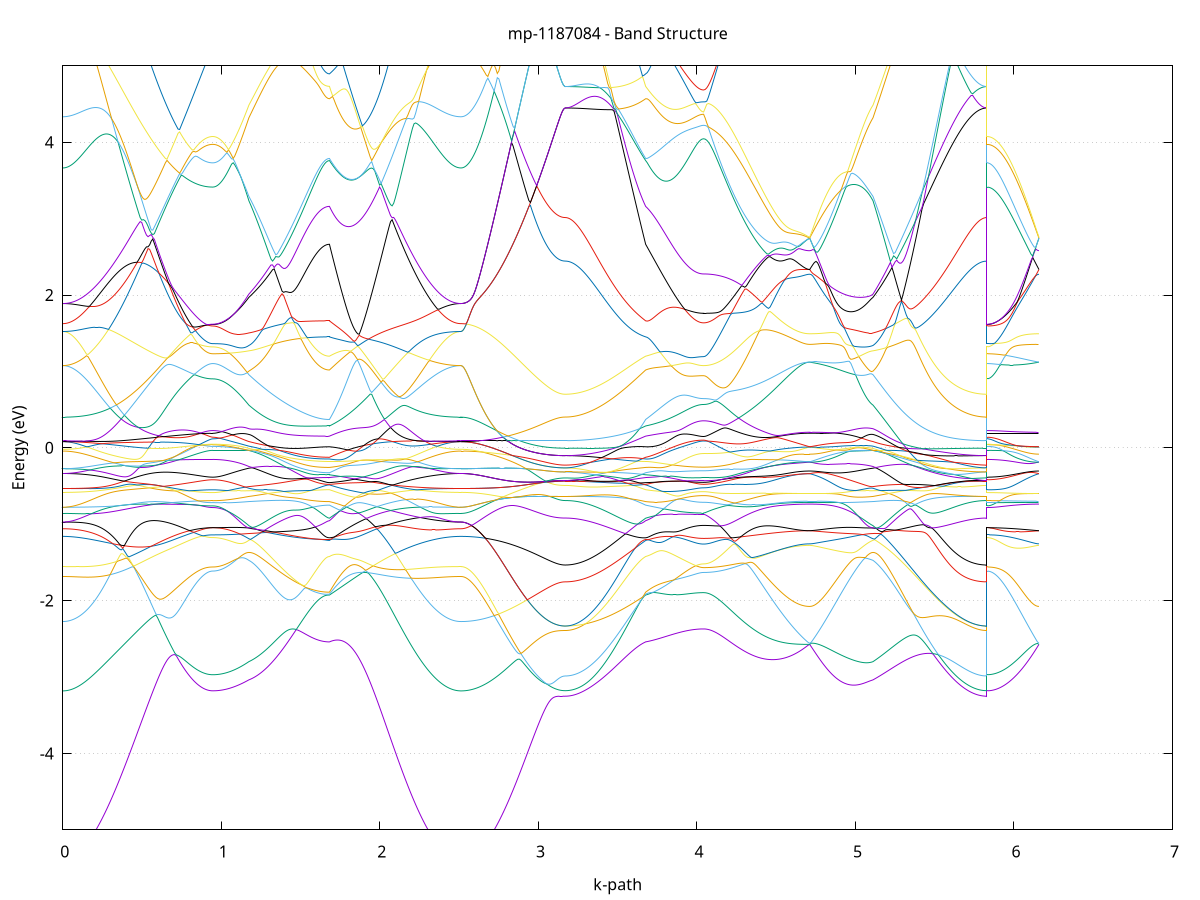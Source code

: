 set title 'mp-1187084 - Band Structure'
set xlabel 'k-path'
set ylabel 'Energy (eV)'
set grid y
set yrange [-5:5]
set terminal png size 800,600
set output 'mp-1187084_bands_gnuplot.png'
plot '-' using 1:2 with lines notitle, '-' using 1:2 with lines notitle, '-' using 1:2 with lines notitle, '-' using 1:2 with lines notitle, '-' using 1:2 with lines notitle, '-' using 1:2 with lines notitle, '-' using 1:2 with lines notitle, '-' using 1:2 with lines notitle, '-' using 1:2 with lines notitle, '-' using 1:2 with lines notitle, '-' using 1:2 with lines notitle, '-' using 1:2 with lines notitle, '-' using 1:2 with lines notitle, '-' using 1:2 with lines notitle, '-' using 1:2 with lines notitle, '-' using 1:2 with lines notitle, '-' using 1:2 with lines notitle, '-' using 1:2 with lines notitle, '-' using 1:2 with lines notitle, '-' using 1:2 with lines notitle, '-' using 1:2 with lines notitle, '-' using 1:2 with lines notitle, '-' using 1:2 with lines notitle, '-' using 1:2 with lines notitle, '-' using 1:2 with lines notitle, '-' using 1:2 with lines notitle, '-' using 1:2 with lines notitle, '-' using 1:2 with lines notitle, '-' using 1:2 with lines notitle, '-' using 1:2 with lines notitle, '-' using 1:2 with lines notitle, '-' using 1:2 with lines notitle, '-' using 1:2 with lines notitle, '-' using 1:2 with lines notitle, '-' using 1:2 with lines notitle, '-' using 1:2 with lines notitle, '-' using 1:2 with lines notitle, '-' using 1:2 with lines notitle, '-' using 1:2 with lines notitle, '-' using 1:2 with lines notitle, '-' using 1:2 with lines notitle, '-' using 1:2 with lines notitle, '-' using 1:2 with lines notitle, '-' using 1:2 with lines notitle, '-' using 1:2 with lines notitle, '-' using 1:2 with lines notitle, '-' using 1:2 with lines notitle, '-' using 1:2 with lines notitle, '-' using 1:2 with lines notitle, '-' using 1:2 with lines notitle, '-' using 1:2 with lines notitle, '-' using 1:2 with lines notitle, '-' using 1:2 with lines notitle, '-' using 1:2 with lines notitle, '-' using 1:2 with lines notitle, '-' using 1:2 with lines notitle, '-' using 1:2 with lines notitle, '-' using 1:2 with lines notitle, '-' using 1:2 with lines notitle, '-' using 1:2 with lines notitle, '-' using 1:2 with lines notitle, '-' using 1:2 with lines notitle, '-' using 1:2 with lines notitle, '-' using 1:2 with lines notitle
0.000000 -46.784776
0.009960 -46.784776
0.019920 -46.784676
0.029880 -46.784476
0.039841 -46.784376
0.049801 -46.784076
0.059761 -46.783776
0.069721 -46.783476
0.079681 -46.783076
0.089641 -46.782676
0.099601 -46.782176
0.109562 -46.781576
0.119522 -46.780976
0.129482 -46.780376
0.139442 -46.779676
0.149402 -46.778876
0.159362 -46.778076
0.169322 -46.777276
0.179283 -46.776376
0.189243 -46.775376
0.199203 -46.774476
0.209163 -46.773376
0.219123 -46.772376
0.229083 -46.771176
0.239044 -46.770076
0.249004 -46.768876
0.258964 -46.767576
0.268924 -46.766276
0.278884 -46.764976
0.288844 -46.763576
0.298804 -46.762176
0.308765 -46.760776
0.318725 -46.759276
0.328685 -46.757776
0.338645 -46.756276
0.348605 -46.754676
0.358565 -46.753076
0.368525 -46.751476
0.378486 -46.749776
0.388446 -46.748076
0.398406 -46.746376
0.408366 -46.744576
0.418326 -46.742876
0.428286 -46.741076
0.438246 -46.739176
0.448207 -46.737376
0.458167 -46.735476
0.468127 -46.733676
0.478087 -46.731776
0.488047 -46.729876
0.498007 -46.727876
0.507967 -46.725976
0.517928 -46.723976
0.527888 -46.722076
0.537848 -46.720076
0.547808 -46.718076
0.557768 -46.716076
0.567728 -46.714076
0.577688 -46.712076
0.587649 -46.710076
0.597609 -46.708076
0.607569 -46.706076
0.617529 -46.704076
0.627489 -46.701976
0.637449 -46.699976
0.647409 -46.697976
0.657370 -46.695976
0.667330 -46.693976
0.677290 -46.691976
0.687250 -46.689976
0.697210 -46.687976
0.707170 -46.686076
0.717131 -46.684076
0.727091 -46.682076
0.737051 -46.680176
0.747011 -46.678276
0.756971 -46.676376
0.766931 -46.674476
0.776891 -46.672576
0.786852 -46.670676
0.796812 -46.668876
0.806772 -46.667076
0.816732 -46.665276
0.826692 -46.663576
0.836652 -46.661876
0.846612 -46.660176
0.856573 -46.658576
0.866533 -46.656976
0.876493 -46.655476
0.886453 -46.653976
0.896413 -46.652676
0.906373 -46.651476
0.916333 -46.650476
0.926294 -46.649676
0.936254 -46.649176
0.946214 -46.649076
0.946214 -46.649076
0.956116 -46.648976
0.966018 -46.648976
0.975919 -46.648876
0.985821 -46.648676
0.995723 -46.648876
1.005625 -46.649076
1.015527 -46.649376
1.025429 -46.649676
1.035331 -46.650076
1.045232 -46.650476
1.055134 -46.650876
1.065036 -46.651276
1.074938 -46.651876
1.084840 -46.652376
1.094742 -46.652976
1.104643 -46.653576
1.114545 -46.654176
1.124447 -46.654876
1.134349 -46.655676
1.144251 -46.656376
1.154153 -46.657176
1.164055 -46.657976
1.173956 -46.658876
1.173956 -46.658876
1.183918 -46.659476
1.193879 -46.660076
1.203841 -46.660676
1.213802 -46.661276
1.223764 -46.661876
1.233725 -46.662476
1.243687 -46.662976
1.253648 -46.663576
1.263610 -46.664176
1.273571 -46.664676
1.283533 -46.665276
1.293494 -46.665776
1.303456 -46.666276
1.313417 -46.666876
1.323379 -46.667376
1.333340 -46.667876
1.343302 -46.668376
1.353263 -46.668776
1.363225 -46.669276
1.373186 -46.669776
1.383148 -46.670176
1.393109 -46.670576
1.403071 -46.671076
1.413032 -46.671476
1.422994 -46.671776
1.432955 -46.672176
1.442917 -46.672576
1.452878 -46.672976
1.462840 -46.673276
1.472801 -46.673576
1.482763 -46.673976
1.492724 -46.674276
1.502686 -46.674476
1.512647 -46.674776
1.522609 -46.675076
1.532570 -46.675276
1.542532 -46.675476
1.552493 -46.675776
1.562454 -46.675876
1.572416 -46.676076
1.582377 -46.676276
1.592339 -46.676376
1.602300 -46.676576
1.612262 -46.676676
1.622223 -46.676776
1.632185 -46.676876
1.642146 -46.676976
1.652108 -46.676976
1.662069 -46.677076
1.672031 -46.677076
1.681992 -46.677076
1.681992 -46.677076
1.691875 -46.675476
1.701757 -46.673776
1.711639 -46.672176
1.721522 -46.670476
1.731404 -46.668776
1.741286 -46.669276
1.751168 -46.671176
1.761051 -46.673076
1.770933 -46.674976
1.780815 -46.676976
1.790698 -46.678976
1.800580 -46.681076
1.810462 -46.683076
1.820344 -46.685176
1.830227 -46.687276
1.840109 -46.689276
1.849991 -46.691476
1.859874 -46.693576
1.869756 -46.695676
1.879638 -46.697776
1.889520 -46.699876
1.899403 -46.701976
1.909285 -46.704176
1.919167 -46.706276
1.929050 -46.708376
1.938932 -46.710476
1.948814 -46.712676
1.958697 -46.714776
1.968579 -46.716776
1.978461 -46.718876
1.988343 -46.720976
1.998226 -46.723076
2.008108 -46.725076
2.017990 -46.727076
2.027873 -46.729076
2.037755 -46.731076
2.047637 -46.733076
2.057519 -46.734976
2.067402 -46.736876
2.077284 -46.738876
2.087166 -46.740676
2.097049 -46.742576
2.106931 -46.744376
2.116813 -46.746176
2.126696 -46.747976
2.136578 -46.749676
2.146460 -46.751376
2.156342 -46.753076
2.166225 -46.754676
2.176107 -46.756276
2.185989 -46.757876
2.195872 -46.759376
2.205754 -46.760876
2.215636 -46.762276
2.225518 -46.763676
2.235401 -46.765076
2.245283 -46.766376
2.255165 -46.767676
2.265048 -46.768976
2.274930 -46.770176
2.284812 -46.771276
2.294694 -46.772476
2.304577 -46.773476
2.314459 -46.774576
2.324341 -46.775476
2.334224 -46.776476
2.344106 -46.777376
2.353988 -46.778176
2.363871 -46.778976
2.373753 -46.779676
2.383635 -46.780376
2.393517 -46.781076
2.403400 -46.781676
2.413282 -46.782176
2.423164 -46.782676
2.433047 -46.783076
2.442929 -46.783476
2.452811 -46.783876
2.462693 -46.784076
2.472576 -46.784376
2.482458 -46.784576
2.492340 -46.784676
2.502223 -46.784776
2.512105 -46.784776
2.512105 -46.784776
2.522052 -46.784776
2.531999 -46.784676
2.541946 -46.784576
2.551893 -46.784376
2.561839 -46.784176
2.571786 -46.783876
2.581733 -46.783576
2.591680 -46.783176
2.601627 -46.782776
2.611574 -46.782376
2.621521 -46.781876
2.631468 -46.781276
2.641415 -46.780676
2.651362 -46.780076
2.661308 -46.779376
2.671255 -46.778676
2.681202 -46.777876
2.691149 -46.777076
2.701096 -46.776276
2.711043 -46.775376
2.720990 -46.774476
2.730937 -46.773476
2.740884 -46.772476
2.750831 -46.771376
2.760777 -46.770276
2.770724 -46.769176
2.780671 -46.768076
2.790618 -46.766876
2.800565 -46.765676
2.810512 -46.764476
2.820459 -46.763176
2.830406 -46.761876
2.840353 -46.760576
2.850300 -46.759176
2.860246 -46.757876
2.870193 -46.756476
2.880140 -46.755076
2.890087 -46.753676
2.900034 -46.752276
2.909981 -46.750876
2.919928 -46.749376
2.929875 -46.747976
2.939822 -46.746576
2.949769 -46.745176
2.959715 -46.743676
2.969662 -46.742276
2.979609 -46.740876
2.989556 -46.739576
2.999503 -46.738176
3.009450 -46.736876
3.019397 -46.735576
3.029344 -46.734376
3.039291 -46.733176
3.049238 -46.732076
3.059184 -46.730976
3.069131 -46.729876
3.079078 -46.728976
3.089025 -46.728076
3.098972 -46.727276
3.108919 -46.726676
3.118866 -46.726076
3.128813 -46.725576
3.138760 -46.725176
3.148707 -46.724876
3.158653 -46.724676
3.168600 -46.724676
3.168600 -46.724676
3.178562 -46.724576
3.188523 -46.724576
3.198485 -46.724476
3.208446 -46.724276
3.218408 -46.724076
3.228369 -46.723876
3.238331 -46.723576
3.248292 -46.723276
3.258254 -46.722976
3.268215 -46.722576
3.278177 -46.722176
3.288138 -46.721676
3.298100 -46.721176
3.308061 -46.720576
3.318023 -46.720076
3.327984 -46.719376
3.337946 -46.718776
3.347907 -46.718076
3.357869 -46.717276
3.367830 -46.716476
3.377792 -46.715676
3.387753 -46.714876
3.397715 -46.713976
3.407676 -46.713076
3.417638 -46.712076
3.427599 -46.711076
3.437561 -46.710076
3.447522 -46.708976
3.457484 -46.707976
3.467445 -46.706776
3.477407 -46.705676
3.487368 -46.704476
3.497330 -46.703276
3.507291 -46.701976
3.517252 -46.700776
3.527214 -46.699476
3.537175 -46.698076
3.547137 -46.696776
3.557098 -46.695376
3.567060 -46.693976
3.577021 -46.692576
3.586983 -46.691076
3.596944 -46.689576
3.606906 -46.688076
3.616867 -46.686576
3.626829 -46.685076
3.636790 -46.683476
3.646752 -46.681876
3.656713 -46.680276
3.666675 -46.678676
3.676636 -46.677076
3.676636 -46.677076
3.686518 -46.676476
3.696400 -46.675976
3.706281 -46.675676
3.716163 -46.675476
3.726045 -46.675576
3.735926 -46.675776
3.745808 -46.676076
3.755690 -46.676576
3.765572 -46.677176
3.775453 -46.677776
3.785335 -46.678376
3.795217 -46.679076
3.805098 -46.679776
3.814980 -46.680476
3.824862 -46.681176
3.834743 -46.681776
3.844625 -46.682476
3.854507 -46.683176
3.864388 -46.683776
3.874270 -46.684376
3.884152 -46.684976
3.894034 -46.685476
3.903915 -46.685976
3.913797 -46.686476
3.923679 -46.686976
3.933560 -46.687376
3.943442 -46.687776
3.953324 -46.688176
3.963205 -46.688476
3.973087 -46.688776
3.982969 -46.688976
3.992850 -46.689176
4.002732 -46.689376
4.012614 -46.689476
4.022496 -46.689576
4.032377 -46.689676
4.042259 -46.689676
4.042259 -46.689676
4.052245 -46.689676
4.062231 -46.689576
4.072217 -46.689576
4.082204 -46.689476
4.092190 -46.689376
4.102176 -46.689176
4.112162 -46.688976
4.122148 -46.688776
4.132135 -46.688576
4.142121 -46.688376
4.152107 -46.688076
4.162093 -46.687776
4.172079 -46.687476
4.182066 -46.687076
4.192052 -46.686676
4.202038 -46.686276
4.212024 -46.685876
4.222010 -46.685476
4.231996 -46.684976
4.241983 -46.684476
4.251969 -46.683976
4.261955 -46.683376
4.271941 -46.682876
4.281927 -46.682276
4.291914 -46.681676
4.301900 -46.681076
4.311886 -46.680376
4.321872 -46.679676
4.331858 -46.679076
4.341844 -46.678276
4.351831 -46.677576
4.361817 -46.676876
4.371803 -46.676076
4.381789 -46.675276
4.391775 -46.674476
4.401762 -46.673676
4.411748 -46.672876
4.421734 -46.671976
4.431720 -46.671176
4.441706 -46.670276
4.451692 -46.669376
4.461679 -46.668476
4.471665 -46.667576
4.481651 -46.666676
4.491637 -46.665776
4.501623 -46.664776
4.511610 -46.663876
4.521596 -46.662876
4.531582 -46.661976
4.541568 -46.660976
4.551554 -46.660076
4.561540 -46.659076
4.571527 -46.658176
4.581513 -46.657176
4.591499 -46.656276
4.601485 -46.655376
4.611471 -46.654476
4.621458 -46.653576
4.631444 -46.652676
4.641430 -46.651876
4.651416 -46.651176
4.661402 -46.650476
4.671388 -46.649876
4.681375 -46.649376
4.691361 -46.648976
4.701347 -46.648776
4.711333 -46.648676
4.711333 -46.648676
4.721321 -46.648676
4.731309 -46.648776
4.741297 -46.648876
4.751285 -46.649076
4.761273 -46.649276
4.771261 -46.649576
4.781249 -46.649776
4.791236 -46.650076
4.801224 -46.650376
4.811212 -46.650676
4.821200 -46.650976
4.831188 -46.651276
4.841176 -46.651576
4.851164 -46.651876
4.861152 -46.652176
4.871140 -46.652476
4.881128 -46.652676
4.891115 -46.652976
4.901103 -46.653276
4.911091 -46.653476
4.921079 -46.653676
4.931067 -46.653976
4.941055 -46.654176
4.951043 -46.654376
4.961031 -46.654576
4.971019 -46.654776
4.981007 -46.654976
4.990995 -46.655176
5.000982 -46.655376
5.010970 -46.655576
5.020958 -46.655876
5.030946 -46.656076
5.040934 -46.656276
5.050922 -46.656576
5.060910 -46.656876
5.070898 -46.657176
5.080886 -46.657576
5.090874 -46.657976
5.100862 -46.658376
5.110849 -46.658876
5.110849 -46.658876
5.120828 -46.659776
5.130807 -46.660676
5.140786 -46.661576
5.150765 -46.662576
5.160743 -46.663576
5.170722 -46.664576
5.180701 -46.665676
5.190680 -46.666776
5.200658 -46.667776
5.210637 -46.668976
5.220616 -46.670076
5.230595 -46.671176
5.240573 -46.672376
5.250552 -46.673576
5.260531 -46.674776
5.270510 -46.675976
5.280489 -46.677176
5.290467 -46.678476
5.300446 -46.679676
5.310425 -46.680876
5.320404 -46.682176
5.330382 -46.683476
5.340361 -46.684676
5.350340 -46.685976
5.360319 -46.687176
5.370297 -46.688476
5.380276 -46.689776
5.390255 -46.690976
5.400234 -46.692276
5.410212 -46.693476
5.420191 -46.694776
5.430170 -46.695976
5.440149 -46.697176
5.450128 -46.698376
5.460106 -46.699576
5.470085 -46.700776
5.480064 -46.701876
5.490043 -46.703076
5.500021 -46.704176
5.510000 -46.705276
5.519979 -46.706376
5.529958 -46.707476
5.539936 -46.708476
5.549915 -46.709476
5.559894 -46.710476
5.569873 -46.711476
5.579852 -46.712376
5.589830 -46.713276
5.599809 -46.714176
5.609788 -46.715076
5.619767 -46.715876
5.629745 -46.716676
5.639724 -46.717376
5.649703 -46.718076
5.659682 -46.718776
5.669660 -46.719476
5.679639 -46.720076
5.689618 -46.720676
5.699597 -46.721176
5.709576 -46.721676
5.719554 -46.722176
5.729533 -46.722576
5.739512 -46.722976
5.749491 -46.723276
5.759469 -46.723576
5.769448 -46.723876
5.779427 -46.724076
5.789406 -46.724276
5.799384 -46.724476
5.809363 -46.724576
5.819342 -46.724576
5.829321 -46.724676
5.829321 -46.649076
5.839268 -46.649076
5.849215 -46.649076
5.859161 -46.649076
5.869108 -46.649076
5.879055 -46.649076
5.889002 -46.649076
5.898949 -46.648976
5.908896 -46.648976
5.918843 -46.648976
5.928790 -46.648976
5.938737 -46.648976
5.948684 -46.648976
5.958630 -46.648976
5.968577 -46.648976
5.978524 -46.648976
5.988471 -46.648976
5.998418 -46.648976
6.008365 -46.648876
6.018312 -46.648876
6.028259 -46.648876
6.038206 -46.648876
6.048153 -46.648876
6.058099 -46.648876
6.068046 -46.648876
6.077993 -46.648776
6.087940 -46.648776
6.097887 -46.648776
6.107834 -46.648776
6.117781 -46.648776
6.127728 -46.648776
6.137675 -46.648776
6.147622 -46.648676
6.157569 -46.648676
e
0.000000 -46.574276
0.009960 -46.574276
0.019920 -46.574376
0.029880 -46.574476
0.039841 -46.574576
0.049801 -46.574776
0.059761 -46.574976
0.069721 -46.575276
0.079681 -46.575576
0.089641 -46.575876
0.099601 -46.576276
0.109562 -46.576676
0.119522 -46.577176
0.129482 -46.577676
0.139442 -46.578176
0.149402 -46.578776
0.159362 -46.579376
0.169322 -46.580076
0.179283 -46.580676
0.189243 -46.581376
0.199203 -46.582176
0.209163 -46.582976
0.219123 -46.583776
0.229083 -46.584576
0.239044 -46.585476
0.249004 -46.586376
0.258964 -46.587276
0.268924 -46.588176
0.278884 -46.589176
0.288844 -46.590176
0.298804 -46.591176
0.308765 -46.592276
0.318725 -46.593276
0.328685 -46.594376
0.338645 -46.595476
0.348605 -46.596576
0.358565 -46.597776
0.368525 -46.598876
0.378486 -46.600076
0.388446 -46.601176
0.398406 -46.602376
0.408366 -46.603576
0.418326 -46.604776
0.428286 -46.605976
0.438246 -46.607276
0.448207 -46.608476
0.458167 -46.609676
0.468127 -46.610876
0.478087 -46.612076
0.488047 -46.613376
0.498007 -46.614576
0.507967 -46.615776
0.517928 -46.616976
0.527888 -46.618176
0.537848 -46.619376
0.547808 -46.620576
0.557768 -46.621776
0.567728 -46.622976
0.577688 -46.624076
0.587649 -46.625276
0.597609 -46.626376
0.607569 -46.627476
0.617529 -46.628576
0.627489 -46.629676
0.637449 -46.630676
0.647409 -46.631676
0.657370 -46.632676
0.667330 -46.633676
0.677290 -46.634676
0.687250 -46.635576
0.697210 -46.636476
0.707170 -46.637376
0.717131 -46.638276
0.727091 -46.639076
0.737051 -46.639876
0.747011 -46.640576
0.756971 -46.641376
0.766931 -46.642076
0.776891 -46.642676
0.786852 -46.643376
0.796812 -46.643976
0.806772 -46.644476
0.816732 -46.644976
0.826692 -46.645476
0.836652 -46.645976
0.846612 -46.646376
0.856573 -46.646776
0.866533 -46.647076
0.876493 -46.647376
0.886453 -46.647676
0.896413 -46.647876
0.906373 -46.648076
0.916333 -46.648176
0.926294 -46.648276
0.936254 -46.648376
0.946214 -46.648376
0.946214 -46.648376
0.956116 -46.648376
0.966018 -46.648476
0.975919 -46.648576
0.985821 -46.648676
0.995723 -46.648576
1.005625 -46.648276
1.015527 -46.648076
1.025429 -46.647776
1.035331 -46.647476
1.045232 -46.647076
1.055134 -46.646676
1.065036 -46.646176
1.074938 -46.645776
1.084840 -46.645176
1.094742 -46.644676
1.104643 -46.644076
1.114545 -46.643476
1.124447 -46.642776
1.134349 -46.642076
1.144251 -46.641376
1.154153 -46.640576
1.164055 -46.639776
1.173956 -46.638976
1.173956 -46.638976
1.183918 -46.638576
1.193879 -46.638576
1.203841 -46.638976
1.213802 -46.639376
1.223764 -46.639976
1.233725 -46.640576
1.243687 -46.641176
1.253648 -46.641876
1.263610 -46.642576
1.273571 -46.643176
1.283533 -46.643876
1.293494 -46.644476
1.303456 -46.645176
1.313417 -46.645776
1.323379 -46.646476
1.333340 -46.647076
1.343302 -46.647676
1.353263 -46.648276
1.363225 -46.648776
1.373186 -46.649376
1.383148 -46.649976
1.393109 -46.650476
1.403071 -46.650976
1.413032 -46.651476
1.422994 -46.651976
1.432955 -46.652476
1.442917 -46.652976
1.452878 -46.653376
1.462840 -46.653876
1.472801 -46.654276
1.482763 -46.654676
1.492724 -46.654976
1.502686 -46.655376
1.512647 -46.655676
1.522609 -46.656076
1.532570 -46.656376
1.542532 -46.656676
1.552493 -46.656876
1.562454 -46.657176
1.572416 -46.657376
1.582377 -46.657576
1.592339 -46.657776
1.602300 -46.657976
1.612262 -46.658076
1.622223 -46.658276
1.632185 -46.658376
1.642146 -46.658476
1.652108 -46.658476
1.662069 -46.658576
1.672031 -46.658576
1.681992 -46.658576
1.681992 -46.658576
1.691875 -46.660276
1.701757 -46.661976
1.711639 -46.663676
1.721522 -46.665476
1.731404 -46.667376
1.741286 -46.667076
1.751168 -46.665376
1.761051 -46.663676
1.770933 -46.661976
1.780815 -46.660276
1.790698 -46.658476
1.800580 -46.656776
1.810462 -46.655076
1.820344 -46.653276
1.830227 -46.651576
1.840109 -46.649776
1.849991 -46.648076
1.859874 -46.646376
1.869756 -46.644576
1.879638 -46.642876
1.889520 -46.641076
1.899403 -46.639376
1.909285 -46.637676
1.919167 -46.635976
1.929050 -46.634276
1.938932 -46.632476
1.948814 -46.630876
1.958697 -46.629176
1.968579 -46.627476
1.978461 -46.625776
1.988343 -46.624176
1.998226 -46.622576
2.008108 -46.620876
2.017990 -46.619276
2.027873 -46.617676
2.037755 -46.616176
2.047637 -46.614576
2.057519 -46.613076
2.067402 -46.611576
2.077284 -46.610076
2.087166 -46.608576
2.097049 -46.607076
2.106931 -46.605676
2.116813 -46.604276
2.126696 -46.602876
2.136578 -46.601576
2.146460 -46.600176
2.156342 -46.598876
2.166225 -46.597676
2.176107 -46.596376
2.185989 -46.595176
2.195872 -46.593976
2.205754 -46.592876
2.215636 -46.591676
2.225518 -46.590576
2.235401 -46.589476
2.245283 -46.588476
2.255165 -46.587476
2.265048 -46.586476
2.274930 -46.585576
2.284812 -46.584676
2.294694 -46.583776
2.304577 -46.582976
2.314459 -46.582176
2.324341 -46.581476
2.334224 -46.580676
2.344106 -46.579976
2.353988 -46.579376
2.363871 -46.578776
2.373753 -46.578176
2.383635 -46.577676
2.393517 -46.577176
2.403400 -46.576676
2.413282 -46.576276
2.423164 -46.575876
2.433047 -46.575576
2.442929 -46.575276
2.452811 -46.574976
2.462693 -46.574776
2.472576 -46.574576
2.482458 -46.574476
2.492340 -46.574376
2.502223 -46.574276
2.512105 -46.574276
2.512105 -46.574276
2.522052 -46.574276
2.531999 -46.574276
2.541946 -46.574476
2.551893 -46.574676
2.561839 -46.574876
2.571786 -46.575076
2.581733 -46.575476
2.591680 -46.575776
2.601627 -46.576176
2.611574 -46.576676
2.621521 -46.577176
2.631468 -46.577776
2.641415 -46.578376
2.651362 -46.578976
2.661308 -46.579676
2.671255 -46.580376
2.681202 -46.581176
2.691149 -46.581976
2.701096 -46.582876
2.711043 -46.583776
2.720990 -46.584776
2.730937 -46.585676
2.740884 -46.586776
2.750831 -46.587776
2.760777 -46.588876
2.770724 -46.590076
2.780671 -46.591176
2.790618 -46.592376
2.800565 -46.593576
2.810512 -46.594876
2.820459 -46.596176
2.830406 -46.597476
2.840353 -46.598776
2.850300 -46.600176
2.860246 -46.601476
2.870193 -46.602876
2.880140 -46.604276
2.890087 -46.605776
2.900034 -46.607176
2.909981 -46.608576
2.919928 -46.610076
2.929875 -46.611476
2.939822 -46.612976
2.949769 -46.614376
2.959715 -46.615776
2.969662 -46.617276
2.979609 -46.618676
2.989556 -46.619976
2.999503 -46.621376
3.009450 -46.622676
3.019397 -46.623976
3.029344 -46.625276
3.039291 -46.626476
3.049238 -46.627576
3.059184 -46.628676
3.069131 -46.629776
3.079078 -46.630676
3.089025 -46.631576
3.098972 -46.632376
3.108919 -46.633076
3.118866 -46.633676
3.128813 -46.634176
3.138760 -46.634576
3.148707 -46.634876
3.158653 -46.634976
3.168600 -46.635076
3.168600 -46.635076
3.178562 -46.635076
3.188523 -46.635076
3.198485 -46.635076
3.208446 -46.635076
3.218408 -46.635076
3.228369 -46.635076
3.238331 -46.635076
3.248292 -46.635076
3.258254 -46.635076
3.268215 -46.635076
3.278177 -46.635076
3.288138 -46.635076
3.298100 -46.635076
3.308061 -46.635076
3.318023 -46.635076
3.327984 -46.635076
3.337946 -46.635176
3.347907 -46.635176
3.357869 -46.635276
3.367830 -46.635276
3.377792 -46.635376
3.387753 -46.635476
3.397715 -46.635676
3.407676 -46.635776
3.417638 -46.635976
3.427599 -46.636176
3.437561 -46.636376
3.447522 -46.636676
3.457484 -46.636976
3.467445 -46.637376
3.477407 -46.637776
3.487368 -46.638176
3.497330 -46.638676
3.507291 -46.639276
3.517252 -46.639876
3.527214 -46.640576
3.537175 -46.641276
3.547137 -46.642076
3.557098 -46.642976
3.567060 -46.643876
3.577021 -46.644876
3.586983 -46.645976
3.596944 -46.647176
3.606906 -46.648376
3.616867 -46.649676
3.626829 -46.650976
3.636790 -46.652376
3.646752 -46.653876
3.656713 -46.655376
3.666675 -46.656976
3.676636 -46.658576
3.676636 -46.658576
3.686518 -46.659276
3.696400 -46.659776
3.706281 -46.660076
3.716163 -46.660276
3.726045 -46.660276
3.735926 -46.660176
3.745808 -46.659876
3.755690 -46.659576
3.765572 -46.659076
3.775453 -46.658576
3.785335 -46.658076
3.795217 -46.657576
3.805098 -46.656976
3.814980 -46.656476
3.824862 -46.655876
3.834743 -46.655376
3.844625 -46.654876
3.854507 -46.654376
3.864388 -46.653876
3.874270 -46.653476
3.884152 -46.653076
3.894034 -46.652676
3.903915 -46.652276
3.913797 -46.651976
3.923679 -46.651576
3.933560 -46.651276
3.943442 -46.651076
3.953324 -46.650776
3.963205 -46.650576
3.973087 -46.650376
3.982969 -46.650276
3.992850 -46.650076
4.002732 -46.649976
4.012614 -46.649876
4.022496 -46.649876
4.032377 -46.649776
4.042259 -46.649776
4.042259 -46.649776
4.052245 -46.649776
4.062231 -46.649776
4.072217 -46.649776
4.082204 -46.649776
4.092190 -46.649776
4.102176 -46.649776
4.112162 -46.649776
4.122148 -46.649776
4.132135 -46.649776
4.142121 -46.649776
4.152107 -46.649776
4.162093 -46.649676
4.172079 -46.649676
4.182066 -46.649676
4.192052 -46.649676
4.202038 -46.649676
4.212024 -46.649676
4.222010 -46.649576
4.231996 -46.649576
4.241983 -46.649576
4.251969 -46.649576
4.261955 -46.649576
4.271941 -46.649476
4.281927 -46.649476
4.291914 -46.649476
4.301900 -46.649476
4.311886 -46.649376
4.321872 -46.649376
4.331858 -46.649376
4.341844 -46.649376
4.351831 -46.649276
4.361817 -46.649276
4.371803 -46.649276
4.381789 -46.649276
4.391775 -46.649176
4.401762 -46.649176
4.411748 -46.649176
4.421734 -46.649176
4.431720 -46.649076
4.441706 -46.649076
4.451692 -46.649076
4.461679 -46.649076
4.471665 -46.648976
4.481651 -46.648976
4.491637 -46.648976
4.501623 -46.648976
4.511610 -46.648876
4.521596 -46.648876
4.531582 -46.648876
4.541568 -46.648876
4.551554 -46.648876
4.561540 -46.648876
4.571527 -46.648776
4.581513 -46.648776
4.591499 -46.648776
4.601485 -46.648776
4.611471 -46.648776
4.621458 -46.648776
4.631444 -46.648776
4.641430 -46.648776
4.651416 -46.648776
4.661402 -46.648676
4.671388 -46.648676
4.681375 -46.648676
4.691361 -46.648676
4.701347 -46.648676
4.711333 -46.648676
4.711333 -46.648676
4.721321 -46.648676
4.731309 -46.648676
4.741297 -46.648676
4.751285 -46.648676
4.761273 -46.648576
4.771261 -46.648576
4.781249 -46.648476
4.791236 -46.648376
4.801224 -46.648276
4.811212 -46.648176
4.821200 -46.648076
4.831188 -46.647876
4.841176 -46.647776
4.851164 -46.647576
4.861152 -46.647376
4.871140 -46.647276
4.881128 -46.647076
4.891115 -46.646776
4.901103 -46.646576
4.911091 -46.646376
4.921079 -46.646076
4.931067 -46.645776
4.941055 -46.645576
4.951043 -46.645276
4.961031 -46.644976
4.971019 -46.644676
4.981007 -46.644276
4.990995 -46.643976
5.000982 -46.643576
5.010970 -46.643276
5.020958 -46.642876
5.030946 -46.642476
5.040934 -46.642076
5.050922 -46.641676
5.060910 -46.641276
5.070898 -46.640876
5.080886 -46.640376
5.090874 -46.639976
5.100862 -46.639476
5.110849 -46.638976
5.110849 -46.638976
5.120828 -46.638176
5.130807 -46.637276
5.140786 -46.636376
5.150765 -46.635376
5.160743 -46.634476
5.170722 -46.633476
5.180701 -46.633376
5.190680 -46.633476
5.200658 -46.633476
5.210637 -46.633476
5.220616 -46.633576
5.230595 -46.633576
5.240573 -46.633576
5.250552 -46.633576
5.260531 -46.633676
5.270510 -46.633676
5.280489 -46.633676
5.290467 -46.633776
5.300446 -46.633776
5.310425 -46.633776
5.320404 -46.633876
5.330382 -46.633876
5.340361 -46.633876
5.350340 -46.633976
5.360319 -46.633976
5.370297 -46.633976
5.380276 -46.634076
5.390255 -46.634076
5.400234 -46.634076
5.410212 -46.634176
5.420191 -46.634176
5.430170 -46.634176
5.440149 -46.634276
5.450128 -46.634276
5.460106 -46.634276
5.470085 -46.634376
5.480064 -46.634376
5.490043 -46.634376
5.500021 -46.634476
5.510000 -46.634476
5.519979 -46.634476
5.529958 -46.634576
5.539936 -46.634576
5.549915 -46.634576
5.559894 -46.634576
5.569873 -46.634676
5.579852 -46.634676
5.589830 -46.634676
5.599809 -46.634776
5.609788 -46.634776
5.619767 -46.634776
5.629745 -46.634776
5.639724 -46.634876
5.649703 -46.634876
5.659682 -46.634876
5.669660 -46.634876
5.679639 -46.634876
5.689618 -46.634976
5.699597 -46.634976
5.709576 -46.634976
5.719554 -46.634976
5.729533 -46.634976
5.739512 -46.634976
5.749491 -46.634976
5.759469 -46.635076
5.769448 -46.635076
5.779427 -46.635076
5.789406 -46.635076
5.799384 -46.635076
5.809363 -46.635076
5.819342 -46.635076
5.829321 -46.635076
5.829321 -46.648376
5.839268 -46.648376
5.849215 -46.648376
5.859161 -46.648376
5.869108 -46.648376
5.879055 -46.648376
5.889002 -46.648376
5.898949 -46.648376
5.908896 -46.648376
5.918843 -46.648376
5.928790 -46.648376
5.938737 -46.648376
5.948684 -46.648376
5.958630 -46.648476
5.968577 -46.648476
5.978524 -46.648476
5.988471 -46.648476
5.998418 -46.648476
6.008365 -46.648476
6.018312 -46.648476
6.028259 -46.648476
6.038206 -46.648476
6.048153 -46.648576
6.058099 -46.648576
6.068046 -46.648576
6.077993 -46.648576
6.087940 -46.648576
6.097887 -46.648576
6.107834 -46.648676
6.117781 -46.648676
6.127728 -46.648676
6.137675 -46.648676
6.147622 -46.648676
6.157569 -46.648676
e
0.000000 -46.574276
0.009960 -46.574276
0.019920 -46.574276
0.029880 -46.574276
0.039841 -46.574376
0.049801 -46.574376
0.059761 -46.574476
0.069721 -46.574476
0.079681 -46.574576
0.089641 -46.574676
0.099601 -46.574776
0.109562 -46.574876
0.119522 -46.575076
0.129482 -46.575176
0.139442 -46.575376
0.149402 -46.575476
0.159362 -46.575676
0.169322 -46.575876
0.179283 -46.576076
0.189243 -46.576276
0.199203 -46.576476
0.209163 -46.576776
0.219123 -46.576976
0.229083 -46.577276
0.239044 -46.577476
0.249004 -46.577776
0.258964 -46.578076
0.268924 -46.578376
0.278884 -46.578776
0.288844 -46.579076
0.298804 -46.579476
0.308765 -46.579776
0.318725 -46.580176
0.328685 -46.580576
0.338645 -46.580976
0.348605 -46.581376
0.358565 -46.581876
0.368525 -46.582276
0.378486 -46.582776
0.388446 -46.583276
0.398406 -46.583776
0.408366 -46.584276
0.418326 -46.584776
0.428286 -46.585276
0.438246 -46.585876
0.448207 -46.586476
0.458167 -46.587076
0.468127 -46.587676
0.478087 -46.588276
0.488047 -46.588876
0.498007 -46.589576
0.507967 -46.590276
0.517928 -46.590976
0.527888 -46.591676
0.537848 -46.592376
0.547808 -46.593076
0.557768 -46.593876
0.567728 -46.594676
0.577688 -46.595476
0.587649 -46.596276
0.597609 -46.597076
0.607569 -46.597976
0.617529 -46.598876
0.627489 -46.599776
0.637449 -46.600676
0.647409 -46.601576
0.657370 -46.602576
0.667330 -46.603576
0.677290 -46.604476
0.687250 -46.605476
0.697210 -46.606576
0.707170 -46.607576
0.717131 -46.608676
0.727091 -46.609776
0.737051 -46.610876
0.747011 -46.611976
0.756971 -46.613176
0.766931 -46.614276
0.776891 -46.615476
0.786852 -46.616676
0.796812 -46.617876
0.806772 -46.619076
0.816732 -46.620276
0.826692 -46.621576
0.836652 -46.622776
0.846612 -46.623976
0.856573 -46.625276
0.866533 -46.626476
0.876493 -46.627676
0.886453 -46.628876
0.896413 -46.629876
0.906373 -46.630876
0.916333 -46.631776
0.926294 -46.632476
0.936254 -46.632876
0.946214 -46.633076
0.946214 -46.633076
0.956116 -46.633076
0.966018 -46.633076
0.975919 -46.633076
0.985821 -46.633076
0.995723 -46.633076
1.005625 -46.633076
1.015527 -46.633076
1.025429 -46.633076
1.035331 -46.633076
1.045232 -46.633076
1.055134 -46.633076
1.065036 -46.633076
1.074938 -46.633076
1.084840 -46.633176
1.094742 -46.633176
1.104643 -46.633176
1.114545 -46.633176
1.124447 -46.633176
1.134349 -46.633176
1.144251 -46.633176
1.154153 -46.633276
1.164055 -46.633276
1.173956 -46.633276
1.173956 -46.633276
1.183918 -46.633076
1.193879 -46.632476
1.203841 -46.631676
1.213802 -46.630576
1.223764 -46.629476
1.233725 -46.628376
1.243687 -46.627176
1.253648 -46.625976
1.263610 -46.624876
1.273571 -46.623676
1.283533 -46.622476
1.293494 -46.621376
1.303456 -46.620276
1.313417 -46.619176
1.323379 -46.618076
1.333340 -46.616976
1.343302 -46.615976
1.353263 -46.614976
1.363225 -46.613976
1.373186 -46.612976
1.383148 -46.612076
1.393109 -46.611076
1.403071 -46.610176
1.413032 -46.609376
1.422994 -46.608476
1.432955 -46.607676
1.442917 -46.606876
1.452878 -46.606176
1.462840 -46.605476
1.472801 -46.604776
1.482763 -46.604076
1.492724 -46.603476
1.502686 -46.602876
1.512647 -46.602276
1.522609 -46.601676
1.532570 -46.601176
1.542532 -46.600676
1.552493 -46.600276
1.562454 -46.599876
1.572416 -46.599476
1.582377 -46.599076
1.592339 -46.598776
1.602300 -46.598476
1.612262 -46.598276
1.622223 -46.598076
1.632185 -46.597876
1.642146 -46.597676
1.652108 -46.597576
1.662069 -46.597476
1.672031 -46.597476
1.681992 -46.597476
1.681992 -46.597476
1.691875 -46.597376
1.701757 -46.597276
1.711639 -46.597176
1.721522 -46.596976
1.731404 -46.596776
1.741286 -46.596576
1.751168 -46.596376
1.761051 -46.596176
1.770933 -46.595876
1.780815 -46.595576
1.790698 -46.595276
1.800580 -46.594976
1.810462 -46.594676
1.820344 -46.594276
1.830227 -46.593976
1.840109 -46.593576
1.849991 -46.593176
1.859874 -46.592876
1.869756 -46.592476
1.879638 -46.592076
1.889520 -46.591676
1.899403 -46.591276
1.909285 -46.590876
1.919167 -46.590476
1.929050 -46.590076
1.938932 -46.589576
1.948814 -46.589176
1.958697 -46.588776
1.968579 -46.588376
1.978461 -46.587976
1.988343 -46.587576
1.998226 -46.587076
2.008108 -46.586676
2.017990 -46.586276
2.027873 -46.585876
2.037755 -46.585476
2.047637 -46.585076
2.057519 -46.584676
2.067402 -46.584276
2.077284 -46.583876
2.087166 -46.583476
2.097049 -46.583076
2.106931 -46.582676
2.116813 -46.582376
2.126696 -46.581976
2.136578 -46.581576
2.146460 -46.581276
2.156342 -46.580876
2.166225 -46.580576
2.176107 -46.580276
2.185989 -46.579876
2.195872 -46.579576
2.205754 -46.579276
2.215636 -46.578976
2.225518 -46.578676
2.235401 -46.578376
2.245283 -46.578076
2.255165 -46.577876
2.265048 -46.577576
2.274930 -46.577276
2.284812 -46.577076
2.294694 -46.576876
2.304577 -46.576576
2.314459 -46.576376
2.324341 -46.576176
2.334224 -46.575976
2.344106 -46.575776
2.353988 -46.575676
2.363871 -46.575476
2.373753 -46.575276
2.383635 -46.575176
2.393517 -46.574976
2.403400 -46.574876
2.413282 -46.574776
2.423164 -46.574676
2.433047 -46.574576
2.442929 -46.574476
2.452811 -46.574476
2.462693 -46.574376
2.472576 -46.574376
2.482458 -46.574276
2.492340 -46.574276
2.502223 -46.574276
2.512105 -46.574276
2.512105 -46.574276
2.522052 -46.574276
2.531999 -46.574276
2.541946 -46.574276
2.551893 -46.574276
2.561839 -46.574276
2.571786 -46.574276
2.581733 -46.574276
2.591680 -46.574276
2.601627 -46.574276
2.611574 -46.574276
2.621521 -46.574276
2.631468 -46.574276
2.641415 -46.574276
2.651362 -46.574276
2.661308 -46.574376
2.671255 -46.574376
2.681202 -46.574376
2.691149 -46.574376
2.701096 -46.574376
2.711043 -46.574376
2.720990 -46.574376
2.730937 -46.574376
2.740884 -46.574376
2.750831 -46.574376
2.760777 -46.574376
2.770724 -46.574476
2.780671 -46.574476
2.790618 -46.574476
2.800565 -46.574476
2.810512 -46.574476
2.820459 -46.574476
2.830406 -46.574476
2.840353 -46.574476
2.850300 -46.574476
2.860246 -46.574576
2.870193 -46.574476
2.880140 -46.574576
2.890087 -46.574576
2.900034 -46.574576
2.909981 -46.574576
2.919928 -46.574576
2.929875 -46.574576
2.939822 -46.574576
2.949769 -46.574576
2.959715 -46.574676
2.969662 -46.574676
2.979609 -46.574676
2.989556 -46.574676
2.999503 -46.574676
3.009450 -46.574676
3.019397 -46.574676
3.029344 -46.574676
3.039291 -46.574676
3.049238 -46.574676
3.059184 -46.574676
3.069131 -46.574676
3.079078 -46.574676
3.089025 -46.574776
3.098972 -46.574776
3.108919 -46.574776
3.118866 -46.574776
3.128813 -46.574776
3.138760 -46.574776
3.148707 -46.574776
3.158653 -46.574776
3.168600 -46.574776
3.168600 -46.574776
3.178562 -46.574776
3.188523 -46.574776
3.198485 -46.574976
3.208446 -46.574976
3.218408 -46.575276
3.228369 -46.575476
3.238331 -46.575776
3.248292 -46.575976
3.258254 -46.576376
3.268215 -46.576776
3.278177 -46.577176
3.288138 -46.577576
3.298100 -46.578076
3.308061 -46.578576
3.318023 -46.579176
3.327984 -46.579776
3.337946 -46.580276
3.347907 -46.580976
3.357869 -46.581676
3.367830 -46.582276
3.377792 -46.582976
3.387753 -46.583676
3.397715 -46.584476
3.407676 -46.585176
3.417638 -46.585976
3.427599 -46.586676
3.437561 -46.587476
3.447522 -46.588176
3.457484 -46.588976
3.467445 -46.589676
3.477407 -46.590376
3.487368 -46.591076
3.497330 -46.591776
3.507291 -46.592376
3.517252 -46.593076
3.527214 -46.593576
3.537175 -46.594176
3.547137 -46.594676
3.557098 -46.595176
3.567060 -46.595576
3.577021 -46.595976
3.586983 -46.596276
3.596944 -46.596576
3.606906 -46.596876
3.616867 -46.597076
3.626829 -46.597276
3.636790 -46.597376
3.646752 -46.597476
3.656713 -46.597476
3.666675 -46.597476
3.676636 -46.597476
3.676636 -46.597476
3.686518 -46.597376
3.696400 -46.597376
3.706281 -46.597276
3.716163 -46.597276
3.726045 -46.597176
3.735926 -46.597076
3.745808 -46.596976
3.755690 -46.596876
3.765572 -46.596776
3.775453 -46.596576
3.785335 -46.596476
3.795217 -46.596276
3.805098 -46.596176
3.814980 -46.595976
3.824862 -46.595876
3.834743 -46.595676
3.844625 -46.595476
3.854507 -46.595376
3.864388 -46.595176
3.874270 -46.594976
3.884152 -46.594876
3.894034 -46.594676
3.903915 -46.594476
3.913797 -46.594376
3.923679 -46.594176
3.933560 -46.594076
3.943442 -46.593976
3.953324 -46.593776
3.963205 -46.593676
3.973087 -46.593576
3.982969 -46.593476
3.992850 -46.593476
4.002732 -46.593376
4.012614 -46.593376
4.022496 -46.593276
4.032377 -46.593276
4.042259 -46.593276
4.042259 -46.593276
4.052245 -46.593276
4.062231 -46.593276
4.072217 -46.593376
4.082204 -46.593476
4.092190 -46.593576
4.102176 -46.593676
4.112162 -46.593876
4.122148 -46.594076
4.132135 -46.594276
4.142121 -46.594476
4.152107 -46.594776
4.162093 -46.595076
4.172079 -46.595376
4.182066 -46.595676
4.192052 -46.596076
4.202038 -46.596476
4.212024 -46.596876
4.222010 -46.597276
4.231996 -46.597776
4.241983 -46.598176
4.251969 -46.598676
4.261955 -46.599176
4.271941 -46.599776
4.281927 -46.600276
4.291914 -46.600876
4.301900 -46.601476
4.311886 -46.602076
4.321872 -46.602776
4.331858 -46.603476
4.341844 -46.604076
4.351831 -46.604776
4.361817 -46.605576
4.371803 -46.606276
4.381789 -46.606976
4.391775 -46.607776
4.401762 -46.608576
4.411748 -46.609376
4.421734 -46.610176
4.431720 -46.611076
4.441706 -46.611876
4.451692 -46.612776
4.461679 -46.613576
4.471665 -46.614476
4.481651 -46.615376
4.491637 -46.616276
4.501623 -46.617176
4.511610 -46.618076
4.521596 -46.619076
4.531582 -46.619976
4.541568 -46.620876
4.551554 -46.621876
4.561540 -46.622776
4.571527 -46.623676
4.581513 -46.624676
4.591499 -46.625576
4.601485 -46.626476
4.611471 -46.627376
4.621458 -46.628276
4.631444 -46.629076
4.641430 -46.629876
4.651416 -46.630576
4.661402 -46.631276
4.671388 -46.631876
4.681375 -46.632376
4.691361 -46.632776
4.701347 -46.632976
4.711333 -46.633076
4.711333 -46.633076
4.721321 -46.632976
4.731309 -46.632976
4.741297 -46.632876
4.751285 -46.632676
4.761273 -46.632576
4.771261 -46.632376
4.781249 -46.632176
4.791236 -46.631976
4.801224 -46.631876
4.811212 -46.631676
4.821200 -46.631476
4.831188 -46.631376
4.841176 -46.631176
4.851164 -46.631076
4.861152 -46.630976
4.871140 -46.630876
4.881128 -46.630876
4.891115 -46.630776
4.901103 -46.630776
4.911091 -46.630776
4.921079 -46.630876
4.931067 -46.630876
4.941055 -46.630976
4.951043 -46.631076
4.961031 -46.631176
4.971019 -46.631276
4.981007 -46.631476
4.990995 -46.631676
5.000982 -46.631776
5.010970 -46.631976
5.020958 -46.632176
5.030946 -46.632376
5.040934 -46.632476
5.050922 -46.632676
5.060910 -46.632876
5.070898 -46.632976
5.080886 -46.633076
5.090874 -46.633176
5.100862 -46.633276
5.110849 -46.633276
5.110849 -46.633276
5.120828 -46.633276
5.130807 -46.633276
5.140786 -46.633376
5.150765 -46.633376
5.160743 -46.633376
5.170722 -46.633376
5.180701 -46.632476
5.190680 -46.631476
5.200658 -46.630376
5.210637 -46.629276
5.220616 -46.628176
5.230595 -46.627076
5.240573 -46.625976
5.250552 -46.624876
5.260531 -46.623676
5.270510 -46.622476
5.280489 -46.621276
5.290467 -46.620076
5.300446 -46.618876
5.310425 -46.617676
5.320404 -46.616476
5.330382 -46.615276
5.340361 -46.614076
5.350340 -46.612776
5.360319 -46.611576
5.370297 -46.610376
5.380276 -46.609076
5.390255 -46.607876
5.400234 -46.606676
5.410212 -46.605476
5.420191 -46.604276
5.430170 -46.602976
5.440149 -46.601876
5.450128 -46.600676
5.460106 -46.599476
5.470085 -46.598376
5.480064 -46.597176
5.490043 -46.596076
5.500021 -46.594976
5.510000 -46.593876
5.519979 -46.592776
5.529958 -46.591776
5.539936 -46.590676
5.549915 -46.589776
5.559894 -46.588776
5.569873 -46.587776
5.579852 -46.586876
5.589830 -46.585976
5.599809 -46.585076
5.609788 -46.584276
5.619767 -46.583476
5.629745 -46.582676
5.639724 -46.581976
5.649703 -46.581176
5.659682 -46.580476
5.669660 -46.579876
5.679639 -46.579276
5.689618 -46.578676
5.699597 -46.578176
5.709576 -46.577676
5.719554 -46.577176
5.729533 -46.576776
5.739512 -46.576376
5.749491 -46.576076
5.759469 -46.575776
5.769448 -46.575476
5.779427 -46.575276
5.789406 -46.575076
5.799384 -46.574976
5.809363 -46.574776
5.819342 -46.574776
5.829321 -46.574776
5.829321 -46.633076
5.839268 -46.633076
5.849215 -46.633076
5.859161 -46.633076
5.869108 -46.633076
5.879055 -46.633076
5.889002 -46.633076
5.898949 -46.633076
5.908896 -46.633076
5.918843 -46.633076
5.928790 -46.633076
5.938737 -46.633076
5.948684 -46.633076
5.958630 -46.633076
5.968577 -46.633076
5.978524 -46.633076
5.988471 -46.633076
5.998418 -46.633076
6.008365 -46.633076
6.018312 -46.633076
6.028259 -46.633076
6.038206 -46.633076
6.048153 -46.633076
6.058099 -46.633076
6.068046 -46.633076
6.077993 -46.633076
6.087940 -46.633076
6.097887 -46.633076
6.107834 -46.633076
6.117781 -46.633076
6.127728 -46.633076
6.137675 -46.633076
6.147622 -46.633076
6.157569 -46.633076
e
0.000000 -39.529276
0.009960 -39.529276
0.019920 -39.529376
0.029880 -39.529376
0.039841 -39.529376
0.049801 -39.529376
0.059761 -39.529376
0.069721 -39.529376
0.079681 -39.529376
0.089641 -39.529476
0.099601 -39.529476
0.109562 -39.529476
0.119522 -39.529476
0.129482 -39.529576
0.139442 -39.529576
0.149402 -39.529576
0.159362 -39.529676
0.169322 -39.529676
0.179283 -39.529776
0.189243 -39.529776
0.199203 -39.529776
0.209163 -39.529876
0.219123 -39.529876
0.229083 -39.529976
0.239044 -39.529976
0.249004 -39.530076
0.258964 -39.530076
0.268924 -39.530176
0.278884 -39.530176
0.288844 -39.530276
0.298804 -39.530376
0.308765 -39.530376
0.318725 -39.530476
0.328685 -39.530476
0.338645 -39.530576
0.348605 -39.530576
0.358565 -39.530676
0.368525 -39.530676
0.378486 -39.530776
0.388446 -39.530776
0.398406 -39.530876
0.408366 -39.530876
0.418326 -39.530976
0.428286 -39.530976
0.438246 -39.531076
0.448207 -39.531076
0.458167 -39.531076
0.468127 -39.531176
0.478087 -39.531176
0.488047 -39.531276
0.498007 -39.531276
0.507967 -39.531276
0.517928 -39.531376
0.527888 -39.531376
0.537848 -39.531376
0.547808 -39.531476
0.557768 -39.531476
0.567728 -39.531476
0.577688 -39.531476
0.587649 -39.531576
0.597609 -39.531576
0.607569 -39.531576
0.617529 -39.531576
0.627489 -39.531576
0.637449 -39.531576
0.647409 -39.531676
0.657370 -39.531676
0.667330 -39.531676
0.677290 -39.531676
0.687250 -39.531676
0.697210 -39.531676
0.707170 -39.531676
0.717131 -39.531676
0.727091 -39.531676
0.737051 -39.531676
0.747011 -39.531676
0.756971 -39.531676
0.766931 -39.531676
0.776891 -39.531676
0.786852 -39.531676
0.796812 -39.531676
0.806772 -39.531676
0.816732 -39.531676
0.826692 -39.531676
0.836652 -39.531676
0.846612 -39.531676
0.856573 -39.531676
0.866533 -39.531676
0.876493 -39.531676
0.886453 -39.531676
0.896413 -39.531676
0.906373 -39.531676
0.916333 -39.531676
0.926294 -39.531676
0.936254 -39.531676
0.946214 -39.531676
0.946214 -39.531676
0.956116 -39.531676
0.966018 -39.531676
0.975919 -39.531676
0.985821 -39.531676
0.995723 -39.531776
1.005625 -39.531776
1.015527 -39.531776
1.025429 -39.531776
1.035331 -39.531776
1.045232 -39.531776
1.055134 -39.531876
1.065036 -39.531876
1.074938 -39.531876
1.084840 -39.531876
1.094742 -39.531976
1.104643 -39.531976
1.114545 -39.531976
1.124447 -39.532076
1.134349 -39.532076
1.144251 -39.532076
1.154153 -39.532176
1.164055 -39.532176
1.173956 -39.532276
1.173956 -39.532276
1.183918 -39.532276
1.193879 -39.532276
1.203841 -39.532276
1.213802 -39.532376
1.223764 -39.532376
1.233725 -39.532376
1.243687 -39.532476
1.253648 -39.532476
1.263610 -39.532476
1.273571 -39.532476
1.283533 -39.532576
1.293494 -39.532576
1.303456 -39.532576
1.313417 -39.532676
1.323379 -39.532676
1.333340 -39.532676
1.343302 -39.532676
1.353263 -39.532776
1.363225 -39.532776
1.373186 -39.532776
1.383148 -39.532876
1.393109 -39.532876
1.403071 -39.532876
1.413032 -39.532876
1.422994 -39.532976
1.432955 -39.532976
1.442917 -39.532976
1.452878 -39.532976
1.462840 -39.533076
1.472801 -39.533076
1.482763 -39.533076
1.492724 -39.533076
1.502686 -39.533076
1.512647 -39.533176
1.522609 -39.533176
1.532570 -39.533176
1.542532 -39.533176
1.552493 -39.533176
1.562454 -39.533176
1.572416 -39.533276
1.582377 -39.533276
1.592339 -39.533276
1.602300 -39.533276
1.612262 -39.533276
1.622223 -39.533276
1.632185 -39.533276
1.642146 -39.533276
1.652108 -39.533276
1.662069 -39.533276
1.672031 -39.533276
1.681992 -39.533276
1.681992 -39.533276
1.691875 -39.533276
1.701757 -39.533276
1.711639 -39.533276
1.721522 -39.533276
1.731404 -39.533176
1.741286 -39.533176
1.751168 -39.533176
1.761051 -39.533176
1.770933 -39.533076
1.780815 -39.533076
1.790698 -39.533076
1.800580 -39.532976
1.810462 -39.532976
1.820344 -39.532976
1.830227 -39.532876
1.840109 -39.532876
1.849991 -39.532776
1.859874 -39.532776
1.869756 -39.532676
1.879638 -39.532676
1.889520 -39.532576
1.899403 -39.532576
1.909285 -39.532476
1.919167 -39.532476
1.929050 -39.532376
1.938932 -39.532376
1.948814 -39.532276
1.958697 -39.532176
1.968579 -39.532176
1.978461 -39.532076
1.988343 -39.531976
1.998226 -39.531976
2.008108 -39.531876
2.017990 -39.531776
2.027873 -39.531776
2.037755 -39.531676
2.047637 -39.531576
2.057519 -39.531576
2.067402 -39.531476
2.077284 -39.531376
2.087166 -39.531276
2.097049 -39.531276
2.106931 -39.531176
2.116813 -39.531076
2.126696 -39.531076
2.136578 -39.530976
2.146460 -39.530876
2.156342 -39.530776
2.166225 -39.530776
2.176107 -39.530676
2.185989 -39.530576
2.195872 -39.530576
2.205754 -39.530476
2.215636 -39.530376
2.225518 -39.530376
2.235401 -39.530276
2.245283 -39.530276
2.255165 -39.530176
2.265048 -39.530076
2.274930 -39.530076
2.284812 -39.529976
2.294694 -39.529976
2.304577 -39.529876
2.314459 -39.529876
2.324341 -39.529776
2.334224 -39.529776
2.344106 -39.529676
2.353988 -39.529676
2.363871 -39.529576
2.373753 -39.529576
2.383635 -39.529576
2.393517 -39.529476
2.403400 -39.529476
2.413282 -39.529476
2.423164 -39.529476
2.433047 -39.529376
2.442929 -39.529376
2.452811 -39.529376
2.462693 -39.529376
2.472576 -39.529376
2.482458 -39.529376
2.492340 -39.529376
2.502223 -39.529276
2.512105 -39.529276
2.512105 -39.529276
2.522052 -39.529276
2.531999 -39.529376
2.541946 -39.529376
2.551893 -39.529376
2.561839 -39.529376
2.571786 -39.529376
2.581733 -39.529376
2.591680 -39.529476
2.601627 -39.529476
2.611574 -39.529476
2.621521 -39.529576
2.631468 -39.529576
2.641415 -39.529676
2.651362 -39.529676
2.661308 -39.529776
2.671255 -39.529776
2.681202 -39.529876
2.691149 -39.529976
2.701096 -39.529976
2.711043 -39.530076
2.720990 -39.530176
2.730937 -39.530276
2.740884 -39.530276
2.750831 -39.530376
2.760777 -39.530476
2.770724 -39.530576
2.780671 -39.530676
2.790618 -39.530676
2.800565 -39.530776
2.810512 -39.530876
2.820459 -39.530976
2.830406 -39.531076
2.840353 -39.531176
2.850300 -39.531276
2.860246 -39.531276
2.870193 -39.531376
2.880140 -39.531476
2.890087 -39.531576
2.900034 -39.531676
2.909981 -39.531776
2.919928 -39.531776
2.929875 -39.531876
2.939822 -39.531976
2.949769 -39.532076
2.959715 -39.532176
2.969662 -39.532176
2.979609 -39.532276
2.989556 -39.532376
2.999503 -39.532376
3.009450 -39.532476
3.019397 -39.532476
3.029344 -39.532576
3.039291 -39.532676
3.049238 -39.532676
3.059184 -39.532676
3.069131 -39.532776
3.079078 -39.532776
3.089025 -39.532876
3.098972 -39.532876
3.108919 -39.532876
3.118866 -39.532876
3.128813 -39.532976
3.138760 -39.532976
3.148707 -39.532976
3.158653 -39.532976
3.168600 -39.532976
3.168600 -39.532976
3.178562 -39.532976
3.188523 -39.532976
3.198485 -39.532976
3.208446 -39.532976
3.218408 -39.532976
3.228369 -39.532976
3.238331 -39.532976
3.248292 -39.532976
3.258254 -39.532976
3.268215 -39.532976
3.278177 -39.532976
3.288138 -39.533076
3.298100 -39.533076
3.308061 -39.533076
3.318023 -39.533076
3.327984 -39.533076
3.337946 -39.533076
3.347907 -39.533076
3.357869 -39.533076
3.367830 -39.533176
3.377792 -39.533176
3.387753 -39.533176
3.397715 -39.533176
3.407676 -39.533176
3.417638 -39.533176
3.427599 -39.533176
3.437561 -39.533276
3.447522 -39.533276
3.457484 -39.533276
3.467445 -39.533276
3.477407 -39.533276
3.487368 -39.533276
3.497330 -39.533276
3.507291 -39.533276
3.517252 -39.533276
3.527214 -39.533376
3.537175 -39.533376
3.547137 -39.533376
3.557098 -39.533376
3.567060 -39.533376
3.577021 -39.533376
3.586983 -39.533376
3.596944 -39.533376
3.606906 -39.533376
3.616867 -39.533376
3.626829 -39.533376
3.636790 -39.533376
3.646752 -39.533376
3.656713 -39.533376
3.666675 -39.533276
3.676636 -39.533276
3.676636 -39.533276
3.686518 -39.533276
3.696400 -39.533276
3.706281 -39.533276
3.716163 -39.533276
3.726045 -39.533276
3.735926 -39.533276
3.745808 -39.533276
3.755690 -39.533176
3.765572 -39.533176
3.775453 -39.533176
3.785335 -39.533176
3.795217 -39.533176
3.805098 -39.533176
3.814980 -39.533076
3.824862 -39.533076
3.834743 -39.533076
3.844625 -39.533076
3.854507 -39.533076
3.864388 -39.532976
3.874270 -39.532976
3.884152 -39.532976
3.894034 -39.532976
3.903915 -39.532976
3.913797 -39.532976
3.923679 -39.532976
3.933560 -39.532876
3.943442 -39.532876
3.953324 -39.532876
3.963205 -39.532876
3.973087 -39.532876
3.982969 -39.532876
3.992850 -39.532876
4.002732 -39.532876
4.012614 -39.532876
4.022496 -39.532876
4.032377 -39.532876
4.042259 -39.532876
4.042259 -39.532876
4.052245 -39.532876
4.062231 -39.532876
4.072217 -39.532876
4.082204 -39.532876
4.092190 -39.532776
4.102176 -39.532776
4.112162 -39.532776
4.122148 -39.532776
4.132135 -39.532776
4.142121 -39.532776
4.152107 -39.532776
4.162093 -39.532776
4.172079 -39.532776
4.182066 -39.532676
4.192052 -39.532676
4.202038 -39.532676
4.212024 -39.532676
4.222010 -39.532676
4.231996 -39.532676
4.241983 -39.532576
4.251969 -39.532576
4.261955 -39.532576
4.271941 -39.532576
4.281927 -39.532476
4.291914 -39.532476
4.301900 -39.532476
4.311886 -39.532476
4.321872 -39.532376
4.331858 -39.532376
4.341844 -39.532376
4.351831 -39.532376
4.361817 -39.532276
4.371803 -39.532276
4.381789 -39.532276
4.391775 -39.532276
4.401762 -39.532176
4.411748 -39.532176
4.421734 -39.532176
4.431720 -39.532176
4.441706 -39.532076
4.451692 -39.532076
4.461679 -39.532076
4.471665 -39.532076
4.481651 -39.531976
4.491637 -39.531976
4.501623 -39.531976
4.511610 -39.531976
4.521596 -39.531876
4.531582 -39.531876
4.541568 -39.531876
4.551554 -39.531876
4.561540 -39.531876
4.571527 -39.531776
4.581513 -39.531776
4.591499 -39.531776
4.601485 -39.531776
4.611471 -39.531776
4.621458 -39.531776
4.631444 -39.531776
4.641430 -39.531776
4.651416 -39.531776
4.661402 -39.531676
4.671388 -39.531676
4.681375 -39.531676
4.691361 -39.531676
4.701347 -39.531676
4.711333 -39.531676
4.711333 -39.531676
4.721321 -39.531676
4.731309 -39.531676
4.741297 -39.531676
4.751285 -39.531676
4.761273 -39.531676
4.771261 -39.531676
4.781249 -39.531676
4.791236 -39.531676
4.801224 -39.531776
4.811212 -39.531776
4.821200 -39.531776
4.831188 -39.531776
4.841176 -39.531776
4.851164 -39.531776
4.861152 -39.531776
4.871140 -39.531776
4.881128 -39.531776
4.891115 -39.531776
4.901103 -39.531776
4.911091 -39.531876
4.921079 -39.531876
4.931067 -39.531876
4.941055 -39.531876
4.951043 -39.531876
4.961031 -39.531876
4.971019 -39.531976
4.981007 -39.531976
4.990995 -39.531976
5.000982 -39.531976
5.010970 -39.531976
5.020958 -39.532076
5.030946 -39.532076
5.040934 -39.532076
5.050922 -39.532076
5.060910 -39.532076
5.070898 -39.532176
5.080886 -39.532176
5.090874 -39.532176
5.100862 -39.532176
5.110849 -39.532276
5.110849 -39.532276
5.120828 -39.532276
5.130807 -39.532276
5.140786 -39.532376
5.150765 -39.532376
5.160743 -39.532476
5.170722 -39.532476
5.180701 -39.532476
5.190680 -39.532576
5.200658 -39.532576
5.210637 -39.532676
5.220616 -39.532676
5.230595 -39.532676
5.240573 -39.532776
5.250552 -39.532776
5.260531 -39.532776
5.270510 -39.532876
5.280489 -39.532876
5.290467 -39.532876
5.300446 -39.532976
5.310425 -39.532976
5.320404 -39.532976
5.330382 -39.532976
5.340361 -39.533076
5.350340 -39.533076
5.360319 -39.533076
5.370297 -39.533076
5.380276 -39.533176
5.390255 -39.533176
5.400234 -39.533176
5.410212 -39.533176
5.420191 -39.533176
5.430170 -39.533176
5.440149 -39.533176
5.450128 -39.533176
5.460106 -39.533176
5.470085 -39.533176
5.480064 -39.533176
5.490043 -39.533176
5.500021 -39.533176
5.510000 -39.533176
5.519979 -39.533176
5.529958 -39.533176
5.539936 -39.533176
5.549915 -39.533176
5.559894 -39.533176
5.569873 -39.533176
5.579852 -39.533176
5.589830 -39.533176
5.599809 -39.533176
5.609788 -39.533176
5.619767 -39.533176
5.629745 -39.533076
5.639724 -39.533076
5.649703 -39.533076
5.659682 -39.533076
5.669660 -39.533076
5.679639 -39.533076
5.689618 -39.533076
5.699597 -39.533076
5.709576 -39.533076
5.719554 -39.532976
5.729533 -39.532976
5.739512 -39.532976
5.749491 -39.532976
5.759469 -39.532976
5.769448 -39.532976
5.779427 -39.532976
5.789406 -39.532976
5.799384 -39.532976
5.809363 -39.532976
5.819342 -39.532976
5.829321 -39.532976
5.829321 -39.531676
5.839268 -39.531676
5.849215 -39.531676
5.859161 -39.531676
5.869108 -39.531676
5.879055 -39.531676
5.889002 -39.531676
5.898949 -39.531676
5.908896 -39.531676
5.918843 -39.531676
5.928790 -39.531676
5.938737 -39.531676
5.948684 -39.531676
5.958630 -39.531676
5.968577 -39.531676
5.978524 -39.531676
5.988471 -39.531676
5.998418 -39.531676
6.008365 -39.531676
6.018312 -39.531676
6.028259 -39.531676
6.038206 -39.531676
6.048153 -39.531676
6.058099 -39.531676
6.068046 -39.531676
6.077993 -39.531676
6.087940 -39.531676
6.097887 -39.531676
6.107834 -39.531676
6.117781 -39.531676
6.127728 -39.531676
6.137675 -39.531676
6.147622 -39.531676
6.157569 -39.531676
e
0.000000 -20.854876
0.009960 -20.854776
0.019920 -20.854276
0.029880 -20.853576
0.039841 -20.852576
0.049801 -20.851276
0.059761 -20.849776
0.069721 -20.847876
0.079681 -20.845776
0.089641 -20.843376
0.099601 -20.840776
0.109562 -20.837876
0.119522 -20.834676
0.129482 -20.831276
0.139442 -20.827576
0.149402 -20.823676
0.159362 -20.819576
0.169322 -20.815276
0.179283 -20.810676
0.189243 -20.805976
0.199203 -20.801176
0.209163 -20.796176
0.219123 -20.791076
0.229083 -20.785976
0.239044 -20.780776
0.249004 -20.775676
0.258964 -20.770576
0.268924 -20.765676
0.278884 -20.760976
0.288844 -20.756676
0.298804 -20.752776
0.308765 -20.749476
0.318725 -20.746876
0.328685 -20.745176
0.338645 -20.744276
0.348605 -20.744476
0.358565 -20.745776
0.368525 -20.748176
0.378486 -20.751576
0.388446 -20.755976
0.398406 -20.761176
0.408366 -20.767176
0.418326 -20.773776
0.428286 -20.780876
0.438246 -20.788476
0.448207 -20.796476
0.458167 -20.804676
0.468127 -20.813176
0.478087 -20.821776
0.488047 -20.830476
0.498007 -20.839276
0.507967 -20.848176
0.517928 -20.856976
0.527888 -20.865776
0.537848 -20.874576
0.547808 -20.883376
0.557768 -20.891976
0.567728 -20.900576
0.577688 -20.909076
0.587649 -20.917376
0.597609 -20.925576
0.607569 -20.933676
0.617529 -20.941576
0.627489 -20.949276
0.637449 -20.956876
0.647409 -20.964276
0.657370 -20.971476
0.667330 -20.978476
0.677290 -20.985276
0.687250 -20.991876
0.697210 -20.998276
0.707170 -21.004476
0.717131 -21.010476
0.727091 -21.016276
0.737051 -21.021776
0.747011 -21.027076
0.756971 -21.032076
0.766931 -21.036876
0.776891 -21.041476
0.786852 -21.045776
0.796812 -21.049876
0.806772 -21.053676
0.816732 -21.057276
0.826692 -21.060576
0.836652 -21.063576
0.846612 -21.066376
0.856573 -21.068976
0.866533 -21.071176
0.876493 -21.073276
0.886453 -21.074976
0.896413 -21.076476
0.906373 -21.077676
0.916333 -21.078576
0.926294 -21.079276
0.936254 -21.079676
0.946214 -21.079776
0.946214 -21.079776
0.956116 -21.079476
0.966018 -21.078576
0.975919 -21.076976
0.985821 -21.074676
0.995723 -21.071876
1.005625 -21.068376
1.015527 -21.064276
1.025429 -21.059476
1.035331 -21.054076
1.045232 -21.048176
1.055134 -21.041576
1.065036 -21.034276
1.074938 -21.026476
1.084840 -21.018076
1.094742 -21.009076
1.104643 -20.999576
1.114545 -20.989376
1.124447 -20.978676
1.134349 -20.967476
1.144251 -20.955576
1.154153 -20.943276
1.164055 -20.930376
1.173956 -20.916976
1.173956 -20.916976
1.183918 -20.907176
1.193879 -20.896876
1.203841 -20.886276
1.213802 -20.875276
1.223764 -20.863976
1.233725 -20.852276
1.243687 -20.840276
1.253648 -20.827876
1.263610 -20.815276
1.273571 -20.802276
1.283533 -20.789076
1.293494 -20.775576
1.303456 -20.761776
1.313417 -20.747676
1.323379 -20.733376
1.333340 -20.718876
1.343302 -20.704176
1.353263 -20.689176
1.363225 -20.674076
1.373186 -20.658876
1.383148 -20.643476
1.393109 -20.627876
1.403071 -20.612276
1.413032 -20.596676
1.422994 -20.585376
1.432955 -20.577376
1.442917 -20.569676
1.452878 -20.562076
1.462840 -20.554576
1.472801 -20.547276
1.482763 -20.540176
1.492724 -20.533076
1.502686 -20.526276
1.512647 -20.519476
1.522609 -20.512876
1.532570 -20.506476
1.542532 -20.500176
1.552493 -20.494076
1.562454 -20.488176
1.572416 -20.482476
1.582377 -20.477076
1.592339 -20.471876
1.602300 -20.466976
1.612262 -20.462476
1.622223 -20.458476
1.632185 -20.454876
1.642146 -20.451776
1.652108 -20.449276
1.662069 -20.447476
1.672031 -20.446376
1.681992 -20.445976
1.681992 -20.445976
1.691875 -20.432176
1.701757 -20.418176
1.711639 -20.404076
1.721522 -20.389776
1.731404 -20.375476
1.741286 -20.367876
1.751168 -20.370576
1.761051 -20.380176
1.770933 -20.389576
1.780815 -20.398776
1.790698 -20.407876
1.800580 -20.416776
1.810462 -20.425576
1.820344 -20.434176
1.830227 -20.442676
1.840109 -20.450976
1.849991 -20.459176
1.859874 -20.467276
1.869756 -20.475176
1.879638 -20.482976
1.889520 -20.490676
1.899403 -20.498276
1.909285 -20.505776
1.919167 -20.513176
1.929050 -20.520576
1.938932 -20.527876
1.948814 -20.535176
1.958697 -20.542376
1.968579 -20.549576
1.978461 -20.556776
1.988343 -20.563976
1.998226 -20.571276
2.008108 -20.578476
2.017990 -20.585876
2.027873 -20.593176
2.037755 -20.600576
2.047637 -20.608076
2.057519 -20.615576
2.067402 -20.623176
2.077284 -20.630876
2.087166 -20.638576
2.097049 -20.646276
2.106931 -20.653976
2.116813 -20.661776
2.126696 -20.669576
2.136578 -20.677276
2.146460 -20.685076
2.156342 -20.692776
2.166225 -20.700476
2.176107 -20.708076
2.185989 -20.715576
2.195872 -20.722976
2.205754 -20.730276
2.215636 -20.737476
2.225518 -20.744476
2.235401 -20.751376
2.245283 -20.758176
2.255165 -20.764776
2.265048 -20.771176
2.274930 -20.777376
2.284812 -20.783376
2.294694 -20.789276
2.304577 -20.794876
2.314459 -20.800276
2.324341 -20.805376
2.334224 -20.810376
2.344106 -20.815076
2.353988 -20.819476
2.363871 -20.823676
2.373753 -20.827676
2.383635 -20.831376
2.393517 -20.834776
2.403400 -20.837976
2.413282 -20.840876
2.423164 -20.843576
2.433047 -20.845876
2.442929 -20.847976
2.452811 -20.849776
2.462693 -20.851376
2.472576 -20.852676
2.482458 -20.853576
2.492340 -20.854276
2.502223 -20.854776
2.512105 -20.854876
2.512105 -20.854876
2.522052 -20.854676
2.531999 -20.853876
2.541946 -20.852676
2.551893 -20.850976
2.561839 -20.848776
2.571786 -20.846076
2.581733 -20.842876
2.591680 -20.839176
2.601627 -20.834976
2.611574 -20.830376
2.621521 -20.825176
2.631468 -20.819576
2.641415 -20.813476
2.651362 -20.806876
2.661308 -20.799876
2.671255 -20.792276
2.681202 -20.784276
2.691149 -20.775776
2.701096 -20.766876
2.711043 -20.757476
2.720990 -20.747576
2.730937 -20.737176
2.740884 -20.726476
2.750831 -20.715176
2.760777 -20.703476
2.770724 -20.691376
2.780671 -20.678776
2.790618 -20.665776
2.800565 -20.652276
2.810512 -20.648376
2.820459 -20.658276
2.830406 -20.667876
2.840353 -20.677376
2.850300 -20.686576
2.860246 -20.695576
2.870193 -20.704276
2.880140 -20.712876
2.890087 -20.721076
2.900034 -20.729176
2.909981 -20.736876
2.919928 -20.744376
2.929875 -20.751676
2.939822 -20.758676
2.949769 -20.765376
2.959715 -20.771776
2.969662 -20.777876
2.979609 -20.783776
2.989556 -20.789376
2.999503 -20.794676
3.009450 -20.799676
3.019397 -20.804376
3.029344 -20.808876
3.039291 -20.812976
3.049238 -20.816776
3.059184 -20.820376
3.069131 -20.823576
3.079078 -20.826476
3.089025 -20.829176
3.098972 -20.831476
3.108919 -20.833476
3.118866 -20.835176
3.128813 -20.836576
3.138760 -20.837676
3.148707 -20.838376
3.158653 -20.838876
3.168600 -20.839076
3.168600 -20.839076
3.178562 -20.838876
3.188523 -20.838376
3.198485 -20.837576
3.208446 -20.836376
3.218408 -20.834876
3.228369 -20.833076
3.238331 -20.830976
3.248292 -20.828476
3.258254 -20.825676
3.268215 -20.822576
3.278177 -20.819076
3.288138 -20.815376
3.298100 -20.811276
3.308061 -20.806876
3.318023 -20.802176
3.327984 -20.797076
3.337946 -20.791776
3.347907 -20.786076
3.357869 -20.780076
3.367830 -20.773776
3.377792 -20.767176
3.387753 -20.760276
3.397715 -20.753076
3.407676 -20.745576
3.417638 -20.737876
3.427599 -20.729776
3.437561 -20.721376
3.447522 -20.712776
3.457484 -20.703776
3.467445 -20.694576
3.477407 -20.685176
3.487368 -20.675376
3.497330 -20.665376
3.507291 -20.655076
3.517252 -20.644576
3.527214 -20.633776
3.537175 -20.622776
3.547137 -20.611576
3.557098 -20.600076
3.567060 -20.588276
3.577021 -20.576376
3.586983 -20.564176
3.596944 -20.551776
3.606906 -20.539276
3.616867 -20.526476
3.626829 -20.513476
3.636790 -20.500376
3.646752 -20.486976
3.656713 -20.473476
3.666675 -20.459776
3.676636 -20.445976
3.676636 -20.445976
3.686518 -20.439776
3.696400 -20.433376
3.706281 -20.426676
3.716163 -20.419776
3.726045 -20.412576
3.735926 -20.405276
3.745808 -20.397676
3.755690 -20.401676
3.765572 -20.408776
3.775453 -20.415876
3.785335 -20.422776
3.795217 -20.429376
3.805098 -20.435776
3.814980 -20.441876
3.824862 -20.447576
3.834743 -20.452976
3.844625 -20.457976
3.854507 -20.462576
3.864388 -20.466876
3.874270 -20.470776
3.884152 -20.474376
3.894034 -20.477576
3.903915 -20.480576
3.913797 -20.483176
3.923679 -20.485476
3.933560 -20.487476
3.943442 -20.489276
3.953324 -20.490776
3.963205 -20.492076
3.973087 -20.493076
3.982969 -20.493976
3.992850 -20.494776
4.002732 -20.495276
4.012614 -20.495776
4.022496 -20.496076
4.032377 -20.496176
4.042259 -20.496276
4.042259 -20.496276
4.052245 -20.496776
4.062231 -20.498176
4.072217 -20.500576
4.082204 -20.503876
4.092190 -20.508076
4.102176 -20.513076
4.112162 -20.518876
4.122148 -20.525476
4.132135 -20.532676
4.142121 -20.540476
4.152107 -20.548776
4.162093 -20.557576
4.172079 -20.566876
4.182066 -20.576476
4.192052 -20.586376
4.202038 -20.596576
4.212024 -20.606976
4.222010 -20.617576
4.231996 -20.628276
4.241983 -20.639076
4.251969 -20.649876
4.261955 -20.660776
4.271941 -20.671676
4.281927 -20.682476
4.291914 -20.693276
4.301900 -20.703976
4.311886 -20.714576
4.321872 -20.725076
4.331858 -20.735476
4.341844 -20.745676
4.351831 -20.755676
4.361817 -20.765476
4.371803 -20.775176
4.381789 -20.784576
4.391775 -20.793876
4.401762 -20.802876
4.411748 -20.811676
4.421734 -20.820176
4.431720 -20.828476
4.441706 -20.836476
4.451692 -20.844276
4.461679 -20.851776
4.471665 -20.858976
4.481651 -20.865976
4.491637 -20.872676
4.501623 -20.879076
4.511610 -20.885176
4.521596 -20.890976
4.531582 -20.896476
4.541568 -20.901676
4.551554 -20.906676
4.561540 -20.911276
4.571527 -20.915676
4.581513 -20.919676
4.591499 -20.923376
4.601485 -20.926876
4.611471 -20.929976
4.621458 -20.932876
4.631444 -20.935376
4.641430 -20.937676
4.651416 -20.939576
4.661402 -20.941276
4.671388 -20.942576
4.681375 -20.943676
4.691361 -20.944376
4.701347 -20.944876
4.711333 -20.944976
4.711333 -20.944976
4.721321 -20.945376
4.731309 -20.946576
4.741297 -20.948576
4.751285 -20.951076
4.761273 -20.954176
4.771261 -20.957576
4.781249 -20.961276
4.791236 -20.965076
4.801224 -20.968976
4.811212 -20.972876
4.821200 -20.976676
4.831188 -20.980276
4.841176 -20.983576
4.851164 -20.986776
4.861152 -20.989576
4.871140 -20.991976
4.881128 -20.994076
4.891115 -20.995776
4.901103 -20.997076
4.911091 -20.997976
4.921079 -20.998376
4.931067 -20.998276
4.941055 -20.997676
4.951043 -20.996676
4.961031 -20.995176
4.971019 -20.993076
4.981007 -20.990576
4.990995 -20.987576
5.000982 -20.984076
5.010970 -20.980076
5.020958 -20.975576
5.030946 -20.970576
5.040934 -20.965176
5.050922 -20.959376
5.060910 -20.953176
5.070898 -20.946576
5.080886 -20.939576
5.090874 -20.932276
5.100862 -20.924776
5.110849 -20.916976
5.110849 -20.916976
5.120828 -20.903076
5.130807 -20.888576
5.140786 -20.873576
5.150765 -20.858076
5.160743 -20.842176
5.170722 -20.825876
5.180701 -20.809076
5.190680 -20.791876
5.200658 -20.774376
5.210637 -20.756376
5.220616 -20.738076
5.230595 -20.719376
5.240573 -20.700476
5.250552 -20.681176
5.260531 -20.661576
5.270510 -20.655976
5.280489 -20.653076
5.290467 -20.651276
5.300446 -20.650476
5.310425 -20.650476
5.320404 -20.651076
5.330382 -20.652376
5.340361 -20.654076
5.350340 -20.656276
5.360319 -20.658876
5.370297 -20.661776
5.380276 -20.664976
5.390255 -20.668476
5.400234 -20.672276
5.410212 -20.676276
5.420191 -20.680476
5.430170 -20.684776
5.440149 -20.689376
5.450128 -20.694076
5.460106 -20.698876
5.470085 -20.703876
5.480064 -20.708876
5.490043 -20.714076
5.500021 -20.719276
5.510000 -20.724576
5.519979 -20.729876
5.529958 -20.735276
5.539936 -20.740676
5.549915 -20.745976
5.559894 -20.751376
5.569873 -20.756676
5.579852 -20.761876
5.589830 -20.767076
5.599809 -20.772176
5.609788 -20.777276
5.619767 -20.782176
5.629745 -20.786876
5.639724 -20.791576
5.649703 -20.796076
5.659682 -20.800376
5.669660 -20.804476
5.679639 -20.808476
5.689618 -20.812176
5.699597 -20.815776
5.709576 -20.819076
5.719554 -20.822176
5.729533 -20.825076
5.739512 -20.827676
5.749491 -20.829976
5.759469 -20.832076
5.769448 -20.833876
5.779427 -20.835476
5.789406 -20.836776
5.799384 -20.837776
5.809363 -20.838476
5.819342 -20.838876
5.829321 -20.839076
5.829321 -21.079776
5.839268 -21.079576
5.849215 -21.079076
5.859161 -21.078176
5.869108 -21.076876
5.879055 -21.075176
5.889002 -21.073176
5.898949 -21.070776
5.908896 -21.067976
5.918843 -21.064876
5.928790 -21.061476
5.938737 -21.057676
5.948684 -21.053576
5.958630 -21.049176
5.968577 -21.044376
5.978524 -21.039376
5.988471 -21.034076
5.998418 -21.028476
6.008365 -21.022676
6.018312 -21.016676
6.028259 -21.010376
6.038206 -21.003976
6.048153 -20.997476
6.058099 -20.990976
6.068046 -20.984376
6.077993 -20.977876
6.087940 -20.971576
6.097887 -20.965576
6.107834 -20.959976
6.117781 -20.954976
6.127728 -20.950876
6.137675 -20.947676
6.147622 -20.945676
6.157569 -20.944976
e
0.000000 -20.362176
0.009960 -20.362376
0.019920 -20.363276
0.029880 -20.364576
0.039841 -20.366476
0.049801 -20.368976
0.059761 -20.371876
0.069721 -20.375276
0.079681 -20.379276
0.089641 -20.383676
0.099601 -20.388476
0.109562 -20.393776
0.119522 -20.399376
0.129482 -20.405376
0.139442 -20.411776
0.149402 -20.418476
0.159362 -20.425476
0.169322 -20.432676
0.179283 -20.440076
0.189243 -20.447776
0.199203 -20.455476
0.209163 -20.463376
0.219123 -20.471276
0.229083 -20.479176
0.239044 -20.486976
0.249004 -20.494676
0.258964 -20.502176
0.268924 -20.509376
0.278884 -20.516176
0.288844 -20.522476
0.298804 -20.528176
0.308765 -20.533076
0.318725 -20.537076
0.328685 -20.539976
0.338645 -20.541776
0.348605 -20.542276
0.358565 -20.541476
0.368525 -20.539276
0.378486 -20.535876
0.388446 -20.531176
0.398406 -20.529076
0.408366 -20.542076
0.418326 -20.554976
0.428286 -20.567676
0.438246 -20.580276
0.448207 -20.592776
0.458167 -20.605176
0.468127 -20.617276
0.478087 -20.629276
0.488047 -20.641176
0.498007 -20.652876
0.507967 -20.664276
0.517928 -20.675576
0.527888 -20.686776
0.537848 -20.697676
0.547808 -20.708376
0.557768 -20.718876
0.567728 -20.729176
0.577688 -20.739276
0.587649 -20.749176
0.597609 -20.758776
0.607569 -20.768176
0.617529 -20.777376
0.627489 -20.786376
0.637449 -20.795076
0.647409 -20.803576
0.657370 -20.811776
0.667330 -20.819776
0.677290 -20.827476
0.687250 -20.834976
0.697210 -20.842176
0.707170 -20.849076
0.717131 -20.855776
0.727091 -20.862176
0.737051 -20.868376
0.747011 -20.874276
0.756971 -20.879876
0.766931 -20.885176
0.776891 -20.890276
0.786852 -20.895076
0.796812 -20.899576
0.806772 -20.903776
0.816732 -20.907676
0.826692 -20.911276
0.836652 -20.914676
0.846612 -20.917776
0.856573 -20.920576
0.866533 -20.923076
0.876493 -20.925276
0.886453 -20.927176
0.896413 -20.928776
0.906373 -20.930076
0.916333 -20.931076
0.926294 -20.931876
0.936254 -20.932276
0.946214 -20.932476
0.946214 -20.932476
0.956116 -20.932176
0.966018 -20.931376
0.975919 -20.930176
0.985821 -20.928376
0.995723 -20.926076
1.005625 -20.923276
1.015527 -20.919976
1.025429 -20.916176
1.035331 -20.911876
1.045232 -20.907076
1.055134 -20.901776
1.065036 -20.896076
1.074938 -20.889876
1.084840 -20.883276
1.094742 -20.876176
1.104643 -20.868676
1.114545 -20.860676
1.124447 -20.852376
1.134349 -20.843676
1.144251 -20.834576
1.154153 -20.825076
1.164055 -20.815276
1.173956 -20.805276
1.173956 -20.805276
1.183918 -20.797776
1.193879 -20.790176
1.203841 -20.782176
1.213802 -20.774076
1.223764 -20.765676
1.233725 -20.757076
1.243687 -20.748276
1.253648 -20.739276
1.263610 -20.730276
1.273571 -20.720976
1.283533 -20.711676
1.293494 -20.702276
1.303456 -20.692876
1.313417 -20.683376
1.323379 -20.673976
1.333340 -20.664476
1.343302 -20.655176
1.353263 -20.645876
1.363225 -20.636776
1.373186 -20.627776
1.383148 -20.618976
1.393109 -20.610276
1.403071 -20.601776
1.413032 -20.593476
1.422994 -20.580876
1.432955 -20.565176
1.442917 -20.549476
1.452878 -20.533776
1.462840 -20.518176
1.472801 -20.502776
1.482763 -20.487476
1.492724 -20.472376
1.502686 -20.457476
1.512647 -20.442976
1.522609 -20.428776
1.532570 -20.415076
1.542532 -20.401776
1.552493 -20.389076
1.562454 -20.381676
1.572416 -20.378976
1.582377 -20.376876
1.592339 -20.375276
1.602300 -20.374076
1.612262 -20.373276
1.622223 -20.372776
1.632185 -20.372576
1.642146 -20.372476
1.652108 -20.372576
1.662069 -20.372676
1.672031 -20.372676
1.681992 -20.372776
1.681992 -20.372776
1.691875 -20.369076
1.701757 -20.366876
1.711639 -20.365876
1.721522 -20.365876
1.731404 -20.366576
1.741286 -20.361076
1.751168 -20.369576
1.761051 -20.371676
1.770933 -20.373876
1.780815 -20.376176
1.790698 -20.378476
1.800580 -20.380776
1.810462 -20.383076
1.820344 -20.385276
1.830227 -20.387276
1.840109 -20.389276
1.849991 -20.390976
1.859874 -20.392576
1.869756 -20.393976
1.879638 -20.395176
1.889520 -20.396176
1.899403 -20.396876
1.909285 -20.397376
1.919167 -20.397676
1.929050 -20.397676
1.938932 -20.397376
1.948814 -20.396976
1.958697 -20.396176
1.968579 -20.395176
1.978461 -20.393876
1.988343 -20.392376
1.998226 -20.390576
2.008108 -20.388476
2.017990 -20.386076
2.027873 -20.383476
2.037755 -20.380576
2.047637 -20.377476
2.057519 -20.374076
2.067402 -20.370376
2.077284 -20.366376
2.087166 -20.370276
2.097049 -20.374776
2.106931 -20.378876
2.116813 -20.382376
2.126696 -20.385576
2.136578 -20.388276
2.146460 -20.390576
2.156342 -20.392576
2.166225 -20.394076
2.176107 -20.395376
2.185989 -20.396276
2.195872 -20.396776
2.205754 -20.397076
2.215636 -20.397176
2.225518 -20.396876
2.235401 -20.396476
2.245283 -20.395776
2.255165 -20.394876
2.265048 -20.393876
2.274930 -20.392676
2.284812 -20.391376
2.294694 -20.389876
2.304577 -20.388376
2.314459 -20.386776
2.324341 -20.385076
2.334224 -20.383276
2.344106 -20.381576
2.353988 -20.379776
2.363871 -20.378076
2.373753 -20.376276
2.383635 -20.374576
2.393517 -20.372976
2.403400 -20.371376
2.413282 -20.369876
2.423164 -20.368476
2.433047 -20.367276
2.442929 -20.366076
2.452811 -20.365076
2.462693 -20.364176
2.472576 -20.363476
2.482458 -20.362876
2.492340 -20.362476
2.502223 -20.362176
2.512105 -20.362176
2.512105 -20.362176
2.522052 -20.362976
2.531999 -20.365376
2.541946 -20.369376
2.551893 -20.374776
2.561839 -20.381376
2.571786 -20.388976
2.581733 -20.397576
2.591680 -20.406776
2.601627 -20.416676
2.611574 -20.426976
2.621521 -20.437676
2.631468 -20.448576
2.641415 -20.459776
2.651362 -20.471176
2.661308 -20.482676
2.671255 -20.494176
2.681202 -20.505776
2.691149 -20.517276
2.701096 -20.528876
2.711043 -20.540276
2.720990 -20.551676
2.730937 -20.562976
2.740884 -20.574176
2.750831 -20.585276
2.760777 -20.596176
2.770724 -20.606976
2.780671 -20.617576
2.790618 -20.628076
2.800565 -20.638276
2.810512 -20.648376
2.820459 -20.658276
2.830406 -20.667876
2.840353 -20.677376
2.850300 -20.686576
2.860246 -20.695576
2.870193 -20.704276
2.880140 -20.712876
2.890087 -20.721076
2.900034 -20.729176
2.909981 -20.736876
2.919928 -20.744376
2.929875 -20.751676
2.939822 -20.758676
2.949769 -20.765376
2.959715 -20.771776
2.969662 -20.777876
2.979609 -20.783776
2.989556 -20.789376
2.999503 -20.794676
3.009450 -20.799676
3.019397 -20.804376
3.029344 -20.808876
3.039291 -20.812976
3.049238 -20.816776
3.059184 -20.820376
3.069131 -20.823576
3.079078 -20.826476
3.089025 -20.829176
3.098972 -20.831476
3.108919 -20.833476
3.118866 -20.835176
3.128813 -20.836576
3.138760 -20.837676
3.148707 -20.838376
3.158653 -20.838876
3.168600 -20.839076
3.168600 -20.839076
3.178562 -20.838776
3.188523 -20.838076
3.198485 -20.836976
3.208446 -20.835376
3.218408 -20.833376
3.228369 -20.830776
3.238331 -20.827876
3.248292 -20.824476
3.258254 -20.820576
3.268215 -20.816276
3.278177 -20.811476
3.288138 -20.806276
3.298100 -20.800676
3.308061 -20.794576
3.318023 -20.788076
3.327984 -20.781076
3.337946 -20.773676
3.347907 -20.765876
3.357869 -20.757576
3.367830 -20.748876
3.377792 -20.739776
3.387753 -20.730276
3.397715 -20.720376
3.407676 -20.710076
3.417638 -20.699376
3.427599 -20.688176
3.437561 -20.676776
3.447522 -20.664876
3.457484 -20.652676
3.467445 -20.640076
3.477407 -20.627176
3.487368 -20.613976
3.497330 -20.600476
3.507291 -20.586676
3.517252 -20.572576
3.527214 -20.558276
3.537175 -20.543776
3.547137 -20.529076
3.557098 -20.514276
3.567060 -20.499476
3.577021 -20.484676
3.586983 -20.470076
3.596944 -20.455576
3.606906 -20.441576
3.616867 -20.428176
3.626829 -20.415576
3.636790 -20.404076
3.646752 -20.393776
3.656713 -20.385076
3.666675 -20.378076
3.676636 -20.372776
3.676636 -20.372776
3.686518 -20.371376
3.696400 -20.371476
3.706281 -20.373276
3.716163 -20.376876
3.726045 -20.381876
3.735926 -20.387876
3.745808 -20.394576
3.755690 -20.389776
3.765572 -20.381776
3.775453 -20.373476
3.785335 -20.365076
3.795217 -20.356376
3.805098 -20.347476
3.814980 -20.338476
3.824862 -20.329276
3.834743 -20.319876
3.844625 -20.310376
3.854507 -20.300676
3.864388 -20.290876
3.874270 -20.280976
3.884152 -20.270976
3.894034 -20.260876
3.903915 -20.252976
3.913797 -20.250076
3.923679 -20.247176
3.933560 -20.244376
3.943442 -20.241676
3.953324 -20.238976
3.963205 -20.236376
3.973087 -20.233776
3.982969 -20.231176
3.992850 -20.228576
4.002732 -20.225976
4.012614 -20.223276
4.022496 -20.220576
4.032377 -20.217976
4.042259 -20.216476
4.042259 -20.216476
4.052245 -20.216976
4.062231 -20.226076
4.072217 -20.240376
4.082204 -20.255976
4.092190 -20.272176
4.102176 -20.288476
4.112162 -20.304976
4.122148 -20.321376
4.132135 -20.337676
4.142121 -20.353876
4.152107 -20.369876
4.162093 -20.385776
4.172079 -20.401476
4.182066 -20.416876
4.192052 -20.432176
4.202038 -20.447176
4.212024 -20.461876
4.222010 -20.476476
4.231996 -20.490676
4.241983 -20.504676
4.251969 -20.518376
4.261955 -20.531776
4.271941 -20.544876
4.281927 -20.557676
4.291914 -20.570176
4.301900 -20.582276
4.311886 -20.594176
4.321872 -20.605776
4.331858 -20.616976
4.341844 -20.627776
4.351831 -20.638376
4.361817 -20.648476
4.371803 -20.658376
4.381789 -20.667876
4.391775 -20.676976
4.401762 -20.685676
4.411748 -20.694176
4.421734 -20.702176
4.431720 -20.709876
4.441706 -20.717076
4.451692 -20.724076
4.461679 -20.730576
4.471665 -20.736776
4.481651 -20.742576
4.491637 -20.748076
4.501623 -20.753076
4.511610 -20.757776
4.521596 -20.762076
4.531582 -20.766076
4.541568 -20.769676
4.551554 -20.772976
4.561540 -20.775876
4.571527 -20.778376
4.581513 -20.780676
4.591499 -20.782576
4.601485 -20.784276
4.611471 -20.785576
4.621458 -20.786676
4.631444 -20.787576
4.641430 -20.788176
4.651416 -20.788676
4.661402 -20.788976
4.671388 -20.789176
4.681375 -20.789276
4.691361 -20.789376
4.701347 -20.789376
4.711333 -20.789376
4.711333 -20.789376
4.721321 -20.788776
4.731309 -20.787176
4.741297 -20.784476
4.751285 -20.781076
4.761273 -20.777376
4.771261 -20.774376
4.781249 -20.774276
4.791236 -20.777976
4.801224 -20.783476
4.811212 -20.789376
4.821200 -20.795176
4.831188 -20.800776
4.841176 -20.806076
4.851164 -20.810976
4.861152 -20.815476
4.871140 -20.819676
4.881128 -20.823476
4.891115 -20.826876
4.901103 -20.829976
4.911091 -20.832576
4.921079 -20.834876
4.931067 -20.836876
4.941055 -20.838376
4.951043 -20.839576
4.961031 -20.840376
4.971019 -20.840876
4.981007 -20.840976
4.990995 -20.840676
5.000982 -20.840076
5.010970 -20.839076
5.020958 -20.837676
5.030946 -20.835776
5.040934 -20.833576
5.050922 -20.830976
5.060910 -20.827876
5.070898 -20.824376
5.080886 -20.820376
5.090874 -20.815876
5.100862 -20.810776
5.110849 -20.805276
5.110849 -20.805276
5.120828 -20.794776
5.130807 -20.784076
5.140786 -20.773276
5.150765 -20.762176
5.160743 -20.751076
5.170722 -20.739976
5.180701 -20.728876
5.190680 -20.717976
5.200658 -20.707476
5.210637 -20.697376
5.220616 -20.687876
5.230595 -20.679276
5.240573 -20.671676
5.250552 -20.665176
5.260531 -20.659976
5.270510 -20.641776
5.280489 -20.621776
5.290467 -20.601476
5.300446 -20.580976
5.310425 -20.560276
5.320404 -20.539476
5.330382 -20.518576
5.340361 -20.497576
5.350340 -20.476476
5.360319 -20.455276
5.370297 -20.459876
5.380276 -20.470276
5.390255 -20.480876
5.400234 -20.491676
5.410212 -20.502676
5.420191 -20.513876
5.430170 -20.525176
5.440149 -20.536576
5.450128 -20.548076
5.460106 -20.559676
5.470085 -20.571276
5.480064 -20.582976
5.490043 -20.594676
5.500021 -20.606276
5.510000 -20.617876
5.519979 -20.629376
5.529958 -20.640776
5.539936 -20.651976
5.549915 -20.663076
5.559894 -20.674076
5.569873 -20.684776
5.579852 -20.695276
5.589830 -20.705576
5.599809 -20.715576
5.609788 -20.725376
5.619767 -20.734776
5.629745 -20.743876
5.639724 -20.752676
5.649703 -20.761176
5.659682 -20.769176
5.669660 -20.776876
5.679639 -20.784176
5.689618 -20.791076
5.699597 -20.797476
5.709576 -20.803476
5.719554 -20.809076
5.729533 -20.814176
5.739512 -20.818876
5.749491 -20.823076
5.759469 -20.826776
5.769448 -20.829976
5.779427 -20.832776
5.789406 -20.834976
5.799384 -20.836776
5.809363 -20.838076
5.819342 -20.838776
5.829321 -20.839076
5.829321 -20.932476
5.839268 -20.932176
5.849215 -20.931476
5.859161 -20.930376
5.869108 -20.928776
5.879055 -20.926776
5.889002 -20.924276
5.898949 -20.921276
5.908896 -20.917976
5.918843 -20.914076
5.928790 -20.909776
5.938737 -20.905076
5.948684 -20.899876
5.958630 -20.894276
5.968577 -20.888276
5.978524 -20.881776
5.988471 -20.874876
5.998418 -20.867576
6.008365 -20.859776
6.018312 -20.851576
6.028259 -20.843076
6.038206 -20.834076
6.048153 -20.824676
6.058099 -20.814876
6.068046 -20.804776
6.077993 -20.794176
6.087940 -20.783276
6.097887 -20.771976
6.107834 -20.770076
6.117781 -20.776576
6.127728 -20.781976
6.137675 -20.786076
6.147622 -20.788576
6.157569 -20.789376
e
0.000000 -20.362176
0.009960 -20.361776
0.019920 -20.360776
0.029880 -20.359076
0.039841 -20.356676
0.049801 -20.353576
0.059761 -20.349776
0.069721 -20.345376
0.079681 -20.340276
0.089641 -20.334476
0.099601 -20.328076
0.109562 -20.320976
0.119522 -20.313176
0.129482 -20.304776
0.139442 -20.295676
0.149402 -20.285976
0.159362 -20.275676
0.169322 -20.264676
0.179283 -20.253176
0.189243 -20.246476
0.199203 -20.259376
0.209163 -20.272376
0.219123 -20.285576
0.229083 -20.298876
0.239044 -20.312376
0.249004 -20.325876
0.258964 -20.339476
0.268924 -20.353176
0.278884 -20.366876
0.288844 -20.380576
0.298804 -20.394276
0.308765 -20.407976
0.318725 -20.421676
0.328685 -20.435376
0.338645 -20.448976
0.348605 -20.462476
0.358565 -20.475976
0.368525 -20.489376
0.378486 -20.502676
0.388446 -20.515976
0.398406 -20.525276
0.408366 -20.518376
0.418326 -20.510576
0.428286 -20.501976
0.438246 -20.492476
0.448207 -20.482476
0.458167 -20.471776
0.468127 -20.460576
0.478087 -20.448876
0.488047 -20.436676
0.498007 -20.424176
0.507967 -20.411176
0.517928 -20.397976
0.527888 -20.384376
0.537848 -20.370476
0.547808 -20.356276
0.557768 -20.341776
0.567728 -20.327076
0.577688 -20.312176
0.587649 -20.296976
0.597609 -20.281576
0.607569 -20.292076
0.617529 -20.307076
0.627489 -20.321876
0.637449 -20.336276
0.647409 -20.350376
0.657370 -20.364076
0.667330 -20.377376
0.677290 -20.390276
0.687250 -20.402876
0.697210 -20.414976
0.707170 -20.426676
0.717131 -20.437976
0.727091 -20.448776
0.737051 -20.459176
0.747011 -20.469176
0.756971 -20.478576
0.766931 -20.487576
0.776891 -20.496176
0.786852 -20.504176
0.796812 -20.511776
0.806772 -20.518876
0.816732 -20.525476
0.826692 -20.531576
0.836652 -20.537176
0.846612 -20.542376
0.856573 -20.546976
0.866533 -20.551176
0.876493 -20.554776
0.886453 -20.557976
0.896413 -20.560676
0.906373 -20.562876
0.916333 -20.564576
0.926294 -20.565776
0.936254 -20.566576
0.946214 -20.566776
0.946214 -20.566776
0.956116 -20.566776
0.966018 -20.566776
0.975919 -20.566776
0.985821 -20.566776
0.995723 -20.566776
1.005625 -20.566776
1.015527 -20.566776
1.025429 -20.566776
1.035331 -20.566676
1.045232 -20.566676
1.055134 -20.566676
1.065036 -20.566676
1.074938 -20.566676
1.084840 -20.566676
1.094742 -20.566676
1.104643 -20.566676
1.114545 -20.566676
1.124447 -20.566776
1.134349 -20.566776
1.144251 -20.566776
1.154153 -20.566676
1.164055 -20.566676
1.173956 -20.566576
1.173956 -20.566576
1.183918 -20.566476
1.193879 -20.565976
1.203841 -20.565176
1.213802 -20.564176
1.223764 -20.562876
1.233725 -20.561276
1.243687 -20.559376
1.253648 -20.557176
1.263610 -20.554676
1.273571 -20.551876
1.283533 -20.548676
1.293494 -20.545176
1.303456 -20.541276
1.313417 -20.537076
1.323379 -20.532576
1.333340 -20.527676
1.343302 -20.522376
1.353263 -20.516676
1.363225 -20.510676
1.373186 -20.504376
1.383148 -20.497676
1.393109 -20.490776
1.403071 -20.483476
1.413032 -20.476076
1.422994 -20.468476
1.432955 -20.460676
1.442917 -20.452976
1.452878 -20.445176
1.462840 -20.437576
1.472801 -20.430176
1.482763 -20.422976
1.492724 -20.416076
1.502686 -20.409576
1.512647 -20.403576
1.522609 -20.398076
1.532570 -20.393076
1.542532 -20.388676
1.552493 -20.384876
1.562454 -20.376876
1.572416 -20.365376
1.582377 -20.354676
1.592339 -20.344676
1.602300 -20.335576
1.612262 -20.327376
1.622223 -20.320176
1.632185 -20.313876
1.642146 -20.308776
1.652108 -20.304776
1.662069 -20.301776
1.672031 -20.300076
1.681992 -20.299476
1.681992 -20.299476
1.691875 -20.310076
1.701757 -20.320576
1.711639 -20.330876
1.721522 -20.340976
1.731404 -20.351076
1.741286 -20.360876
1.751168 -20.346576
1.761051 -20.331976
1.770933 -20.317276
1.780815 -20.302576
1.790698 -20.287876
1.800580 -20.273176
1.810462 -20.258376
1.820344 -20.243676
1.830227 -20.228976
1.840109 -20.214276
1.849991 -20.199676
1.859874 -20.185176
1.869756 -20.170776
1.879638 -20.172876
1.889520 -20.185776
1.899403 -20.198576
1.909285 -20.210976
1.919167 -20.223176
1.929050 -20.235076
1.938932 -20.246576
1.948814 -20.257876
1.958697 -20.268676
1.968579 -20.279176
1.978461 -20.289276
1.988343 -20.298976
1.998226 -20.308276
2.008108 -20.317076
2.017990 -20.325376
2.027873 -20.333276
2.037755 -20.340676
2.047637 -20.347576
2.057519 -20.353976
2.067402 -20.359876
2.077284 -20.365376
2.087166 -20.362176
2.097049 -20.357676
2.106931 -20.352976
2.116813 -20.347976
2.126696 -20.342776
2.136578 -20.337376
2.146460 -20.331676
2.156342 -20.325676
2.166225 -20.319576
2.176107 -20.313176
2.185989 -20.306576
2.195872 -20.299776
2.205754 -20.292776
2.215636 -20.285676
2.225518 -20.278276
2.235401 -20.270876
2.245283 -20.263176
2.255165 -20.261776
2.265048 -20.269276
2.274930 -20.276376
2.284812 -20.283276
2.294694 -20.289876
2.304577 -20.296176
2.314459 -20.302276
2.324341 -20.308076
2.334224 -20.313576
2.344106 -20.318776
2.353988 -20.323676
2.363871 -20.328276
2.373753 -20.332576
2.383635 -20.336676
2.393517 -20.340376
2.403400 -20.343876
2.413282 -20.347076
2.423164 -20.349876
2.433047 -20.352476
2.442929 -20.354776
2.452811 -20.356676
2.462693 -20.358376
2.472576 -20.359676
2.482458 -20.360776
2.492340 -20.361576
2.502223 -20.361976
2.512105 -20.362176
2.512105 -20.362176
2.522052 -20.362976
2.531999 -20.365376
2.541946 -20.369376
2.551893 -20.374776
2.561839 -20.381376
2.571786 -20.388976
2.581733 -20.397576
2.591680 -20.406776
2.601627 -20.416676
2.611574 -20.426976
2.621521 -20.437676
2.631468 -20.448576
2.641415 -20.459776
2.651362 -20.471176
2.661308 -20.482676
2.671255 -20.494176
2.681202 -20.505776
2.691149 -20.517276
2.701096 -20.528876
2.711043 -20.540276
2.720990 -20.551676
2.730937 -20.562976
2.740884 -20.574176
2.750831 -20.585276
2.760777 -20.596176
2.770724 -20.606976
2.780671 -20.617576
2.790618 -20.628076
2.800565 -20.638276
2.810512 -20.638476
2.820459 -20.624176
2.830406 -20.609476
2.840353 -20.594376
2.850300 -20.578776
2.860246 -20.562876
2.870193 -20.546576
2.880140 -20.529876
2.890087 -20.512776
2.900034 -20.495276
2.909981 -20.477476
2.919928 -20.459276
2.929875 -20.440776
2.939822 -20.421876
2.949769 -20.402676
2.959715 -20.383176
2.969662 -20.363376
2.979609 -20.343276
2.989556 -20.322876
2.999503 -20.302176
3.009450 -20.281276
3.019397 -20.260076
3.029344 -20.238776
3.039291 -20.217176
3.049238 -20.195376
3.059184 -20.173576
3.069131 -20.151576
3.079078 -20.129576
3.089025 -20.107576
3.098972 -20.085676
3.108919 -20.064076
3.118866 -20.042976
3.128813 -20.022776
3.138760 -20.003976
3.148707 -19.987876
3.158653 -19.976376
3.168600 -19.972176
3.168600 -19.972176
3.178562 -19.972376
3.188523 -19.972976
3.198485 -19.974076
3.208446 -19.975476
3.218408 -19.977376
3.228369 -19.979676
3.238331 -19.982276
3.248292 -19.985376
3.258254 -19.988776
3.268215 -19.992576
3.278177 -19.996676
3.288138 -20.001176
3.298100 -20.005876
3.308061 -20.010976
3.318023 -20.016376
3.327984 -20.021976
3.337946 -20.027776
3.347907 -20.033876
3.357869 -20.040176
3.367830 -20.046676
3.377792 -20.053376
3.387753 -20.060176
3.397715 -20.067176
3.407676 -20.074276
3.417638 -20.081476
3.427599 -20.088676
3.437561 -20.095976
3.447522 -20.103376
3.457484 -20.110776
3.467445 -20.118076
3.477407 -20.125476
3.487368 -20.132776
3.497330 -20.139976
3.507291 -20.147076
3.517252 -20.154076
3.527214 -20.160776
3.537175 -20.167376
3.547137 -20.173676
3.557098 -20.179676
3.567060 -20.185276
3.577021 -20.190476
3.586983 -20.198076
3.596944 -20.209776
3.606906 -20.221276
3.616867 -20.232776
3.626829 -20.244176
3.636790 -20.255476
3.646752 -20.266676
3.656713 -20.277776
3.666675 -20.288676
3.676636 -20.299476
3.676636 -20.299476
3.686518 -20.304076
3.696400 -20.308076
3.706281 -20.310676
3.716163 -20.311776
3.726045 -20.311376
3.735926 -20.309876
3.745808 -20.307576
3.755690 -20.304776
3.765572 -20.301476
3.775453 -20.298076
3.785335 -20.294476
3.795217 -20.290876
3.805098 -20.287176
3.814980 -20.283476
3.824862 -20.279776
3.834743 -20.276176
3.844625 -20.272676
3.854507 -20.269176
3.864388 -20.265776
3.874270 -20.262476
3.884152 -20.259176
3.894034 -20.256076
3.903915 -20.250776
3.913797 -20.240676
3.923679 -20.230576
3.933560 -20.220576
3.943442 -20.210776
3.953324 -20.201076
3.963205 -20.191776
3.973087 -20.182876
3.982969 -20.185376
3.992850 -20.190976
4.002732 -20.196076
4.012614 -20.200776
4.022496 -20.204876
4.032377 -20.208376
4.042259 -20.210076
4.042259 -20.210076
4.052245 -20.214776
4.062231 -20.218476
4.072217 -20.220876
4.082204 -20.224076
4.092190 -20.228176
4.102176 -20.232976
4.112162 -20.238476
4.122148 -20.244576
4.132135 -20.251276
4.142121 -20.258376
4.152107 -20.266076
4.162093 -20.274076
4.172079 -20.282476
4.182066 -20.291176
4.192052 -20.300276
4.202038 -20.309576
4.212024 -20.319176
4.222010 -20.328976
4.231996 -20.338976
4.241983 -20.349176
4.251969 -20.359576
4.261955 -20.369976
4.271941 -20.380576
4.281927 -20.391276
4.291914 -20.402076
4.301900 -20.412776
4.311886 -20.423676
4.321872 -20.434476
4.331858 -20.445276
4.341844 -20.456076
4.351831 -20.466776
4.361817 -20.477376
4.371803 -20.487976
4.381789 -20.498376
4.391775 -20.508776
4.401762 -20.518976
4.411748 -20.528976
4.421734 -20.538776
4.431720 -20.548476
4.441706 -20.557976
4.451692 -20.567276
4.461679 -20.576276
4.471665 -20.585076
4.481651 -20.593576
4.491637 -20.601876
4.501623 -20.609776
4.511610 -20.617476
4.521596 -20.624876
4.531582 -20.631976
4.541568 -20.638776
4.551554 -20.645176
4.561540 -20.651276
4.571527 -20.656976
4.581513 -20.662376
4.591499 -20.667376
4.601485 -20.671976
4.611471 -20.676276
4.621458 -20.680176
4.631444 -20.683676
4.641430 -20.686676
4.651416 -20.689376
4.661402 -20.691676
4.671388 -20.693576
4.681375 -20.694976
4.691361 -20.696076
4.701347 -20.696676
4.711333 -20.696876
4.711333 -20.696876
4.721321 -20.707676
4.731309 -20.717976
4.741297 -20.727676
4.751285 -20.736576
4.761273 -20.744476
4.771261 -20.750376
4.781249 -20.752176
4.791236 -20.749276
4.801224 -20.743676
4.811212 -20.736776
4.821200 -20.729276
4.831188 -20.721376
4.841176 -20.713176
4.851164 -20.704876
4.861152 -20.696376
4.871140 -20.687976
4.881128 -20.679476
4.891115 -20.671176
4.901103 -20.662876
4.911091 -20.654776
4.921079 -20.646876
4.931067 -20.639176
4.941055 -20.631776
4.951043 -20.624576
4.961031 -20.617776
4.971019 -20.611276
4.981007 -20.605176
4.990995 -20.599476
5.000982 -20.594176
5.010970 -20.589376
5.020958 -20.584976
5.030946 -20.581076
5.040934 -20.577576
5.050922 -20.574576
5.060910 -20.572176
5.070898 -20.570176
5.080886 -20.568576
5.090874 -20.567476
5.100862 -20.566876
5.110849 -20.566576
5.110849 -20.566576
5.120828 -20.566476
5.130807 -20.566376
5.140786 -20.566076
5.150765 -20.565676
5.160743 -20.565176
5.170722 -20.564476
5.180701 -20.563376
5.190680 -20.561976
5.200658 -20.560176
5.210637 -20.557676
5.220616 -20.554376
5.230595 -20.550276
5.240573 -20.544976
5.250552 -20.538476
5.260531 -20.530776
5.270510 -20.521776
5.280489 -20.511576
5.290467 -20.500376
5.300446 -20.488376
5.310425 -20.475576
5.320404 -20.462176
5.330382 -20.448376
5.340361 -20.434076
5.350340 -20.439876
5.360319 -20.449776
5.370297 -20.434076
5.380276 -20.412976
5.390255 -20.391776
5.400234 -20.370676
5.410212 -20.349676
5.420191 -20.328776
5.430170 -20.307976
5.440149 -20.287476
5.450128 -20.270976
5.460106 -20.256576
5.470085 -20.242376
5.480064 -20.228476
5.490043 -20.214776
5.500021 -20.201376
5.510000 -20.188176
5.519979 -20.175276
5.529958 -20.162776
5.539936 -20.150576
5.549915 -20.138676
5.559894 -20.127176
5.569873 -20.116076
5.579852 -20.105276
5.589830 -20.094976
5.599809 -20.084976
5.609788 -20.075376
5.619767 -20.066276
5.629745 -20.057476
5.639724 -20.049176
5.649703 -20.041276
5.659682 -20.033776
5.669660 -20.026676
5.679639 -20.020076
5.689618 -20.013876
5.699597 -20.008076
5.709576 -20.002776
5.719554 -19.997876
5.729533 -19.993376
5.739512 -19.989376
5.749491 -19.985776
5.759469 -19.982576
5.769448 -19.979776
5.779427 -19.977476
5.789406 -19.975576
5.799384 -19.974076
5.809363 -19.972976
5.819342 -19.972376
5.829321 -19.972176
5.829321 -20.566776
5.839268 -20.567176
5.849215 -20.568476
5.859161 -20.570576
5.869108 -20.573376
5.879055 -20.577076
5.889002 -20.581476
5.898949 -20.586576
5.908896 -20.592376
5.918843 -20.598776
5.928790 -20.605776
5.938737 -20.613376
5.948684 -20.621476
5.958630 -20.629876
5.968577 -20.638776
5.978524 -20.647976
5.988471 -20.657476
5.998418 -20.667176
6.008365 -20.677076
6.018312 -20.687076
6.028259 -20.697176
6.038206 -20.707176
6.048153 -20.717176
6.058099 -20.726976
6.068046 -20.736576
6.077993 -20.745776
6.087940 -20.754476
6.097887 -20.762676
6.107834 -20.760276
6.117781 -20.748276
6.127728 -20.735876
6.137675 -20.723276
6.147622 -20.710176
6.157569 -20.696876
e
0.000000 -20.094976
0.009960 -20.095576
0.019920 -20.097176
0.029880 -20.099876
0.039841 -20.103676
0.049801 -20.108376
0.059761 -20.114076
0.069721 -20.120676
0.079681 -20.128076
0.089641 -20.136276
0.099601 -20.145076
0.109562 -20.154576
0.119522 -20.164576
0.129482 -20.175076
0.139442 -20.186176
0.149402 -20.197576
0.159362 -20.209376
0.169322 -20.221476
0.179283 -20.233876
0.189243 -20.240976
0.199203 -20.228176
0.209163 -20.214876
0.219123 -20.200976
0.229083 -20.186476
0.239044 -20.171376
0.249004 -20.155876
0.258964 -20.139776
0.268924 -20.123076
0.278884 -20.105976
0.288844 -20.088376
0.298804 -20.070276
0.308765 -20.051776
0.318725 -20.032776
0.328685 -20.013376
0.338645 -19.993576
0.348605 -19.973376
0.358565 -19.952776
0.368525 -19.931876
0.378486 -19.938776
0.388446 -19.948776
0.398406 -19.960176
0.408366 -19.972676
0.418326 -19.986076
0.428286 -20.000376
0.438246 -20.015276
0.448207 -20.030776
0.458167 -20.046576
0.468127 -20.062876
0.478087 -20.079276
0.488047 -20.095976
0.498007 -20.112676
0.507967 -20.129476
0.517928 -20.146276
0.527888 -20.163076
0.537848 -20.179776
0.547808 -20.196376
0.557768 -20.212876
0.567728 -20.229176
0.577688 -20.245276
0.587649 -20.261076
0.597609 -20.276776
0.607569 -20.266076
0.617529 -20.250276
0.627489 -20.234376
0.637449 -20.218276
0.647409 -20.201976
0.657370 -20.185576
0.667330 -20.169076
0.677290 -20.152376
0.687250 -20.135676
0.697210 -20.118776
0.707170 -20.101776
0.717131 -20.084776
0.727091 -20.077876
0.737051 -20.093776
0.747011 -20.109076
0.756971 -20.123776
0.766931 -20.137876
0.776891 -20.151276
0.786852 -20.164076
0.796812 -20.176176
0.806772 -20.187576
0.816732 -20.198176
0.826692 -20.208176
0.836652 -20.217376
0.846612 -20.225776
0.856573 -20.233476
0.866533 -20.240376
0.876493 -20.246476
0.886453 -20.251776
0.896413 -20.256276
0.906373 -20.259976
0.916333 -20.262876
0.926294 -20.264876
0.936254 -20.266176
0.946214 -20.266576
0.946214 -20.266576
0.956116 -20.266576
0.966018 -20.266776
0.975919 -20.266976
0.985821 -20.267176
0.995723 -20.267576
1.005625 -20.268076
1.015527 -20.268576
1.025429 -20.269276
1.035331 -20.269976
1.045232 -20.270776
1.055134 -20.271776
1.065036 -20.272776
1.074938 -20.273976
1.084840 -20.275276
1.094742 -20.276676
1.104643 -20.278176
1.114545 -20.279876
1.124447 -20.281776
1.134349 -20.283776
1.144251 -20.285876
1.154153 -20.288276
1.164055 -20.290776
1.173956 -20.293476
1.173956 -20.293476
1.183918 -20.295376
1.193879 -20.296876
1.203841 -20.298176
1.213802 -20.299176
1.223764 -20.299976
1.233725 -20.300476
1.243687 -20.300776
1.253648 -20.300776
1.263610 -20.300576
1.273571 -20.300176
1.283533 -20.299576
1.293494 -20.298776
1.303456 -20.297776
1.313417 -20.296576
1.323379 -20.295176
1.333340 -20.293676
1.343302 -20.292076
1.353263 -20.290276
1.363225 -20.288276
1.373186 -20.286176
1.383148 -20.283976
1.393109 -20.281676
1.403071 -20.279176
1.413032 -20.276676
1.422994 -20.273876
1.432955 -20.271076
1.442917 -20.268076
1.452878 -20.264876
1.462840 -20.261576
1.472801 -20.258076
1.482763 -20.254376
1.492724 -20.250576
1.502686 -20.246476
1.512647 -20.242176
1.522609 -20.237776
1.532570 -20.233176
1.542532 -20.228376
1.552493 -20.223576
1.562454 -20.218676
1.572416 -20.213776
1.582377 -20.209076
1.592339 -20.204476
1.602300 -20.200076
1.612262 -20.195976
1.622223 -20.192376
1.632185 -20.189176
1.642146 -20.186376
1.652108 -20.184276
1.662069 -20.182676
1.672031 -20.181676
1.681992 -20.181376
1.681992 -20.181376
1.691875 -20.170576
1.701757 -20.157876
1.711639 -20.143576
1.721522 -20.127876
1.731404 -20.110976
1.741286 -20.093076
1.751168 -20.074376
1.761051 -20.055076
1.770933 -20.035076
1.780815 -20.034176
1.790698 -20.048476
1.800580 -20.062776
1.810462 -20.076976
1.820344 -20.091176
1.830227 -20.105176
1.840109 -20.118976
1.849991 -20.132776
1.859874 -20.146276
1.869756 -20.159676
1.879638 -20.156576
1.889520 -20.142476
1.899403 -20.128576
1.909285 -20.114976
1.919167 -20.101676
1.929050 -20.088576
1.938932 -20.075876
1.948814 -20.063676
1.958697 -20.051876
1.968579 -20.040576
1.978461 -20.029976
1.988343 -20.019976
1.998226 -20.010676
2.008108 -20.002176
2.017990 -20.012376
2.027873 -20.025076
2.037755 -20.037676
2.047637 -20.050076
2.057519 -20.062276
2.067402 -20.074276
2.077284 -20.086176
2.087166 -20.097776
2.097049 -20.109276
2.106931 -20.120476
2.116813 -20.131576
2.126696 -20.142376
2.136578 -20.152976
2.146460 -20.163376
2.156342 -20.173576
2.166225 -20.183476
2.176107 -20.193176
2.185989 -20.202576
2.195872 -20.211776
2.205754 -20.220776
2.215636 -20.229476
2.225518 -20.237976
2.235401 -20.246176
2.245283 -20.254176
2.255165 -20.255376
2.265048 -20.247476
2.274930 -20.239576
2.284812 -20.231476
2.294694 -20.223276
2.304577 -20.215076
2.314459 -20.206876
2.324341 -20.198676
2.334224 -20.190576
2.344106 -20.182476
2.353988 -20.174376
2.363871 -20.166576
2.373753 -20.158776
2.383635 -20.151276
2.393517 -20.144076
2.403400 -20.137076
2.413282 -20.130476
2.423164 -20.124276
2.433047 -20.118576
2.442929 -20.113276
2.452811 -20.108676
2.462693 -20.104576
2.472576 -20.101176
2.482458 -20.098476
2.492340 -20.096576
2.502223 -20.095376
2.512105 -20.094976
2.512105 -20.094976
2.522052 -20.094076
2.531999 -20.091476
2.541946 -20.087276
2.551893 -20.081576
2.561839 -20.074576
2.571786 -20.066376
2.581733 -20.057176
2.591680 -20.047276
2.601627 -20.036576
2.611574 -20.025376
2.621521 -20.013676
2.631468 -20.001676
2.641415 -19.989276
2.651362 -19.976676
2.661308 -19.963876
2.671255 -19.950976
2.681202 -19.937876
2.691149 -19.924776
2.701096 -19.911676
2.711043 -19.898476
2.720990 -19.885276
2.730937 -19.872176
2.740884 -19.859076
2.750831 -19.846076
2.760777 -19.833176
2.770724 -19.820376
2.780671 -19.807676
2.790618 -19.795176
2.800565 -19.782776
2.810512 -19.770476
2.820459 -19.758476
2.830406 -19.746576
2.840353 -19.734876
2.850300 -19.723376
2.860246 -19.712076
2.870193 -19.701076
2.880140 -19.690276
2.890087 -19.679776
2.900034 -19.669476
2.909981 -19.659376
2.919928 -19.649676
2.929875 -19.640176
2.939822 -19.631076
2.949769 -19.622176
2.959715 -19.613676
2.969662 -19.605376
2.979609 -19.597476
2.989556 -19.589976
2.999503 -19.582776
3.009450 -19.575976
3.019397 -19.569476
3.029344 -19.581976
3.039291 -19.601776
3.049238 -19.622176
3.059184 -19.642976
3.069131 -19.664176
3.079078 -19.685676
3.089025 -19.707276
3.098972 -19.728876
3.108919 -19.750376
3.118866 -19.771476
3.128813 -19.791676
3.138760 -19.810476
3.148707 -19.826576
3.158653 -19.838076
3.168600 -19.842276
3.168600 -19.842276
3.178562 -19.842576
3.188523 -19.843476
3.198485 -19.844976
3.208446 -19.846976
3.218408 -19.849676
3.228369 -19.852776
3.238331 -19.856576
3.248292 -19.860876
3.258254 -19.865676
3.268215 -19.870976
3.278177 -19.876876
3.288138 -19.883176
3.298100 -19.889976
3.308061 -19.897276
3.318023 -19.904876
3.327984 -19.912976
3.337946 -19.921476
3.347907 -19.930276
3.357869 -19.939476
3.367830 -19.948976
3.377792 -19.958776
3.387753 -19.968776
3.397715 -19.979076
3.407676 -19.989676
3.417638 -20.000376
3.427599 -20.011376
3.437561 -20.022476
3.447522 -20.033776
3.457484 -20.045176
3.467445 -20.056676
3.477407 -20.068276
3.487368 -20.079976
3.497330 -20.091776
3.507291 -20.103576
3.517252 -20.115376
3.527214 -20.127276
3.537175 -20.139176
3.547137 -20.150976
3.557098 -20.162876
3.567060 -20.174676
3.577021 -20.186376
3.586983 -20.195076
3.596944 -20.198876
3.606906 -20.201976
3.616867 -20.203976
3.626829 -20.204676
3.636790 -20.203876
3.646752 -20.201376
3.656713 -20.196876
3.666675 -20.190176
3.676636 -20.181376
3.676636 -20.181376
3.686518 -20.176376
3.696400 -20.170276
3.706281 -20.163476
3.716163 -20.156276
3.726045 -20.148776
3.735926 -20.141176
3.745808 -20.133476
3.755690 -20.125776
3.765572 -20.118176
3.775453 -20.110776
3.785335 -20.103476
3.795217 -20.096376
3.805098 -20.089476
3.814980 -20.082776
3.824862 -20.076476
3.834743 -20.070476
3.844625 -20.065876
3.854507 -20.073176
3.864388 -20.083676
3.874270 -20.094176
3.884152 -20.104376
3.894034 -20.114276
3.903915 -20.123876
3.913797 -20.133076
3.923679 -20.141876
3.933560 -20.150276
3.943442 -20.158276
3.953324 -20.165776
3.963205 -20.172776
3.973087 -20.179376
3.982969 -20.174476
3.992850 -20.166876
4.002732 -20.160176
4.012614 -20.154676
4.022496 -20.150476
4.032377 -20.147876
4.042259 -20.146976
4.042259 -20.146976
4.052245 -20.142176
4.062231 -20.130676
4.072217 -20.115976
4.082204 -20.100076
4.092190 -20.083776
4.102176 -20.068076
4.112162 -20.055976
4.122148 -20.053576
4.132135 -20.059176
4.142121 -20.067676
4.152107 -20.077576
4.162093 -20.088476
4.172079 -20.100076
4.182066 -20.112276
4.192052 -20.125076
4.202038 -20.138276
4.212024 -20.151876
4.222010 -20.165776
4.231996 -20.179976
4.241983 -20.194476
4.251969 -20.209076
4.261955 -20.223876
4.271941 -20.238776
4.281927 -20.253776
4.291914 -20.268876
4.301900 -20.283976
4.311886 -20.299076
4.321872 -20.314076
4.331858 -20.329076
4.341844 -20.344076
4.351831 -20.358876
4.361817 -20.373676
4.371803 -20.388276
4.381789 -20.402676
4.391775 -20.416976
4.401762 -20.431076
4.411748 -20.444976
4.421734 -20.458676
4.431720 -20.472176
4.441706 -20.485376
4.451692 -20.498376
4.461679 -20.511076
4.471665 -20.523476
4.481651 -20.535676
4.491637 -20.547476
4.501623 -20.558976
4.511610 -20.570176
4.521596 -20.580976
4.531582 -20.591476
4.541568 -20.601576
4.551554 -20.611276
4.561540 -20.620576
4.571527 -20.629476
4.581513 -20.637976
4.591499 -20.645976
4.601485 -20.653476
4.611471 -20.660476
4.621458 -20.666976
4.631444 -20.672976
4.641430 -20.678376
4.651416 -20.683076
4.661402 -20.687176
4.671388 -20.690576
4.681375 -20.693376
4.691361 -20.695276
4.701347 -20.696476
4.711333 -20.696876
4.711333 -20.696876
4.721321 -20.685576
4.731309 -20.674076
4.741297 -20.662276
4.751285 -20.650276
4.761273 -20.638076
4.771261 -20.625576
4.781249 -20.612976
4.791236 -20.600176
4.801224 -20.587176
4.811212 -20.574076
4.821200 -20.560876
4.831188 -20.547576
4.841176 -20.534176
4.851164 -20.520776
4.861152 -20.507276
4.871140 -20.493876
4.881128 -20.480376
4.891115 -20.467076
4.901103 -20.453876
4.911091 -20.440776
4.921079 -20.427876
4.931067 -20.415176
4.941055 -20.402776
4.951043 -20.390776
4.961031 -20.379176
4.971019 -20.367976
4.981007 -20.357276
4.990995 -20.347176
5.000982 -20.337676
5.010970 -20.328976
5.020958 -20.321076
5.030946 -20.313976
5.040934 -20.307776
5.050922 -20.302576
5.060910 -20.298476
5.070898 -20.295276
5.080886 -20.293276
5.090874 -20.292276
5.100862 -20.292376
5.110849 -20.293476
5.110849 -20.293476
5.120828 -20.296376
5.130807 -20.299576
5.140786 -20.302976
5.150765 -20.306576
5.160743 -20.310376
5.170722 -20.314576
5.180701 -20.318876
5.190680 -20.323576
5.200658 -20.328476
5.210637 -20.333776
5.220616 -20.339276
5.230595 -20.345076
5.240573 -20.351276
5.250552 -20.357676
5.260531 -20.364476
5.270510 -20.371576
5.280489 -20.379076
5.290467 -20.386776
5.300446 -20.394876
5.310425 -20.403276
5.320404 -20.411976
5.330382 -20.420976
5.340361 -20.430276
5.350340 -20.419576
5.360319 -20.404876
5.370297 -20.389976
5.380276 -20.374976
5.390255 -20.359976
5.400234 -20.344976
5.410212 -20.329976
5.420191 -20.315076
5.430170 -20.300176
5.440149 -20.285476
5.450128 -20.267076
5.460106 -20.246876
5.470085 -20.226976
5.480064 -20.207276
5.490043 -20.187976
5.500021 -20.168976
5.510000 -20.150276
5.519979 -20.132076
5.529958 -20.114176
5.539936 -20.096876
5.549915 -20.079876
5.559894 -20.063476
5.569873 -20.047476
5.579852 -20.032076
5.589830 -20.017176
5.599809 -20.002876
5.609788 -19.989176
5.619767 -19.976076
5.629745 -19.963476
5.639724 -19.951576
5.649703 -19.940176
5.659682 -19.929476
5.669660 -19.919376
5.679639 -19.909976
5.689618 -19.901176
5.699597 -19.892976
5.709576 -19.885376
5.719554 -19.878476
5.729533 -19.872076
5.739512 -19.866376
5.749491 -19.861376
5.759469 -19.856876
5.769448 -19.852976
5.779427 -19.849676
5.789406 -19.847076
5.799384 -19.844976
5.809363 -19.843476
5.819342 -19.842576
5.829321 -19.842276
5.829321 -20.266576
5.839268 -20.267476
5.849215 -20.270376
5.859161 -20.274976
5.869108 -20.281376
5.879055 -20.289276
5.889002 -20.298576
5.898949 -20.309076
5.908896 -20.320776
5.918843 -20.333376
5.928790 -20.346676
5.938737 -20.360676
5.948684 -20.375276
5.958630 -20.390276
5.968577 -20.405576
5.978524 -20.421176
5.988471 -20.436976
5.998418 -20.452976
6.008365 -20.468976
6.018312 -20.485076
6.028259 -20.501176
6.038206 -20.517176
6.048153 -20.533176
6.058099 -20.549076
6.068046 -20.564776
6.077993 -20.580276
6.087940 -20.595676
6.097887 -20.610876
6.107834 -20.625876
6.117781 -20.640576
6.127728 -20.655076
6.137675 -20.669276
6.147622 -20.683176
6.157569 -20.696876
e
0.000000 -20.094976
0.009960 -20.094776
0.019920 -20.093976
0.029880 -20.092676
0.039841 -20.090776
0.049801 -20.088476
0.059761 -20.085576
0.069721 -20.082176
0.079681 -20.078376
0.089641 -20.073976
0.099601 -20.069176
0.109562 -20.063876
0.119522 -20.058176
0.129482 -20.051976
0.139442 -20.045376
0.149402 -20.038476
0.159362 -20.031176
0.169322 -20.023476
0.179283 -20.015476
0.189243 -20.007276
0.199203 -19.998876
0.209163 -19.990376
0.219123 -19.981676
0.229083 -19.972976
0.239044 -19.964376
0.249004 -19.955976
0.258964 -19.947876
0.268924 -19.940276
0.278884 -19.933276
0.288844 -19.927076
0.298804 -19.921876
0.308765 -19.917976
0.318725 -19.915476
0.328685 -19.914676
0.338645 -19.915776
0.348605 -19.918776
0.358565 -19.923676
0.368525 -19.930376
0.378486 -19.910576
0.388446 -19.888976
0.398406 -19.867076
0.408366 -19.844976
0.418326 -19.822576
0.428286 -19.799876
0.438246 -19.777076
0.448207 -19.753976
0.458167 -19.730776
0.468127 -19.707476
0.478087 -19.683976
0.488047 -19.660476
0.498007 -19.641976
0.507967 -19.656376
0.517928 -19.672476
0.527888 -19.689876
0.537848 -19.708376
0.547808 -19.727576
0.557768 -19.747476
0.567728 -19.767776
0.577688 -19.788376
0.587649 -19.809076
0.597609 -19.829876
0.607569 -19.850676
0.617529 -19.871376
0.627489 -19.891876
0.637449 -19.912176
0.647409 -19.932276
0.657370 -19.951976
0.667330 -19.971276
0.677290 -19.990276
0.687250 -20.008776
0.697210 -20.026776
0.707170 -20.044376
0.717131 -20.061376
0.727091 -20.067676
0.737051 -20.050576
0.747011 -20.033376
0.756971 -20.016176
0.766931 -19.998876
0.776891 -19.981676
0.786852 -19.964576
0.796812 -19.947476
0.806772 -19.930476
0.816732 -19.913576
0.826692 -19.896876
0.836652 -19.880476
0.846612 -19.864276
0.856573 -19.848576
0.866533 -19.833276
0.876493 -19.818676
0.886453 -19.804876
0.896413 -19.792176
0.906373 -19.780876
0.916333 -19.771376
0.926294 -19.764076
0.936254 -19.759476
0.946214 -19.757876
0.946214 -19.757876
0.956116 -19.757876
0.966018 -19.757676
0.975919 -19.757376
0.985821 -19.756976
0.995723 -19.756476
1.005625 -19.755876
1.015527 -19.755176
1.025429 -19.754276
1.035331 -19.753376
1.045232 -19.752276
1.055134 -19.751176
1.065036 -19.749876
1.074938 -19.748576
1.084840 -19.747076
1.094742 -19.745476
1.104643 -19.743776
1.114545 -19.742076
1.124447 -19.740176
1.134349 -19.738276
1.144251 -19.736176
1.154153 -19.734076
1.164055 -19.731776
1.173956 -19.729476
1.173956 -19.729476
1.183918 -19.728476
1.193879 -19.728776
1.203841 -19.730176
1.213802 -19.732676
1.223764 -19.736076
1.233725 -19.740276
1.243687 -19.745076
1.253648 -19.750276
1.263610 -19.755876
1.273571 -19.761776
1.283533 -19.767976
1.293494 -19.774176
1.303456 -19.780476
1.313417 -19.786876
1.323379 -19.793276
1.333340 -19.799576
1.343302 -19.805876
1.353263 -19.811976
1.363225 -19.818076
1.373186 -19.823976
1.383148 -19.829776
1.393109 -19.835376
1.403071 -19.840776
1.413032 -19.845976
1.422994 -19.850876
1.432955 -19.855676
1.442917 -19.860176
1.452878 -19.864476
1.462840 -19.868476
1.472801 -19.872176
1.482763 -19.875576
1.492724 -19.878676
1.502686 -19.881576
1.512647 -19.884076
1.522609 -19.886276
1.532570 -19.888176
1.542532 -19.889676
1.552493 -19.890976
1.562454 -19.891876
1.572416 -19.892576
1.582377 -19.892876
1.592339 -19.892976
1.602300 -19.892876
1.612262 -19.892576
1.622223 -19.892176
1.632185 -19.891776
1.642146 -19.891276
1.652108 -19.890776
1.662069 -19.890476
1.672031 -19.890176
1.681992 -19.890176
1.681992 -19.890176
1.691875 -19.904376
1.701757 -19.918576
1.711639 -19.932976
1.721522 -19.947376
1.731404 -19.961876
1.741286 -19.976276
1.751168 -19.990776
1.761051 -20.005276
1.770933 -20.019676
1.780815 -20.014676
1.790698 -19.993876
1.800580 -19.972776
1.810462 -19.951476
1.820344 -19.929876
1.830227 -19.908176
1.840109 -19.886376
1.849991 -19.864576
1.859874 -19.842776
1.869756 -19.821076
1.879638 -19.819776
1.889520 -19.834276
1.899403 -19.848676
1.909285 -19.862876
1.919167 -19.877076
1.929050 -19.891176
1.938932 -19.905176
1.948814 -19.918976
1.958697 -19.932776
1.968579 -19.946376
1.978461 -19.959876
1.988343 -19.973176
1.998226 -19.986376
2.008108 -19.999476
2.017990 -19.994576
2.027873 -19.987876
2.037755 -19.982076
2.047637 -19.977376
2.057519 -19.973576
2.067402 -19.970776
2.077284 -19.968976
2.087166 -19.968076
2.097049 -19.968076
2.106931 -19.968776
2.116813 -19.970276
2.126696 -19.972276
2.136578 -19.974976
2.146460 -19.978076
2.156342 -19.981476
2.166225 -19.985376
2.176107 -19.989476
2.185989 -19.993776
2.195872 -19.998176
2.205754 -20.002776
2.215636 -20.007476
2.225518 -20.012176
2.235401 -20.016876
2.245283 -20.021576
2.255165 -20.026276
2.265048 -20.030876
2.274930 -20.035376
2.284812 -20.039876
2.294694 -20.044176
2.304577 -20.048376
2.314459 -20.052476
2.324341 -20.056376
2.334224 -20.060176
2.344106 -20.063776
2.353988 -20.067176
2.363871 -20.070476
2.373753 -20.073576
2.383635 -20.076476
2.393517 -20.079176
2.403400 -20.081676
2.413282 -20.083976
2.423164 -20.085976
2.433047 -20.087876
2.442929 -20.089576
2.452811 -20.090976
2.462693 -20.092176
2.472576 -20.093176
2.482458 -20.093976
2.492340 -20.094576
2.502223 -20.094876
2.512105 -20.094976
2.512105 -20.094976
2.522052 -20.094076
2.531999 -20.091476
2.541946 -20.087276
2.551893 -20.081576
2.561839 -20.074576
2.571786 -20.066376
2.581733 -20.057176
2.591680 -20.047276
2.601627 -20.036576
2.611574 -20.025376
2.621521 -20.013676
2.631468 -20.001676
2.641415 -19.989276
2.651362 -19.976676
2.661308 -19.963876
2.671255 -19.950976
2.681202 -19.937876
2.691149 -19.924776
2.701096 -19.911676
2.711043 -19.898476
2.720990 -19.885276
2.730937 -19.872176
2.740884 -19.859076
2.750831 -19.846076
2.760777 -19.833176
2.770724 -19.820376
2.780671 -19.807676
2.790618 -19.795176
2.800565 -19.782776
2.810512 -19.770476
2.820459 -19.758476
2.830406 -19.746576
2.840353 -19.734876
2.850300 -19.723376
2.860246 -19.712076
2.870193 -19.701076
2.880140 -19.690276
2.890087 -19.679776
2.900034 -19.669476
2.909981 -19.659376
2.919928 -19.649676
2.929875 -19.640176
2.939822 -19.631076
2.949769 -19.622176
2.959715 -19.613676
2.969662 -19.605376
2.979609 -19.597476
2.989556 -19.589976
2.999503 -19.582776
3.009450 -19.575976
3.019397 -19.569476
3.029344 -19.563376
3.039291 -19.557676
3.049238 -19.552376
3.059184 -19.547776
3.069131 -19.547076
3.079078 -19.546376
3.089025 -19.545776
3.098972 -19.545276
3.108919 -19.544776
3.118866 -19.544476
3.128813 -19.544076
3.138760 -19.543876
3.148707 -19.543676
3.158653 -19.543576
3.168600 -19.543576
3.168600 -19.543576
3.178562 -19.543576
3.188523 -19.543776
3.198485 -19.544076
3.208446 -19.544476
3.218408 -19.545076
3.228369 -19.545776
3.238331 -19.546576
3.248292 -19.547576
3.258254 -19.548676
3.268215 -19.549976
3.278177 -19.551376
3.288138 -19.553076
3.298100 -19.554876
3.308061 -19.556976
3.318023 -19.559276
3.327984 -19.561876
3.337946 -19.564776
3.347907 -19.567976
3.357869 -19.571476
3.367830 -19.575376
3.377792 -19.579676
3.387753 -19.584376
3.397715 -19.589476
3.407676 -19.595076
3.417638 -19.600976
3.427599 -19.607476
3.437561 -19.614376
3.447522 -19.621776
3.457484 -19.629576
3.467445 -19.637876
3.477407 -19.646576
3.487368 -19.655676
3.497330 -19.665276
3.507291 -19.675276
3.517252 -19.685576
3.527214 -19.696376
3.537175 -19.707476
3.547137 -19.718876
3.557098 -19.730676
3.567060 -19.742676
3.577021 -19.754976
3.586983 -19.767676
3.596944 -19.780476
3.606906 -19.793576
3.616867 -19.806876
3.626829 -19.820376
3.636790 -19.833976
3.646752 -19.847876
3.656713 -19.861776
3.666675 -19.875876
3.676636 -19.890176
3.676636 -19.890176
3.686518 -19.896776
3.696400 -19.904176
3.706281 -19.912176
3.716163 -19.920876
3.726045 -19.930176
3.735926 -19.939876
3.745808 -19.950076
3.755690 -19.960576
3.765572 -19.971476
3.775453 -19.982476
3.785335 -19.993676
3.795217 -20.005076
3.805098 -20.016376
3.814980 -20.027776
3.824862 -20.039076
3.834743 -20.050276
3.844625 -20.060076
3.854507 -20.058176
3.864388 -20.053076
3.874270 -20.048176
3.884152 -20.043476
3.894034 -20.038976
3.903915 -20.034876
3.913797 -20.031076
3.923679 -20.027576
3.933560 -20.024276
3.943442 -20.021376
3.953324 -20.018676
3.963205 -20.016376
3.973087 -20.014276
3.982969 -20.012476
3.992850 -20.010976
4.002732 -20.009676
4.012614 -20.008776
4.022496 -20.008076
4.032377 -20.007676
4.042259 -20.007576
4.042259 -20.007576
4.052245 -20.008076
4.062231 -20.009776
4.072217 -20.012476
4.082204 -20.016176
4.092190 -20.020576
4.102176 -20.024876
4.112162 -20.026376
4.122148 -20.018876
4.132135 -20.004076
4.142121 -19.987176
4.152107 -19.969476
4.162093 -19.951376
4.172079 -19.933176
4.182066 -19.914876
4.192052 -19.896576
4.202038 -19.878276
4.212024 -19.859976
4.222010 -19.841776
4.231996 -19.823576
4.241983 -19.805476
4.251969 -19.787576
4.261955 -19.769676
4.271941 -19.751876
4.281927 -19.734276
4.291914 -19.716876
4.301900 -19.699576
4.311886 -19.682476
4.321872 -19.665576
4.331858 -19.651876
4.341844 -19.640076
4.351831 -19.628576
4.361817 -19.617176
4.371803 -19.605876
4.381789 -19.594776
4.391775 -19.583876
4.401762 -19.573176
4.411748 -19.562576
4.421734 -19.552176
4.431720 -19.541876
4.441706 -19.531676
4.451692 -19.521676
4.461679 -19.511876
4.471665 -19.502076
4.481651 -19.492476
4.491637 -19.482976
4.501623 -19.473676
4.511610 -19.464376
4.521596 -19.455276
4.531582 -19.446176
4.541568 -19.437176
4.551554 -19.428376
4.561540 -19.419576
4.571527 -19.410976
4.581513 -19.402376
4.591499 -19.393876
4.601485 -19.385476
4.611471 -19.377276
4.621458 -19.369176
4.631444 -19.361176
4.641430 -19.353376
4.651416 -19.345776
4.661402 -19.338576
4.671388 -19.331776
4.681375 -19.325576
4.691361 -19.320476
4.701347 -19.316876
4.711333 -19.315576
4.711333 -19.315576
4.721321 -19.316376
4.731309 -19.318276
4.741297 -19.321076
4.751285 -19.324676
4.761273 -19.337176
4.771261 -19.351976
4.781249 -19.366976
4.791236 -19.382076
4.801224 -19.397276
4.811212 -19.412676
4.821200 -19.428076
4.831188 -19.443576
4.841176 -19.459076
4.851164 -19.474576
4.861152 -19.490076
4.871140 -19.505476
4.881128 -19.520676
4.891115 -19.535876
4.901103 -19.550876
4.911091 -19.565576
4.921079 -19.580076
4.931067 -19.594176
4.941055 -19.607976
4.951043 -19.621376
4.961031 -19.634276
4.971019 -19.646576
4.981007 -19.658376
4.990995 -19.669376
5.000982 -19.679776
5.010970 -19.689276
5.020958 -19.697976
5.030946 -19.705776
5.040934 -19.712476
5.050922 -19.718176
5.060910 -19.722876
5.070898 -19.726376
5.080886 -19.728776
5.090874 -19.730076
5.100862 -19.730376
5.110849 -19.729476
5.110849 -19.729476
5.120828 -19.727076
5.130807 -19.724576
5.140786 -19.721976
5.150765 -19.719276
5.160743 -19.716576
5.170722 -19.713776
5.180701 -19.710876
5.190680 -19.707976
5.200658 -19.704976
5.210637 -19.701876
5.220616 -19.698776
5.230595 -19.695576
5.240573 -19.692376
5.250552 -19.689076
5.260531 -19.685776
5.270510 -19.682376
5.280489 -19.678976
5.290467 -19.675576
5.300446 -19.672076
5.310425 -19.668676
5.320404 -19.665176
5.330382 -19.661576
5.340361 -19.658076
5.350340 -19.654576
5.360319 -19.650976
5.370297 -19.647476
5.380276 -19.643876
5.390255 -19.640376
5.400234 -19.636776
5.410212 -19.633276
5.420191 -19.629776
5.430170 -19.626276
5.440149 -19.622876
5.450128 -19.619376
5.460106 -19.615976
5.470085 -19.612676
5.480064 -19.609376
5.490043 -19.606076
5.500021 -19.602876
5.510000 -19.599676
5.519979 -19.596576
5.529958 -19.593476
5.539936 -19.590476
5.549915 -19.587576
5.559894 -19.584676
5.569873 -19.581876
5.579852 -19.579176
5.589830 -19.576576
5.599809 -19.573976
5.609788 -19.571576
5.619767 -19.569176
5.629745 -19.566876
5.639724 -19.564676
5.649703 -19.562576
5.659682 -19.560576
5.669660 -19.558676
5.679639 -19.556876
5.689618 -19.555176
5.699597 -19.553576
5.709576 -19.552176
5.719554 -19.550776
5.729533 -19.549576
5.739512 -19.548376
5.749491 -19.547376
5.759469 -19.546476
5.769448 -19.545676
5.779427 -19.545076
5.789406 -19.544476
5.799384 -19.544076
5.809363 -19.543776
5.819342 -19.543576
5.829321 -19.543576
5.829321 -19.757876
5.839268 -19.756876
5.849215 -19.753776
5.859161 -19.748776
5.869108 -19.741976
5.879055 -19.733476
5.889002 -19.723376
5.898949 -19.711876
5.908896 -19.699276
5.918843 -19.685476
5.928790 -19.670876
5.938737 -19.655476
5.948684 -19.639376
5.958630 -19.622676
5.968577 -19.605576
5.978524 -19.588076
5.988471 -19.570276
5.998418 -19.552276
6.008365 -19.534076
6.018312 -19.515676
6.028259 -19.497276
6.038206 -19.478876
6.048153 -19.460376
6.058099 -19.441976
6.068046 -19.423676
6.077993 -19.405476
6.087940 -19.387376
6.097887 -19.369376
6.107834 -19.351676
6.117781 -19.334176
6.127728 -19.321576
6.137675 -19.318276
6.147622 -19.316276
6.157569 -19.315576
e
0.000000 -19.606976
0.009960 -19.606576
0.019920 -19.605176
0.029880 -19.602876
0.039841 -19.599776
0.049801 -19.595776
0.059761 -19.591076
0.069721 -19.585676
0.079681 -19.579676
0.089641 -19.573076
0.099601 -19.565976
0.109562 -19.558376
0.119522 -19.550476
0.129482 -19.542176
0.139442 -19.533676
0.149402 -19.524976
0.159362 -19.516076
0.169322 -19.507076
0.179283 -19.497976
0.189243 -19.488776
0.199203 -19.488676
0.209163 -19.499976
0.219123 -19.511376
0.229083 -19.522876
0.239044 -19.534376
0.249004 -19.545776
0.258964 -19.556976
0.268924 -19.567776
0.278884 -19.577976
0.288844 -19.587576
0.298804 -19.596176
0.308765 -19.603776
0.318725 -19.609976
0.328685 -19.614776
0.338645 -19.617976
0.348605 -19.619576
0.358565 -19.619676
0.368525 -19.618476
0.378486 -19.616176
0.388446 -19.613076
0.398406 -19.609576
0.408366 -19.606176
0.418326 -19.603276
0.428286 -19.601276
0.438246 -19.600676
0.448207 -19.601876
0.458167 -19.605176
0.468127 -19.610876
0.478087 -19.618976
0.488047 -19.629376
0.498007 -19.636776
0.507967 -19.613176
0.517928 -19.589476
0.527888 -19.565776
0.537848 -19.542176
0.547808 -19.518576
0.557768 -19.495076
0.567728 -19.471676
0.577688 -19.448476
0.587649 -19.425376
0.597609 -19.402576
0.607569 -19.379876
0.617529 -19.357476
0.627489 -19.335376
0.637449 -19.313676
0.647409 -19.292176
0.657370 -19.271076
0.667330 -19.250476
0.677290 -19.230176
0.687250 -19.211776
0.697210 -19.224376
0.707170 -19.237476
0.717131 -19.250876
0.727091 -19.264576
0.737051 -19.278576
0.747011 -19.292876
0.756971 -19.307476
0.766931 -19.322176
0.776891 -19.337076
0.786852 -19.352076
0.796812 -19.367176
0.806772 -19.382376
0.816732 -19.397576
0.826692 -19.412776
0.836652 -19.427876
0.846612 -19.442776
0.856573 -19.457376
0.866533 -19.471676
0.876493 -19.485376
0.886453 -19.498476
0.896413 -19.510476
0.906373 -19.521276
0.916333 -19.530376
0.926294 -19.537376
0.936254 -19.541876
0.946214 -19.543376
0.946214 -19.543376
0.956116 -19.543276
0.966018 -19.543176
0.975919 -19.542876
0.985821 -19.542576
0.995723 -19.542076
1.005625 -19.541576
1.015527 -19.540876
1.025429 -19.540176
1.035331 -19.539276
1.045232 -19.538376
1.055134 -19.537276
1.065036 -19.536176
1.074938 -19.534976
1.084840 -19.533576
1.094742 -19.532176
1.104643 -19.530676
1.114545 -19.529076
1.124447 -19.527376
1.134349 -19.525576
1.144251 -19.523676
1.154153 -19.521776
1.164055 -19.519676
1.173956 -19.517576
1.173956 -19.517576
1.183918 -19.515276
1.193879 -19.511776
1.203841 -19.507076
1.213802 -19.501276
1.223764 -19.494676
1.233725 -19.487276
1.243687 -19.479276
1.253648 -19.470776
1.263610 -19.461976
1.273571 -19.452876
1.283533 -19.443676
1.293494 -19.434376
1.303456 -19.425076
1.313417 -19.415776
1.323379 -19.406576
1.333340 -19.397576
1.343302 -19.388776
1.353263 -19.380176
1.363225 -19.371976
1.373186 -19.364076
1.383148 -19.356776
1.393109 -19.349976
1.403071 -19.343876
1.413032 -19.351476
1.422994 -19.362076
1.432955 -19.372476
1.442917 -19.382476
1.452878 -19.392376
1.462840 -19.401876
1.472801 -19.411076
1.482763 -19.419876
1.492724 -19.428376
1.502686 -19.436476
1.512647 -19.444176
1.522609 -19.451476
1.532570 -19.458376
1.542532 -19.464776
1.552493 -19.470776
1.562454 -19.476276
1.572416 -19.481376
1.582377 -19.485976
1.592339 -19.490076
1.602300 -19.493676
1.612262 -19.496876
1.622223 -19.500976
1.632185 -19.508476
1.642146 -19.514776
1.652108 -19.519776
1.662069 -19.523376
1.672031 -19.525576
1.681992 -19.526376
1.681992 -19.526376
1.691875 -19.540676
1.701757 -19.555176
1.711639 -19.569676
1.721522 -19.584276
1.731404 -19.598976
1.741286 -19.613676
1.751168 -19.628376
1.761051 -19.643176
1.770933 -19.657976
1.780815 -19.672776
1.790698 -19.687576
1.800580 -19.702376
1.810462 -19.717176
1.820344 -19.731976
1.830227 -19.746676
1.840109 -19.761476
1.849991 -19.776076
1.859874 -19.790776
1.869756 -19.805276
1.879638 -19.799476
1.889520 -19.778176
1.899403 -19.757176
1.909285 -19.736476
1.919167 -19.716276
1.929050 -19.696676
1.938932 -19.677776
1.948814 -19.659576
1.958697 -19.642376
1.968579 -19.626076
1.978461 -19.624976
1.988343 -19.629676
1.998226 -19.633676
2.008108 -19.636876
2.017990 -19.639276
2.027873 -19.640676
2.037755 -19.641176
2.047637 -19.640676
2.057519 -19.639176
2.067402 -19.636676
2.077284 -19.633276
2.087166 -19.628976
2.097049 -19.623776
2.106931 -19.617876
2.116813 -19.611376
2.126696 -19.604176
2.136578 -19.596476
2.146460 -19.588376
2.156342 -19.579976
2.166225 -19.571276
2.176107 -19.562376
2.185989 -19.553276
2.195872 -19.544076
2.205754 -19.534876
2.215636 -19.525676
2.225518 -19.516576
2.235401 -19.507476
2.245283 -19.498476
2.255165 -19.489676
2.265048 -19.480976
2.274930 -19.472476
2.284812 -19.474776
2.294694 -19.479076
2.304577 -19.484076
2.314459 -19.489976
2.324341 -19.496476
2.334224 -19.503576
2.344106 -19.511076
2.353988 -19.518976
2.363871 -19.526976
2.373753 -19.535076
2.383635 -19.543276
2.393517 -19.551176
2.403400 -19.558976
2.413282 -19.566376
2.423164 -19.573376
2.433047 -19.579976
2.442929 -19.585976
2.452811 -19.591276
2.462693 -19.595976
2.472576 -19.599876
2.482458 -19.602976
2.492340 -19.605176
2.502223 -19.606576
2.512105 -19.606976
2.512105 -19.606976
2.522052 -19.606976
2.531999 -19.606876
2.541946 -19.606676
2.551893 -19.606476
2.561839 -19.606076
2.571786 -19.605776
2.581733 -19.605276
2.591680 -19.604776
2.601627 -19.604176
2.611574 -19.603476
2.621521 -19.602776
2.631468 -19.601976
2.641415 -19.601176
2.651362 -19.600276
2.661308 -19.599376
2.671255 -19.598276
2.681202 -19.597276
2.691149 -19.596176
2.701096 -19.594976
2.711043 -19.593776
2.720990 -19.592576
2.730937 -19.591276
2.740884 -19.589976
2.750831 -19.588576
2.760777 -19.587276
2.770724 -19.585776
2.780671 -19.584376
2.790618 -19.582976
2.800565 -19.581476
2.810512 -19.579976
2.820459 -19.578476
2.830406 -19.576976
2.840353 -19.575476
2.850300 -19.573976
2.860246 -19.572476
2.870193 -19.570976
2.880140 -19.569476
2.890087 -19.567976
2.900034 -19.566476
2.909981 -19.565076
2.919928 -19.563676
2.929875 -19.562276
2.939822 -19.560876
2.949769 -19.559576
2.959715 -19.558276
2.969662 -19.556976
2.979609 -19.555776
2.989556 -19.554576
2.999503 -19.553476
3.009450 -19.552376
3.019397 -19.562876
3.029344 -19.563376
3.039291 -19.557676
3.049238 -19.552376
3.059184 -19.547476
3.069131 -19.542976
3.079078 -19.538776
3.089025 -19.535176
3.098972 -19.531876
3.108919 -19.528976
3.118866 -19.526576
3.128813 -19.524676
3.138760 -19.523076
3.148707 -19.521976
3.158653 -19.521276
3.168600 -19.521076
3.168600 -19.521076
3.178562 -19.521076
3.188523 -19.521076
3.198485 -19.520976
3.208446 -19.520876
3.218408 -19.520776
3.228369 -19.520576
3.238331 -19.520376
3.248292 -19.520176
3.258254 -19.519976
3.268215 -19.519776
3.278177 -19.519476
3.288138 -19.519276
3.298100 -19.518976
3.308061 -19.518776
3.318023 -19.518476
3.327984 -19.518276
3.337946 -19.517976
3.347907 -19.517776
3.357869 -19.517576
3.367830 -19.517376
3.377792 -19.517076
3.387753 -19.516876
3.397715 -19.516776
3.407676 -19.516576
3.417638 -19.516376
3.427599 -19.516176
3.437561 -19.516076
3.447522 -19.515876
3.457484 -19.515776
3.467445 -19.515576
3.477407 -19.515476
3.487368 -19.515276
3.497330 -19.515176
3.507291 -19.514976
3.517252 -19.514776
3.527214 -19.514576
3.537175 -19.514376
3.547137 -19.514076
3.557098 -19.513776
3.567060 -19.513476
3.577021 -19.513176
3.586983 -19.512776
3.596944 -19.512376
3.606906 -19.511876
3.616867 -19.511276
3.626829 -19.510776
3.636790 -19.510076
3.646752 -19.509376
3.656713 -19.508576
3.666675 -19.511976
3.676636 -19.526376
3.676636 -19.526376
3.686518 -19.533276
3.696400 -19.541376
3.706281 -19.550576
3.716163 -19.560676
3.726045 -19.571476
3.735926 -19.582976
3.745808 -19.594976
3.755690 -19.607476
3.765572 -19.620376
3.775453 -19.633576
3.785335 -19.646976
3.795217 -19.660676
3.805098 -19.674476
3.814980 -19.688376
3.824862 -19.702376
3.834743 -19.716376
3.844625 -19.730476
3.854507 -19.744576
3.864388 -19.758576
3.874270 -19.772576
3.884152 -19.786476
3.894034 -19.800176
3.903915 -19.813776
3.913797 -19.827176
3.923679 -19.840276
3.933560 -19.853176
3.943442 -19.865576
3.953324 -19.877576
3.963205 -19.889076
3.973087 -19.899876
3.982969 -19.909876
3.992850 -19.918876
4.002732 -19.926676
4.012614 -19.933076
4.022496 -19.937976
4.032377 -19.940876
4.042259 -19.941976
4.042259 -19.941976
4.052245 -19.941276
4.062231 -19.939176
4.072217 -19.935776
4.082204 -19.931176
4.092190 -19.925376
4.102176 -19.918476
4.112162 -19.910676
4.122148 -19.901976
4.132135 -19.892576
4.142121 -19.882476
4.152107 -19.871876
4.162093 -19.860876
4.172079 -19.849376
4.182066 -19.837576
4.192052 -19.825476
4.202038 -19.813176
4.212024 -19.800776
4.222010 -19.788276
4.231996 -19.775676
4.241983 -19.762976
4.251969 -19.750276
4.261955 -19.737676
4.271941 -19.725076
4.281927 -19.712576
4.291914 -19.700176
4.301900 -19.687876
4.311886 -19.675776
4.321872 -19.663676
4.331858 -19.648876
4.341844 -19.632376
4.351831 -19.616076
4.361817 -19.600076
4.371803 -19.584276
4.381789 -19.568776
4.391775 -19.553476
4.401762 -19.538476
4.411748 -19.523776
4.421734 -19.509376
4.431720 -19.495176
4.441706 -19.481376
4.451692 -19.467876
4.461679 -19.454676
4.471665 -19.441876
4.481651 -19.429276
4.491637 -19.417176
4.501623 -19.405376
4.511610 -19.393876
4.521596 -19.382876
4.531582 -19.372176
4.541568 -19.361876
4.551554 -19.351976
4.561540 -19.342576
4.571527 -19.333576
4.581513 -19.325076
4.591499 -19.316976
4.601485 -19.309376
4.611471 -19.302376
4.621458 -19.295876
4.631444 -19.289976
4.641430 -19.284676
4.651416 -19.280076
4.661402 -19.276076
4.671388 -19.272776
4.681375 -19.270176
4.691361 -19.268276
4.701347 -19.267076
4.711333 -19.266776
4.711333 -19.266776
4.721321 -19.280276
4.731309 -19.294176
4.741297 -19.308276
4.751285 -19.322576
4.761273 -19.328976
4.771261 -19.333976
4.781249 -19.339476
4.791236 -19.345576
4.801224 -19.352176
4.811212 -19.359176
4.821200 -19.366476
4.831188 -19.374176
4.841176 -19.382076
4.851164 -19.390176
4.861152 -19.398476
4.871140 -19.406776
4.881128 -19.415076
4.891115 -19.423376
4.901103 -19.431576
4.911091 -19.439576
4.921079 -19.447476
4.931067 -19.455076
4.941055 -19.462476
4.951043 -19.469476
4.961031 -19.476176
4.971019 -19.482476
4.981007 -19.488376
4.990995 -19.493776
5.000982 -19.498676
5.010970 -19.503176
5.020958 -19.507076
5.030946 -19.510476
5.040934 -19.513276
5.050922 -19.515576
5.060910 -19.517276
5.070898 -19.518376
5.080886 -19.518976
5.090874 -19.519076
5.100862 -19.518576
5.110849 -19.517576
5.110849 -19.517576
5.120828 -19.515276
5.130807 -19.512976
5.140786 -19.510576
5.150765 -19.508076
5.160743 -19.505476
5.170722 -19.502876
5.180701 -19.500076
5.190680 -19.497276
5.200658 -19.494376
5.210637 -19.491476
5.220616 -19.488376
5.230595 -19.485276
5.240573 -19.482076
5.250552 -19.478776
5.260531 -19.475476
5.270510 -19.472076
5.280489 -19.468576
5.290467 -19.465076
5.300446 -19.461376
5.310425 -19.457676
5.320404 -19.453876
5.330382 -19.450076
5.340361 -19.446176
5.350340 -19.442176
5.360319 -19.438076
5.370297 -19.433976
5.380276 -19.429676
5.390255 -19.425376
5.400234 -19.420976
5.410212 -19.424076
5.420191 -19.430976
5.430170 -19.437576
5.440149 -19.443776
5.450128 -19.449676
5.460106 -19.455276
5.470085 -19.460476
5.480064 -19.465376
5.490043 -19.469976
5.500021 -19.474276
5.510000 -19.478376
5.519979 -19.482076
5.529958 -19.485676
5.539936 -19.488876
5.549915 -19.491876
5.559894 -19.494776
5.569873 -19.497376
5.579852 -19.499776
5.589830 -19.501976
5.599809 -19.503976
5.609788 -19.505876
5.619767 -19.507576
5.629745 -19.509176
5.639724 -19.510576
5.649703 -19.511876
5.659682 -19.513076
5.669660 -19.514176
5.679639 -19.515076
5.689618 -19.515976
5.699597 -19.516776
5.709576 -19.517476
5.719554 -19.518076
5.729533 -19.518676
5.739512 -19.519176
5.749491 -19.519576
5.759469 -19.519976
5.769448 -19.520276
5.779427 -19.520576
5.789406 -19.520776
5.799384 -19.520876
5.809363 -19.520976
5.819342 -19.521076
5.829321 -19.521076
5.829321 -19.543376
5.839268 -19.542876
5.849215 -19.541476
5.859161 -19.539276
5.869108 -19.536076
5.879055 -19.532076
5.889002 -19.527276
5.898949 -19.521676
5.908896 -19.515276
5.918843 -19.508176
5.928790 -19.500576
5.938737 -19.492276
5.948684 -19.483476
5.958630 -19.474276
5.968577 -19.464576
5.978524 -19.454676
5.988471 -19.444376
5.998418 -19.433976
6.008365 -19.423476
6.018312 -19.412976
6.028259 -19.402476
6.038206 -19.392076
6.048153 -19.381976
6.058099 -19.372076
6.068046 -19.362676
6.077993 -19.353876
6.087940 -19.345576
6.097887 -19.338176
6.107834 -19.331576
6.117781 -19.325976
6.127728 -19.316876
6.137675 -19.299876
6.147622 -19.283176
6.157569 -19.266776
e
0.000000 -19.368576
0.009960 -19.368276
0.019920 -19.367576
0.029880 -19.366476
0.039841 -19.368476
0.049801 -19.371576
0.059761 -19.375276
0.069721 -19.379776
0.079681 -19.384776
0.089641 -19.390476
0.099601 -19.396876
0.109562 -19.403776
0.119522 -19.411276
0.129482 -19.419276
0.139442 -19.427876
0.149402 -19.436976
0.159362 -19.446576
0.169322 -19.456576
0.179283 -19.466976
0.189243 -19.477676
0.199203 -19.479676
0.209163 -19.470576
0.219123 -19.461476
0.229083 -19.452376
0.239044 -19.443476
0.249004 -19.434576
0.258964 -19.425876
0.268924 -19.417176
0.278884 -19.408676
0.288844 -19.400276
0.298804 -19.391976
0.308765 -19.383776
0.318725 -19.375676
0.328685 -19.367776
0.338645 -19.359876
0.348605 -19.352076
0.358565 -19.344276
0.368525 -19.336676
0.378486 -19.328976
0.388446 -19.321476
0.398406 -19.313876
0.408366 -19.306376
0.418326 -19.298976
0.428286 -19.291476
0.438246 -19.284076
0.448207 -19.276576
0.458167 -19.269176
0.468127 -19.261776
0.478087 -19.254376
0.488047 -19.246976
0.498007 -19.239576
0.507967 -19.232076
0.517928 -19.224676
0.527888 -19.217276
0.537848 -19.209876
0.547808 -19.202476
0.557768 -19.195076
0.567728 -19.187676
0.577688 -19.180276
0.587649 -19.172876
0.597609 -19.165476
0.607569 -19.158176
0.617529 -19.150876
0.627489 -19.146976
0.637449 -19.156176
0.647409 -19.166176
0.657370 -19.176676
0.667330 -19.187876
0.677290 -19.199576
0.687250 -19.210376
0.697210 -19.191076
0.707170 -19.172276
0.717131 -19.153976
0.727091 -19.136176
0.737051 -19.119076
0.747011 -19.102576
0.756971 -19.086676
0.766931 -19.071376
0.776891 -19.056876
0.786852 -19.042976
0.796812 -19.030476
0.806772 -19.024976
0.816732 -19.019676
0.826692 -19.014676
0.836652 -19.009876
0.846612 -19.005276
0.856573 -19.001076
0.866533 -18.997176
0.876493 -18.993676
0.886453 -18.990476
0.896413 -18.987776
0.906373 -18.985376
0.916333 -18.983576
0.926294 -18.982276
0.936254 -18.981476
0.946214 -18.981176
0.946214 -18.981176
0.956116 -18.981276
0.966018 -18.981576
0.975919 -18.981976
0.985821 -18.982676
0.995723 -18.983476
1.005625 -18.984576
1.015527 -18.985776
1.025429 -18.987276
1.035331 -18.988876
1.045232 -18.990776
1.055134 -18.992876
1.065036 -18.995176
1.074938 -18.997776
1.084840 -19.000576
1.094742 -19.005876
1.104643 -19.015076
1.114545 -19.024576
1.124447 -19.034576
1.134349 -19.044976
1.144251 -19.055676
1.154153 -19.066776
1.164055 -19.078176
1.173956 -19.089776
1.173956 -19.089776
1.183918 -19.098476
1.193879 -19.107576
1.203841 -19.117076
1.213802 -19.126976
1.223764 -19.137176
1.233725 -19.147676
1.243687 -19.158376
1.253648 -19.169376
1.263610 -19.180476
1.273571 -19.191776
1.283533 -19.203176
1.293494 -19.214676
1.303456 -19.226276
1.313417 -19.237876
1.323379 -19.249576
1.333340 -19.261176
1.343302 -19.272876
1.353263 -19.284376
1.363225 -19.295876
1.373186 -19.307276
1.383148 -19.318576
1.393109 -19.329776
1.403071 -19.340676
1.413032 -19.338676
1.422994 -19.334676
1.432955 -19.331876
1.442917 -19.330876
1.452878 -19.331676
1.462840 -19.334676
1.472801 -19.339776
1.482763 -19.346976
1.492724 -19.355776
1.502686 -19.365976
1.512647 -19.377076
1.522609 -19.388976
1.532570 -19.401176
1.542532 -19.413576
1.552493 -19.425976
1.562454 -19.438276
1.572416 -19.450276
1.582377 -19.461776
1.592339 -19.472776
1.602300 -19.483076
1.612262 -19.492476
1.622223 -19.499576
1.632185 -19.501776
1.642146 -19.503576
1.652108 -19.504976
1.662069 -19.505976
1.672031 -19.506576
1.681992 -19.506776
1.681992 -19.506776
1.691875 -19.505776
1.701757 -19.504676
1.711639 -19.503476
1.721522 -19.502176
1.731404 -19.500776
1.741286 -19.499276
1.751168 -19.497676
1.761051 -19.495976
1.770933 -19.494076
1.780815 -19.492076
1.790698 -19.489876
1.800580 -19.487476
1.810462 -19.488676
1.820344 -19.497476
1.830227 -19.506476
1.840109 -19.515476
1.849991 -19.524476
1.859874 -19.533476
1.869756 -19.542476
1.879638 -19.551276
1.889520 -19.560076
1.899403 -19.568576
1.909285 -19.576876
1.919167 -19.584976
1.929050 -19.592676
1.938932 -19.600076
1.948814 -19.607076
1.958697 -19.613576
1.968579 -19.619576
1.978461 -19.610976
1.988343 -19.596876
1.998226 -19.583976
2.008108 -19.572076
2.017990 -19.561376
2.027873 -19.551576
2.037755 -19.542676
2.047637 -19.534576
2.057519 -19.527276
2.067402 -19.520576
2.077284 -19.514376
2.087166 -19.508676
2.097049 -19.503476
2.106931 -19.498676
2.116813 -19.494176
2.126696 -19.489976
2.136578 -19.486176
2.146460 -19.482676
2.156342 -19.479376
2.166225 -19.476476
2.176107 -19.473776
2.185989 -19.471476
2.195872 -19.469476
2.205754 -19.467776
2.215636 -19.466576
2.225518 -19.465876
2.235401 -19.465676
2.245283 -19.466076
2.255165 -19.467076
2.265048 -19.468876
2.274930 -19.471376
2.284812 -19.464276
2.294694 -19.456176
2.304577 -19.448476
2.314459 -19.440876
2.324341 -19.433676
2.334224 -19.426676
2.344106 -19.420076
2.353988 -19.413776
2.363871 -19.407776
2.373753 -19.402176
2.383635 -19.396876
2.393517 -19.391876
2.403400 -19.387376
2.413282 -19.383176
2.423164 -19.379376
2.433047 -19.375976
2.442929 -19.372876
2.452811 -19.370276
2.462693 -19.368076
2.472576 -19.366176
2.482458 -19.366476
2.492340 -19.367676
2.502223 -19.368276
2.512105 -19.368576
2.512105 -19.368576
2.522052 -19.368476
2.531999 -19.368476
2.541946 -19.368476
2.551893 -19.368376
2.561839 -19.368276
2.571786 -19.368176
2.581733 -19.367976
2.591680 -19.367876
2.601627 -19.367676
2.611574 -19.367576
2.621521 -19.367376
2.631468 -19.367276
2.641415 -19.367076
2.651362 -19.366976
2.661308 -19.366776
2.671255 -19.366676
2.681202 -19.366676
2.691149 -19.366576
2.701096 -19.366676
2.711043 -19.366676
2.720990 -19.366876
2.730937 -19.367076
2.740884 -19.367476
2.750831 -19.367876
2.760777 -19.368476
2.770724 -19.369276
2.780671 -19.370176
2.790618 -19.371276
2.800565 -19.372676
2.810512 -19.374276
2.820459 -19.376276
2.830406 -19.378476
2.840353 -19.381176
2.850300 -19.384276
2.860246 -19.387876
2.870193 -19.392076
2.880140 -19.396876
2.890087 -19.402476
2.900034 -19.408776
2.909981 -19.415876
2.919928 -19.423976
2.929875 -19.433076
2.939822 -19.443176
2.949769 -19.454476
2.959715 -19.466776
2.969662 -19.480276
2.979609 -19.494776
2.989556 -19.510376
2.999503 -19.526976
3.009450 -19.544476
3.019397 -19.551376
3.029344 -19.550376
3.039291 -19.549476
3.049238 -19.548576
3.059184 -19.547476
3.069131 -19.542976
3.079078 -19.538776
3.089025 -19.535176
3.098972 -19.531876
3.108919 -19.528976
3.118866 -19.526576
3.128813 -19.524676
3.138760 -19.523076
3.148707 -19.521976
3.158653 -19.521276
3.168600 -19.521076
3.168600 -19.521076
3.178562 -19.520976
3.188523 -19.520676
3.198485 -19.520176
3.208446 -19.519576
3.218408 -19.518676
3.228369 -19.517576
3.238331 -19.516376
3.248292 -19.514876
3.258254 -19.513276
3.268215 -19.511476
3.278177 -19.509476
3.288138 -19.507276
3.298100 -19.504876
3.308061 -19.502376
3.318023 -19.499676
3.327984 -19.496776
3.337946 -19.493776
3.347907 -19.490576
3.357869 -19.487276
3.367830 -19.483776
3.377792 -19.480176
3.387753 -19.476476
3.397715 -19.472576
3.407676 -19.468676
3.417638 -19.464576
3.427599 -19.460476
3.437561 -19.456176
3.447522 -19.451876
3.457484 -19.447576
3.467445 -19.443276
3.477407 -19.438876
3.487368 -19.434476
3.497330 -19.430176
3.507291 -19.425976
3.517252 -19.421776
3.527214 -19.417776
3.537175 -19.413876
3.547137 -19.410176
3.557098 -19.406776
3.567060 -19.403576
3.577021 -19.400776
3.586983 -19.401076
3.596944 -19.414376
3.606906 -19.427976
3.616867 -19.441576
3.626829 -19.455376
3.636790 -19.469376
3.646752 -19.483476
3.656713 -19.497676
3.666675 -19.507676
3.676636 -19.506776
3.676636 -19.506776
3.686518 -19.505976
3.696400 -19.504376
3.706281 -19.502176
3.716163 -19.499276
3.726045 -19.495676
3.735926 -19.491576
3.745808 -19.487076
3.755690 -19.481976
3.765572 -19.476576
3.775453 -19.470776
3.785335 -19.464676
3.795217 -19.458376
3.805098 -19.451876
3.814980 -19.445176
3.824862 -19.438276
3.834743 -19.431276
3.844625 -19.424276
3.854507 -19.417276
3.864388 -19.410176
3.874270 -19.403176
3.884152 -19.396176
3.894034 -19.389276
3.903915 -19.382576
3.913797 -19.375976
3.923679 -19.369676
3.933560 -19.363576
3.943442 -19.357676
3.953324 -19.352276
3.963205 -19.347076
3.973087 -19.342476
3.982969 -19.338276
3.992850 -19.334576
4.002732 -19.331576
4.012614 -19.329076
4.022496 -19.328576
4.032377 -19.328276
4.042259 -19.328176
4.042259 -19.328176
4.052245 -19.327676
4.062231 -19.326276
4.072217 -19.324776
4.082204 -19.323876
4.092190 -19.322676
4.102176 -19.321276
4.112162 -19.319576
4.122148 -19.317576
4.132135 -19.315276
4.142121 -19.312676
4.152107 -19.309876
4.162093 -19.306676
4.172079 -19.303176
4.182066 -19.299376
4.192052 -19.295176
4.202038 -19.290776
4.212024 -19.285976
4.222010 -19.280876
4.231996 -19.275376
4.241983 -19.269676
4.251969 -19.263576
4.261955 -19.257076
4.271941 -19.250376
4.281927 -19.243376
4.291914 -19.236076
4.301900 -19.228476
4.311886 -19.220576
4.321872 -19.212476
4.331858 -19.204076
4.341844 -19.195476
4.351831 -19.186676
4.361817 -19.177676
4.371803 -19.168576
4.381789 -19.159276
4.391775 -19.149876
4.401762 -19.140476
4.411748 -19.131076
4.421734 -19.121776
4.431720 -19.113076
4.441706 -19.107376
4.451692 -19.109276
4.461679 -19.114176
4.471665 -19.119676
4.481651 -19.125576
4.491637 -19.131576
4.501623 -19.137776
4.511610 -19.144076
4.521596 -19.150376
4.531582 -19.156876
4.541568 -19.163376
4.551554 -19.170076
4.561540 -19.176776
4.571527 -19.183476
4.581513 -19.190376
4.591499 -19.197276
4.601485 -19.204176
4.611471 -19.211076
4.621458 -19.218076
4.631444 -19.224976
4.641430 -19.231876
4.651416 -19.238676
4.661402 -19.245276
4.671388 -19.251576
4.681375 -19.257276
4.691361 -19.262176
4.701347 -19.265476
4.711333 -19.266776
4.711333 -19.266776
4.721321 -19.253276
4.731309 -19.239976
4.741297 -19.227176
4.751285 -19.214976
4.761273 -19.203476
4.771261 -19.192676
4.781249 -19.182476
4.791236 -19.172876
4.801224 -19.163876
4.811212 -19.155376
4.821200 -19.147276
4.831188 -19.139476
4.841176 -19.132176
4.851164 -19.125076
4.861152 -19.118176
4.871140 -19.111676
4.881128 -19.105276
4.891115 -19.099076
4.901103 -19.093076
4.911091 -19.087276
4.921079 -19.081676
4.931067 -19.076276
4.941055 -19.071076
4.951043 -19.065976
4.961031 -19.061176
4.971019 -19.056676
4.981007 -19.052376
4.990995 -19.048476
5.000982 -19.044776
5.010970 -19.041476
5.020958 -19.038676
5.030946 -19.038476
5.040934 -19.044576
5.050922 -19.050676
5.060910 -19.056976
5.070898 -19.063376
5.080886 -19.069876
5.090874 -19.076376
5.100862 -19.083076
5.110849 -19.089776
5.110849 -19.089776
5.120828 -19.101776
5.130807 -19.114076
5.140786 -19.126376
5.150765 -19.138976
5.160743 -19.151676
5.170722 -19.164376
5.180701 -19.177176
5.190680 -19.190076
5.200658 -19.202876
5.210637 -19.215576
5.220616 -19.228276
5.230595 -19.240876
5.240573 -19.253376
5.250552 -19.265676
5.260531 -19.277776
5.270510 -19.289676
5.280489 -19.301376
5.290467 -19.312776
5.300446 -19.323876
5.310425 -19.334676
5.320404 -19.345176
5.330382 -19.355376
5.340361 -19.365176
5.350340 -19.374676
5.360319 -19.383876
5.370297 -19.392576
5.380276 -19.400976
5.390255 -19.409076
5.400234 -19.416776
5.410212 -19.416476
5.420191 -19.411976
5.430170 -19.407276
5.440149 -19.402476
5.450128 -19.397676
5.460106 -19.392776
5.470085 -19.387676
5.480064 -19.392276
5.490043 -19.400176
5.500021 -19.407776
5.510000 -19.415176
5.519979 -19.422276
5.529958 -19.429076
5.539936 -19.435676
5.549915 -19.441876
5.559894 -19.447876
5.569873 -19.453576
5.579852 -19.459076
5.589830 -19.464276
5.599809 -19.469176
5.609788 -19.473876
5.619767 -19.478276
5.629745 -19.482476
5.639724 -19.486476
5.649703 -19.490176
5.659682 -19.493676
5.669660 -19.496876
5.679639 -19.499876
5.689618 -19.502676
5.699597 -19.505276
5.709576 -19.507676
5.719554 -19.509876
5.729533 -19.511876
5.739512 -19.513676
5.749491 -19.515176
5.759469 -19.516576
5.769448 -19.517776
5.779427 -19.518776
5.789406 -19.519676
5.799384 -19.520276
5.809363 -19.520776
5.819342 -19.520976
5.829321 -19.521076
5.829321 -18.981176
5.839268 -18.981376
5.849215 -18.982176
5.859161 -18.983576
5.869108 -18.985376
5.879055 -18.987876
5.889002 -18.990776
5.898949 -18.994276
5.908896 -18.998276
5.918843 -19.002876
5.928790 -19.007976
5.938737 -19.013576
5.948684 -19.019776
5.958630 -19.026576
5.968577 -19.033776
5.978524 -19.041676
5.988471 -19.049976
5.998418 -19.058876
6.008365 -19.068276
6.018312 -19.078276
6.028259 -19.088776
6.038206 -19.099676
6.048153 -19.111176
6.058099 -19.123176
6.068046 -19.135576
6.077993 -19.148476
6.087940 -19.161776
6.097887 -19.175576
6.107834 -19.189876
6.117781 -19.204476
6.127728 -19.219476
6.137675 -19.234876
6.147622 -19.250676
6.157569 -19.266776
e
0.000000 -19.362876
0.009960 -19.363276
0.019920 -19.364276
0.029880 -19.366076
0.039841 -19.364876
0.049801 -19.362876
0.059761 -19.360376
0.069721 -19.357476
0.079681 -19.355276
0.089641 -19.353276
0.099601 -19.350976
0.109562 -19.348476
0.119522 -19.345676
0.129482 -19.342576
0.139442 -19.339276
0.149402 -19.335776
0.159362 -19.331876
0.169322 -19.327876
0.179283 -19.323476
0.189243 -19.318876
0.199203 -19.313976
0.209163 -19.308876
0.219123 -19.303376
0.229083 -19.297776
0.239044 -19.291876
0.249004 -19.285676
0.258964 -19.279276
0.268924 -19.272576
0.278884 -19.265776
0.288844 -19.258776
0.298804 -19.251476
0.308765 -19.244076
0.318725 -19.236576
0.328685 -19.228876
0.338645 -19.221076
0.348605 -19.213276
0.358565 -19.205276
0.368525 -19.197276
0.378486 -19.189276
0.388446 -19.181276
0.398406 -19.173176
0.408366 -19.177676
0.418326 -19.193976
0.428286 -19.208476
0.438246 -19.220776
0.448207 -19.230476
0.458167 -19.237376
0.468127 -19.241376
0.478087 -19.242476
0.488047 -19.240676
0.498007 -19.236276
0.507967 -19.229576
0.517928 -19.220976
0.527888 -19.210576
0.537848 -19.198776
0.547808 -19.185876
0.557768 -19.172076
0.567728 -19.157476
0.577688 -19.142376
0.587649 -19.126676
0.597609 -19.123976
0.607569 -19.130876
0.617529 -19.138476
0.627489 -19.143576
0.637449 -19.136276
0.647409 -19.129076
0.657370 -19.121876
0.667330 -19.114776
0.677290 -19.107676
0.687250 -19.100676
0.697210 -19.093776
0.707170 -19.086976
0.717131 -19.080176
0.727091 -19.073476
0.737051 -19.066976
0.747011 -19.060476
0.756971 -19.054176
0.766931 -19.047976
0.776891 -19.041976
0.786852 -19.036076
0.796812 -19.029876
0.806772 -19.017476
0.816732 -19.005876
0.826692 -18.995076
0.836652 -18.985076
0.846612 -18.975776
0.856573 -18.967476
0.866533 -18.959876
0.876493 -18.953176
0.886453 -18.947376
0.896413 -18.942476
0.906373 -18.938376
0.916333 -18.935776
0.926294 -18.935576
0.936254 -18.935476
0.946214 -18.935476
0.946214 -18.935476
0.956116 -18.935776
0.966018 -18.936776
0.975919 -18.938476
0.985821 -18.940776
0.995723 -18.943676
1.005625 -18.947276
1.015527 -18.951476
1.025429 -18.956276
1.035331 -18.961676
1.045232 -18.967676
1.055134 -18.974276
1.065036 -18.981376
1.074938 -18.989076
1.084840 -18.997276
1.094742 -19.003676
1.104643 -19.006976
1.114545 -19.010576
1.124447 -19.014576
1.134349 -19.018776
1.144251 -19.023276
1.154153 -19.028176
1.164055 -19.033476
1.173956 -19.039076
1.173956 -19.039076
1.183918 -19.043176
1.193879 -19.047476
1.203841 -19.051976
1.213802 -19.056576
1.223764 -19.061376
1.233725 -19.066476
1.243687 -19.071776
1.253648 -19.077276
1.263610 -19.083076
1.273571 -19.089076
1.283533 -19.095376
1.293494 -19.101976
1.303456 -19.108776
1.313417 -19.115876
1.323379 -19.123176
1.333340 -19.130776
1.343302 -19.138576
1.353263 -19.146576
1.363225 -19.154876
1.373186 -19.163376
1.383148 -19.172076
1.393109 -19.180976
1.403071 -19.190076
1.413032 -19.199376
1.422994 -19.208776
1.432955 -19.218376
1.442917 -19.228076
1.452878 -19.237876
1.462840 -19.247676
1.472801 -19.257676
1.482763 -19.267576
1.492724 -19.277476
1.502686 -19.287376
1.512647 -19.297176
1.522609 -19.306776
1.532570 -19.316276
1.542532 -19.325576
1.552493 -19.334576
1.562454 -19.343176
1.572416 -19.351576
1.582377 -19.359376
1.592339 -19.366776
1.602300 -19.373676
1.612262 -19.379876
1.622223 -19.385376
1.632185 -19.390176
1.642146 -19.394276
1.652108 -19.397476
1.662069 -19.399776
1.672031 -19.401176
1.681992 -19.401576
1.681992 -19.401576
1.691875 -19.405276
1.701757 -19.409576
1.711639 -19.414476
1.721522 -19.420076
1.731404 -19.426176
1.741286 -19.432676
1.751168 -19.439776
1.761051 -19.447176
1.770933 -19.454976
1.780815 -19.462976
1.790698 -19.471376
1.800580 -19.479876
1.810462 -19.484976
1.820344 -19.482276
1.830227 -19.479376
1.840109 -19.476276
1.849991 -19.472876
1.859874 -19.469176
1.869756 -19.465176
1.879638 -19.460876
1.889520 -19.456176
1.899403 -19.450976
1.909285 -19.445376
1.919167 -19.439176
1.929050 -19.432276
1.938932 -19.424776
1.948814 -19.416476
1.958697 -19.407276
1.968579 -19.397276
1.978461 -19.386376
1.988343 -19.374576
1.998226 -19.361976
2.008108 -19.348676
2.017990 -19.334776
2.027873 -19.320476
2.037755 -19.306176
2.047637 -19.292076
2.057519 -19.278476
2.067402 -19.265876
2.077284 -19.254576
2.087166 -19.245076
2.097049 -19.237676
2.106931 -19.232676
2.116813 -19.230076
2.126696 -19.229876
2.136578 -19.231776
2.146460 -19.235376
2.156342 -19.240576
2.166225 -19.246776
2.176107 -19.253976
2.185989 -19.261776
2.195872 -19.269976
2.205754 -19.278476
2.215636 -19.287176
2.225518 -19.295776
2.235401 -19.304276
2.245283 -19.312476
2.255165 -19.320376
2.265048 -19.327576
2.274930 -19.334276
2.284812 -19.340276
2.294694 -19.345476
2.304577 -19.349876
2.314459 -19.353476
2.324341 -19.356476
2.334224 -19.358776
2.344106 -19.360576
2.353988 -19.361876
2.363871 -19.362776
2.373753 -19.363476
2.383635 -19.363876
2.393517 -19.364076
2.403400 -19.364176
2.413282 -19.364076
2.423164 -19.363976
2.433047 -19.363876
2.442929 -19.363676
2.452811 -19.363576
2.462693 -19.363376
2.472576 -19.364876
2.482458 -19.364776
2.492340 -19.363776
2.502223 -19.363176
2.512105 -19.362876
2.512105 -19.362876
2.522052 -19.362776
2.531999 -19.362476
2.541946 -19.361976
2.551893 -19.361276
2.561839 -19.360376
2.571786 -19.359176
2.581733 -19.357876
2.591680 -19.356276
2.601627 -19.354576
2.611574 -19.352576
2.621521 -19.350476
2.631468 -19.348176
2.641415 -19.345576
2.651362 -19.342876
2.661308 -19.339976
2.671255 -19.336876
2.681202 -19.333576
2.691149 -19.330076
2.701096 -19.326376
2.711043 -19.322576
2.720990 -19.318576
2.730937 -19.314376
2.740884 -19.310076
2.750831 -19.305576
2.760777 -19.300876
2.770724 -19.296076
2.780671 -19.291176
2.790618 -19.286076
2.800565 -19.280776
2.810512 -19.275476
2.820459 -19.269976
2.830406 -19.264376
2.840353 -19.258676
2.850300 -19.252876
2.860246 -19.246876
2.870193 -19.240876
2.880140 -19.234776
2.890087 -19.228576
2.900034 -19.222376
2.909981 -19.216076
2.919928 -19.209676
2.929875 -19.203276
2.939822 -19.196876
2.949769 -19.190376
2.959715 -19.183876
2.969662 -19.177476
2.979609 -19.170976
2.989556 -19.164576
2.999503 -19.158176
3.009450 -19.151876
3.019397 -19.157376
3.029344 -19.162876
3.039291 -19.167676
3.049238 -19.171876
3.059184 -19.175576
3.069131 -19.178776
3.079078 -19.181476
3.089025 -19.183876
3.098972 -19.185776
3.108919 -19.187476
3.118866 -19.188876
3.128813 -19.189876
3.138760 -19.190776
3.148707 -19.191276
3.158653 -19.191676
3.168600 -19.191776
3.168600 -19.191776
3.178562 -19.192276
3.188523 -19.193576
3.198485 -19.195676
3.208446 -19.198576
3.218408 -19.201876
3.228369 -19.205676
3.238331 -19.209876
3.248292 -19.214176
3.258254 -19.218576
3.268215 -19.223176
3.278177 -19.227676
3.288138 -19.232176
3.298100 -19.236576
3.308061 -19.240876
3.318023 -19.244976
3.327984 -19.248876
3.337946 -19.252576
3.347907 -19.255976
3.357869 -19.259176
3.367830 -19.261976
3.377792 -19.264476
3.387753 -19.266676
3.397715 -19.268476
3.407676 -19.269776
3.417638 -19.270776
3.427599 -19.271376
3.437561 -19.271476
3.447522 -19.271276
3.457484 -19.270576
3.467445 -19.269476
3.477407 -19.267976
3.487368 -19.278276
3.497330 -19.289576
3.507291 -19.301076
3.517252 -19.312776
3.527214 -19.324776
3.537175 -19.336976
3.547137 -19.349376
3.557098 -19.362076
3.567060 -19.374876
3.577021 -19.387876
3.586983 -19.398376
3.596944 -19.396376
3.606906 -19.394876
3.616867 -19.393876
3.626829 -19.393476
3.636790 -19.393776
3.646752 -19.394676
3.656713 -19.396276
3.666675 -19.398576
3.676636 -19.401576
3.676636 -19.401576
3.686518 -19.402676
3.696400 -19.402876
3.706281 -19.402376
3.716163 -19.401376
3.726045 -19.399776
3.735926 -19.397776
3.745808 -19.395476
3.755690 -19.392876
3.765572 -19.390076
3.775453 -19.387176
3.785335 -19.384076
3.795217 -19.380976
3.805098 -19.377776
3.814980 -19.374576
3.824862 -19.371376
3.834743 -19.368176
3.844625 -19.365076
3.854507 -19.361976
3.864388 -19.358976
3.874270 -19.355976
3.884152 -19.353076
3.894034 -19.350376
3.903915 -19.347676
3.913797 -19.345176
3.923679 -19.342776
3.933560 -19.340576
3.943442 -19.338476
3.953324 -19.336576
3.963205 -19.334876
3.973087 -19.333276
3.982969 -19.331976
3.992850 -19.330776
4.002732 -19.329876
4.012614 -19.329076
4.022496 -19.327376
4.032377 -19.326276
4.042259 -19.325876
4.042259 -19.325876
4.052245 -19.325776
4.062231 -19.325376
4.072217 -19.323976
4.082204 -19.320876
4.092190 -19.316876
4.102176 -19.312176
4.112162 -19.306776
4.122148 -19.300776
4.132135 -19.294076
4.142121 -19.286976
4.152107 -19.279476
4.162093 -19.271576
4.172079 -19.263376
4.182066 -19.254976
4.192052 -19.246376
4.202038 -19.237776
4.212024 -19.228976
4.222010 -19.220176
4.231996 -19.211376
4.241983 -19.202676
4.251969 -19.193976
4.261955 -19.185376
4.271941 -19.176876
4.281927 -19.168476
4.291914 -19.160176
4.301900 -19.152076
4.311886 -19.143976
4.321872 -19.135976
4.331858 -19.128076
4.341844 -19.120376
4.351831 -19.112676
4.361817 -19.105076
4.371803 -19.097576
4.381789 -19.090176
4.391775 -19.082876
4.401762 -19.078976
4.411748 -19.084076
4.421734 -19.089076
4.431720 -19.093576
4.441706 -19.095176
4.451692 -19.089376
4.461679 -19.080776
4.471665 -19.071576
4.481651 -19.062376
4.491637 -19.053176
4.501623 -19.044176
4.511610 -19.035276
4.521596 -19.026576
4.531582 -19.018176
4.541568 -19.009976
4.551554 -19.002076
4.561540 -18.994476
4.571527 -18.987176
4.581513 -18.980276
4.591499 -18.973776
4.601485 -18.967676
4.611471 -18.962076
4.621458 -18.959776
4.631444 -18.962976
4.641430 -18.965876
4.651416 -18.968476
4.661402 -18.970776
4.671388 -18.972676
4.681375 -18.974176
4.691361 -18.975276
4.701347 -18.975976
4.711333 -18.976176
4.711333 -18.976176
4.721321 -18.975776
4.731309 -18.974476
4.741297 -18.972376
4.751285 -18.969376
4.761273 -18.965476
4.771261 -18.960976
4.781249 -18.955676
4.791236 -18.949876
4.801224 -18.943676
4.811212 -18.945276
4.821200 -18.947576
4.831188 -18.950076
4.841176 -18.952876
4.851164 -18.955776
4.861152 -18.958876
4.871140 -18.962176
4.881128 -18.965676
4.891115 -18.969376
4.901103 -18.973276
4.911091 -18.977276
4.921079 -18.981476
4.931067 -18.985876
4.941055 -18.990476
4.951043 -18.995176
4.961031 -19.000076
4.971019 -19.005076
4.981007 -19.010276
4.990995 -19.015676
5.000982 -19.021176
5.010970 -19.026776
5.020958 -19.032576
5.030946 -19.036176
5.040934 -19.034276
5.050922 -19.032976
5.060910 -19.032176
5.070898 -19.032076
5.080886 -19.032676
5.090874 -19.033976
5.100862 -19.036076
5.110849 -19.039076
5.110849 -19.039076
5.120828 -19.045076
5.130807 -19.051476
5.140786 -19.058376
5.150765 -19.065576
5.160743 -19.073176
5.170722 -19.081176
5.180701 -19.089576
5.190680 -19.098376
5.200658 -19.107476
5.210637 -19.116976
5.220616 -19.126676
5.230595 -19.136776
5.240573 -19.147076
5.250552 -19.157576
5.260531 -19.168276
5.270510 -19.179076
5.280489 -19.189976
5.290467 -19.201076
5.300446 -19.212076
5.310425 -19.223176
5.320404 -19.234276
5.330382 -19.245376
5.340361 -19.256276
5.350340 -19.267176
5.360319 -19.277976
5.370297 -19.288576
5.380276 -19.299076
5.390255 -19.309476
5.400234 -19.319576
5.410212 -19.329476
5.420191 -19.339176
5.430170 -19.348676
5.440149 -19.357876
5.450128 -19.366876
5.460106 -19.375576
5.470085 -19.384076
5.480064 -19.382576
5.490043 -19.377276
5.500021 -19.371976
5.510000 -19.366476
5.519979 -19.360876
5.529958 -19.355276
5.539936 -19.349476
5.549915 -19.343576
5.559894 -19.337576
5.569873 -19.331476
5.579852 -19.325276
5.589830 -19.318976
5.599809 -19.312576
5.609788 -19.306076
5.619767 -19.299576
5.629745 -19.292976
5.639724 -19.286376
5.649703 -19.279676
5.659682 -19.272976
5.669660 -19.266376
5.679639 -19.259676
5.689618 -19.253076
5.699597 -19.246576
5.709576 -19.240276
5.719554 -19.233976
5.729533 -19.227976
5.739512 -19.222176
5.749491 -19.216676
5.759469 -19.211476
5.769448 -19.206676
5.779427 -19.202476
5.789406 -19.198776
5.799384 -19.195776
5.809363 -19.193576
5.819342 -19.192276
5.829321 -19.191776
5.829321 -18.935476
5.839268 -18.935476
5.849215 -18.935476
5.859161 -18.935476
5.869108 -18.935476
5.879055 -18.935376
5.889002 -18.935376
5.898949 -18.935376
5.908896 -18.935376
5.918843 -18.935276
5.928790 -18.935276
5.938737 -18.935176
5.948684 -18.935176
5.958630 -18.935076
5.968577 -18.935076
5.978524 -18.934976
5.988471 -18.934876
5.998418 -18.934876
6.008365 -18.934776
6.018312 -18.934676
6.028259 -18.934576
6.038206 -18.934576
6.048153 -18.934476
6.058099 -18.935876
6.068046 -18.942276
6.077993 -18.948476
6.087940 -18.954276
6.097887 -18.959676
6.107834 -18.964376
6.117781 -18.968476
6.127728 -18.971776
6.137675 -18.974176
6.147622 -18.975676
6.157569 -18.976176
e
0.000000 -19.362876
0.009960 -19.362776
0.019920 -19.362476
0.029880 -19.361876
0.039841 -19.360976
0.049801 -19.359976
0.059761 -19.358676
0.069721 -19.357076
0.079681 -19.354176
0.089641 -19.350476
0.099601 -19.346376
0.109562 -19.341976
0.119522 -19.337276
0.129482 -19.332176
0.139442 -19.326776
0.149402 -19.321076
0.159362 -19.315176
0.169322 -19.309076
0.179283 -19.302676
0.189243 -19.296176
0.199203 -19.289376
0.209163 -19.282476
0.219123 -19.275476
0.229083 -19.268376
0.239044 -19.261176
0.249004 -19.253876
0.258964 -19.246476
0.268924 -19.239076
0.278884 -19.231676
0.288844 -19.224276
0.298804 -19.216876
0.308765 -19.209576
0.318725 -19.202276
0.328685 -19.195076
0.338645 -19.187876
0.348605 -19.180876
0.358565 -19.173976
0.368525 -19.167176
0.378486 -19.160676
0.388446 -19.154276
0.398406 -19.159776
0.408366 -19.165176
0.418326 -19.157176
0.428286 -19.149176
0.438246 -19.141276
0.448207 -19.133476
0.458167 -19.125776
0.468127 -19.118076
0.478087 -19.110476
0.488047 -19.106676
0.498007 -19.104376
0.507967 -19.102676
0.517928 -19.101776
0.527888 -19.101476
0.537848 -19.102076
0.547808 -19.103476
0.557768 -19.105776
0.567728 -19.108876
0.577688 -19.113076
0.587649 -19.118076
0.597609 -19.110776
0.607569 -19.094576
0.617529 -19.078276
0.627489 -19.061876
0.637449 -19.045476
0.647409 -19.029176
0.657370 -19.012976
0.667330 -18.996876
0.677290 -18.988376
0.687250 -18.983976
0.697210 -18.979776
0.707170 -18.975876
0.717131 -18.971976
0.727091 -18.968376
0.737051 -18.964976
0.747011 -18.961776
0.756971 -18.958676
0.766931 -18.955876
0.776891 -18.953176
0.786852 -18.950776
0.796812 -18.948476
0.806772 -18.946376
0.816732 -18.944576
0.826692 -18.942876
0.836652 -18.941376
0.846612 -18.940176
0.856573 -18.939076
0.866533 -18.938176
0.876493 -18.937376
0.886453 -18.936776
0.896413 -18.936276
0.906373 -18.935976
0.916333 -18.935276
0.926294 -18.932976
0.936254 -18.931676
0.946214 -18.931176
0.946214 -18.931176
0.956116 -18.931276
0.966018 -18.931376
0.975919 -18.931576
0.985821 -18.931876
0.995723 -18.932276
1.005625 -18.932776
1.015527 -18.933276
1.025429 -18.933976
1.035331 -18.934676
1.045232 -18.935476
1.055134 -18.936376
1.065036 -18.937276
1.074938 -18.938376
1.084840 -18.939476
1.094742 -18.940676
1.104643 -18.941976
1.114545 -18.943276
1.124447 -18.944676
1.134349 -18.946176
1.144251 -18.947776
1.154153 -18.949376
1.164055 -18.951076
1.173956 -18.952876
1.173956 -18.952876
1.183918 -18.954476
1.193879 -18.956976
1.203841 -18.960376
1.213802 -18.964576
1.223764 -18.969576
1.233725 -18.975476
1.243687 -18.982076
1.253648 -18.989376
1.263610 -18.997376
1.273571 -19.006076
1.283533 -19.015176
1.293494 -19.024976
1.303456 -19.035076
1.313417 -19.045776
1.323379 -19.056776
1.333340 -19.068076
1.343302 -19.079776
1.353263 -19.091576
1.363225 -19.103676
1.373186 -19.115876
1.383148 -19.127976
1.393109 -19.140076
1.403071 -19.151876
1.413032 -19.163276
1.422994 -19.173976
1.432955 -19.183776
1.442917 -19.192276
1.452878 -19.199276
1.462840 -19.204476
1.472801 -19.207776
1.482763 -19.209476
1.492724 -19.209676
1.502686 -19.208776
1.512647 -19.207076
1.522609 -19.204776
1.532570 -19.202176
1.542532 -19.199376
1.552493 -19.196476
1.562454 -19.193576
1.572416 -19.190876
1.582377 -19.188176
1.592339 -19.185676
1.602300 -19.183476
1.612262 -19.181376
1.622223 -19.179576
1.632185 -19.178076
1.642146 -19.176776
1.652108 -19.175776
1.662069 -19.175076
1.672031 -19.174676
1.681992 -19.174476
1.681992 -19.174476
1.691875 -19.167876
1.701757 -19.161176
1.711639 -19.154376
1.721522 -19.147576
1.731404 -19.140776
1.741286 -19.133976
1.751168 -19.127076
1.761051 -19.120276
1.770933 -19.113576
1.780815 -19.106876
1.790698 -19.100376
1.800580 -19.093976
1.810462 -19.087676
1.820344 -19.081676
1.830227 -19.075876
1.840109 -19.070376
1.849991 -19.065176
1.859874 -19.060276
1.869756 -19.055876
1.879638 -19.051876
1.889520 -19.048376
1.899403 -19.045476
1.909285 -19.043176
1.919167 -19.041376
1.929050 -19.040276
1.938932 -19.039776
1.948814 -19.040076
1.958697 -19.040876
1.968579 -19.042376
1.978461 -19.044576
1.988343 -19.047276
1.998226 -19.050676
2.008108 -19.054476
2.017990 -19.058876
2.027873 -19.063776
2.037755 -19.069076
2.047637 -19.074776
2.057519 -19.080776
2.067402 -19.087176
2.077284 -19.093976
2.087166 -19.100976
2.097049 -19.108176
2.106931 -19.115676
2.116813 -19.123376
2.126696 -19.131276
2.136578 -19.139276
2.146460 -19.147376
2.156342 -19.155676
2.166225 -19.163976
2.176107 -19.172476
2.185989 -19.180976
2.195872 -19.189476
2.205754 -19.197976
2.215636 -19.206476
2.225518 -19.214976
2.235401 -19.223376
2.245283 -19.231776
2.255165 -19.240076
2.265048 -19.248276
2.274930 -19.256376
2.284812 -19.264276
2.294694 -19.272076
2.304577 -19.279676
2.314459 -19.287076
2.324341 -19.294276
2.334224 -19.301276
2.344106 -19.307976
2.353988 -19.314376
2.363871 -19.320576
2.373753 -19.326476
2.383635 -19.331976
2.393517 -19.337176
2.403400 -19.341976
2.413282 -19.346476
2.423164 -19.350576
2.433047 -19.354276
2.442929 -19.357576
2.452811 -19.360476
2.462693 -19.362876
2.472576 -19.363176
2.482458 -19.363076
2.492340 -19.362976
2.502223 -19.362976
2.512105 -19.362876
2.512105 -19.362876
2.522052 -19.362776
2.531999 -19.362476
2.541946 -19.361976
2.551893 -19.361276
2.561839 -19.360376
2.571786 -19.359176
2.581733 -19.357876
2.591680 -19.356276
2.601627 -19.354576
2.611574 -19.352576
2.621521 -19.350476
2.631468 -19.348176
2.641415 -19.345576
2.651362 -19.342876
2.661308 -19.339976
2.671255 -19.336876
2.681202 -19.333576
2.691149 -19.330076
2.701096 -19.326376
2.711043 -19.322576
2.720990 -19.318576
2.730937 -19.314376
2.740884 -19.310076
2.750831 -19.305576
2.760777 -19.300876
2.770724 -19.296076
2.780671 -19.291176
2.790618 -19.286076
2.800565 -19.280776
2.810512 -19.275476
2.820459 -19.269976
2.830406 -19.264376
2.840353 -19.258676
2.850300 -19.252876
2.860246 -19.246876
2.870193 -19.240876
2.880140 -19.234776
2.890087 -19.228576
2.900034 -19.222376
2.909981 -19.216076
2.919928 -19.209676
2.929875 -19.203276
2.939822 -19.196876
2.949769 -19.190376
2.959715 -19.183876
2.969662 -19.177476
2.979609 -19.170976
2.989556 -19.164576
2.999503 -19.158176
3.009450 -19.151876
3.019397 -19.145676
3.029344 -19.139576
3.039291 -19.133676
3.049238 -19.127876
3.059184 -19.122276
3.069131 -19.116976
3.079078 -19.111976
3.089025 -19.107176
3.098972 -19.102876
3.108919 -19.098976
3.118866 -19.095576
3.128813 -19.092676
3.138760 -19.090376
3.148707 -19.088676
3.158653 -19.087676
3.168600 -19.087276
3.168600 -19.087276
3.178562 -19.087476
3.188523 -19.088076
3.198485 -19.089076
3.208446 -19.090476
3.218408 -19.092276
3.228369 -19.094476
3.238331 -19.097076
3.248292 -19.099976
3.258254 -19.103376
3.268215 -19.107176
3.278177 -19.111276
3.288138 -19.115776
3.298100 -19.120676
3.308061 -19.125876
3.318023 -19.131576
3.327984 -19.137476
3.337946 -19.143876
3.347907 -19.150576
3.357869 -19.157576
3.367830 -19.164976
3.377792 -19.172776
3.387753 -19.180776
3.397715 -19.189176
3.407676 -19.197876
3.417638 -19.206876
3.427599 -19.216276
3.437561 -19.225876
3.447522 -19.235776
3.457484 -19.245976
3.467445 -19.256476
3.477407 -19.267276
3.487368 -19.266076
3.497330 -19.263776
3.507291 -19.261176
3.517252 -19.258176
3.527214 -19.254776
3.537175 -19.251176
3.547137 -19.247176
3.557098 -19.242876
3.567060 -19.238376
3.577021 -19.233576
3.586983 -19.228476
3.596944 -19.223176
3.606906 -19.217676
3.616867 -19.211976
3.626829 -19.206176
3.636790 -19.200076
3.646752 -19.193876
3.656713 -19.187576
3.666675 -19.181076
3.676636 -19.174476
3.676636 -19.174476
3.686518 -19.171476
3.696400 -19.168376
3.706281 -19.164976
3.716163 -19.161476
3.726045 -19.157776
3.735926 -19.153876
3.745808 -19.149776
3.755690 -19.145376
3.765572 -19.140876
3.775453 -19.136176
3.785335 -19.131276
3.795217 -19.126176
3.805098 -19.120876
3.814980 -19.115476
3.824862 -19.109876
3.834743 -19.104176
3.844625 -19.098476
3.854507 -19.092676
3.864388 -19.086876
3.874270 -19.081176
3.884152 -19.075576
3.894034 -19.070376
3.903915 -19.067676
3.913797 -19.067676
3.923679 -19.067676
3.933560 -19.067776
3.943442 -19.067776
3.953324 -19.067876
3.963205 -19.067976
3.973087 -19.068076
3.982969 -19.068176
3.992850 -19.068276
4.002732 -19.068376
4.012614 -19.068376
4.022496 -19.068476
4.032377 -19.068476
4.042259 -19.068476
4.042259 -19.068476
4.052245 -19.068176
4.062231 -19.067276
4.072217 -19.065876
4.082204 -19.063776
4.092190 -19.061176
4.102176 -19.058076
4.112162 -19.055076
4.122148 -19.052476
4.132135 -19.049576
4.142121 -19.046376
4.152107 -19.042676
4.162093 -19.038776
4.172079 -19.034476
4.182066 -19.029776
4.192052 -19.024776
4.202038 -19.019376
4.212024 -19.013676
4.222010 -19.010176
4.231996 -19.011776
4.241983 -19.014076
4.251969 -19.016676
4.261955 -19.019676
4.271941 -19.022876
4.281927 -19.026276
4.291914 -19.029876
4.301900 -19.033676
4.311886 -19.037576
4.321872 -19.041676
4.331858 -19.045876
4.341844 -19.050176
4.351831 -19.054676
4.361817 -19.059276
4.371803 -19.064076
4.381789 -19.068976
4.391775 -19.073876
4.401762 -19.075576
4.411748 -19.068376
4.421734 -19.061276
4.431720 -19.054276
4.441706 -19.047376
4.451692 -19.040476
4.461679 -19.033776
4.471665 -19.027076
4.481651 -19.020576
4.491637 -19.014176
4.501623 -19.007876
4.511610 -19.001776
4.521596 -18.995876
4.531582 -18.990076
4.541568 -18.984476
4.551554 -18.979076
4.561540 -18.973976
4.571527 -18.969076
4.581513 -18.964376
4.591499 -18.960076
4.601485 -18.956176
4.611471 -18.956476
4.621458 -18.956876
4.631444 -18.952076
4.641430 -18.947876
4.651416 -18.944176
4.661402 -18.941076
4.671388 -18.938376
4.681375 -18.936376
4.691361 -18.934876
4.701347 -18.933976
4.711333 -18.933776
4.711333 -18.933776
4.721321 -18.933876
4.731309 -18.934176
4.741297 -18.934776
4.751285 -18.935676
4.761273 -18.936676
4.771261 -18.937976
4.781249 -18.939476
4.791236 -18.941176
4.801224 -18.943076
4.811212 -18.936976
4.821200 -18.936476
4.831188 -18.936976
4.841176 -18.937576
4.851164 -18.938076
4.861152 -18.938676
4.871140 -18.939276
4.881128 -18.939776
4.891115 -18.940376
4.901103 -18.940876
4.911091 -18.941376
4.921079 -18.941976
4.931067 -18.942476
4.941055 -18.942876
4.951043 -18.943376
4.961031 -18.943876
4.971019 -18.944376
4.981007 -18.944776
4.990995 -18.945276
5.000982 -18.945676
5.010970 -18.946176
5.020958 -18.946676
5.030946 -18.947076
5.040934 -18.947676
5.050922 -18.948176
5.060910 -18.948776
5.070898 -18.949476
5.080886 -18.950176
5.090874 -18.950976
5.100862 -18.951876
5.110849 -18.952876
5.110849 -18.952876
5.120828 -18.954676
5.130807 -18.956576
5.140786 -18.958476
5.150765 -18.960576
5.160743 -18.962576
5.170722 -18.964676
5.180701 -18.966876
5.190680 -18.969076
5.200658 -18.971276
5.210637 -18.973576
5.220616 -18.975976
5.230595 -18.978276
5.240573 -18.980676
5.250552 -18.983176
5.260531 -18.985576
5.270510 -18.988076
5.280489 -18.990576
5.290467 -18.993076
5.300446 -18.995676
5.310425 -18.998176
5.320404 -19.000776
5.330382 -19.003376
5.340361 -19.005976
5.350340 -19.008576
5.360319 -19.011076
5.370297 -19.013676
5.380276 -19.016276
5.390255 -19.018876
5.400234 -19.021376
5.410212 -19.023976
5.420191 -19.026476
5.430170 -19.028976
5.440149 -19.031476
5.450128 -19.033876
5.460106 -19.036376
5.470085 -19.038776
5.480064 -19.041076
5.490043 -19.043476
5.500021 -19.045776
5.510000 -19.047976
5.519979 -19.050176
5.529958 -19.052376
5.539936 -19.054476
5.549915 -19.056576
5.559894 -19.058576
5.569873 -19.060576
5.579852 -19.062476
5.589830 -19.064276
5.599809 -19.066076
5.609788 -19.067876
5.619767 -19.069476
5.629745 -19.071076
5.639724 -19.072576
5.649703 -19.074076
5.659682 -19.075476
5.669660 -19.076776
5.679639 -19.078076
5.689618 -19.079176
5.699597 -19.080276
5.709576 -19.081376
5.719554 -19.082276
5.729533 -19.083176
5.739512 -19.083976
5.749491 -19.084676
5.759469 -19.085276
5.769448 -19.085776
5.779427 -19.086276
5.789406 -19.086676
5.799384 -19.086976
5.809363 -19.087176
5.819342 -19.087276
5.829321 -19.087276
5.829321 -18.931176
5.839268 -18.931176
5.849215 -18.931176
5.859161 -18.931176
5.869108 -18.931276
5.879055 -18.931276
5.889002 -18.931276
5.898949 -18.931276
5.908896 -18.931376
5.918843 -18.931376
5.928790 -18.931376
5.938737 -18.931476
5.948684 -18.931476
5.958630 -18.931576
5.968577 -18.931676
5.978524 -18.931676
5.988471 -18.931776
5.998418 -18.931876
6.008365 -18.931876
6.018312 -18.931976
6.028259 -18.932076
6.038206 -18.932176
6.048153 -18.932176
6.058099 -18.934376
6.068046 -18.934276
6.077993 -18.934176
6.087940 -18.934076
6.097887 -18.934076
6.107834 -18.933976
6.117781 -18.933876
6.127728 -18.933876
6.137675 -18.933776
6.147622 -18.933776
6.157569 -18.933776
e
0.000000 -18.557476
0.009960 -18.557576
0.019920 -18.557976
0.029880 -18.558476
0.039841 -18.559376
0.049801 -18.560376
0.059761 -18.565576
0.069721 -18.572176
0.079681 -18.579676
0.089641 -18.588176
0.099601 -18.597576
0.109562 -18.607876
0.119522 -18.619176
0.129482 -18.631276
0.139442 -18.644276
0.149402 -18.658076
0.159362 -18.672676
0.169322 -18.688176
0.179283 -18.704276
0.189243 -18.721176
0.199203 -18.738776
0.209163 -18.756976
0.219123 -18.775876
0.229083 -18.795276
0.239044 -18.815176
0.249004 -18.835676
0.258964 -18.856576
0.268924 -18.877876
0.278884 -18.899576
0.288844 -18.921576
0.298804 -18.943776
0.308765 -18.966076
0.318725 -18.988576
0.328685 -19.011076
0.338645 -19.033576
0.348605 -19.055776
0.358565 -19.077776
0.368525 -19.099376
0.378486 -19.120376
0.388446 -19.140576
0.398406 -19.148076
0.408366 -19.142076
0.418326 -19.136376
0.428286 -19.130976
0.438246 -19.125876
0.448207 -19.121176
0.458167 -19.116876
0.468127 -19.112976
0.478087 -19.109576
0.488047 -19.103076
0.498007 -19.095676
0.507967 -19.088476
0.517928 -19.081376
0.527888 -19.074376
0.537848 -19.067576
0.547808 -19.060876
0.557768 -19.054276
0.567728 -19.047876
0.577688 -19.041676
0.587649 -19.035576
0.597609 -19.029676
0.607569 -19.023876
0.617529 -19.018276
0.627489 -19.012876
0.637449 -19.007576
0.647409 -19.002576
0.657370 -18.997676
0.667330 -18.992876
0.677290 -18.980976
0.687250 -18.965376
0.697210 -18.950076
0.707170 -18.935076
0.717131 -18.920476
0.727091 -18.906176
0.737051 -18.892376
0.747011 -18.878976
0.756971 -18.866076
0.766931 -18.853676
0.776891 -18.848976
0.786852 -18.847576
0.796812 -18.846176
0.806772 -18.844776
0.816732 -18.843476
0.826692 -18.842276
0.836652 -18.841076
0.846612 -18.840076
0.856573 -18.839076
0.866533 -18.838176
0.876493 -18.837376
0.886453 -18.836776
0.896413 -18.836176
0.906373 -18.835676
0.916333 -18.835276
0.926294 -18.834976
0.936254 -18.834876
0.946214 -18.834776
0.946214 -18.834776
0.956116 -18.834876
0.966018 -18.834976
0.975919 -18.835276
0.985821 -18.835676
0.995723 -18.836176
1.005625 -18.836776
1.015527 -18.837376
1.025429 -18.838176
1.035331 -18.839076
1.045232 -18.840076
1.055134 -18.841176
1.065036 -18.842376
1.074938 -18.843676
1.084840 -18.845076
1.094742 -18.846576
1.104643 -18.848176
1.114545 -18.849776
1.124447 -18.851576
1.134349 -18.853376
1.144251 -18.855376
1.154153 -18.857376
1.164055 -18.859476
1.173956 -18.861576
1.173956 -18.861576
1.183918 -18.863076
1.193879 -18.864176
1.203841 -18.865076
1.213802 -18.865576
1.223764 -18.865776
1.233725 -18.865676
1.243687 -18.865276
1.253648 -18.864676
1.263610 -18.863876
1.273571 -18.869276
1.283533 -18.874876
1.293494 -18.880676
1.303456 -18.886576
1.313417 -18.892676
1.323379 -18.898876
1.333340 -18.905376
1.343302 -18.911876
1.353263 -18.918576
1.363225 -18.925376
1.373186 -18.932276
1.383148 -18.939276
1.393109 -18.946276
1.403071 -18.953376
1.413032 -18.960476
1.422994 -18.967576
1.432955 -18.974576
1.442917 -18.981576
1.452878 -18.988476
1.462840 -18.995176
1.472801 -19.001876
1.482763 -19.008376
1.492724 -19.014676
1.502686 -19.020776
1.512647 -19.026676
1.522609 -19.032376
1.532570 -19.037776
1.542532 -19.042876
1.552493 -19.047776
1.562454 -19.052276
1.572416 -19.056576
1.582377 -19.060476
1.592339 -19.064076
1.602300 -19.067276
1.612262 -19.070176
1.622223 -19.072676
1.632185 -19.074776
1.642146 -19.076576
1.652108 -19.077876
1.662069 -19.078876
1.672031 -19.079476
1.681992 -19.079676
1.681992 -19.079676
1.691875 -19.078476
1.701757 -19.076476
1.711639 -19.073876
1.721522 -19.070576
1.731404 -19.066676
1.741286 -19.062176
1.751168 -19.057076
1.761051 -19.051576
1.770933 -19.045576
1.780815 -19.039076
1.790698 -19.032276
1.800580 -19.025176
1.810462 -19.017676
1.820344 -19.009976
1.830227 -19.001976
1.840109 -18.993776
1.849991 -18.985376
1.859874 -18.976776
1.869756 -18.967976
1.879638 -18.959076
1.889520 -18.950076
1.899403 -18.940976
1.909285 -18.931776
1.919167 -18.922476
1.929050 -18.921276
1.938932 -18.928776
1.948814 -18.936276
1.958697 -18.943976
1.968579 -18.951676
1.978461 -18.959476
1.988343 -18.967176
1.998226 -18.974776
2.008108 -18.982176
2.017990 -18.989376
2.027873 -18.996076
2.037755 -19.002376
2.047637 -19.007876
2.057519 -19.012376
2.067402 -19.015676
2.077284 -19.017376
2.087166 -19.017176
2.097049 -19.014676
2.106931 -19.009876
2.116813 -19.002576
2.126696 -18.992976
2.136578 -18.981476
2.146460 -18.968176
2.156342 -18.953676
2.166225 -18.938176
2.176107 -18.921876
2.185989 -18.905176
2.195872 -18.888076
2.205754 -18.870876
2.215636 -18.853576
2.225518 -18.836376
2.235401 -18.819276
2.245283 -18.802376
2.255165 -18.785776
2.265048 -18.769476
2.274930 -18.753476
2.284812 -18.737976
2.294694 -18.722776
2.304577 -18.708176
2.314459 -18.694076
2.324341 -18.680476
2.334224 -18.667376
2.344106 -18.654976
2.353988 -18.643076
2.363871 -18.631776
2.373753 -18.621176
2.383635 -18.611276
2.393517 -18.601976
2.403400 -18.593376
2.413282 -18.585476
2.423164 -18.578276
2.433047 -18.571876
2.442929 -18.566176
2.452811 -18.561576
2.462693 -18.560276
2.472576 -18.559276
2.482458 -18.558476
2.492340 -18.557976
2.502223 -18.557576
2.512105 -18.557476
2.512105 -18.557476
2.522052 -18.557876
2.531999 -18.559076
2.541946 -18.561076
2.551893 -18.563776
2.561839 -18.567276
2.571786 -18.571576
2.581733 -18.576676
2.591680 -18.582476
2.601627 -18.589076
2.611574 -18.596376
2.621521 -18.604476
2.631468 -18.613176
2.641415 -18.622676
2.651362 -18.632776
2.661308 -18.643576
2.671255 -18.654976
2.681202 -18.667076
2.691149 -18.679776
2.701096 -18.692976
2.711043 -18.706776
2.720990 -18.721176
2.730937 -18.735976
2.740884 -18.751276
2.750831 -18.767076
2.760777 -18.783176
2.770724 -18.799776
2.780671 -18.816576
2.790618 -18.833776
2.800565 -18.851176
2.810512 -18.868776
2.820459 -18.886476
2.830406 -18.904276
2.840353 -18.922076
2.850300 -18.939876
2.860246 -18.957476
2.870193 -18.974876
2.880140 -18.991976
2.890087 -19.008676
2.900034 -19.024876
2.909981 -19.040576
2.919928 -19.055576
2.929875 -19.069776
2.939822 -19.083176
2.949769 -19.095676
2.959715 -19.107276
2.969662 -19.117876
2.979609 -19.127576
2.989556 -19.136276
2.999503 -19.144176
3.009450 -19.151176
3.019397 -19.145676
3.029344 -19.139576
3.039291 -19.133676
3.049238 -19.127876
3.059184 -19.122276
3.069131 -19.116976
3.079078 -19.111976
3.089025 -19.107176
3.098972 -19.102876
3.108919 -19.098976
3.118866 -19.095576
3.128813 -19.092676
3.138760 -19.090376
3.148707 -19.088676
3.158653 -19.087676
3.168600 -19.087276
3.168600 -19.087276
3.178562 -19.086776
3.188523 -19.085076
3.198485 -19.082376
3.208446 -19.078776
3.218408 -19.074376
3.228369 -19.069276
3.238331 -19.063776
3.248292 -19.057776
3.258254 -19.051376
3.268215 -19.044776
3.278177 -19.037976
3.288138 -19.030876
3.298100 -19.023776
3.308061 -19.016476
3.318023 -19.009176
3.327984 -19.001776
3.337946 -18.994376
3.347907 -18.986976
3.357869 -18.979576
3.367830 -18.972276
3.377792 -18.964976
3.387753 -18.957776
3.397715 -18.950676
3.407676 -18.943576
3.417638 -18.947176
3.427599 -18.953676
3.437561 -18.960376
3.447522 -18.967076
3.457484 -18.973976
3.467445 -18.980976
3.477407 -18.987976
3.487368 -18.994976
3.497330 -19.001976
3.507291 -19.008976
3.517252 -19.015876
3.527214 -19.022676
3.537175 -19.029376
3.547137 -19.035876
3.557098 -19.042076
3.567060 -19.048076
3.577021 -19.053676
3.586983 -19.058976
3.596944 -19.063676
3.606906 -19.067976
3.616867 -19.071676
3.626829 -19.074776
3.636790 -19.077176
3.646752 -19.078876
3.656713 -19.079876
3.666675 -19.080176
3.676636 -19.079676
3.676636 -19.079676
3.686518 -19.079176
3.696400 -19.078676
3.706281 -19.077976
3.716163 -19.077176
3.726045 -19.076376
3.735926 -19.075576
3.745808 -19.074776
3.755690 -19.073976
3.765572 -19.073176
3.775453 -19.072376
3.785335 -19.071676
3.795217 -19.071076
3.805098 -19.070476
3.814980 -19.069876
3.824862 -19.069376
3.834743 -19.068976
3.844625 -19.068676
3.854507 -19.068376
3.864388 -19.068076
3.874270 -19.067876
3.884152 -19.067776
3.894034 -19.067676
3.903915 -19.065476
3.913797 -19.061176
3.923679 -19.057676
3.933560 -19.054976
3.943442 -19.053476
3.953324 -19.052976
3.963205 -19.053476
3.973087 -19.054676
3.982969 -19.056276
3.992850 -19.058076
4.002732 -19.059776
4.012614 -19.061276
4.022496 -19.062376
4.032377 -19.063076
4.042259 -19.063376
4.042259 -19.063376
4.052245 -19.063176
4.062231 -19.062676
4.072217 -19.061876
4.082204 -19.060676
4.092190 -19.059176
4.102176 -19.057276
4.112162 -19.054376
4.122148 -19.050276
4.132135 -19.045676
4.142121 -19.040676
4.152107 -19.035476
4.162093 -19.029876
4.172079 -19.024276
4.182066 -19.018876
4.192052 -19.014176
4.202038 -19.010876
4.212024 -19.009676
4.222010 -19.007676
4.231996 -19.001376
4.241983 -18.994776
4.251969 -18.987876
4.261955 -18.980676
4.271941 -18.973376
4.281927 -18.965776
4.291914 -18.958076
4.301900 -18.950276
4.311886 -18.942376
4.321872 -18.934476
4.331858 -18.926576
4.341844 -18.918776
4.351831 -18.911176
4.361817 -18.903876
4.371803 -18.896976
4.381789 -18.890876
4.391775 -18.885876
4.401762 -18.882476
4.411748 -18.881076
4.421734 -18.881476
4.431720 -18.883176
4.441706 -18.885876
4.451692 -18.889176
4.461679 -18.892876
4.471665 -18.896776
4.481651 -18.900976
4.491637 -18.905276
4.501623 -18.909576
4.511610 -18.913976
4.521596 -18.918476
4.531582 -18.922976
4.541568 -18.927376
4.551554 -18.931776
4.561540 -18.936076
4.571527 -18.940376
4.581513 -18.944476
4.591499 -18.948476
4.601485 -18.952176
4.611471 -18.951676
4.621458 -18.948376
4.631444 -18.945176
4.641430 -18.942376
4.651416 -18.939976
4.661402 -18.937776
4.671388 -18.936076
4.681375 -18.934676
4.691361 -18.933676
4.701347 -18.933176
4.711333 -18.932976
4.711333 -18.932976
4.721321 -18.932976
4.731309 -18.933076
4.741297 -18.933276
4.751285 -18.933476
4.761273 -18.933776
4.771261 -18.934176
4.781249 -18.934476
4.791236 -18.934976
4.801224 -18.935376
4.811212 -18.935876
4.821200 -18.930176
4.831188 -18.923276
4.841176 -18.916276
4.851164 -18.909376
4.861152 -18.902676
4.871140 -18.896276
4.881128 -18.890176
4.891115 -18.884376
4.901103 -18.879076
4.911091 -18.874276
4.921079 -18.869976
4.931067 -18.866176
4.941055 -18.862976
4.951043 -18.860276
4.961031 -18.858076
4.971019 -18.856376
4.981007 -18.855176
4.990995 -18.854376
5.000982 -18.854076
5.010970 -18.853976
5.020958 -18.854276
5.030946 -18.854676
5.040934 -18.855376
5.050922 -18.856076
5.060910 -18.856876
5.070898 -18.857776
5.080886 -18.858576
5.090874 -18.859476
5.100862 -18.860476
5.110849 -18.861576
5.110849 -18.861576
5.120828 -18.863876
5.130807 -18.866176
5.140786 -18.868576
5.150765 -18.871076
5.160743 -18.873576
5.170722 -18.876176
5.180701 -18.878876
5.190680 -18.881576
5.200658 -18.884276
5.210637 -18.887076
5.220616 -18.889976
5.230595 -18.892876
5.240573 -18.895876
5.250552 -18.898776
5.260531 -18.901876
5.270510 -18.904876
5.280489 -18.907976
5.290467 -18.911076
5.300446 -18.914276
5.310425 -18.917376
5.320404 -18.920576
5.330382 -18.923776
5.340361 -18.927076
5.350340 -18.930276
5.360319 -18.933576
5.370297 -18.936776
5.380276 -18.940076
5.390255 -18.943376
5.400234 -18.946676
5.410212 -18.949976
5.420191 -18.953276
5.430170 -18.956576
5.440149 -18.959976
5.450128 -18.963276
5.460106 -18.966576
5.470085 -18.969976
5.480064 -18.973276
5.490043 -18.976676
5.500021 -18.980076
5.510000 -18.983476
5.519979 -18.986776
5.529958 -18.990276
5.539936 -18.993676
5.549915 -18.997076
5.559894 -19.000576
5.569873 -19.004076
5.579852 -19.007576
5.589830 -19.011076
5.599809 -19.014676
5.609788 -19.018176
5.619767 -19.021876
5.629745 -19.025476
5.639724 -19.029176
5.649703 -19.032876
5.659682 -19.036576
5.669660 -19.040376
5.679639 -19.044176
5.689618 -19.047976
5.699597 -19.051776
5.709576 -19.055576
5.719554 -19.059376
5.729533 -19.063076
5.739512 -19.066776
5.749491 -19.070276
5.759469 -19.073676
5.769448 -19.076876
5.779427 -19.079776
5.789406 -19.082276
5.799384 -19.084376
5.809363 -19.085976
5.819342 -19.086976
5.829321 -19.087276
5.829321 -18.834776
5.839268 -18.835076
5.849215 -18.835776
5.859161 -18.836876
5.869108 -18.838476
5.879055 -18.840576
5.889002 -18.843076
5.898949 -18.845976
5.908896 -18.849276
5.918843 -18.853076
5.928790 -18.857276
5.938737 -18.861776
5.948684 -18.866676
5.958630 -18.871876
5.968577 -18.877476
5.978524 -18.883376
5.988471 -18.889476
5.998418 -18.895776
6.008365 -18.902276
6.018312 -18.908976
6.028259 -18.915676
6.038206 -18.922476
6.048153 -18.929176
6.058099 -18.932276
6.068046 -18.932376
6.077993 -18.932476
6.087940 -18.932576
6.097887 -18.932576
6.107834 -18.932676
6.117781 -18.932776
6.127728 -18.932876
6.137675 -18.932876
6.147622 -18.932876
6.157569 -18.932976
e
0.000000 -18.547276
0.009960 -18.547876
0.019920 -18.549376
0.029880 -18.551876
0.039841 -18.555476
0.049801 -18.560076
0.059761 -18.561676
0.069721 -18.563176
0.079681 -18.564876
0.089641 -18.566876
0.099601 -18.568976
0.109562 -18.571476
0.119522 -18.574076
0.129482 -18.576976
0.139442 -18.580076
0.149402 -18.583376
0.159362 -18.586876
0.169322 -18.590676
0.179283 -18.594676
0.189243 -18.598876
0.199203 -18.603276
0.209163 -18.607976
0.219123 -18.612876
0.229083 -18.617876
0.239044 -18.623176
0.249004 -18.628676
0.258964 -18.634376
0.268924 -18.640276
0.278884 -18.646376
0.288844 -18.652676
0.298804 -18.659176
0.308765 -18.665876
0.318725 -18.672676
0.328685 -18.679676
0.338645 -18.686876
0.348605 -18.694176
0.358565 -18.701676
0.368525 -18.709276
0.378486 -18.716976
0.388446 -18.724776
0.398406 -18.732676
0.408366 -18.740676
0.418326 -18.748676
0.428286 -18.756776
0.438246 -18.764776
0.448207 -18.772776
0.458167 -18.780776
0.468127 -18.788676
0.478087 -18.796376
0.488047 -18.803876
0.498007 -18.811076
0.507967 -18.818076
0.517928 -18.824776
0.527888 -18.830976
0.537848 -18.836776
0.547808 -18.842076
0.557768 -18.846776
0.567728 -18.850976
0.577688 -18.854476
0.587649 -18.857476
0.597609 -18.859976
0.607569 -18.861776
0.617529 -18.863176
0.627489 -18.863976
0.637449 -18.864476
0.647409 -18.864476
0.657370 -18.864276
0.667330 -18.863676
0.677290 -18.862876
0.687250 -18.861876
0.697210 -18.860676
0.707170 -18.859476
0.717131 -18.858076
0.727091 -18.856576
0.737051 -18.855076
0.747011 -18.853576
0.756971 -18.852076
0.766931 -18.850476
0.776891 -18.841776
0.786852 -18.830476
0.796812 -18.819776
0.806772 -18.809576
0.816732 -18.800076
0.826692 -18.791176
0.836652 -18.782876
0.846612 -18.775276
0.856573 -18.768376
0.866533 -18.762176
0.876493 -18.756676
0.886453 -18.751876
0.896413 -18.747776
0.906373 -18.744476
0.916333 -18.741876
0.926294 -18.739976
0.936254 -18.738876
0.946214 -18.738476
0.946214 -18.738476
0.956116 -18.738476
0.966018 -18.738576
0.975919 -18.738776
0.985821 -18.738976
0.995723 -18.739276
1.005625 -18.739576
1.015527 -18.739976
1.025429 -18.740476
1.035331 -18.740976
1.045232 -18.741576
1.055134 -18.744476
1.065036 -18.749476
1.074938 -18.754776
1.084840 -18.760376
1.094742 -18.766276
1.104643 -18.772476
1.114545 -18.778776
1.124447 -18.785276
1.134349 -18.791976
1.144251 -18.798676
1.154153 -18.805476
1.164055 -18.812276
1.173956 -18.819176
1.173956 -18.819176
1.183918 -18.823976
1.193879 -18.828776
1.203841 -18.833576
1.213802 -18.838476
1.223764 -18.843376
1.233725 -18.848376
1.243687 -18.853376
1.253648 -18.858576
1.263610 -18.863876
1.273571 -18.862976
1.283533 -18.861876
1.293494 -18.860676
1.303456 -18.859476
1.313417 -18.858076
1.323379 -18.856676
1.333340 -18.855276
1.343302 -18.853876
1.353263 -18.852476
1.363225 -18.850976
1.373186 -18.849576
1.383148 -18.848076
1.393109 -18.846676
1.403071 -18.845276
1.413032 -18.843876
1.422994 -18.842576
1.432955 -18.841176
1.442917 -18.839876
1.452878 -18.838676
1.462840 -18.837376
1.472801 -18.836176
1.482763 -18.835076
1.492724 -18.833976
1.502686 -18.832876
1.512647 -18.831876
1.522609 -18.830876
1.532570 -18.829976
1.542532 -18.829076
1.552493 -18.828276
1.562454 -18.827476
1.572416 -18.826776
1.582377 -18.826076
1.592339 -18.825476
1.602300 -18.824976
1.612262 -18.824476
1.622223 -18.824076
1.632185 -18.823676
1.642146 -18.823376
1.652108 -18.823176
1.662069 -18.822976
1.672031 -18.822876
1.681992 -18.822876
1.681992 -18.822876
1.691875 -18.821476
1.701757 -18.820376
1.711639 -18.819376
1.721522 -18.818676
1.731404 -18.818076
1.741286 -18.817676
1.751168 -18.820676
1.761051 -18.824276
1.770933 -18.828176
1.780815 -18.832176
1.790698 -18.836576
1.800580 -18.841076
1.810462 -18.845976
1.820344 -18.850976
1.830227 -18.856276
1.840109 -18.861876
1.849991 -18.867576
1.859874 -18.873576
1.869756 -18.879776
1.879638 -18.886276
1.889520 -18.892876
1.899403 -18.899676
1.909285 -18.906776
1.919167 -18.913876
1.929050 -18.913076
1.938932 -18.903676
1.948814 -18.894276
1.958697 -18.884776
1.968579 -18.875376
1.978461 -18.865876
1.988343 -18.856376
1.998226 -18.846876
2.008108 -18.837476
2.017990 -18.828076
2.027873 -18.818776
2.037755 -18.809476
2.047637 -18.800176
2.057519 -18.790976
2.067402 -18.781876
2.077284 -18.772876
2.087166 -18.763976
2.097049 -18.755176
2.106931 -18.746476
2.116813 -18.737776
2.126696 -18.729376
2.136578 -18.720976
2.146460 -18.712776
2.156342 -18.704676
2.166225 -18.696676
2.176107 -18.688876
2.185989 -18.681276
2.195872 -18.673776
2.205754 -18.666476
2.215636 -18.659376
2.225518 -18.652376
2.235401 -18.645676
2.245283 -18.639076
2.255165 -18.632676
2.265048 -18.626476
2.274930 -18.620476
2.284812 -18.615076
2.294694 -18.610376
2.304577 -18.605876
2.314459 -18.601576
2.324341 -18.597376
2.334224 -18.593376
2.344106 -18.589576
2.353988 -18.585976
2.363871 -18.582576
2.373753 -18.579476
2.383635 -18.576476
2.393517 -18.573676
2.403400 -18.571076
2.413282 -18.568776
2.423164 -18.566676
2.433047 -18.564676
2.442929 -18.563076
2.452811 -18.561176
2.462693 -18.556976
2.472576 -18.553476
2.482458 -18.550776
2.492340 -18.548876
2.502223 -18.547676
2.512105 -18.547276
2.512105 -18.547276
2.522052 -18.547476
2.531999 -18.547776
2.541946 -18.548376
2.551893 -18.549176
2.561839 -18.550276
2.571786 -18.551576
2.581733 -18.553076
2.591680 -18.554876
2.601627 -18.556876
2.611574 -18.559076
2.621521 -18.561576
2.631468 -18.564276
2.641415 -18.567176
2.651362 -18.570276
2.661308 -18.573576
2.671255 -18.577176
2.681202 -18.580876
2.691149 -18.584876
2.701096 -18.588976
2.711043 -18.593376
2.720990 -18.597976
2.730937 -18.602676
2.740884 -18.607676
2.750831 -18.612776
2.760777 -18.618076
2.770724 -18.623576
2.780671 -18.629176
2.790618 -18.634976
2.800565 -18.640976
2.810512 -18.647076
2.820459 -18.653276
2.830406 -18.659676
2.840353 -18.666176
2.850300 -18.672776
2.860246 -18.679476
2.870193 -18.686376
2.880140 -18.693276
2.890087 -18.700276
2.900034 -18.707376
2.909981 -18.714576
2.919928 -18.721776
2.929875 -18.729076
2.939822 -18.736276
2.949769 -18.743676
2.959715 -18.750976
2.969662 -18.758276
2.979609 -18.765476
2.989556 -18.772676
2.999503 -18.779876
3.009450 -18.786976
3.019397 -18.793876
3.029344 -18.800676
3.039291 -18.807276
3.049238 -18.813776
3.059184 -18.819876
3.069131 -18.825776
3.079078 -18.831376
3.089025 -18.836576
3.098972 -18.841376
3.108919 -18.845576
3.118866 -18.849376
3.128813 -18.852476
3.138760 -18.854976
3.148707 -18.856876
3.158653 -18.857976
3.168600 -18.858376
3.168600 -18.858376
3.178562 -18.858476
3.188523 -18.858976
3.198485 -18.859776
3.208446 -18.860776
3.218408 -18.862176
3.228369 -18.863876
3.238331 -18.865876
3.248292 -18.868076
3.258254 -18.870676
3.268215 -18.873576
3.278177 -18.876676
3.288138 -18.880076
3.298100 -18.883876
3.308061 -18.887776
3.318023 -18.892076
3.327984 -18.896576
3.337946 -18.901276
3.347907 -18.906276
3.357869 -18.911476
3.367830 -18.916976
3.377792 -18.922576
3.387753 -18.928476
3.397715 -18.934476
3.407676 -18.940776
3.417638 -18.936676
3.427599 -18.929876
3.437561 -18.923276
3.447522 -18.916776
3.457484 -18.910376
3.467445 -18.904276
3.477407 -18.898276
3.487368 -18.892376
3.497330 -18.886776
3.507291 -18.881376
3.517252 -18.876076
3.527214 -18.871076
3.537175 -18.866276
3.547137 -18.861676
3.557098 -18.857276
3.567060 -18.853176
3.577021 -18.849176
3.586983 -18.845576
3.596944 -18.842076
3.606906 -18.838876
3.616867 -18.835876
3.626829 -18.833176
3.636790 -18.830676
3.646752 -18.828376
3.656713 -18.826276
3.666675 -18.824476
3.676636 -18.822876
3.676636 -18.822876
3.686518 -18.824676
3.696400 -18.829776
3.706281 -18.836176
3.716163 -18.843176
3.726045 -18.850376
3.735926 -18.857676
3.745808 -18.865176
3.755690 -18.872676
3.765572 -18.880276
3.775453 -18.887876
3.785335 -18.895476
3.795217 -18.903076
3.805098 -18.910676
3.814980 -18.918176
3.824862 -18.925676
3.834743 -18.933076
3.844625 -18.940276
3.854507 -18.947376
3.864388 -18.954176
3.874270 -18.960776
3.884152 -18.967076
3.894034 -18.972876
3.903915 -18.978076
3.913797 -18.982676
3.923679 -18.986276
3.933560 -18.988876
3.943442 -18.990376
3.953324 -18.990676
3.963205 -18.989876
3.973087 -18.988376
3.982969 -18.986476
3.992850 -18.984376
4.002732 -18.982376
4.012614 -18.980676
4.022496 -18.979376
4.032377 -18.978476
4.042259 -18.978176
4.042259 -18.978176
4.052245 -18.978276
4.062231 -18.978476
4.072217 -18.978876
4.082204 -18.979376
4.092190 -18.980076
4.102176 -18.980876
4.112162 -18.981776
4.122148 -18.982776
4.132135 -18.983976
4.142121 -18.985176
4.152107 -18.986476
4.162093 -18.987776
4.172079 -18.988976
4.182066 -18.989776
4.192052 -18.989776
4.202038 -18.988176
4.212024 -18.984376
4.222010 -18.978776
4.231996 -18.972076
4.241983 -18.964776
4.251969 -18.957076
4.261955 -18.949076
4.271941 -18.940976
4.281927 -18.932776
4.291914 -18.924476
4.301900 -18.916176
4.311886 -18.907776
4.321872 -18.899576
4.331858 -18.891376
4.341844 -18.883176
4.351831 -18.875176
4.361817 -18.867276
4.371803 -18.859576
4.381789 -18.851976
4.391775 -18.844476
4.401762 -18.842476
4.411748 -18.840276
4.421734 -18.836576
4.431720 -18.831776
4.441706 -18.826276
4.451692 -18.820376
4.461679 -18.814476
4.471665 -18.808476
4.481651 -18.802576
4.491637 -18.796876
4.501623 -18.791276
4.511610 -18.785976
4.521596 -18.780876
4.531582 -18.775976
4.541568 -18.771376
4.551554 -18.766976
4.561540 -18.762876
4.571527 -18.759076
4.581513 -18.755576
4.591499 -18.752276
4.601485 -18.749276
4.611471 -18.746576
4.621458 -18.744076
4.631444 -18.741876
4.641430 -18.739976
4.651416 -18.738276
4.661402 -18.736876
4.671388 -18.735776
4.681375 -18.734876
4.691361 -18.734276
4.701347 -18.733876
4.711333 -18.733776
4.711333 -18.733776
4.721321 -18.734076
4.731309 -18.734276
4.741297 -18.734376
4.751285 -18.734576
4.761273 -18.734576
4.771261 -18.734876
4.781249 -18.735576
4.791236 -18.736476
4.801224 -18.737476
4.811212 -18.738576
4.821200 -18.739876
4.831188 -18.741276
4.841176 -18.742776
4.851164 -18.744376
4.861152 -18.746076
4.871140 -18.747876
4.881128 -18.749676
4.891115 -18.751676
4.901103 -18.753676
4.911091 -18.755676
4.921079 -18.757876
4.931067 -18.759976
4.941055 -18.762276
4.951043 -18.764576
4.961031 -18.766976
4.971019 -18.769376
4.981007 -18.771976
4.990995 -18.774676
5.000982 -18.777476
5.010970 -18.780476
5.020958 -18.783576
5.030946 -18.786976
5.040934 -18.790576
5.050922 -18.794276
5.060910 -18.798276
5.070898 -18.802376
5.080886 -18.806576
5.090874 -18.810876
5.100862 -18.815076
5.110849 -18.819176
5.110849 -18.819176
5.120828 -18.825976
5.130807 -18.832676
5.140786 -18.839276
5.150765 -18.845676
5.160743 -18.851876
5.170722 -18.857976
5.180701 -18.863676
5.190680 -18.869276
5.200658 -18.874576
5.210637 -18.879576
5.220616 -18.884276
5.230595 -18.888776
5.240573 -18.892976
5.250552 -18.896876
5.260531 -18.900576
5.270510 -18.903976
5.280489 -18.907076
5.290467 -18.909976
5.300446 -18.912576
5.310425 -18.914976
5.320404 -18.917176
5.330382 -18.919176
5.340361 -18.920876
5.350340 -18.922376
5.360319 -18.923576
5.370297 -18.924676
5.380276 -18.925576
5.390255 -18.926176
5.400234 -18.926576
5.410212 -18.926876
5.420191 -18.926876
5.430170 -18.926676
5.440149 -18.926376
5.450128 -18.925876
5.460106 -18.925076
5.470085 -18.924176
5.480064 -18.923076
5.490043 -18.921876
5.500021 -18.920476
5.510000 -18.918876
5.519979 -18.917176
5.529958 -18.915376
5.539936 -18.913376
5.549915 -18.911276
5.559894 -18.909076
5.569873 -18.906776
5.579852 -18.904376
5.589830 -18.901976
5.599809 -18.899376
5.609788 -18.896876
5.619767 -18.894276
5.629745 -18.891676
5.639724 -18.889076
5.649703 -18.886476
5.659682 -18.883976
5.669660 -18.881376
5.679639 -18.878976
5.689618 -18.876576
5.699597 -18.874276
5.709576 -18.872176
5.719554 -18.870076
5.729533 -18.868176
5.739512 -18.866376
5.749491 -18.864776
5.759469 -18.863276
5.769448 -18.861976
5.779427 -18.860876
5.789406 -18.859976
5.799384 -18.859276
5.809363 -18.858776
5.819342 -18.858476
5.829321 -18.858376
5.829321 -18.738476
5.839268 -18.738476
5.849215 -18.738476
5.859161 -18.738476
5.869108 -18.738476
5.879055 -18.738376
5.889002 -18.738376
5.898949 -18.738376
5.908896 -18.738276
5.918843 -18.738276
5.928790 -18.738176
5.938737 -18.738076
5.948684 -18.738076
5.958630 -18.737976
5.968577 -18.737876
5.978524 -18.737776
5.988471 -18.737676
5.998418 -18.737576
6.008365 -18.737376
6.018312 -18.737276
6.028259 -18.737076
6.038206 -18.736976
6.048153 -18.736776
6.058099 -18.736576
6.068046 -18.736376
6.077993 -18.736176
6.087940 -18.735876
6.097887 -18.735676
6.107834 -18.735376
6.117781 -18.735076
6.127728 -18.734776
6.137675 -18.734476
6.147622 -18.734076
6.157569 -18.733776
e
0.000000 -18.547276
0.009960 -18.547376
0.019920 -18.547376
0.029880 -18.547476
0.039841 -18.547576
0.049801 -18.547776
0.059761 -18.547876
0.069721 -18.548076
0.079681 -18.548376
0.089641 -18.548676
0.099601 -18.548976
0.109562 -18.549276
0.119522 -18.549676
0.129482 -18.550076
0.139442 -18.550576
0.149402 -18.551076
0.159362 -18.551576
0.169322 -18.552176
0.179283 -18.552776
0.189243 -18.553476
0.199203 -18.554076
0.209163 -18.554876
0.219123 -18.555576
0.229083 -18.556476
0.239044 -18.557276
0.249004 -18.558176
0.258964 -18.559176
0.268924 -18.560176
0.278884 -18.561176
0.288844 -18.562276
0.298804 -18.563476
0.308765 -18.564676
0.318725 -18.565976
0.328685 -18.567276
0.338645 -18.568576
0.348605 -18.569976
0.358565 -18.571476
0.368525 -18.572976
0.378486 -18.574576
0.388446 -18.576276
0.398406 -18.577976
0.408366 -18.579676
0.418326 -18.581576
0.428286 -18.583476
0.438246 -18.585376
0.448207 -18.587376
0.458167 -18.589476
0.468127 -18.591576
0.478087 -18.593876
0.488047 -18.596076
0.498007 -18.598476
0.507967 -18.600876
0.517928 -18.603276
0.527888 -18.605776
0.537848 -18.608376
0.547808 -18.611076
0.557768 -18.613776
0.567728 -18.616576
0.577688 -18.619376
0.587649 -18.622276
0.597609 -18.625176
0.607569 -18.628276
0.617529 -18.631276
0.627489 -18.634376
0.637449 -18.637576
0.647409 -18.640676
0.657370 -18.643976
0.667330 -18.647176
0.677290 -18.650476
0.687250 -18.653876
0.697210 -18.657176
0.707170 -18.660576
0.717131 -18.663876
0.727091 -18.667276
0.737051 -18.670576
0.747011 -18.673976
0.756971 -18.677276
0.766931 -18.680476
0.776891 -18.683776
0.786852 -18.686876
0.796812 -18.689976
0.806772 -18.692976
0.816732 -18.695876
0.826692 -18.698576
0.836652 -18.701276
0.846612 -18.703676
0.856573 -18.706076
0.866533 -18.708176
0.876493 -18.710076
0.886453 -18.711776
0.896413 -18.713276
0.906373 -18.714476
0.916333 -18.715376
0.926294 -18.716076
0.936254 -18.716576
0.946214 -18.716676
0.946214 -18.716676
0.956116 -18.716876
0.966018 -18.717676
0.975919 -18.718876
0.985821 -18.720476
0.995723 -18.722576
1.005625 -18.725176
1.015527 -18.728276
1.025429 -18.731676
1.035331 -18.735576
1.045232 -18.739876
1.055134 -18.742176
1.065036 -18.742876
1.074938 -18.743676
1.084840 -18.744476
1.094742 -18.745376
1.104643 -18.746376
1.114545 -18.747376
1.124447 -18.748376
1.134349 -18.749576
1.144251 -18.750776
1.154153 -18.751976
1.164055 -18.753276
1.173956 -18.754676
1.173956 -18.754676
1.183918 -18.755776
1.193879 -18.757076
1.203841 -18.758576
1.213802 -18.760276
1.223764 -18.762076
1.233725 -18.763976
1.243687 -18.766076
1.253648 -18.768176
1.263610 -18.770276
1.273571 -18.772376
1.283533 -18.774476
1.293494 -18.776476
1.303456 -18.778476
1.313417 -18.780476
1.323379 -18.782276
1.333340 -18.784076
1.343302 -18.785676
1.353263 -18.787276
1.363225 -18.788676
1.373186 -18.789976
1.383148 -18.791276
1.393109 -18.792376
1.403071 -18.793476
1.413032 -18.794476
1.422994 -18.795276
1.432955 -18.796076
1.442917 -18.796876
1.452878 -18.797476
1.462840 -18.798076
1.472801 -18.798676
1.482763 -18.799176
1.492724 -18.799576
1.502686 -18.799976
1.512647 -18.800276
1.522609 -18.800676
1.532570 -18.800876
1.542532 -18.801176
1.552493 -18.801376
1.562454 -18.801576
1.572416 -18.801776
1.582377 -18.801876
1.592339 -18.801976
1.602300 -18.802176
1.612262 -18.802176
1.622223 -18.802276
1.632185 -18.802376
1.642146 -18.802376
1.652108 -18.802476
1.662069 -18.802476
1.672031 -18.802476
1.681992 -18.802476
1.681992 -18.802476
1.691875 -18.804376
1.701757 -18.806476
1.711639 -18.808876
1.721522 -18.811476
1.731404 -18.814276
1.741286 -18.817376
1.751168 -18.817476
1.761051 -18.817376
1.770933 -18.817376
1.780815 -18.817576
1.790698 -18.817876
1.800580 -18.818176
1.810462 -18.818476
1.820344 -18.818876
1.830227 -18.819276
1.840109 -18.819576
1.849991 -18.819776
1.859874 -18.819776
1.869756 -18.819676
1.879638 -18.819376
1.889520 -18.818776
1.899403 -18.817876
1.909285 -18.816676
1.919167 -18.814976
1.929050 -18.812976
1.938932 -18.810576
1.948814 -18.807776
1.958697 -18.804476
1.968579 -18.800876
1.978461 -18.796776
1.988343 -18.792376
1.998226 -18.787576
2.008108 -18.782576
2.017990 -18.777176
2.027873 -18.771576
2.037755 -18.765776
2.047637 -18.759776
2.057519 -18.753676
2.067402 -18.747376
2.077284 -18.741076
2.087166 -18.734676
2.097049 -18.728176
2.106931 -18.721676
2.116813 -18.715076
2.126696 -18.708576
2.136578 -18.702076
2.146460 -18.695676
2.156342 -18.689276
2.166225 -18.682876
2.176107 -18.676576
2.185989 -18.670376
2.195872 -18.664276
2.205754 -18.658276
2.215636 -18.652476
2.225518 -18.646676
2.235401 -18.641076
2.245283 -18.635576
2.255165 -18.630176
2.265048 -18.625076
2.274930 -18.619976
2.284812 -18.614776
2.294694 -18.609176
2.304577 -18.603876
2.314459 -18.598676
2.324341 -18.593776
2.334224 -18.589176
2.344106 -18.584676
2.353988 -18.580476
2.363871 -18.576576
2.373753 -18.572876
2.383635 -18.569376
2.393517 -18.566076
2.403400 -18.563176
2.413282 -18.560376
2.423164 -18.557976
2.433047 -18.555676
2.442929 -18.553776
2.452811 -18.552076
2.462693 -18.550576
2.472576 -18.549476
2.482458 -18.548476
2.492340 -18.547876
2.502223 -18.547476
2.512105 -18.547276
2.512105 -18.547276
2.522052 -18.547476
2.531999 -18.547776
2.541946 -18.548376
2.551893 -18.549176
2.561839 -18.550276
2.571786 -18.551576
2.581733 -18.553076
2.591680 -18.554876
2.601627 -18.556876
2.611574 -18.559076
2.621521 -18.561576
2.631468 -18.564276
2.641415 -18.567176
2.651362 -18.570276
2.661308 -18.573576
2.671255 -18.577176
2.681202 -18.580876
2.691149 -18.584876
2.701096 -18.588976
2.711043 -18.593376
2.720990 -18.597976
2.730937 -18.602676
2.740884 -18.607676
2.750831 -18.612776
2.760777 -18.618076
2.770724 -18.623576
2.780671 -18.629176
2.790618 -18.634976
2.800565 -18.640976
2.810512 -18.647076
2.820459 -18.653276
2.830406 -18.659676
2.840353 -18.666176
2.850300 -18.672776
2.860246 -18.679476
2.870193 -18.686376
2.880140 -18.693276
2.890087 -18.700276
2.900034 -18.707376
2.909981 -18.714576
2.919928 -18.721776
2.929875 -18.729076
2.939822 -18.736276
2.949769 -18.743676
2.959715 -18.750976
2.969662 -18.758276
2.979609 -18.765476
2.989556 -18.772676
2.999503 -18.779876
3.009450 -18.786976
3.019397 -18.793876
3.029344 -18.800676
3.039291 -18.807276
3.049238 -18.813776
3.059184 -18.819876
3.069131 -18.825776
3.079078 -18.831376
3.089025 -18.836576
3.098972 -18.841376
3.108919 -18.845576
3.118866 -18.849376
3.128813 -18.852476
3.138760 -18.854976
3.148707 -18.856876
3.158653 -18.857976
3.168600 -18.858376
3.168600 -18.858376
3.178562 -18.858276
3.188523 -18.857976
3.198485 -18.857576
3.208446 -18.857076
3.218408 -18.856276
3.228369 -18.855476
3.238331 -18.854476
3.248292 -18.853276
3.258254 -18.851976
3.268215 -18.850576
3.278177 -18.848976
3.288138 -18.847276
3.298100 -18.845576
3.308061 -18.843676
3.318023 -18.841776
3.327984 -18.839676
3.337946 -18.837576
3.347907 -18.835476
3.357869 -18.833276
3.367830 -18.831076
3.377792 -18.828776
3.387753 -18.826476
3.397715 -18.824276
3.407676 -18.821976
3.417638 -18.819776
3.427599 -18.817576
3.437561 -18.815476
3.447522 -18.813376
3.457484 -18.811376
3.467445 -18.809376
3.477407 -18.807576
3.487368 -18.805776
3.497330 -18.804076
3.507291 -18.802576
3.517252 -18.801176
3.527214 -18.799876
3.537175 -18.798776
3.547137 -18.797876
3.557098 -18.796976
3.567060 -18.796376
3.577021 -18.795876
3.586983 -18.795676
3.596944 -18.795576
3.606906 -18.795676
3.616867 -18.795976
3.626829 -18.796576
3.636790 -18.797276
3.646752 -18.798276
3.656713 -18.799476
3.666675 -18.800876
3.676636 -18.802476
3.676636 -18.802476
3.686518 -18.800976
3.696400 -18.796676
3.706281 -18.791376
3.716163 -18.786076
3.726045 -18.780976
3.735926 -18.776076
3.745808 -18.771576
3.755690 -18.767376
3.765572 -18.763576
3.775453 -18.760276
3.785335 -18.757276
3.795217 -18.754676
3.805098 -18.752576
3.814980 -18.750876
3.824862 -18.749576
3.834743 -18.748676
3.844625 -18.748076
3.854507 -18.747976
3.864388 -18.748176
3.874270 -18.748776
3.884152 -18.749676
3.894034 -18.750876
3.903915 -18.752376
3.913797 -18.754076
3.923679 -18.755976
3.933560 -18.757976
3.943442 -18.760176
3.953324 -18.762476
3.963205 -18.764676
3.973087 -18.766876
3.982969 -18.768976
3.992850 -18.770876
4.002732 -18.772576
4.012614 -18.773976
4.022496 -18.774976
4.032377 -18.775576
4.042259 -18.775876
4.042259 -18.775876
4.052245 -18.775876
4.062231 -18.776076
4.072217 -18.776476
4.082204 -18.776876
4.092190 -18.777476
4.102176 -18.778276
4.112162 -18.779076
4.122148 -18.780176
4.132135 -18.781276
4.142121 -18.782576
4.152107 -18.783876
4.162093 -18.785476
4.172079 -18.787076
4.182066 -18.788876
4.192052 -18.790776
4.202038 -18.792776
4.212024 -18.794976
4.222010 -18.797176
4.231996 -18.799576
4.241983 -18.802076
4.251969 -18.804676
4.261955 -18.807376
4.271941 -18.810176
4.281927 -18.813076
4.291914 -18.815976
4.301900 -18.819076
4.311886 -18.822176
4.321872 -18.825276
4.331858 -18.828376
4.341844 -18.831576
4.351831 -18.834576
4.361817 -18.837376
4.371803 -18.839976
4.381789 -18.841876
4.391775 -18.842876
4.401762 -18.837276
4.411748 -18.830276
4.421734 -18.823376
4.431720 -18.816776
4.441706 -18.810476
4.451692 -18.804276
4.461679 -18.798476
4.471665 -18.792876
4.481651 -18.787476
4.491637 -18.782376
4.501623 -18.777576
4.511610 -18.773076
4.521596 -18.768776
4.531582 -18.764776
4.541568 -18.761076
4.551554 -18.757576
4.561540 -18.754476
4.571527 -18.751476
4.581513 -18.748876
4.591499 -18.746376
4.601485 -18.744276
4.611471 -18.742276
4.621458 -18.740576
4.631444 -18.739076
4.641430 -18.737776
4.651416 -18.736676
4.661402 -18.735776
4.671388 -18.734976
4.681375 -18.734476
4.691361 -18.734076
4.701347 -18.733876
4.711333 -18.733776
4.711333 -18.733776
4.721321 -18.733476
4.731309 -18.733476
4.741297 -18.733576
4.751285 -18.733876
4.761273 -18.734276
4.771261 -18.734676
4.781249 -18.734676
4.791236 -18.734776
4.801224 -18.734776
4.811212 -18.734776
4.821200 -18.734876
4.831188 -18.734976
4.841176 -18.735076
4.851164 -18.735176
4.861152 -18.735376
4.871140 -18.735676
4.881128 -18.735976
4.891115 -18.736276
4.901103 -18.736676
4.911091 -18.737176
4.921079 -18.737676
4.931067 -18.738276
4.941055 -18.738876
4.951043 -18.739576
4.961031 -18.740376
4.971019 -18.741176
4.981007 -18.741976
4.990995 -18.742876
5.000982 -18.743876
5.010970 -18.744776
5.020958 -18.745776
5.030946 -18.746876
5.040934 -18.747876
5.050922 -18.748976
5.060910 -18.749976
5.070898 -18.750976
5.080886 -18.751976
5.090874 -18.752876
5.100862 -18.753776
5.110849 -18.754676
5.110849 -18.754676
5.120828 -18.756076
5.130807 -18.757476
5.140786 -18.758976
5.150765 -18.760576
5.160743 -18.762176
5.170722 -18.763876
5.180701 -18.765476
5.190680 -18.767276
5.200658 -18.768976
5.210637 -18.770776
5.220616 -18.772576
5.230595 -18.774476
5.240573 -18.776376
5.250552 -18.778276
5.260531 -18.780176
5.270510 -18.782076
5.280489 -18.784076
5.290467 -18.786076
5.300446 -18.788076
5.310425 -18.790076
5.320404 -18.792076
5.330382 -18.794076
5.340361 -18.796076
5.350340 -18.798076
5.360319 -18.800176
5.370297 -18.802176
5.380276 -18.804176
5.390255 -18.806176
5.400234 -18.808176
5.410212 -18.810076
5.420191 -18.812076
5.430170 -18.813976
5.440149 -18.815976
5.450128 -18.817876
5.460106 -18.819676
5.470085 -18.821576
5.480064 -18.823376
5.490043 -18.825176
5.500021 -18.826976
5.510000 -18.828676
5.519979 -18.830376
5.529958 -18.831976
5.539936 -18.833576
5.549915 -18.835176
5.559894 -18.836776
5.569873 -18.838276
5.579852 -18.839676
5.589830 -18.841076
5.599809 -18.842476
5.609788 -18.843776
5.619767 -18.844976
5.629745 -18.846176
5.639724 -18.847376
5.649703 -18.848476
5.659682 -18.849476
5.669660 -18.850476
5.679639 -18.851476
5.689618 -18.852276
5.699597 -18.853176
5.709576 -18.853876
5.719554 -18.854576
5.729533 -18.855276
5.739512 -18.855876
5.749491 -18.856376
5.759469 -18.856776
5.769448 -18.857176
5.779427 -18.857576
5.789406 -18.857876
5.799384 -18.858076
5.809363 -18.858176
5.819342 -18.858276
5.829321 -18.858376
5.829321 -18.716676
5.839268 -18.716676
5.849215 -18.716776
5.859161 -18.716976
5.869108 -18.717276
5.879055 -18.717576
5.889002 -18.717976
5.898949 -18.718476
5.908896 -18.718976
5.918843 -18.719476
5.928790 -18.720076
5.938737 -18.720676
5.948684 -18.721376
5.958630 -18.721976
5.968577 -18.722676
5.978524 -18.723376
5.988471 -18.724076
5.998418 -18.724776
6.008365 -18.725476
6.018312 -18.726176
6.028259 -18.726876
6.038206 -18.727476
6.048153 -18.728176
6.058099 -18.728776
6.068046 -18.729376
6.077993 -18.729976
6.087940 -18.730476
6.097887 -18.731076
6.107834 -18.731576
6.117781 -18.732076
6.127728 -18.732476
6.137675 -18.732976
6.147622 -18.733376
6.157569 -18.733776
e
0.000000 -5.392276
0.009960 -5.391276
0.019920 -5.388576
0.029880 -5.383876
0.039841 -5.377476
0.049801 -5.369076
0.059761 -5.358976
0.069721 -5.347076
0.079681 -5.333276
0.089641 -5.317776
0.099601 -5.300476
0.109562 -5.281476
0.119522 -5.260776
0.129482 -5.238376
0.139442 -5.214276
0.149402 -5.188576
0.159362 -5.161276
0.169322 -5.132376
0.179283 -5.101976
0.189243 -5.070076
0.199203 -5.036676
0.209163 -5.001876
0.219123 -4.965776
0.229083 -4.928176
0.239044 -4.889376
0.249004 -4.849376
0.258964 -4.808076
0.268924 -4.765676
0.278884 -4.722076
0.288844 -4.677376
0.298804 -4.631776
0.308765 -4.585076
0.318725 -4.537476
0.328685 -4.488976
0.338645 -4.439676
0.348605 -4.389476
0.358565 -4.338676
0.368525 -4.287076
0.378486 -4.234876
0.388446 -4.181976
0.398406 -4.128676
0.408366 -4.074776
0.418326 -4.020476
0.428286 -3.965676
0.438246 -3.910676
0.448207 -3.855276
0.458167 -3.799776
0.468127 -3.743976
0.478087 -3.688076
0.488047 -3.632176
0.498007 -3.576276
0.507967 -3.520376
0.517928 -3.464676
0.527888 -3.409276
0.537848 -3.354076
0.547808 -3.299376
0.557768 -3.245176
0.567728 -3.191676
0.577688 -3.138876
0.587649 -3.087176
0.597609 -3.036776
0.607569 -2.987776
0.617529 -2.940776
0.627489 -2.895976
0.637449 -2.854176
0.647409 -2.815976
0.657370 -2.782276
0.667330 -2.753976
0.677290 -2.731976
0.687250 -2.716876
0.697210 -2.708676
0.707170 -2.706976
0.717131 -2.725376
0.727091 -2.761576
0.737051 -2.796676
0.747011 -2.830476
0.756971 -2.862976
0.766931 -2.894076
0.776891 -2.923876
0.786852 -2.952276
0.796812 -2.979076
0.806772 -3.004476
0.816732 -3.028176
0.826692 -3.050376
0.836652 -3.070876
0.846612 -3.089676
0.856573 -3.106876
0.866533 -3.122276
0.876493 -3.135876
0.886453 -3.147776
0.896413 -3.157876
0.906373 -3.166176
0.916333 -3.172576
0.926294 -3.177176
0.936254 -3.179976
0.946214 -3.180876
0.946214 -3.180876
0.956116 -3.180576
0.966018 -3.179676
0.975919 -3.178276
0.985821 -3.176176
0.995723 -3.173576
1.005625 -3.170376
1.015527 -3.166576
1.025429 -3.162276
1.035331 -3.157376
1.045232 -3.151976
1.055134 -3.145976
1.065036 -3.139476
1.074938 -3.132476
1.084840 -3.124976
1.094742 -3.116976
1.104643 -3.108476
1.114545 -3.099576
1.124447 -3.090176
1.134349 -3.080476
1.144251 -3.070276
1.154153 -3.059676
1.164055 -3.048776
1.173956 -3.037576
1.173956 -3.037576
1.183918 -3.028876
1.193879 -3.019176
1.203841 -3.008376
1.213802 -2.996476
1.223764 -2.983576
1.233725 -2.969576
1.243687 -2.954576
1.253648 -2.938576
1.263610 -2.921576
1.273571 -2.903576
1.283533 -2.884576
1.293494 -2.864676
1.303456 -2.843776
1.313417 -2.822076
1.323379 -2.799476
1.333340 -2.775976
1.343302 -2.751676
1.353263 -2.726576
1.363225 -2.700676
1.373186 -2.674176
1.383148 -2.646876
1.393109 -2.618976
1.403071 -2.590476
1.413032 -2.561376
1.422994 -2.531876
1.432955 -2.501776
1.442917 -2.471476
1.452878 -2.440776
1.462840 -2.409776
1.472801 -2.379076
1.482763 -2.386576
1.492724 -2.395776
1.502686 -2.406176
1.512647 -2.417276
1.522609 -2.428776
1.532570 -2.440376
1.542532 -2.451776
1.552493 -2.462876
1.562454 -2.473576
1.572416 -2.483676
1.582377 -2.493076
1.592339 -2.501876
1.602300 -2.509776
1.612262 -2.516876
1.622223 -2.523076
1.632185 -2.528376
1.642146 -2.532776
1.652108 -2.536176
1.662069 -2.538676
1.672031 -2.540176
1.681992 -2.540576
1.681992 -2.540576
1.691875 -2.532276
1.701757 -2.525476
1.711639 -2.520376
1.721522 -2.517176
1.731404 -2.515876
1.741286 -2.516776
1.751168 -2.519776
1.761051 -2.525276
1.770933 -2.533076
1.780815 -2.543476
1.790698 -2.556576
1.800580 -2.572376
1.810462 -2.590876
1.820344 -2.612176
1.830227 -2.636276
1.840109 -2.663276
1.849991 -2.692876
1.859874 -2.725276
1.869756 -2.760376
1.879638 -2.797876
1.889520 -2.837876
1.899403 -2.880076
1.909285 -2.924476
1.919167 -2.970876
1.929050 -3.019176
1.938932 -3.069076
1.948814 -3.120476
1.958697 -3.173376
1.968579 -3.227376
1.978461 -3.282476
1.988343 -3.338476
1.998226 -3.395276
2.008108 -3.452676
2.017990 -3.510576
2.027873 -3.568876
2.037755 -3.627376
2.047637 -3.686176
2.057519 -3.744876
2.067402 -3.803576
2.077284 -3.862076
2.087166 -3.920376
2.097049 -3.978376
2.106931 -4.035876
2.116813 -4.092976
2.126696 -4.149476
2.136578 -4.205276
2.146460 -4.260476
2.156342 -4.314876
2.166225 -4.368376
2.176107 -4.421076
2.185989 -4.472776
2.195872 -4.523476
2.205754 -4.573076
2.215636 -4.621676
2.225518 -4.669076
2.235401 -4.715276
2.245283 -4.760276
2.255165 -4.803976
2.265048 -4.846376
2.274930 -4.887376
2.284812 -4.926976
2.294694 -4.965176
2.304577 -5.001976
2.314459 -5.037176
2.324341 -5.070976
2.334224 -5.103076
2.344106 -5.133676
2.353988 -5.162676
2.363871 -5.190076
2.373753 -5.215776
2.383635 -5.239776
2.393517 -5.262076
2.403400 -5.282676
2.413282 -5.301576
2.423164 -5.318676
2.433047 -5.334076
2.442929 -5.347676
2.452811 -5.359476
2.462693 -5.369476
2.472576 -5.377676
2.482458 -5.384076
2.492340 -5.388576
2.502223 -5.391376
2.512105 -5.392276
2.512105 -5.392276
2.522052 -5.391376
2.531999 -5.388576
2.541946 -5.383976
2.551893 -5.377676
2.561839 -5.369476
2.571786 -5.359476
2.581733 -5.347576
2.591680 -5.334076
2.601627 -5.318676
2.611574 -5.301576
2.621521 -5.282676
2.631468 -5.262076
2.641415 -5.239776
2.651362 -5.215776
2.661308 -5.190076
2.671255 -5.162776
2.681202 -5.133876
2.691149 -5.103376
2.701096 -5.071276
2.711043 -5.037676
2.720990 -5.002576
2.730937 -4.966076
2.740884 -4.928076
2.750831 -4.888776
2.760777 -4.848076
2.770724 -4.806076
2.780671 -4.762776
2.790618 -4.718276
2.800565 -4.672576
2.810512 -4.625876
2.820459 -4.577976
2.830406 -4.529176
2.840353 -4.479476
2.850300 -4.428776
2.860246 -4.377376
2.870193 -4.325176
2.880140 -4.272276
2.890087 -4.218876
2.900034 -4.164976
2.909981 -4.110676
2.919928 -4.055976
2.929875 -4.001176
2.939822 -3.946276
2.949769 -3.891476
2.959715 -3.836876
2.969662 -3.782576
2.979609 -3.728876
2.989556 -3.675876
2.999503 -3.623876
3.009450 -3.573176
3.019397 -3.523976
3.029344 -3.476776
3.039291 -3.432176
3.049238 -3.390776
3.059184 -3.353576
3.069131 -3.321576
3.079078 -3.295876
3.089025 -3.276976
3.098972 -3.264676
3.108919 -3.257376
3.118866 -3.253576
3.128813 -3.251876
3.138760 -3.251276
3.148707 -3.251276
3.158653 -3.251376
3.168600 -3.251476
3.168600 -3.251476
3.178562 -3.250976
3.188523 -3.249376
3.198485 -3.246776
3.208446 -3.243176
3.218408 -3.238576
3.228369 -3.232976
3.238331 -3.226476
3.248292 -3.219076
3.258254 -3.210876
3.268215 -3.201876
3.278177 -3.191976
3.288138 -3.181476
3.298100 -3.170276
3.308061 -3.158476
3.318023 -3.145976
3.327984 -3.132976
3.337946 -3.119376
3.347907 -3.105176
3.357869 -3.090576
3.367830 -3.075376
3.377792 -3.059776
3.387753 -3.043676
3.397715 -3.027076
3.407676 -3.010076
3.417638 -2.992676
3.427599 -2.974876
3.437561 -2.956776
3.447522 -2.938276
3.457484 -2.919576
3.467445 -2.900476
3.477407 -2.881276
3.487368 -2.861876
3.497330 -2.842276
3.507291 -2.822676
3.517252 -2.802976
3.527214 -2.783276
3.537175 -2.763676
3.547137 -2.744276
3.557098 -2.725076
3.567060 -2.706076
3.577021 -2.687476
3.586983 -2.669276
3.596944 -2.651676
3.606906 -2.634576
3.616867 -2.618276
3.626829 -2.602676
3.636790 -2.587976
3.646752 -2.574376
3.656713 -2.561876
3.666675 -2.550576
3.676636 -2.540576
3.676636 -2.540676
3.686518 -2.536476
3.696400 -2.531976
3.706281 -2.527276
3.716163 -2.522276
3.726045 -2.516976
3.735926 -2.511476
3.745808 -2.505776
3.755690 -2.499876
3.765572 -2.493876
3.775453 -2.487676
3.785335 -2.481476
3.795217 -2.475076
3.805098 -2.468776
3.814980 -2.462476
3.824862 -2.456076
3.834743 -2.449876
3.844625 -2.443676
3.854507 -2.437576
3.864388 -2.431676
3.874270 -2.425876
3.884152 -2.420276
3.894034 -2.414876
3.903915 -2.409676
3.913797 -2.404776
3.923679 -2.400076
3.933560 -2.395676
3.943442 -2.391576
3.953324 -2.387776
3.963205 -2.384376
3.973087 -2.381276
3.982969 -2.378576
3.992850 -2.376276
4.002732 -2.374276
4.012614 -2.372776
4.022496 -2.371676
4.032377 -2.371076
4.042259 -2.370876
4.042259 -2.370876
4.052245 -2.371676
4.062231 -2.374176
4.072217 -2.378376
4.082204 -2.384076
4.092190 -2.391276
4.102176 -2.399776
4.112162 -2.409476
4.122148 -2.420176
4.132135 -2.431876
4.142121 -2.444276
4.152107 -2.457376
4.162093 -2.470976
4.172079 -2.484976
4.182066 -2.499276
4.192052 -2.513776
4.202038 -2.528276
4.212024 -2.542876
4.222010 -2.557376
4.231996 -2.571676
4.241983 -2.585876
4.251969 -2.599776
4.261955 -2.613376
4.271941 -2.626576
4.281927 -2.639376
4.291914 -2.651776
4.301900 -2.663776
4.311886 -2.675176
4.321872 -2.686076
4.331858 -2.696376
4.341844 -2.706176
4.351831 -2.715276
4.361817 -2.723876
4.371803 -2.731776
4.381789 -2.738976
4.391775 -2.745576
4.401762 -2.751476
4.411748 -2.756676
4.421734 -2.761076
4.431720 -2.764876
4.441706 -2.767876
4.451692 -2.770276
4.461679 -2.771776
4.471665 -2.772676
4.481651 -2.772776
4.491637 -2.772076
4.501623 -2.770676
4.511610 -2.768476
4.521596 -2.765476
4.531582 -2.761776
4.541568 -2.757276
4.551554 -2.752076
4.561540 -2.746076
4.571527 -2.739276
4.581513 -2.731776
4.591499 -2.723476
4.601485 -2.714476
4.611471 -2.704676
4.621458 -2.694076
4.631444 -2.682776
4.641430 -2.670776
4.651416 -2.658076
4.661402 -2.644576
4.671388 -2.630376
4.681375 -2.615576
4.691361 -2.600176
4.701347 -2.584476
4.711333 -2.573276
4.711333 -2.573276
4.721321 -2.603376
4.731309 -2.634476
4.741297 -2.665576
4.751285 -2.696476
4.761273 -2.726876
4.771261 -2.756776
4.781249 -2.785976
4.791236 -2.814376
4.801224 -2.841776
4.811212 -2.868176
4.821200 -2.893476
4.831188 -2.917476
4.841176 -2.940276
4.851164 -2.961776
4.861152 -2.981876
4.871140 -3.000576
4.881128 -3.017776
4.891115 -3.033476
4.901103 -3.047776
4.911091 -3.060376
4.921079 -3.071576
4.931067 -3.081176
4.941055 -3.089176
4.951043 -3.095676
4.961031 -3.100676
4.971019 -3.104076
4.981007 -3.106076
4.990995 -3.106576
5.000982 -3.105676
5.010970 -3.103476
5.020958 -3.099976
5.030946 -3.095276
5.040934 -3.089576
5.050922 -3.083076
5.060910 -3.075776
5.070898 -3.068076
5.080886 -3.060076
5.090874 -3.052076
5.100862 -3.044476
5.110849 -3.037576
5.110849 -3.037576
5.120828 -3.025876
5.130807 -3.013976
5.140786 -3.001776
5.150765 -2.989376
5.160743 -2.976776
5.170722 -2.963976
5.180701 -2.951076
5.190680 -2.937976
5.200658 -2.924876
5.210637 -2.911776
5.220616 -2.898576
5.230595 -2.885476
5.240573 -2.872476
5.250552 -2.859476
5.260531 -2.846776
5.270510 -2.834176
5.280489 -2.821876
5.290467 -2.809776
5.300446 -2.798076
5.310425 -2.786776
5.320404 -2.775776
5.330382 -2.765376
5.340361 -2.755376
5.350340 -2.745976
5.360319 -2.737076
5.370297 -2.728876
5.380276 -2.721376
5.390255 -2.714676
5.400234 -2.708576
5.410212 -2.703376
5.420191 -2.699076
5.430170 -2.695576
5.440149 -2.692976
5.450128 -2.691276
5.460106 -2.690576
5.470085 -2.690876
5.480064 -2.692076
5.490043 -2.700776
5.500021 -2.728976
5.510000 -2.756976
5.519979 -2.784576
5.529958 -2.811776
5.539936 -2.838376
5.549915 -2.864476
5.559894 -2.889976
5.569873 -2.914776
5.579852 -2.938876
5.589830 -2.962276
5.599809 -2.984876
5.609788 -3.006776
5.619767 -3.027776
5.629745 -3.047976
5.639724 -3.067276
5.649703 -3.085676
5.659682 -3.103176
5.669660 -3.119876
5.679639 -3.135476
5.689618 -3.150276
5.699597 -3.163976
5.709576 -3.176776
5.719554 -3.188676
5.729533 -3.199476
5.739512 -3.209276
5.749491 -3.218076
5.759469 -3.225876
5.769448 -3.232676
5.779427 -3.238376
5.789406 -3.243076
5.799384 -3.246776
5.809363 -3.249376
5.819342 -3.250976
5.829321 -3.251476
5.829321 -3.180876
5.839268 -3.180276
5.849215 -3.178476
5.859161 -3.175476
5.869108 -3.171276
5.879055 -3.165876
5.889002 -3.159276
5.898949 -3.151576
5.908896 -3.142576
5.918843 -3.132476
5.928790 -3.121176
5.938737 -3.108776
5.948684 -3.095176
5.958630 -3.080476
5.968577 -3.064676
5.978524 -3.047676
5.988471 -3.029676
5.998418 -3.010476
6.008365 -2.990276
6.018312 -2.969076
6.028259 -2.946776
6.038206 -2.923476
6.048153 -2.899176
6.058099 -2.873876
6.068046 -2.847676
6.077993 -2.820476
6.087940 -2.792476
6.097887 -2.763476
6.107834 -2.733776
6.117781 -2.703176
6.127728 -2.671776
6.137675 -2.639676
6.147622 -2.606776
6.157569 -2.573276
e
0.000000 -3.181976
0.009960 -3.181376
0.019920 -3.179376
0.029880 -3.176176
0.039841 -3.171676
0.049801 -3.165976
0.059761 -3.158976
0.069721 -3.150876
0.079681 -3.141576
0.089641 -3.131176
0.099601 -3.119676
0.109562 -3.107176
0.119522 -3.093776
0.129482 -3.079376
0.139442 -3.064276
0.149402 -3.048276
0.159362 -3.031676
0.169322 -3.014376
0.179283 -2.996476
0.189243 -2.978076
0.199203 -2.959176
0.209163 -2.939976
0.219123 -2.920376
0.229083 -2.900576
0.239044 -2.880476
0.249004 -2.860176
0.258964 -2.839676
0.268924 -2.819076
0.278884 -2.798476
0.288844 -2.777676
0.298804 -2.756876
0.308765 -2.736076
0.318725 -2.715176
0.328685 -2.694376
0.338645 -2.673476
0.348605 -2.652576
0.358565 -2.631776
0.368525 -2.610876
0.378486 -2.589976
0.388446 -2.569176
0.398406 -2.548276
0.408366 -2.527476
0.418326 -2.506676
0.428286 -2.485876
0.438246 -2.465076
0.448207 -2.444376
0.458167 -2.423776
0.468127 -2.403176
0.478087 -2.382576
0.488047 -2.362276
0.498007 -2.341976
0.507967 -2.321976
0.517928 -2.302276
0.527888 -2.282976
0.537848 -2.264176
0.547808 -2.246076
0.557768 -2.229076
0.567728 -2.213476
0.577688 -2.200076
0.587649 -2.189776
0.597609 -2.222276
0.607569 -2.267476
0.617529 -2.312276
0.627489 -2.356776
0.637449 -2.400676
0.647409 -2.443976
0.657370 -2.486776
0.667330 -2.528676
0.677290 -2.569876
0.687250 -2.610276
0.697210 -2.649676
0.707170 -2.688076
0.717131 -2.710876
0.727091 -2.719176
0.737051 -2.730776
0.747011 -2.744776
0.756971 -2.760376
0.766931 -2.776976
0.776891 -2.793976
0.786852 -2.811176
0.796812 -2.828176
0.806772 -2.844676
0.816732 -2.860676
0.826692 -2.875876
0.836652 -2.890176
0.846612 -2.903576
0.856573 -2.915776
0.866533 -2.926976
0.876493 -2.936976
0.886453 -2.945676
0.896413 -2.953076
0.906373 -2.959276
0.916333 -2.964076
0.926294 -2.967476
0.936254 -2.969576
0.946214 -2.970276
0.946214 -2.970276
0.956116 -2.969876
0.966018 -2.968876
0.975919 -2.967076
0.985821 -2.964676
0.995723 -2.961576
1.005625 -2.957776
1.015527 -2.953276
1.025429 -2.948176
1.035331 -2.942276
1.045232 -2.935876
1.055134 -2.928776
1.065036 -2.921076
1.074938 -2.912676
1.084840 -2.903776
1.094742 -2.894176
1.104643 -2.884076
1.114545 -2.873476
1.124447 -2.862276
1.134349 -2.850576
1.144251 -2.838376
1.154153 -2.825676
1.164055 -2.812576
1.173956 -2.798976
1.173956 -2.798976
1.183918 -2.788776
1.193879 -2.777676
1.203841 -2.765676
1.213802 -2.752876
1.223764 -2.739176
1.233725 -2.724676
1.243687 -2.709276
1.253648 -2.693276
1.263610 -2.676376
1.273571 -2.658876
1.283533 -2.640676
1.293494 -2.621876
1.303456 -2.602576
1.313417 -2.582776
1.323379 -2.562676
1.333340 -2.542176
1.343302 -2.521676
1.353263 -2.501076
1.363225 -2.480876
1.373186 -2.461076
1.383148 -2.442176
1.393109 -2.424476
1.403071 -2.408476
1.413032 -2.394776
1.422994 -2.383776
1.432955 -2.376076
1.442917 -2.371876
1.452878 -2.371176
1.462840 -2.373676
1.472801 -2.378676
1.482763 -2.347476
1.492724 -2.316376
1.502686 -2.285276
1.512647 -2.254476
1.522609 -2.224076
1.532570 -2.194076
1.542532 -2.164776
1.552493 -2.136176
1.562454 -2.108676
1.572416 -2.082176
1.582377 -2.057076
1.592339 -2.033576
1.602300 -2.011776
1.612262 -1.991876
1.622223 -1.974176
1.632185 -1.958976
1.642146 -1.946376
1.652108 -1.936676
1.662069 -1.930476
1.672031 -1.927676
1.681992 -1.927076
1.681992 -1.927076
1.691875 -1.913376
1.701757 -1.899576
1.711639 -1.885776
1.721522 -1.871876
1.731404 -1.857876
1.741286 -1.843876
1.751168 -1.829876
1.761051 -1.815776
1.770933 -1.801676
1.780815 -1.787576
1.790698 -1.773576
1.800580 -1.759476
1.810462 -1.745476
1.820344 -1.731376
1.830227 -1.717476
1.840109 -1.703576
1.849991 -1.689676
1.859874 -1.675876
1.869756 -1.662176
1.879638 -1.648576
1.889520 -1.635076
1.899403 -1.630576
1.909285 -1.631776
1.919167 -1.633476
1.929050 -1.643076
1.938932 -1.666576
1.948814 -1.691976
1.958697 -1.719376
1.968579 -1.748376
1.978461 -1.778876
1.988343 -1.810776
1.998226 -1.843776
2.008108 -1.877976
2.017990 -1.912976
2.027873 -1.948676
2.037755 -1.985076
2.047637 -2.021976
2.057519 -2.059376
2.067402 -2.096976
2.077284 -2.134876
2.087166 -2.172876
2.097049 -2.210976
2.106931 -2.248976
2.116813 -2.286876
2.126696 -2.324576
2.136578 -2.362076
2.146460 -2.399276
2.156342 -2.436076
2.166225 -2.472376
2.176107 -2.508276
2.185989 -2.543676
2.195872 -2.578376
2.205754 -2.612476
2.215636 -2.645976
2.225518 -2.678676
2.235401 -2.710576
2.245283 -2.741676
2.255165 -2.771976
2.265048 -2.801376
2.274930 -2.829876
2.284812 -2.857476
2.294694 -2.884076
2.304577 -2.909676
2.314459 -2.934176
2.324341 -2.957676
2.334224 -2.980176
2.344106 -3.001476
2.353988 -3.021676
2.363871 -3.040776
2.373753 -3.058776
2.383635 -3.075476
2.393517 -3.091076
2.403400 -3.105476
2.413282 -3.118676
2.423164 -3.130676
2.433047 -3.141376
2.442929 -3.150876
2.452811 -3.159076
2.462693 -3.166076
2.472576 -3.171776
2.482458 -3.176276
2.492340 -3.179476
2.502223 -3.181376
2.512105 -3.181976
2.512105 -3.181976
2.522052 -3.181576
2.531999 -3.180476
2.541946 -3.178576
2.551893 -3.175876
2.561839 -3.172376
2.571786 -3.168176
2.581733 -3.163276
2.591680 -3.157576
2.601627 -3.151076
2.611574 -3.143976
2.621521 -3.136076
2.631468 -3.127476
2.641415 -3.118076
2.651362 -3.108076
2.661308 -3.097376
2.671255 -3.086076
2.681202 -3.074076
2.691149 -3.061476
2.701096 -3.048176
2.711043 -3.034376
2.720990 -3.019876
2.730937 -3.004976
2.740884 -2.989476
2.750831 -2.973476
2.760777 -2.956976
2.770724 -2.940076
2.780671 -2.922776
2.790618 -2.905076
2.800565 -2.887076
2.810512 -2.868876
2.820459 -2.850476
2.830406 -2.832076
2.840353 -2.813776
2.850300 -2.796076
2.860246 -2.779776
2.870193 -2.767676
2.880140 -2.766476
2.890087 -2.780576
2.900034 -2.802676
2.909981 -2.827276
2.919928 -2.852276
2.929875 -2.876976
2.939822 -2.901076
2.949769 -2.924476
2.959715 -2.946876
2.969662 -2.968276
2.979609 -2.988576
2.989556 -3.007676
2.999503 -3.025476
3.009450 -3.041876
3.019397 -3.056676
3.029344 -3.069676
3.039291 -3.080476
3.049238 -3.088776
3.059184 -3.100476
3.069131 -3.113976
3.079078 -3.126276
3.089025 -3.137376
3.098972 -3.147076
3.108919 -3.155576
3.118866 -3.162776
3.128813 -3.168676
3.138760 -3.173276
3.148707 -3.176476
3.158653 -3.178476
3.168600 -3.179176
3.168600 -3.179176
3.178562 -3.178676
3.188523 -3.177076
3.198485 -3.174476
3.208446 -3.170776
3.218408 -3.165976
3.228369 -3.160176
3.238331 -3.153176
3.248292 -3.145076
3.258254 -3.135776
3.268215 -3.125276
3.278177 -3.113576
3.288138 -3.100676
3.298100 -3.086476
3.308061 -3.070976
3.318023 -3.054276
3.327984 -3.036276
3.337946 -3.017076
3.347907 -2.996576
3.357869 -2.974876
3.367830 -2.951976
3.377792 -2.927976
3.387753 -2.902776
3.397715 -2.876576
3.407676 -2.849276
3.417638 -2.820876
3.427599 -2.791576
3.437561 -2.761376
3.447522 -2.730276
3.457484 -2.698276
3.467445 -2.665476
3.477407 -2.631876
3.487368 -2.597676
3.497330 -2.562676
3.507291 -2.527176
3.517252 -2.490976
3.527214 -2.454376
3.537175 -2.417276
3.547137 -2.379876
3.557098 -2.342076
3.567060 -2.303976
3.577021 -2.265776
3.586983 -2.227376
3.596944 -2.188976
3.606906 -2.150576
3.616867 -2.112276
3.626829 -2.074176
3.636790 -2.036376
3.646752 -2.000276
3.656713 -1.971676
3.666675 -1.943676
3.676636 -1.927076
3.676636 -1.927076
3.686518 -1.920776
3.696400 -1.913676
3.706281 -1.906076
3.716163 -1.897676
3.726045 -1.893676
3.735926 -1.894876
3.745808 -1.897176
3.755690 -1.900076
3.765572 -1.903276
3.775453 -1.906776
3.785335 -1.910176
3.795217 -1.913376
3.805098 -1.916376
3.814980 -1.918876
3.824862 -1.920976
3.834743 -1.922576
3.844625 -1.923676
3.854507 -1.924276
3.864388 -1.924276
3.874270 -1.923876
3.884152 -1.922976
3.894034 -1.921676
3.903915 -1.920076
3.913797 -1.918176
3.923679 -1.915976
3.933560 -1.913676
3.943442 -1.911276
3.953324 -1.908876
3.963205 -1.906476
3.973087 -1.904276
3.982969 -1.902176
3.992850 -1.900376
4.002732 -1.898776
4.012614 -1.897476
4.022496 -1.896576
4.032377 -1.895976
4.042259 -1.895776
4.042259 -1.895776
4.052245 -1.896976
4.062231 -1.900276
4.072217 -1.905876
4.082204 -1.913476
4.092190 -1.922976
4.102176 -1.934176
4.112162 -1.946876
4.122148 -1.960976
4.132135 -1.976276
4.142121 -1.992476
4.152107 -2.009476
4.162093 -2.027176
4.172079 -2.045476
4.182066 -2.064076
4.192052 -2.082976
4.202038 -2.102076
4.212024 -2.121276
4.222010 -2.140476
4.231996 -2.159576
4.241983 -2.178676
4.251969 -2.197476
4.261955 -2.216176
4.271941 -2.234476
4.281927 -2.252576
4.291914 -2.270176
4.301900 -2.287476
4.311886 -2.304376
4.321872 -2.320876
4.331858 -2.336776
4.341844 -2.352276
4.351831 -2.367276
4.361817 -2.381776
4.371803 -2.395676
4.381789 -2.409076
4.391775 -2.421976
4.401762 -2.434276
4.411748 -2.445976
4.421734 -2.457076
4.431720 -2.467676
4.441706 -2.477576
4.451692 -2.487076
4.461679 -2.495876
4.471665 -2.504176
4.481651 -2.511876
4.491637 -2.518976
4.501623 -2.525576
4.511610 -2.531676
4.521596 -2.537276
4.531582 -2.542276
4.541568 -2.546876
4.551554 -2.550976
4.561540 -2.554576
4.571527 -2.557776
4.581513 -2.560576
4.591499 -2.563076
4.601485 -2.565176
4.611471 -2.566876
4.621458 -2.568376
4.631444 -2.569676
4.641430 -2.570676
4.651416 -2.571376
4.661402 -2.572076
4.671388 -2.572476
4.681375 -2.572876
4.691361 -2.573076
4.701347 -2.573176
4.711333 -2.573276
4.711333 -2.573276
4.721321 -2.557476
4.731309 -2.557676
4.741297 -2.559676
4.751285 -2.563476
4.761273 -2.568676
4.771261 -2.575276
4.781249 -2.582876
4.791236 -2.591376
4.801224 -2.600576
4.811212 -2.610276
4.821200 -2.620376
4.831188 -2.630776
4.841176 -2.641276
4.851164 -2.651776
4.861152 -2.662376
4.871140 -2.672976
4.881128 -2.683376
4.891115 -2.693676
4.901103 -2.703776
4.911091 -2.713676
4.921079 -2.723376
4.931067 -2.732776
4.941055 -2.741876
4.951043 -2.750576
4.961031 -2.758976
4.971019 -2.766976
4.981007 -2.774576
4.990995 -2.781776
5.000982 -2.788376
5.010970 -2.794376
5.020958 -2.799776
5.030946 -2.804476
5.040934 -2.808376
5.050922 -2.811376
5.060910 -2.813176
5.070898 -2.813776
5.080886 -2.812876
5.090874 -2.810276
5.100862 -2.805776
5.110849 -2.798976
5.110849 -2.798976
5.120828 -2.784976
5.130807 -2.770576
5.140786 -2.755776
5.150765 -2.740676
5.160743 -2.725376
5.170722 -2.709776
5.180701 -2.693876
5.190680 -2.677976
5.200658 -2.661876
5.210637 -2.645676
5.220616 -2.629376
5.230595 -2.613176
5.240573 -2.597076
5.250552 -2.581176
5.260531 -2.565376
5.270510 -2.549876
5.280489 -2.534876
5.290467 -2.520276
5.300446 -2.506376
5.310425 -2.493276
5.320404 -2.481276
5.330382 -2.470576
5.340361 -2.461476
5.350340 -2.454676
5.360319 -2.450576
5.370297 -2.449976
5.380276 -2.453576
5.390255 -2.461776
5.400234 -2.474676
5.410212 -2.491876
5.420191 -2.512676
5.430170 -2.536176
5.440149 -2.561576
5.450128 -2.588376
5.460106 -2.615976
5.470085 -2.644076
5.480064 -2.672376
5.490043 -2.694376
5.500021 -2.697676
5.510000 -2.701876
5.519979 -2.707076
5.529958 -2.727476
5.539936 -2.755876
5.549915 -2.783476
5.559894 -2.810276
5.569873 -2.836176
5.579852 -2.861276
5.589830 -2.885476
5.599809 -2.908876
5.609788 -2.931376
5.619767 -2.952876
5.629745 -2.973576
5.639724 -2.993276
5.649703 -3.012076
5.659682 -3.029876
5.669660 -3.046676
5.679639 -3.062576
5.689618 -3.077476
5.699597 -3.091376
5.709576 -3.104276
5.719554 -3.116176
5.729533 -3.127076
5.739512 -3.136876
5.749491 -3.145776
5.759469 -3.153576
5.769448 -3.160376
5.779427 -3.166076
5.789406 -3.170776
5.799384 -3.174476
5.809363 -3.177076
5.819342 -3.178676
5.829321 -3.179176
5.829321 -2.970276
5.839268 -2.969676
5.849215 -2.967976
5.859161 -2.965176
5.869108 -2.961176
5.879055 -2.956076
5.889002 -2.949876
5.898949 -2.942576
5.908896 -2.934176
5.918843 -2.924676
5.928790 -2.914176
5.938737 -2.902676
5.948684 -2.890076
5.958630 -2.876576
5.968577 -2.862076
5.978524 -2.846676
5.988471 -2.830476
5.998418 -2.813376
6.008365 -2.795576
6.018312 -2.777076
6.028259 -2.758076
6.038206 -2.738576
6.048153 -2.718676
6.058099 -2.698676
6.068046 -2.678576
6.077993 -2.658776
6.087940 -2.639576
6.097887 -2.621176
6.107834 -2.604176
6.117781 -2.589076
6.127728 -2.576376
6.137675 -2.566676
6.147622 -2.560676
6.157569 -2.573276
e
0.000000 -2.274076
0.009960 -2.273476
0.019920 -2.271576
0.029880 -2.268376
0.039841 -2.263976
0.049801 -2.258276
0.059761 -2.251276
0.069721 -2.242976
0.079681 -2.233376
0.089641 -2.222376
0.099601 -2.210076
0.109562 -2.196276
0.119522 -2.181176
0.129482 -2.164576
0.139442 -2.146576
0.149402 -2.127076
0.159362 -2.106076
0.169322 -2.083576
0.179283 -2.059476
0.189243 -2.033976
0.199203 -2.006876
0.209163 -1.978276
0.219123 -1.948176
0.229083 -1.916676
0.239044 -1.883676
0.249004 -1.849376
0.258964 -1.813676
0.268924 -1.776776
0.278884 -1.738676
0.288844 -1.699676
0.298804 -1.660576
0.308765 -1.655476
0.318725 -1.649976
0.328685 -1.644076
0.338645 -1.637776
0.348605 -1.631176
0.358565 -1.624176
0.368525 -1.616776
0.378486 -1.609176
0.388446 -1.601076
0.398406 -1.592776
0.408366 -1.584176
0.418326 -1.575276
0.428286 -1.566176
0.438246 -1.556876
0.448207 -1.563076
0.458167 -1.602776
0.468127 -1.643376
0.478087 -1.684976
0.488047 -1.727476
0.498007 -1.770576
0.507967 -1.814376
0.517928 -1.858776
0.527888 -1.903576
0.537848 -1.948676
0.547808 -1.994176
0.557768 -2.039776
0.567728 -2.085476
0.577688 -2.131176
0.587649 -2.176776
0.597609 -2.183576
0.607569 -2.182376
0.617529 -2.186376
0.627489 -2.194476
0.637449 -2.204676
0.647409 -2.214876
0.657370 -2.223176
0.667330 -2.227876
0.677290 -2.227576
0.687250 -2.221376
0.697210 -2.208976
0.707170 -2.190676
0.717131 -2.167276
0.727091 -2.139876
0.737051 -2.109576
0.747011 -2.077276
0.756971 -2.043676
0.766931 -2.009576
0.776891 -1.975376
0.786852 -1.941476
0.796812 -1.908176
0.806772 -1.875776
0.816732 -1.844476
0.826692 -1.814476
0.836652 -1.786076
0.846612 -1.759176
0.856573 -1.734076
0.866533 -1.710876
0.876493 -1.689776
0.886453 -1.670776
0.896413 -1.654176
0.906373 -1.639976
0.916333 -1.628576
0.926294 -1.620076
0.936254 -1.614876
0.946214 -1.613076
0.946214 -1.613076
0.956116 -1.612376
0.966018 -1.610076
0.975919 -1.606376
0.985821 -1.601176
0.995723 -1.594576
1.005625 -1.586676
1.015527 -1.577276
1.025429 -1.566676
1.035331 -1.554876
1.045232 -1.541976
1.055134 -1.528076
1.065036 -1.513276
1.074938 -1.497776
1.084840 -1.481676
1.094742 -1.465176
1.104643 -1.448576
1.114545 -1.442376
1.124447 -1.438876
1.134349 -1.438776
1.144251 -1.442276
1.154153 -1.449476
1.164055 -1.459976
1.173956 -1.473276
1.173956 -1.473276
1.183918 -1.485176
1.193879 -1.499676
1.203841 -1.516376
1.213802 -1.534876
1.223764 -1.555076
1.233725 -1.576676
1.243687 -1.599476
1.253648 -1.623276
1.263610 -1.647876
1.273571 -1.673176
1.283533 -1.698976
1.293494 -1.724976
1.303456 -1.751176
1.313417 -1.777176
1.323379 -1.803076
1.333340 -1.828376
1.343302 -1.853076
1.353263 -1.876776
1.363225 -1.899276
1.373186 -1.920376
1.383148 -1.939476
1.393109 -1.956376
1.403071 -1.970376
1.413032 -1.980976
1.422994 -1.987576
1.432955 -1.989876
1.442917 -1.987476
1.452878 -1.980376
1.462840 -1.968876
1.472801 -1.953476
1.482763 -1.934676
1.492724 -1.913176
1.502686 -1.889776
1.512647 -1.865276
1.522609 -1.842476
1.532570 -1.831776
1.542532 -1.839776
1.552493 -1.850776
1.562454 -1.861076
1.572416 -1.870576
1.582377 -1.879276
1.592339 -1.887176
1.602300 -1.894276
1.612262 -1.900476
1.622223 -1.905876
1.632185 -1.910376
1.642146 -1.913876
1.652108 -1.916276
1.662069 -1.917176
1.672031 -1.916676
1.681992 -1.916276
1.681992 -1.916276
1.691875 -1.889876
1.701757 -1.864376
1.711639 -1.839776
1.721522 -1.816176
1.731404 -1.793776
1.741286 -1.772576
1.751168 -1.752576
1.761051 -1.734076
1.770933 -1.717076
1.780815 -1.701576
1.790698 -1.687676
1.800580 -1.675376
1.810462 -1.664676
1.820344 -1.655576
1.830227 -1.648076
1.840109 -1.641976
1.849991 -1.637276
1.859874 -1.633876
1.869756 -1.631676
1.879638 -1.630476
1.889520 -1.630076
1.899403 -1.621676
1.909285 -1.608376
1.919167 -1.621676
1.929050 -1.635676
1.938932 -1.638276
1.948814 -1.641176
1.958697 -1.644376
1.968579 -1.647776
1.978461 -1.651276
1.988343 -1.654776
1.998226 -1.658376
2.008108 -1.662076
2.017990 -1.665676
2.027873 -1.669176
2.037755 -1.672676
2.047637 -1.676076
2.057519 -1.679276
2.067402 -1.682476
2.077284 -1.685476
2.087166 -1.688276
2.097049 -1.690976
2.106931 -1.693476
2.116813 -1.695776
2.126696 -1.697876
2.136578 -1.699776
2.146460 -1.701576
2.156342 -1.703076
2.166225 -1.704476
2.176107 -1.705676
2.185989 -1.706576
2.195872 -1.707376
2.205754 -1.732976
2.215636 -1.763776
2.225518 -1.794076
2.235401 -1.823876
2.245283 -1.852976
2.255165 -1.881376
2.265048 -1.909076
2.274930 -1.936076
2.284812 -1.962176
2.294694 -1.987476
2.304577 -2.011876
2.314459 -2.035276
2.324341 -2.057776
2.334224 -2.079276
2.344106 -2.099776
2.353988 -2.119176
2.363871 -2.137576
2.373753 -2.154876
2.383635 -2.171076
2.393517 -2.186076
2.403400 -2.199976
2.413282 -2.212776
2.423164 -2.224276
2.433047 -2.234676
2.442929 -2.243876
2.452811 -2.251876
2.462693 -2.258676
2.472576 -2.264176
2.482458 -2.268476
2.492340 -2.271576
2.502223 -2.273476
2.512105 -2.274076
2.512105 -2.274076
2.522052 -2.273876
2.531999 -2.273376
2.541946 -2.272476
2.551893 -2.271176
2.561839 -2.269576
2.571786 -2.267576
2.581733 -2.265276
2.591680 -2.262576
2.601627 -2.259576
2.611574 -2.256176
2.621521 -2.252476
2.631468 -2.248476
2.641415 -2.243976
2.651362 -2.239276
2.661308 -2.234176
2.671255 -2.228776
2.681202 -2.222976
2.691149 -2.216976
2.701096 -2.210576
2.711043 -2.203876
2.720990 -2.196876
2.730937 -2.231476
2.740884 -2.266676
2.750831 -2.301876
2.760777 -2.336976
2.770724 -2.371876
2.780671 -2.406476
2.790618 -2.440876
2.800565 -2.474776
2.810512 -2.508276
2.820459 -2.541176
2.830406 -2.573376
2.840353 -2.604676
2.850300 -2.634676
2.860246 -2.662376
2.870193 -2.685276
2.880140 -2.696476
2.890087 -2.694776
2.900034 -2.726676
2.909981 -2.757776
2.919928 -2.787976
2.929875 -2.817176
2.939822 -2.845476
2.949769 -2.872776
2.959715 -2.899076
2.969662 -2.924276
2.979609 -2.948476
2.989556 -2.971476
2.999503 -2.993476
3.009450 -3.014276
3.019397 -3.033876
3.029344 -3.052376
3.039291 -3.069576
3.049238 -3.085676
3.059184 -3.093676
3.069131 -3.094576
3.079078 -3.090576
3.089025 -3.081376
3.098972 -3.067876
3.108919 -3.051676
3.118866 -3.034876
3.128813 -3.019076
3.138760 -3.005576
3.148707 -2.995376
3.158653 -2.988976
3.168600 -2.986876
3.168600 -2.986876
3.178562 -2.986276
3.188523 -2.984676
3.198485 -2.981976
3.208446 -2.978076
3.218408 -2.973276
3.228369 -2.967276
3.238331 -2.960276
3.248292 -2.952176
3.258254 -2.942976
3.268215 -2.932776
3.278177 -2.921576
3.288138 -2.909276
3.298100 -2.896076
3.308061 -2.881776
3.318023 -2.866576
3.327984 -2.850376
3.337946 -2.833176
3.347907 -2.815176
3.357869 -2.796176
3.367830 -2.776276
3.377792 -2.755576
3.387753 -2.733976
3.397715 -2.711676
3.407676 -2.688476
3.417638 -2.664576
3.427599 -2.639976
3.437561 -2.614676
3.447522 -2.588776
3.457484 -2.562176
3.467445 -2.534976
3.477407 -2.507276
3.487368 -2.479076
3.497330 -2.450476
3.507291 -2.421376
3.517252 -2.391976
3.527214 -2.362176
3.537175 -2.332176
3.547137 -2.301876
3.557098 -2.271476
3.567060 -2.240976
3.577021 -2.210376
3.586983 -2.179776
3.596944 -2.149276
3.606906 -2.118876
3.616867 -2.088776
3.626829 -2.058876
3.636790 -2.029376
3.646752 -1.998876
3.656713 -1.961876
3.666675 -1.940776
3.676636 -1.916276
3.676636 -1.916276
3.686518 -1.906276
3.696400 -1.899576
3.706281 -1.895576
3.716163 -1.893676
3.726045 -1.888776
3.735926 -1.879276
3.745808 -1.869176
3.755690 -1.858576
3.765572 -1.847476
3.775453 -1.835876
3.785335 -1.823776
3.795217 -1.811376
3.805098 -1.798476
3.814980 -1.785276
3.824862 -1.771676
3.834743 -1.757876
3.844625 -1.743776
3.854507 -1.729576
3.864388 -1.724576
3.874270 -1.719576
3.884152 -1.714576
3.894034 -1.709576
3.903915 -1.704376
3.913797 -1.699076
3.923679 -1.693676
3.933560 -1.688076
3.943442 -1.682376
3.953324 -1.676476
3.963205 -1.670376
3.973087 -1.664276
3.982969 -1.658076
3.992850 -1.651876
4.002732 -1.645976
4.012614 -1.640476
4.022496 -1.635876
4.032377 -1.632676
4.042259 -1.631576
4.042259 -1.631576
4.052245 -1.631376
4.062231 -1.630876
4.072217 -1.629876
4.082204 -1.628576
4.092190 -1.626876
4.102176 -1.624876
4.112162 -1.622376
4.122148 -1.619576
4.132135 -1.616276
4.142121 -1.612776
4.152107 -1.608776
4.162093 -1.604476
4.172079 -1.599876
4.182066 -1.594876
4.192052 -1.589576
4.202038 -1.583976
4.212024 -1.578076
4.222010 -1.571976
4.231996 -1.565576
4.241983 -1.558976
4.251969 -1.552176
4.261955 -1.545176
4.271941 -1.538176
4.281927 -1.530976
4.291914 -1.523776
4.301900 -1.516776
4.311886 -1.520076
4.321872 -1.535376
4.331858 -1.556876
4.341844 -1.582376
4.351831 -1.610276
4.361817 -1.639476
4.371803 -1.669476
4.381789 -1.699976
4.391775 -1.730776
4.401762 -1.761776
4.411748 -1.792776
4.421734 -1.823776
4.431720 -1.854776
4.441706 -1.885576
4.451692 -1.916176
4.461679 -1.946676
4.471665 -1.976876
4.481651 -2.006776
4.491637 -2.036376
4.501623 -2.065676
4.511610 -2.094576
4.521596 -2.123076
4.531582 -2.151176
4.541568 -2.178776
4.551554 -2.206076
4.561540 -2.232776
4.571527 -2.258976
4.581513 -2.284676
4.591499 -2.309876
4.601485 -2.334576
4.611471 -2.358676
4.621458 -2.382176
4.631444 -2.405076
4.641430 -2.427376
4.651416 -2.448976
4.661402 -2.470076
4.671388 -2.490376
4.681375 -2.510076
4.691361 -2.528876
4.701347 -2.546676
4.711333 -2.558576
4.711333 -2.558576
4.721321 -2.544876
4.731309 -2.515676
4.741297 -2.485676
4.751285 -2.454876
4.761273 -2.423376
4.771261 -2.391276
4.781249 -2.358476
4.791236 -2.325076
4.801224 -2.291276
4.811212 -2.256876
4.821200 -2.222176
4.831188 -2.187076
4.841176 -2.151676
4.851164 -2.116076
4.861152 -2.080376
4.871140 -2.044476
4.881128 -2.008476
4.891115 -1.972576
4.901103 -1.936776
4.911091 -1.901176
4.921079 -1.865776
4.931067 -1.830576
4.941055 -1.795876
4.951043 -1.761576
4.961031 -1.727776
4.971019 -1.694576
4.981007 -1.662076
4.990995 -1.630376
5.000982 -1.599476
5.010970 -1.569476
5.020958 -1.540476
5.030946 -1.512776
5.040934 -1.486276
5.050922 -1.461176
5.060910 -1.441976
5.070898 -1.446676
5.080886 -1.452076
5.090874 -1.458376
5.100862 -1.465376
5.110849 -1.473276
5.110849 -1.473276
5.120828 -1.489176
5.130807 -1.507176
5.140786 -1.527076
5.150765 -1.548476
5.160743 -1.571276
5.170722 -1.595376
5.180701 -1.620676
5.190680 -1.647076
5.200658 -1.674376
5.210637 -1.702576
5.220616 -1.731576
5.230595 -1.761276
5.240573 -1.791576
5.250552 -1.822476
5.260531 -1.853776
5.270510 -1.885276
5.280489 -1.917076
5.290467 -1.948876
5.300446 -1.980576
5.310425 -2.011976
5.320404 -2.042776
5.330382 -2.072776
5.340361 -2.101576
5.350340 -2.128476
5.360319 -2.153176
5.370297 -2.185376
5.380276 -2.222876
5.390255 -2.260176
5.400234 -2.297076
5.410212 -2.333476
5.420191 -2.369576
5.430170 -2.405076
5.440149 -2.440076
5.450128 -2.474576
5.460106 -2.508476
5.470085 -2.541776
5.480064 -2.574476
5.490043 -2.606476
5.500021 -2.637876
5.510000 -2.668476
5.519979 -2.698376
5.529958 -2.713276
5.539936 -2.720376
5.549915 -2.728276
5.559894 -2.737076
5.569873 -2.746576
5.579852 -2.756876
5.589830 -2.767676
5.599809 -2.779176
5.609788 -2.790976
5.619767 -2.803276
5.629745 -2.815776
5.639724 -2.828576
5.649703 -2.841376
5.659682 -2.854176
5.669660 -2.866876
5.679639 -2.879276
5.689618 -2.891476
5.699597 -2.903276
5.709576 -2.914476
5.719554 -2.925176
5.729533 -2.935276
5.739512 -2.944576
5.749491 -2.953076
5.759469 -2.960776
5.769448 -2.967576
5.779427 -2.973376
5.789406 -2.978176
5.799384 -2.981976
5.809363 -2.984676
5.819342 -2.986276
5.829321 -2.986876
5.829321 -1.613076
5.839268 -1.614676
5.849215 -1.619476
5.859161 -1.627476
5.869108 -1.638576
5.879055 -1.652576
5.889002 -1.669476
5.898949 -1.688976
5.908896 -1.711076
5.918843 -1.735376
5.928790 -1.761876
5.938737 -1.790176
5.948684 -1.820276
5.958630 -1.851776
5.968577 -1.884476
5.978524 -1.918376
5.988471 -1.953276
5.998418 -1.988876
6.008365 -2.025076
6.018312 -2.061776
6.028259 -2.098876
6.038206 -2.136176
6.048153 -2.173676
6.058099 -2.211276
6.068046 -2.248776
6.077993 -2.286176
6.087940 -2.323376
6.097887 -2.360376
6.107834 -2.396976
6.117781 -2.433276
6.127728 -2.469076
6.137675 -2.504376
6.147622 -2.539076
6.157569 -2.558576
e
0.000000 -1.684376
0.009960 -1.684476
0.019920 -1.684676
0.029880 -1.685076
0.039841 -1.685576
0.049801 -1.686176
0.059761 -1.686876
0.069721 -1.687676
0.079681 -1.688476
0.089641 -1.689376
0.099601 -1.690176
0.109562 -1.690876
0.119522 -1.691576
0.129482 -1.692176
0.139442 -1.692576
0.149402 -1.692776
0.159362 -1.692876
0.169322 -1.692676
0.179283 -1.692176
0.189243 -1.691476
0.199203 -1.690476
0.209163 -1.689076
0.219123 -1.687376
0.229083 -1.685376
0.239044 -1.682976
0.249004 -1.680176
0.258964 -1.677076
0.268924 -1.673476
0.278884 -1.669576
0.288844 -1.665276
0.298804 -1.659676
0.308765 -1.618876
0.318725 -1.577676
0.328685 -1.535976
0.338645 -1.494376
0.348605 -1.481776
0.358565 -1.474776
0.368525 -1.467476
0.378486 -1.459876
0.388446 -1.451876
0.398406 -1.443776
0.408366 -1.451776
0.418326 -1.476776
0.428286 -1.502876
0.438246 -1.529776
0.448207 -1.557576
0.458167 -1.586176
0.468127 -1.615376
0.478087 -1.645076
0.488047 -1.675376
0.498007 -1.705876
0.507967 -1.736676
0.517928 -1.767376
0.527888 -1.797976
0.537848 -1.828176
0.547808 -1.857576
0.557768 -1.885876
0.567728 -1.912276
0.577688 -1.936076
0.587649 -1.956176
0.597609 -1.971276
0.607569 -1.979976
0.617529 -1.981976
0.627489 -1.977876
0.637449 -1.968876
0.647409 -1.956676
0.657370 -1.942076
0.667330 -1.925976
0.677290 -1.908876
0.687250 -1.891076
0.697210 -1.872876
0.707170 -1.854476
0.717131 -1.835976
0.727091 -1.817476
0.737051 -1.798976
0.747011 -1.780776
0.756971 -1.762676
0.766931 -1.744876
0.776891 -1.727376
0.786852 -1.710376
0.796812 -1.693876
0.806772 -1.677876
0.816732 -1.662476
0.826692 -1.647876
0.836652 -1.634076
0.846612 -1.621176
0.856573 -1.609276
0.866533 -1.598476
0.876493 -1.588976
0.886453 -1.580776
0.896413 -1.573976
0.906373 -1.568576
0.916333 -1.564576
0.926294 -1.561976
0.936254 -1.560476
0.946214 -1.559976
0.946214 -1.559976
0.956116 -1.559376
0.966018 -1.557676
0.975919 -1.554876
0.985821 -1.550976
0.995723 -1.545976
1.005625 -1.539976
1.015527 -1.532976
1.025429 -1.525076
1.035331 -1.516376
1.045232 -1.506976
1.055134 -1.497076
1.065036 -1.486776
1.074938 -1.476376
1.084840 -1.466276
1.094742 -1.456776
1.104643 -1.448576
1.114545 -1.432276
1.124447 -1.416476
1.134349 -1.401876
1.144251 -1.388976
1.154153 -1.378676
1.164055 -1.371876
1.173956 -1.369476
1.173956 -1.369476
1.183918 -1.370976
1.193879 -1.375376
1.203841 -1.382376
1.213802 -1.391776
1.223764 -1.403076
1.233725 -1.415776
1.243687 -1.429476
1.253648 -1.443976
1.263610 -1.458976
1.273571 -1.474276
1.283533 -1.489776
1.293494 -1.505476
1.303456 -1.521076
1.313417 -1.536776
1.323379 -1.552276
1.333340 -1.567776
1.343302 -1.583176
1.353263 -1.598276
1.363225 -1.613276
1.373186 -1.628076
1.383148 -1.642676
1.393109 -1.656976
1.403071 -1.671076
1.413032 -1.684776
1.422994 -1.698276
1.432955 -1.711376
1.442917 -1.724076
1.452878 -1.736476
1.462840 -1.748476
1.472801 -1.759976
1.482763 -1.770976
1.492724 -1.781376
1.502686 -1.790976
1.512647 -1.802276
1.522609 -1.815476
1.532570 -1.827976
1.542532 -1.834876
1.552493 -1.841076
1.562454 -1.847676
1.572416 -1.854076
1.582377 -1.860076
1.592339 -1.865576
1.602300 -1.870576
1.612262 -1.874976
1.622223 -1.878876
1.632185 -1.882076
1.642146 -1.884776
1.652108 -1.886976
1.662069 -1.888476
1.672031 -1.889376
1.681992 -1.889676
1.681992 -1.889676
1.691875 -1.854876
1.701757 -1.820976
1.711639 -1.788076
1.721522 -1.756276
1.731404 -1.725676
1.741286 -1.696376
1.751168 -1.668676
1.761051 -1.642776
1.770933 -1.618676
1.780815 -1.596676
1.790698 -1.577176
1.800580 -1.560476
1.810462 -1.546876
1.820344 -1.536776
1.830227 -1.530676
1.840109 -1.528876
1.849991 -1.531076
1.859874 -1.536876
1.869756 -1.545676
1.879638 -1.556776
1.889520 -1.569976
1.899403 -1.585276
1.909285 -1.602476
1.919167 -1.595176
1.929050 -1.582076
1.938932 -1.569176
1.948814 -1.556376
1.958697 -1.545076
1.968579 -1.552176
1.978461 -1.558576
1.988343 -1.564376
1.998226 -1.569476
2.008108 -1.574076
2.017990 -1.578176
2.027873 -1.581776
2.037755 -1.584876
2.047637 -1.587476
2.057519 -1.589776
2.067402 -1.591576
2.077284 -1.592976
2.087166 -1.594076
2.097049 -1.594776
2.106931 -1.595276
2.116813 -1.595376
2.126696 -1.595276
2.136578 -1.594876
2.146460 -1.594276
2.156342 -1.593476
2.166225 -1.605876
2.176107 -1.638076
2.185989 -1.670076
2.195872 -1.701676
2.205754 -1.707976
2.215636 -1.708376
2.225518 -1.708576
2.235401 -1.708676
2.245283 -1.708576
2.255165 -1.708276
2.265048 -1.707876
2.274930 -1.707276
2.284812 -1.706676
2.294694 -1.705776
2.304577 -1.704876
2.314459 -1.703876
2.324341 -1.702776
2.334224 -1.701576
2.344106 -1.700276
2.353988 -1.698976
2.363871 -1.697676
2.373753 -1.696376
2.383635 -1.694976
2.393517 -1.693676
2.403400 -1.692376
2.413282 -1.691176
2.423164 -1.689976
2.433047 -1.688876
2.442929 -1.687876
2.452811 -1.686976
2.462693 -1.686176
2.472576 -1.685576
2.482458 -1.685076
2.492340 -1.684676
2.502223 -1.684476
2.512105 -1.684376
2.512105 -1.684376
2.522052 -1.686176
2.531999 -1.691576
2.541946 -1.700476
2.551893 -1.712676
2.561839 -1.727976
2.571786 -1.745876
2.581733 -1.766376
2.591680 -1.789076
2.601627 -1.813776
2.611574 -1.840176
2.621521 -1.868076
2.631468 -1.897376
2.641415 -1.927776
2.651362 -1.959176
2.661308 -1.991476
2.671255 -2.024376
2.681202 -2.057976
2.691149 -2.092076
2.701096 -2.126576
2.711043 -2.161376
2.720990 -2.196376
2.730937 -2.189476
2.740884 -2.181876
2.750831 -2.186376
2.760777 -2.224676
2.770724 -2.262976
2.780671 -2.301176
2.790618 -2.339176
2.800565 -2.376976
2.810512 -2.414376
2.820459 -2.451376
2.830406 -2.487976
2.840353 -2.524076
2.850300 -2.559576
2.860246 -2.594376
2.870193 -2.628576
2.880140 -2.662076
2.890087 -2.691576
2.900034 -2.677876
2.909981 -2.661176
2.919928 -2.643176
2.929875 -2.624976
2.939822 -2.606576
2.949769 -2.588476
2.959715 -2.570676
2.969662 -2.553276
2.979609 -2.536376
2.989556 -2.520176
2.999503 -2.504676
3.009450 -2.489876
3.019397 -2.476076
3.029344 -2.463276
3.039291 -2.451376
3.049238 -2.440676
3.059184 -2.431076
3.069131 -2.422576
3.079078 -2.415276
3.089025 -2.409176
3.098972 -2.404076
3.108919 -2.400076
3.118866 -2.397076
3.128813 -2.394776
3.138760 -2.393276
3.148707 -2.392276
3.158653 -2.391676
3.168600 -2.391476
3.168600 -2.391476
3.178562 -2.390976
3.188523 -2.389276
3.198485 -2.386576
3.208446 -2.382776
3.218408 -2.377976
3.228369 -2.371976
3.238331 -2.364976
3.248292 -2.356976
3.258254 -2.347776
3.268215 -2.337676
3.278177 -2.326476
3.288138 -2.314276
3.298100 -2.303376
3.308061 -2.298776
3.318023 -2.293776
3.327984 -2.288376
3.337946 -2.282776
3.347907 -2.276776
3.357869 -2.270476
3.367830 -2.263776
3.377792 -2.256876
3.387753 -2.249576
3.397715 -2.241976
3.407676 -2.234076
3.417638 -2.225876
3.427599 -2.217376
3.437561 -2.208576
3.447522 -2.199576
3.457484 -2.190176
3.467445 -2.180576
3.477407 -2.170676
3.487368 -2.160476
3.497330 -2.150076
3.507291 -2.139376
3.517252 -2.128476
3.527214 -2.117276
3.537175 -2.105876
3.547137 -2.094276
3.557098 -2.082476
3.567060 -2.070476
3.577021 -2.058276
3.586983 -2.045876
3.596944 -2.033276
3.606906 -2.020476
3.616867 -2.007576
3.626829 -1.994476
3.636790 -1.981276
3.646752 -1.967876
3.656713 -1.954376
3.666675 -1.925476
3.676636 -1.889676
3.676636 -1.889676
3.686518 -1.874376
3.696400 -1.859776
3.706281 -1.845976
3.716163 -1.833176
3.726045 -1.821376
3.735926 -1.810576
3.745808 -1.800676
3.755690 -1.791676
3.765572 -1.783376
3.775453 -1.775776
3.785335 -1.768776
3.795217 -1.762276
3.805098 -1.756176
3.814980 -1.750376
3.824862 -1.744976
3.834743 -1.739676
3.844625 -1.734576
3.854507 -1.729476
3.864388 -1.715076
3.874270 -1.700476
3.884152 -1.685976
3.894034 -1.671376
3.903915 -1.656776
3.913797 -1.642376
3.923679 -1.628176
3.933560 -1.614276
3.943442 -1.600776
3.953324 -1.587776
3.963205 -1.575376
3.973087 -1.563776
3.982969 -1.553076
3.992850 -1.543476
4.002732 -1.549976
4.012614 -1.557176
4.022496 -1.562976
4.032377 -1.566776
4.042259 -1.568176
4.042259 -1.568176
4.052245 -1.568076
4.062231 -1.567676
4.072217 -1.566976
4.082204 -1.566076
4.092190 -1.564976
4.102176 -1.563476
4.112162 -1.561776
4.122148 -1.559876
4.132135 -1.557676
4.142121 -1.555276
4.152107 -1.552676
4.162093 -1.549776
4.172079 -1.546776
4.182066 -1.543476
4.192052 -1.540076
4.202038 -1.536476
4.212024 -1.532776
4.222010 -1.528976
4.231996 -1.525176
4.241983 -1.521276
4.251969 -1.517576
4.261955 -1.514076
4.271941 -1.511076
4.281927 -1.509076
4.291914 -1.508776
4.301900 -1.511676
4.311886 -1.509976
4.321872 -1.503976
4.331858 -1.499376
4.341844 -1.498376
4.351831 -1.504176
4.361817 -1.517876
4.371803 -1.536776
4.381789 -1.558076
4.391775 -1.580576
4.401762 -1.603576
4.411748 -1.626876
4.421734 -1.650276
4.431720 -1.673576
4.441706 -1.696676
4.451692 -1.719676
4.461679 -1.742376
4.471665 -1.764676
4.481651 -1.786576
4.491637 -1.808076
4.501623 -1.829076
4.511610 -1.849476
4.521596 -1.869376
4.531582 -1.888576
4.541568 -1.907076
4.551554 -1.924876
4.561540 -1.941976
4.571527 -1.958176
4.581513 -1.973476
4.591499 -1.987976
4.601485 -2.001476
4.611471 -2.013976
4.621458 -2.025476
4.631444 -2.035876
4.641430 -2.045176
4.651416 -2.053276
4.661402 -2.060276
4.671388 -2.065976
4.681375 -2.070476
4.691361 -2.073676
4.701347 -2.075676
4.711333 -2.076276
4.711333 -2.076276
4.721321 -2.074376
4.731309 -2.068676
4.741297 -2.059376
4.751285 -2.046776
4.761273 -2.031376
4.771261 -2.013376
4.781249 -1.993176
4.791236 -1.971176
4.801224 -1.947476
4.811212 -1.922476
4.821200 -1.896476
4.831188 -1.869476
4.841176 -1.841876
4.851164 -1.813676
4.861152 -1.785176
4.871140 -1.756476
4.881128 -1.727676
4.891115 -1.698876
4.901103 -1.670376
4.911091 -1.642076
4.921079 -1.614276
4.931067 -1.587076
4.941055 -1.560576
4.951043 -1.535176
4.961031 -1.510976
4.971019 -1.488676
4.981007 -1.468876
4.990995 -1.452776
5.000982 -1.441376
5.010970 -1.435076
5.020958 -1.432676
5.030946 -1.432976
5.040934 -1.434876
5.050922 -1.437976
5.060910 -1.437976
5.070898 -1.416776
5.080886 -1.398276
5.090874 -1.383276
5.100862 -1.373176
5.110849 -1.369476
5.110849 -1.369476
5.120828 -1.372176
5.130807 -1.380476
5.140786 -1.394076
5.150765 -1.412476
5.160743 -1.434776
5.170722 -1.460376
5.180701 -1.488576
5.190680 -1.518876
5.200658 -1.550876
5.210637 -1.584276
5.220616 -1.618776
5.230595 -1.654176
5.240573 -1.690376
5.250552 -1.727176
5.260531 -1.764576
5.270510 -1.802276
5.280489 -1.840276
5.290467 -1.878576
5.300446 -1.917076
5.310425 -1.955576
5.320404 -1.994176
5.330382 -2.032676
5.340361 -2.071076
5.350340 -2.109376
5.360319 -2.147476
5.370297 -2.174676
5.380276 -2.192476
5.390255 -2.206076
5.400234 -2.215276
5.410212 -2.220476
5.420191 -2.222576
5.430170 -2.222376
5.440149 -2.220476
5.450128 -2.217576
5.460106 -2.214276
5.470085 -2.210776
5.480064 -2.207376
5.490043 -2.204276
5.500021 -2.201776
5.510000 -2.199776
5.519979 -2.198476
5.529958 -2.197876
5.539936 -2.198276
5.549915 -2.199376
5.559894 -2.201476
5.569873 -2.204576
5.579852 -2.208576
5.589830 -2.213476
5.599809 -2.219276
5.609788 -2.225976
5.619767 -2.233576
5.629745 -2.241776
5.639724 -2.250776
5.649703 -2.260276
5.659682 -2.270176
5.669660 -2.280476
5.679639 -2.290876
5.689618 -2.301376
5.699597 -2.311776
5.709576 -2.322076
5.719554 -2.331876
5.729533 -2.341376
5.739512 -2.350176
5.749491 -2.358376
5.759469 -2.365776
5.769448 -2.372476
5.779427 -2.378176
5.789406 -2.382876
5.799384 -2.386676
5.809363 -2.389376
5.819342 -2.390976
5.829321 -2.391476
5.829321 -1.559976
5.839268 -1.560276
5.849215 -1.561276
5.859161 -1.562976
5.869108 -1.565376
5.879055 -1.568676
5.889002 -1.572976
5.898949 -1.578476
5.908896 -1.585176
5.918843 -1.593376
5.928790 -1.603376
5.938737 -1.615176
5.948684 -1.628976
5.958630 -1.644876
5.968577 -1.662876
5.978524 -1.682976
5.988471 -1.704876
5.998418 -1.728576
6.008365 -1.753676
6.018312 -1.780076
6.028259 -1.807276
6.038206 -1.835176
6.048153 -1.863376
6.058099 -1.891476
6.068046 -1.919276
6.077993 -1.946276
6.087940 -1.972176
6.097887 -1.996376
6.107834 -2.018576
6.117781 -2.037976
6.127728 -2.054076
6.137675 -2.066176
6.147622 -2.073776
6.157569 -2.076276
e
0.000000 -1.554776
0.009960 -1.554776
0.019920 -1.554876
0.029880 -1.554976
0.039841 -1.555076
0.049801 -1.555276
0.059761 -1.555376
0.069721 -1.555576
0.079681 -1.555676
0.089641 -1.555776
0.099601 -1.555776
0.109562 -1.555676
0.119522 -1.555576
0.129482 -1.555176
0.139442 -1.554776
0.149402 -1.554076
0.159362 -1.553276
0.169322 -1.552176
0.179283 -1.550876
0.189243 -1.549376
0.199203 -1.547476
0.209163 -1.545376
0.219123 -1.542976
0.229083 -1.540276
0.239044 -1.537276
0.249004 -1.533876
0.258964 -1.530276
0.268924 -1.526176
0.278884 -1.521876
0.288844 -1.517176
0.298804 -1.512076
0.308765 -1.506676
0.318725 -1.500976
0.328685 -1.494876
0.338645 -1.488576
0.348605 -1.453376
0.358565 -1.414476
0.368525 -1.385776
0.378486 -1.387876
0.388446 -1.406076
0.398406 -1.428076
0.408366 -1.435276
0.418326 -1.450976
0.428286 -1.487076
0.438246 -1.524476
0.448207 -1.547276
0.458167 -1.537476
0.468127 -1.527576
0.478087 -1.517476
0.488047 -1.507276
0.498007 -1.497076
0.507967 -1.486776
0.517928 -1.476376
0.527888 -1.466076
0.537848 -1.455676
0.547808 -1.445476
0.557768 -1.435276
0.567728 -1.425176
0.577688 -1.415176
0.587649 -1.405376
0.597609 -1.395676
0.607569 -1.386076
0.617529 -1.376676
0.627489 -1.367376
0.637449 -1.358176
0.647409 -1.349076
0.657370 -1.340076
0.667330 -1.331076
0.677290 -1.322076
0.687250 -1.313076
0.697210 -1.304076
0.707170 -1.295076
0.717131 -1.285976
0.727091 -1.276776
0.737051 -1.267576
0.747011 -1.258376
0.756971 -1.249176
0.766931 -1.239976
0.776891 -1.230876
0.786852 -1.221876
0.796812 -1.212976
0.806772 -1.204376
0.816732 -1.196076
0.826692 -1.188176
0.836652 -1.180676
0.846612 -1.173676
0.856573 -1.167276
0.866533 -1.161476
0.876493 -1.156276
0.886453 -1.154876
0.896413 -1.160676
0.906373 -1.165676
0.916333 -1.169676
0.926294 -1.172576
0.936254 -1.174376
0.946214 -1.174976
0.946214 -1.174976
0.956116 -1.175376
0.966018 -1.176576
0.975919 -1.178576
0.985821 -1.181376
0.995723 -1.184776
1.005625 -1.188976
1.015527 -1.193776
1.025429 -1.199176
1.035331 -1.205176
1.045232 -1.211576
1.055134 -1.218276
1.065036 -1.225276
1.074938 -1.232176
1.084840 -1.238776
1.094742 -1.244776
1.104643 -1.249576
1.114545 -1.252576
1.124447 -1.253076
1.134349 -1.250576
1.144251 -1.244776
1.154153 -1.235876
1.164055 -1.224176
1.173956 -1.210276
1.173956 -1.210276
1.183918 -1.199676
1.193879 -1.210876
1.203841 -1.223776
1.213802 -1.238176
1.223764 -1.253876
1.233725 -1.270876
1.243687 -1.288776
1.253648 -1.307576
1.263610 -1.326976
1.273571 -1.347076
1.283533 -1.367476
1.293494 -1.388276
1.303456 -1.409176
1.313417 -1.430376
1.323379 -1.451576
1.333340 -1.472776
1.343302 -1.493876
1.353263 -1.514976
1.363225 -1.535876
1.373186 -1.556476
1.383148 -1.576876
1.393109 -1.597076
1.403071 -1.616776
1.413032 -1.636176
1.422994 -1.655176
1.432955 -1.673676
1.442917 -1.691776
1.452878 -1.709276
1.462840 -1.726276
1.472801 -1.742676
1.482763 -1.758576
1.492724 -1.773776
1.502686 -1.788376
1.512647 -1.799376
1.522609 -1.804176
1.532570 -1.795076
1.542532 -1.770876
1.552493 -1.742376
1.562454 -1.712576
1.572416 -1.682176
1.582377 -1.651576
1.592339 -1.620976
1.602300 -1.590776
1.612262 -1.561076
1.622223 -1.532376
1.632185 -1.504976
1.642146 -1.479576
1.652108 -1.457176
1.662069 -1.439076
1.672031 -1.426976
1.681992 -1.422676
1.681992 -1.422676
1.691875 -1.411676
1.701757 -1.403276
1.711639 -1.397376
1.721522 -1.393876
1.731404 -1.392576
1.741286 -1.393376
1.751168 -1.395776
1.761051 -1.399676
1.770933 -1.404776
1.780815 -1.410876
1.790698 -1.417576
1.800580 -1.424876
1.810462 -1.432276
1.820344 -1.439476
1.830227 -1.446076
1.840109 -1.452076
1.849991 -1.457576
1.859874 -1.462976
1.869756 -1.468976
1.879638 -1.475876
1.889520 -1.483776
1.899403 -1.492476
1.909285 -1.501676
1.919167 -1.511076
1.929050 -1.520276
1.938932 -1.529076
1.948814 -1.537476
1.958697 -1.543676
1.968579 -1.531176
1.978461 -1.518876
1.988343 -1.506676
1.998226 -1.494676
2.008108 -1.482876
2.017990 -1.471176
2.027873 -1.459676
2.037755 -1.448376
2.047637 -1.437276
2.057519 -1.426276
2.067402 -1.415576
2.077284 -1.405076
2.087166 -1.394676
2.097049 -1.384576
2.106931 -1.411776
2.116813 -1.443776
2.126696 -1.476076
2.136578 -1.508476
2.146460 -1.540976
2.156342 -1.573476
2.166225 -1.592476
2.176107 -1.591276
2.185989 -1.589976
2.195872 -1.588476
2.205754 -1.586976
2.215636 -1.585276
2.225518 -1.583576
2.235401 -1.581776
2.245283 -1.579976
2.255165 -1.578176
2.265048 -1.576376
2.274930 -1.574576
2.284812 -1.572876
2.294694 -1.571176
2.304577 -1.569576
2.314459 -1.567976
2.324341 -1.566476
2.334224 -1.565076
2.344106 -1.563776
2.353988 -1.562576
2.363871 -1.561476
2.373753 -1.560476
2.383635 -1.559576
2.393517 -1.558776
2.403400 -1.558076
2.413282 -1.557376
2.423164 -1.556876
2.433047 -1.556376
2.442929 -1.555976
2.452811 -1.555676
2.462693 -1.555376
2.472576 -1.555176
2.482458 -1.554976
2.492340 -1.554876
2.502223 -1.554776
2.512105 -1.554776
2.512105 -1.554776
2.522052 -1.556376
2.531999 -1.561276
2.541946 -1.569376
2.551893 -1.580476
2.561839 -1.594576
2.571786 -1.611376
2.581733 -1.630776
2.591680 -1.652476
2.601627 -1.676376
2.611574 -1.702276
2.621521 -1.729976
2.631468 -1.759276
2.641415 -1.790076
2.651362 -1.822176
2.661308 -1.855376
2.671255 -1.889676
2.681202 -1.924876
2.691149 -1.960776
2.701096 -1.997376
2.711043 -2.034576
2.720990 -2.072076
2.730937 -2.109976
2.740884 -2.148076
2.750831 -2.173976
2.760777 -2.165776
2.770724 -2.157276
2.780671 -2.148476
2.790618 -2.139476
2.800565 -2.130176
2.810512 -2.120576
2.820459 -2.110776
2.830406 -2.100776
2.840353 -2.090476
2.850300 -2.079976
2.860246 -2.069276
2.870193 -2.058376
2.880140 -2.047376
2.890087 -2.036076
2.900034 -2.024676
2.909981 -2.013076
2.919928 -2.001276
2.929875 -1.989676
2.939822 -2.016176
2.949769 -2.041876
2.959715 -2.066576
2.969662 -2.090376
2.979609 -2.113276
2.989556 -2.135076
2.999503 -2.155876
3.009450 -2.175576
3.019397 -2.194276
3.029344 -2.211776
3.039291 -2.228276
3.049238 -2.243476
3.059184 -2.257676
3.069131 -2.270576
3.079078 -2.282276
3.089025 -2.292876
3.098972 -2.302176
3.108919 -2.310276
3.118866 -2.317176
3.128813 -2.322776
3.138760 -2.327176
3.148707 -2.330376
3.158653 -2.332176
3.168600 -2.332876
3.168600 -2.332876
3.178562 -2.332676
3.188523 -2.332176
3.198485 -2.331276
3.208446 -2.330076
3.218408 -2.328476
3.228369 -2.326576
3.238331 -2.324276
3.248292 -2.321676
3.258254 -2.318676
3.268215 -2.315376
3.278177 -2.311776
3.288138 -2.307776
3.298100 -2.301076
3.308061 -2.286876
3.318023 -2.271776
3.327984 -2.255676
3.337946 -2.238576
3.347907 -2.220676
3.357869 -2.201776
3.367830 -2.182076
3.377792 -2.161576
3.387753 -2.140176
3.397715 -2.118076
3.407676 -2.095176
3.417638 -2.071576
3.427599 -2.047376
3.437561 -2.022476
3.447522 -1.996976
3.457484 -1.970976
3.467445 -1.944476
3.477407 -1.917476
3.487368 -1.890176
3.497330 -1.862476
3.507291 -1.834576
3.517252 -1.806476
3.527214 -1.778176
3.537175 -1.749976
3.547137 -1.721776
3.557098 -1.693676
3.567060 -1.665876
3.577021 -1.638576
3.586983 -1.611676
3.596944 -1.585476
3.606906 -1.560076
3.616867 -1.535676
3.626829 -1.512476
3.636790 -1.490676
3.646752 -1.470576
3.656713 -1.452376
3.666675 -1.436376
3.676636 -1.422676
3.676636 -1.422676
3.686518 -1.416576
3.696400 -1.409076
3.706281 -1.400276
3.716163 -1.390676
3.726045 -1.380476
3.735926 -1.370476
3.745808 -1.361076
3.755690 -1.353376
3.765572 -1.348176
3.775453 -1.346076
3.785335 -1.347176
3.795217 -1.351076
3.805098 -1.356976
3.814980 -1.364376
3.824862 -1.372776
3.834743 -1.381876
3.844625 -1.391476
3.854507 -1.401476
3.864388 -1.411576
3.874270 -1.421976
3.884152 -1.432376
3.894034 -1.442776
3.903915 -1.453276
3.913797 -1.463776
3.923679 -1.474176
3.933560 -1.484476
3.943442 -1.494676
3.953324 -1.504676
3.963205 -1.514476
3.973087 -1.524076
3.982969 -1.533176
3.992850 -1.541976
4.002732 -1.535276
4.012614 -1.528576
4.022496 -1.523576
4.032377 -1.520576
4.042259 -1.519576
4.042259 -1.519576
4.052245 -1.518476
4.062231 -1.515276
4.072217 -1.509976
4.082204 -1.502676
4.092190 -1.493476
4.102176 -1.482576
4.112162 -1.470076
4.122148 -1.456076
4.132135 -1.440876
4.142121 -1.424576
4.152107 -1.407276
4.162093 -1.389276
4.172079 -1.370576
4.182066 -1.351376
4.192052 -1.331976
4.202038 -1.312476
4.212024 -1.293076
4.222010 -1.274476
4.231996 -1.259476
4.241983 -1.262376
4.251969 -1.284176
4.261955 -1.309876
4.271941 -1.336176
4.281927 -1.362176
4.291914 -1.386776
4.301900 -1.408476
4.311886 -1.425076
4.321872 -1.434776
4.331858 -1.438476
4.341844 -1.438276
4.351831 -1.443976
4.361817 -1.445576
4.371803 -1.442176
4.381789 -1.436476
4.391775 -1.429776
4.401762 -1.422576
4.411748 -1.415076
4.421734 -1.407476
4.431720 -1.399776
4.441706 -1.392276
4.451692 -1.384776
4.461679 -1.377376
4.471665 -1.370176
4.481651 -1.363076
4.491637 -1.356176
4.501623 -1.349576
4.511610 -1.343176
4.521596 -1.336976
4.531582 -1.331076
4.541568 -1.325376
4.551554 -1.320076
4.561540 -1.314976
4.571527 -1.310176
4.581513 -1.305676
4.591499 -1.301576
4.601485 -1.297676
4.611471 -1.294176
4.621458 -1.290976
4.631444 -1.288076
4.641430 -1.285576
4.651416 -1.283376
4.661402 -1.281476
4.671388 -1.279976
4.681375 -1.278776
4.691361 -1.277976
4.701347 -1.277476
4.711333 -1.277276
4.711333 -1.277276
4.721321 -1.278276
4.731309 -1.280876
4.741297 -1.284476
4.751285 -1.288476
4.761273 -1.292776
4.771261 -1.297176
4.781249 -1.301776
4.791236 -1.306376
4.801224 -1.310976
4.811212 -1.315576
4.821200 -1.320276
4.831188 -1.324776
4.841176 -1.329376
4.851164 -1.333876
4.861152 -1.338276
4.871140 -1.342576
4.881128 -1.346876
4.891115 -1.350976
4.901103 -1.354976
4.911091 -1.358776
4.921079 -1.362376
4.931067 -1.365776
4.941055 -1.368876
4.951043 -1.371476
4.961031 -1.373276
4.971019 -1.374076
4.981007 -1.373176
4.990995 -1.369376
5.000982 -1.361676
5.010970 -1.350076
5.020958 -1.335576
5.030946 -1.319576
5.040934 -1.303276
5.050922 -1.287076
5.060910 -1.271576
5.070898 -1.256876
5.080886 -1.243176
5.090874 -1.230776
5.100862 -1.219676
5.110849 -1.210276
5.110849 -1.210276
5.120828 -1.202676
5.130807 -1.215576
5.140786 -1.229076
5.150765 -1.242976
5.160743 -1.257376
5.170722 -1.272276
5.180701 -1.287676
5.190680 -1.303576
5.200658 -1.319876
5.210637 -1.336676
5.220616 -1.353976
5.230595 -1.371676
5.240573 -1.389776
5.250552 -1.408376
5.260531 -1.427276
5.270510 -1.446676
5.280489 -1.466476
5.290467 -1.486576
5.300446 -1.506976
5.310425 -1.527776
5.320404 -1.548776
5.330382 -1.570176
5.340361 -1.591676
5.350340 -1.613476
5.360319 -1.635376
5.370297 -1.657476
5.380276 -1.679676
5.390255 -1.701976
5.400234 -1.724376
5.410212 -1.746676
5.420191 -1.769076
5.430170 -1.791376
5.440149 -1.813576
5.450128 -1.835776
5.460106 -1.857676
5.470085 -1.879476
5.480064 -1.901076
5.490043 -1.922376
5.500021 -1.943476
5.510000 -1.964176
5.519979 -1.984676
5.529958 -2.004676
5.539936 -2.024376
5.549915 -2.043676
5.559894 -2.062476
5.569873 -2.080776
5.579852 -2.098576
5.589830 -2.115976
5.599809 -2.132776
5.609788 -2.148976
5.619767 -2.164576
5.629745 -2.179676
5.639724 -2.194076
5.649703 -2.207876
5.659682 -2.220976
5.669660 -2.233476
5.679639 -2.245276
5.689618 -2.256376
5.699597 -2.266676
5.709576 -2.276376
5.719554 -2.285276
5.729533 -2.293476
5.739512 -2.300876
5.749491 -2.307576
5.759469 -2.313476
5.769448 -2.318576
5.779427 -2.322976
5.789406 -2.326476
5.799384 -2.329276
5.809363 -2.331276
5.819342 -2.332476
5.829321 -2.332876
5.829321 -1.174976
5.839268 -1.176076
5.849215 -1.179276
5.859161 -1.184476
5.869108 -1.191376
5.879055 -1.199776
5.889002 -1.209376
5.898949 -1.219976
5.908896 -1.231176
5.918843 -1.242576
5.928790 -1.253976
5.938737 -1.264976
5.948684 -1.275176
5.958630 -1.284376
5.968577 -1.292376
5.978524 -1.299176
5.988471 -1.304576
5.998418 -1.308676
6.008365 -1.311576
6.018312 -1.313276
6.028259 -1.313976
6.038206 -1.313776
6.048153 -1.312776
6.058099 -1.310976
6.068046 -1.308576
6.077993 -1.305676
6.087940 -1.302276
6.097887 -1.298576
6.107834 -1.294576
6.117781 -1.290276
6.127728 -1.285976
6.137675 -1.281976
6.147622 -1.278676
6.157569 -1.277276
e
0.000000 -1.159376
0.009960 -1.159476
0.019920 -1.159976
0.029880 -1.160676
0.039841 -1.161776
0.049801 -1.163076
0.059761 -1.164676
0.069721 -1.166476
0.079681 -1.168576
0.089641 -1.170776
0.099601 -1.173276
0.109562 -1.175976
0.119522 -1.178876
0.129482 -1.181876
0.139442 -1.185076
0.149402 -1.188376
0.159362 -1.191876
0.169322 -1.195476
0.179283 -1.199176
0.189243 -1.202976
0.199203 -1.206876
0.209163 -1.210876
0.219123 -1.214976
0.229083 -1.219076
0.239044 -1.223276
0.249004 -1.227576
0.258964 -1.231776
0.268924 -1.236076
0.278884 -1.240276
0.288844 -1.244476
0.298804 -1.248676
0.308765 -1.252876
0.318725 -1.260876
0.328685 -1.277276
0.338645 -1.294376
0.348605 -1.311776
0.358565 -1.328276
0.368525 -1.335976
0.378486 -1.319876
0.388446 -1.350476
0.398406 -1.382576
0.408366 -1.416076
0.418326 -1.426576
0.428286 -1.417676
0.438246 -1.408576
0.448207 -1.399176
0.458167 -1.389676
0.468127 -1.380076
0.478087 -1.370276
0.488047 -1.360276
0.498007 -1.350276
0.507967 -1.340076
0.517928 -1.329876
0.527888 -1.319576
0.537848 -1.309376
0.547808 -1.298976
0.557768 -1.288676
0.567728 -1.285276
0.577688 -1.281476
0.587649 -1.277176
0.597609 -1.272376
0.607569 -1.267076
0.617529 -1.261376
0.627489 -1.255276
0.637449 -1.248776
0.647409 -1.241976
0.657370 -1.234776
0.667330 -1.227476
0.677290 -1.219976
0.687250 -1.212276
0.697210 -1.204476
0.707170 -1.196676
0.717131 -1.188776
0.727091 -1.180976
0.737051 -1.173176
0.747011 -1.165376
0.756971 -1.157676
0.766931 -1.150076
0.776891 -1.142576
0.786852 -1.135076
0.796812 -1.127676
0.806772 -1.120376
0.816732 -1.113076
0.826692 -1.108276
0.836652 -1.116876
0.846612 -1.125276
0.856573 -1.133376
0.866533 -1.141076
0.876493 -1.148276
0.886453 -1.151876
0.896413 -1.148076
0.906373 -1.144976
0.916333 -1.142576
0.926294 -1.140876
0.936254 -1.139876
0.946214 -1.139576
0.946214 -1.139576
0.956116 -1.139476
0.966018 -1.139376
0.975919 -1.139276
0.985821 -1.138976
0.995723 -1.138676
1.005625 -1.138376
1.015527 -1.137976
1.025429 -1.137476
1.035331 -1.136876
1.045232 -1.136276
1.055134 -1.135576
1.065036 -1.134776
1.074938 -1.133976
1.084840 -1.133076
1.094742 -1.132076
1.104643 -1.130976
1.114545 -1.129876
1.124447 -1.135476
1.134349 -1.145476
1.144251 -1.155876
1.154153 -1.166876
1.164055 -1.178276
1.173956 -1.190176
1.173956 -1.190176
1.183918 -1.199076
1.193879 -1.186776
1.203841 -1.173776
1.213802 -1.160276
1.223764 -1.146576
1.233725 -1.132776
1.243687 -1.118976
1.253648 -1.111576
1.263610 -1.110376
1.273571 -1.109276
1.283533 -1.108476
1.293494 -1.109776
1.303456 -1.113576
1.313417 -1.117676
1.323379 -1.121776
1.333340 -1.125776
1.343302 -1.129576
1.353263 -1.133476
1.363225 -1.137176
1.373186 -1.140776
1.383148 -1.144376
1.393109 -1.147776
1.403071 -1.151176
1.413032 -1.154476
1.422994 -1.157676
1.432955 -1.160776
1.442917 -1.163876
1.452878 -1.166776
1.462840 -1.169576
1.472801 -1.172276
1.482763 -1.174976
1.492724 -1.177476
1.502686 -1.179776
1.512647 -1.182076
1.522609 -1.184176
1.532570 -1.186176
1.542532 -1.188076
1.552493 -1.189776
1.562454 -1.191376
1.572416 -1.192876
1.582377 -1.194176
1.592339 -1.195376
1.602300 -1.196376
1.612262 -1.197276
1.622223 -1.198376
1.632185 -1.200276
1.642146 -1.202376
1.652108 -1.204876
1.662069 -1.208176
1.672031 -1.211376
1.681992 -1.212876
1.681992 -1.212876
1.691875 -1.198276
1.701757 -1.194776
1.711639 -1.194576
1.721522 -1.195176
1.731404 -1.196376
1.741286 -1.197576
1.751168 -1.198676
1.761051 -1.199376
1.770933 -1.199576
1.780815 -1.199076
1.790698 -1.197776
1.800580 -1.195576
1.810462 -1.192576
1.820344 -1.188576
1.830227 -1.183776
1.840109 -1.178176
1.849991 -1.171876
1.859874 -1.164876
1.869756 -1.157376
1.879638 -1.149376
1.889520 -1.140976
1.899403 -1.132376
1.909285 -1.123576
1.919167 -1.114676
1.929050 -1.105676
1.938932 -1.096776
1.948814 -1.087976
1.958697 -1.079176
1.968579 -1.070676
1.978461 -1.062276
1.988343 -1.073676
1.998226 -1.097376
2.008108 -1.121976
2.017990 -1.147476
2.027873 -1.173876
2.037755 -1.201176
2.047637 -1.229376
2.057519 -1.258176
2.067402 -1.287776
2.077284 -1.317976
2.087166 -1.348776
2.097049 -1.380076
2.106931 -1.374676
2.116813 -1.364876
2.126696 -1.355376
2.136578 -1.346076
2.146460 -1.336976
2.156342 -1.328076
2.166225 -1.319376
2.176107 -1.310976
2.185989 -1.302676
2.195872 -1.294676
2.205754 -1.286776
2.215636 -1.279176
2.225518 -1.271776
2.235401 -1.264676
2.245283 -1.257676
2.255165 -1.250976
2.265048 -1.244476
2.274930 -1.238176
2.284812 -1.232076
2.294694 -1.226176
2.304577 -1.220576
2.314459 -1.215176
2.324341 -1.209976
2.334224 -1.204976
2.344106 -1.200276
2.353988 -1.195776
2.363871 -1.191576
2.373753 -1.187576
2.383635 -1.183776
2.393517 -1.180276
2.403400 -1.176976
2.413282 -1.173976
2.423164 -1.171276
2.433047 -1.168776
2.442929 -1.166576
2.452811 -1.164676
2.462693 -1.163076
2.472576 -1.161776
2.482458 -1.160676
2.492340 -1.159976
2.502223 -1.159476
2.512105 -1.159376
2.512105 -1.159376
2.522052 -1.159476
2.531999 -1.159776
2.541946 -1.160276
2.551893 -1.160976
2.561839 -1.161876
2.571786 -1.162976
2.581733 -1.164376
2.591680 -1.165876
2.601627 -1.167576
2.611574 -1.169476
2.621521 -1.171676
2.631468 -1.173976
2.641415 -1.176576
2.651362 -1.179376
2.661308 -1.182276
2.671255 -1.197976
2.681202 -1.223576
2.691149 -1.250176
2.701096 -1.277776
2.711043 -1.306276
2.720990 -1.335576
2.730937 -1.365576
2.740884 -1.396376
2.750831 -1.427676
2.760777 -1.459376
2.770724 -1.491576
2.780671 -1.524076
2.790618 -1.556676
2.800565 -1.589476
2.810512 -1.622276
2.820459 -1.655076
2.830406 -1.687576
2.840353 -1.719976
2.850300 -1.752076
2.860246 -1.783776
2.870193 -1.814976
2.880140 -1.845676
2.890087 -1.875876
2.900034 -1.905376
2.909981 -1.934276
2.919928 -1.962376
2.929875 -1.989676
2.939822 -2.016176
2.949769 -2.041876
2.959715 -2.066576
2.969662 -2.090376
2.979609 -2.113276
2.989556 -2.135076
2.999503 -2.155876
3.009450 -2.175576
3.019397 -2.194276
3.029344 -2.211776
3.039291 -2.228276
3.049238 -2.243476
3.059184 -2.257676
3.069131 -2.270576
3.079078 -2.282276
3.089025 -2.292876
3.098972 -2.302176
3.108919 -2.310276
3.118866 -2.317176
3.128813 -2.322776
3.138760 -2.327176
3.148707 -2.330376
3.158653 -2.332176
3.168600 -2.332876
3.168600 -2.332876
3.178562 -2.332176
3.188523 -2.330276
3.198485 -2.326976
3.208446 -2.322476
3.218408 -2.316576
3.228369 -2.309476
3.238331 -2.301076
3.248292 -2.291376
3.258254 -2.280376
3.268215 -2.268176
3.278177 -2.254676
3.288138 -2.240076
3.298100 -2.224176
3.308061 -2.207076
3.318023 -2.188776
3.327984 -2.169376
3.337946 -2.148776
3.347907 -2.127076
3.357869 -2.104276
3.367830 -2.080376
3.377792 -2.055576
3.387753 -2.029676
3.397715 -2.002776
3.407676 -1.974976
3.417638 -1.946276
3.427599 -1.916676
3.437561 -1.886376
3.447522 -1.855276
3.457484 -1.823476
3.467445 -1.790976
3.477407 -1.757976
3.487368 -1.724376
3.497330 -1.690476
3.507291 -1.656176
3.517252 -1.621576
3.527214 -1.586876
3.537175 -1.552176
3.547137 -1.517576
3.557098 -1.483276
3.567060 -1.449376
3.577021 -1.416076
3.586983 -1.383776
3.596944 -1.352676
3.606906 -1.323176
3.616867 -1.302976
3.626829 -1.287776
3.636790 -1.272676
3.646752 -1.257576
3.656713 -1.242576
3.666675 -1.227676
3.676636 -1.212876
3.676636 -1.212876
3.686518 -1.206576
3.696400 -1.206076
3.706281 -1.212576
3.716163 -1.219376
3.726045 -1.226076
3.735926 -1.231976
3.745808 -1.236776
3.755690 -1.239576
3.765572 -1.239776
3.775453 -1.236876
3.785335 -1.230876
3.795217 -1.222376
3.805098 -1.212276
3.814980 -1.201176
3.824862 -1.189776
3.834743 -1.178576
3.844625 -1.167976
3.854507 -1.164676
3.864388 -1.167676
3.874270 -1.171276
3.884152 -1.175476
3.894034 -1.180176
3.903915 -1.185576
3.913797 -1.191276
3.923679 -1.197476
3.933560 -1.204076
3.943442 -1.210776
3.953324 -1.217676
3.963205 -1.224676
3.973087 -1.231376
3.982969 -1.237876
3.992850 -1.243876
4.002732 -1.249276
4.012614 -1.253676
4.022496 -1.257076
4.032377 -1.259176
4.042259 -1.259876
4.042259 -1.259876
4.052245 -1.259076
4.062231 -1.256876
4.072217 -1.253376
4.082204 -1.248776
4.092190 -1.243176
4.102176 -1.236976
4.112162 -1.230376
4.122148 -1.223876
4.132135 -1.217676
4.142121 -1.212076
4.152107 -1.207176
4.162093 -1.203076
4.172079 -1.200076
4.182066 -1.198476
4.192052 -1.199476
4.202038 -1.204276
4.212024 -1.212376
4.222010 -1.223176
4.231996 -1.235776
4.241983 -1.250176
4.251969 -1.265876
4.261955 -1.282776
4.271941 -1.300776
4.281927 -1.319676
4.291914 -1.339276
4.301900 -1.359376
4.311886 -1.379676
4.321872 -1.399776
4.331858 -1.418776
4.341844 -1.434676
4.351831 -1.435776
4.361817 -1.431976
4.371803 -1.427276
4.381789 -1.422076
4.391775 -1.416576
4.401762 -1.410776
4.411748 -1.404676
4.421734 -1.398576
4.431720 -1.392276
4.441706 -1.385976
4.451692 -1.379576
4.461679 -1.373176
4.471665 -1.366676
4.481651 -1.360276
4.491637 -1.353776
4.501623 -1.347376
4.511610 -1.341076
4.521596 -1.334776
4.531582 -1.328576
4.541568 -1.322376
4.551554 -1.316376
4.561540 -1.310476
4.571527 -1.304776
4.581513 -1.299176
4.591499 -1.293876
4.601485 -1.288676
4.611471 -1.283776
4.621458 -1.279276
4.631444 -1.274976
4.641430 -1.271076
4.651416 -1.267576
4.661402 -1.264476
4.671388 -1.261876
4.681375 -1.259876
4.691361 -1.258376
4.701347 -1.257476
4.711333 -1.257176
4.711333 -1.257176
4.721321 -1.256276
4.731309 -1.253876
4.741297 -1.250676
4.751285 -1.247176
4.761273 -1.243576
4.771261 -1.239876
4.781249 -1.236176
4.791236 -1.232576
4.801224 -1.228976
4.811212 -1.225376
4.821200 -1.221876
4.831188 -1.218276
4.841176 -1.214776
4.851164 -1.211276
4.861152 -1.207676
4.871140 -1.204076
4.881128 -1.200476
4.891115 -1.196776
4.901103 -1.193076
4.911091 -1.189376
4.921079 -1.185476
4.931067 -1.181676
4.941055 -1.177676
4.951043 -1.173676
4.961031 -1.169676
4.971019 -1.165576
4.981007 -1.161476
4.990995 -1.157376
5.000982 -1.153276
5.010970 -1.149276
5.020958 -1.145276
5.030946 -1.141376
5.040934 -1.137676
5.050922 -1.138176
5.060910 -1.143376
5.070898 -1.150576
5.080886 -1.159676
5.090874 -1.170476
5.100862 -1.181376
5.110849 -1.190176
5.110849 -1.190176
5.120828 -1.194476
5.130807 -1.177476
5.140786 -1.159476
5.150765 -1.140776
5.160743 -1.130676
5.170722 -1.145776
5.180701 -1.164376
5.190680 -1.184676
5.200658 -1.205776
5.210637 -1.227676
5.220616 -1.250076
5.230595 -1.272876
5.240573 -1.296076
5.250552 -1.319676
5.260531 -1.343576
5.270510 -1.367776
5.280489 -1.392176
5.290467 -1.416776
5.300446 -1.441576
5.310425 -1.466576
5.320404 -1.491676
5.330382 -1.516876
5.340361 -1.542076
5.350340 -1.567376
5.360319 -1.592576
5.370297 -1.617776
5.380276 -1.642876
5.390255 -1.667876
5.400234 -1.692676
5.410212 -1.717376
5.420191 -1.741776
5.430170 -1.765976
5.440149 -1.789976
5.450128 -1.813576
5.460106 -1.836976
5.470085 -1.859976
5.480064 -1.882576
5.490043 -1.904776
5.500021 -1.926676
5.510000 -1.948176
5.519979 -1.969176
5.529958 -1.989776
5.539936 -2.009976
5.549915 -2.029676
5.559894 -2.048876
5.569873 -2.067676
5.579852 -2.085976
5.589830 -2.103776
5.599809 -2.121076
5.609788 -2.137776
5.619767 -2.154076
5.629745 -2.169676
5.639724 -2.184776
5.649703 -2.199176
5.659682 -2.212976
5.669660 -2.226176
5.679639 -2.238676
5.689618 -2.250476
5.699597 -2.261476
5.709576 -2.271876
5.719554 -2.281376
5.729533 -2.290176
5.739512 -2.298176
5.749491 -2.305376
5.759469 -2.311776
5.769448 -2.317376
5.779427 -2.322076
5.789406 -2.325976
5.799384 -2.328976
5.809363 -2.331076
5.819342 -2.332376
5.829321 -2.332876
5.829321 -1.139576
5.839268 -1.139576
5.849215 -1.139776
5.859161 -1.140176
5.869108 -1.140876
5.879055 -1.141876
5.889002 -1.143276
5.898949 -1.144976
5.908896 -1.146976
5.918843 -1.149376
5.928790 -1.152076
5.938737 -1.154976
5.948684 -1.158276
5.958630 -1.161776
5.968577 -1.165576
5.978524 -1.169576
5.988471 -1.173876
5.998418 -1.178276
6.008365 -1.182976
6.018312 -1.187876
6.028259 -1.192876
6.038206 -1.198076
6.048153 -1.203376
6.058099 -1.208776
6.068046 -1.214276
6.077993 -1.219876
6.087940 -1.225476
6.097887 -1.231076
6.107834 -1.236676
6.117781 -1.242076
6.127728 -1.247276
6.137675 -1.251976
6.147622 -1.255676
6.157569 -1.257176
e
0.000000 -1.059276
0.009960 -1.059376
0.019920 -1.059776
0.029880 -1.060476
0.039841 -1.061476
0.049801 -1.062776
0.059761 -1.064276
0.069721 -1.066176
0.079681 -1.068376
0.089641 -1.070876
0.099601 -1.073676
0.109562 -1.076776
0.119522 -1.080376
0.129482 -1.084176
0.139442 -1.088476
0.149402 -1.093176
0.159362 -1.098376
0.169322 -1.103976
0.179283 -1.109976
0.189243 -1.116576
0.199203 -1.123676
0.209163 -1.131376
0.219123 -1.139576
0.229083 -1.148476
0.239044 -1.157976
0.249004 -1.168176
0.258964 -1.179076
0.268924 -1.190776
0.278884 -1.203176
0.288844 -1.216376
0.298804 -1.230376
0.308765 -1.245176
0.318725 -1.256876
0.328685 -1.260876
0.338645 -1.264776
0.348605 -1.268576
0.358565 -1.272176
0.368525 -1.290676
0.378486 -1.314576
0.388446 -1.282076
0.398406 -1.284976
0.408366 -1.287676
0.418326 -1.290176
0.428286 -1.292276
0.438246 -1.294276
0.448207 -1.295876
0.458167 -1.297176
0.468127 -1.298076
0.478087 -1.298676
0.488047 -1.298976
0.498007 -1.298776
0.507967 -1.298176
0.517928 -1.297276
0.527888 -1.295776
0.537848 -1.293876
0.547808 -1.291476
0.557768 -1.288676
0.567728 -1.278476
0.577688 -1.268176
0.587649 -1.258076
0.597609 -1.247976
0.607569 -1.237976
0.617529 -1.228076
0.627489 -1.218376
0.637449 -1.208776
0.647409 -1.199376
0.657370 -1.190076
0.667330 -1.181076
0.677290 -1.172176
0.687250 -1.163576
0.697210 -1.155176
0.707170 -1.147076
0.717131 -1.139176
0.727091 -1.131576
0.737051 -1.124176
0.747011 -1.117176
0.756971 -1.110376
0.766931 -1.103976
0.776891 -1.097776
0.786852 -1.091976
0.796812 -1.086476
0.806772 -1.090676
0.816732 -1.099476
0.826692 -1.105776
0.836652 -1.098676
0.846612 -1.091576
0.856573 -1.084576
0.866533 -1.077676
0.876493 -1.071176
0.886453 -1.064976
0.896413 -1.059376
0.906373 -1.054476
0.916333 -1.050476
0.926294 -1.047376
0.936254 -1.046176
0.946214 -1.045976
0.946214 -1.045976
0.956116 -1.045876
0.966018 -1.046076
0.975919 -1.047576
0.985821 -1.049576
0.995723 -1.052176
1.005625 -1.055376
1.015527 -1.059176
1.025429 -1.063476
1.035331 -1.068376
1.045232 -1.073776
1.055134 -1.079676
1.065036 -1.086176
1.074938 -1.093176
1.084840 -1.100576
1.094742 -1.108576
1.104643 -1.117076
1.114545 -1.126076
1.124447 -1.128676
1.134349 -1.127376
1.144251 -1.125976
1.154153 -1.124676
1.164055 -1.123276
1.173956 -1.121876
1.173956 -1.121876
1.183918 -1.120776
1.193879 -1.119676
1.203841 -1.118376
1.213802 -1.116976
1.223764 -1.115676
1.233725 -1.114276
1.243687 -1.112976
1.253648 -1.105276
1.263610 -1.093576
1.273571 -1.098576
1.283533 -1.102976
1.293494 -1.105176
1.303456 -1.104676
1.313417 -1.103676
1.323379 -1.102576
1.333340 -1.103576
1.343302 -1.107476
1.353263 -1.111376
1.363225 -1.115376
1.373186 -1.119276
1.383148 -1.123276
1.393109 -1.127376
1.403071 -1.131376
1.413032 -1.135376
1.422994 -1.139276
1.432955 -1.143176
1.442917 -1.147076
1.452878 -1.150876
1.462840 -1.154676
1.472801 -1.158276
1.482763 -1.161876
1.492724 -1.165376
1.502686 -1.168676
1.512647 -1.171876
1.522609 -1.175076
1.532570 -1.177976
1.542532 -1.180876
1.552493 -1.183476
1.562454 -1.186076
1.572416 -1.188476
1.582377 -1.190676
1.592339 -1.192776
1.602300 -1.194776
1.612262 -1.196576
1.622223 -1.198076
1.632185 -1.198676
1.642146 -1.199276
1.652108 -1.199676
1.662069 -1.199976
1.672031 -1.200076
1.681992 -1.200176
1.681992 -1.200176
1.691875 -1.196376
1.701757 -1.183876
1.711639 -1.169676
1.721522 -1.162476
1.731404 -1.156376
1.741286 -1.149976
1.751168 -1.143476
1.761051 -1.137076
1.770933 -1.131076
1.780815 -1.125676
1.790698 -1.120776
1.800580 -1.116576
1.810462 -1.112976
1.820344 -1.109776
1.830227 -1.106876
1.840109 -1.104076
1.849991 -1.101076
1.859874 -1.097676
1.869756 -1.093876
1.879638 -1.089376
1.889520 -1.084376
1.899403 -1.078876
1.909285 -1.072976
1.919167 -1.066776
1.929050 -1.060476
1.938932 -1.054076
1.948814 -1.047976
1.958697 -1.042076
1.968579 -1.036576
1.978461 -1.050976
1.988343 -1.053976
1.998226 -1.045976
2.008108 -1.038276
2.017990 -1.030676
2.027873 -1.023376
2.037755 -1.016276
2.047637 -1.012476
2.057519 -1.012176
2.067402 -1.012576
2.077284 -1.013476
2.087166 -1.014776
2.097049 -1.016576
2.106931 -1.018776
2.116813 -1.021276
2.126696 -1.023976
2.136578 -1.026976
2.146460 -1.030176
2.156342 -1.033476
2.166225 -1.036776
2.176107 -1.040276
2.185989 -1.043676
2.195872 -1.047076
2.205754 -1.050376
2.215636 -1.053576
2.225518 -1.056676
2.235401 -1.059576
2.245283 -1.062276
2.255165 -1.064776
2.265048 -1.067076
2.274930 -1.069076
2.284812 -1.070776
2.294694 -1.072276
2.304577 -1.073476
2.314459 -1.074376
2.324341 -1.074976
2.334224 -1.075276
2.344106 -1.075276
2.353988 -1.075076
2.363871 -1.074576
2.373753 -1.073876
2.383635 -1.072976
2.393517 -1.071876
2.403400 -1.070576
2.413282 -1.069276
2.423164 -1.067876
2.433047 -1.066376
2.442929 -1.064976
2.452811 -1.063676
2.462693 -1.062376
2.472576 -1.061276
2.482458 -1.060476
2.492340 -1.059776
2.502223 -1.059376
2.512105 -1.059276
2.512105 -1.059276
2.522052 -1.058176
2.531999 -1.054976
2.541946 -1.049676
2.551893 -1.042576
2.561839 -1.033876
2.571786 -1.023876
2.581733 -1.021976
2.591680 -1.036176
2.601627 -1.051876
2.611574 -1.068876
2.621521 -1.087276
2.631468 -1.106976
2.641415 -1.127976
2.651362 -1.150076
2.661308 -1.173476
2.671255 -1.197976
2.681202 -1.223576
2.691149 -1.250176
2.701096 -1.277776
2.711043 -1.306276
2.720990 -1.335576
2.730937 -1.365576
2.740884 -1.396376
2.750831 -1.427676
2.760777 -1.459376
2.770724 -1.491576
2.780671 -1.524076
2.790618 -1.556676
2.800565 -1.589476
2.810512 -1.622276
2.820459 -1.655076
2.830406 -1.687576
2.840353 -1.719976
2.850300 -1.752076
2.860246 -1.783776
2.870193 -1.814976
2.880140 -1.845676
2.890087 -1.875876
2.900034 -1.905376
2.909981 -1.934276
2.919928 -1.962376
2.929875 -1.989476
2.939822 -1.977476
2.949769 -1.965476
2.959715 -1.953276
2.969662 -1.941076
2.979609 -1.928876
2.989556 -1.916576
2.999503 -1.904376
3.009450 -1.892176
3.019397 -1.880076
3.029344 -1.868076
3.039291 -1.856176
3.049238 -1.844476
3.059184 -1.833076
3.069131 -1.821976
3.079078 -1.811276
3.089025 -1.801076
3.098972 -1.791476
3.108919 -1.782576
3.118866 -1.774676
3.128813 -1.767776
3.138760 -1.762176
3.148707 -1.757976
3.158653 -1.755376
3.168600 -1.754476
3.168600 -1.754476
3.178562 -1.754276
3.188523 -1.753376
3.198485 -1.751976
3.208446 -1.749976
3.218408 -1.747376
3.228369 -1.744276
3.238331 -1.740576
3.248292 -1.736376
3.258254 -1.731576
3.268215 -1.726276
3.278177 -1.720476
3.288138 -1.714076
3.298100 -1.707276
3.308061 -1.699876
3.318023 -1.691976
3.327984 -1.683676
3.337946 -1.674876
3.347907 -1.665576
3.357869 -1.655876
3.367830 -1.645776
3.377792 -1.635176
3.387753 -1.624276
3.397715 -1.612976
3.407676 -1.601276
3.417638 -1.589276
3.427599 -1.576876
3.437561 -1.564176
3.447522 -1.551176
3.457484 -1.537976
3.467445 -1.524476
3.477407 -1.510676
3.487368 -1.496676
3.497330 -1.482476
3.507291 -1.468076
3.517252 -1.453576
3.527214 -1.438876
3.537175 -1.424076
3.547137 -1.409076
3.557098 -1.394076
3.567060 -1.378976
3.577021 -1.363776
3.586983 -1.348576
3.596944 -1.333376
3.606906 -1.318176
3.616867 -1.295676
3.626829 -1.270776
3.636790 -1.249076
3.646752 -1.230976
3.656713 -1.216976
3.666675 -1.206776
3.676636 -1.200176
3.676636 -1.200176
3.686518 -1.201076
3.696400 -1.200476
3.706281 -1.194676
3.716163 -1.189176
3.726045 -1.184076
3.735926 -1.179376
3.745808 -1.174976
3.755690 -1.171176
3.765572 -1.167776
3.775453 -1.164976
3.785335 -1.162676
3.795217 -1.161076
3.805098 -1.159976
3.814980 -1.159576
3.824862 -1.159876
3.834743 -1.160776
3.844625 -1.162476
3.854507 -1.158576
3.864388 -1.151076
3.874270 -1.146276
3.884152 -1.144276
3.894034 -1.144676
3.903915 -1.146776
3.913797 -1.149876
3.923679 -1.153476
3.933560 -1.157476
3.943442 -1.161476
3.953324 -1.165476
3.963205 -1.169276
3.973087 -1.172876
3.982969 -1.176076
3.992850 -1.178976
4.002732 -1.181376
4.012614 -1.183276
4.022496 -1.184576
4.032377 -1.185476
4.042259 -1.185776
4.042259 -1.185776
4.052245 -1.185676
4.062231 -1.185276
4.072217 -1.184776
4.082204 -1.184076
4.092190 -1.183076
4.102176 -1.181976
4.112162 -1.180676
4.122148 -1.179276
4.132135 -1.177876
4.142121 -1.176676
4.152107 -1.176076
4.162093 -1.176276
4.172079 -1.177476
4.182066 -1.179576
4.192052 -1.181276
4.202038 -1.181476
4.212024 -1.180376
4.222010 -1.196476
4.231996 -1.217976
4.241983 -1.222176
4.251969 -1.208076
4.261955 -1.190876
4.271941 -1.173376
4.281927 -1.164676
4.291914 -1.162176
4.301900 -1.159676
4.311886 -1.157176
4.321872 -1.154676
4.331858 -1.152076
4.341844 -1.149576
4.351831 -1.146976
4.361817 -1.144476
4.371803 -1.141876
4.381789 -1.139276
4.391775 -1.136776
4.401762 -1.134276
4.411748 -1.131776
4.421734 -1.129276
4.431720 -1.126776
4.441706 -1.124376
4.451692 -1.121976
4.461679 -1.119676
4.471665 -1.117376
4.481651 -1.115076
4.491637 -1.112876
4.501623 -1.110676
4.511610 -1.108576
4.521596 -1.106576
4.531582 -1.104576
4.541568 -1.102676
4.551554 -1.100776
4.561540 -1.099076
4.571527 -1.097376
4.581513 -1.095776
4.591499 -1.094276
4.601485 -1.092876
4.611471 -1.091676
4.621458 -1.090476
4.631444 -1.089376
4.641430 -1.088376
4.651416 -1.087576
4.661402 -1.086876
4.671388 -1.086276
4.681375 -1.085776
4.691361 -1.085476
4.701347 -1.085276
4.711333 -1.085176
4.711333 -1.085176
4.721321 -1.086676
4.731309 -1.088176
4.741297 -1.089776
4.751285 -1.091376
4.761273 -1.093076
4.771261 -1.094776
4.781249 -1.096476
4.791236 -1.098176
4.801224 -1.099876
4.811212 -1.101576
4.821200 -1.103276
4.831188 -1.104976
4.841176 -1.106576
4.851164 -1.108276
4.861152 -1.109776
4.871140 -1.111376
4.881128 -1.112876
4.891115 -1.114276
4.901103 -1.115576
4.911091 -1.116876
4.921079 -1.118176
4.931067 -1.119376
4.941055 -1.120476
4.951043 -1.121476
4.961031 -1.122576
4.971019 -1.123576
4.981007 -1.124576
4.990995 -1.125576
5.000982 -1.126676
5.010970 -1.127976
5.020958 -1.129576
5.030946 -1.131676
5.040934 -1.134376
5.050922 -1.134276
5.060910 -1.131076
5.070898 -1.128276
5.080886 -1.125976
5.090874 -1.124176
5.100862 -1.122776
5.110849 -1.121876
5.110849 -1.121876
5.120828 -1.120576
5.130807 -1.119676
5.140786 -1.119676
5.150765 -1.122176
5.160743 -1.121876
5.170722 -1.102976
5.180701 -1.097976
5.190680 -1.096376
5.200658 -1.094176
5.210637 -1.091476
5.220616 -1.088576
5.230595 -1.085376
5.240573 -1.081976
5.250552 -1.078376
5.260531 -1.079876
5.270510 -1.081676
5.280489 -1.083476
5.290467 -1.085076
5.300446 -1.086676
5.310425 -1.088076
5.320404 -1.089376
5.330382 -1.090476
5.340361 -1.091476
5.350340 -1.092376
5.360319 -1.093076
5.370297 -1.093676
5.380276 -1.094276
5.390255 -1.094976
5.400234 -1.095776
5.410212 -1.097176
5.420191 -1.099576
5.430170 -1.104076
5.440149 -1.112276
5.450128 -1.126376
5.460106 -1.146676
5.470085 -1.171876
5.480064 -1.199876
5.490043 -1.229476
5.500021 -1.259876
5.510000 -1.290476
5.519979 -1.321076
5.529958 -1.351276
5.539936 -1.380976
5.549915 -1.409876
5.559894 -1.437976
5.569873 -1.465076
5.579852 -1.491076
5.589830 -1.515876
5.599809 -1.539376
5.609788 -1.561576
5.619767 -1.582276
5.629745 -1.601676
5.639724 -1.619576
5.649703 -1.636076
5.659682 -1.651176
5.669660 -1.664976
5.679639 -1.677476
5.689618 -1.688876
5.699597 -1.698976
5.709576 -1.708076
5.719554 -1.716176
5.729533 -1.723376
5.739512 -1.729676
5.749491 -1.735176
5.759469 -1.739876
5.769448 -1.743876
5.779427 -1.747176
5.789406 -1.749876
5.799384 -1.751876
5.809363 -1.753376
5.819342 -1.754276
5.829321 -1.754476
5.829321 -1.045976
5.839268 -1.045976
5.849215 -1.047776
5.859161 -1.051076
5.869108 -1.055276
5.879055 -1.060076
5.889002 -1.065176
5.898949 -1.070176
5.908896 -1.075076
5.918843 -1.079576
5.928790 -1.083676
5.938737 -1.087376
5.948684 -1.090476
5.958630 -1.093176
5.968577 -1.095376
5.978524 -1.097176
5.988471 -1.098476
5.998418 -1.099476
6.008365 -1.100076
6.018312 -1.100376
6.028259 -1.100376
6.038206 -1.100176
6.048153 -1.099676
6.058099 -1.098976
6.068046 -1.098176
6.077993 -1.097076
6.087940 -1.095976
6.097887 -1.094676
6.107834 -1.093276
6.117781 -1.091776
6.127728 -1.090276
6.137675 -1.088676
6.147622 -1.086976
6.157569 -1.085176
e
0.000000 -0.971776
0.009960 -0.971776
0.019920 -0.971876
0.029880 -0.971976
0.039841 -0.972176
0.049801 -0.972476
0.059761 -0.972876
0.069721 -0.973376
0.079681 -0.974076
0.089641 -0.974976
0.099601 -0.975976
0.109562 -0.977376
0.119522 -0.978976
0.129482 -0.980976
0.139442 -0.983376
0.149402 -0.986276
0.159362 -0.989776
0.169322 -0.993776
0.179283 -0.998476
0.189243 -1.003976
0.199203 -1.010176
0.209163 -1.017276
0.219123 -1.025276
0.229083 -1.034276
0.239044 -1.044276
0.249004 -1.055376
0.258964 -1.067576
0.268924 -1.080976
0.278884 -1.095676
0.288844 -1.111576
0.298804 -1.128876
0.308765 -1.147576
0.318725 -1.167676
0.328685 -1.189276
0.338645 -1.212376
0.348605 -1.236976
0.358565 -1.263076
0.368525 -1.275676
0.378486 -1.278976
0.388446 -1.279176
0.398406 -1.242276
0.408366 -1.206276
0.418326 -1.171976
0.428286 -1.139876
0.438246 -1.110276
0.448207 -1.083476
0.458167 -1.059476
0.468127 -1.038376
0.478087 -1.020176
0.488047 -1.004576
0.498007 -0.991576
0.507967 -0.980876
0.517928 -0.972176
0.527888 -0.965376
0.537848 -0.960176
0.547808 -0.956476
0.557768 -0.953976
0.567728 -0.952676
0.577688 -0.952376
0.587649 -0.952976
0.597609 -0.954376
0.607569 -0.956576
0.617529 -0.959376
0.627489 -0.962776
0.637449 -0.966776
0.647409 -0.971376
0.657370 -0.976376
0.667330 -0.981876
0.677290 -0.987776
0.687250 -0.994076
0.697210 -1.000676
0.707170 -1.007776
0.717131 -1.015076
0.727091 -1.022676
0.737051 -1.030576
0.747011 -1.038676
0.756971 -1.046976
0.766931 -1.055476
0.776891 -1.064176
0.786852 -1.072976
0.796812 -1.081776
0.806772 -1.081376
0.816732 -1.076576
0.826692 -1.072076
0.836652 -1.067876
0.846612 -1.064176
0.856573 -1.060676
0.866533 -1.057576
0.876493 -1.054876
0.886453 -1.052476
0.896413 -1.050476
0.906373 -1.048876
0.916333 -1.047576
0.926294 -1.046676
0.936254 -1.045576
0.946214 -1.044876
0.946214 -1.044876
0.956116 -1.045176
0.966018 -1.045676
0.975919 -1.045476
0.985821 -1.045076
0.995723 -1.044676
1.005625 -1.044176
1.015527 -1.043776
1.025429 -1.043276
1.035331 -1.042876
1.045232 -1.042476
1.055134 -1.042276
1.065036 -1.042076
1.074938 -1.041976
1.084840 -1.042076
1.094742 -1.042276
1.104643 -1.042576
1.114545 -1.042976
1.124447 -1.043576
1.134349 -1.044376
1.144251 -1.045276
1.154153 -1.046276
1.164055 -1.047476
1.173956 -1.049876
1.173956 -1.049876
1.183918 -1.054776
1.193879 -1.058676
1.203841 -1.061776
1.213802 -1.064476
1.223764 -1.068276
1.233725 -1.075476
1.243687 -1.082076
1.253648 -1.087976
1.263610 -1.091776
1.273571 -1.082476
1.283533 -1.085476
1.293494 -1.088876
1.303456 -1.092376
1.313417 -1.096076
1.323379 -1.099776
1.333340 -1.101476
1.343302 -1.100476
1.353263 -1.099376
1.363225 -1.098276
1.373186 -1.097176
1.383148 -1.096076
1.393109 -1.094876
1.403071 -1.093676
1.413032 -1.092476
1.422994 -1.091176
1.432955 -1.089776
1.442917 -1.088276
1.452878 -1.086676
1.462840 -1.084976
1.472801 -1.083076
1.482763 -1.080976
1.492724 -1.078676
1.502686 -1.076176
1.512647 -1.073376
1.522609 -1.070276
1.532570 -1.066876
1.542532 -1.063076
1.552493 -1.058776
1.562454 -1.053976
1.572416 -1.048676
1.582377 -1.042676
1.592339 -1.036076
1.602300 -1.055676
1.612262 -1.077076
1.622223 -1.098376
1.632185 -1.119176
1.642146 -1.138476
1.652108 -1.155276
1.662069 -1.167876
1.672031 -1.175376
1.681992 -1.177676
1.681992 -1.177676
1.691875 -1.175676
1.701757 -1.172376
1.711639 -1.167876
1.721522 -1.155576
1.731404 -1.141576
1.741286 -1.127876
1.751168 -1.114276
1.761051 -1.100976
1.770933 -1.087776
1.780815 -1.074876
1.790698 -1.062176
1.800580 -1.049776
1.810462 -1.037576
1.820344 -1.025676
1.830227 -1.013976
1.840109 -1.002576
1.849991 -0.991476
1.859874 -0.980676
1.869756 -0.970076
1.879638 -0.959776
1.889520 -0.949876
1.899403 -0.940176
1.909285 -0.930876
1.919167 -0.934476
1.929050 -0.951676
1.938932 -0.969676
1.948814 -0.988576
1.958697 -1.008476
1.968579 -1.029276
1.978461 -1.031476
1.988343 -1.026876
1.998226 -1.022876
2.008108 -1.019476
2.017990 -1.016776
2.027873 -1.014676
2.037755 -1.013276
2.047637 -1.009376
2.057519 -1.002776
2.067402 -0.996276
2.077284 -0.990076
2.087166 -0.984176
2.097049 -0.978376
2.106931 -0.972776
2.116813 -0.967476
2.126696 -0.962276
2.136578 -0.957376
2.146460 -0.952576
2.156342 -0.947976
2.166225 -0.943576
2.176107 -0.939276
2.185989 -0.935276
2.195872 -0.931376
2.205754 -0.927676
2.215636 -0.924076
2.225518 -0.920776
2.235401 -0.917576
2.245283 -0.914676
2.255165 -0.912276
2.265048 -0.916276
2.274930 -0.920176
2.284812 -0.923976
2.294694 -0.927576
2.304577 -0.931176
2.314459 -0.934576
2.324341 -0.937876
2.334224 -0.941076
2.344106 -0.944176
2.353988 -0.947076
2.363871 -0.949876
2.373753 -0.952576
2.383635 -0.955076
2.393517 -0.957376
2.403400 -0.959576
2.413282 -0.961676
2.423164 -0.963476
2.433047 -0.965176
2.442929 -0.966676
2.452811 -0.967976
2.462693 -0.969176
2.472576 -0.970076
2.482458 -0.970776
2.492340 -0.971376
2.502223 -0.971676
2.512105 -0.971776
2.512105 -0.971776
2.522052 -0.972876
2.531999 -0.976176
2.541946 -0.981576
2.551893 -0.988976
2.561839 -0.998276
2.571786 -1.009376
2.581733 -1.021976
2.591680 -1.036176
2.601627 -1.051876
2.611574 -1.068876
2.621521 -1.087276
2.631468 -1.106976
2.641415 -1.127976
2.651362 -1.150076
2.661308 -1.173476
2.671255 -1.185476
2.681202 -1.188876
2.691149 -1.192476
2.701096 -1.196276
2.711043 -1.200276
2.720990 -1.204576
2.730937 -1.208976
2.740884 -1.213676
2.750831 -1.218576
2.760777 -1.223676
2.770724 -1.228976
2.780671 -1.234476
2.790618 -1.240276
2.800565 -1.246176
2.810512 -1.252376
2.820459 -1.258776
2.830406 -1.265376
2.840353 -1.272276
2.850300 -1.279276
2.860246 -1.286576
2.870193 -1.293976
2.880140 -1.301676
2.890087 -1.309476
2.900034 -1.317576
2.909981 -1.325876
2.919928 -1.334276
2.929875 -1.342876
2.939822 -1.351676
2.949769 -1.360676
2.959715 -1.369776
2.969662 -1.379076
2.979609 -1.388376
2.989556 -1.397976
2.999503 -1.407576
3.009450 -1.417276
3.019397 -1.426976
3.029344 -1.436676
3.039291 -1.446476
3.049238 -1.456076
3.059184 -1.465676
3.069131 -1.475076
3.079078 -1.484176
3.089025 -1.492976
3.098972 -1.501276
3.108919 -1.509076
3.118866 -1.516076
3.128813 -1.522176
3.138760 -1.527176
3.148707 -1.530976
3.158653 -1.533276
3.168600 -1.534076
3.168600 -1.534076
3.178562 -1.533676
3.188523 -1.532676
3.198485 -1.530876
3.208446 -1.528476
3.218408 -1.525276
3.228369 -1.521476
3.238331 -1.516976
3.248292 -1.511776
3.258254 -1.505976
3.268215 -1.499476
3.278177 -1.492276
3.288138 -1.484576
3.298100 -1.476176
3.308061 -1.467276
3.318023 -1.457676
3.327984 -1.447576
3.337946 -1.436976
3.347907 -1.425776
3.357869 -1.414076
3.367830 -1.401976
3.377792 -1.389276
3.387753 -1.376276
3.397715 -1.362776
3.407676 -1.348976
3.417638 -1.334676
3.427599 -1.320176
3.437561 -1.305276
3.447522 -1.290176
3.457484 -1.274676
3.467445 -1.259076
3.477407 -1.243276
3.487368 -1.227176
3.497330 -1.210976
3.507291 -1.194676
3.517252 -1.178276
3.527214 -1.161776
3.537175 -1.145276
3.547137 -1.128676
3.557098 -1.129676
3.567060 -1.136476
3.577021 -1.143076
3.586983 -1.149376
3.596944 -1.155276
3.606906 -1.160776
3.616867 -1.165776
3.626829 -1.170076
3.636790 -1.173576
3.646752 -1.176276
3.656713 -1.177976
3.666675 -1.178476
3.676636 -1.177676
3.676636 -1.177676
3.686518 -1.173776
3.696400 -1.165576
3.706281 -1.155976
3.716163 -1.146276
3.726045 -1.136976
3.735926 -1.128476
3.745808 -1.121076
3.755690 -1.114676
3.765572 -1.109576
3.775453 -1.105576
3.785335 -1.102676
3.795217 -1.100676
3.805098 -1.099676
3.814980 -1.099376
3.824862 -1.099676
3.834743 -1.100276
3.844625 -1.100976
3.854507 -1.101276
3.864388 -1.100376
3.874270 -1.097776
3.884152 -1.093076
3.894034 -1.086676
3.903915 -1.079476
3.913797 -1.071876
3.923679 -1.064276
3.933560 -1.057076
3.943442 -1.050176
3.953324 -1.043876
3.963205 -1.038176
3.973087 -1.032976
3.982969 -1.028476
3.992850 -1.024676
4.002732 -1.021476
4.012614 -1.019076
4.022496 -1.017276
4.032377 -1.016176
4.042259 -1.015876
4.042259 -1.015876
4.052245 -1.015976
4.062231 -1.016476
4.072217 -1.017076
4.082204 -1.017976
4.092190 -1.019076
4.102176 -1.020176
4.112162 -1.021276
4.122148 -1.022176
4.132135 -1.022576
4.142121 -1.022376
4.152107 -1.034376
4.162093 -1.055476
4.172079 -1.077476
4.182066 -1.100176
4.192052 -1.123676
4.202038 -1.147676
4.212024 -1.172176
4.222010 -1.178576
4.231996 -1.176476
4.241983 -1.174176
4.251969 -1.171876
4.261955 -1.169476
4.271941 -1.167076
4.281927 -1.156376
4.291914 -1.139976
4.301900 -1.124376
4.311886 -1.109676
4.321872 -1.096076
4.331858 -1.083576
4.341844 -1.072276
4.351831 -1.062076
4.361817 -1.053076
4.371803 -1.045376
4.381789 -1.038876
4.391775 -1.033376
4.401762 -1.029076
4.411748 -1.025776
4.421734 -1.023376
4.431720 -1.021776
4.441706 -1.021076
4.451692 -1.020976
4.461679 -1.021476
4.471665 -1.022576
4.481651 -1.024076
4.491637 -1.026076
4.501623 -1.028376
4.511610 -1.031076
4.521596 -1.033876
4.531582 -1.037076
4.541568 -1.040276
4.551554 -1.043776
4.561540 -1.047276
4.571527 -1.050876
4.581513 -1.054476
4.591499 -1.058076
4.601485 -1.061576
4.611471 -1.065076
4.621458 -1.068376
4.631444 -1.071476
4.641430 -1.074476
4.651416 -1.077076
4.661402 -1.079476
4.671388 -1.081476
4.681375 -1.083076
4.691361 -1.084276
4.701347 -1.084976
4.711333 -1.085176
4.711333 -1.085176
4.721321 -1.083676
4.731309 -1.081876
4.741297 -1.079976
4.751285 -1.077876
4.761273 -1.075576
4.771261 -1.073276
4.781249 -1.070776
4.791236 -1.068276
4.801224 -1.065776
4.811212 -1.063276
4.821200 -1.060776
4.831188 -1.058376
4.841176 -1.056076
4.851164 -1.053876
4.861152 -1.051776
4.871140 -1.049776
4.881128 -1.048076
4.891115 -1.046476
4.901103 -1.045076
4.911091 -1.043876
4.921079 -1.042876
4.931067 -1.042176
4.941055 -1.041576
4.951043 -1.041276
4.961031 -1.041176
4.971019 -1.041376
4.981007 -1.041676
4.990995 -1.042176
5.000982 -1.042876
5.010970 -1.043676
5.020958 -1.044576
5.030946 -1.045476
5.040934 -1.046476
5.050922 -1.047376
5.060910 -1.048076
5.070898 -1.048576
5.080886 -1.048876
5.090874 -1.048776
5.100862 -1.048576
5.110849 -1.049876
5.110849 -1.049876
5.120828 -1.053676
5.130807 -1.053976
5.140786 -1.071076
5.150765 -1.085976
5.160743 -1.095276
5.170722 -1.098276
5.180701 -1.085576
5.190680 -1.073676
5.200658 -1.070576
5.210637 -1.071076
5.220616 -1.072476
5.230595 -1.074276
5.240573 -1.076076
5.250552 -1.077976
5.260531 -1.074576
5.270510 -1.070576
5.280489 -1.066476
5.290467 -1.062276
5.300446 -1.057876
5.310425 -1.053276
5.320404 -1.048676
5.330382 -1.043876
5.340361 -1.039176
5.350340 -1.034276
5.360319 -1.029476
5.370297 -1.024876
5.380276 -1.020276
5.390255 -1.016176
5.400234 -1.012476
5.410212 -1.009476
5.420191 -1.007476
5.430170 -1.006976
5.440149 -1.017876
5.450128 -1.033476
5.460106 -1.042776
5.470085 -1.047076
5.480064 -1.048376
5.490043 -1.063176
5.500021 -1.083276
5.510000 -1.105276
5.519979 -1.128376
5.529958 -1.152276
5.539936 -1.176576
5.549915 -1.200776
5.559894 -1.224876
5.569873 -1.248376
5.579852 -1.271276
5.589830 -1.293376
5.599809 -1.314676
5.609788 -1.334976
5.619767 -1.354276
5.629745 -1.372576
5.639724 -1.389676
5.649703 -1.405776
5.659682 -1.420776
5.669660 -1.434776
5.679639 -1.447676
5.689618 -1.459476
5.699597 -1.470376
5.709576 -1.480276
5.719554 -1.489276
5.729533 -1.497376
5.739512 -1.504576
5.749491 -1.510876
5.759469 -1.516376
5.769448 -1.521176
5.779427 -1.525176
5.789406 -1.528376
5.799384 -1.530876
5.809363 -1.532676
5.819342 -1.533676
5.829321 -1.534076
5.829321 -1.044876
5.839268 -1.045676
5.849215 -1.046076
5.859161 -1.046376
5.869108 -1.046676
5.879055 -1.047076
5.889002 -1.047576
5.898949 -1.048076
5.908896 -1.048776
5.918843 -1.049476
5.928790 -1.050376
5.938737 -1.051276
5.948684 -1.052176
5.958630 -1.053276
5.968577 -1.054376
5.978524 -1.055576
5.988471 -1.056876
5.998418 -1.058276
6.008365 -1.059676
6.018312 -1.061076
6.028259 -1.062576
6.038206 -1.064176
6.048153 -1.065776
6.058099 -1.067476
6.068046 -1.069176
6.077993 -1.070876
6.087940 -1.072676
6.097887 -1.074476
6.107834 -1.076276
6.117781 -1.078076
6.127728 -1.079876
6.137675 -1.081676
6.147622 -1.083476
6.157569 -1.085176
e
0.000000 -0.971776
0.009960 -0.971276
0.019920 -0.969876
0.029880 -0.967676
0.039841 -0.964476
0.049801 -0.960576
0.059761 -0.955876
0.069721 -0.950376
0.079681 -0.944276
0.089641 -0.937576
0.099601 -0.930376
0.109562 -0.922776
0.119522 -0.914776
0.129482 -0.906476
0.139442 -0.897976
0.149402 -0.889276
0.159362 -0.880576
0.169322 -0.871876
0.179283 -0.863176
0.189243 -0.862476
0.199203 -0.861576
0.209163 -0.860476
0.219123 -0.859076
0.229083 -0.857476
0.239044 -0.855576
0.249004 -0.853476
0.258964 -0.851176
0.268924 -0.848576
0.278884 -0.845876
0.288844 -0.842876
0.298804 -0.839776
0.308765 -0.836576
0.318725 -0.833176
0.328685 -0.829576
0.338645 -0.825976
0.348605 -0.822276
0.358565 -0.818476
0.368525 -0.814576
0.378486 -0.810676
0.388446 -0.806676
0.398406 -0.802676
0.408366 -0.798676
0.418326 -0.794776
0.428286 -0.790776
0.438246 -0.786876
0.448207 -0.782976
0.458167 -0.779076
0.468127 -0.775376
0.478087 -0.771676
0.488047 -0.768076
0.498007 -0.764576
0.507967 -0.761176
0.517928 -0.757776
0.527888 -0.754576
0.537848 -0.751476
0.547808 -0.748576
0.557768 -0.745676
0.567728 -0.742876
0.577688 -0.740276
0.587649 -0.737676
0.597609 -0.736876
0.607569 -0.737076
0.617529 -0.737276
0.627489 -0.737576
0.637449 -0.737776
0.647409 -0.737976
0.657370 -0.738276
0.667330 -0.738476
0.677290 -0.738676
0.687250 -0.738976
0.697210 -0.739176
0.707170 -0.739376
0.717131 -0.739676
0.727091 -0.739876
0.737051 -0.740176
0.747011 -0.740476
0.756971 -0.740776
0.766931 -0.741176
0.776891 -0.741676
0.786852 -0.742176
0.796812 -0.742876
0.806772 -0.743676
0.816732 -0.744876
0.826692 -0.746876
0.836652 -0.748776
0.846612 -0.750576
0.856573 -0.752776
0.866533 -0.756176
0.876493 -0.760176
0.886453 -0.764476
0.896413 -0.768876
0.906373 -0.772976
0.916333 -0.776576
0.926294 -0.779376
0.936254 -0.781176
0.946214 -0.781776
0.946214 -0.781776
0.956116 -0.782276
0.966018 -0.783976
0.975919 -0.786676
0.985821 -0.790576
0.995723 -0.795476
1.005625 -0.801476
1.015527 -0.808476
1.025429 -0.816476
1.035331 -0.825276
1.045232 -0.838376
1.055134 -0.853676
1.065036 -0.870076
1.074938 -0.887276
1.084840 -0.905276
1.094742 -0.923776
1.104643 -0.942676
1.114545 -0.961676
1.124447 -0.980376
1.134349 -0.998476
1.144251 -1.015176
1.154153 -1.029876
1.164055 -1.041776
1.173956 -1.048676
1.173956 -1.048676
1.183918 -1.047676
1.193879 -1.044976
1.203841 -1.051376
1.213802 -1.060276
1.223764 -1.067176
1.233725 -1.069876
1.243687 -1.072776
1.253648 -1.075676
1.263610 -1.078676
1.273571 -1.077876
1.283533 -1.065076
1.293494 -1.052276
1.303456 -1.039776
1.313417 -1.027476
1.323379 -1.015476
1.333340 -1.003776
1.343302 -0.992376
1.353263 -0.981276
1.363225 -0.970476
1.373186 -0.960076
1.383148 -0.949976
1.393109 -0.940176
1.403071 -0.930776
1.413032 -0.921876
1.422994 -0.913476
1.432955 -0.905676
1.442917 -0.898676
1.452878 -0.892676
1.462840 -0.887976
1.472801 -0.885276
1.482763 -0.884976
1.492724 -0.887576
1.502686 -0.893176
1.512647 -0.901676
1.522609 -0.912676
1.532570 -0.925876
1.542532 -0.940876
1.552493 -0.957276
1.562454 -0.975176
1.572416 -0.994076
1.582377 -1.013876
1.592339 -1.034476
1.602300 -1.028776
1.612262 -1.020676
1.622223 -1.011876
1.632185 -1.002176
1.642146 -0.991776
1.652108 -0.980776
1.662069 -0.969476
1.672031 -0.959176
1.681992 -0.954076
1.681992 -0.954076
1.691875 -0.936476
1.701757 -0.917376
1.711639 -0.897276
1.721522 -0.876576
1.731404 -0.855776
1.741286 -0.837176
1.751168 -0.824176
1.761051 -0.829576
1.770933 -0.837876
1.780815 -0.845176
1.790698 -0.851376
1.800580 -0.856276
1.810462 -0.859776
1.820344 -0.861876
1.830227 -0.862376
1.840109 -0.861476
1.849991 -0.859176
1.859874 -0.855576
1.869756 -0.860576
1.879638 -0.873876
1.889520 -0.887876
1.899403 -0.902576
1.909285 -0.918076
1.919167 -0.921676
1.929050 -0.912876
1.938932 -0.904476
1.948814 -0.896276
1.958697 -0.888376
1.968579 -0.880876
1.978461 -0.873576
1.988343 -0.866576
1.998226 -0.859876
2.008108 -0.853476
2.017990 -0.847376
2.027873 -0.841576
2.037755 -0.836076
2.047637 -0.830776
2.057519 -0.825876
2.067402 -0.821176
2.077284 -0.825176
2.087166 -0.830676
2.097049 -0.836076
2.106931 -0.841476
2.116813 -0.846776
2.126696 -0.851976
2.136578 -0.857176
2.146460 -0.862176
2.156342 -0.867176
2.166225 -0.872076
2.176107 -0.876976
2.185989 -0.881676
2.195872 -0.886376
2.205754 -0.890876
2.215636 -0.895376
2.225518 -0.899776
2.235401 -0.904076
2.245283 -0.908176
2.255165 -0.911876
2.265048 -0.909376
2.274930 -0.907076
2.284812 -0.905176
2.294694 -0.903576
2.304577 -0.902376
2.314459 -0.901876
2.324341 -0.902076
2.334224 -0.903276
2.344106 -0.905576
2.353988 -0.909076
2.363871 -0.913576
2.373753 -0.918776
2.383635 -0.924476
2.393517 -0.930376
2.403400 -0.936176
2.413282 -0.941776
2.423164 -0.947076
2.433047 -0.951976
2.442929 -0.956476
2.452811 -0.960376
2.462693 -0.963776
2.472576 -0.966676
2.482458 -0.968876
2.492340 -0.970476
2.502223 -0.971476
2.512105 -0.971776
2.512105 -0.971776
2.522052 -0.972876
2.531999 -0.976176
2.541946 -0.981576
2.551893 -0.988976
2.561839 -0.998276
2.571786 -1.009376
2.581733 -1.012676
2.591680 -1.000576
2.601627 -0.987876
2.611574 -0.974576
2.621521 -0.961076
2.631468 -0.947376
2.641415 -0.933576
2.651362 -0.919876
2.661308 -0.906276
2.671255 -0.892876
2.681202 -0.879776
2.691149 -0.866976
2.701096 -0.854576
2.711043 -0.842676
2.720990 -0.831176
2.730937 -0.820176
2.740884 -0.809776
2.750831 -0.799976
2.760777 -0.790876
2.770724 -0.782576
2.780671 -0.775176
2.790618 -0.768776
2.800565 -0.763476
2.810512 -0.759376
2.820459 -0.756676
2.830406 -0.755376
2.840353 -0.755376
2.850300 -0.756776
2.860246 -0.759276
2.870193 -0.762776
2.880140 -0.767176
2.890087 -0.772276
2.900034 -0.777976
2.909981 -0.784076
2.919928 -0.790576
2.929875 -0.797376
2.939822 -0.804376
2.949769 -0.811576
2.959715 -0.818876
2.969662 -0.826276
2.979609 -0.833676
2.989556 -0.840976
2.999503 -0.848276
3.009450 -0.855376
3.019397 -0.862376
3.029344 -0.869176
3.039291 -0.875576
3.049238 -0.881776
3.059184 -0.887576
3.069131 -0.892976
3.079078 -0.897876
3.089025 -0.902376
3.098972 -0.906376
3.108919 -0.909776
3.118866 -0.912776
3.128813 -0.915176
3.138760 -0.916976
3.148707 -0.918276
3.158653 -0.919076
3.168600 -0.919376
3.168600 -0.919276
3.178562 -0.919476
3.188523 -0.920076
3.198485 -0.921076
3.208446 -0.922476
3.218408 -0.924276
3.228369 -0.926476
3.238331 -0.928976
3.248292 -0.931876
3.258254 -0.935176
3.268215 -0.938776
3.278177 -0.942676
3.288138 -0.946876
3.298100 -0.951476
3.308061 -0.956276
3.318023 -0.961476
3.327984 -0.966876
3.337946 -0.972476
3.347907 -0.978376
3.357869 -0.984476
3.367830 -0.990776
3.377792 -0.997276
3.387753 -1.003976
3.397715 -1.010876
3.407676 -1.017876
3.417638 -1.025076
3.427599 -1.032276
3.437561 -1.039676
3.447522 -1.047176
3.457484 -1.054676
3.467445 -1.062276
3.477407 -1.069976
3.487368 -1.077576
3.497330 -1.085276
3.507291 -1.092876
3.517252 -1.100476
3.527214 -1.107976
3.537175 -1.115276
3.547137 -1.122576
3.557098 -1.112176
3.567060 -1.095676
3.577021 -1.079176
3.586983 -1.062776
3.596944 -1.046376
3.606906 -1.030176
3.616867 -1.014076
3.626829 -0.998176
3.636790 -0.995876
3.646752 -0.990476
3.656713 -0.981676
3.666675 -0.969376
3.676636 -0.954076
3.676636 -0.954076
3.686518 -0.946176
3.696400 -0.937176
3.706281 -0.926976
3.716163 -0.915476
3.726045 -0.902776
3.735926 -0.888876
3.745808 -0.884976
3.755690 -0.881476
3.765572 -0.878476
3.775453 -0.875976
3.785335 -0.873876
3.795217 -0.872076
3.805098 -0.870776
3.814980 -0.869776
3.824862 -0.869076
3.834743 -0.868576
3.844625 -0.868276
3.854507 -0.868176
3.864388 -0.868176
3.874270 -0.868176
3.884152 -0.868376
3.894034 -0.868476
3.903915 -0.868676
3.913797 -0.868876
3.923679 -0.869176
3.933560 -0.869276
3.943442 -0.869476
3.953324 -0.869676
3.963205 -0.869776
3.973087 -0.869876
3.982969 -0.870076
3.992850 -0.870076
4.002732 -0.870176
4.012614 -0.870276
4.022496 -0.870276
4.032377 -0.870276
4.042259 -0.870276
4.042259 -0.870276
4.052245 -0.875976
4.062231 -0.886676
4.072217 -0.899076
4.082204 -0.912576
4.092190 -0.927076
4.102176 -0.942576
4.112162 -0.959076
4.122148 -0.976476
4.132135 -0.994876
4.142121 -1.014176
4.152107 -1.021176
4.162093 -1.018776
4.172079 -1.014976
4.182066 -1.009776
4.192052 -1.003176
4.202038 -0.995276
4.212024 -0.986476
4.222010 -0.976776
4.231996 -0.966576
4.241983 -0.955976
4.251969 -0.945176
4.261955 -0.934376
4.271941 -0.923476
4.281927 -0.912676
4.291914 -0.902076
4.301900 -0.891676
4.311886 -0.881576
4.321872 -0.871676
4.331858 -0.862176
4.341844 -0.852976
4.351831 -0.844176
4.361817 -0.835776
4.371803 -0.827676
4.381789 -0.820076
4.391775 -0.812776
4.401762 -0.805976
4.411748 -0.799576
4.421734 -0.793676
4.431720 -0.788176
4.441706 -0.783076
4.451692 -0.778476
4.461679 -0.774276
4.471665 -0.770476
4.481651 -0.766976
4.491637 -0.763876
4.501623 -0.761076
4.511610 -0.758476
4.521596 -0.756076
4.531582 -0.753976
4.541568 -0.751976
4.551554 -0.750176
4.561540 -0.748476
4.571527 -0.746876
4.581513 -0.745476
4.591499 -0.744176
4.601485 -0.742976
4.611471 -0.741876
4.621458 -0.740876
4.631444 -0.739976
4.641430 -0.739176
4.651416 -0.738576
4.661402 -0.737976
4.671388 -0.737476
4.681375 -0.737176
4.691361 -0.736876
4.701347 -0.736776
4.711333 -0.736676
4.711333 -0.736676
4.721321 -0.736776
4.731309 -0.736976
4.741297 -0.737276
4.751285 -0.737676
4.761273 -0.738376
4.771261 -0.739176
4.781249 -0.740176
4.791236 -0.741476
4.801224 -0.743076
4.811212 -0.744876
4.821200 -0.747076
4.831188 -0.749676
4.841176 -0.752576
4.851164 -0.756076
4.861152 -0.759876
4.871140 -0.764276
4.881128 -0.769176
4.891115 -0.774576
4.901103 -0.780576
4.911091 -0.787076
4.921079 -0.794176
4.931067 -0.801876
4.941055 -0.810176
4.951043 -0.818976
4.961031 -0.828476
4.971019 -0.838476
4.981007 -0.849176
4.990995 -0.860376
5.000982 -0.872076
5.010970 -0.884376
5.020958 -0.901976
5.030946 -0.925376
5.040934 -0.948676
5.050922 -0.971076
5.060910 -0.991976
5.070898 -1.010476
5.080886 -1.025676
5.090874 -1.037176
5.100862 -1.045076
5.110849 -1.048676
5.110849 -1.048676
5.120828 -1.050076
5.130807 -1.052776
5.140786 -1.053076
5.150765 -1.054676
5.160743 -1.056076
5.170722 -1.057076
5.180701 -1.056676
5.190680 -1.050576
5.200658 -1.035676
5.210637 -1.017376
5.220616 -0.998276
5.230595 -0.979176
5.240573 -0.960176
5.250552 -0.941376
5.260531 -0.922976
5.270510 -0.905076
5.280489 -0.887576
5.290467 -0.870576
5.300446 -0.854176
5.310425 -0.838476
5.320404 -0.823576
5.330382 -0.809976
5.340361 -0.799276
5.350340 -0.799876
5.360319 -0.817176
5.370297 -0.840176
5.380276 -0.865276
5.390255 -0.891576
5.400234 -0.918376
5.410212 -0.945376
5.420191 -0.971876
5.430170 -0.996676
5.440149 -1.008476
5.450128 -1.012676
5.460106 -1.020076
5.470085 -1.031076
5.480064 -1.045576
5.490043 -1.047676
5.500021 -1.045776
5.510000 -1.043076
5.519979 -1.039776
5.529958 -1.035976
5.539936 -1.031776
5.549915 -1.027276
5.559894 -1.022476
5.569873 -1.017576
5.579852 -1.012476
5.589830 -1.007176
5.599809 -1.001876
5.609788 -0.996476
5.619767 -0.991076
5.629745 -0.985676
5.639724 -0.980376
5.649703 -0.975076
5.659682 -0.969876
5.669660 -0.964776
5.679639 -0.959876
5.689618 -0.955176
5.699597 -0.950676
5.709576 -0.946276
5.719554 -0.942276
5.729533 -0.938476
5.739512 -0.934976
5.749491 -0.931776
5.759469 -0.928976
5.769448 -0.926476
5.779427 -0.924276
5.789406 -0.922476
5.799384 -0.921076
5.809363 -0.920076
5.819342 -0.919476
5.829321 -0.919276
5.829321 -0.781776
5.839268 -0.781576
5.849215 -0.780976
5.859161 -0.779976
5.869108 -0.778776
5.879055 -0.777176
5.889002 -0.775376
5.898949 -0.773376
5.908896 -0.771276
5.918843 -0.768976
5.928790 -0.766776
5.938737 -0.764476
5.948684 -0.762176
5.958630 -0.759976
5.968577 -0.757776
5.978524 -0.755676
5.988471 -0.753676
5.998418 -0.751776
6.008365 -0.749976
6.018312 -0.748276
6.028259 -0.746676
6.038206 -0.745176
6.048153 -0.743876
6.058099 -0.742676
6.068046 -0.741476
6.077993 -0.740476
6.087940 -0.739576
6.097887 -0.738776
6.107834 -0.738176
6.117781 -0.737676
6.127728 -0.737276
6.137675 -0.736976
6.147622 -0.736776
6.157569 -0.736676
e
0.000000 -0.858776
0.009960 -0.858776
0.019920 -0.858876
0.029880 -0.859076
0.039841 -0.859376
0.049801 -0.859776
0.059761 -0.860176
0.069721 -0.860676
0.079681 -0.861176
0.089641 -0.861676
0.099601 -0.862176
0.109562 -0.862576
0.119522 -0.863076
0.129482 -0.863376
0.139442 -0.863676
0.149402 -0.863776
0.159362 -0.863776
0.169322 -0.863576
0.179283 -0.863076
0.189243 -0.854576
0.199203 -0.846076
0.209163 -0.837876
0.219123 -0.829976
0.229083 -0.822276
0.239044 -0.814976
0.249004 -0.807976
0.258964 -0.801276
0.268924 -0.795076
0.278884 -0.789176
0.288844 -0.783676
0.298804 -0.778576
0.308765 -0.773876
0.318725 -0.769476
0.328685 -0.765476
0.338645 -0.761876
0.348605 -0.758576
0.358565 -0.756676
0.368525 -0.754676
0.378486 -0.752576
0.388446 -0.750176
0.398406 -0.747676
0.408366 -0.744876
0.418326 -0.743076
0.428286 -0.741776
0.438246 -0.740676
0.448207 -0.739776
0.458167 -0.738876
0.468127 -0.738276
0.478087 -0.737676
0.488047 -0.737176
0.498007 -0.736876
0.507967 -0.736576
0.517928 -0.736476
0.527888 -0.736376
0.537848 -0.736276
0.547808 -0.736276
0.557768 -0.736376
0.567728 -0.736476
0.577688 -0.736576
0.587649 -0.736676
0.597609 -0.735276
0.607569 -0.732876
0.617529 -0.730576
0.627489 -0.728376
0.637449 -0.726376
0.647409 -0.724276
0.657370 -0.722376
0.667330 -0.720576
0.677290 -0.718776
0.687250 -0.716976
0.697210 -0.718676
0.707170 -0.720776
0.717131 -0.722876
0.727091 -0.725076
0.737051 -0.727276
0.747011 -0.729576
0.756971 -0.731776
0.766931 -0.734076
0.776891 -0.736276
0.786852 -0.738476
0.796812 -0.740676
0.806772 -0.742776
0.816732 -0.744676
0.826692 -0.746076
0.836652 -0.747776
0.846612 -0.750076
0.856573 -0.752276
0.866533 -0.753876
0.876493 -0.755276
0.886453 -0.756576
0.896413 -0.757676
0.906373 -0.758576
0.916333 -0.759276
0.926294 -0.759776
0.936254 -0.760176
0.946214 -0.760276
0.946214 -0.760276
0.956116 -0.761076
0.966018 -0.763576
0.975919 -0.767576
0.985821 -0.773276
0.995723 -0.780576
1.005625 -0.789376
1.015527 -0.799576
1.025429 -0.811176
1.035331 -0.824176
1.045232 -0.834976
1.055134 -0.845476
1.065036 -0.856676
1.074938 -0.868576
1.084840 -0.881176
1.094742 -0.894276
1.104643 -0.908076
1.114545 -0.922376
1.124447 -0.937276
1.134349 -0.952676
1.144251 -0.968476
1.154153 -0.984876
1.164055 -1.001676
1.173956 -1.018876
1.173956 -1.018876
1.183918 -1.030676
1.193879 -1.041576
1.203841 -1.040576
1.213802 -1.034276
1.223764 -1.026376
1.233725 -1.017076
1.243687 -1.006676
1.253648 -0.995376
1.263610 -0.983576
1.273571 -0.971476
1.283533 -0.959076
1.293494 -0.946676
1.303456 -0.934276
1.313417 -0.922076
1.323379 -0.910176
1.333340 -0.898476
1.343302 -0.887276
1.353263 -0.876576
1.363225 -0.866376
1.373186 -0.856876
1.383148 -0.848076
1.393109 -0.840176
1.403071 -0.833276
1.413032 -0.827376
1.422994 -0.822676
1.432955 -0.819176
1.442917 -0.816776
1.452878 -0.815576
1.462840 -0.814976
1.472801 -0.814776
1.482763 -0.814276
1.492724 -0.812976
1.502686 -0.810576
1.512647 -0.807176
1.522609 -0.803076
1.532570 -0.798476
1.542532 -0.793576
1.552493 -0.788676
1.562454 -0.783876
1.572416 -0.779176
1.582377 -0.785176
1.592339 -0.798576
1.602300 -0.812776
1.612262 -0.827476
1.622223 -0.842776
1.632185 -0.858176
1.642146 -0.873676
1.652108 -0.888776
1.662069 -0.903176
1.672031 -0.915376
1.681992 -0.921176
1.681992 -0.921176
1.691875 -0.906576
1.701757 -0.892176
1.711639 -0.877976
1.721522 -0.864176
1.731404 -0.850576
1.741286 -0.835176
1.751168 -0.820676
1.761051 -0.811576
1.770933 -0.799176
1.780815 -0.787276
1.790698 -0.775976
1.800580 -0.784676
1.810462 -0.793976
1.820344 -0.803676
1.830227 -0.813876
1.840109 -0.824676
1.849991 -0.836076
1.859874 -0.847976
1.869756 -0.850976
1.879638 -0.845476
1.889520 -0.839176
1.899403 -0.832376
1.909285 -0.825176
1.919167 -0.817676
1.929050 -0.810076
1.938932 -0.802376
1.948814 -0.794776
1.958697 -0.787276
1.968579 -0.779876
1.978461 -0.772776
1.988343 -0.773476
1.998226 -0.779276
2.008108 -0.785176
2.017990 -0.790976
2.027873 -0.796776
2.037755 -0.802576
2.047637 -0.808276
2.057519 -0.813976
2.067402 -0.819576
2.077284 -0.816776
2.087166 -0.812576
2.097049 -0.808676
2.106931 -0.805076
2.116813 -0.801676
2.126696 -0.798476
2.136578 -0.795576
2.146460 -0.792876
2.156342 -0.790376
2.166225 -0.788176
2.176107 -0.786176
2.185989 -0.784276
2.195872 -0.782676
2.205754 -0.781176
2.215636 -0.779976
2.225518 -0.778876
2.235401 -0.777876
2.245283 -0.777076
2.255165 -0.776576
2.265048 -0.787076
2.274930 -0.797376
2.284812 -0.807376
2.294694 -0.816976
2.304577 -0.826076
2.314459 -0.834476
2.324341 -0.842076
2.334224 -0.848476
2.344106 -0.853576
2.353988 -0.857376
2.363871 -0.859876
2.373753 -0.861276
2.383635 -0.862076
2.393517 -0.862276
2.403400 -0.862176
2.413282 -0.861876
2.423164 -0.861476
2.433047 -0.861076
2.442929 -0.860576
2.452811 -0.860176
2.462693 -0.859776
2.472576 -0.859376
2.482458 -0.859076
2.492340 -0.858876
2.502223 -0.858776
2.512105 -0.858776
2.512105 -0.858776
2.522052 -0.858076
2.531999 -0.855976
2.541946 -0.852676
2.551893 -0.848076
2.561839 -0.842476
2.571786 -0.835776
2.581733 -0.828376
2.591680 -0.820176
2.601627 -0.811476
2.611574 -0.802376
2.621521 -0.792876
2.631468 -0.783176
2.641415 -0.773276
2.651362 -0.763276
2.661308 -0.753276
2.671255 -0.743276
2.681202 -0.733276
2.691149 -0.723276
2.701096 -0.713476
2.711043 -0.703676
2.720990 -0.694076
2.730937 -0.684476
2.740884 -0.679476
2.750831 -0.675576
2.760777 -0.671776
2.770724 -0.668276
2.780671 -0.664976
2.790618 -0.661776
2.800565 -0.658776
2.810512 -0.656076
2.820459 -0.653476
2.830406 -0.651076
2.840353 -0.649676
2.850300 -0.647876
2.860246 -0.645476
2.870193 -0.643576
2.880140 -0.642076
2.890087 -0.640876
2.900034 -0.639776
2.909981 -0.638876
2.919928 -0.638076
2.929875 -0.637376
2.939822 -0.636876
2.949769 -0.636376
2.959715 -0.636076
2.969662 -0.635776
2.979609 -0.635676
2.989556 -0.635476
2.999503 -0.635476
3.009450 -0.635476
3.019397 -0.635476
3.029344 -0.635576
3.039291 -0.635676
3.049238 -0.635776
3.059184 -0.635876
3.069131 -0.635976
3.079078 -0.641376
3.089025 -0.648876
3.098972 -0.656576
3.108919 -0.664176
3.118866 -0.671276
3.128813 -0.677676
3.138760 -0.682876
3.148707 -0.686776
3.158653 -0.689276
3.168600 -0.690076
3.168600 -0.690076
3.178562 -0.690276
3.188523 -0.690976
3.198485 -0.691976
3.208446 -0.693576
3.218408 -0.695476
3.228369 -0.697876
3.238331 -0.700776
3.248292 -0.704076
3.258254 -0.707876
3.268215 -0.712076
3.278177 -0.716676
3.288138 -0.721776
3.298100 -0.727376
3.308061 -0.733276
3.318023 -0.739676
3.327984 -0.746476
3.337946 -0.753576
3.347907 -0.761076
3.357869 -0.768876
3.367830 -0.777076
3.377792 -0.785476
3.387753 -0.794276
3.397715 -0.803176
3.407676 -0.812476
3.417638 -0.821876
3.427599 -0.831476
3.437561 -0.841276
3.447522 -0.851176
3.457484 -0.861176
3.467445 -0.871276
3.477407 -0.881476
3.487368 -0.891676
3.497330 -0.901876
3.507291 -0.911976
3.517252 -0.921976
3.527214 -0.931876
3.537175 -0.941576
3.547137 -0.950976
3.557098 -0.960076
3.567060 -0.968576
3.577021 -0.976476
3.586983 -0.983576
3.596944 -0.989676
3.606906 -0.994376
3.616867 -0.997276
3.626829 -0.997976
3.636790 -0.982376
3.646752 -0.966776
3.656713 -0.951376
3.666675 -0.936176
3.676636 -0.921176
3.676636 -0.921176
3.686518 -0.914876
3.696400 -0.908876
3.706281 -0.903276
3.716163 -0.898076
3.726045 -0.893276
3.735926 -0.888876
3.745808 -0.873976
3.755690 -0.858076
3.765572 -0.841476
3.775453 -0.824276
3.785335 -0.806876
3.795217 -0.800176
3.805098 -0.804076
3.814980 -0.807876
3.824862 -0.811576
3.834743 -0.815176
3.844625 -0.818676
3.854507 -0.822076
3.864388 -0.825276
3.874270 -0.828276
3.884152 -0.831176
3.894034 -0.833876
3.903915 -0.836476
3.913797 -0.838776
3.923679 -0.840976
3.933560 -0.842976
3.943442 -0.844876
3.953324 -0.846476
3.963205 -0.847976
3.973087 -0.849276
3.982969 -0.850376
3.992850 -0.851376
4.002732 -0.852176
4.012614 -0.852776
4.022496 -0.853176
4.032377 -0.853476
4.042259 -0.853476
4.042259 -0.853476
4.052245 -0.848576
4.062231 -0.840076
4.072217 -0.831476
4.082204 -0.823176
4.092190 -0.815276
4.102176 -0.807776
4.112162 -0.800676
4.122148 -0.793876
4.132135 -0.787376
4.142121 -0.781076
4.152107 -0.775076
4.162093 -0.769376
4.172079 -0.763876
4.182066 -0.758976
4.192052 -0.755676
4.202038 -0.755476
4.212024 -0.757076
4.222010 -0.759276
4.231996 -0.761476
4.241983 -0.763576
4.251969 -0.765576
4.261955 -0.767276
4.271941 -0.768876
4.281927 -0.770076
4.291914 -0.771076
4.301900 -0.771776
4.311886 -0.772076
4.321872 -0.771976
4.331858 -0.771576
4.341844 -0.770776
4.351831 -0.769576
4.361817 -0.767976
4.371803 -0.766076
4.381789 -0.763876
4.391775 -0.761476
4.401762 -0.758876
4.411748 -0.756076
4.421734 -0.753276
4.431720 -0.750376
4.441706 -0.747576
4.451692 -0.744776
4.461679 -0.742076
4.471665 -0.739476
4.481651 -0.736976
4.491637 -0.734676
4.501623 -0.732476
4.511610 -0.730476
4.521596 -0.728676
4.531582 -0.726976
4.541568 -0.725376
4.551554 -0.723976
4.561540 -0.722676
4.571527 -0.721576
4.581513 -0.720476
4.591499 -0.719576
4.601485 -0.718776
4.611471 -0.717976
4.621458 -0.717376
4.631444 -0.716776
4.641430 -0.716376
4.651416 -0.715876
4.661402 -0.715576
4.671388 -0.715276
4.681375 -0.715076
4.691361 -0.714976
4.701347 -0.714876
4.711333 -0.714876
4.711333 -0.714876
4.721321 -0.714876
4.731309 -0.714876
4.741297 -0.714976
4.751285 -0.715076
4.761273 -0.715176
4.771261 -0.715376
4.781249 -0.715576
4.791236 -0.715776
4.801224 -0.715976
4.811212 -0.716176
4.821200 -0.716376
4.831188 -0.716576
4.841176 -0.716676
4.851164 -0.716776
4.861152 -0.716876
4.871140 -0.716876
4.881128 -0.716876
4.891115 -0.716876
4.901103 -0.718576
4.911091 -0.724176
4.921079 -0.731276
4.931067 -0.740076
4.941055 -0.750876
4.951043 -0.763676
4.961031 -0.778676
4.971019 -0.795676
4.981007 -0.814376
4.990995 -0.834676
5.000982 -0.856276
5.010970 -0.878776
5.020958 -0.897176
5.030946 -0.910476
5.040934 -0.924176
5.050922 -0.938176
5.060910 -0.952376
5.070898 -0.966676
5.080886 -0.980776
5.090874 -0.994576
5.100862 -1.007576
5.110849 -1.018876
5.110849 -1.018876
5.120828 -1.036376
5.130807 -1.051576
5.140786 -1.047276
5.150765 -1.038076
5.160743 -1.025776
5.170722 -1.011176
5.180701 -0.995076
5.190680 -0.977876
5.200658 -0.959976
5.210637 -0.941676
5.220616 -0.923376
5.230595 -0.905076
5.240573 -0.886976
5.250552 -0.869076
5.260531 -0.851576
5.270510 -0.834576
5.280489 -0.817876
5.290467 -0.801776
5.300446 -0.786076
5.310425 -0.770876
5.320404 -0.756276
5.330382 -0.742076
5.340361 -0.758976
5.350340 -0.767276
5.360319 -0.760876
5.370297 -0.750476
5.380276 -0.748776
5.390255 -0.760076
5.400234 -0.772276
5.410212 -0.785276
5.420191 -0.798676
5.430170 -0.811976
5.440149 -0.824576
5.450128 -0.835776
5.460106 -0.844776
5.470085 -0.851076
5.480064 -0.854676
5.490043 -0.855576
5.500021 -0.854276
5.510000 -0.851376
5.519979 -0.847176
5.529958 -0.841876
5.539936 -0.835976
5.549915 -0.829576
5.559894 -0.822676
5.569873 -0.815576
5.579852 -0.808276
5.589830 -0.800876
5.599809 -0.793476
5.609788 -0.785976
5.619767 -0.778676
5.629745 -0.771376
5.639724 -0.764176
5.649703 -0.757276
5.659682 -0.750476
5.669660 -0.743976
5.679639 -0.737776
5.689618 -0.731876
5.699597 -0.726276
5.709576 -0.721076
5.719554 -0.716176
5.729533 -0.711676
5.739512 -0.707576
5.749491 -0.703876
5.759469 -0.700676
5.769448 -0.697876
5.779427 -0.695476
5.789406 -0.693576
5.799384 -0.691976
5.809363 -0.690976
5.819342 -0.690276
5.829321 -0.690076
5.829321 -0.760276
5.839268 -0.758876
5.849215 -0.754876
5.859161 -0.748376
5.869108 -0.739876
5.879055 -0.729776
5.889002 -0.718476
5.898949 -0.717476
5.908896 -0.717376
5.918843 -0.717276
5.928790 -0.717176
5.938737 -0.717076
5.948684 -0.716876
5.958630 -0.716776
5.968577 -0.716576
5.978524 -0.716476
5.988471 -0.716376
5.998418 -0.716176
6.008365 -0.716076
6.018312 -0.715876
6.028259 -0.715776
6.038206 -0.715676
6.048153 -0.715476
6.058099 -0.715376
6.068046 -0.715276
6.077993 -0.715176
6.087940 -0.715076
6.097887 -0.715076
6.107834 -0.714976
6.117781 -0.714976
6.127728 -0.714876
6.137675 -0.714876
6.147622 -0.714876
6.157569 -0.714876
e
0.000000 -0.777776
0.009960 -0.777776
0.019920 -0.777776
0.029880 -0.777676
0.039841 -0.777576
0.049801 -0.777476
0.059761 -0.777376
0.069721 -0.777276
0.079681 -0.777076
0.089641 -0.776876
0.099601 -0.776676
0.109562 -0.776376
0.119522 -0.776176
0.129482 -0.775876
0.139442 -0.775576
0.149402 -0.775176
0.159362 -0.774776
0.169322 -0.774376
0.179283 -0.773976
0.189243 -0.773476
0.199203 -0.772976
0.209163 -0.772476
0.219123 -0.771876
0.229083 -0.771276
0.239044 -0.770576
0.249004 -0.769876
0.258964 -0.769076
0.268924 -0.768276
0.278884 -0.767376
0.288844 -0.766376
0.298804 -0.765376
0.308765 -0.764176
0.318725 -0.762976
0.328685 -0.761576
0.338645 -0.760076
0.348605 -0.758476
0.358565 -0.755576
0.368525 -0.752876
0.378486 -0.750376
0.388446 -0.748276
0.398406 -0.746276
0.408366 -0.744576
0.418326 -0.741976
0.428286 -0.738876
0.438246 -0.735576
0.448207 -0.732276
0.458167 -0.728876
0.468127 -0.725476
0.478087 -0.722176
0.488047 -0.719076
0.498007 -0.716076
0.507967 -0.713476
0.517928 -0.711176
0.527888 -0.709176
0.537848 -0.707476
0.547808 -0.706176
0.557768 -0.705276
0.567728 -0.704676
0.577688 -0.704376
0.587649 -0.704376
0.597609 -0.704676
0.607569 -0.705276
0.617529 -0.706076
0.627489 -0.707076
0.637449 -0.708276
0.647409 -0.709676
0.657370 -0.711276
0.667330 -0.712976
0.677290 -0.714776
0.687250 -0.716676
0.697210 -0.715376
0.707170 -0.713776
0.717131 -0.712176
0.727091 -0.710676
0.737051 -0.709176
0.747011 -0.707776
0.756971 -0.706476
0.766931 -0.705176
0.776891 -0.703876
0.786852 -0.702676
0.796812 -0.701476
0.806772 -0.700376
0.816732 -0.699276
0.826692 -0.698276
0.836652 -0.697376
0.846612 -0.696476
0.856573 -0.695576
0.866533 -0.701076
0.876493 -0.705976
0.886453 -0.709676
0.896413 -0.712576
0.906373 -0.714676
0.916333 -0.716076
0.926294 -0.717076
0.936254 -0.717576
0.946214 -0.717776
0.946214 -0.717776
0.956116 -0.717876
0.966018 -0.718176
0.975919 -0.718476
0.985821 -0.718876
0.995723 -0.719276
1.005625 -0.719576
1.015527 -0.719676
1.025429 -0.719676
1.035331 -0.719476
1.045232 -0.719076
1.055134 -0.718576
1.065036 -0.717876
1.074938 -0.716976
1.084840 -0.716076
1.094742 -0.714976
1.104643 -0.713776
1.114545 -0.712476
1.124447 -0.711076
1.134349 -0.709676
1.144251 -0.708176
1.154153 -0.706676
1.164055 -0.705076
1.173956 -0.703476
1.173956 -0.703476
1.183918 -0.702276
1.193879 -0.701176
1.203841 -0.700076
1.213802 -0.698976
1.223764 -0.697876
1.233725 -0.696876
1.243687 -0.695776
1.253648 -0.694876
1.263610 -0.693876
1.273571 -0.692976
1.283533 -0.692076
1.293494 -0.691276
1.303456 -0.690476
1.313417 -0.689776
1.323379 -0.689076
1.333340 -0.688576
1.343302 -0.688076
1.353263 -0.687676
1.363225 -0.687476
1.373186 -0.687276
1.383148 -0.687376
1.393109 -0.687576
1.403071 -0.687976
1.413032 -0.688576
1.422994 -0.689476
1.432955 -0.690676
1.442917 -0.692276
1.452878 -0.694176
1.462840 -0.696576
1.472801 -0.699576
1.482763 -0.703076
1.492724 -0.707276
1.502686 -0.712276
1.512647 -0.717976
1.522609 -0.724676
1.532570 -0.732176
1.542532 -0.740776
1.552493 -0.750376
1.562454 -0.760976
1.572416 -0.772576
1.582377 -0.774576
1.592339 -0.770376
1.602300 -0.766376
1.612262 -0.762776
1.622223 -0.759576
1.632185 -0.756776
1.642146 -0.754476
1.652108 -0.752676
1.662069 -0.751276
1.672031 -0.750476
1.681992 -0.750176
1.681992 -0.750176
1.691875 -0.760276
1.701757 -0.770476
1.711639 -0.780776
1.721522 -0.790976
1.731404 -0.801176
1.741286 -0.811076
1.751168 -0.814776
1.761051 -0.794976
1.770933 -0.775676
1.780815 -0.767576
1.790698 -0.775776
1.800580 -0.764776
1.810462 -0.754376
1.820344 -0.744776
1.830227 -0.736076
1.840109 -0.728676
1.849991 -0.723076
1.859874 -0.719476
1.869756 -0.718076
1.879638 -0.718776
1.889520 -0.721076
1.899403 -0.724676
1.909285 -0.728976
1.919167 -0.733776
1.929050 -0.739076
1.938932 -0.744576
1.948814 -0.750176
1.958697 -0.755876
1.968579 -0.761776
1.978461 -0.767576
1.988343 -0.765876
1.998226 -0.759076
2.008108 -0.752676
2.017990 -0.746376
2.027873 -0.740376
2.037755 -0.734476
2.047637 -0.728776
2.057519 -0.723276
2.067402 -0.717976
2.077284 -0.712876
2.087166 -0.707876
2.097049 -0.703176
2.106931 -0.698576
2.116813 -0.694276
2.126696 -0.690276
2.136578 -0.686476
2.146460 -0.683076
2.156342 -0.679976
2.166225 -0.679876
2.176107 -0.690376
2.185989 -0.700976
2.195872 -0.711776
2.205754 -0.722576
2.215636 -0.733376
2.225518 -0.744276
2.235401 -0.755176
2.245283 -0.765876
2.255165 -0.776376
2.265048 -0.775876
2.274930 -0.775476
2.284812 -0.775076
2.294694 -0.774876
2.304577 -0.774776
2.314459 -0.774676
2.324341 -0.774676
2.334224 -0.774776
2.344106 -0.774876
2.353988 -0.775076
2.363871 -0.775176
2.373753 -0.775376
2.383635 -0.775676
2.393517 -0.775876
2.403400 -0.776176
2.413282 -0.776376
2.423164 -0.776576
2.433047 -0.776876
2.442929 -0.777076
2.452811 -0.777276
2.462693 -0.777376
2.472576 -0.777576
2.482458 -0.777676
2.492340 -0.777776
2.502223 -0.777776
2.512105 -0.777776
2.512105 -0.777776
2.522052 -0.777276
2.531999 -0.775776
2.541946 -0.773376
2.551893 -0.770276
2.561839 -0.766476
2.571786 -0.762176
2.581733 -0.757476
2.591680 -0.752476
2.601627 -0.747376
2.611574 -0.742176
2.621521 -0.736876
2.631468 -0.731576
2.641415 -0.726376
2.651362 -0.721176
2.661308 -0.715976
2.671255 -0.710976
2.681202 -0.706076
2.691149 -0.701276
2.701096 -0.696576
2.711043 -0.692076
2.720990 -0.687676
2.730937 -0.683476
2.740884 -0.679476
2.750831 -0.675576
2.760777 -0.671776
2.770724 -0.668276
2.780671 -0.664976
2.790618 -0.661776
2.800565 -0.658776
2.810512 -0.656076
2.820459 -0.653476
2.830406 -0.651076
2.840353 -0.648876
2.850300 -0.646976
2.860246 -0.645176
2.870193 -0.643576
2.880140 -0.642076
2.890087 -0.640876
2.900034 -0.639776
2.909981 -0.638876
2.919928 -0.638076
2.929875 -0.637376
2.939822 -0.636876
2.949769 -0.636376
2.959715 -0.636076
2.969662 -0.635776
2.979609 -0.635676
2.989556 -0.635576
2.999503 -0.635476
3.009450 -0.635476
3.019397 -0.635476
3.029344 -0.635576
3.039291 -0.635676
3.049238 -0.635776
3.059184 -0.635876
3.069131 -0.635976
3.079078 -0.636176
3.089025 -0.636276
3.098972 -0.636376
3.108919 -0.636476
3.118866 -0.636576
3.128813 -0.636676
3.138760 -0.636676
3.148707 -0.636776
3.158653 -0.636776
3.168600 -0.636776
3.168600 -0.636776
3.178562 -0.636776
3.188523 -0.636776
3.198485 -0.636776
3.208446 -0.636876
3.218408 -0.636876
3.228369 -0.636876
3.238331 -0.636876
3.248292 -0.636976
3.258254 -0.636976
3.268215 -0.637076
3.278177 -0.637076
3.288138 -0.637176
3.298100 -0.637276
3.308061 -0.637476
3.318023 -0.637576
3.327984 -0.637776
3.337946 -0.637976
3.347907 -0.638276
3.357869 -0.638576
3.367830 -0.638876
3.377792 -0.639276
3.387753 -0.639776
3.397715 -0.640276
3.407676 -0.640776
3.417638 -0.641376
3.427599 -0.642176
3.437561 -0.642876
3.447522 -0.643776
3.457484 -0.644776
3.467445 -0.645876
3.477407 -0.647076
3.487368 -0.648376
3.497330 -0.649776
3.507291 -0.651376
3.517252 -0.653076
3.527214 -0.654876
3.537175 -0.656876
3.547137 -0.658976
3.557098 -0.661276
3.567060 -0.663776
3.577021 -0.666376
3.586983 -0.672376
3.596944 -0.679576
3.606906 -0.687176
3.616867 -0.695176
3.626829 -0.703476
3.636790 -0.712176
3.646752 -0.721276
3.656713 -0.730676
3.666675 -0.740276
3.676636 -0.750176
3.676636 -0.750176
3.686518 -0.754576
3.696400 -0.758876
3.706281 -0.763076
3.716163 -0.767376
3.726045 -0.771576
3.735926 -0.775676
3.745808 -0.779876
3.755690 -0.783976
3.765572 -0.788076
3.775453 -0.792076
3.785335 -0.796076
3.795217 -0.789276
3.805098 -0.771976
3.814980 -0.755076
3.824862 -0.738676
3.834743 -0.723076
3.844625 -0.708576
3.854507 -0.695376
3.864388 -0.683976
3.874270 -0.675476
3.884152 -0.670876
3.894034 -0.670476
3.903915 -0.672876
3.913797 -0.676676
3.923679 -0.680876
3.933560 -0.685276
3.943442 -0.689676
3.953324 -0.693776
3.963205 -0.697576
3.973087 -0.701076
3.982969 -0.704076
3.992850 -0.706776
4.002732 -0.708976
4.012614 -0.710776
4.022496 -0.711976
4.032377 -0.712776
4.042259 -0.713076
4.042259 -0.713076
4.052245 -0.713376
4.062231 -0.714176
4.072217 -0.715576
4.082204 -0.717376
4.092190 -0.719576
4.102176 -0.722076
4.112162 -0.724876
4.122148 -0.727776
4.132135 -0.730776
4.142121 -0.733876
4.152107 -0.736876
4.162093 -0.739876
4.172079 -0.742576
4.182066 -0.744776
4.192052 -0.745376
4.202038 -0.742876
4.212024 -0.738276
4.222010 -0.733176
4.231996 -0.727776
4.241983 -0.724876
4.251969 -0.728876
4.261955 -0.732476
4.271941 -0.735676
4.281927 -0.738376
4.291914 -0.740676
4.301900 -0.742676
4.311886 -0.744176
4.321872 -0.745376
4.331858 -0.746276
4.341844 -0.746876
4.351831 -0.747076
4.361817 -0.747076
4.371803 -0.746776
4.381789 -0.746276
4.391775 -0.745476
4.401762 -0.744376
4.411748 -0.743176
4.421734 -0.741676
4.431720 -0.739976
4.441706 -0.738076
4.451692 -0.736076
4.461679 -0.733876
4.471665 -0.731576
4.481651 -0.729176
4.491637 -0.726676
4.501623 -0.724276
4.511610 -0.721876
4.521596 -0.719476
4.531582 -0.717276
4.541568 -0.715076
4.551554 -0.713076
4.561540 -0.711176
4.571527 -0.709476
4.581513 -0.707876
4.591499 -0.706376
4.601485 -0.705076
4.611471 -0.703876
4.621458 -0.702876
4.631444 -0.701876
4.641430 -0.701076
4.651416 -0.700476
4.661402 -0.699876
4.671388 -0.699476
4.681375 -0.699076
4.691361 -0.698876
4.701347 -0.698676
4.711333 -0.698676
4.711333 -0.698676
4.721321 -0.698676
4.731309 -0.698676
4.741297 -0.698776
4.751285 -0.698776
4.761273 -0.698876
4.771261 -0.699076
4.781249 -0.699276
4.791236 -0.699576
4.801224 -0.699976
4.811212 -0.700476
4.821200 -0.701076
4.831188 -0.701976
4.841176 -0.702976
4.851164 -0.704276
4.861152 -0.705976
4.871140 -0.708076
4.881128 -0.710776
4.891115 -0.714276
4.901103 -0.716676
4.911091 -0.716576
4.921079 -0.716276
4.931067 -0.716076
4.941055 -0.715676
4.951043 -0.715276
4.961031 -0.714876
4.971019 -0.714376
4.981007 -0.713876
4.990995 -0.713276
5.000982 -0.712576
5.010970 -0.711976
5.020958 -0.711176
5.030946 -0.710476
5.040934 -0.709676
5.050922 -0.708876
5.060910 -0.707976
5.070898 -0.707176
5.080886 -0.706276
5.090874 -0.705276
5.100862 -0.704376
5.110849 -0.703476
5.110849 -0.703476
5.120828 -0.701876
5.130807 -0.700176
5.140786 -0.698576
5.150765 -0.697076
5.160743 -0.695476
5.170722 -0.694076
5.180701 -0.692676
5.190680 -0.691476
5.200658 -0.690376
5.210637 -0.689476
5.220616 -0.688776
5.230595 -0.688376
5.240573 -0.688176
5.250552 -0.688376
5.260531 -0.688876
5.270510 -0.689876
5.280489 -0.691376
5.290467 -0.693376
5.300446 -0.696076
5.310425 -0.705676
5.320404 -0.723076
5.330382 -0.741376
5.340361 -0.728376
5.350340 -0.721476
5.360319 -0.729476
5.370297 -0.738576
5.380276 -0.739776
5.390255 -0.729476
5.400234 -0.719776
5.410212 -0.710676
5.420191 -0.702276
5.430170 -0.694576
5.440149 -0.687676
5.450128 -0.681276
5.460106 -0.675676
5.470085 -0.670576
5.480064 -0.666076
5.490043 -0.662076
5.500021 -0.658576
5.510000 -0.655476
5.519979 -0.652776
5.529958 -0.650376
5.539936 -0.648276
5.549915 -0.646476
5.559894 -0.644776
5.569873 -0.643376
5.579852 -0.642176
5.589830 -0.641176
5.599809 -0.640176
5.609788 -0.639376
5.619767 -0.638776
5.629745 -0.638176
5.639724 -0.637676
5.649703 -0.637276
5.659682 -0.636976
5.669660 -0.636776
5.679639 -0.636576
5.689618 -0.636476
5.699597 -0.636376
5.709576 -0.636276
5.719554 -0.636276
5.729533 -0.636276
5.739512 -0.636376
5.749491 -0.636376
5.759469 -0.636476
5.769448 -0.636576
5.779427 -0.636576
5.789406 -0.636676
5.799384 -0.636676
5.809363 -0.636776
5.819342 -0.636776
5.829321 -0.636776
5.829321 -0.717776
5.839268 -0.717776
5.849215 -0.717776
5.859161 -0.717776
5.869108 -0.717676
5.879055 -0.717576
5.889002 -0.717576
5.898949 -0.706376
5.908896 -0.693976
5.918843 -0.693076
5.928790 -0.693376
5.938737 -0.693676
5.948684 -0.693976
5.958630 -0.694276
5.968577 -0.694576
5.978524 -0.694876
5.988471 -0.695176
5.998418 -0.695576
6.008365 -0.695876
6.018312 -0.696176
6.028259 -0.696476
6.038206 -0.696776
6.048153 -0.697076
6.058099 -0.697276
6.068046 -0.697576
6.077993 -0.697776
6.087940 -0.697976
6.097887 -0.698176
6.107834 -0.698276
6.117781 -0.698376
6.127728 -0.698476
6.137675 -0.698576
6.147622 -0.698676
6.157569 -0.698676
e
0.000000 -0.777776
0.009960 -0.777476
0.019920 -0.776376
0.029880 -0.774576
0.039841 -0.772076
0.049801 -0.768876
0.059761 -0.765076
0.069721 -0.760576
0.079681 -0.755576
0.089641 -0.749976
0.099601 -0.743776
0.109562 -0.737176
0.119522 -0.730176
0.129482 -0.722676
0.139442 -0.714976
0.149402 -0.706876
0.159362 -0.698576
0.169322 -0.690076
0.179283 -0.681476
0.189243 -0.672776
0.199203 -0.664076
0.209163 -0.655376
0.219123 -0.646776
0.229083 -0.638276
0.239044 -0.630076
0.249004 -0.622076
0.258964 -0.614376
0.268924 -0.607076
0.278884 -0.600276
0.288844 -0.593876
0.298804 -0.587976
0.308765 -0.582576
0.318725 -0.577676
0.328685 -0.573276
0.338645 -0.569276
0.348605 -0.565676
0.358565 -0.562476
0.368525 -0.559576
0.378486 -0.556776
0.388446 -0.554276
0.398406 -0.551976
0.408366 -0.549776
0.418326 -0.547776
0.428286 -0.545776
0.438246 -0.543776
0.448207 -0.541976
0.458167 -0.540076
0.468127 -0.538276
0.478087 -0.536476
0.488047 -0.534676
0.498007 -0.532876
0.507967 -0.530976
0.517928 -0.529176
0.527888 -0.527276
0.537848 -0.525376
0.547808 -0.523776
0.557768 -0.528076
0.567728 -0.532076
0.577688 -0.535876
0.587649 -0.539476
0.597609 -0.542876
0.607569 -0.545976
0.617529 -0.548876
0.627489 -0.551476
0.637449 -0.553876
0.647409 -0.555976
0.657370 -0.557876
0.667330 -0.559576
0.677290 -0.560976
0.687250 -0.562176
0.697210 -0.563176
0.707170 -0.563876
0.717131 -0.567676
0.727091 -0.576476
0.737051 -0.585576
0.747011 -0.594976
0.756971 -0.604476
0.766931 -0.614176
0.776891 -0.623976
0.786852 -0.633876
0.796812 -0.643676
0.806772 -0.653376
0.816732 -0.662776
0.826692 -0.671876
0.836652 -0.680476
0.846612 -0.688276
0.856573 -0.695176
0.866533 -0.694876
0.876493 -0.694176
0.886453 -0.693576
0.896413 -0.693076
0.906373 -0.692576
0.916333 -0.692276
0.926294 -0.692076
0.936254 -0.691876
0.946214 -0.691876
0.946214 -0.691876
0.956116 -0.691676
0.966018 -0.691276
0.975919 -0.690576
0.985821 -0.689676
0.995723 -0.688476
1.005625 -0.686976
1.015527 -0.685276
1.025429 -0.683376
1.035331 -0.681176
1.045232 -0.678876
1.055134 -0.676376
1.065036 -0.673676
1.074938 -0.670776
1.084840 -0.667776
1.094742 -0.664676
1.104643 -0.661476
1.114545 -0.658076
1.124447 -0.654676
1.134349 -0.651176
1.144251 -0.647576
1.154153 -0.643876
1.164055 -0.640176
1.173956 -0.636476
1.173956 -0.636476
1.183918 -0.633676
1.193879 -0.630876
1.203841 -0.627876
1.213802 -0.624776
1.223764 -0.621676
1.233725 -0.618376
1.243687 -0.615176
1.253648 -0.611876
1.263610 -0.608576
1.273571 -0.605276
1.283533 -0.601976
1.293494 -0.598676
1.303456 -0.601576
1.313417 -0.606476
1.323379 -0.611276
1.333340 -0.615876
1.343302 -0.620376
1.353263 -0.624676
1.363225 -0.628876
1.373186 -0.632776
1.383148 -0.636376
1.393109 -0.639676
1.403071 -0.642676
1.413032 -0.645376
1.422994 -0.647676
1.432955 -0.649776
1.442917 -0.651576
1.452878 -0.653376
1.462840 -0.655476
1.472801 -0.657776
1.482763 -0.660576
1.492724 -0.663776
1.502686 -0.667176
1.512647 -0.670676
1.522609 -0.674176
1.532570 -0.677576
1.542532 -0.680876
1.552493 -0.683976
1.562454 -0.686776
1.572416 -0.689476
1.582377 -0.691876
1.592339 -0.694076
1.602300 -0.696076
1.612262 -0.697876
1.622223 -0.699476
1.632185 -0.700776
1.642146 -0.701876
1.652108 -0.702776
1.662069 -0.703376
1.672031 -0.703776
1.681992 -0.703976
1.681992 -0.703976
1.691875 -0.708976
1.701757 -0.714176
1.711639 -0.719776
1.721522 -0.725576
1.731404 -0.731776
1.741286 -0.738176
1.751168 -0.744976
1.761051 -0.752176
1.770933 -0.759676
1.780815 -0.757076
1.790698 -0.739076
1.800580 -0.721876
1.810462 -0.705376
1.820344 -0.689576
1.830227 -0.674476
1.840109 -0.660176
1.849991 -0.647276
1.859874 -0.646876
1.869756 -0.644476
1.879638 -0.640176
1.889520 -0.634376
1.899403 -0.627676
1.909285 -0.620176
1.919167 -0.612376
1.929050 -0.604376
1.938932 -0.602876
1.948814 -0.604676
1.958697 -0.605976
1.968579 -0.606876
1.978461 -0.607176
1.988343 -0.607076
1.998226 -0.606476
2.008108 -0.605476
2.017990 -0.604076
2.027873 -0.602276
2.037755 -0.600176
2.047637 -0.597776
2.057519 -0.595176
2.067402 -0.592376
2.077284 -0.598576
2.087166 -0.605976
2.097049 -0.613876
2.106931 -0.622276
2.116813 -0.631076
2.126696 -0.640276
2.136578 -0.649776
2.146460 -0.659576
2.156342 -0.669676
2.166225 -0.677276
2.176107 -0.674976
2.185989 -0.673076
2.195872 -0.671576
2.205754 -0.670576
2.215636 -0.670076
2.225518 -0.670076
2.235401 -0.670576
2.245283 -0.671576
2.255165 -0.673176
2.265048 -0.675176
2.274930 -0.677776
2.284812 -0.680876
2.294694 -0.684376
2.304577 -0.688276
2.314459 -0.692676
2.324341 -0.697376
2.334224 -0.702476
2.344106 -0.707776
2.353988 -0.713276
2.363871 -0.718876
2.373753 -0.724676
2.383635 -0.730376
2.393517 -0.736176
2.403400 -0.741776
2.413282 -0.747176
2.423164 -0.752376
2.433047 -0.757276
2.442929 -0.761776
2.452811 -0.765776
2.462693 -0.769276
2.472576 -0.772276
2.482458 -0.774676
2.492340 -0.776376
2.502223 -0.777476
2.512105 -0.777776
2.512105 -0.777776
2.522052 -0.777276
2.531999 -0.775776
2.541946 -0.773376
2.551893 -0.770276
2.561839 -0.766476
2.571786 -0.762176
2.581733 -0.757476
2.591680 -0.752476
2.601627 -0.747376
2.611574 -0.742176
2.621521 -0.736876
2.631468 -0.731576
2.641415 -0.726376
2.651362 -0.721176
2.661308 -0.715976
2.671255 -0.710976
2.681202 -0.706076
2.691149 -0.701276
2.701096 -0.696576
2.711043 -0.692076
2.720990 -0.687676
2.730937 -0.683476
2.740884 -0.675176
2.750831 -0.665876
2.760777 -0.656776
2.770724 -0.647676
2.780671 -0.644376
2.790618 -0.646876
2.800565 -0.648876
2.810512 -0.650276
2.820459 -0.650876
2.830406 -0.650676
2.840353 -0.648876
2.850300 -0.646976
2.860246 -0.645176
2.870193 -0.642576
2.880140 -0.639376
2.890087 -0.635976
2.900034 -0.632476
2.909981 -0.629076
2.919928 -0.625776
2.929875 -0.622676
2.939822 -0.619776
2.949769 -0.617176
2.959715 -0.614976
2.969662 -0.613276
2.979609 -0.611976
2.989556 -0.611176
2.999503 -0.611076
3.009450 -0.611676
3.019397 -0.613076
3.029344 -0.615376
3.039291 -0.618676
3.049238 -0.622976
3.059184 -0.628176
3.069131 -0.634376
3.079078 -0.636176
3.089025 -0.636276
3.098972 -0.636376
3.108919 -0.636476
3.118866 -0.636576
3.128813 -0.636676
3.138760 -0.636676
3.148707 -0.636776
3.158653 -0.636776
3.168600 -0.636776
3.168600 -0.636776
3.178562 -0.636776
3.188523 -0.636576
3.198485 -0.636176
3.208446 -0.635776
3.218408 -0.635176
3.228369 -0.634476
3.238331 -0.633676
3.248292 -0.632776
3.258254 -0.631776
3.268215 -0.630776
3.278177 -0.629576
3.288138 -0.628376
3.298100 -0.627176
3.308061 -0.625876
3.318023 -0.624676
3.327984 -0.623376
3.337946 -0.622076
3.347907 -0.620876
3.357869 -0.619776
3.367830 -0.618676
3.377792 -0.617776
3.387753 -0.616976
3.397715 -0.616376
3.407676 -0.615976
3.417638 -0.615776
3.427599 -0.615876
3.437561 -0.616376
3.447522 -0.617076
3.457484 -0.618276
3.467445 -0.619776
3.477407 -0.621676
3.487368 -0.624076
3.497330 -0.626876
3.507291 -0.630076
3.517252 -0.633776
3.527214 -0.637976
3.537175 -0.642676
3.547137 -0.647676
3.557098 -0.653276
3.567060 -0.659176
3.577021 -0.665576
3.586983 -0.669176
3.596944 -0.672276
3.606906 -0.675476
3.616867 -0.678876
3.626829 -0.682476
3.636790 -0.686276
3.646752 -0.690376
3.656713 -0.694676
3.666675 -0.699176
3.676636 -0.703976
3.676636 -0.703976
3.686518 -0.705976
3.696400 -0.707776
3.706281 -0.709276
3.716163 -0.710476
3.726045 -0.711276
3.735926 -0.711776
3.745808 -0.711776
3.755690 -0.711376
3.765572 -0.710476
3.775453 -0.709176
3.785335 -0.707376
3.795217 -0.705076
3.805098 -0.702376
3.814980 -0.699276
3.824862 -0.695876
3.834743 -0.692076
3.844625 -0.688076
3.854507 -0.683876
3.864388 -0.679476
3.874270 -0.674976
3.884152 -0.670476
3.894034 -0.665876
3.903915 -0.661376
3.913797 -0.657076
3.923679 -0.652876
3.933560 -0.648776
3.943442 -0.644976
3.953324 -0.641476
3.963205 -0.638276
3.973087 -0.635376
3.982969 -0.632876
3.992850 -0.630676
4.002732 -0.628876
4.012614 -0.627476
4.022496 -0.626476
4.032377 -0.625876
4.042259 -0.625676
4.042259 -0.625676
4.052245 -0.626076
4.062231 -0.627076
4.072217 -0.628876
4.082204 -0.631476
4.092190 -0.634976
4.102176 -0.639276
4.112162 -0.644476
4.122148 -0.650276
4.132135 -0.656776
4.142121 -0.663476
4.152107 -0.670476
4.162093 -0.677576
4.172079 -0.684576
4.182066 -0.691376
4.192052 -0.697876
4.202038 -0.704076
4.212024 -0.709976
4.222010 -0.715376
4.231996 -0.720276
4.241983 -0.722376
4.251969 -0.716776
4.261955 -0.711176
4.271941 -0.705576
4.281927 -0.699876
4.291914 -0.694176
4.301900 -0.688376
4.311886 -0.682576
4.321872 -0.676876
4.331858 -0.671076
4.341844 -0.665376
4.351831 -0.659676
4.361817 -0.654076
4.371803 -0.648676
4.381789 -0.643376
4.391775 -0.638276
4.401762 -0.633476
4.411748 -0.628876
4.421734 -0.624676
4.431720 -0.620776
4.441706 -0.617176
4.451692 -0.613976
4.461679 -0.611176
4.471665 -0.608676
4.481651 -0.606476
4.491637 -0.604676
4.501623 -0.603076
4.511610 -0.601776
4.521596 -0.600676
4.531582 -0.599776
4.541568 -0.599076
4.551554 -0.598576
4.561540 -0.598176
4.571527 -0.597976
4.581513 -0.597776
4.591499 -0.597676
4.601485 -0.597676
4.611471 -0.597676
4.621458 -0.597776
4.631444 -0.597876
4.641430 -0.597976
4.651416 -0.598076
4.661402 -0.598176
4.671388 -0.598276
4.681375 -0.598276
4.691361 -0.598376
4.701347 -0.598376
4.711333 -0.598376
4.711333 -0.598376
4.721321 -0.598376
4.731309 -0.598376
4.741297 -0.598376
4.751285 -0.598376
4.761273 -0.598376
4.771261 -0.598376
4.781249 -0.598276
4.791236 -0.598076
4.801224 -0.598076
4.811212 -0.598176
4.821200 -0.598376
4.831188 -0.598676
4.841176 -0.599276
4.851164 -0.599976
4.861152 -0.601076
4.871140 -0.602576
4.881128 -0.604476
4.891115 -0.606976
4.901103 -0.610076
4.911091 -0.613776
4.921079 -0.618076
4.931067 -0.622676
4.941055 -0.627276
4.951043 -0.631576
4.961031 -0.635476
4.971019 -0.638676
4.981007 -0.641276
4.990995 -0.643176
5.000982 -0.644576
5.010970 -0.645476
5.020958 -0.645976
5.030946 -0.646076
5.040934 -0.645776
5.050922 -0.645276
5.060910 -0.644376
5.070898 -0.643276
5.080886 -0.641976
5.090874 -0.640376
5.100862 -0.638476
5.110849 -0.636476
5.110849 -0.636476
5.120828 -0.632676
5.130807 -0.628776
5.140786 -0.624876
5.150765 -0.621076
5.160743 -0.617176
5.170722 -0.613276
5.180701 -0.609376
5.190680 -0.605476
5.200658 -0.601576
5.210637 -0.597676
5.220616 -0.604276
5.230595 -0.612076
5.240573 -0.620376
5.250552 -0.629276
5.260531 -0.639076
5.270510 -0.649876
5.280489 -0.661776
5.290467 -0.674976
5.300446 -0.689576
5.310425 -0.699376
5.320404 -0.703576
5.330382 -0.708576
5.340361 -0.714476
5.350340 -0.715176
5.360319 -0.702376
5.370297 -0.690176
5.380276 -0.678376
5.390255 -0.667076
5.400234 -0.656376
5.410212 -0.646176
5.420191 -0.636576
5.430170 -0.627776
5.440149 -0.619776
5.450128 -0.612876
5.460106 -0.607176
5.470085 -0.603076
5.480064 -0.600376
5.490043 -0.598876
5.500021 -0.598376
5.510000 -0.598576
5.519979 -0.599276
5.529958 -0.600276
5.539936 -0.601576
5.549915 -0.602976
5.559894 -0.604576
5.569873 -0.606276
5.579852 -0.607976
5.589830 -0.609776
5.599809 -0.611476
5.609788 -0.613276
5.619767 -0.615076
5.629745 -0.616876
5.639724 -0.618576
5.649703 -0.620276
5.659682 -0.621876
5.669660 -0.623476
5.679639 -0.624976
5.689618 -0.626376
5.699597 -0.627776
5.709576 -0.629076
5.719554 -0.630276
5.729533 -0.631376
5.739512 -0.632376
5.749491 -0.633276
5.759469 -0.634076
5.769448 -0.634776
5.779427 -0.635376
5.789406 -0.635876
5.799384 -0.636276
5.809363 -0.636576
5.819342 -0.636776
5.829321 -0.636776
5.829321 -0.691876
5.839268 -0.691876
5.849215 -0.691876
5.859161 -0.691976
5.869108 -0.692076
5.879055 -0.692276
5.889002 -0.692376
5.898949 -0.692576
5.908896 -0.692876
5.918843 -0.681576
5.928790 -0.669376
5.938737 -0.657876
5.948684 -0.647276
5.958630 -0.637876
5.968577 -0.629676
5.978524 -0.622776
5.988471 -0.617176
5.998418 -0.612676
6.008365 -0.609076
6.018312 -0.606376
6.028259 -0.604276
6.038206 -0.602676
6.048153 -0.601476
6.058099 -0.600576
6.068046 -0.599876
6.077993 -0.599376
6.087940 -0.599076
6.097887 -0.598776
6.107834 -0.598676
6.117781 -0.598576
6.127728 -0.598476
6.137675 -0.598476
6.147622 -0.598476
6.157569 -0.598376
e
0.000000 -0.583376
0.009960 -0.583376
0.019920 -0.583176
0.029880 -0.583076
0.039841 -0.582776
0.049801 -0.582476
0.059761 -0.581976
0.069721 -0.581576
0.079681 -0.580976
0.089641 -0.580276
0.099601 -0.579576
0.109562 -0.578676
0.119522 -0.577776
0.129482 -0.576776
0.139442 -0.575676
0.149402 -0.574376
0.159362 -0.573076
0.169322 -0.571676
0.179283 -0.570076
0.189243 -0.568376
0.199203 -0.566576
0.209163 -0.564676
0.219123 -0.562576
0.229083 -0.560376
0.239044 -0.558076
0.249004 -0.555576
0.258964 -0.552976
0.268924 -0.550276
0.278884 -0.547476
0.288844 -0.544576
0.298804 -0.541476
0.308765 -0.538376
0.318725 -0.535176
0.328685 -0.531876
0.338645 -0.528476
0.348605 -0.525076
0.358565 -0.521676
0.368525 -0.518176
0.378486 -0.514776
0.388446 -0.511376
0.398406 -0.507976
0.408366 -0.504676
0.418326 -0.501476
0.428286 -0.498376
0.438246 -0.495476
0.448207 -0.492676
0.458167 -0.490176
0.468127 -0.487776
0.478087 -0.491176
0.488047 -0.495776
0.498007 -0.500576
0.507967 -0.505376
0.517928 -0.510176
0.527888 -0.514876
0.537848 -0.519376
0.547808 -0.523476
0.557768 -0.521476
0.567728 -0.519476
0.577688 -0.517376
0.587649 -0.515276
0.597609 -0.513176
0.607569 -0.510976
0.617529 -0.508676
0.627489 -0.506376
0.637449 -0.510076
0.647409 -0.515776
0.657370 -0.521976
0.667330 -0.528576
0.677290 -0.535676
0.687250 -0.543076
0.697210 -0.550976
0.707170 -0.559176
0.717131 -0.564376
0.727091 -0.564776
0.737051 -0.564876
0.747011 -0.564876
0.756971 -0.564676
0.766931 -0.564276
0.776891 -0.563776
0.786852 -0.563076
0.796812 -0.562476
0.806772 -0.565376
0.816732 -0.567976
0.826692 -0.570476
0.836652 -0.572876
0.846612 -0.575076
0.856573 -0.577076
0.866533 -0.578876
0.876493 -0.580576
0.886453 -0.581976
0.896413 -0.583176
0.906373 -0.584176
0.916333 -0.584976
0.926294 -0.585576
0.936254 -0.585876
0.946214 -0.585976
0.946214 -0.585976
0.956116 -0.585676
0.966018 -0.584476
0.975919 -0.582676
0.985821 -0.580276
0.995723 -0.577376
1.005625 -0.573976
1.015527 -0.570276
1.025429 -0.566276
1.035331 -0.562176
1.045232 -0.560476
1.055134 -0.561376
1.065036 -0.562176
1.074938 -0.562776
1.084840 -0.563176
1.094742 -0.563476
1.104643 -0.563576
1.114545 -0.563576
1.124447 -0.563476
1.134349 -0.563276
1.144251 -0.562976
1.154153 -0.562676
1.164055 -0.562276
1.173956 -0.561776
1.173956 -0.561776
1.183918 -0.561576
1.193879 -0.561476
1.203841 -0.561876
1.213802 -0.562976
1.223764 -0.565076
1.233725 -0.568376
1.243687 -0.572476
1.253648 -0.576976
1.263610 -0.581776
1.273571 -0.586776
1.283533 -0.591676
1.293494 -0.596676
1.303456 -0.595576
1.313417 -0.592476
1.323379 -0.589476
1.333340 -0.586576
1.343302 -0.583776
1.353263 -0.581176
1.363225 -0.578776
1.373186 -0.576476
1.383148 -0.574376
1.393109 -0.572476
1.403071 -0.575976
1.413032 -0.580876
1.422994 -0.585776
1.432955 -0.590476
1.442917 -0.594576
1.452878 -0.597876
1.462840 -0.600076
1.472801 -0.600876
1.482763 -0.600176
1.492724 -0.598176
1.502686 -0.594876
1.512647 -0.590676
1.522609 -0.585676
1.532570 -0.579976
1.542532 -0.573876
1.552493 -0.567376
1.562454 -0.560576
1.572416 -0.557176
1.582377 -0.556276
1.592339 -0.555276
1.602300 -0.554276
1.612262 -0.553176
1.622223 -0.552076
1.632185 -0.550976
1.642146 -0.549976
1.652108 -0.549176
1.662069 -0.548576
1.672031 -0.548076
1.681992 -0.547976
1.681992 -0.547976
1.691875 -0.555076
1.701757 -0.562176
1.711639 -0.569176
1.721522 -0.576176
1.731404 -0.583076
1.741286 -0.589976
1.751168 -0.596776
1.761051 -0.603376
1.770933 -0.609876
1.780815 -0.616276
1.790698 -0.622376
1.800580 -0.628276
1.810462 -0.633676
1.820344 -0.638576
1.830227 -0.642676
1.840109 -0.645676
1.849991 -0.646676
1.859874 -0.633876
1.869756 -0.621976
1.879638 -0.610876
1.889520 -0.600776
1.899403 -0.592076
1.909285 -0.595276
1.919167 -0.598176
1.929050 -0.600776
1.938932 -0.596276
1.948814 -0.588076
1.958697 -0.579976
1.968579 -0.571876
1.978461 -0.563876
1.988343 -0.558776
1.998226 -0.560376
2.008108 -0.562776
2.017990 -0.565876
2.027873 -0.569776
2.037755 -0.574276
2.047637 -0.579476
2.057519 -0.585276
2.067402 -0.591576
2.077284 -0.589576
2.087166 -0.586576
2.097049 -0.583676
2.106931 -0.580676
2.116813 -0.577676
2.126696 -0.574776
2.136578 -0.571976
2.146460 -0.569276
2.156342 -0.566676
2.166225 -0.564076
2.176107 -0.561676
2.185989 -0.559376
2.195872 -0.557276
2.205754 -0.555176
2.215636 -0.553276
2.225518 -0.551476
2.235401 -0.551176
2.245283 -0.553576
2.255165 -0.555976
2.265048 -0.558176
2.274930 -0.560276
2.284812 -0.562276
2.294694 -0.564176
2.304577 -0.565976
2.314459 -0.567676
2.324341 -0.569376
2.334224 -0.570876
2.344106 -0.572276
2.353988 -0.573576
2.363871 -0.574776
2.373753 -0.575976
2.383635 -0.576976
2.393517 -0.577976
2.403400 -0.578876
2.413282 -0.579676
2.423164 -0.580376
2.433047 -0.580976
2.442929 -0.581576
2.452811 -0.582076
2.462693 -0.582476
2.472576 -0.582776
2.482458 -0.583076
2.492340 -0.583176
2.502223 -0.583376
2.512105 -0.583376
2.512105 -0.583376
2.522052 -0.583476
2.531999 -0.583776
2.541946 -0.584276
2.551893 -0.584876
2.561839 -0.585776
2.571786 -0.586876
2.581733 -0.588076
2.591680 -0.589576
2.601627 -0.591176
2.611574 -0.592976
2.621521 -0.595076
2.631468 -0.597276
2.641415 -0.599576
2.651362 -0.602176
2.661308 -0.604876
2.671255 -0.607776
2.681202 -0.610776
2.691149 -0.613976
2.701096 -0.617276
2.711043 -0.620676
2.720990 -0.624176
2.730937 -0.627676
2.740884 -0.631276
2.750831 -0.634776
2.760777 -0.638176
2.770724 -0.641376
2.780671 -0.638876
2.790618 -0.630076
2.800565 -0.621476
2.810512 -0.612976
2.820459 -0.604576
2.830406 -0.596276
2.840353 -0.588076
2.850300 -0.579976
2.860246 -0.571976
2.870193 -0.563976
2.880140 -0.556176
2.890087 -0.548476
2.900034 -0.540776
2.909981 -0.533176
2.919928 -0.525676
2.929875 -0.518276
2.939822 -0.510976
2.949769 -0.503676
2.959715 -0.496576
2.969662 -0.489476
2.979609 -0.482476
2.989556 -0.475576
2.999503 -0.468776
3.009450 -0.462076
3.019397 -0.456676
3.029344 -0.454376
3.039291 -0.452176
3.049238 -0.450176
3.059184 -0.449976
3.069131 -0.458876
3.079078 -0.466476
3.089025 -0.472776
3.098972 -0.477976
3.108919 -0.482176
3.118866 -0.485476
3.128813 -0.487976
3.138760 -0.489876
3.148707 -0.491176
3.158653 -0.491876
3.168600 -0.492076
3.168600 -0.492076
3.178562 -0.492376
3.188523 -0.493076
3.198485 -0.494276
3.208446 -0.495776
3.218408 -0.497476
3.228369 -0.499376
3.238331 -0.501276
3.248292 -0.503176
3.258254 -0.505076
3.268215 -0.506776
3.278177 -0.508276
3.288138 -0.509676
3.298100 -0.510876
3.308061 -0.511776
3.318023 -0.512576
3.327984 -0.513076
3.337946 -0.513376
3.347907 -0.513476
3.357869 -0.513376
3.367830 -0.513176
3.377792 -0.512776
3.387753 -0.512176
3.397715 -0.511576
3.407676 -0.510776
3.417638 -0.509976
3.427599 -0.509076
3.437561 -0.508176
3.447522 -0.507176
3.457484 -0.506176
3.467445 -0.505276
3.477407 -0.504276
3.487368 -0.503276
3.497330 -0.502376
3.507291 -0.501376
3.517252 -0.500476
3.527214 -0.499476
3.537175 -0.498476
3.547137 -0.497476
3.557098 -0.496476
3.567060 -0.495376
3.577021 -0.494176
3.586983 -0.492976
3.596944 -0.491676
3.606906 -0.497476
3.616867 -0.504676
3.626829 -0.511976
3.636790 -0.519176
3.646752 -0.526376
3.656713 -0.533576
3.666675 -0.540776
3.676636 -0.547976
3.676636 -0.547976
3.686518 -0.551076
3.696400 -0.553976
3.706281 -0.556676
3.716163 -0.559176
3.726045 -0.561476
3.735926 -0.563576
3.745808 -0.565476
3.755690 -0.567176
3.765572 -0.568576
3.775453 -0.569776
3.785335 -0.573676
3.795217 -0.581676
3.805098 -0.589576
3.814980 -0.597176
3.824862 -0.604576
3.834743 -0.611576
3.844625 -0.618176
3.854507 -0.623976
3.864388 -0.628676
3.874270 -0.631376
3.884152 -0.630776
3.894034 -0.626876
3.903915 -0.620876
3.913797 -0.614276
3.923679 -0.607776
3.933560 -0.601776
3.943442 -0.596376
3.953324 -0.591676
3.963205 -0.587576
3.973087 -0.584176
3.982969 -0.581276
3.992850 -0.578976
4.002732 -0.577076
4.012614 -0.575676
4.022496 -0.574676
4.032377 -0.574176
4.042259 -0.573976
4.042259 -0.573976
4.052245 -0.574476
4.062231 -0.575976
4.072217 -0.578176
4.082204 -0.580776
4.092190 -0.583576
4.102176 -0.586276
4.112162 -0.588676
4.122148 -0.590676
4.132135 -0.592276
4.142121 -0.593676
4.152107 -0.594676
4.162093 -0.595576
4.172079 -0.596276
4.182066 -0.596776
4.192052 -0.597176
4.202038 -0.597376
4.212024 -0.597576
4.222010 -0.597776
4.231996 -0.597776
4.241983 -0.597776
4.251969 -0.597676
4.261955 -0.597576
4.271941 -0.597476
4.281927 -0.597276
4.291914 -0.597076
4.301900 -0.596776
4.311886 -0.596576
4.321872 -0.596276
4.331858 -0.595976
4.341844 -0.595676
4.351831 -0.595376
4.361817 -0.594976
4.371803 -0.594776
4.381789 -0.594476
4.391775 -0.594176
4.401762 -0.593976
4.411748 -0.593776
4.421734 -0.593576
4.431720 -0.593376
4.441706 -0.593276
4.451692 -0.593276
4.461679 -0.593276
4.471665 -0.593276
4.481651 -0.593376
4.491637 -0.593576
4.501623 -0.593776
4.511610 -0.593976
4.521596 -0.594176
4.531582 -0.594476
4.541568 -0.594776
4.551554 -0.595076
4.561540 -0.595376
4.571527 -0.595776
4.581513 -0.596076
4.591499 -0.596376
4.601485 -0.596676
4.611471 -0.596976
4.621458 -0.597176
4.631444 -0.597476
4.641430 -0.597676
4.651416 -0.597876
4.661402 -0.598076
4.671388 -0.598176
4.681375 -0.598276
4.691361 -0.598376
4.701347 -0.598376
4.711333 -0.598376
4.711333 -0.598376
4.721321 -0.598376
4.731309 -0.598376
4.741297 -0.598376
4.751285 -0.598276
4.761273 -0.598176
4.771261 -0.598076
4.781249 -0.597976
4.791236 -0.597976
4.801224 -0.597876
4.811212 -0.597576
4.821200 -0.597276
4.831188 -0.596676
4.841176 -0.596076
4.851164 -0.595276
4.861152 -0.594376
4.871140 -0.593276
4.881128 -0.591976
4.891115 -0.590376
4.901103 -0.588676
4.911091 -0.586776
4.921079 -0.584676
4.931067 -0.582376
4.941055 -0.579776
4.951043 -0.577076
4.961031 -0.574176
4.971019 -0.571076
4.981007 -0.567776
4.990995 -0.564276
5.000982 -0.560776
5.010970 -0.560376
5.020958 -0.561076
5.030946 -0.561576
5.040934 -0.561976
5.050922 -0.562176
5.060910 -0.562276
5.070898 -0.562376
5.080886 -0.562376
5.090874 -0.562176
5.100862 -0.562076
5.110849 -0.561776
5.110849 -0.561776
5.120828 -0.561376
5.130807 -0.560876
5.140786 -0.560376
5.150765 -0.559776
5.160743 -0.562776
5.170722 -0.569476
5.180701 -0.576176
5.190680 -0.582876
5.200658 -0.589776
5.210637 -0.596876
5.220616 -0.593776
5.230595 -0.589976
5.240573 -0.586176
5.250552 -0.582276
5.260531 -0.578576
5.270510 -0.574776
5.280489 -0.571076
5.290467 -0.567276
5.300446 -0.563676
5.310425 -0.559976
5.320404 -0.557676
5.330382 -0.558076
5.340361 -0.558676
5.350340 -0.559176
5.360319 -0.559876
5.370297 -0.560476
5.380276 -0.561176
5.390255 -0.561776
5.400234 -0.562376
5.410212 -0.562776
5.420191 -0.563076
5.430170 -0.562976
5.440149 -0.562476
5.450128 -0.561176
5.460106 -0.558976
5.470085 -0.555576
5.480064 -0.551076
5.490043 -0.545676
5.500021 -0.539676
5.510000 -0.533176
5.519979 -0.526476
5.529958 -0.519776
5.539936 -0.513076
5.549915 -0.506476
5.559894 -0.504476
5.569873 -0.505876
5.579852 -0.507276
5.589830 -0.508476
5.599809 -0.509576
5.609788 -0.510576
5.619767 -0.511276
5.629745 -0.511876
5.639724 -0.512276
5.649703 -0.512476
5.659682 -0.512476
5.669660 -0.512276
5.679639 -0.511876
5.689618 -0.511176
5.699597 -0.510276
5.709576 -0.509276
5.719554 -0.507976
5.729533 -0.506476
5.739512 -0.504776
5.749491 -0.503076
5.759469 -0.501176
5.769448 -0.499276
5.779427 -0.497476
5.789406 -0.495776
5.799384 -0.494276
5.809363 -0.493076
5.819342 -0.492376
5.829321 -0.492076
5.829321 -0.585976
5.839268 -0.586076
5.849215 -0.586176
5.859161 -0.586376
5.869108 -0.586676
5.879055 -0.587076
5.889002 -0.587476
5.898949 -0.587976
5.908896 -0.588576
5.918843 -0.589076
5.928790 -0.589676
5.938737 -0.590376
5.948684 -0.590976
5.958630 -0.591676
5.968577 -0.592276
5.978524 -0.592876
5.988471 -0.593576
5.998418 -0.594076
6.008365 -0.594676
6.018312 -0.595176
6.028259 -0.595676
6.038206 -0.596076
6.048153 -0.596576
6.058099 -0.596876
6.068046 -0.597176
6.077993 -0.597476
6.087940 -0.597776
6.097887 -0.597876
6.107834 -0.598076
6.117781 -0.598176
6.127728 -0.598276
6.137675 -0.598376
6.147622 -0.598376
6.157569 -0.598376
e
0.000000 -0.532576
0.009960 -0.532576
0.019920 -0.532676
0.029880 -0.532676
0.039841 -0.532776
0.049801 -0.532876
0.059761 -0.532976
0.069721 -0.533076
0.079681 -0.533276
0.089641 -0.533376
0.099601 -0.533476
0.109562 -0.533576
0.119522 -0.533676
0.129482 -0.533876
0.139442 -0.533876
0.149402 -0.533976
0.159362 -0.533976
0.169322 -0.533876
0.179283 -0.533776
0.189243 -0.533576
0.199203 -0.533276
0.209163 -0.532876
0.219123 -0.532376
0.229083 -0.531676
0.239044 -0.530976
0.249004 -0.529976
0.258964 -0.528776
0.268924 -0.527476
0.278884 -0.525776
0.288844 -0.523976
0.298804 -0.521776
0.308765 -0.519176
0.318725 -0.516276
0.328685 -0.513076
0.338645 -0.509376
0.348605 -0.505276
0.358565 -0.500776
0.368525 -0.495876
0.378486 -0.490876
0.388446 -0.485976
0.398406 -0.481576
0.408366 -0.478176
0.418326 -0.476176
0.428286 -0.475876
0.438246 -0.476976
0.448207 -0.479476
0.458167 -0.482776
0.468127 -0.486776
0.478087 -0.485776
0.488047 -0.483976
0.498007 -0.482476
0.507967 -0.481476
0.517928 -0.480776
0.527888 -0.480476
0.537848 -0.480676
0.547808 -0.481276
0.557768 -0.482376
0.567728 -0.484076
0.577688 -0.486176
0.587649 -0.488876
0.597609 -0.492076
0.607569 -0.495776
0.617529 -0.500076
0.627489 -0.504776
0.637449 -0.505776
0.647409 -0.509476
0.657370 -0.513276
0.667330 -0.516976
0.677290 -0.520776
0.687250 -0.524576
0.697210 -0.528376
0.707170 -0.532176
0.717131 -0.535876
0.727091 -0.539476
0.737051 -0.543076
0.747011 -0.546576
0.756971 -0.549976
0.766931 -0.553276
0.776891 -0.556476
0.786852 -0.559576
0.796812 -0.562276
0.806772 -0.561376
0.816732 -0.560376
0.826692 -0.559276
0.836652 -0.558176
0.846612 -0.557076
0.856573 -0.555876
0.866533 -0.554776
0.876493 -0.553676
0.886453 -0.552676
0.896413 -0.551776
0.906373 -0.550976
0.916333 -0.550376
0.926294 -0.549976
0.936254 -0.549676
0.946214 -0.549576
0.946214 -0.549576
0.956116 -0.549776
0.966018 -0.550376
0.975919 -0.551376
0.985821 -0.552576
0.995723 -0.553876
1.005625 -0.555376
1.015527 -0.556776
1.025429 -0.558176
1.035331 -0.559376
1.045232 -0.557876
1.055134 -0.553576
1.065036 -0.549276
1.074938 -0.544976
1.084840 -0.540676
1.094742 -0.536476
1.104643 -0.532376
1.114545 -0.528376
1.124447 -0.524576
1.134349 -0.520876
1.144251 -0.517276
1.154153 -0.515676
1.164055 -0.522376
1.173956 -0.529176
1.173956 -0.529176
1.183918 -0.533976
1.193879 -0.538476
1.203841 -0.542676
1.213802 -0.546176
1.223764 -0.548676
1.233725 -0.549976
1.243687 -0.550576
1.253648 -0.550776
1.263610 -0.550676
1.273571 -0.550576
1.283533 -0.550576
1.293494 -0.550676
1.303456 -0.550876
1.313417 -0.551476
1.323379 -0.552276
1.333340 -0.553576
1.343302 -0.555276
1.353263 -0.557376
1.363225 -0.560076
1.373186 -0.563376
1.383148 -0.567176
1.393109 -0.571376
1.403071 -0.570776
1.413032 -0.569176
1.422994 -0.567776
1.432955 -0.566576
1.442917 -0.565576
1.452878 -0.564576
1.462840 -0.563776
1.472801 -0.563176
1.482763 -0.562576
1.492724 -0.561976
1.502686 -0.561576
1.512647 -0.561076
1.522609 -0.560576
1.532570 -0.559976
1.542532 -0.559376
1.552493 -0.558776
1.562454 -0.557976
1.572416 -0.553676
1.582377 -0.546576
1.592339 -0.539476
1.602300 -0.532276
1.612262 -0.524976
1.622223 -0.517876
1.632185 -0.510776
1.642146 -0.503876
1.652108 -0.497376
1.662069 -0.491476
1.672031 -0.486976
1.681992 -0.485176
1.681992 -0.485176
1.691875 -0.491676
1.701757 -0.497976
1.711639 -0.504176
1.721522 -0.510276
1.731404 -0.516076
1.741286 -0.521776
1.751168 -0.527276
1.761051 -0.532576
1.770933 -0.537576
1.780815 -0.542476
1.790698 -0.547176
1.800580 -0.551776
1.810462 -0.556276
1.820344 -0.560576
1.830227 -0.564876
1.840109 -0.569076
1.849991 -0.573276
1.859874 -0.577276
1.869756 -0.581176
1.879638 -0.584976
1.889520 -0.588676
1.899403 -0.591576
1.909285 -0.583376
1.919167 -0.576276
1.929050 -0.570276
1.938932 -0.565576
1.948814 -0.561976
1.958697 -0.559576
1.968579 -0.558276
1.978461 -0.557976
1.988343 -0.555976
1.998226 -0.548176
2.008108 -0.540576
2.017990 -0.533076
2.027873 -0.525676
2.037755 -0.518376
2.047637 -0.511276
2.057519 -0.504276
2.067402 -0.497376
2.077284 -0.491276
2.087166 -0.496476
2.097049 -0.501376
2.106931 -0.506176
2.116813 -0.510776
2.126696 -0.515076
2.136578 -0.519176
2.146460 -0.523076
2.156342 -0.526876
2.166225 -0.530376
2.176107 -0.533776
2.185989 -0.537076
2.195872 -0.540076
2.205754 -0.543076
2.215636 -0.545876
2.225518 -0.548576
2.235401 -0.549776
2.245283 -0.548176
2.255165 -0.546676
2.265048 -0.545276
2.274930 -0.543976
2.284812 -0.542876
2.294694 -0.541776
2.304577 -0.540776
2.314459 -0.539776
2.324341 -0.538976
2.334224 -0.538176
2.344106 -0.537476
2.353988 -0.536876
2.363871 -0.536276
2.373753 -0.535676
2.383635 -0.535276
2.393517 -0.534776
2.403400 -0.534476
2.413282 -0.534076
2.423164 -0.533776
2.433047 -0.533576
2.442929 -0.533276
2.452811 -0.533076
2.462693 -0.532976
2.472576 -0.532876
2.482458 -0.532776
2.492340 -0.532676
2.502223 -0.532676
2.512105 -0.532576
2.512105 -0.532576
2.522052 -0.532576
2.531999 -0.532576
2.541946 -0.532476
2.551893 -0.532376
2.561839 -0.532176
2.571786 -0.531976
2.581733 -0.531776
2.591680 -0.531576
2.601627 -0.531276
2.611574 -0.530876
2.621521 -0.530576
2.631468 -0.530176
2.641415 -0.529676
2.651362 -0.529176
2.661308 -0.528576
2.671255 -0.527976
2.681202 -0.527276
2.691149 -0.526576
2.701096 -0.525776
2.711043 -0.524976
2.720990 -0.523976
2.730937 -0.522976
2.740884 -0.521876
2.750831 -0.520776
2.760777 -0.519476
2.770724 -0.518076
2.780671 -0.516676
2.790618 -0.515076
2.800565 -0.513376
2.810512 -0.511576
2.820459 -0.509676
2.830406 -0.507676
2.840353 -0.505576
2.850300 -0.503276
2.860246 -0.500976
2.870193 -0.498476
2.880140 -0.495876
2.890087 -0.493276
2.900034 -0.490476
2.909981 -0.487676
2.919928 -0.484776
2.929875 -0.481876
2.939822 -0.478876
2.949769 -0.475976
2.959715 -0.472976
2.969662 -0.470076
2.979609 -0.467176
2.989556 -0.464376
2.999503 -0.461676
3.009450 -0.459076
3.019397 -0.456676
3.029344 -0.454376
3.039291 -0.452176
3.049238 -0.450176
3.059184 -0.448176
3.069131 -0.446376
3.079078 -0.444676
3.089025 -0.443076
3.098972 -0.441576
3.108919 -0.440176
3.118866 -0.438976
3.128813 -0.437876
3.138760 -0.436876
3.148707 -0.436276
3.158653 -0.435776
3.168600 -0.435676
3.168600 -0.435676
3.178562 -0.435676
3.188523 -0.435776
3.198485 -0.435976
3.208446 -0.436276
3.218408 -0.436576
3.228369 -0.436976
3.238331 -0.437476
3.248292 -0.437976
3.258254 -0.438576
3.268215 -0.439276
3.278177 -0.439976
3.288138 -0.440776
3.298100 -0.441676
3.308061 -0.442576
3.318023 -0.443476
3.327984 -0.444476
3.337946 -0.445476
3.347907 -0.446576
3.357869 -0.447576
3.367830 -0.448676
3.377792 -0.449876
3.387753 -0.450976
3.397715 -0.452076
3.407676 -0.453176
3.417638 -0.454276
3.427599 -0.455376
3.437561 -0.456476
3.447522 -0.457476
3.457484 -0.458476
3.467445 -0.459376
3.477407 -0.460276
3.487368 -0.461076
3.497330 -0.461776
3.507291 -0.462476
3.517252 -0.462976
3.527214 -0.463476
3.537175 -0.463876
3.547137 -0.464076
3.557098 -0.464276
3.567060 -0.468876
3.577021 -0.476076
3.586983 -0.483176
3.596944 -0.490376
3.606906 -0.490276
3.616867 -0.488876
3.626829 -0.487376
3.636790 -0.485776
3.646752 -0.484176
3.656713 -0.482476
3.666675 -0.480676
3.676636 -0.485176
3.676636 -0.485176
3.686518 -0.491276
3.696400 -0.498876
3.706281 -0.506976
3.716163 -0.515176
3.726045 -0.523576
3.735926 -0.531976
3.745808 -0.540376
3.755690 -0.548876
3.765572 -0.557176
3.775453 -0.565476
3.785335 -0.570676
3.795217 -0.571376
3.805098 -0.571776
3.814980 -0.571976
3.824862 -0.571876
3.834743 -0.571476
3.844625 -0.570876
3.854507 -0.569976
3.864388 -0.568876
3.874270 -0.567476
3.884152 -0.565876
3.894034 -0.563976
3.903915 -0.561876
3.913797 -0.559476
3.923679 -0.556976
3.933560 -0.554076
3.943442 -0.551076
3.953324 -0.547876
3.963205 -0.544576
3.973087 -0.541076
3.982969 -0.537576
3.992850 -0.534176
4.002732 -0.530876
4.012614 -0.527876
4.022496 -0.525476
4.032377 -0.523976
4.042259 -0.523376
4.042259 -0.523376
4.052245 -0.522876
4.062231 -0.521576
4.072217 -0.519376
4.082204 -0.516476
4.092190 -0.512976
4.102176 -0.509076
4.112162 -0.504876
4.122148 -0.500576
4.132135 -0.496276
4.142121 -0.492276
4.152107 -0.488576
4.162093 -0.485376
4.172079 -0.482776
4.182066 -0.480576
4.192052 -0.478976
4.202038 -0.477876
4.212024 -0.477176
4.222010 -0.476776
4.231996 -0.476776
4.241983 -0.476876
4.251969 -0.477176
4.261955 -0.477476
4.271941 -0.477876
4.281927 -0.478276
4.291914 -0.478576
4.301900 -0.478776
4.311886 -0.478776
4.321872 -0.478576
4.331858 -0.478076
4.341844 -0.477376
4.351831 -0.476376
4.361817 -0.474976
4.371803 -0.473176
4.381789 -0.470976
4.391775 -0.468376
4.401762 -0.465276
4.411748 -0.461776
4.421734 -0.457876
4.431720 -0.453476
4.441706 -0.448776
4.451692 -0.443576
4.461679 -0.438176
4.471665 -0.432576
4.481651 -0.426676
4.491637 -0.420676
4.501623 -0.414676
4.511610 -0.408676
4.521596 -0.402676
4.531582 -0.396776
4.541568 -0.391076
4.551554 -0.385676
4.561540 -0.380376
4.571527 -0.375476
4.581513 -0.370676
4.591499 -0.366276
4.601485 -0.362176
4.611471 -0.358276
4.621458 -0.354776
4.631444 -0.351576
4.641430 -0.348576
4.651416 -0.346076
4.661402 -0.343776
4.671388 -0.341876
4.681375 -0.340476
4.691361 -0.339376
4.701347 -0.338676
4.711333 -0.338476
4.711333 -0.338476
4.721321 -0.343776
4.731309 -0.349676
4.741297 -0.356176
4.751285 -0.363176
4.761273 -0.370776
4.771261 -0.378876
4.781249 -0.387476
4.791236 -0.396676
4.801224 -0.406376
4.811212 -0.416476
4.821200 -0.427076
4.831188 -0.438176
4.841176 -0.449476
4.851164 -0.461076
4.861152 -0.472776
4.871140 -0.484376
4.881128 -0.495776
4.891115 -0.506676
4.901103 -0.516676
4.911091 -0.525776
4.921079 -0.533476
4.931067 -0.539976
4.941055 -0.545176
4.951043 -0.549376
4.961031 -0.552576
4.971019 -0.555076
4.981007 -0.556976
4.990995 -0.558376
5.000982 -0.559576
5.010970 -0.556976
5.020958 -0.553176
5.030946 -0.549276
5.040934 -0.545276
5.050922 -0.541276
5.060910 -0.537276
5.070898 -0.533376
5.080886 -0.529876
5.090874 -0.527176
5.100862 -0.526676
5.110849 -0.529176
5.110849 -0.529176
5.120828 -0.535976
5.130807 -0.542776
5.140786 -0.549476
5.150765 -0.556176
5.160743 -0.559276
5.170722 -0.558776
5.180701 -0.558376
5.190680 -0.557876
5.200658 -0.557476
5.210637 -0.557176
5.220616 -0.556876
5.230595 -0.556676
5.240573 -0.556476
5.250552 -0.556376
5.260531 -0.556276
5.270510 -0.556376
5.280489 -0.556476
5.290467 -0.556676
5.300446 -0.556876
5.310425 -0.557276
5.320404 -0.556376
5.330382 -0.552776
5.340361 -0.549176
5.350340 -0.545576
5.360319 -0.542076
5.370297 -0.538576
5.380276 -0.535076
5.390255 -0.531576
5.400234 -0.528076
5.410212 -0.524676
5.420191 -0.521276
5.430170 -0.517876
5.440149 -0.514476
5.450128 -0.511776
5.460106 -0.508776
5.470085 -0.505476
5.480064 -0.501876
5.490043 -0.498076
5.500021 -0.494276
5.510000 -0.495976
5.519979 -0.497776
5.529958 -0.499576
5.539936 -0.501276
5.549915 -0.502876
5.559894 -0.500076
5.569873 -0.493776
5.579852 -0.487776
5.589830 -0.481976
5.599809 -0.476576
5.609788 -0.471376
5.619767 -0.466576
5.629745 -0.462176
5.639724 -0.458076
5.649703 -0.454476
5.659682 -0.451276
5.669660 -0.448376
5.679639 -0.445976
5.689618 -0.443876
5.699597 -0.442076
5.709576 -0.440676
5.719554 -0.439476
5.729533 -0.438576
5.739512 -0.437776
5.749491 -0.437176
5.759469 -0.436776
5.769448 -0.436376
5.779427 -0.436076
5.789406 -0.435976
5.799384 -0.435776
5.809363 -0.435676
5.819342 -0.435676
5.829321 -0.435676
5.829321 -0.549576
5.839268 -0.549476
5.849215 -0.549276
5.859161 -0.548876
5.869108 -0.548276
5.879055 -0.547576
5.889002 -0.546476
5.898949 -0.545176
5.908896 -0.543376
5.918843 -0.541076
5.928790 -0.538176
5.938737 -0.534576
5.948684 -0.529976
5.958630 -0.524376
5.968577 -0.517676
5.978524 -0.509976
5.988471 -0.501276
5.998418 -0.491676
6.008365 -0.481576
6.018312 -0.471076
6.028259 -0.460276
6.038206 -0.449376
6.048153 -0.438476
6.058099 -0.427676
6.068046 -0.417076
6.077993 -0.406676
6.087940 -0.396576
6.097887 -0.386776
6.107834 -0.377376
6.117781 -0.368476
6.127728 -0.359976
6.137675 -0.352176
6.147622 -0.344976
6.157569 -0.338476
e
0.000000 -0.532576
0.009960 -0.532576
0.019920 -0.532576
0.029880 -0.532476
0.039841 -0.532276
0.049801 -0.532076
0.059761 -0.531876
0.069721 -0.531576
0.079681 -0.531276
0.089641 -0.530976
0.099601 -0.530476
0.109562 -0.529976
0.119522 -0.529476
0.129482 -0.528876
0.139442 -0.528176
0.149402 -0.527376
0.159362 -0.526476
0.169322 -0.525476
0.179283 -0.524376
0.189243 -0.523176
0.199203 -0.521776
0.209163 -0.520176
0.219123 -0.518376
0.229083 -0.516376
0.239044 -0.514076
0.249004 -0.511476
0.258964 -0.508476
0.268924 -0.505176
0.278884 -0.501376
0.288844 -0.497176
0.298804 -0.492576
0.308765 -0.487576
0.318725 -0.482076
0.328685 -0.476176
0.338645 -0.469976
0.348605 -0.463376
0.358565 -0.456676
0.368525 -0.449676
0.378486 -0.442676
0.388446 -0.436676
0.398406 -0.440076
0.408366 -0.443276
0.418326 -0.446276
0.428286 -0.449076
0.438246 -0.451676
0.448207 -0.454176
0.458167 -0.456576
0.468127 -0.458776
0.478087 -0.460976
0.488047 -0.463076
0.498007 -0.465276
0.507967 -0.467376
0.517928 -0.469576
0.527888 -0.471876
0.537848 -0.474276
0.547808 -0.476876
0.557768 -0.479576
0.567728 -0.482376
0.577688 -0.485376
0.587649 -0.488476
0.597609 -0.491676
0.607569 -0.495076
0.617529 -0.498576
0.627489 -0.502076
0.637449 -0.503976
0.647409 -0.501576
0.657370 -0.499076
0.667330 -0.496576
0.677290 -0.493976
0.687250 -0.491276
0.697210 -0.488576
0.707170 -0.485776
0.717131 -0.482976
0.727091 -0.480076
0.737051 -0.477176
0.747011 -0.474176
0.756971 -0.471076
0.766931 -0.467976
0.776891 -0.464876
0.786852 -0.461676
0.796812 -0.458476
0.806772 -0.455176
0.816732 -0.451976
0.826692 -0.448676
0.836652 -0.445376
0.846612 -0.442076
0.856573 -0.438776
0.866533 -0.435576
0.876493 -0.432376
0.886453 -0.429376
0.896413 -0.426476
0.906373 -0.423776
0.916333 -0.421476
0.926294 -0.419676
0.936254 -0.418476
0.946214 -0.417976
0.946214 -0.417976
0.956116 -0.418376
0.966018 -0.419276
0.975919 -0.420776
0.985821 -0.422876
0.995723 -0.425576
1.005625 -0.428776
1.015527 -0.432476
1.025429 -0.436576
1.035331 -0.441176
1.045232 -0.446176
1.055134 -0.451576
1.065036 -0.457176
1.074938 -0.463076
1.084840 -0.469176
1.094742 -0.475576
1.104643 -0.481976
1.114545 -0.488576
1.124447 -0.495276
1.134349 -0.502076
1.144251 -0.508876
1.154153 -0.513876
1.164055 -0.510576
1.173956 -0.507576
1.173956 -0.507576
1.183918 -0.505376
1.193879 -0.503276
1.203841 -0.501076
1.213802 -0.498876
1.223764 -0.496776
1.233725 -0.494576
1.243687 -0.492276
1.253648 -0.490076
1.263610 -0.487776
1.273571 -0.485476
1.283533 -0.483076
1.293494 -0.480676
1.303456 -0.478176
1.313417 -0.475576
1.323379 -0.472976
1.333340 -0.470176
1.343302 -0.467376
1.353263 -0.464476
1.363225 -0.461476
1.373186 -0.458376
1.383148 -0.455176
1.393109 -0.451876
1.403071 -0.448476
1.413032 -0.445076
1.422994 -0.441576
1.432955 -0.438076
1.442917 -0.434476
1.452878 -0.430976
1.462840 -0.427576
1.472801 -0.424176
1.482763 -0.420876
1.492724 -0.417776
1.502686 -0.414976
1.512647 -0.412476
1.522609 -0.410476
1.532570 -0.409776
1.542532 -0.411676
1.552493 -0.416876
1.562454 -0.424076
1.572416 -0.431676
1.582377 -0.438976
1.592339 -0.445976
1.602300 -0.452476
1.612262 -0.458376
1.622223 -0.463576
1.632185 -0.468076
1.642146 -0.471876
1.652108 -0.474876
1.662069 -0.477076
1.672031 -0.478476
1.681992 -0.478876
1.681992 -0.478876
1.691875 -0.477076
1.701757 -0.475276
1.711639 -0.473576
1.721522 -0.471776
1.731404 -0.469976
1.741286 -0.468376
1.751168 -0.466776
1.761051 -0.465276
1.770933 -0.463876
1.780815 -0.462676
1.790698 -0.461576
1.800580 -0.460576
1.810462 -0.459676
1.820344 -0.458976
1.830227 -0.458276
1.840109 -0.457776
1.849991 -0.457276
1.859874 -0.456776
1.869756 -0.456176
1.879638 -0.455576
1.889520 -0.454776
1.899403 -0.453776
1.909285 -0.452376
1.919167 -0.450676
1.929050 -0.448676
1.938932 -0.446376
1.948814 -0.448076
1.958697 -0.451376
1.968579 -0.454676
1.978461 -0.457776
1.988343 -0.460976
1.998226 -0.463976
2.008108 -0.466976
2.017990 -0.469876
2.027873 -0.472776
2.037755 -0.475476
2.047637 -0.478176
2.057519 -0.480776
2.067402 -0.485876
2.077284 -0.490676
2.087166 -0.488176
2.097049 -0.490476
2.106931 -0.492676
2.116813 -0.494776
2.126696 -0.496876
2.136578 -0.498876
2.146460 -0.500776
2.156342 -0.502676
2.166225 -0.504376
2.176107 -0.506176
2.185989 -0.507776
2.195872 -0.509376
2.205754 -0.510876
2.215636 -0.512276
2.225518 -0.513676
2.235401 -0.515076
2.245283 -0.516276
2.255165 -0.517576
2.265048 -0.518676
2.274930 -0.519776
2.284812 -0.520876
2.294694 -0.521876
2.304577 -0.522876
2.314459 -0.523776
2.324341 -0.524576
2.334224 -0.525476
2.344106 -0.526176
2.353988 -0.526976
2.363871 -0.527576
2.373753 -0.528276
2.383635 -0.528876
2.393517 -0.529376
2.403400 -0.529976
2.413282 -0.530376
2.423164 -0.530776
2.433047 -0.531176
2.442929 -0.531576
2.452811 -0.531776
2.462693 -0.532076
2.472576 -0.532276
2.482458 -0.532376
2.492340 -0.532476
2.502223 -0.532576
2.512105 -0.532576
2.512105 -0.532576
2.522052 -0.532576
2.531999 -0.532576
2.541946 -0.532476
2.551893 -0.532376
2.561839 -0.532176
2.571786 -0.531976
2.581733 -0.531776
2.591680 -0.531576
2.601627 -0.531276
2.611574 -0.530876
2.621521 -0.530576
2.631468 -0.530176
2.641415 -0.529676
2.651362 -0.529176
2.661308 -0.528576
2.671255 -0.527976
2.681202 -0.527276
2.691149 -0.526576
2.701096 -0.525776
2.711043 -0.524976
2.720990 -0.523976
2.730937 -0.522976
2.740884 -0.521876
2.750831 -0.520776
2.760777 -0.519476
2.770724 -0.518076
2.780671 -0.516676
2.790618 -0.515076
2.800565 -0.513376
2.810512 -0.511576
2.820459 -0.509676
2.830406 -0.507676
2.840353 -0.505576
2.850300 -0.503276
2.860246 -0.500976
2.870193 -0.498476
2.880140 -0.495876
2.890087 -0.493276
2.900034 -0.490476
2.909981 -0.487676
2.919928 -0.484776
2.929875 -0.481876
2.939822 -0.478876
2.949769 -0.475976
2.959715 -0.472976
2.969662 -0.470076
2.979609 -0.467176
2.989556 -0.464376
2.999503 -0.461676
3.009450 -0.459076
3.019397 -0.455576
3.029344 -0.449176
3.039291 -0.442976
3.049238 -0.439976
3.059184 -0.448176
3.069131 -0.446376
3.079078 -0.444676
3.089025 -0.443076
3.098972 -0.441576
3.108919 -0.440176
3.118866 -0.438976
3.128813 -0.437876
3.138760 -0.436876
3.148707 -0.436276
3.158653 -0.435776
3.168600 -0.435676
3.168600 -0.435676
3.178562 -0.435676
3.188523 -0.435576
3.198485 -0.435576
3.208446 -0.435476
3.218408 -0.435376
3.228369 -0.435376
3.238331 -0.435276
3.248292 -0.435176
3.258254 -0.435076
3.268215 -0.435076
3.278177 -0.435076
3.288138 -0.435076
3.298100 -0.435176
3.308061 -0.435276
3.318023 -0.435476
3.327984 -0.435676
3.337946 -0.435976
3.347907 -0.436276
3.357869 -0.436876
3.367830 -0.438476
3.377792 -0.439976
3.387753 -0.441176
3.397715 -0.442276
3.407676 -0.443076
3.417638 -0.443676
3.427599 -0.444076
3.437561 -0.444176
3.447522 -0.443976
3.457484 -0.443476
3.467445 -0.442676
3.477407 -0.441676
3.487368 -0.440376
3.497330 -0.438776
3.507291 -0.436976
3.517252 -0.434876
3.527214 -0.441076
3.537175 -0.447876
3.547137 -0.454876
3.557098 -0.461876
3.567060 -0.464276
3.577021 -0.464176
3.586983 -0.463976
3.596944 -0.463576
3.606906 -0.463076
3.616867 -0.462476
3.626829 -0.461776
3.636790 -0.460876
3.646752 -0.465776
3.656713 -0.472176
3.666675 -0.478676
3.676636 -0.478876
3.676636 -0.478876
3.686518 -0.475176
3.696400 -0.470376
3.706281 -0.465576
3.716163 -0.461076
3.726045 -0.456976
3.735926 -0.453276
3.745808 -0.449976
3.755690 -0.448076
3.765572 -0.446876
3.775453 -0.445776
3.785335 -0.444676
3.795217 -0.443576
3.805098 -0.442476
3.814980 -0.441476
3.824862 -0.440476
3.834743 -0.439476
3.844625 -0.438576
3.854507 -0.437676
3.864388 -0.436776
3.874270 -0.436176
3.884152 -0.436376
3.894034 -0.436776
3.903915 -0.437376
3.913797 -0.438176
3.923679 -0.439076
3.933560 -0.440276
3.943442 -0.442476
3.953324 -0.447076
3.963205 -0.451676
3.973087 -0.456176
3.982969 -0.460576
3.992850 -0.464776
4.002732 -0.468776
4.012614 -0.472176
4.022496 -0.474876
4.032377 -0.476676
4.042259 -0.477276
4.042259 -0.477276
4.052245 -0.476876
4.062231 -0.475776
4.072217 -0.474076
4.082204 -0.471976
4.092190 -0.469376
4.102176 -0.466676
4.112162 -0.463676
4.122148 -0.460376
4.132135 -0.456976
4.142121 -0.453276
4.152107 -0.449376
4.162093 -0.445276
4.172079 -0.440976
4.182066 -0.436476
4.192052 -0.431876
4.202038 -0.427176
4.212024 -0.422376
4.222010 -0.417576
4.231996 -0.412776
4.241983 -0.408176
4.251969 -0.403776
4.261955 -0.399576
4.271941 -0.395876
4.281927 -0.392576
4.291914 -0.389676
4.301900 -0.387376
4.311886 -0.385576
4.321872 -0.384176
4.331858 -0.383276
4.341844 -0.382676
4.351831 -0.382476
4.361817 -0.382576
4.371803 -0.382776
4.381789 -0.383076
4.391775 -0.383476
4.401762 -0.383876
4.411748 -0.384176
4.421734 -0.384376
4.431720 -0.384376
4.441706 -0.384276
4.451692 -0.383876
4.461679 -0.383276
4.471665 -0.382476
4.481651 -0.381476
4.491637 -0.380176
4.501623 -0.378576
4.511610 -0.376876
4.521596 -0.374876
4.531582 -0.372776
4.541568 -0.370476
4.551554 -0.368076
4.561540 -0.365576
4.571527 -0.362976
4.581513 -0.360376
4.591499 -0.357676
4.601485 -0.355176
4.611471 -0.352576
4.621458 -0.350176
4.631444 -0.347976
4.641430 -0.345876
4.651416 -0.343976
4.661402 -0.342376
4.671388 -0.340976
4.681375 -0.339876
4.691361 -0.339076
4.701347 -0.338676
4.711333 -0.338476
4.711333 -0.338476
4.721321 -0.333876
4.731309 -0.330076
4.741297 -0.327276
4.751285 -0.325276
4.761273 -0.324276
4.771261 -0.324176
4.781249 -0.325076
4.791236 -0.326876
4.801224 -0.329376
4.811212 -0.332676
4.821200 -0.336576
4.831188 -0.340976
4.841176 -0.345776
4.851164 -0.350976
4.861152 -0.356476
4.871140 -0.362176
4.881128 -0.367976
4.891115 -0.374076
4.901103 -0.380276
4.911091 -0.386476
4.921079 -0.392876
4.931067 -0.399376
4.941055 -0.405876
4.951043 -0.412576
4.961031 -0.419276
4.971019 -0.425976
4.981007 -0.432776
4.990995 -0.439576
5.000982 -0.446476
5.010970 -0.453376
5.020958 -0.460276
5.030946 -0.467176
5.040934 -0.474076
5.050922 -0.480876
5.060910 -0.487576
5.070898 -0.493976
5.080886 -0.499976
5.090874 -0.504976
5.100862 -0.507876
5.110849 -0.507576
5.110849 -0.507576
5.120828 -0.504576
5.130807 -0.501876
5.140786 -0.499176
5.150765 -0.496776
5.160743 -0.494576
5.170722 -0.492476
5.180701 -0.490476
5.190680 -0.488776
5.200658 -0.487176
5.210637 -0.485676
5.220616 -0.484376
5.230595 -0.483176
5.240573 -0.482176
5.250552 -0.481276
5.260531 -0.480476
5.270510 -0.479776
5.280489 -0.479276
5.290467 -0.478876
5.300446 -0.478476
5.310425 -0.484976
5.320404 -0.492976
5.330382 -0.499776
5.340361 -0.505476
5.350340 -0.510076
5.360319 -0.513776
5.370297 -0.516476
5.380276 -0.518276
5.390255 -0.519276
5.400234 -0.519576
5.410212 -0.519176
5.420191 -0.518176
5.430170 -0.516476
5.440149 -0.514376
5.450128 -0.511076
5.460106 -0.507676
5.470085 -0.504376
5.480064 -0.500976
5.490043 -0.497676
5.500021 -0.494276
5.510000 -0.490976
5.519979 -0.487676
5.529958 -0.484276
5.539936 -0.480976
5.549915 -0.477676
5.559894 -0.474376
5.569873 -0.471076
5.579852 -0.467776
5.589830 -0.464476
5.599809 -0.461276
5.609788 -0.458076
5.619767 -0.454876
5.629745 -0.451776
5.639724 -0.448676
5.649703 -0.445976
5.659682 -0.444276
5.669660 -0.442776
5.679639 -0.441576
5.689618 -0.440476
5.699597 -0.439476
5.709576 -0.438676
5.719554 -0.437976
5.729533 -0.437476
5.739512 -0.436976
5.749491 -0.436676
5.759469 -0.436376
5.769448 -0.436176
5.779427 -0.435976
5.789406 -0.435876
5.799384 -0.435776
5.809363 -0.435676
5.819342 -0.435676
5.829321 -0.435676
5.829321 -0.417976
5.839268 -0.417776
5.849215 -0.417176
5.859161 -0.416176
5.869108 -0.414676
5.879055 -0.412876
5.889002 -0.410676
5.898949 -0.408076
5.908896 -0.405176
5.918843 -0.401876
5.928790 -0.398276
5.938737 -0.394276
5.948684 -0.390076
5.958630 -0.385676
5.968577 -0.380876
5.978524 -0.375976
5.988471 -0.370876
5.998418 -0.365676
6.008365 -0.360276
6.018312 -0.354876
6.028259 -0.349476
6.038206 -0.344276
6.048153 -0.339176
6.058099 -0.334476
6.068046 -0.330176
6.077993 -0.326676
6.087940 -0.323876
6.097887 -0.322276
6.107834 -0.321876
6.117781 -0.322676
6.127728 -0.324876
6.137675 -0.328376
6.147622 -0.332876
6.157569 -0.338476
e
0.000000 -0.335976
0.009960 -0.336076
0.019920 -0.336276
0.029880 -0.336576
0.039841 -0.336976
0.049801 -0.337476
0.059761 -0.338176
0.069721 -0.338876
0.079681 -0.339876
0.089641 -0.340876
0.099601 -0.342076
0.109562 -0.343376
0.119522 -0.344876
0.129482 -0.346476
0.139442 -0.348276
0.149402 -0.350276
0.159362 -0.352376
0.169322 -0.354676
0.179283 -0.357176
0.189243 -0.359876
0.199203 -0.362676
0.209163 -0.365776
0.219123 -0.368976
0.229083 -0.372376
0.239044 -0.375976
0.249004 -0.379776
0.258964 -0.383576
0.268924 -0.387676
0.278884 -0.391776
0.288844 -0.395976
0.298804 -0.400276
0.308765 -0.404576
0.318725 -0.408876
0.328685 -0.413176
0.338645 -0.417376
0.348605 -0.421476
0.358565 -0.425476
0.368525 -0.429376
0.378486 -0.433176
0.388446 -0.435476
0.398406 -0.428276
0.408366 -0.421076
0.418326 -0.413976
0.428286 -0.406876
0.438246 -0.399876
0.448207 -0.393076
0.458167 -0.386376
0.468127 -0.379876
0.478087 -0.373576
0.488047 -0.367576
0.498007 -0.361776
0.507967 -0.356276
0.517928 -0.351176
0.527888 -0.346276
0.537848 -0.341876
0.547808 -0.337676
0.557768 -0.333976
0.567728 -0.330676
0.577688 -0.327776
0.587649 -0.325276
0.597609 -0.323176
0.607569 -0.321476
0.617529 -0.320176
0.627489 -0.319276
0.637449 -0.318676
0.647409 -0.318476
0.657370 -0.318676
0.667330 -0.319076
0.677290 -0.319876
0.687250 -0.320876
0.697210 -0.322076
0.707170 -0.323576
0.717131 -0.325276
0.727091 -0.327276
0.737051 -0.329376
0.747011 -0.331576
0.756971 -0.333976
0.766931 -0.336576
0.776891 -0.339276
0.786852 -0.342076
0.796812 -0.344876
0.806772 -0.347876
0.816732 -0.350876
0.826692 -0.353976
0.836652 -0.357176
0.846612 -0.360376
0.856573 -0.363476
0.866533 -0.366676
0.876493 -0.369776
0.886453 -0.372776
0.896413 -0.375576
0.906373 -0.378276
0.916333 -0.380576
0.926294 -0.382376
0.936254 -0.383576
0.946214 -0.383976
0.946214 -0.383976
0.956116 -0.383476
0.966018 -0.381876
0.975919 -0.379276
0.985821 -0.375776
0.995723 -0.371576
1.005625 -0.366676
1.015527 -0.361276
1.025429 -0.355476
1.035331 -0.349376
1.045232 -0.343176
1.055134 -0.336776
1.065036 -0.330376
1.074938 -0.323976
1.084840 -0.317576
1.094742 -0.311276
1.104643 -0.305076
1.114545 -0.299076
1.124447 -0.293176
1.134349 -0.287476
1.144251 -0.281976
1.154153 -0.276676
1.164055 -0.271476
1.173956 -0.266576
1.173956 -0.266576
1.183918 -0.263376
1.193879 -0.261876
1.203841 -0.266476
1.213802 -0.273376
1.223764 -0.280876
1.233725 -0.288476
1.243687 -0.296376
1.253648 -0.304376
1.263610 -0.312476
1.273571 -0.320576
1.283533 -0.328776
1.293494 -0.336876
1.303456 -0.344776
1.313417 -0.352676
1.323379 -0.360176
1.333340 -0.367376
1.343302 -0.374176
1.353263 -0.380376
1.363225 -0.386076
1.373186 -0.391076
1.383148 -0.395376
1.393109 -0.398976
1.403071 -0.401776
1.413032 -0.403976
1.422994 -0.405476
1.432955 -0.406276
1.442917 -0.406576
1.452878 -0.406476
1.462840 -0.405976
1.472801 -0.405176
1.482763 -0.404076
1.492724 -0.402876
1.502686 -0.401576
1.512647 -0.400376
1.522609 -0.399376
1.532570 -0.398576
1.542532 -0.398176
1.552493 -0.398476
1.562454 -0.399576
1.572416 -0.401676
1.582377 -0.404876
1.592339 -0.408976
1.602300 -0.413876
1.612262 -0.419476
1.622223 -0.425376
1.632185 -0.431676
1.642146 -0.437876
1.652108 -0.444076
1.662069 -0.449676
1.672031 -0.453976
1.681992 -0.455676
1.681992 -0.455676
1.691875 -0.454076
1.701757 -0.452276
1.711639 -0.450276
1.721522 -0.448176
1.731404 -0.445876
1.741286 -0.443476
1.751168 -0.440876
1.761051 -0.438076
1.770933 -0.435176
1.780815 -0.432076
1.790698 -0.428776
1.800580 -0.425376
1.810462 -0.421876
1.820344 -0.418276
1.830227 -0.414776
1.840109 -0.412476
1.849991 -0.413476
1.859874 -0.416476
1.869756 -0.419876
1.879638 -0.423476
1.889520 -0.427076
1.899403 -0.430676
1.909285 -0.434176
1.919167 -0.437776
1.929050 -0.441276
1.938932 -0.444676
1.948814 -0.443976
1.958697 -0.441876
1.968579 -0.440776
1.978461 -0.441276
1.988343 -0.443576
1.998226 -0.447476
2.008108 -0.452176
2.017990 -0.457476
2.027873 -0.463076
2.037755 -0.468876
2.047637 -0.474576
2.057519 -0.480276
2.067402 -0.483276
2.077284 -0.485776
2.087166 -0.484076
2.097049 -0.477676
2.106931 -0.471376
2.116813 -0.465176
2.126696 -0.459076
2.136578 -0.453176
2.146460 -0.447476
2.156342 -0.441776
2.166225 -0.436276
2.176107 -0.430976
2.185989 -0.425676
2.195872 -0.420576
2.205754 -0.415676
2.215636 -0.410876
2.225518 -0.406176
2.235401 -0.401576
2.245283 -0.397176
2.255165 -0.392876
2.265048 -0.388776
2.274930 -0.384776
2.284812 -0.380976
2.294694 -0.377276
2.304577 -0.373676
2.314459 -0.370276
2.324341 -0.367076
2.334224 -0.363976
2.344106 -0.360976
2.353988 -0.358176
2.363871 -0.355576
2.373753 -0.353076
2.383635 -0.350776
2.393517 -0.348576
2.403400 -0.346576
2.413282 -0.344776
2.423164 -0.343076
2.433047 -0.341676
2.442929 -0.340376
2.452811 -0.339176
2.462693 -0.338176
2.472576 -0.337376
2.482458 -0.336776
2.492340 -0.336376
2.502223 -0.336076
2.512105 -0.335976
2.512105 -0.335976
2.522052 -0.336176
2.531999 -0.336776
2.541946 -0.337776
2.551893 -0.339076
2.561839 -0.340776
2.571786 -0.342876
2.581733 -0.345176
2.591680 -0.347876
2.601627 -0.350776
2.611574 -0.353976
2.621521 -0.357376
2.631468 -0.361076
2.641415 -0.364876
2.651362 -0.368876
2.661308 -0.372976
2.671255 -0.377176
2.681202 -0.381376
2.691149 -0.385776
2.701096 -0.390076
2.711043 -0.394376
2.720990 -0.398676
2.730937 -0.402876
2.740884 -0.406976
2.750831 -0.410976
2.760777 -0.414876
2.770724 -0.418576
2.780671 -0.422076
2.790618 -0.425476
2.800565 -0.428576
2.810512 -0.431576
2.820459 -0.434276
2.830406 -0.436776
2.840353 -0.439076
2.850300 -0.441076
2.860246 -0.442876
2.870193 -0.444476
2.880140 -0.445776
2.890087 -0.446976
2.900034 -0.447876
2.909981 -0.448576
2.919928 -0.448976
2.929875 -0.449276
2.939822 -0.449376
2.949769 -0.449276
2.959715 -0.448976
2.969662 -0.448476
2.979609 -0.447776
2.989556 -0.446976
2.999503 -0.445976
3.009450 -0.444776
3.019397 -0.443476
3.029344 -0.442076
3.039291 -0.440476
3.049238 -0.438976
3.059184 -0.437376
3.069131 -0.435776
3.079078 -0.434376
3.089025 -0.433076
3.098972 -0.431876
3.108919 -0.430876
3.118866 -0.430076
3.128813 -0.429476
3.138760 -0.429076
3.148707 -0.428776
3.158653 -0.428576
3.168600 -0.428576
3.168600 -0.428576
3.178562 -0.428476
3.188523 -0.428076
3.198485 -0.427476
3.208446 -0.426676
3.218408 -0.425576
3.228369 -0.424276
3.238331 -0.422776
3.248292 -0.420976
3.258254 -0.419276
3.268215 -0.420176
3.278177 -0.421576
3.288138 -0.423376
3.298100 -0.425276
3.308061 -0.427276
3.318023 -0.429276
3.327984 -0.431376
3.337946 -0.433276
3.347907 -0.435176
3.357869 -0.436676
3.367830 -0.437076
3.377792 -0.437476
3.387753 -0.437776
3.397715 -0.438076
3.407676 -0.438376
3.417638 -0.438476
3.427599 -0.438576
3.437561 -0.438376
3.447522 -0.437976
3.457484 -0.437376
3.467445 -0.436476
3.477407 -0.435276
3.487368 -0.433776
3.497330 -0.431976
3.507291 -0.429876
3.517252 -0.434276
3.527214 -0.432676
3.537175 -0.430176
3.547137 -0.427576
3.557098 -0.424776
3.567060 -0.422576
3.577021 -0.426276
3.586983 -0.430876
3.596944 -0.435976
3.606906 -0.441476
3.616867 -0.447276
3.626829 -0.453276
3.636790 -0.459476
3.646752 -0.459776
3.656713 -0.458576
3.666675 -0.457176
3.676636 -0.455676
3.676636 -0.455676
3.686518 -0.454976
3.696400 -0.454176
3.706281 -0.453276
3.716163 -0.452276
3.726045 -0.451276
3.735926 -0.450176
3.745808 -0.449176
3.755690 -0.447076
3.765572 -0.444676
3.775453 -0.442676
3.785335 -0.440976
3.795217 -0.439676
3.805098 -0.438676
3.814980 -0.437876
3.824862 -0.437176
3.834743 -0.436776
3.844625 -0.436476
3.854507 -0.436276
3.864388 -0.436176
3.874270 -0.436076
3.884152 -0.435376
3.894034 -0.434676
3.903915 -0.434176
3.913797 -0.433876
3.923679 -0.434676
3.933560 -0.438076
3.943442 -0.441676
3.953324 -0.443076
3.963205 -0.444576
3.973087 -0.446076
3.982969 -0.447476
3.992850 -0.448676
4.002732 -0.449776
4.012614 -0.450576
4.022496 -0.451276
4.032377 -0.451676
4.042259 -0.451776
4.042259 -0.451776
4.052245 -0.451376
4.062231 -0.450076
4.072217 -0.448076
4.082204 -0.445376
4.092190 -0.441976
4.102176 -0.438176
4.112162 -0.433976
4.122148 -0.429576
4.132135 -0.424976
4.142121 -0.420276
4.152107 -0.416376
4.162093 -0.413476
4.172079 -0.410476
4.182066 -0.407376
4.192052 -0.404276
4.202038 -0.401376
4.212024 -0.398676
4.222010 -0.396076
4.231996 -0.393776
4.241983 -0.391576
4.251969 -0.389476
4.261955 -0.387576
4.271941 -0.385876
4.281927 -0.384176
4.291914 -0.382676
4.301900 -0.381376
4.311886 -0.380076
4.321872 -0.378976
4.331858 -0.377976
4.341844 -0.376976
4.351831 -0.376176
4.361817 -0.375376
4.371803 -0.374676
4.381789 -0.373876
4.391775 -0.373176
4.401762 -0.372376
4.411748 -0.371476
4.421734 -0.370476
4.431720 -0.369376
4.441706 -0.368076
4.451692 -0.366676
4.461679 -0.365076
4.471665 -0.363276
4.481651 -0.361176
4.491637 -0.358976
4.501623 -0.356576
4.511610 -0.353876
4.521596 -0.350976
4.531582 -0.347976
4.541568 -0.344676
4.551554 -0.341276
4.561540 -0.337876
4.571527 -0.334276
4.581513 -0.330676
4.591499 -0.327176
4.601485 -0.323776
4.611471 -0.320476
4.621458 -0.317376
4.631444 -0.314576
4.641430 -0.312076
4.651416 -0.309876
4.661402 -0.308076
4.671388 -0.306576
4.681375 -0.305376
4.691361 -0.304576
4.701347 -0.304076
4.711333 -0.303876
4.711333 -0.303876
4.721321 -0.304076
4.731309 -0.304876
4.741297 -0.305976
4.751285 -0.307576
4.761273 -0.309376
4.771261 -0.311476
4.781249 -0.313676
4.791236 -0.315876
4.801224 -0.318076
4.811212 -0.320176
4.821200 -0.322176
4.831188 -0.323976
4.841176 -0.325476
4.851164 -0.326776
4.861152 -0.327776
4.871140 -0.328376
4.881128 -0.328676
4.891115 -0.328576
4.901103 -0.328176
4.911091 -0.327376
4.921079 -0.326176
4.931067 -0.324676
4.941055 -0.322876
4.951043 -0.320676
4.961031 -0.318176
4.971019 -0.315376
4.981007 -0.312376
4.990995 -0.309176
5.000982 -0.305676
5.010970 -0.302076
5.020958 -0.298376
5.030946 -0.294576
5.040934 -0.290776
5.050922 -0.286976
5.060910 -0.283176
5.070898 -0.279576
5.080886 -0.275976
5.090874 -0.272676
5.100862 -0.269476
5.110849 -0.266576
5.110849 -0.266576
5.120828 -0.261776
5.130807 -0.263676
5.140786 -0.274176
5.150765 -0.285176
5.160743 -0.296676
5.170722 -0.308676
5.180701 -0.321076
5.190680 -0.333976
5.200658 -0.347276
5.210637 -0.360876
5.220616 -0.374676
5.230595 -0.388476
5.240573 -0.402376
5.250552 -0.416076
5.260531 -0.429376
5.270510 -0.442176
5.280489 -0.454276
5.290467 -0.465576
5.300446 -0.475776
5.310425 -0.478276
5.320404 -0.478076
5.330382 -0.478076
5.340361 -0.478076
5.350340 -0.478276
5.360319 -0.478476
5.370297 -0.478776
5.380276 -0.479276
5.390255 -0.479876
5.400234 -0.480576
5.410212 -0.481376
5.420191 -0.482376
5.430170 -0.483476
5.440149 -0.484676
5.450128 -0.486076
5.460106 -0.487476
5.470085 -0.489076
5.480064 -0.490776
5.490043 -0.492476
5.500021 -0.494076
5.510000 -0.490076
5.519979 -0.486076
5.529958 -0.481976
5.539936 -0.478076
5.549915 -0.474276
5.559894 -0.470476
5.569873 -0.466976
5.579852 -0.463576
5.589830 -0.460476
5.599809 -0.457476
5.609788 -0.454776
5.619767 -0.452176
5.629745 -0.449876
5.639724 -0.447776
5.649703 -0.445676
5.659682 -0.442776
5.669660 -0.440076
5.679639 -0.437576
5.689618 -0.435176
5.699597 -0.433176
5.709576 -0.431376
5.719554 -0.429976
5.729533 -0.428976
5.739512 -0.428276
5.749491 -0.427976
5.759469 -0.427776
5.769448 -0.427876
5.779427 -0.427976
5.789406 -0.428176
5.799384 -0.428276
5.809363 -0.428476
5.819342 -0.428576
5.829321 -0.428576
5.829321 -0.383976
5.839268 -0.383876
5.849215 -0.383476
5.859161 -0.382776
5.869108 -0.381776
5.879055 -0.380676
5.889002 -0.379176
5.898949 -0.377476
5.908896 -0.375576
5.918843 -0.373376
5.928790 -0.370976
5.938737 -0.368276
5.948684 -0.365476
5.958630 -0.362476
5.968577 -0.359276
5.978524 -0.355976
5.988471 -0.352476
5.998418 -0.348876
6.008365 -0.345076
6.018312 -0.341376
6.028259 -0.337476
6.038206 -0.333676
6.048153 -0.329876
6.058099 -0.326176
6.068046 -0.322576
6.077993 -0.319176
6.087940 -0.315876
6.097887 -0.312976
6.107834 -0.310376
6.117781 -0.308076
6.127728 -0.306276
6.137675 -0.304976
6.147622 -0.304176
6.157569 -0.303876
e
0.000000 -0.335976
0.009960 -0.335876
0.019920 -0.335276
0.029880 -0.334376
0.039841 -0.333176
0.049801 -0.331576
0.059761 -0.329676
0.069721 -0.327476
0.079681 -0.324876
0.089641 -0.322076
0.099601 -0.318876
0.109562 -0.315376
0.119522 -0.311676
0.129482 -0.307776
0.139442 -0.303676
0.149402 -0.299376
0.159362 -0.294976
0.169322 -0.290576
0.179283 -0.292376
0.189243 -0.294976
0.199203 -0.297876
0.209163 -0.301076
0.219123 -0.304476
0.229083 -0.308176
0.239044 -0.312076
0.249004 -0.316276
0.258964 -0.320776
0.268924 -0.325376
0.278884 -0.330276
0.288844 -0.335376
0.298804 -0.340576
0.308765 -0.345876
0.318725 -0.351276
0.328685 -0.356576
0.338645 -0.361876
0.348605 -0.366776
0.358565 -0.371376
0.368525 -0.375276
0.378486 -0.378276
0.388446 -0.379776
0.398406 -0.379276
0.408366 -0.376076
0.418326 -0.369476
0.428286 -0.359276
0.438246 -0.345476
0.448207 -0.328576
0.458167 -0.308976
0.468127 -0.287776
0.478087 -0.266376
0.488047 -0.256976
0.498007 -0.257276
0.507967 -0.256976
0.517928 -0.255976
0.527888 -0.254376
0.537848 -0.252076
0.547808 -0.249076
0.557768 -0.245276
0.567728 -0.240876
0.577688 -0.235676
0.587649 -0.229676
0.597609 -0.223976
0.607569 -0.220676
0.617529 -0.217076
0.627489 -0.213076
0.637449 -0.208876
0.647409 -0.204276
0.657370 -0.199476
0.667330 -0.194376
0.677290 -0.188976
0.687250 -0.183476
0.697210 -0.177676
0.707170 -0.171676
0.717131 -0.165576
0.727091 -0.159276
0.737051 -0.156876
0.747011 -0.156276
0.756971 -0.155676
0.766931 -0.155176
0.776891 -0.154776
0.786852 -0.154376
0.796812 -0.154076
0.806772 -0.153776
0.816732 -0.153476
0.826692 -0.153276
0.836652 -0.153076
0.846612 -0.152876
0.856573 -0.152776
0.866533 -0.152576
0.876493 -0.152476
0.886453 -0.152376
0.896413 -0.152376
0.906373 -0.152276
0.916333 -0.152276
0.926294 -0.152176
0.936254 -0.152176
0.946214 -0.152176
0.946214 -0.152176
0.956116 -0.152376
0.966018 -0.152776
0.975919 -0.153676
0.985821 -0.154776
0.995723 -0.156276
1.005625 -0.157976
1.015527 -0.160076
1.025429 -0.162476
1.035331 -0.165276
1.045232 -0.168376
1.055134 -0.171776
1.065036 -0.175476
1.074938 -0.179576
1.084840 -0.184076
1.094742 -0.188976
1.104643 -0.194276
1.114545 -0.199976
1.124447 -0.206176
1.134349 -0.212876
1.144251 -0.219976
1.154153 -0.227676
1.164055 -0.235776
1.173956 -0.244476
1.173956 -0.244476
1.183918 -0.250876
1.193879 -0.256076
1.203841 -0.255676
1.213802 -0.253276
1.223764 -0.250976
1.233725 -0.248876
1.243687 -0.246976
1.253648 -0.245276
1.263610 -0.243876
1.273571 -0.242776
1.283533 -0.241976
1.293494 -0.241376
1.303456 -0.241076
1.313417 -0.241076
1.323379 -0.241376
1.333340 -0.241876
1.343302 -0.242676
1.353263 -0.243876
1.363225 -0.245276
1.373186 -0.246976
1.383148 -0.249076
1.393109 -0.251476
1.403071 -0.254276
1.413032 -0.259776
1.422994 -0.271176
1.432955 -0.282476
1.442917 -0.293776
1.452878 -0.305076
1.462840 -0.316276
1.472801 -0.327376
1.482763 -0.338376
1.492724 -0.349176
1.502686 -0.359776
1.512647 -0.369876
1.522609 -0.379476
1.532570 -0.387676
1.542532 -0.393276
1.552493 -0.395176
1.562454 -0.394976
1.572416 -0.394176
1.582377 -0.393276
1.592339 -0.392276
1.602300 -0.391476
1.612262 -0.390876
1.622223 -0.390276
1.632185 -0.389876
1.642146 -0.389576
1.652108 -0.389376
1.662069 -0.389276
1.672031 -0.389176
1.681992 -0.389176
1.681992 -0.389176
1.691875 -0.386576
1.701757 -0.384276
1.711639 -0.381976
1.721522 -0.379976
1.731404 -0.378076
1.741286 -0.376376
1.751168 -0.374876
1.761051 -0.378276
1.770933 -0.381876
1.780815 -0.385376
1.790698 -0.388976
1.800580 -0.392676
1.810462 -0.396276
1.820344 -0.399776
1.830227 -0.402976
1.840109 -0.404876
1.849991 -0.403176
1.859874 -0.399376
1.869756 -0.394976
1.879638 -0.390176
1.889520 -0.385176
1.899403 -0.384676
1.909285 -0.387876
1.919167 -0.391276
1.929050 -0.394876
1.938932 -0.398476
1.948814 -0.401876
1.958697 -0.404576
1.968579 -0.405876
1.978461 -0.405276
1.988343 -0.402576
1.998226 -0.398076
2.008108 -0.392476
2.017990 -0.386076
2.027873 -0.379076
2.037755 -0.371676
2.047637 -0.364076
2.057519 -0.356276
2.067402 -0.348376
2.077284 -0.340276
2.087166 -0.332176
2.097049 -0.324076
2.106931 -0.315876
2.116813 -0.307776
2.126696 -0.299676
2.136578 -0.291676
2.146460 -0.283876
2.156342 -0.276276
2.166225 -0.268976
2.176107 -0.262276
2.185989 -0.256276
2.195872 -0.251376
2.205754 -0.247776
2.215636 -0.247876
2.225518 -0.250476
2.235401 -0.253076
2.245283 -0.255576
2.255165 -0.257876
2.265048 -0.259976
2.274930 -0.261976
2.284812 -0.263776
2.294694 -0.265376
2.304577 -0.267776
2.314459 -0.272176
2.324341 -0.276776
2.334224 -0.281476
2.344106 -0.286176
2.353988 -0.290876
2.363871 -0.295476
2.373753 -0.300076
2.383635 -0.304476
2.393517 -0.308776
2.403400 -0.312776
2.413282 -0.316576
2.423164 -0.320076
2.433047 -0.323276
2.442929 -0.326176
2.452811 -0.328776
2.462693 -0.330976
2.472576 -0.332776
2.482458 -0.334176
2.492340 -0.335176
2.502223 -0.335776
2.512105 -0.335976
2.512105 -0.335976
2.522052 -0.336176
2.531999 -0.336776
2.541946 -0.337776
2.551893 -0.339076
2.561839 -0.340776
2.571786 -0.342876
2.581733 -0.345176
2.591680 -0.347876
2.601627 -0.350776
2.611574 -0.353976
2.621521 -0.357376
2.631468 -0.361076
2.641415 -0.364876
2.651362 -0.368876
2.661308 -0.372976
2.671255 -0.377176
2.681202 -0.381376
2.691149 -0.385776
2.701096 -0.390076
2.711043 -0.394376
2.720990 -0.398676
2.730937 -0.402876
2.740884 -0.406976
2.750831 -0.410976
2.760777 -0.414876
2.770724 -0.418576
2.780671 -0.422076
2.790618 -0.425476
2.800565 -0.428576
2.810512 -0.431576
2.820459 -0.434276
2.830406 -0.436776
2.840353 -0.438976
2.850300 -0.441076
2.860246 -0.442876
2.870193 -0.444476
2.880140 -0.445776
2.890087 -0.446976
2.900034 -0.447876
2.909981 -0.448576
2.919928 -0.448976
2.929875 -0.449276
2.939822 -0.449376
2.949769 -0.449276
2.959715 -0.448976
2.969662 -0.448476
2.979609 -0.447776
2.989556 -0.446976
2.999503 -0.445976
3.009450 -0.444776
3.019397 -0.443476
3.029344 -0.442076
3.039291 -0.440476
3.049238 -0.438976
3.059184 -0.437376
3.069131 -0.435776
3.079078 -0.434376
3.089025 -0.433076
3.098972 -0.431876
3.108919 -0.430876
3.118866 -0.430076
3.128813 -0.429476
3.138760 -0.429076
3.148707 -0.428776
3.158653 -0.428576
3.168600 -0.428576
3.168600 -0.428576
3.178562 -0.428276
3.188523 -0.427376
3.198485 -0.425976
3.208446 -0.424276
3.218408 -0.422476
3.228369 -0.420876
3.238331 -0.419576
3.248292 -0.419076
3.258254 -0.419076
3.268215 -0.416876
3.278177 -0.414476
3.288138 -0.411776
3.298100 -0.409076
3.308061 -0.406076
3.318023 -0.402876
3.327984 -0.399676
3.337946 -0.396276
3.347907 -0.392976
3.357869 -0.389576
3.367830 -0.386476
3.377792 -0.383676
3.387753 -0.381576
3.397715 -0.380276
3.407676 -0.380276
3.417638 -0.381576
3.427599 -0.384076
3.437561 -0.387676
3.447522 -0.392176
3.457484 -0.397176
3.467445 -0.402776
3.477407 -0.408576
3.487368 -0.414776
3.497330 -0.421076
3.507291 -0.427576
3.517252 -0.427476
3.527214 -0.424876
3.537175 -0.422376
3.547137 -0.420476
3.557098 -0.420376
3.567060 -0.421876
3.577021 -0.418876
3.586983 -0.415876
3.596944 -0.412776
3.606906 -0.409676
3.616867 -0.406576
3.626829 -0.403476
3.636790 -0.400476
3.646752 -0.397476
3.656713 -0.394576
3.666675 -0.391776
3.676636 -0.389176
3.676636 -0.389176
3.686518 -0.387976
3.696400 -0.386876
3.706281 -0.385676
3.716163 -0.384376
3.726045 -0.382976
3.735926 -0.381476
3.745808 -0.379676
3.755690 -0.377876
3.765572 -0.375976
3.775453 -0.374276
3.785335 -0.377276
3.795217 -0.380476
3.805098 -0.383776
3.814980 -0.387176
3.824862 -0.390776
3.834743 -0.394476
3.844625 -0.398276
3.854507 -0.402176
3.864388 -0.406276
3.874270 -0.410376
3.884152 -0.414676
3.894034 -0.418976
3.903915 -0.423376
3.913797 -0.427576
3.923679 -0.430976
3.933560 -0.431776
3.943442 -0.431676
3.953324 -0.431376
3.963205 -0.431176
3.973087 -0.430976
3.982969 -0.430776
3.992850 -0.430576
4.002732 -0.430476
4.012614 -0.430376
4.022496 -0.430376
4.032377 -0.430276
4.042259 -0.430276
4.042259 -0.430276
4.052245 -0.430176
4.062231 -0.429876
4.072217 -0.429376
4.082204 -0.428676
4.092190 -0.427676
4.102176 -0.426476
4.112162 -0.425076
4.122148 -0.423376
4.132135 -0.421276
4.142121 -0.418976
4.152107 -0.415676
4.162093 -0.410976
4.172079 -0.406376
4.182066 -0.401776
4.192052 -0.397176
4.202038 -0.392576
4.212024 -0.387876
4.222010 -0.383176
4.231996 -0.378376
4.241983 -0.373376
4.251969 -0.368176
4.261955 -0.362776
4.271941 -0.357176
4.281927 -0.351176
4.291914 -0.344976
4.301900 -0.338476
4.311886 -0.331776
4.321872 -0.324876
4.331858 -0.317876
4.341844 -0.310776
4.351831 -0.303676
4.361817 -0.296676
4.371803 -0.289876
4.381789 -0.283376
4.391775 -0.277176
4.401762 -0.271376
4.411748 -0.265876
4.421734 -0.260676
4.431720 -0.255676
4.441706 -0.250876
4.451692 -0.246276
4.461679 -0.242076
4.471665 -0.238376
4.481651 -0.234876
4.491637 -0.231576
4.501623 -0.228376
4.511610 -0.225376
4.521596 -0.222576
4.531582 -0.219876
4.541568 -0.217376
4.551554 -0.214976
4.561540 -0.212876
4.571527 -0.210776
4.581513 -0.208876
4.591499 -0.207176
4.601485 -0.205476
4.611471 -0.203776
4.621458 -0.202176
4.631444 -0.200576
4.641430 -0.198976
4.651416 -0.197376
4.661402 -0.195776
4.671388 -0.194076
4.681375 -0.192376
4.691361 -0.190876
4.701347 -0.189576
4.711333 -0.188976
4.711333 -0.188976
4.721321 -0.189676
4.731309 -0.194176
4.741297 -0.198876
4.751285 -0.203076
4.761273 -0.206776
4.771261 -0.209776
4.781249 -0.212176
4.791236 -0.213876
4.801224 -0.215176
4.811212 -0.215876
4.821200 -0.216176
4.831188 -0.216176
4.841176 -0.215876
4.851164 -0.215476
4.861152 -0.214776
4.871140 -0.214076
4.881128 -0.213376
4.891115 -0.212576
4.901103 -0.211776
4.911091 -0.211076
4.921079 -0.210576
4.931067 -0.210076
4.941055 -0.209676
4.951043 -0.209576
4.961031 -0.209576
4.971019 -0.209776
4.981007 -0.210276
4.990995 -0.210976
5.000982 -0.211876
5.010970 -0.213176
5.020958 -0.214676
5.030946 -0.216576
5.040934 -0.218776
5.050922 -0.221276
5.060910 -0.224176
5.070898 -0.227376
5.080886 -0.231076
5.090874 -0.235076
5.100862 -0.239576
5.110849 -0.244476
5.110849 -0.244476
5.120828 -0.253876
5.130807 -0.257276
5.140786 -0.252876
5.150765 -0.248776
5.160743 -0.244876
5.170722 -0.241176
5.180701 -0.237676
5.190680 -0.234476
5.200658 -0.231376
5.210637 -0.228576
5.220616 -0.225976
5.230595 -0.223676
5.240573 -0.221576
5.250552 -0.219776
5.260531 -0.218276
5.270510 -0.217076
5.280489 -0.216276
5.290467 -0.215876
5.300446 -0.215976
5.310425 -0.216576
5.320404 -0.217776
5.330382 -0.219776
5.340361 -0.222376
5.350340 -0.225876
5.360319 -0.230476
5.370297 -0.238576
5.380276 -0.246476
5.390255 -0.254276
5.400234 -0.261876
5.410212 -0.269276
5.420191 -0.276476
5.430170 -0.283576
5.440149 -0.290476
5.450128 -0.297076
5.460106 -0.303576
5.470085 -0.309876
5.480064 -0.315976
5.490043 -0.321976
5.500021 -0.327676
5.510000 -0.333176
5.519979 -0.338576
5.529958 -0.343776
5.539936 -0.348776
5.549915 -0.353576
5.559894 -0.358176
5.569873 -0.362576
5.579852 -0.366776
5.589830 -0.370876
5.599809 -0.374676
5.609788 -0.378276
5.619767 -0.381676
5.629745 -0.384976
5.639724 -0.387876
5.649703 -0.390676
5.659682 -0.393176
5.669660 -0.395376
5.679639 -0.397276
5.689618 -0.398876
5.699597 -0.400076
5.709576 -0.400976
5.719554 -0.401376
5.729533 -0.401276
5.739512 -0.404376
5.749491 -0.408576
5.759469 -0.412576
5.769448 -0.416276
5.779427 -0.419676
5.789406 -0.422676
5.799384 -0.425176
5.809363 -0.426976
5.819342 -0.428176
5.829321 -0.428576
5.829321 -0.152176
5.839268 -0.152276
5.849215 -0.152576
5.859161 -0.153076
5.869108 -0.153776
5.879055 -0.154776
5.889002 -0.155876
5.898949 -0.157176
5.908896 -0.158776
5.918843 -0.160476
5.928790 -0.162476
5.938737 -0.164576
5.948684 -0.166976
5.958630 -0.169476
5.968577 -0.172276
5.978524 -0.175176
5.988471 -0.178176
5.998418 -0.181376
6.008365 -0.184676
6.018312 -0.188076
6.028259 -0.191476
6.038206 -0.194776
6.048153 -0.197876
6.058099 -0.200776
6.068046 -0.203176
6.077993 -0.204976
6.087940 -0.206076
6.097887 -0.206176
6.107834 -0.205076
6.117781 -0.202876
6.127728 -0.199376
6.137675 -0.194776
6.147622 -0.189176
6.157569 -0.188976
e
0.000000 -0.273576
0.009960 -0.273576
0.019920 -0.273776
0.029880 -0.273976
0.039841 -0.274276
0.049801 -0.274676
0.059761 -0.275176
0.069721 -0.275876
0.079681 -0.276576
0.089641 -0.277476
0.099601 -0.278476
0.109562 -0.279576
0.119522 -0.280876
0.129482 -0.282276
0.139442 -0.283976
0.149402 -0.285776
0.159362 -0.287776
0.169322 -0.289976
0.179283 -0.285976
0.189243 -0.281476
0.199203 -0.277076
0.209163 -0.272676
0.219123 -0.268476
0.229083 -0.264476
0.239044 -0.260676
0.249004 -0.257176
0.258964 -0.253876
0.268924 -0.250876
0.278884 -0.248176
0.288844 -0.245776
0.298804 -0.243676
0.308765 -0.241876
0.318725 -0.240376
0.328685 -0.239176
0.338645 -0.238176
0.348605 -0.237376
0.358565 -0.236876
0.368525 -0.236576
0.378486 -0.236376
0.388446 -0.236376
0.398406 -0.236576
0.408366 -0.237476
0.418326 -0.241276
0.428286 -0.244676
0.438246 -0.247776
0.448207 -0.250476
0.458167 -0.252776
0.468127 -0.254676
0.478087 -0.256076
0.488047 -0.246476
0.498007 -0.239176
0.507967 -0.238876
0.517928 -0.238476
0.527888 -0.237676
0.537848 -0.236676
0.547808 -0.235376
0.557768 -0.233776
0.567728 -0.231876
0.577688 -0.229576
0.587649 -0.226976
0.597609 -0.223176
0.607569 -0.215876
0.617529 -0.207976
0.627489 -0.199376
0.637449 -0.190276
0.647409 -0.180676
0.657370 -0.170576
0.667330 -0.163076
0.677290 -0.161976
0.687250 -0.160976
0.697210 -0.159976
0.707170 -0.159076
0.717131 -0.158276
0.727091 -0.157476
0.737051 -0.152876
0.747011 -0.146276
0.756971 -0.139676
0.766931 -0.132976
0.776891 -0.126176
0.786852 -0.119376
0.796812 -0.112476
0.806772 -0.105576
0.816732 -0.098776
0.826692 -0.091976
0.836652 -0.085176
0.846612 -0.078576
0.856573 -0.072076
0.866533 -0.065776
0.876493 -0.059676
0.886453 -0.053876
0.896413 -0.048476
0.906373 -0.043576
0.916333 -0.039476
0.926294 -0.036176
0.936254 -0.034076
0.946214 -0.033376
0.946214 -0.033376
0.956116 -0.033376
0.966018 -0.033376
0.975919 -0.033376
0.985821 -0.033276
0.995723 -0.033276
1.005625 -0.033276
1.015527 -0.033276
1.025429 -0.033176
1.035331 -0.033176
1.045232 -0.033176
1.055134 -0.033076
1.065036 -0.033076
1.074938 -0.032976
1.084840 -0.032976
1.094742 -0.032876
1.104643 -0.032876
1.114545 -0.032776
1.124447 -0.032776
1.134349 -0.032676
1.144251 -0.032676
1.154153 -0.032576
1.164055 -0.032576
1.173956 -0.034876
1.173956 -0.034876
1.183918 -0.040076
1.193879 -0.046076
1.203841 -0.052576
1.213802 -0.059276
1.223764 -0.066476
1.233725 -0.074076
1.243687 -0.081976
1.253648 -0.090376
1.263610 -0.099176
1.273571 -0.108376
1.283533 -0.117976
1.293494 -0.127876
1.303456 -0.138076
1.313417 -0.148476
1.323379 -0.159076
1.333340 -0.169976
1.343302 -0.180876
1.353263 -0.191976
1.363225 -0.203176
1.373186 -0.214476
1.383148 -0.225776
1.393109 -0.237076
1.403071 -0.248476
1.413032 -0.257476
1.422994 -0.261076
1.432955 -0.264976
1.442917 -0.269476
1.452878 -0.274376
1.462840 -0.279776
1.472801 -0.285676
1.482763 -0.291976
1.492724 -0.298576
1.502686 -0.305376
1.512647 -0.312276
1.522609 -0.319176
1.532570 -0.325776
1.542532 -0.331976
1.552493 -0.337576
1.562454 -0.342376
1.572416 -0.346176
1.582377 -0.349076
1.592339 -0.350976
1.602300 -0.352176
1.612262 -0.352876
1.622223 -0.353176
1.632185 -0.353176
1.642146 -0.353176
1.652108 -0.353176
1.662069 -0.353076
1.672031 -0.352976
1.681992 -0.352976
1.681992 -0.352976
1.691875 -0.355776
1.701757 -0.358676
1.711639 -0.361776
1.721522 -0.364876
1.731404 -0.368076
1.741286 -0.371476
1.751168 -0.374876
1.761051 -0.373576
1.770933 -0.372476
1.780815 -0.371676
1.790698 -0.371076
1.800580 -0.370776
1.810462 -0.370676
1.820344 -0.370876
1.830227 -0.371476
1.840109 -0.372276
1.849991 -0.373476
1.859874 -0.375076
1.869756 -0.376876
1.879638 -0.379176
1.889520 -0.381676
1.899403 -0.379876
1.909285 -0.374476
1.919167 -0.368876
1.929050 -0.363076
1.938932 -0.357076
1.948814 -0.350876
1.958697 -0.344576
1.968579 -0.338176
1.978461 -0.331576
1.988343 -0.324876
1.998226 -0.317976
2.008108 -0.311076
2.017990 -0.304076
2.027873 -0.297076
2.037755 -0.289976
2.047637 -0.282876
2.057519 -0.275976
2.067402 -0.269176
2.077284 -0.262576
2.087166 -0.256276
2.097049 -0.250576
2.106931 -0.245476
2.116813 -0.241376
2.126696 -0.238176
2.136578 -0.236176
2.146460 -0.235276
2.156342 -0.235476
2.166225 -0.236476
2.176107 -0.238076
2.185989 -0.240276
2.195872 -0.242676
2.205754 -0.245176
2.215636 -0.245576
2.225518 -0.244976
2.235401 -0.245576
2.245283 -0.247176
2.255165 -0.249476
2.265048 -0.252376
2.274930 -0.255676
2.284812 -0.259476
2.294694 -0.263476
2.304577 -0.266876
2.314459 -0.268176
2.324341 -0.269276
2.334224 -0.270176
2.344106 -0.270976
2.353988 -0.271676
2.363871 -0.272176
2.373753 -0.272576
2.383635 -0.272976
2.393517 -0.273176
2.403400 -0.273376
2.413282 -0.273476
2.423164 -0.273576
2.433047 -0.273676
2.442929 -0.273676
2.452811 -0.273676
2.462693 -0.273676
2.472576 -0.273576
2.482458 -0.273576
2.492340 -0.273576
2.502223 -0.273576
2.512105 -0.273576
2.512105 -0.273576
2.522052 -0.273476
2.531999 -0.273376
2.541946 -0.273176
2.551893 -0.272976
2.561839 -0.272576
2.571786 -0.272276
2.581733 -0.271876
2.591680 -0.271376
2.601627 -0.270976
2.611574 -0.270476
2.621521 -0.269976
2.631468 -0.269576
2.641415 -0.269076
2.651362 -0.268676
2.661308 -0.268176
2.671255 -0.267776
2.681202 -0.267476
2.691149 -0.267076
2.701096 -0.266776
2.711043 -0.266476
2.720990 -0.266176
2.730937 -0.265976
2.740884 -0.265776
2.750831 -0.265676
2.760777 -0.265576
2.770724 -0.265576
2.780671 -0.265576
2.790618 -0.265676
2.800565 -0.265776
2.810512 -0.265976
2.820459 -0.266276
2.830406 -0.266676
2.840353 -0.267076
2.850300 -0.267576
2.860246 -0.268176
2.870193 -0.268876
2.880140 -0.269676
2.890087 -0.270576
2.900034 -0.271576
2.909981 -0.272676
2.919928 -0.273876
2.929875 -0.282476
2.939822 -0.295076
2.949769 -0.308076
2.959715 -0.321376
2.969662 -0.334976
2.979609 -0.348876
2.989556 -0.362776
2.999503 -0.376676
3.009450 -0.390476
3.019397 -0.403876
3.029344 -0.416776
3.039291 -0.428876
3.049238 -0.436976
3.059184 -0.431176
3.069131 -0.425676
3.079078 -0.420376
3.089025 -0.415476
3.098972 -0.410976
3.108919 -0.406876
3.118866 -0.403276
3.128813 -0.400176
3.138760 -0.397776
3.148707 -0.395976
3.158653 -0.394876
3.168600 -0.394576
3.168600 -0.394576
3.178562 -0.394676
3.188523 -0.394976
3.198485 -0.395576
3.208446 -0.396176
3.218408 -0.396676
3.228369 -0.396976
3.238331 -0.396676
3.248292 -0.395676
3.258254 -0.393776
3.268215 -0.391076
3.278177 -0.387876
3.288138 -0.384176
3.298100 -0.380376
3.308061 -0.376276
3.318023 -0.372076
3.327984 -0.367876
3.337946 -0.363576
3.347907 -0.359276
3.357869 -0.354976
3.367830 -0.354676
3.377792 -0.357076
3.387753 -0.359476
3.397715 -0.361876
3.407676 -0.364276
3.417638 -0.366676
3.427599 -0.369076
3.437561 -0.371576
3.447522 -0.374176
3.457484 -0.376776
3.467445 -0.379476
3.477407 -0.382376
3.487368 -0.385276
3.497330 -0.388376
3.507291 -0.391576
3.517252 -0.394876
3.527214 -0.398176
3.537175 -0.401176
3.547137 -0.403476
3.557098 -0.403776
3.567060 -0.401576
3.577021 -0.397776
3.586983 -0.392876
3.596944 -0.387276
3.606906 -0.381176
3.616867 -0.374676
3.626829 -0.367576
3.636790 -0.360076
3.646752 -0.352176
3.656713 -0.347776
3.666675 -0.350276
3.676636 -0.352976
3.676636 -0.352976
3.686518 -0.354276
3.696400 -0.355876
3.706281 -0.357576
3.716163 -0.359376
3.726045 -0.361476
3.735926 -0.363676
3.745808 -0.366076
3.755690 -0.368676
3.765572 -0.371376
3.775453 -0.374076
3.785335 -0.372276
3.795217 -0.370776
3.805098 -0.369576
3.814980 -0.368976
3.824862 -0.368976
3.834743 -0.369676
3.844625 -0.370976
3.854507 -0.372976
3.864388 -0.375276
3.874270 -0.377876
3.884152 -0.380576
3.894034 -0.383176
3.903915 -0.385576
3.913797 -0.387576
3.923679 -0.389276
3.933560 -0.390576
3.943442 -0.391476
3.953324 -0.392076
3.963205 -0.392376
3.973087 -0.392476
3.982969 -0.392376
3.992850 -0.392176
4.002732 -0.391976
4.012614 -0.391776
4.022496 -0.391576
4.032377 -0.391476
4.042259 -0.391476
4.042259 -0.391476
4.052245 -0.391476
4.062231 -0.391476
4.072217 -0.391476
4.082204 -0.391376
4.092190 -0.391176
4.102176 -0.390976
4.112162 -0.390676
4.122148 -0.390076
4.132135 -0.389376
4.142121 -0.388376
4.152107 -0.386976
4.162093 -0.385176
4.172079 -0.382876
4.182066 -0.379976
4.192052 -0.376476
4.202038 -0.372376
4.212024 -0.367776
4.222010 -0.362676
4.231996 -0.357276
4.241983 -0.351576
4.251969 -0.345776
4.261955 -0.339876
4.271941 -0.333976
4.281927 -0.328176
4.291914 -0.322376
4.301900 -0.316776
4.311886 -0.311276
4.321872 -0.305776
4.331858 -0.300476
4.341844 -0.295376
4.351831 -0.290276
4.361817 -0.285376
4.371803 -0.280476
4.381789 -0.275776
4.391775 -0.271176
4.401762 -0.266676
4.411748 -0.262276
4.421734 -0.257976
4.431720 -0.253776
4.441706 -0.249776
4.451692 -0.245876
4.461679 -0.241776
4.471665 -0.237476
4.481651 -0.233176
4.491637 -0.229076
4.501623 -0.225176
4.511610 -0.221376
4.521596 -0.217676
4.531582 -0.214176
4.541568 -0.210776
4.551554 -0.207676
4.561540 -0.204676
4.571527 -0.201876
4.581513 -0.199176
4.591499 -0.196776
4.601485 -0.194576
4.611471 -0.192476
4.621458 -0.190576
4.631444 -0.188976
4.641430 -0.187476
4.651416 -0.186276
4.661402 -0.185176
4.671388 -0.184276
4.681375 -0.183576
4.691361 -0.183076
4.701347 -0.182776
4.711333 -0.182676
4.711333 -0.182676
4.721321 -0.187276
4.731309 -0.187176
4.741297 -0.185876
4.751285 -0.183976
4.761273 -0.181576
4.771261 -0.178676
4.781249 -0.175276
4.791236 -0.171376
4.801224 -0.166876
4.811212 -0.161976
4.821200 -0.156476
4.831188 -0.150476
4.841176 -0.144076
4.851164 -0.137176
4.861152 -0.129776
4.871140 -0.121876
4.881128 -0.113676
4.891115 -0.104976
4.901103 -0.095976
4.911091 -0.086676
4.921079 -0.077376
4.931067 -0.068176
4.941055 -0.059576
4.951043 -0.052476
4.961031 -0.047576
4.971019 -0.044776
4.981007 -0.043276
4.990995 -0.042376
5.000982 -0.041676
5.010970 -0.041076
5.020958 -0.040576
5.030946 -0.039976
5.040934 -0.039376
5.050922 -0.038776
5.060910 -0.038076
5.070898 -0.037376
5.080886 -0.036576
5.090874 -0.035776
5.100862 -0.034976
5.110849 -0.034876
5.110849 -0.034876
5.120828 -0.039376
5.130807 -0.043976
5.140786 -0.048776
5.150765 -0.053676
5.160743 -0.058676
5.170722 -0.063776
5.180701 -0.069076
5.190680 -0.074476
5.200658 -0.082976
5.210637 -0.092576
5.220616 -0.102276
5.230595 -0.111976
5.240573 -0.121676
5.250552 -0.131276
5.260531 -0.140876
5.270510 -0.150376
5.280489 -0.159876
5.290467 -0.169176
5.300446 -0.178376
5.310425 -0.187376
5.320404 -0.196376
5.330382 -0.205076
5.340361 -0.213676
5.350340 -0.222176
5.360319 -0.230076
5.370297 -0.234876
5.380276 -0.240276
5.390255 -0.246076
5.400234 -0.252276
5.410212 -0.258476
5.420191 -0.264876
5.430170 -0.271176
5.440149 -0.277476
5.450128 -0.283576
5.460106 -0.289576
5.470085 -0.295376
5.480064 -0.300876
5.490043 -0.306176
5.500021 -0.311276
5.510000 -0.316076
5.519979 -0.320576
5.529958 -0.324876
5.539936 -0.328776
5.549915 -0.332376
5.559894 -0.335676
5.569873 -0.338576
5.579852 -0.341176
5.589830 -0.343376
5.599809 -0.345276
5.609788 -0.346676
5.619767 -0.348276
5.629745 -0.352976
5.639724 -0.357676
5.649703 -0.362376
5.659682 -0.367176
5.669660 -0.371976
5.679639 -0.376676
5.689618 -0.381476
5.699597 -0.386176
5.709576 -0.390876
5.719554 -0.395476
5.729533 -0.399976
5.739512 -0.400876
5.749491 -0.400276
5.759469 -0.399376
5.769448 -0.398376
5.779427 -0.397376
5.789406 -0.396376
5.799384 -0.395576
5.809363 -0.394976
5.819342 -0.394676
5.829321 -0.394576
5.829321 -0.033376
5.839268 -0.033376
5.849215 -0.033476
5.859161 -0.033676
5.869108 -0.033876
5.879055 -0.034176
5.889002 -0.034576
5.898949 -0.035176
5.908896 -0.035776
5.918843 -0.036676
5.928790 -0.037676
5.938737 -0.045276
5.948684 -0.057476
5.958630 -0.069576
5.968577 -0.081376
5.978524 -0.092776
5.988471 -0.103676
5.998418 -0.113876
6.008365 -0.123376
6.018312 -0.132276
6.028259 -0.140476
6.038206 -0.147876
6.048153 -0.154676
6.058099 -0.160876
6.068046 -0.166376
6.077993 -0.171176
6.087940 -0.175476
6.097887 -0.179076
6.107834 -0.182176
6.117781 -0.184576
6.127728 -0.186576
6.137675 -0.187876
6.147622 -0.188676
6.157569 -0.182676
e
0.000000 -0.273576
0.009960 -0.273476
0.019920 -0.273076
0.029880 -0.272476
0.039841 -0.271776
0.049801 -0.270776
0.059761 -0.269476
0.069721 -0.268076
0.079681 -0.266376
0.089641 -0.264476
0.099601 -0.262476
0.109562 -0.260176
0.119522 -0.257776
0.129482 -0.255176
0.139442 -0.252476
0.149402 -0.249576
0.159362 -0.246576
0.169322 -0.243476
0.179283 -0.240376
0.189243 -0.237076
0.199203 -0.233776
0.209163 -0.230476
0.219123 -0.227176
0.229083 -0.223776
0.239044 -0.220576
0.249004 -0.217276
0.258964 -0.214176
0.268924 -0.211076
0.278884 -0.208176
0.288844 -0.205376
0.298804 -0.202676
0.308765 -0.200176
0.318725 -0.197776
0.328685 -0.199576
0.338645 -0.204976
0.348605 -0.210176
0.358565 -0.215276
0.368525 -0.220076
0.378486 -0.224776
0.388446 -0.229276
0.398406 -0.233476
0.408366 -0.236776
0.418326 -0.237076
0.428286 -0.237476
0.438246 -0.237876
0.448207 -0.238276
0.458167 -0.238676
0.468127 -0.238976
0.478087 -0.239176
0.488047 -0.239276
0.498007 -0.230376
0.507967 -0.218776
0.517928 -0.211176
0.527888 -0.206076
0.537848 -0.202376
0.547808 -0.199276
0.557768 -0.196376
0.567728 -0.193376
0.577688 -0.190276
0.587649 -0.186776
0.597609 -0.182976
0.607569 -0.178676
0.617529 -0.174076
0.627489 -0.168876
0.637449 -0.166676
0.647409 -0.165376
0.657370 -0.164176
0.667330 -0.159976
0.677290 -0.149076
0.687250 -0.137676
0.697210 -0.126076
0.707170 -0.114276
0.717131 -0.104276
0.727091 -0.095376
0.737051 -0.086076
0.747011 -0.076676
0.756971 -0.066876
0.766931 -0.056976
0.776891 -0.046876
0.786852 -0.036576
0.796812 -0.026276
0.806772 -0.015776
0.816732 -0.005176
0.826692 0.005324
0.836652 0.015924
0.846612 0.025624
0.856573 0.030424
0.866533 0.034424
0.876493 0.035424
0.886453 0.032124
0.896413 0.028824
0.906373 0.025724
0.916333 0.023024
0.926294 0.020724
0.936254 0.019224
0.946214 0.018724
0.946214 0.018724
0.956116 0.018624
0.966018 0.018224
0.975919 0.017724
0.985821 0.016924
0.995723 0.016024
1.005625 0.014824
1.015527 0.013524
1.025429 0.011924
1.035331 0.010124
1.045232 0.008124
1.055134 0.005924
1.065036 0.003524
1.074938 0.000924
1.084840 -0.001876
1.094742 -0.004876
1.104643 -0.007976
1.114545 -0.011276
1.124447 -0.014876
1.134349 -0.018476
1.144251 -0.022376
1.154153 -0.026376
1.164055 -0.030476
1.173956 -0.033076
1.173956 -0.033076
1.183918 -0.036376
1.193879 -0.039876
1.203841 -0.043676
1.213802 -0.047776
1.223764 -0.052176
1.233725 -0.056776
1.243687 -0.061676
1.253648 -0.066776
1.263610 -0.072176
1.273571 -0.077776
1.283533 -0.083676
1.293494 -0.089876
1.303456 -0.096476
1.313417 -0.103376
1.323379 -0.110876
1.333340 -0.118776
1.343302 -0.127276
1.353263 -0.136276
1.363225 -0.145676
1.373186 -0.155376
1.383148 -0.165276
1.393109 -0.175176
1.403071 -0.185076
1.413032 -0.194876
1.422994 -0.204476
1.432955 -0.213776
1.442917 -0.222776
1.452878 -0.231376
1.462840 -0.239476
1.472801 -0.247076
1.482763 -0.254276
1.492724 -0.260976
1.502686 -0.267376
1.512647 -0.273276
1.522609 -0.278876
1.532570 -0.284276
1.542532 -0.289276
1.552493 -0.294176
1.562454 -0.298676
1.572416 -0.302976
1.582377 -0.306876
1.592339 -0.310576
1.602300 -0.313876
1.612262 -0.316776
1.622223 -0.319276
1.632185 -0.321376
1.642146 -0.323176
1.652108 -0.324476
1.662069 -0.325376
1.672031 -0.325976
1.681992 -0.326176
1.681992 -0.326176
1.691875 -0.316876
1.701757 -0.307276
1.711639 -0.297476
1.721522 -0.287576
1.731404 -0.277776
1.741286 -0.268376
1.751168 -0.259576
1.761051 -0.251676
1.770933 -0.245176
1.780815 -0.239976
1.790698 -0.236276
1.800580 -0.233576
1.810462 -0.231776
1.820344 -0.230376
1.830227 -0.229276
1.840109 -0.228176
1.849991 -0.227076
1.859874 -0.225776
1.869756 -0.224276
1.879638 -0.222476
1.889520 -0.220376
1.899403 -0.218076
1.909285 -0.215476
1.919167 -0.212676
1.929050 -0.209576
1.938932 -0.206276
1.948814 -0.202776
1.958697 -0.199176
1.968579 -0.195376
1.978461 -0.191476
1.988343 -0.187476
1.998226 -0.183476
2.008108 -0.179376
2.017990 -0.180376
2.027873 -0.182376
2.037755 -0.184176
2.047637 -0.185876
2.057519 -0.187576
2.067402 -0.189176
2.077284 -0.190776
2.087166 -0.192276
2.097049 -0.193776
2.106931 -0.195176
2.116813 -0.196576
2.126696 -0.197876
2.136578 -0.199176
2.146460 -0.200376
2.156342 -0.201376
2.166225 -0.202176
2.176107 -0.202476
2.185989 -0.202276
2.195872 -0.201276
2.205754 -0.198976
2.215636 -0.195476
2.225518 -0.190776
2.235401 -0.184976
2.245283 -0.188976
2.255165 -0.195576
2.265048 -0.202176
2.274930 -0.208576
2.284812 -0.214876
2.294694 -0.220776
2.304577 -0.226376
2.314459 -0.231676
2.324341 -0.236676
2.334224 -0.241176
2.344106 -0.245376
2.353988 -0.249276
2.363871 -0.252676
2.373753 -0.255876
2.383635 -0.258676
2.393517 -0.261176
2.403400 -0.263376
2.413282 -0.265276
2.423164 -0.266976
2.433047 -0.268476
2.442929 -0.269776
2.452811 -0.270776
2.462693 -0.271676
2.472576 -0.272376
2.482458 -0.272876
2.492340 -0.273276
2.502223 -0.273476
2.512105 -0.273576
2.512105 -0.273576
2.522052 -0.273476
2.531999 -0.273376
2.541946 -0.273176
2.551893 -0.272976
2.561839 -0.272576
2.571786 -0.272276
2.581733 -0.271876
2.591680 -0.271376
2.601627 -0.270976
2.611574 -0.270476
2.621521 -0.269976
2.631468 -0.269576
2.641415 -0.269076
2.651362 -0.268676
2.661308 -0.268176
2.671255 -0.267776
2.681202 -0.267476
2.691149 -0.267076
2.701096 -0.266776
2.711043 -0.266476
2.720990 -0.266176
2.730937 -0.265976
2.740884 -0.265776
2.750831 -0.265676
2.760777 -0.265576
2.770724 -0.265576
2.780671 -0.265576
2.790618 -0.265676
2.800565 -0.265776
2.810512 -0.265976
2.820459 -0.266276
2.830406 -0.266676
2.840353 -0.267076
2.850300 -0.267576
2.860246 -0.268176
2.870193 -0.268876
2.880140 -0.269676
2.890087 -0.270576
2.900034 -0.271576
2.909981 -0.272676
2.919928 -0.273876
2.929875 -0.275276
2.939822 -0.276776
2.949769 -0.278376
2.959715 -0.280176
2.969662 -0.282076
2.979609 -0.284076
2.989556 -0.286176
2.999503 -0.288376
3.009450 -0.290676
3.019397 -0.292976
3.029344 -0.295376
3.039291 -0.297676
3.049238 -0.300076
3.059184 -0.302276
3.069131 -0.304476
3.079078 -0.306476
3.089025 -0.308376
3.098972 -0.310076
3.108919 -0.311576
3.118866 -0.312876
3.128813 -0.313976
3.138760 -0.314776
3.148707 -0.315376
3.158653 -0.315676
3.168600 -0.315876
3.168600 -0.315876
3.178562 -0.315976
3.188523 -0.316476
3.198485 -0.317376
3.208446 -0.318476
3.218408 -0.319876
3.228369 -0.321576
3.238331 -0.323376
3.248292 -0.325476
3.258254 -0.327576
3.268215 -0.329876
3.278177 -0.332276
3.288138 -0.334776
3.298100 -0.337276
3.308061 -0.339776
3.318023 -0.342276
3.327984 -0.344776
3.337946 -0.347276
3.347907 -0.349776
3.357869 -0.352276
3.367830 -0.350676
3.377792 -0.346476
3.387753 -0.342276
3.397715 -0.338076
3.407676 -0.333976
3.417638 -0.329976
3.427599 -0.325976
3.437561 -0.322176
3.447522 -0.321376
3.457484 -0.321876
3.467445 -0.322376
3.477407 -0.322876
3.487368 -0.323476
3.497330 -0.324076
3.507291 -0.324776
3.517252 -0.325576
3.527214 -0.326476
3.537175 -0.327376
3.547137 -0.328476
3.557098 -0.329576
3.567060 -0.330876
3.577021 -0.332176
3.586983 -0.333676
3.596944 -0.335276
3.606906 -0.337076
3.616867 -0.338876
3.626829 -0.340876
3.636790 -0.343076
3.646752 -0.345376
3.656713 -0.343876
3.666675 -0.335176
3.676636 -0.326176
3.676636 -0.326176
3.686518 -0.322176
3.696400 -0.318176
3.706281 -0.314476
3.716163 -0.310876
3.726045 -0.307576
3.735926 -0.304676
3.745808 -0.302376
3.755690 -0.300776
3.765572 -0.300076
3.775453 -0.300476
3.785335 -0.301776
3.795217 -0.303776
3.805098 -0.305976
3.814980 -0.308176
3.824862 -0.309976
3.834743 -0.311376
3.844625 -0.312176
3.854507 -0.312476
3.864388 -0.312276
3.874270 -0.311776
3.884152 -0.310976
3.894034 -0.309976
3.903915 -0.308976
3.913797 -0.307976
3.923679 -0.306976
3.933560 -0.305976
3.943442 -0.304976
3.953324 -0.304176
3.963205 -0.303376
3.973087 -0.302676
3.982969 -0.301976
3.992850 -0.301476
4.002732 -0.301076
4.012614 -0.300776
4.022496 -0.300476
4.032377 -0.300376
4.042259 -0.300276
4.042259 -0.300276
4.052245 -0.300076
4.062231 -0.299576
4.072217 -0.298676
4.082204 -0.297376
4.092190 -0.295876
4.102176 -0.294076
4.112162 -0.292176
4.122148 -0.290176
4.132135 -0.288076
4.142121 -0.286076
4.152107 -0.284076
4.162093 -0.282376
4.172079 -0.280876
4.182066 -0.279576
4.192052 -0.278676
4.202038 -0.278076
4.212024 -0.277676
4.222010 -0.277676
4.231996 -0.277776
4.241983 -0.278076
4.251969 -0.278476
4.261955 -0.278776
4.271941 -0.279076
4.281927 -0.279176
4.291914 -0.278976
4.301900 -0.278476
4.311886 -0.277576
4.321872 -0.276176
4.331858 -0.274176
4.341844 -0.271676
4.351831 -0.268576
4.361817 -0.264876
4.371803 -0.260476
4.381789 -0.255476
4.391775 -0.249676
4.401762 -0.243376
4.411748 -0.236376
4.421734 -0.228976
4.431720 -0.221276
4.441706 -0.213276
4.451692 -0.205076
4.461679 -0.196776
4.471665 -0.188376
4.481651 -0.179976
4.491637 -0.171676
4.501623 -0.163276
4.511610 -0.157176
4.521596 -0.157776
4.531582 -0.158576
4.541568 -0.159376
4.551554 -0.160276
4.561540 -0.161376
4.571527 -0.162376
4.581513 -0.163576
4.591499 -0.164876
4.601485 -0.166176
4.611471 -0.167576
4.621458 -0.169076
4.631444 -0.170676
4.641430 -0.172276
4.651416 -0.173976
4.661402 -0.175676
4.671388 -0.177476
4.681375 -0.179176
4.691361 -0.180776
4.701347 -0.182176
4.711333 -0.182676
4.711333 -0.182676
4.721321 -0.176876
4.731309 -0.170576
4.741297 -0.163876
4.751285 -0.156976
4.761273 -0.149976
4.771261 -0.142876
4.781249 -0.135776
4.791236 -0.128776
4.801224 -0.121776
4.811212 -0.115076
4.821200 -0.108476
4.831188 -0.102076
4.841176 -0.095876
4.851164 -0.089976
4.861152 -0.084276
4.871140 -0.078876
4.881128 -0.073676
4.891115 -0.068776
4.901103 -0.064276
4.911091 -0.059976
4.921079 -0.056076
4.931067 -0.052576
4.941055 -0.049476
4.951043 -0.046676
4.961031 -0.044276
4.971019 -0.042176
4.981007 -0.040376
4.990995 -0.038876
5.000982 -0.037576
5.010970 -0.036576
5.020958 -0.035676
5.030946 -0.034876
5.040934 -0.034276
5.050922 -0.033876
5.060910 -0.033476
5.070898 -0.033076
5.080886 -0.032876
5.090874 -0.032676
5.100862 -0.032576
5.110849 -0.033076
5.110849 -0.033076
5.120828 -0.037476
5.130807 -0.041876
5.140786 -0.046176
5.150765 -0.050476
5.160743 -0.054676
5.170722 -0.058776
5.180701 -0.064176
5.190680 -0.073476
5.200658 -0.079876
5.210637 -0.085476
5.220616 -0.091076
5.230595 -0.096776
5.240573 -0.102576
5.250552 -0.108376
5.260531 -0.114276
5.270510 -0.120176
5.280489 -0.126176
5.290467 -0.132176
5.300446 -0.138276
5.310425 -0.144276
5.320404 -0.150376
5.330382 -0.156476
5.340361 -0.162576
5.350340 -0.168576
5.360319 -0.174676
5.370297 -0.180776
5.380276 -0.186776
5.390255 -0.192876
5.400234 -0.199076
5.410212 -0.205876
5.420191 -0.216676
5.430170 -0.230176
5.440149 -0.242876
5.450128 -0.254276
5.460106 -0.264476
5.470085 -0.273476
5.480064 -0.281376
5.490043 -0.288376
5.500021 -0.294576
5.510000 -0.299976
5.519979 -0.304976
5.529958 -0.309576
5.539936 -0.313876
5.549915 -0.318076
5.559894 -0.322176
5.569873 -0.326376
5.579852 -0.330576
5.589830 -0.334876
5.599809 -0.339276
5.609788 -0.343776
5.619767 -0.347776
5.629745 -0.348376
5.639724 -0.348576
5.649703 -0.348276
5.659682 -0.347576
5.669660 -0.346576
5.679639 -0.345076
5.689618 -0.343276
5.699597 -0.341176
5.709576 -0.338876
5.719554 -0.336376
5.729533 -0.333776
5.739512 -0.331176
5.749491 -0.328476
5.759469 -0.325976
5.769448 -0.323576
5.779427 -0.321376
5.789406 -0.319476
5.799384 -0.317976
5.809363 -0.316776
5.819342 -0.316076
5.829321 -0.315876
5.829321 0.018724
5.839268 0.018324
5.849215 0.017324
5.859161 0.015424
5.869108 0.012624
5.879055 0.008624
5.889002 0.003324
5.898949 -0.003676
5.908896 -0.012176
5.918843 -0.022276
5.928790 -0.033476
5.938737 -0.038976
5.948684 -0.040576
5.958630 -0.042576
5.968577 -0.045076
5.978524 -0.048076
5.988471 -0.051676
5.998418 -0.055976
6.008365 -0.061176
6.018312 -0.067076
6.028259 -0.073676
6.038206 -0.080976
6.048153 -0.088976
6.058099 -0.097376
6.068046 -0.106076
6.077993 -0.114976
6.087940 -0.124076
6.097887 -0.133176
6.107834 -0.142176
6.117781 -0.150976
6.127728 -0.159576
6.137675 -0.167776
6.147622 -0.175576
6.157569 -0.182676
e
0.000000 -0.042476
0.009960 -0.042676
0.019920 -0.043376
0.029880 -0.044476
0.039841 -0.046076
0.049801 -0.048176
0.059761 -0.050576
0.069721 -0.053476
0.079681 -0.056776
0.089641 -0.060376
0.099601 -0.064476
0.109562 -0.068776
0.119522 -0.073476
0.129482 -0.078476
0.139442 -0.083776
0.149402 -0.089276
0.159362 -0.094976
0.169322 -0.100876
0.179283 -0.106876
0.189243 -0.113076
0.199203 -0.119376
0.209163 -0.125776
0.219123 -0.132176
0.229083 -0.138676
0.239044 -0.145076
0.249004 -0.151476
0.258964 -0.157776
0.268924 -0.164076
0.278884 -0.170276
0.288844 -0.176376
0.298804 -0.182376
0.308765 -0.188276
0.318725 -0.193976
0.328685 -0.195576
0.338645 -0.193576
0.348605 -0.191776
0.358565 -0.190076
0.368525 -0.188576
0.378486 -0.187276
0.388446 -0.186076
0.398406 -0.184976
0.408366 -0.184076
0.418326 -0.183276
0.428286 -0.182576
0.438246 -0.181976
0.448207 -0.181476
0.458167 -0.180976
0.468127 -0.180576
0.478087 -0.180176
0.488047 -0.179676
0.498007 -0.179276
0.507967 -0.178776
0.517928 -0.178276
0.527888 -0.177676
0.537848 -0.177076
0.547808 -0.176276
0.557768 -0.175476
0.567728 -0.174576
0.577688 -0.173676
0.587649 -0.172576
0.597609 -0.171476
0.607569 -0.170276
0.617529 -0.169076
0.627489 -0.167876
0.637449 -0.163376
0.647409 -0.157376
0.657370 -0.150976
0.667330 -0.144176
0.677290 -0.136876
0.687250 -0.129276
0.697210 -0.121276
0.707170 -0.112976
0.717131 -0.102276
0.727091 -0.090176
0.737051 -0.078076
0.747011 -0.066076
0.756971 -0.054276
0.766931 -0.042676
0.776891 -0.031676
0.786852 -0.021076
0.796812 -0.011176
0.806772 -0.002076
0.816732 0.006224
0.826692 0.013524
0.836652 0.020024
0.846612 0.026524
0.856573 0.033824
0.866533 0.035224
0.876493 0.036324
0.886453 0.037424
0.896413 0.038324
0.906373 0.039024
0.916333 0.039624
0.926294 0.040024
0.936254 0.040324
0.946214 0.040324
0.946214 0.040324
0.956116 0.040124
0.966018 0.039424
0.975919 0.038324
0.985821 0.036724
0.995723 0.034824
1.005625 0.032624
1.015527 0.030124
1.025429 0.027324
1.035331 0.024224
1.045232 0.021024
1.055134 0.017524
1.065036 0.013824
1.074938 0.010024
1.084840 0.006124
1.094742 0.002024
1.104643 -0.002276
1.114545 -0.006476
1.124447 -0.010876
1.134349 -0.015276
1.144251 -0.019776
1.154153 -0.024176
1.164055 -0.028676
1.173956 -0.032476
1.173956 -0.032476
1.183918 -0.030676
1.193879 -0.028576
1.203841 -0.026876
1.213802 -0.028376
1.223764 -0.033676
1.233725 -0.039276
1.243687 -0.044976
1.253648 -0.050876
1.263610 -0.056776
1.273571 -0.062676
1.283533 -0.068576
1.293494 -0.074576
1.303456 -0.080576
1.313417 -0.086576
1.323379 -0.092576
1.333340 -0.098576
1.343302 -0.104676
1.353263 -0.110876
1.363225 -0.117076
1.373186 -0.123276
1.383148 -0.129576
1.393109 -0.135976
1.403071 -0.142476
1.413032 -0.148976
1.422994 -0.155576
1.432955 -0.162176
1.442917 -0.168776
1.452878 -0.175476
1.462840 -0.182176
1.472801 -0.188676
1.482763 -0.195176
1.492724 -0.201476
1.502686 -0.207576
1.512647 -0.213476
1.522609 -0.219076
1.532570 -0.224276
1.542532 -0.229076
1.552493 -0.233576
1.562454 -0.237576
1.572416 -0.241076
1.582377 -0.244276
1.592339 -0.246976
1.602300 -0.249276
1.612262 -0.251176
1.622223 -0.252776
1.632185 -0.253976
1.642146 -0.254976
1.652108 -0.255676
1.662069 -0.256176
1.672031 -0.256476
1.681992 -0.256576
1.681992 -0.256576
1.691875 -0.254176
1.701757 -0.251576
1.711639 -0.248776
1.721522 -0.245776
1.731404 -0.242476
1.741286 -0.238776
1.751168 -0.234876
1.761051 -0.230576
1.770933 -0.225876
1.780815 -0.220776
1.790698 -0.215276
1.800580 -0.209476
1.810462 -0.203276
1.820344 -0.196976
1.830227 -0.190476
1.840109 -0.184076
1.849991 -0.177976
1.859874 -0.172376
1.869756 -0.167576
1.879638 -0.164576
1.889520 -0.163376
1.899403 -0.162276
1.909285 -0.161176
1.919167 -0.160276
1.929050 -0.161476
1.938932 -0.163176
1.948814 -0.165176
1.958697 -0.167376
1.968579 -0.169576
1.978461 -0.171876
1.988343 -0.174076
1.998226 -0.176276
2.008108 -0.178376
2.017990 -0.175376
2.027873 -0.171376
2.037755 -0.167376
2.047637 -0.163576
2.057519 -0.159876
2.067402 -0.159476
2.077284 -0.160376
2.087166 -0.161076
2.097049 -0.161576
2.106931 -0.161476
2.116813 -0.160676
2.126696 -0.158976
2.136578 -0.156176
2.146460 -0.152376
2.156342 -0.147376
2.166225 -0.146976
2.176107 -0.150076
2.185989 -0.153976
2.195872 -0.158576
2.205754 -0.163876
2.215636 -0.169676
2.225518 -0.175876
2.235401 -0.182276
2.245283 -0.178576
2.255165 -0.171676
2.265048 -0.164476
2.274930 -0.157076
2.284812 -0.149576
2.294694 -0.142076
2.304577 -0.134676
2.314459 -0.127376
2.324341 -0.120176
2.334224 -0.113076
2.344106 -0.106276
2.353988 -0.099576
2.363871 -0.093176
2.373753 -0.087076
2.383635 -0.081176
2.393517 -0.075676
2.403400 -0.070576
2.413282 -0.065776
2.423164 -0.061376
2.433047 -0.057376
2.442929 -0.053876
2.452811 -0.050876
2.462693 -0.048276
2.472576 -0.046176
2.482458 -0.044476
2.492340 -0.043376
2.502223 -0.042676
2.512105 -0.042476
2.512105 -0.042476
2.522052 -0.042476
2.531999 -0.042776
2.541946 -0.043076
2.551893 -0.043576
2.561839 -0.044276
2.571786 -0.045076
2.581733 -0.045976
2.591680 -0.047076
2.601627 -0.048176
2.611574 -0.049476
2.621521 -0.050976
2.631468 -0.052476
2.641415 -0.054076
2.651362 -0.057876
2.661308 -0.062976
2.671255 -0.068276
2.681202 -0.073776
2.691149 -0.079576
2.701096 -0.085476
2.711043 -0.091576
2.720990 -0.097776
2.730937 -0.104276
2.740884 -0.110876
2.750831 -0.117576
2.760777 -0.124476
2.770724 -0.131676
2.780671 -0.138876
2.790618 -0.146376
2.800565 -0.154076
2.810512 -0.162076
2.820459 -0.170276
2.830406 -0.178676
2.840353 -0.187476
2.850300 -0.196476
2.860246 -0.205876
2.870193 -0.215576
2.880140 -0.225676
2.890087 -0.236276
2.900034 -0.247076
2.909981 -0.258476
2.919928 -0.270276
2.929875 -0.275276
2.939822 -0.276776
2.949769 -0.278376
2.959715 -0.280176
2.969662 -0.282076
2.979609 -0.284076
2.989556 -0.286176
2.999503 -0.288376
3.009450 -0.290676
3.019397 -0.292976
3.029344 -0.295376
3.039291 -0.297676
3.049238 -0.300076
3.059184 -0.302276
3.069131 -0.304476
3.079078 -0.306476
3.089025 -0.308376
3.098972 -0.310076
3.108919 -0.311576
3.118866 -0.312876
3.128813 -0.313976
3.138760 -0.314776
3.148707 -0.315376
3.158653 -0.315676
3.168600 -0.315876
3.168600 -0.315876
3.178562 -0.315876
3.188523 -0.315876
3.198485 -0.315976
3.208446 -0.315976
3.218408 -0.316076
3.228369 -0.316176
3.238331 -0.316276
3.248292 -0.316376
3.258254 -0.316576
3.268215 -0.316676
3.278177 -0.316876
3.288138 -0.317076
3.298100 -0.317276
3.308061 -0.317476
3.318023 -0.317676
3.327984 -0.317876
3.337946 -0.318076
3.347907 -0.318276
3.357869 -0.318576
3.367830 -0.318776
3.377792 -0.321876
3.387753 -0.324476
3.397715 -0.326176
3.407676 -0.326476
3.417638 -0.325476
3.427599 -0.322976
3.437561 -0.320976
3.447522 -0.318276
3.457484 -0.314576
3.467445 -0.310976
3.477407 -0.307476
3.487368 -0.304076
3.497330 -0.300776
3.507291 -0.297576
3.517252 -0.294476
3.527214 -0.291476
3.537175 -0.288576
3.547137 -0.285876
3.557098 -0.283276
3.567060 -0.280676
3.577021 -0.278276
3.586983 -0.275976
3.596944 -0.273776
3.606906 -0.271576
3.616867 -0.269476
3.626829 -0.267376
3.636790 -0.265276
3.646752 -0.263176
3.656713 -0.261076
3.666675 -0.258876
3.676636 -0.256576
3.676636 -0.256576
3.686518 -0.255676
3.696400 -0.255076
3.706281 -0.254976
3.716163 -0.255576
3.726045 -0.256576
3.735926 -0.257976
3.745808 -0.259376
3.755690 -0.260276
3.765572 -0.260376
3.775453 -0.259376
3.785335 -0.257076
3.795217 -0.253576
3.805098 -0.249176
3.814980 -0.243876
3.824862 -0.237776
3.834743 -0.231076
3.844625 -0.223776
3.854507 -0.225676
3.864388 -0.228276
3.874270 -0.230776
3.884152 -0.233176
3.894034 -0.235376
3.903915 -0.237576
3.913797 -0.239676
3.923679 -0.241576
3.933560 -0.243276
3.943442 -0.244976
3.953324 -0.246476
3.963205 -0.247776
3.973087 -0.248976
3.982969 -0.250076
3.992850 -0.250976
4.002732 -0.251676
4.012614 -0.252276
4.022496 -0.252676
4.032377 -0.252876
4.042259 -0.252976
4.042259 -0.252976
4.052245 -0.252876
4.062231 -0.252476
4.072217 -0.251876
4.082204 -0.250976
4.092190 -0.249776
4.102176 -0.248376
4.112162 -0.246776
4.122148 -0.244776
4.132135 -0.242576
4.142121 -0.240176
4.152107 -0.237376
4.162093 -0.234376
4.172079 -0.231076
4.182066 -0.227476
4.192052 -0.223576
4.202038 -0.219376
4.212024 -0.214876
4.222010 -0.210076
4.231996 -0.205076
4.241983 -0.199676
4.251969 -0.194076
4.261955 -0.188276
4.271941 -0.182376
4.281927 -0.176376
4.291914 -0.170476
4.301900 -0.164776
4.311886 -0.159876
4.321872 -0.155876
4.331858 -0.153376
4.341844 -0.152076
4.351831 -0.151876
4.361817 -0.152076
4.371803 -0.152576
4.381789 -0.153076
4.391775 -0.153576
4.401762 -0.153976
4.411748 -0.154276
4.421734 -0.154576
4.431720 -0.154776
4.441706 -0.154876
4.451692 -0.155076
4.461679 -0.155276
4.471665 -0.155576
4.481651 -0.155776
4.491637 -0.156176
4.501623 -0.156676
4.511610 -0.155076
4.521596 -0.146976
4.531582 -0.138976
4.541568 -0.131176
4.551554 -0.123676
4.561540 -0.116576
4.571527 -0.109776
4.581513 -0.103676
4.591499 -0.098276
4.601485 -0.093676
4.611471 -0.090076
4.621458 -0.087376
4.631444 -0.085576
4.641430 -0.084376
4.651416 -0.083576
4.661402 -0.083176
4.671388 -0.082976
4.681375 -0.082876
4.691361 -0.082876
4.701347 -0.082876
4.711333 -0.082876
4.711333 -0.082876
4.721321 -0.082576
4.731309 -0.081776
4.741297 -0.080476
4.751285 -0.078576
4.761273 -0.076176
4.771261 -0.073276
4.781249 -0.069976
4.791236 -0.066276
4.801224 -0.062176
4.811212 -0.057876
4.821200 -0.053476
4.831188 -0.048876
4.841176 -0.044376
4.851164 -0.039876
4.861152 -0.035676
4.871140 -0.031576
4.881128 -0.028576
4.891115 -0.029676
4.901103 -0.030576
4.911091 -0.031276
4.921079 -0.031576
4.931067 -0.031276
4.941055 -0.030176
4.951043 -0.027476
4.961031 -0.022876
4.971019 -0.016776
4.981007 -0.010576
4.990995 -0.005176
5.000982 -0.001376
5.010970 0.000724
5.020958 0.001224
5.030946 0.000324
5.040934 -0.001776
5.050922 -0.004676
5.060910 -0.008376
5.070898 -0.012676
5.080886 -0.017376
5.090874 -0.022576
5.100862 -0.027976
5.110849 -0.032476
5.110849 -0.032476
5.120828 -0.032476
5.130807 -0.032476
5.140786 -0.032576
5.150765 -0.037576
5.160743 -0.046076
5.170722 -0.054976
5.180701 -0.062776
5.190680 -0.066876
5.200658 -0.070776
5.210637 -0.074776
5.220616 -0.078676
5.230595 -0.082576
5.240573 -0.086576
5.250552 -0.090576
5.260531 -0.094576
5.270510 -0.098776
5.280489 -0.103176
5.290467 -0.110376
5.300446 -0.118376
5.310425 -0.125976
5.320404 -0.133076
5.330382 -0.139576
5.340361 -0.145276
5.350340 -0.150276
5.360319 -0.154376
5.370297 -0.157776
5.380276 -0.160576
5.390255 -0.166276
5.400234 -0.181176
5.410212 -0.197376
5.420191 -0.208276
5.430170 -0.214876
5.440149 -0.220676
5.450128 -0.226176
5.460106 -0.231576
5.470085 -0.236776
5.480064 -0.241676
5.490043 -0.246476
5.500021 -0.250976
5.510000 -0.255176
5.519979 -0.258976
5.529958 -0.262476
5.539936 -0.265476
5.549915 -0.268176
5.559894 -0.270276
5.569873 -0.271976
5.579852 -0.273276
5.589830 -0.275976
5.599809 -0.279576
5.609788 -0.282976
5.619767 -0.286176
5.629745 -0.289176
5.639724 -0.291976
5.649703 -0.294676
5.659682 -0.297176
5.669660 -0.299476
5.679639 -0.301576
5.689618 -0.303476
5.699597 -0.305276
5.709576 -0.306976
5.719554 -0.308376
5.729533 -0.309776
5.739512 -0.310976
5.749491 -0.311976
5.759469 -0.312876
5.769448 -0.313676
5.779427 -0.314376
5.789406 -0.314876
5.799384 -0.315276
5.809363 -0.315576
5.819342 -0.315776
5.829321 -0.315876
5.829321 0.040324
5.839268 0.040324
5.849215 0.040124
5.859161 0.039824
5.869108 0.039424
5.879055 0.038924
5.889002 0.038324
5.898949 0.035724
5.908896 0.032224
5.918843 0.028424
5.928790 0.024224
5.938737 0.019624
5.948684 0.014724
5.958630 0.009524
5.968577 0.004024
5.978524 -0.001676
5.988471 -0.007576
5.998418 -0.013676
6.008365 -0.019776
6.018312 -0.025876
6.028259 -0.032076
6.038206 -0.038176
6.048153 -0.044076
6.058099 -0.049876
6.068046 -0.055376
6.077993 -0.060576
6.087940 -0.065476
6.097887 -0.069776
6.107834 -0.073576
6.117781 -0.076876
6.127728 -0.079476
6.137675 -0.081376
6.147622 -0.082476
6.157569 -0.082876
e
0.000000 -0.019476
0.009960 -0.019376
0.019920 -0.018976
0.029880 -0.018376
0.039841 -0.017576
0.049801 -0.016476
0.059761 -0.015076
0.069721 -0.013476
0.079681 -0.011576
0.089641 -0.009376
0.099601 -0.006876
0.109562 -0.003976
0.119522 -0.000776
0.129482 0.002724
0.139442 0.006624
0.149402 0.010824
0.159362 0.006824
0.169322 -0.000676
0.179283 -0.008176
0.189243 -0.015676
0.199203 -0.023176
0.209163 -0.030576
0.219123 -0.037776
0.229083 -0.044976
0.239044 -0.051876
0.249004 -0.058576
0.258964 -0.065176
0.268924 -0.071476
0.278884 -0.077576
0.288844 -0.083576
0.298804 -0.089276
0.308765 -0.094776
0.318725 -0.100076
0.328685 -0.105276
0.338645 -0.110276
0.348605 -0.115176
0.358565 -0.119876
0.368525 -0.124376
0.378486 -0.128776
0.388446 -0.132976
0.398406 -0.136976
0.408366 -0.140676
0.418326 -0.144076
0.428286 -0.146976
0.438246 -0.149276
0.448207 -0.150776
0.458167 -0.150976
0.468127 -0.149376
0.478087 -0.144976
0.488047 -0.136276
0.498007 -0.121476
0.507967 -0.100276
0.517928 -0.073676
0.527888 -0.043876
0.537848 -0.012476
0.547808 -0.006176
0.557768 -0.007076
0.567728 -0.007776
0.577688 -0.008276
0.587649 -0.008576
0.597609 -0.008676
0.607569 -0.008576
0.617529 -0.008276
0.627489 -0.007776
0.637449 -0.007076
0.647409 -0.006076
0.657370 -0.004976
0.667330 -0.003576
0.677290 -0.002076
0.687250 -0.000376
0.697210 0.001424
0.707170 0.003424
0.717131 0.005424
0.727091 0.007624
0.737051 0.009824
0.747011 0.012024
0.756971 0.014324
0.766931 0.016524
0.776891 0.018824
0.786852 0.020924
0.796812 0.023124
0.806772 0.025124
0.816732 0.027124
0.826692 0.028924
0.836652 0.030724
0.846612 0.032324
0.856573 0.037024
0.866533 0.038624
0.876493 0.037724
0.886453 0.040424
0.896413 0.042624
0.906373 0.044324
0.916333 0.045624
0.926294 0.046424
0.936254 0.046924
0.946214 0.047124
0.946214 0.047124
0.956116 0.047024
0.966018 0.046824
0.975919 0.046424
0.985821 0.045924
0.995723 0.045224
1.005625 0.044324
1.015527 0.043324
1.025429 0.042024
1.035331 0.040624
1.045232 0.039124
1.055134 0.037324
1.065036 0.035324
1.074938 0.033024
1.084840 0.030624
1.094742 0.027824
1.104643 0.024824
1.114545 0.021424
1.124447 0.017724
1.134349 0.013524
1.144251 0.009024
1.154153 0.003924
1.164055 -0.001676
1.173956 -0.007776
1.173956 -0.007776
1.183918 -0.012376
1.193879 -0.017276
1.203841 -0.022176
1.213802 -0.024276
1.223764 -0.023176
1.233725 -0.022076
1.243687 -0.021276
1.253648 -0.020776
1.263610 -0.022876
1.273571 -0.029476
1.283533 -0.036576
1.293494 -0.044076
1.303456 -0.051876
1.313417 -0.059776
1.323379 -0.067676
1.333340 -0.075376
1.343302 -0.082776
1.353263 -0.089676
1.363225 -0.096076
1.373186 -0.102076
1.383148 -0.107576
1.393109 -0.112776
1.403071 -0.117576
1.413032 -0.122176
1.422994 -0.126476
1.432955 -0.130476
1.442917 -0.134376
1.452878 -0.137976
1.462840 -0.141376
1.472801 -0.144576
1.482763 -0.147676
1.492724 -0.150576
1.502686 -0.153276
1.512647 -0.155876
1.522609 -0.158376
1.532570 -0.160676
1.542532 -0.162776
1.552493 -0.164876
1.562454 -0.166776
1.572416 -0.168576
1.582377 -0.170276
1.592339 -0.171876
1.602300 -0.173276
1.612262 -0.174476
1.622223 -0.175576
1.632185 -0.176576
1.642146 -0.177376
1.652108 -0.177976
1.662069 -0.178476
1.672031 -0.178676
1.681992 -0.178776
1.681992 -0.178776
1.691875 -0.179076
1.701757 -0.179176
1.711639 -0.179176
1.721522 -0.178976
1.731404 -0.178776
1.741286 -0.178376
1.751168 -0.177876
1.761051 -0.177176
1.770933 -0.176476
1.780815 -0.175676
1.790698 -0.174776
1.800580 -0.173876
1.810462 -0.172776
1.820344 -0.171676
1.830227 -0.170576
1.840109 -0.169376
1.849991 -0.168276
1.859874 -0.166976
1.869756 -0.165776
1.879638 -0.163876
1.889520 -0.161276
1.899403 -0.159976
1.909285 -0.159676
1.919167 -0.160076
1.929050 -0.159176
1.938932 -0.158276
1.948814 -0.157476
1.958697 -0.156776
1.968579 -0.156176
1.978461 -0.155776
1.988343 -0.155476
1.998226 -0.155376
2.008108 -0.155476
2.017990 -0.155776
2.027873 -0.156176
2.037755 -0.156876
2.047637 -0.157576
2.057519 -0.158476
2.067402 -0.156376
2.077284 -0.153176
2.087166 -0.150276
2.097049 -0.147676
2.106931 -0.145676
2.116813 -0.144076
2.126696 -0.143176
2.136578 -0.142876
2.146460 -0.143476
2.156342 -0.144776
2.166225 -0.141576
2.176107 -0.134976
2.185989 -0.127776
2.195872 -0.120176
2.205754 -0.112176
2.215636 -0.103876
2.225518 -0.095476
2.235401 -0.086876
2.245283 -0.078176
2.255165 -0.069476
2.265048 -0.060776
2.274930 -0.051976
2.284812 -0.043376
2.294694 -0.034776
2.304577 -0.026276
2.314459 -0.017876
2.324341 -0.009676
2.334224 -0.001576
2.344106 0.006224
2.353988 0.013824
2.363871 0.017224
2.373753 0.011724
2.383635 0.006724
2.393517 0.002324
2.403400 -0.001576
2.413282 -0.005076
2.423164 -0.008076
2.433047 -0.010676
2.442929 -0.012976
2.452811 -0.014776
2.462693 -0.016276
2.472576 -0.017476
2.482458 -0.018376
2.492340 -0.018976
2.502223 -0.019376
2.512105 -0.019476
2.512105 -0.019476
2.522052 -0.019676
2.531999 -0.020276
2.541946 -0.021376
2.551893 -0.022876
2.561839 -0.024776
2.571786 -0.027076
2.581733 -0.029776
2.591680 -0.032776
2.601627 -0.036176
2.611574 -0.039976
2.621521 -0.043976
2.631468 -0.048376
2.641415 -0.052976
2.651362 -0.055876
2.661308 -0.057676
2.671255 -0.059576
2.681202 -0.061576
2.691149 -0.063576
2.701096 -0.065776
2.711043 -0.067976
2.720990 -0.070276
2.730937 -0.072576
2.740884 -0.074976
2.750831 -0.077476
2.760777 -0.079976
2.770724 -0.082476
2.780671 -0.085176
2.790618 -0.087776
2.800565 -0.090576
2.810512 -0.093376
2.820459 -0.096176
2.830406 -0.099176
2.840353 -0.104976
2.850300 -0.113276
2.860246 -0.121576
2.870193 -0.129776
2.880140 -0.137876
2.890087 -0.145776
2.900034 -0.153576
2.909981 -0.161176
2.919928 -0.168576
2.929875 -0.175776
2.939822 -0.182776
2.949769 -0.189376
2.959715 -0.195776
2.969662 -0.201976
2.979609 -0.207776
2.989556 -0.213276
2.999503 -0.218476
3.009450 -0.223476
3.019397 -0.228076
3.029344 -0.232376
3.039291 -0.236376
3.049238 -0.240176
3.059184 -0.243676
3.069131 -0.246776
3.079078 -0.249776
3.089025 -0.252376
3.098972 -0.254776
3.108919 -0.256776
3.118866 -0.258576
3.128813 -0.260076
3.138760 -0.261276
3.148707 -0.262076
3.158653 -0.262576
3.168600 -0.262776
3.168600 -0.262776
3.178562 -0.262976
3.188523 -0.263476
3.198485 -0.264376
3.208446 -0.265576
3.218408 -0.267076
3.228369 -0.268976
3.238331 -0.271176
3.248292 -0.273676
3.258254 -0.276476
3.268215 -0.279476
3.278177 -0.282776
3.288138 -0.286376
3.298100 -0.290076
3.308061 -0.293976
3.318023 -0.298076
3.327984 -0.302176
3.337946 -0.306476
3.347907 -0.310576
3.357869 -0.314676
3.367830 -0.318476
3.377792 -0.319076
3.387753 -0.319376
3.397715 -0.319676
3.407676 -0.319976
3.417638 -0.320276
3.427599 -0.320576
3.437561 -0.319276
3.447522 -0.314576
3.457484 -0.309276
3.467445 -0.303276
3.477407 -0.296776
3.487368 -0.289876
3.497330 -0.282676
3.507291 -0.275076
3.517252 -0.267276
3.527214 -0.259276
3.537175 -0.250976
3.547137 -0.242476
3.557098 -0.233876
3.567060 -0.225076
3.577021 -0.216176
3.586983 -0.207076
3.596944 -0.197976
3.606906 -0.188676
3.616867 -0.179376
3.626829 -0.175276
3.636790 -0.176276
3.646752 -0.177176
3.656713 -0.177876
3.666675 -0.178376
3.676636 -0.178776
3.676636 -0.178776
3.686518 -0.179376
3.696400 -0.180776
3.706281 -0.182676
3.716163 -0.184976
3.726045 -0.187576
3.735926 -0.190376
3.745808 -0.193276
3.755690 -0.196276
3.765572 -0.199276
3.775453 -0.202376
3.785335 -0.205476
3.795217 -0.208476
3.805098 -0.211476
3.814980 -0.214476
3.824862 -0.217376
3.834743 -0.220176
3.844625 -0.222976
3.854507 -0.215876
3.864388 -0.207476
3.874270 -0.198576
3.884152 -0.189276
3.894034 -0.179676
3.903915 -0.169876
3.913797 -0.159876
3.923679 -0.149876
3.933560 -0.139976
3.943442 -0.130376
3.953324 -0.121076
3.963205 -0.112276
3.973087 -0.104076
3.982969 -0.096776
3.992850 -0.090276
4.002732 -0.084876
4.012614 -0.080576
4.022496 -0.077376
4.032377 -0.075476
4.042259 -0.074876
4.042259 -0.074876
4.052245 -0.074876
4.062231 -0.074776
4.072217 -0.074676
4.082204 -0.074476
4.092190 -0.074176
4.102176 -0.073776
4.112162 -0.073176
4.122148 -0.072476
4.132135 -0.071576
4.142121 -0.070376
4.152107 -0.068976
4.162093 -0.067276
4.172079 -0.065276
4.182066 -0.062976
4.192052 -0.060476
4.202038 -0.057676
4.212024 -0.059576
4.222010 -0.068176
4.231996 -0.076376
4.241983 -0.084076
4.251969 -0.091176
4.261955 -0.097776
4.271941 -0.103676
4.281927 -0.108876
4.291914 -0.113176
4.301900 -0.116376
4.311886 -0.118276
4.321872 -0.118576
4.331858 -0.116876
4.341844 -0.113276
4.351831 -0.108276
4.361817 -0.102476
4.371803 -0.096076
4.381789 -0.089576
4.391775 -0.082976
4.401762 -0.076476
4.411748 -0.070076
4.421734 -0.063976
4.431720 -0.058176
4.441706 -0.052676
4.451692 -0.047476
4.461679 -0.042676
4.471665 -0.043076
4.481651 -0.044276
4.491637 -0.045576
4.501623 -0.046676
4.511610 -0.047776
4.521596 -0.048776
4.531582 -0.049676
4.541568 -0.050476
4.551554 -0.050976
4.561540 -0.051176
4.571527 -0.051076
4.581513 -0.050476
4.591499 -0.049176
4.601485 -0.047176
4.611471 -0.044176
4.621458 -0.040376
4.631444 -0.035776
4.641430 -0.030576
4.651416 -0.024876
4.661402 -0.018876
4.671388 -0.012776
4.681375 -0.006476
4.691361 -0.000276
4.701347 0.005924
4.711333 0.010324
4.711333 0.010324
4.721321 0.008724
4.731309 0.005724
4.741297 0.002624
4.751285 -0.000376
4.761273 -0.003276
4.771261 -0.006076
4.781249 -0.008776
4.791236 -0.011276
4.801224 -0.013776
4.811212 -0.016076
4.821200 -0.018276
4.831188 -0.020376
4.841176 -0.022276
4.851164 -0.024076
4.861152 -0.025776
4.871140 -0.027276
4.881128 -0.027776
4.891115 -0.024176
4.901103 -0.020776
4.911091 -0.017676
4.921079 -0.014676
4.931067 -0.011876
4.941055 -0.009076
4.951043 -0.006376
4.961031 -0.003776
4.971019 -0.001276
4.981007 0.001124
4.990995 0.003324
5.000982 0.005224
5.010970 0.006824
5.020958 0.007924
5.030946 0.008524
5.040934 0.008424
5.050922 0.007624
5.060910 0.006224
5.070898 0.004224
5.080886 0.001824
5.090874 -0.001076
5.100862 -0.004276
5.110849 -0.007776
5.110849 -0.007776
5.120828 -0.014476
5.130807 -0.021676
5.140786 -0.029376
5.150765 -0.032476
5.160743 -0.032476
5.170722 -0.032576
5.180701 -0.032676
5.190680 -0.032776
5.200658 -0.036876
5.210637 -0.044476
5.220616 -0.052276
5.230595 -0.060276
5.240573 -0.068476
5.250552 -0.076776
5.260531 -0.085276
5.270510 -0.093776
5.280489 -0.102176
5.290467 -0.107676
5.300446 -0.112376
5.310425 -0.117376
5.320404 -0.122676
5.330382 -0.128176
5.340361 -0.133976
5.350340 -0.140076
5.360319 -0.146376
5.370297 -0.152876
5.380276 -0.159576
5.390255 -0.162776
5.400234 -0.172976
5.410212 -0.179676
5.420191 -0.186376
5.430170 -0.192976
5.440149 -0.199376
5.450128 -0.205776
5.460106 -0.211976
5.470085 -0.217976
5.480064 -0.223876
5.490043 -0.229576
5.500021 -0.235076
5.510000 -0.240376
5.519979 -0.245476
5.529958 -0.250476
5.539936 -0.255176
5.549915 -0.259776
5.559894 -0.264076
5.569873 -0.268276
5.579852 -0.272176
5.589830 -0.274176
5.599809 -0.274776
5.609788 -0.274976
5.619767 -0.274876
5.629745 -0.274676
5.639724 -0.274176
5.649703 -0.273576
5.659682 -0.272876
5.669660 -0.272176
5.679639 -0.271276
5.689618 -0.270476
5.699597 -0.269576
5.709576 -0.268676
5.719554 -0.267876
5.729533 -0.267076
5.739512 -0.266276
5.749491 -0.265576
5.759469 -0.264976
5.769448 -0.264376
5.779427 -0.263876
5.789406 -0.263476
5.799384 -0.263176
5.809363 -0.262976
5.819342 -0.262776
5.829321 -0.262776
5.829321 0.047124
5.839268 0.046924
5.849215 0.046224
5.859161 0.045024
5.869108 0.043324
5.879055 0.041224
5.889002 0.038724
5.898949 0.037524
5.908896 0.036724
5.918843 0.035824
5.928790 0.034824
5.938737 0.033724
5.948684 0.032624
5.958630 0.031424
5.968577 0.030224
5.978524 0.029024
5.988471 0.027724
5.998418 0.026424
6.008365 0.025124
6.018312 0.023824
6.028259 0.022524
6.038206 0.020824
6.048153 0.017924
6.058099 0.015524
6.068046 0.013724
6.077993 0.012324
6.087940 0.011324
6.097887 0.010524
6.107834 0.010024
6.117781 0.009824
6.127728 0.009724
6.137675 0.009824
6.147622 0.010024
6.157569 0.010324
e
0.000000 0.080824
0.009960 0.080424
0.019920 0.079424
0.029880 0.077624
0.039841 0.075224
0.049801 0.072124
0.059761 0.068424
0.069721 0.064124
0.079681 0.059224
0.089641 0.053924
0.099601 0.048124
0.109562 0.041924
0.119522 0.035424
0.129482 0.028524
0.139442 0.021424
0.149402 0.014224
0.159362 0.015424
0.169322 0.020124
0.179283 0.025124
0.189243 0.030124
0.199203 0.035024
0.209163 0.039624
0.219123 0.043924
0.229083 0.047624
0.239044 0.050924
0.249004 0.053324
0.258964 0.051424
0.268924 0.049324
0.278884 0.047324
0.288844 0.045224
0.298804 0.043124
0.308765 0.040924
0.318725 0.038724
0.328685 0.036524
0.338645 0.034324
0.348605 0.032024
0.358565 0.029724
0.368525 0.027524
0.378486 0.025224
0.388446 0.022924
0.398406 0.020724
0.408366 0.018424
0.418326 0.016224
0.428286 0.014024
0.438246 0.011924
0.448207 0.009824
0.458167 0.007824
0.468127 0.005824
0.478087 0.003924
0.488047 0.002124
0.498007 0.000424
0.507967 -0.001176
0.517928 -0.002676
0.527888 -0.003976
0.537848 -0.005176
0.547808 0.019124
0.557768 0.049624
0.567728 0.075024
0.577688 0.075124
0.587649 0.075224
0.597609 0.075224
0.607569 0.075224
0.617529 0.075124
0.627489 0.074924
0.637449 0.074724
0.647409 0.074424
0.657370 0.074124
0.667330 0.073724
0.677290 0.073124
0.687250 0.072524
0.697210 0.071824
0.707170 0.071024
0.717131 0.070024
0.727091 0.069024
0.737051 0.067824
0.747011 0.066524
0.756971 0.065024
0.766931 0.063424
0.776891 0.061724
0.786852 0.059824
0.796812 0.057724
0.806772 0.055524
0.816732 0.053024
0.826692 0.050524
0.836652 0.047724
0.846612 0.044824
0.856573 0.041824
0.866533 0.047524
0.876493 0.057824
0.886453 0.068124
0.896413 0.078124
0.906373 0.088024
0.916333 0.097524
0.926294 0.106524
0.936254 0.114124
0.946214 0.117824
0.946214 0.117824
0.956116 0.118324
0.966018 0.119724
0.975919 0.121924
0.985821 0.125024
0.995723 0.122524
1.005625 0.117324
1.015527 0.111924
1.025429 0.106424
1.035331 0.100824
1.045232 0.095224
1.055134 0.089624
1.065036 0.084024
1.074938 0.078424
1.084840 0.072824
1.094742 0.067224
1.104643 0.061624
1.114545 0.056024
1.124447 0.050424
1.134349 0.044824
1.144251 0.039124
1.154153 0.033524
1.164055 0.027724
1.173956 0.021924
1.173956 0.021924
1.183918 0.017724
1.193879 0.013324
1.203841 0.008824
1.213802 0.004224
1.223764 -0.000576
1.233725 -0.005676
1.243687 -0.011076
1.253648 -0.016776
1.263610 -0.020576
1.273571 -0.020676
1.283533 -0.021076
1.293494 -0.021676
1.303456 -0.022576
1.313417 -0.023776
1.323379 -0.025076
1.333340 -0.026676
1.343302 -0.028476
1.353263 -0.030576
1.363225 -0.032876
1.373186 -0.039176
1.383148 -0.046476
1.393109 -0.053476
1.403071 -0.060376
1.413032 -0.067076
1.422994 -0.073576
1.432955 -0.079776
1.442917 -0.085776
1.452878 -0.091476
1.462840 -0.096876
1.472801 -0.102076
1.482763 -0.106876
1.492724 -0.111376
1.502686 -0.115576
1.512647 -0.119476
1.522609 -0.122976
1.532570 -0.126276
1.542532 -0.129176
1.552493 -0.131876
1.562454 -0.134276
1.572416 -0.136376
1.582377 -0.138276
1.592339 -0.139876
1.602300 -0.141276
1.612262 -0.142476
1.622223 -0.143576
1.632185 -0.144376
1.642146 -0.145076
1.652108 -0.145576
1.662069 -0.145876
1.672031 -0.146076
1.681992 -0.146176
1.681992 -0.146176
1.691875 -0.148976
1.701757 -0.151576
1.711639 -0.153976
1.721522 -0.155976
1.731404 -0.157276
1.741286 -0.157576
1.751168 -0.156576
1.761051 -0.153876
1.770933 -0.149076
1.780815 -0.142176
1.790698 -0.132976
1.800580 -0.121976
1.810462 -0.109376
1.820344 -0.095476
1.830227 -0.080676
1.840109 -0.065276
1.849991 -0.049276
1.859874 -0.043876
1.869756 -0.042076
1.879638 -0.038276
1.889520 -0.032376
1.899403 -0.024276
1.909285 -0.014276
1.919167 -0.002376
1.929050 0.011124
1.938932 0.025924
1.948814 0.041924
1.958697 0.053524
1.968579 0.056724
1.978461 0.059724
1.988343 0.062524
1.998226 0.065224
2.008108 0.067724
2.017990 0.070024
2.027873 0.072224
2.037755 0.074224
2.047637 0.076024
2.057519 0.077824
2.067402 0.079424
2.077284 0.080824
2.087166 0.076724
2.097049 0.070024
2.106931 0.063324
2.116813 0.056824
2.126696 0.050624
2.136578 0.044824
2.146460 0.039624
2.156342 0.035024
2.166225 0.031224
2.176107 0.028124
2.185989 0.025924
2.195872 0.024524
2.205754 0.023824
2.215636 0.023924
2.225518 0.024524
2.235401 0.025624
2.245283 0.027224
2.255165 0.029224
2.265048 0.031424
2.274930 0.033924
2.284812 0.036524
2.294694 0.039324
2.304577 0.042124
2.314459 0.045024
2.324341 0.045724
2.334224 0.037624
2.344106 0.030124
2.353988 0.023424
2.363871 0.021124
2.373753 0.028124
2.383635 0.034824
2.393517 0.041124
2.403400 0.047124
2.413282 0.052724
2.423164 0.057824
2.433047 0.062424
2.442929 0.066624
2.452811 0.070324
2.462693 0.073524
2.472576 0.076124
2.482458 0.078124
2.492340 0.079624
2.502223 0.080524
2.512105 0.080824
2.512105 0.080824
2.522052 0.080524
2.531999 0.079824
2.541946 0.078524
2.551893 0.076824
2.561839 0.074624
2.571786 0.072024
2.581733 0.068924
2.591680 0.065324
2.601627 0.061424
2.611574 0.057124
2.621521 0.052424
2.631468 0.047424
2.641415 0.042024
2.651362 0.036424
2.661308 0.030524
2.671255 0.024324
2.681202 0.018024
2.691149 0.011424
2.701096 0.004624
2.711043 -0.002376
2.720990 -0.009576
2.730937 -0.016876
2.740884 -0.024376
2.750831 -0.031976
2.760777 -0.039776
2.770724 -0.047576
2.780671 -0.055576
2.790618 -0.063676
2.800565 -0.071776
2.810512 -0.080076
2.820459 -0.088376
2.830406 -0.096676
2.840353 -0.104976
2.850300 -0.113276
2.860246 -0.121576
2.870193 -0.129776
2.880140 -0.137876
2.890087 -0.145776
2.900034 -0.153576
2.909981 -0.161176
2.919928 -0.168576
2.929875 -0.175776
2.939822 -0.182776
2.949769 -0.189376
2.959715 -0.195776
2.969662 -0.201976
2.979609 -0.207776
2.989556 -0.213276
2.999503 -0.218476
3.009450 -0.223476
3.019397 -0.228076
3.029344 -0.232376
3.039291 -0.236376
3.049238 -0.240176
3.059184 -0.243576
3.069131 -0.246776
3.079078 -0.249776
3.089025 -0.252376
3.098972 -0.254776
3.108919 -0.256776
3.118866 -0.258576
3.128813 -0.260076
3.138760 -0.261276
3.148707 -0.262076
3.158653 -0.262576
3.168600 -0.262776
3.168600 -0.262776
3.178562 -0.262376
3.188523 -0.261276
3.198485 -0.259476
3.208446 -0.257076
3.218408 -0.253976
3.228369 -0.250276
3.238331 -0.245976
3.248292 -0.241276
3.258254 -0.236076
3.268215 -0.230476
3.278177 -0.224476
3.288138 -0.218076
3.298100 -0.211376
3.308061 -0.204376
3.318023 -0.197076
3.327984 -0.190976
3.337946 -0.187476
3.347907 -0.183976
3.357869 -0.180476
3.367830 -0.176976
3.377792 -0.173376
3.387753 -0.169876
3.397715 -0.166376
3.407676 -0.162976
3.417638 -0.159576
3.427599 -0.156176
3.437561 -0.152976
3.447522 -0.149876
3.457484 -0.146876
3.467445 -0.145076
3.477407 -0.147376
3.487368 -0.149676
3.497330 -0.151876
3.507291 -0.154176
3.517252 -0.156376
3.527214 -0.158576
3.537175 -0.160676
3.547137 -0.162676
3.557098 -0.164676
3.567060 -0.166476
3.577021 -0.168276
3.586983 -0.169876
3.596944 -0.171476
3.606906 -0.172876
3.616867 -0.174176
3.626829 -0.170076
3.636790 -0.160776
3.646752 -0.151476
3.656713 -0.142076
3.666675 -0.143376
3.676636 -0.146176
3.676636 -0.146176
3.686518 -0.146776
3.696400 -0.145976
3.706281 -0.143676
3.716163 -0.139776
3.726045 -0.134376
3.735926 -0.127676
3.745808 -0.119876
3.755690 -0.111176
3.765572 -0.102076
3.775453 -0.092576
3.785335 -0.083176
3.795217 -0.073776
3.805098 -0.064576
3.814980 -0.055776
3.824862 -0.047176
3.834743 -0.038976
3.844625 -0.031176
3.854507 -0.023476
3.864388 -0.016076
3.874270 -0.008876
3.884152 -0.001876
3.894034 0.005024
3.903915 0.011824
3.913797 0.018524
3.923679 0.025124
3.933560 0.031724
3.943442 0.038324
3.953324 0.044824
3.963205 0.051324
3.973087 0.057724
3.982969 0.064024
3.992850 0.070224
4.002732 0.076024
4.012614 0.081224
4.022496 0.085524
4.032377 0.088424
4.042259 0.089424
4.042259 0.089424
4.052245 0.089224
4.062231 0.088624
4.072217 0.083124
4.082204 0.073524
4.092190 0.063324
4.102176 0.052824
4.112162 0.042124
4.122148 0.031424
4.132135 0.020624
4.142121 0.009924
4.152107 -0.000576
4.162093 -0.011076
4.172079 -0.021276
4.182066 -0.031376
4.192052 -0.041076
4.202038 -0.050476
4.212024 -0.054676
4.222010 -0.051476
4.231996 -0.048276
4.241983 -0.044976
4.251969 -0.041876
4.261955 -0.038976
4.271941 -0.036276
4.281927 -0.033976
4.291914 -0.032076
4.301900 -0.030676
4.311886 -0.029576
4.321872 -0.028976
4.331858 -0.028776
4.341844 -0.028876
4.351831 -0.029276
4.361817 -0.029976
4.371803 -0.030776
4.381789 -0.031776
4.391775 -0.032876
4.401762 -0.033976
4.411748 -0.035276
4.421734 -0.036476
4.431720 -0.037776
4.441706 -0.039176
4.451692 -0.040476
4.461679 -0.041776
4.471665 -0.038176
4.481651 -0.034076
4.491637 -0.030276
4.501623 -0.026676
4.511610 -0.023376
4.521596 -0.020276
4.531582 -0.017376
4.541568 -0.014676
4.551554 -0.012076
4.561540 -0.009676
4.571527 -0.007376
4.581513 -0.005176
4.591499 -0.003076
4.601485 -0.001076
4.611471 0.000724
4.621458 0.002424
4.631444 0.004024
4.641430 0.005424
4.651416 0.006724
4.661402 0.007824
4.671388 0.008724
4.681375 0.009424
4.691361 0.009924
4.701347 0.010224
4.711333 0.010324
4.711333 0.010324
4.721321 0.010024
4.731309 0.009824
4.741297 0.009524
4.751285 0.009424
4.761273 0.009324
4.771261 0.009324
4.781249 0.009424
4.791236 0.009624
4.801224 0.009924
4.811212 0.010424
4.821200 0.011024
4.831188 0.011724
4.841176 0.012624
4.851164 0.013624
4.861152 0.014924
4.871140 0.016224
4.881128 0.017724
4.891115 0.019324
4.901103 0.020924
4.911091 0.022524
4.921079 0.023924
4.931067 0.025224
4.941055 0.026324
4.951043 0.027224
4.961031 0.027824
4.971019 0.028224
4.981007 0.028424
4.990995 0.028424
5.000982 0.028224
5.010970 0.027924
5.020958 0.027724
5.030946 0.027524
5.040934 0.027524
5.050922 0.027624
5.060910 0.027724
5.070898 0.027724
5.080886 0.027424
5.090874 0.026424
5.100862 0.024724
5.110849 0.021924
5.110849 0.021924
5.120828 0.016024
5.130807 0.009924
5.140786 0.003824
5.150765 -0.002576
5.160743 -0.008976
5.170722 -0.015676
5.180701 -0.022476
5.190680 -0.029576
5.200658 -0.032876
5.210637 -0.033076
5.220616 -0.033376
5.230595 -0.033676
5.240573 -0.034176
5.250552 -0.034676
5.260531 -0.035376
5.270510 -0.036176
5.280489 -0.037276
5.290467 -0.038576
5.300446 -0.040176
5.310425 -0.042076
5.320404 -0.044176
5.330382 -0.046776
5.340361 -0.052876
5.350340 -0.076776
5.360319 -0.099876
5.370297 -0.121976
5.380276 -0.142976
5.390255 -0.162776
5.400234 -0.164576
5.410212 -0.166076
5.420191 -0.167276
5.430170 -0.168376
5.440149 -0.169276
5.450128 -0.170176
5.460106 -0.170976
5.470085 -0.171776
5.480064 -0.172576
5.490043 -0.173376
5.500021 -0.174276
5.510000 -0.175076
5.519979 -0.176076
5.529958 -0.177076
5.539936 -0.178076
5.549915 -0.179176
5.559894 -0.180376
5.569873 -0.181676
5.579852 -0.182976
5.589830 -0.184376
5.599809 -0.185876
5.609788 -0.187476
5.619767 -0.189076
5.629745 -0.194376
5.639724 -0.199676
5.649703 -0.204876
5.659682 -0.209976
5.669660 -0.214976
5.679639 -0.219876
5.689618 -0.224576
5.699597 -0.229076
5.709576 -0.233476
5.719554 -0.237676
5.729533 -0.241576
5.739512 -0.245276
5.749491 -0.248676
5.759469 -0.251776
5.769448 -0.254576
5.779427 -0.256976
5.789406 -0.259076
5.799384 -0.260676
5.809363 -0.261776
5.819342 -0.262576
5.829321 -0.262776
5.829321 0.117824
5.839268 0.116524
5.849215 0.112524
5.859161 0.106324
5.869108 0.098524
5.879055 0.089724
5.889002 0.080724
5.898949 0.072224
5.908896 0.064624
5.918843 0.058224
5.928790 0.052924
5.938737 0.048524
5.948684 0.044924
5.958630 0.041724
5.968577 0.038924
5.978524 0.036424
5.988471 0.034124
5.998418 0.032024
6.008365 0.030024
6.018312 0.028224
6.028259 0.024424
6.038206 0.021224
6.048153 0.020024
6.058099 0.018824
6.068046 0.017724
6.077993 0.016624
6.087940 0.015524
6.097887 0.014524
6.107834 0.013624
6.117781 0.012824
6.127728 0.012024
6.137675 0.011424
6.147622 0.010824
6.157569 0.010324
e
0.000000 0.080824
0.009960 0.080724
0.019920 0.080624
0.029880 0.080324
0.039841 0.079924
0.049801 0.079524
0.059761 0.078924
0.069721 0.078224
0.079681 0.077524
0.089641 0.076624
0.099601 0.075724
0.109562 0.074724
0.119522 0.073624
0.129482 0.072424
0.139442 0.071224
0.149402 0.069924
0.159362 0.068524
0.169322 0.067024
0.179283 0.065524
0.189243 0.064024
0.199203 0.062324
0.209163 0.060624
0.219123 0.058924
0.229083 0.057124
0.239044 0.055224
0.249004 0.053624
0.258964 0.055924
0.268924 0.057924
0.278884 0.059524
0.288844 0.060924
0.298804 0.062124
0.308765 0.063224
0.318725 0.064124
0.328685 0.065024
0.338645 0.065724
0.348605 0.066424
0.358565 0.067024
0.368525 0.067624
0.378486 0.068224
0.388446 0.068724
0.398406 0.069224
0.408366 0.069724
0.418326 0.070224
0.428286 0.070624
0.438246 0.071124
0.448207 0.071524
0.458167 0.071924
0.468127 0.072324
0.478087 0.072624
0.488047 0.073024
0.498007 0.073324
0.507967 0.073724
0.517928 0.073924
0.527888 0.074224
0.537848 0.074524
0.547808 0.074724
0.557768 0.074924
0.567728 0.078024
0.577688 0.103524
0.587649 0.125724
0.597609 0.138024
0.607569 0.140024
0.617529 0.142024
0.627489 0.144024
0.637449 0.145524
0.647409 0.142524
0.657370 0.140024
0.667330 0.137824
0.677290 0.136024
0.687250 0.134524
0.697210 0.133424
0.707170 0.132724
0.717131 0.132324
0.727091 0.132424
0.737051 0.132924
0.747011 0.133924
0.756971 0.135424
0.766931 0.137424
0.776891 0.140024
0.786852 0.143324
0.796812 0.147324
0.806772 0.151924
0.816732 0.157324
0.826692 0.163324
0.836652 0.169824
0.846612 0.176724
0.856573 0.183924
0.866533 0.185724
0.876493 0.186724
0.886453 0.180624
0.896413 0.173024
0.906373 0.165224
0.916333 0.157224
0.926294 0.149324
0.936254 0.142324
0.946214 0.138824
0.946214 0.138824
0.956116 0.138024
0.966018 0.135524
0.975919 0.131924
0.985821 0.127424
0.995723 0.128824
1.005625 0.133224
1.015527 0.138124
1.025429 0.143424
1.035331 0.148924
1.045232 0.154624
1.055134 0.160224
1.065036 0.165724
1.074938 0.164724
1.084840 0.156524
1.094742 0.148024
1.104643 0.139424
1.114545 0.130824
1.124447 0.122224
1.134349 0.113724
1.144251 0.105324
1.154153 0.097324
1.164055 0.089524
1.173956 0.082124
1.173956 0.082124
1.183918 0.077024
1.193879 0.071824
1.203841 0.066724
1.213802 0.061724
1.223764 0.056824
1.233725 0.052124
1.243687 0.047624
1.253648 0.043424
1.263610 0.039324
1.273571 0.035424
1.283533 0.031724
1.293494 0.028224
1.303456 0.019024
1.313417 0.009424
1.323379 0.000424
1.333340 -0.008176
1.343302 -0.016376
1.353263 -0.024176
1.363225 -0.031776
1.373186 -0.035476
1.383148 -0.038376
1.393109 -0.041476
1.403071 -0.044976
1.413032 -0.048676
1.422994 -0.052676
1.432955 -0.056876
1.442917 -0.061076
1.452878 -0.065476
1.462840 -0.069876
1.472801 -0.074176
1.482763 -0.078476
1.492724 -0.082576
1.502686 -0.086676
1.512647 -0.090476
1.522609 -0.094176
1.532570 -0.097676
1.542532 -0.100976
1.552493 -0.104076
1.562454 -0.106976
1.572416 -0.109576
1.582377 -0.111976
1.592339 -0.114176
1.602300 -0.116176
1.612262 -0.117976
1.622223 -0.119476
1.632185 -0.120776
1.642146 -0.121776
1.652108 -0.122576
1.662069 -0.123176
1.672031 -0.123576
1.681992 -0.123676
1.681992 -0.123676
1.691875 -0.114676
1.701757 -0.105776
1.711639 -0.096976
1.721522 -0.088376
1.731404 -0.079876
1.741286 -0.071576
1.751168 -0.063476
1.761051 -0.055576
1.770933 -0.047976
1.780815 -0.040476
1.790698 -0.033276
1.800580 -0.029276
1.810462 -0.033376
1.820344 -0.037176
1.830227 -0.040276
1.840109 -0.042676
1.849991 -0.043976
1.859874 -0.033076
1.869756 -0.016776
1.879638 -0.000476
1.889520 0.015624
1.899403 0.030224
1.909285 0.034624
1.919167 0.038824
1.929050 0.042824
1.938932 0.046524
1.948814 0.050124
1.958697 0.058924
1.968579 0.076824
1.978461 0.095324
1.988343 0.114324
1.998226 0.117624
2.008108 0.116624
2.017990 0.114324
2.027873 0.110924
2.037755 0.106524
2.047637 0.101524
2.057519 0.095824
2.067402 0.089724
2.077284 0.083324
2.087166 0.082124
2.097049 0.083324
2.106931 0.084424
2.116813 0.085424
2.126696 0.086224
2.136578 0.087024
2.146460 0.087624
2.156342 0.088224
2.166225 0.088624
2.176107 0.089024
2.185989 0.089224
2.195872 0.089424
2.205754 0.089624
2.215636 0.089624
2.225518 0.089624
2.235401 0.089524
2.245283 0.089424
2.255165 0.089224
2.265048 0.088224
2.274930 0.087224
2.284812 0.085824
2.294694 0.074624
2.304577 0.064224
2.314459 0.054624
2.324341 0.047924
2.334224 0.050824
2.344106 0.053624
2.353988 0.056324
2.363871 0.059024
2.373753 0.061624
2.383635 0.064124
2.393517 0.066424
2.403400 0.068624
2.413282 0.070624
2.423164 0.072524
2.433047 0.074224
2.442929 0.075724
2.452811 0.077024
2.462693 0.078224
2.472576 0.079124
2.482458 0.079824
2.492340 0.080424
2.502223 0.080724
2.512105 0.080824
2.512105 0.080824
2.522052 0.080524
2.531999 0.079824
2.541946 0.078524
2.551893 0.076824
2.561839 0.074624
2.571786 0.072024
2.581733 0.068924
2.591680 0.065324
2.601627 0.061424
2.611574 0.057124
2.621521 0.052424
2.631468 0.047424
2.641415 0.042024
2.651362 0.036424
2.661308 0.030524
2.671255 0.024324
2.681202 0.018024
2.691149 0.011424
2.701096 0.004624
2.711043 -0.002376
2.720990 -0.009576
2.730937 -0.016876
2.740884 -0.024376
2.750831 -0.031976
2.760777 -0.039776
2.770724 -0.047576
2.780671 -0.055576
2.790618 -0.063676
2.800565 -0.071776
2.810512 -0.080076
2.820459 -0.088376
2.830406 -0.096676
2.840353 -0.102176
2.850300 -0.105276
2.860246 -0.108476
2.870193 -0.111776
2.880140 -0.115176
2.890087 -0.118776
2.900034 -0.122376
2.909981 -0.126076
2.919928 -0.129976
2.929875 -0.133976
2.939822 -0.138076
2.949769 -0.142376
2.959715 -0.146676
2.969662 -0.151176
2.979609 -0.155776
2.989556 -0.160476
2.999503 -0.165276
3.009450 -0.170076
3.019397 -0.174976
3.029344 -0.179776
3.039291 -0.184676
3.049238 -0.189476
3.059184 -0.194276
3.069131 -0.198876
3.079078 -0.203276
3.089025 -0.207576
3.098972 -0.211476
3.108919 -0.215076
3.118866 -0.218276
3.128813 -0.220976
3.138760 -0.223176
3.148707 -0.224876
3.158653 -0.225776
3.168600 -0.226176
3.168600 -0.226176
3.178562 -0.225976
3.188523 -0.225376
3.198485 -0.224476
3.208446 -0.223176
3.218408 -0.221576
3.228369 -0.219776
3.238331 -0.217576
3.248292 -0.215276
3.258254 -0.212676
3.268215 -0.209976
3.278177 -0.207076
3.288138 -0.203976
3.298100 -0.200876
3.308061 -0.197676
3.318023 -0.194276
3.327984 -0.189576
3.337946 -0.181676
3.347907 -0.173576
3.357869 -0.165276
3.367830 -0.156676
3.377792 -0.147876
3.387753 -0.138876
3.397715 -0.129676
3.407676 -0.131476
3.417638 -0.133676
3.427599 -0.135876
3.437561 -0.138176
3.447522 -0.140376
3.457484 -0.142676
3.467445 -0.144076
3.477407 -0.141376
3.487368 -0.138876
3.497330 -0.136576
3.507291 -0.134576
3.517252 -0.132776
3.527214 -0.131276
3.537175 -0.129976
3.547137 -0.129076
3.557098 -0.128476
3.567060 -0.128176
3.577021 -0.128276
3.586983 -0.128676
3.596944 -0.129476
3.606906 -0.130576
3.616867 -0.131976
3.626829 -0.133776
3.636790 -0.135876
3.646752 -0.138176
3.656713 -0.140676
3.666675 -0.132876
3.676636 -0.123676
3.676636 -0.123676
3.686518 -0.119176
3.696400 -0.113576
3.706281 -0.107376
3.716163 -0.100476
3.726045 -0.093176
3.735926 -0.085576
3.745808 -0.077676
3.755690 -0.069576
3.765572 -0.061376
3.775453 -0.052976
3.785335 -0.044576
3.795217 -0.036076
3.805098 -0.027576
3.814980 -0.019176
3.824862 -0.010776
3.834743 -0.002476
3.844625 0.005724
3.854507 0.013824
3.864388 0.021624
3.874270 0.029324
3.884152 0.036724
3.894034 0.043824
3.903915 0.050624
3.913797 0.057124
3.923679 0.063224
3.933560 0.069024
3.943442 0.074324
3.953324 0.079224
3.963205 0.083624
3.973087 0.087624
3.982969 0.091024
3.992850 0.093924
4.002732 0.096424
4.012614 0.098324
4.022496 0.099624
4.032377 0.100524
4.042259 0.100724
4.042259 0.100724
4.052245 0.098224
4.062231 0.091724
4.072217 0.087724
4.082204 0.086424
4.092190 0.084924
4.102176 0.083024
4.112162 0.081024
4.122148 0.078724
4.132135 0.076324
4.142121 0.073724
4.152107 0.071124
4.162093 0.068524
4.172079 0.065924
4.182066 0.063424
4.192052 0.061024
4.202038 0.058724
4.212024 0.056624
4.222010 0.054824
4.231996 0.053324
4.241983 0.052124
4.251969 0.051424
4.261955 0.051124
4.271941 0.051424
4.281927 0.052224
4.291914 0.053524
4.301900 0.055524
4.311886 0.058024
4.321872 0.061024
4.331858 0.064524
4.341844 0.068324
4.351831 0.072524
4.361817 0.076924
4.371803 0.081424
4.381789 0.086124
4.391775 0.090924
4.401762 0.095724
4.411748 0.100524
4.421734 0.105324
4.431720 0.110024
4.441706 0.114624
4.451692 0.119124
4.461679 0.123324
4.471665 0.127224
4.481651 0.130424
4.491637 0.132724
4.501623 0.133324
4.511610 0.131724
4.521596 0.128124
4.531582 0.123324
4.541568 0.117924
4.551554 0.112124
4.561540 0.106124
4.571527 0.100124
4.581513 0.094024
4.591499 0.087824
4.601485 0.081724
4.611471 0.075524
4.621458 0.069324
4.631444 0.063124
4.641430 0.056924
4.651416 0.050724
4.661402 0.044524
4.671388 0.038224
4.681375 0.031924
4.691361 0.025724
4.701347 0.019524
4.711333 0.015124
4.711333 0.015124
4.721321 0.017224
4.731309 0.020624
4.741297 0.024324
4.751285 0.028024
4.761273 0.031624
4.771261 0.035124
4.781249 0.038624
4.791236 0.041924
4.801224 0.045124
4.811212 0.048024
4.821200 0.050924
4.831188 0.053524
4.841176 0.055924
4.851164 0.058024
4.861152 0.059924
4.871140 0.061624
4.881128 0.063124
4.891115 0.064324
4.901103 0.065324
4.911091 0.066224
4.921079 0.066924
4.931067 0.067624
4.941055 0.068424
4.951043 0.069524
4.961031 0.071124
4.971019 0.073624
4.981007 0.077324
4.990995 0.082624
5.000982 0.089724
5.010970 0.098624
5.020958 0.108824
5.030946 0.119924
5.040934 0.125424
5.050922 0.118624
5.060910 0.111824
5.070898 0.105124
5.080886 0.098524
5.090874 0.092324
5.100862 0.086824
5.110849 0.082124
5.110849 0.082124
5.120828 0.075124
5.130807 0.068524
5.140786 0.062324
5.150765 0.056524
5.160743 0.051124
5.170722 0.046024
5.180701 0.041224
5.190680 0.036624
5.200658 0.032224
5.210637 0.028124
5.220616 0.024124
5.230595 0.020224
5.240573 0.016624
5.250552 0.013024
5.260531 0.009624
5.270510 0.006424
5.280489 -0.002376
5.290467 -0.012176
5.300446 -0.021376
5.310425 -0.029976
5.320404 -0.037976
5.330382 -0.045176
5.340361 -0.051876
5.350340 -0.057776
5.360319 -0.063176
5.370297 -0.067976
5.380276 -0.072276
5.390255 -0.076176
5.400234 -0.079576
5.410212 -0.082776
5.420191 -0.085476
5.430170 -0.088076
5.440149 -0.091076
5.450128 -0.096076
5.460106 -0.101176
5.470085 -0.106376
5.480064 -0.111676
5.490043 -0.116976
5.500021 -0.122476
5.510000 -0.127876
5.519979 -0.133476
5.529958 -0.138976
5.539936 -0.144576
5.549915 -0.150176
5.559894 -0.155776
5.569873 -0.161376
5.579852 -0.166976
5.589830 -0.172576
5.599809 -0.178076
5.609788 -0.183576
5.619767 -0.188976
5.629745 -0.190776
5.639724 -0.192676
5.649703 -0.194576
5.659682 -0.196476
5.669660 -0.198576
5.679639 -0.200676
5.689618 -0.202776
5.699597 -0.204976
5.709576 -0.207276
5.719554 -0.209476
5.729533 -0.211776
5.739512 -0.213976
5.749491 -0.216076
5.759469 -0.218076
5.769448 -0.219976
5.779427 -0.221776
5.789406 -0.223276
5.799384 -0.224476
5.809363 -0.225376
5.819342 -0.225976
5.829321 -0.226176
5.829321 0.138824
5.839268 0.138324
5.849215 0.136724
5.859161 0.134124
5.869108 0.130424
5.879055 0.125924
5.889002 0.120524
5.898949 0.114424
5.908896 0.107724
5.918843 0.100424
5.928790 0.092824
5.938737 0.084924
5.948684 0.076824
5.958630 0.068824
5.968577 0.060924
5.978524 0.053324
5.988471 0.046224
5.998418 0.039624
6.008365 0.033824
6.018312 0.028724
6.028259 0.026524
6.038206 0.024924
6.048153 0.023424
6.058099 0.022024
6.068046 0.020724
6.077993 0.019624
6.087940 0.018524
6.097887 0.017624
6.107834 0.016924
6.117781 0.016224
6.127728 0.015724
6.137675 0.015424
6.147622 0.015224
6.157569 0.015124
e
0.000000 0.081424
0.009960 0.081424
0.019920 0.081524
0.029880 0.081624
0.039841 0.081824
0.049801 0.082024
0.059761 0.082224
0.069721 0.082524
0.079681 0.083024
0.089641 0.083424
0.099601 0.084024
0.109562 0.084724
0.119522 0.085524
0.129482 0.086624
0.139442 0.086624
0.149402 0.086124
0.159362 0.085624
0.169322 0.085124
0.179283 0.084724
0.189243 0.084324
0.199203 0.083924
0.209163 0.083624
0.219123 0.083424
0.229083 0.083324
0.239044 0.083224
0.249004 0.083324
0.258964 0.083524
0.268924 0.083824
0.278884 0.084224
0.288844 0.084724
0.298804 0.085324
0.308765 0.086124
0.318725 0.087024
0.328685 0.088024
0.338645 0.089124
0.348605 0.090424
0.358565 0.091724
0.368525 0.093224
0.378486 0.094724
0.388446 0.096324
0.398406 0.098024
0.408366 0.099824
0.418326 0.101624
0.428286 0.103524
0.438246 0.105424
0.448207 0.107424
0.458167 0.109424
0.468127 0.111424
0.478087 0.113424
0.488047 0.115424
0.498007 0.117524
0.507967 0.119524
0.517928 0.121624
0.527888 0.123724
0.537848 0.125724
0.547808 0.127824
0.557768 0.129824
0.567728 0.131924
0.577688 0.133924
0.587649 0.135924
0.597609 0.144324
0.607569 0.156824
0.617529 0.152624
0.627489 0.148824
0.637449 0.146024
0.647409 0.148024
0.657370 0.150024
0.667330 0.152024
0.677290 0.154024
0.687250 0.156024
0.697210 0.157924
0.707170 0.159824
0.717131 0.161824
0.727091 0.163724
0.737051 0.165624
0.747011 0.167424
0.756971 0.169324
0.766931 0.171024
0.776891 0.172824
0.786852 0.174524
0.796812 0.176224
0.806772 0.177824
0.816732 0.179324
0.826692 0.180824
0.836652 0.182224
0.846612 0.183424
0.856573 0.184624
0.866533 0.191124
0.876493 0.187924
0.886453 0.187624
0.896413 0.188324
0.906373 0.188924
0.916333 0.189424
0.926294 0.189824
0.936254 0.190024
0.946214 0.190024
0.946214 0.190024
0.956116 0.191024
0.966018 0.193824
0.975919 0.197924
0.985821 0.203024
0.995723 0.208824
1.005625 0.211224
1.015527 0.206224
1.025429 0.200624
1.035331 0.194324
1.045232 0.187624
1.055134 0.180324
1.065036 0.172724
1.074938 0.170924
1.084840 0.175624
1.094742 0.179624
1.104643 0.183024
1.114545 0.185424
1.124447 0.186724
1.134349 0.186924
1.144251 0.185924
1.154153 0.183724
1.164055 0.180124
1.173956 0.175224
1.173956 0.175224
1.183918 0.169324
1.193879 0.159724
1.203841 0.147724
1.213802 0.134424
1.223764 0.120324
1.233725 0.106124
1.243687 0.092024
1.253648 0.078224
1.263610 0.064924
1.273571 0.052324
1.283533 0.040524
1.293494 0.029424
1.303456 0.024824
1.313417 0.021424
1.323379 0.018224
1.333340 0.015024
1.343302 0.011924
1.353263 0.008824
1.363225 0.006024
1.373186 0.003324
1.383148 0.000824
1.393109 -0.001376
1.403071 -0.003276
1.413032 -0.004876
1.422994 -0.006176
1.432955 -0.007176
1.442917 -0.007776
1.452878 -0.008176
1.462840 -0.008276
1.472801 -0.008176
1.482763 -0.007776
1.492724 -0.007276
1.502686 -0.006476
1.512647 -0.005576
1.522609 -0.004476
1.532570 -0.003276
1.542532 -0.001976
1.552493 -0.000576
1.562454 0.000824
1.572416 0.002324
1.582377 0.003824
1.592339 0.005324
1.602300 0.006824
1.612262 0.008224
1.622223 0.009524
1.632185 0.010624
1.642146 0.011624
1.652108 0.012424
1.662069 0.013024
1.672031 0.013324
1.681992 0.013524
1.681992 0.013524
1.691875 0.011624
1.701757 0.009424
1.711639 0.006824
1.721522 0.003824
1.731404 0.000424
1.741286 -0.003276
1.751168 -0.007276
1.761051 -0.011576
1.770933 -0.015876
1.780815 -0.020376
1.790698 -0.024876
1.800580 -0.026276
1.810462 -0.019576
1.820344 -0.013076
1.830227 -0.006776
1.840109 -0.000776
1.849991 0.004924
1.859874 0.010524
1.869756 0.015824
1.879638 0.020824
1.889520 0.025624
1.899403 0.031324
1.909285 0.046324
1.919167 0.060624
1.929050 0.073824
1.938932 0.085624
1.948814 0.095824
1.958697 0.104124
1.968579 0.110424
1.978461 0.114724
1.988343 0.117024
1.998226 0.133824
2.008108 0.153624
2.017990 0.173524
2.027873 0.193324
2.037755 0.212924
2.047637 0.231924
2.057519 0.249924
2.067402 0.266724
2.077284 0.245424
2.087166 0.225024
2.097049 0.206624
2.106931 0.190024
2.116813 0.175224
2.126696 0.162024
2.136578 0.150324
2.146460 0.140124
2.156342 0.131224
2.166225 0.123424
2.176107 0.116724
2.185989 0.110924
2.195872 0.106024
2.205754 0.101824
2.215636 0.098324
2.225518 0.095424
2.235401 0.093024
2.245283 0.091024
2.255165 0.089424
2.265048 0.089024
2.274930 0.088724
2.284812 0.086524
2.294694 0.086024
2.304577 0.085724
2.314459 0.085624
2.324341 0.085624
2.334224 0.085724
2.344106 0.085924
2.353988 0.085724
2.363871 0.085324
2.373753 0.084924
2.383635 0.084424
2.393517 0.084124
2.403400 0.083724
2.413282 0.083324
2.423164 0.083024
2.433047 0.082724
2.442929 0.082424
2.452811 0.082224
2.462693 0.081924
2.472576 0.081824
2.482458 0.081624
2.492340 0.081524
2.502223 0.081424
2.512105 0.081424
2.512105 0.081424
2.522052 0.081524
2.531999 0.081724
2.541946 0.082224
2.551893 0.082724
2.561839 0.083524
2.571786 0.084324
2.581733 0.085424
2.591680 0.086624
2.601627 0.088024
2.611574 0.089524
2.621521 0.091024
2.631468 0.091124
2.641415 0.091124
2.651362 0.091124
2.661308 0.091224
2.671255 0.091224
2.681202 0.091324
2.691149 0.091324
2.701096 0.091424
2.711043 0.091424
2.720990 0.091524
2.730937 0.091524
2.740884 0.091624
2.750831 0.091724
2.760777 0.091724
2.770724 0.091824
2.780671 0.091924
2.790618 0.091924
2.800565 0.092024
2.810512 0.084124
2.820459 0.069924
2.830406 0.056724
2.840353 0.044424
2.850300 0.033024
2.860246 0.022424
2.870193 0.012524
2.880140 0.003324
2.890087 -0.005276
2.900034 -0.013276
2.909981 -0.020776
2.919928 -0.027776
2.929875 -0.034376
2.939822 -0.040576
2.949769 -0.046276
2.959715 -0.051676
2.969662 -0.056776
2.979609 -0.061476
2.989556 -0.065976
2.999503 -0.070076
3.009450 -0.073976
3.019397 -0.077476
3.029344 -0.080776
3.039291 -0.083876
3.049238 -0.086676
3.059184 -0.089176
3.069131 -0.091476
3.079078 -0.093576
3.089025 -0.095376
3.098972 -0.096976
3.108919 -0.098376
3.118866 -0.099576
3.128813 -0.100576
3.138760 -0.101276
3.148707 -0.101776
3.158653 -0.102076
3.168600 -0.102276
3.168600 -0.102276
3.178562 -0.102276
3.188523 -0.102476
3.198485 -0.102776
3.208446 -0.103076
3.218408 -0.103576
3.228369 -0.104276
3.238331 -0.104976
3.248292 -0.105776
3.258254 -0.106676
3.268215 -0.107676
3.278177 -0.108876
3.288138 -0.110076
3.298100 -0.111376
3.308061 -0.112876
3.318023 -0.114376
3.327984 -0.115976
3.337946 -0.117676
3.347907 -0.119376
3.357869 -0.121276
3.367830 -0.123176
3.377792 -0.125176
3.387753 -0.127176
3.397715 -0.129276
3.407676 -0.120176
3.417638 -0.110576
3.427599 -0.100676
3.437561 -0.090576
3.447522 -0.080276
3.457484 -0.069776
3.467445 -0.059176
3.477407 -0.048476
3.487368 -0.037876
3.497330 -0.027576
3.507291 -0.018376
3.517252 -0.010676
3.527214 -0.004776
3.537175 -0.000476
3.547137 0.002924
3.557098 0.005724
3.567060 0.008124
3.577021 0.010224
3.586983 0.012024
3.596944 0.013524
3.606906 0.014724
3.616867 0.015724
3.626829 0.016324
3.636790 0.016524
3.646752 0.016424
3.656713 0.015824
3.666675 0.014924
3.676636 0.013524
3.676636 0.013524
3.686518 0.013124
3.696400 0.013324
3.706281 0.014324
3.716163 0.016024
3.726045 0.018524
3.735926 0.021924
3.745808 0.026224
3.755690 0.031624
3.765572 0.038024
3.775453 0.045524
3.785335 0.054124
3.795217 0.063824
3.805098 0.074424
3.814980 0.086024
3.824862 0.098224
3.834743 0.110924
3.844625 0.123724
3.854507 0.136324
3.864388 0.148224
3.874270 0.158724
3.884152 0.167424
3.894034 0.173924
3.903915 0.178024
3.913797 0.180324
3.923679 0.181024
3.933560 0.180624
3.943442 0.179224
3.953324 0.177024
3.963205 0.174224
3.973087 0.170824
3.982969 0.167024
3.992850 0.162924
4.002732 0.158724
4.012614 0.154724
4.022496 0.151324
4.032377 0.149024
4.042259 0.148124
4.042259 0.148124
4.052245 0.150624
4.062231 0.157024
4.072217 0.165524
4.082204 0.174924
4.092190 0.184924
4.102176 0.195224
4.112162 0.205624
4.122148 0.216124
4.132135 0.226524
4.142121 0.236724
4.152107 0.246324
4.162093 0.254624
4.172079 0.259924
4.182066 0.260224
4.192052 0.256024
4.202038 0.249724
4.212024 0.242424
4.222010 0.234724
4.231996 0.227024
4.241983 0.219324
4.251969 0.211724
4.261955 0.204324
4.271941 0.197124
4.281927 0.190224
4.291914 0.183624
4.301900 0.177324
4.311886 0.171424
4.321872 0.165824
4.331858 0.160624
4.341844 0.155824
4.351831 0.151524
4.361817 0.147524
4.371803 0.144124
4.381789 0.141224
4.391775 0.138824
4.401762 0.136924
4.411748 0.135624
4.421734 0.134824
4.431720 0.134624
4.441706 0.134924
4.451692 0.135824
4.461679 0.137124
4.471665 0.138924
4.481651 0.141124
4.491637 0.143624
4.501623 0.146424
4.511610 0.149424
4.521596 0.152624
4.531582 0.155924
4.541568 0.159224
4.551554 0.162524
4.561540 0.165724
4.571527 0.168824
4.581513 0.171824
4.591499 0.174624
4.601485 0.177224
4.611471 0.179624
4.621458 0.181824
4.631444 0.183824
4.641430 0.185524
4.651416 0.187024
4.661402 0.188224
4.671388 0.189324
4.681375 0.190124
4.691361 0.190624
4.701347 0.191024
4.711333 0.191124
4.711333 0.191124
4.721321 0.191024
4.731309 0.190924
4.741297 0.190824
4.751285 0.190624
4.761273 0.190424
4.771261 0.190324
4.781249 0.190124
4.791236 0.190124
4.801224 0.190224
4.811212 0.190424
4.821200 0.190724
4.831188 0.191324
4.841176 0.192124
4.851164 0.193124
4.861152 0.194324
4.871140 0.194024
4.881128 0.192324
4.891115 0.190424
4.901103 0.188224
4.911091 0.185824
4.921079 0.183124
4.931067 0.180124
4.941055 0.176924
4.951043 0.173224
4.961031 0.169324
4.971019 0.165024
4.981007 0.160324
4.990995 0.155324
5.000982 0.150024
5.010970 0.144324
5.020958 0.138224
5.030946 0.131924
5.040934 0.131424
5.050922 0.142724
5.060910 0.153224
5.070898 0.162524
5.080886 0.169924
5.090874 0.174824
5.100862 0.176724
5.110849 0.175224
5.110849 0.175224
5.120828 0.169124
5.130807 0.161924
5.140786 0.153524
5.150765 0.144324
5.160743 0.134324
5.170722 0.123624
5.180701 0.112424
5.190680 0.100824
5.200658 0.089024
5.210637 0.077024
5.220616 0.065024
5.230595 0.053124
5.240573 0.041424
5.250552 0.029924
5.260531 0.018724
5.270510 0.007924
5.280489 0.003424
5.290467 0.000724
5.300446 -0.001876
5.310425 -0.004076
5.320404 -0.006076
5.330382 -0.028276
5.340361 -0.049576
5.350340 -0.052776
5.360319 -0.056176
5.370297 -0.059876
5.380276 -0.063876
5.390255 -0.067976
5.400234 -0.072276
5.410212 -0.076776
5.420191 -0.081376
5.430170 -0.086176
5.440149 -0.090276
5.450128 -0.092376
5.460106 -0.094276
5.470085 -0.095876
5.480064 -0.097476
5.490043 -0.098776
5.500021 -0.099976
5.510000 -0.101076
5.519979 -0.102076
5.529958 -0.102876
5.539936 -0.103676
5.549915 -0.104276
5.559894 -0.104776
5.569873 -0.105276
5.579852 -0.105576
5.589830 -0.105876
5.599809 -0.105976
5.609788 -0.106076
5.619767 -0.106176
5.629745 -0.106076
5.639724 -0.106076
5.649703 -0.105876
5.659682 -0.105776
5.669660 -0.105576
5.679639 -0.105276
5.689618 -0.104976
5.699597 -0.104776
5.709576 -0.104476
5.719554 -0.104176
5.729533 -0.103876
5.739512 -0.103576
5.749491 -0.103376
5.759469 -0.103076
5.769448 -0.102876
5.779427 -0.102676
5.789406 -0.102476
5.799384 -0.102376
5.809363 -0.102276
5.819342 -0.102276
5.829321 -0.102276
5.829321 0.190024
5.839268 0.190024
5.849215 0.190024
5.859161 0.190124
5.869108 0.190124
5.879055 0.190124
5.889002 0.190124
5.898949 0.190124
5.908896 0.190124
5.918843 0.190224
5.928790 0.190224
5.938737 0.190224
5.948684 0.190324
5.958630 0.190324
5.968577 0.190324
5.978524 0.190424
5.988471 0.190424
5.998418 0.190524
6.008365 0.190524
6.018312 0.190624
6.028259 0.190624
6.038206 0.190724
6.048153 0.190724
6.058099 0.190824
6.068046 0.190824
6.077993 0.190924
6.087940 0.190924
6.097887 0.191024
6.107834 0.191024
6.117781 0.191024
6.127728 0.191024
6.137675 0.191124
6.147622 0.191124
6.157569 0.191124
e
0.000000 0.090924
0.009960 0.090824
0.019920 0.090824
0.029880 0.090624
0.039841 0.090524
0.049801 0.090224
0.059761 0.090024
0.069721 0.089724
0.079681 0.089324
0.089641 0.088924
0.099601 0.088524
0.109562 0.088024
0.119522 0.087624
0.129482 0.087124
0.139442 0.087824
0.149402 0.089424
0.159362 0.091324
0.169322 0.093724
0.179283 0.096724
0.189243 0.100524
0.199203 0.105224
0.209163 0.111224
0.219123 0.118424
0.229083 0.127224
0.239044 0.137424
0.249004 0.149124
0.258964 0.162324
0.268924 0.176824
0.278884 0.192624
0.288844 0.209524
0.298804 0.227624
0.308765 0.246624
0.318725 0.266624
0.328685 0.287424
0.338645 0.309024
0.348605 0.331324
0.358565 0.354224
0.368525 0.377424
0.378486 0.361124
0.388446 0.346024
0.398406 0.332224
0.408366 0.319624
0.418326 0.308424
0.428286 0.298424
0.438246 0.289724
0.448207 0.282424
0.458167 0.276224
0.468127 0.271424
0.478087 0.264824
0.488047 0.251924
0.498007 0.240024
0.507967 0.228924
0.517928 0.218724
0.527888 0.209324
0.537848 0.200624
0.547808 0.192524
0.557768 0.185124
0.567728 0.178424
0.577688 0.172224
0.587649 0.166524
0.597609 0.161424
0.607569 0.159724
0.617529 0.172324
0.627489 0.182824
0.637449 0.191624
0.647409 0.199124
0.657370 0.205524
0.667330 0.211124
0.677290 0.216024
0.687250 0.220324
0.697210 0.223924
0.707170 0.227024
0.717131 0.229524
0.727091 0.231424
0.737051 0.232824
0.747011 0.233624
0.756971 0.233724
0.766931 0.233324
0.776891 0.232224
0.786852 0.230524
0.796812 0.228124
0.806772 0.225124
0.816732 0.221524
0.826692 0.217224
0.836652 0.212424
0.846612 0.207024
0.856573 0.201124
0.866533 0.194724
0.876493 0.198124
0.886453 0.204624
0.896413 0.210624
0.906373 0.215824
0.916333 0.220024
0.926294 0.223124
0.936254 0.225024
0.946214 0.225724
0.946214 0.225724
0.956116 0.225324
0.966018 0.224024
0.975919 0.222024
0.985821 0.219124
0.995723 0.215524
1.005625 0.215024
1.015527 0.221424
1.025429 0.228024
1.035331 0.234624
1.045232 0.241024
1.055134 0.247324
1.065036 0.253124
1.074938 0.258524
1.084840 0.263124
1.094742 0.266924
1.104643 0.269724
1.114545 0.271324
1.124447 0.271524
1.134349 0.270224
1.144251 0.267424
1.154153 0.263124
1.164055 0.257224
1.173956 0.250024
1.173956 0.250024
1.183918 0.245924
1.193879 0.244424
1.203841 0.244324
1.213802 0.244724
1.223764 0.245024
1.233725 0.244624
1.243687 0.243624
1.253648 0.241824
1.263610 0.239324
1.273571 0.236224
1.283533 0.232424
1.293494 0.228324
1.303456 0.223824
1.313417 0.219124
1.323379 0.214324
1.333340 0.209524
1.343302 0.204724
1.353263 0.200124
1.363225 0.195824
1.373186 0.191624
1.383148 0.187724
1.393109 0.184124
1.403071 0.180724
1.413032 0.177624
1.422994 0.174824
1.432955 0.172224
1.442917 0.169924
1.452878 0.167824
1.462840 0.166024
1.472801 0.164324
1.482763 0.162824
1.492724 0.161424
1.502686 0.160224
1.512647 0.159224
1.522609 0.158324
1.532570 0.157524
1.542532 0.156724
1.552493 0.156124
1.562454 0.155624
1.572416 0.155124
1.582377 0.154724
1.592339 0.154424
1.602300 0.154124
1.612262 0.153824
1.622223 0.153624
1.632185 0.153524
1.642146 0.153424
1.652108 0.153324
1.662069 0.153224
1.672031 0.153224
1.681992 0.153124
1.681992 0.153124
1.691875 0.161724
1.701757 0.170224
1.711639 0.178424
1.721522 0.186524
1.731404 0.194324
1.741286 0.201824
1.751168 0.208924
1.761051 0.215724
1.770933 0.222124
1.780815 0.228024
1.790698 0.233524
1.800580 0.238524
1.810462 0.242924
1.820344 0.246924
1.830227 0.250424
1.840109 0.253424
1.849991 0.255924
1.859874 0.258124
1.869756 0.259924
1.879638 0.261524
1.889520 0.263024
1.899403 0.264424
1.909285 0.266024
1.919167 0.268124
1.929050 0.270724
1.938932 0.274424
1.948814 0.279224
1.958697 0.285424
1.968579 0.293324
1.978461 0.302824
1.988343 0.313824
1.998226 0.326324
2.008108 0.340024
2.017990 0.354724
2.027873 0.370224
2.037755 0.347724
2.047637 0.319024
2.057519 0.292324
2.067402 0.267824
2.077284 0.281524
2.087166 0.293824
2.097049 0.303024
2.106931 0.308524
2.116813 0.309824
2.126696 0.307024
2.136578 0.300524
2.146460 0.290824
2.156342 0.278624
2.166225 0.264624
2.176107 0.249324
2.185989 0.233424
2.195872 0.217024
2.205754 0.200624
2.215636 0.184424
2.225518 0.168524
2.235401 0.153024
2.245283 0.138224
2.255165 0.124024
2.265048 0.110524
2.274930 0.097724
2.284812 0.088424
2.294694 0.088124
2.304577 0.087724
2.314459 0.087324
2.324341 0.086924
2.334224 0.086524
2.344106 0.086124
2.353988 0.086224
2.363871 0.086524
2.373753 0.086924
2.383635 0.087324
2.393517 0.087724
2.403400 0.088124
2.413282 0.088524
2.423164 0.088924
2.433047 0.089324
2.442929 0.089724
2.452811 0.090024
2.462693 0.090224
2.472576 0.090524
2.482458 0.090624
2.492340 0.090824
2.502223 0.090824
2.512105 0.090924
2.512105 0.090924
2.522052 0.090924
2.531999 0.090924
2.541946 0.090924
2.551893 0.090924
2.561839 0.090924
2.571786 0.090924
2.581733 0.090924
2.591680 0.091024
2.601627 0.091024
2.611574 0.091024
2.621521 0.091224
2.631468 0.093024
2.641415 0.095024
2.651362 0.097224
2.661308 0.099624
2.671255 0.102124
2.681202 0.104824
2.691149 0.107724
2.701096 0.110824
2.711043 0.114024
2.720990 0.117424
2.730937 0.121024
2.740884 0.124724
2.750831 0.128724
2.760777 0.132824
2.770724 0.137124
2.780671 0.133424
2.790618 0.115824
2.800565 0.099424
2.810512 0.084124
2.820459 0.069924
2.830406 0.056724
2.840353 0.044424
2.850300 0.033024
2.860246 0.022424
2.870193 0.012524
2.880140 0.003324
2.890087 -0.005276
2.900034 -0.013276
2.909981 -0.020776
2.919928 -0.027776
2.929875 -0.034376
2.939822 -0.040576
2.949769 -0.046276
2.959715 -0.051676
2.969662 -0.056776
2.979609 -0.061476
2.989556 -0.065976
2.999503 -0.070076
3.009450 -0.073976
3.019397 -0.077476
3.029344 -0.080776
3.039291 -0.083876
3.049238 -0.086676
3.059184 -0.089176
3.069131 -0.091476
3.079078 -0.093576
3.089025 -0.095376
3.098972 -0.096976
3.108919 -0.098376
3.118866 -0.099576
3.128813 -0.100576
3.138760 -0.101276
3.148707 -0.101776
3.158653 -0.102076
3.168600 -0.102276
3.168600 -0.102276
3.178562 -0.102076
3.188523 -0.101776
3.198485 -0.101276
3.208446 -0.100576
3.218408 -0.099676
3.228369 -0.098576
3.238331 -0.097176
3.248292 -0.095676
3.258254 -0.093976
3.268215 -0.091976
3.278177 -0.089876
3.288138 -0.087476
3.298100 -0.084976
3.308061 -0.082276
3.318023 -0.079376
3.327984 -0.076276
3.337946 -0.072976
3.347907 -0.069476
3.357869 -0.065776
3.367830 -0.061876
3.377792 -0.057776
3.387753 -0.053476
3.397715 -0.049076
3.407676 -0.044376
3.417638 -0.039476
3.427599 -0.034476
3.437561 -0.029176
3.447522 -0.023676
3.457484 -0.017976
3.467445 -0.012076
3.477407 -0.005976
3.487368 0.000324
3.497330 0.006824
3.507291 0.013624
3.517252 0.020524
3.527214 0.027724
3.537175 0.035124
3.547137 0.042724
3.557098 0.050424
3.567060 0.058424
3.577021 0.066524
3.586983 0.074824
3.596944 0.083224
3.606906 0.091724
3.616867 0.100424
3.626829 0.109124
3.636790 0.117924
3.646752 0.126724
3.656713 0.135624
3.666675 0.144424
3.676636 0.153124
3.676636 0.153124
3.686518 0.156924
3.696400 0.160724
3.706281 0.164424
3.716163 0.168024
3.726045 0.171624
3.735926 0.175124
3.745808 0.178624
3.755690 0.181924
3.765572 0.185124
3.775453 0.188324
3.785335 0.191324
3.795217 0.194324
3.805098 0.197124
3.814980 0.199924
3.824862 0.202724
3.834743 0.205524
3.844625 0.208424
3.854507 0.211724
3.864388 0.215724
3.874270 0.220624
3.884152 0.227124
3.894034 0.235324
3.903915 0.245024
3.913797 0.255824
3.923679 0.267124
3.933560 0.278524
3.943442 0.289824
3.953324 0.300624
3.963205 0.310824
3.973087 0.320124
3.982969 0.328624
3.992850 0.336024
4.002732 0.342224
4.012614 0.347224
4.022496 0.350824
4.032377 0.353024
4.042259 0.353824
4.042259 0.353824
4.052245 0.353324
4.062231 0.351724
4.072217 0.349224
4.082204 0.345724
4.092190 0.341324
4.102176 0.336224
4.112162 0.330524
4.122148 0.324224
4.132135 0.317524
4.142121 0.310824
4.152107 0.304324
4.162093 0.299124
4.172079 0.296724
4.182066 0.299524
4.192052 0.306824
4.202038 0.316424
4.212024 0.327224
4.222010 0.338724
4.231996 0.350624
4.241983 0.362924
4.251969 0.375424
4.261955 0.388324
4.271941 0.377624
4.281927 0.363224
4.291914 0.349424
4.301900 0.336224
4.311886 0.323424
4.321872 0.311224
4.331858 0.299524
4.341844 0.288324
4.351831 0.277524
4.361817 0.267124
4.371803 0.257224
4.381789 0.247624
4.391775 0.238324
4.401762 0.229424
4.411748 0.220824
4.421734 0.212524
4.431720 0.204524
4.441706 0.196824
4.451692 0.189424
4.461679 0.182424
4.471665 0.175924
4.481651 0.170024
4.491637 0.165224
4.501623 0.162224
4.511610 0.161324
4.521596 0.162424
4.531582 0.164724
4.541568 0.167624
4.551554 0.170824
4.561540 0.174124
4.571527 0.177424
4.581513 0.180724
4.591499 0.183824
4.601485 0.186824
4.611471 0.189624
4.621458 0.192224
4.631444 0.194524
4.641430 0.196724
4.651416 0.198624
4.661402 0.200224
4.671388 0.201624
4.681375 0.202624
4.691361 0.203424
4.701347 0.203824
4.711333 0.204024
4.711333 0.204024
4.721321 0.204024
4.731309 0.203924
4.741297 0.203724
4.751285 0.203524
4.761273 0.203324
4.771261 0.203024
4.781249 0.202624
4.791236 0.202124
4.801224 0.201524
4.811212 0.200924
4.821200 0.200124
4.831188 0.199224
4.841176 0.198224
4.851164 0.197024
4.861152 0.195824
4.871140 0.196224
4.881128 0.198124
4.891115 0.200424
4.901103 0.203024
4.911091 0.206124
4.921079 0.209424
4.931067 0.213124
4.941055 0.217024
4.951043 0.221224
4.961031 0.225624
4.971019 0.230124
4.981007 0.234724
4.990995 0.239224
5.000982 0.243524
5.010970 0.247624
5.020958 0.251424
5.030946 0.254624
5.040934 0.257224
5.050922 0.259024
5.060910 0.260024
5.070898 0.260124
5.080886 0.259124
5.090874 0.257124
5.100862 0.254024
5.110849 0.250024
5.110849 0.250024
5.120828 0.241324
5.130807 0.231524
5.140786 0.220924
5.150765 0.209524
5.160743 0.197524
5.170722 0.185324
5.180701 0.172924
5.190680 0.160624
5.200658 0.148424
5.210637 0.136624
5.220616 0.125024
5.230595 0.114024
5.240573 0.103524
5.250552 0.093624
5.260531 0.084124
5.270510 0.075324
5.280489 0.067024
5.290467 0.059224
5.300446 0.048824
5.310425 0.022724
5.320404 -0.002976
5.330382 -0.007776
5.340361 -0.009176
5.350340 -0.010276
5.360319 -0.011176
5.370297 -0.011876
5.380276 -0.012476
5.390255 -0.012876
5.400234 -0.013176
5.410212 -0.013376
5.420191 -0.013476
5.430170 -0.014276
5.440149 -0.018076
5.450128 -0.021876
5.460106 -0.025476
5.470085 -0.028976
5.480064 -0.032476
5.490043 -0.035876
5.500021 -0.039176
5.510000 -0.042476
5.519979 -0.045676
5.529958 -0.048776
5.539936 -0.051876
5.549915 -0.054876
5.559894 -0.057876
5.569873 -0.060776
5.579852 -0.063576
5.589830 -0.066376
5.599809 -0.069076
5.609788 -0.071676
5.619767 -0.074176
5.629745 -0.076676
5.639724 -0.079076
5.649703 -0.081376
5.659682 -0.083476
5.669660 -0.085576
5.679639 -0.087576
5.689618 -0.089376
5.699597 -0.091176
5.709576 -0.092776
5.719554 -0.094276
5.729533 -0.095576
5.739512 -0.096876
5.749491 -0.097976
5.759469 -0.098976
5.769448 -0.099876
5.779427 -0.100576
5.789406 -0.101176
5.799384 -0.101676
5.809363 -0.101976
5.819342 -0.102176
5.829321 -0.102276
5.829321 0.225724
5.839268 0.225624
5.849215 0.225424
5.859161 0.225024
5.869108 0.224424
5.879055 0.223724
5.889002 0.223024
5.898949 0.222124
5.908896 0.221124
5.918843 0.220124
5.928790 0.219024
5.938737 0.217924
5.948684 0.216824
5.958630 0.215724
5.968577 0.214724
5.978524 0.213624
5.988471 0.212624
5.998418 0.211624
6.008365 0.210724
6.018312 0.209824
6.028259 0.209024
6.038206 0.208324
6.048153 0.207624
6.058099 0.207024
6.068046 0.206424
6.077993 0.205924
6.087940 0.205424
6.097887 0.205124
6.107834 0.204724
6.117781 0.204524
6.127728 0.204324
6.137675 0.204124
6.147622 0.204024
6.157569 0.204024
e
0.000000 0.401224
0.009960 0.401224
0.019920 0.401524
0.029880 0.401924
0.039841 0.402524
0.049801 0.403324
0.059761 0.404324
0.069721 0.405524
0.079681 0.406924
0.089641 0.408524
0.099601 0.410424
0.109562 0.412524
0.119522 0.414924
0.129482 0.417524
0.139442 0.420524
0.149402 0.423724
0.159362 0.427324
0.169322 0.431224
0.179283 0.435524
0.189243 0.440124
0.199203 0.445124
0.209163 0.450524
0.219123 0.456324
0.229083 0.462624
0.239044 0.469324
0.249004 0.476424
0.258964 0.484024
0.268924 0.492124
0.278884 0.500624
0.288844 0.509724
0.298804 0.519224
0.308765 0.498024
0.318725 0.475524
0.328685 0.453924
0.338645 0.433224
0.348605 0.413524
0.358565 0.394924
0.368525 0.377824
0.378486 0.401824
0.388446 0.426324
0.398406 0.405524
0.408366 0.383924
0.418326 0.363524
0.428286 0.344324
0.438246 0.326224
0.448207 0.309224
0.458167 0.293424
0.468127 0.278624
0.478087 0.267824
0.488047 0.265424
0.498007 0.264424
0.507967 0.264824
0.517928 0.266624
0.527888 0.270024
0.537848 0.275324
0.547808 0.282824
0.557768 0.292924
0.567728 0.306124
0.577688 0.322724
0.587649 0.342924
0.597609 0.366524
0.607569 0.393024
0.617529 0.421624
0.627489 0.451724
0.637449 0.482524
0.647409 0.513524
0.657370 0.544524
0.667330 0.575024
0.677290 0.604924
0.687250 0.634024
0.697210 0.662324
0.707170 0.689724
0.717131 0.716124
0.727091 0.741724
0.737051 0.766324
0.747011 0.790124
0.756971 0.813124
0.766931 0.835324
0.776891 0.856824
0.786852 0.877624
0.796812 0.897824
0.806772 0.917524
0.816732 0.936624
0.826692 0.955224
0.836652 0.954324
0.846612 0.946224
0.856573 0.938624
0.866533 0.931524
0.876493 0.925124
0.886453 0.919424
0.896413 0.914424
0.906373 0.910324
0.916333 0.907024
0.926294 0.904724
0.936254 0.903224
0.946214 0.902824
0.946214 0.902824
0.956116 0.902024
0.966018 0.899624
0.975919 0.895724
0.985821 0.890324
0.995723 0.883324
1.005625 0.874924
1.015527 0.865024
1.025429 0.853824
1.035331 0.841224
1.045232 0.827324
1.055134 0.812224
1.065036 0.796024
1.074938 0.778724
1.084840 0.760324
1.094742 0.740924
1.104643 0.720724
1.114545 0.699624
1.124447 0.677824
1.134349 0.655224
1.144251 0.632024
1.154153 0.608124
1.164055 0.583824
1.173956 0.558924
1.173956 0.558924
1.183918 0.541324
1.193879 0.524224
1.203841 0.507524
1.213802 0.491324
1.223764 0.475724
1.233725 0.460624
1.243687 0.446124
1.253648 0.432324
1.263610 0.419024
1.273571 0.406524
1.283533 0.394524
1.293494 0.383324
1.303456 0.372724
1.313417 0.362924
1.323379 0.353724
1.333340 0.345224
1.343302 0.337424
1.353263 0.330324
1.363225 0.323824
1.373186 0.317924
1.383148 0.312624
1.393109 0.307924
1.403071 0.303824
1.413032 0.300124
1.422994 0.297024
1.432955 0.294224
1.442917 0.291924
1.452878 0.290024
1.462840 0.288324
1.472801 0.287024
1.482763 0.285924
1.492724 0.285124
1.502686 0.284524
1.512647 0.284124
1.522609 0.283824
1.532570 0.283724
1.542532 0.283624
1.552493 0.283724
1.562454 0.283924
1.572416 0.284124
1.582377 0.284324
1.592339 0.284624
1.602300 0.284824
1.612262 0.285124
1.622223 0.285424
1.632185 0.285624
1.642146 0.285824
1.652108 0.286024
1.662069 0.286124
1.672031 0.286224
1.681992 0.286224
1.681992 0.286224
1.691875 0.296324
1.701757 0.306924
1.711639 0.317924
1.721522 0.329424
1.731404 0.341424
1.741286 0.353824
1.751168 0.366824
1.761051 0.380224
1.770933 0.394224
1.780815 0.408724
1.790698 0.423624
1.800580 0.439124
1.810462 0.455024
1.820344 0.471524
1.830227 0.488424
1.840109 0.505824
1.849991 0.523624
1.859874 0.541924
1.869756 0.560724
1.879638 0.579924
1.889520 0.599424
1.899403 0.619424
1.909285 0.639724
1.919167 0.660424
1.929050 0.681424
1.938932 0.702824
1.948814 0.700724
1.958697 0.653824
1.968579 0.608724
1.978461 0.565324
1.988343 0.523924
1.998226 0.484424
2.008108 0.447124
2.017990 0.411824
2.027873 0.378724
2.037755 0.386324
2.047637 0.402924
2.057519 0.419824
2.067402 0.437024
2.077284 0.454224
2.087166 0.471424
2.097049 0.488524
2.106931 0.505124
2.116813 0.520924
2.126696 0.535224
2.136578 0.546824
2.146460 0.554024
2.156342 0.555224
2.166225 0.551124
2.176107 0.543724
2.185989 0.534824
2.195872 0.525424
2.205754 0.516024
2.215636 0.506824
2.225518 0.498124
2.235401 0.489824
2.245283 0.482024
2.255165 0.474724
2.265048 0.467924
2.274930 0.461524
2.284812 0.455624
2.294694 0.450224
2.304577 0.445124
2.314459 0.440424
2.324341 0.436024
2.334224 0.432024
2.344106 0.428324
2.353988 0.424924
2.363871 0.421824
2.373753 0.418924
2.383635 0.416324
2.393517 0.413924
2.403400 0.411824
2.413282 0.409924
2.423164 0.408224
2.433047 0.406724
2.442929 0.405424
2.452811 0.404224
2.462693 0.403324
2.472576 0.402524
2.482458 0.401924
2.492340 0.401524
2.502223 0.401224
2.512105 0.401224
2.512105 0.401224
2.522052 0.400624
2.531999 0.399024
2.541946 0.396424
2.551893 0.392824
2.561839 0.388224
2.571786 0.382824
2.581733 0.376524
2.591680 0.369424
2.601627 0.361724
2.611574 0.353324
2.621521 0.344524
2.631468 0.335124
2.641415 0.325524
2.651362 0.315524
2.661308 0.305324
2.671255 0.294924
2.681202 0.284424
2.691149 0.273824
2.701096 0.263124
2.711043 0.252524
2.720990 0.241924
2.730937 0.231424
2.740884 0.217624
2.750831 0.194324
2.760777 0.172624
2.770724 0.152324
2.780671 0.133424
2.790618 0.115824
2.800565 0.099424
2.810512 0.092124
2.820459 0.092124
2.830406 0.092224
2.840353 0.092324
2.850300 0.092324
2.860246 0.092424
2.870193 0.092524
2.880140 0.092524
2.890087 0.086724
2.900034 0.079624
2.909981 0.072924
2.919928 0.066424
2.929875 0.060324
2.939822 0.054424
2.949769 0.048824
2.959715 0.043624
2.969662 0.038724
2.979609 0.034024
2.989556 0.029724
2.999503 0.025724
3.009450 0.021924
3.019397 0.018424
3.029344 0.015224
3.039291 0.012324
3.049238 0.009624
3.059184 0.007224
3.069131 0.005124
3.079078 0.003124
3.089025 0.001424
3.098972 -0.000076
3.108919 -0.001276
3.118866 -0.002376
3.128813 -0.003276
3.138760 -0.003876
3.148707 -0.004376
3.158653 -0.004676
3.168600 -0.004776
3.168600 -0.004776
3.178562 -0.004776
3.188523 -0.004776
3.198485 -0.004876
3.208446 -0.004976
3.218408 -0.005076
3.228369 -0.005176
3.238331 -0.005276
3.248292 -0.005376
3.258254 -0.005576
3.268215 -0.005676
3.278177 -0.005876
3.288138 -0.005976
3.298100 -0.006076
3.308061 -0.006276
3.318023 -0.006276
3.327984 -0.006376
3.337946 -0.006376
3.347907 -0.006376
3.357869 -0.006276
3.367830 -0.006176
3.377792 -0.005976
3.387753 -0.005676
3.397715 -0.005276
3.407676 -0.004676
3.417638 -0.004076
3.427599 -0.003276
3.437561 -0.002276
3.447522 -0.001176
3.457484 0.000224
3.467445 0.002024
3.477407 0.004124
3.487368 0.006824
3.497330 0.010524
3.507291 0.015724
3.517252 0.023224
3.527214 0.033124
3.537175 0.045324
3.547137 0.059224
3.557098 0.074624
3.567060 0.091224
3.577021 0.109124
3.586983 0.128324
3.596944 0.148824
3.606906 0.170724
3.616867 0.194224
3.626829 0.219224
3.636790 0.245924
3.646752 0.258224
3.656713 0.267124
3.666675 0.276424
3.676636 0.286224
3.676636 0.286224
3.686518 0.290724
3.696400 0.295424
3.706281 0.300424
3.716163 0.305624
3.726045 0.311124
3.735926 0.316924
3.745808 0.323024
3.755690 0.329324
3.765572 0.336024
3.775453 0.342924
3.785335 0.350224
3.795217 0.357824
3.805098 0.365724
3.814980 0.373924
3.824862 0.382524
3.834743 0.391424
3.844625 0.400624
3.854507 0.410124
3.864388 0.419824
3.874270 0.429924
3.884152 0.440224
3.894034 0.450624
3.903915 0.461224
3.913797 0.471924
3.923679 0.482624
3.933560 0.493224
3.943442 0.503724
3.953324 0.513924
3.963205 0.523624
3.973087 0.532724
3.982969 0.541224
3.992850 0.548724
4.002732 0.555124
4.012614 0.560424
4.022496 0.564224
4.032377 0.566624
4.042259 0.567324
4.042259 0.567324
4.052245 0.568224
4.062231 0.570924
4.072217 0.575324
4.082204 0.581524
4.092190 0.589324
4.102176 0.598524
4.112162 0.608324
4.122148 0.611024
4.132135 0.602624
4.142121 0.590924
4.152107 0.577124
4.162093 0.561824
4.172079 0.545324
4.182066 0.528124
4.192052 0.510524
4.202038 0.492824
4.212024 0.475124
4.222010 0.457724
4.231996 0.440724
4.241983 0.424124
4.251969 0.408124
4.261955 0.392624
4.271941 0.401524
4.281927 0.414924
4.291914 0.428724
4.301900 0.442724
4.311886 0.457124
4.321872 0.471724
4.331858 0.486724
4.341844 0.502024
4.351831 0.517624
4.361817 0.533524
4.371803 0.549824
4.381789 0.566524
4.391775 0.583424
4.401762 0.600724
4.411748 0.618324
4.421734 0.636324
4.431720 0.654624
4.441706 0.673124
4.451692 0.692024
4.461679 0.711124
4.471665 0.730524
4.481651 0.750024
4.491637 0.769824
4.501623 0.789824
4.511610 0.809924
4.521596 0.830024
4.531582 0.850324
4.541568 0.870524
4.551554 0.890724
4.561540 0.910824
4.571527 0.930724
4.581513 0.950424
4.591499 0.969824
4.601485 0.988724
4.611471 1.007224
4.621458 1.025024
4.631444 1.042024
4.641430 1.058124
4.651416 1.073024
4.661402 1.086524
4.671388 1.098324
4.681375 1.108024
4.691361 1.115324
4.701347 1.119924
4.711333 1.121424
4.711333 1.121424
4.721321 1.118124
4.731309 1.114724
4.741297 1.111024
4.751285 1.107224
4.761273 1.103124
4.771261 1.098724
4.781249 1.094124
4.791236 1.089224
4.801224 1.084124
4.811212 1.078724
4.821200 1.073024
4.831188 1.067024
4.841176 1.060924
4.851164 1.054524
4.861152 1.047824
4.871140 1.041124
4.881128 1.034124
4.891115 1.027124
4.901103 1.020024
4.911091 1.012824
4.921079 1.005624
4.931067 0.998524
4.941055 0.991624
4.951043 0.984824
4.961031 0.978224
4.971019 0.972024
4.981007 0.966324
4.990995 0.961124
5.000982 0.955624
5.010970 0.906024
5.020958 0.858024
5.030946 0.812024
5.040934 0.768324
5.050922 0.727324
5.060910 0.689324
5.070898 0.654724
5.080886 0.624024
5.090874 0.597524
5.100862 0.575824
5.110849 0.558924
5.110849 0.558924
5.120828 0.533524
5.130807 0.507724
5.140786 0.481524
5.150765 0.455124
5.160743 0.428424
5.170722 0.401524
5.180701 0.374424
5.190680 0.347324
5.200658 0.320024
5.210637 0.292624
5.220616 0.265324
5.230595 0.237924
5.240573 0.210524
5.250552 0.183224
5.260531 0.156024
5.270510 0.128924
5.280489 0.102024
5.290467 0.075324
5.300446 0.051924
5.310425 0.045124
5.320404 0.038624
5.330382 0.032624
5.340361 0.026924
5.350340 0.021424
5.360319 0.016324
5.370297 0.011424
5.380276 0.006724
5.390255 0.002224
5.400234 -0.002176
5.410212 -0.006376
5.420191 -0.010376
5.430170 -0.013576
5.440149 -0.013476
5.450128 -0.013476
5.460106 -0.013376
5.470085 -0.013176
5.480064 -0.012976
5.490043 -0.012776
5.500021 -0.012576
5.510000 -0.012376
5.519979 -0.012076
5.529958 -0.011776
5.539936 -0.011476
5.549915 -0.011176
5.559894 -0.010876
5.569873 -0.010576
5.579852 -0.010176
5.589830 -0.009876
5.599809 -0.009576
5.609788 -0.009276
5.619767 -0.008876
5.629745 -0.008576
5.639724 -0.008276
5.649703 -0.007976
5.659682 -0.007676
5.669660 -0.007376
5.679639 -0.007076
5.689618 -0.006776
5.699597 -0.006476
5.709576 -0.006276
5.719554 -0.006076
5.729533 -0.005876
5.739512 -0.005676
5.749491 -0.005476
5.759469 -0.005276
5.769448 -0.005176
5.779427 -0.005076
5.789406 -0.004976
5.799384 -0.004876
5.809363 -0.004776
5.819342 -0.004776
5.829321 -0.004776
5.829321 0.902824
5.839268 0.906024
5.849215 0.915424
5.859161 0.930724
5.869108 0.951424
5.879055 0.976824
5.889002 1.006224
5.898949 1.038824
5.908896 1.073824
5.918843 1.089224
5.928790 1.087724
5.938737 1.086424
5.948684 1.085324
5.958630 1.084524
5.968577 1.084024
5.978524 1.083824
5.988471 1.083824
5.998418 1.084124
6.008365 1.084624
6.018312 1.085524
6.028259 1.086524
6.038206 1.087924
6.048153 1.089524
6.058099 1.091324
6.068046 1.093424
6.077993 1.095724
6.087940 1.098324
6.097887 1.101024
6.107834 1.104024
6.117781 1.107124
6.127728 1.110424
6.137675 1.113924
6.147622 1.117624
6.157569 1.121424
e
0.000000 1.076524
0.009960 1.075624
0.019920 1.072824
0.029880 1.068324
0.039841 1.062024
0.049801 1.053924
0.059761 1.044224
0.069721 1.032824
0.079681 1.019924
0.089641 1.005524
0.099601 0.989724
0.109562 0.972524
0.119522 0.954124
0.129482 0.934624
0.139442 0.914024
0.149402 0.892424
0.159362 0.869924
0.169322 0.846724
0.179283 0.822824
0.189243 0.798424
0.199203 0.773424
0.209163 0.748124
0.219123 0.722624
0.229083 0.696924
0.239044 0.671124
0.249004 0.645424
0.258964 0.619824
0.268924 0.594524
0.278884 0.569624
0.288844 0.545124
0.298804 0.521224
0.308765 0.529324
0.318725 0.539924
0.328685 0.551024
0.338645 0.560724
0.348605 0.531924
0.358565 0.504224
0.368525 0.477724
0.378486 0.452424
0.388446 0.428324
0.398406 0.451224
0.408366 0.476424
0.418326 0.501924
0.428286 0.527724
0.438246 0.553724
0.448207 0.579924
0.458167 0.606224
0.468127 0.632624
0.478087 0.659024
0.488047 0.685524
0.498007 0.712024
0.507967 0.738424
0.517928 0.764824
0.527888 0.791124
0.537848 0.817324
0.547808 0.843324
0.557768 0.869224
0.567728 0.894824
0.577688 0.920124
0.587649 0.945024
0.597609 0.969524
0.607569 0.993324
0.617529 1.016324
0.627489 1.038124
0.637449 1.057924
0.647409 1.074524
0.657370 1.086324
0.667330 1.091824
0.677290 1.091624
0.687250 1.087624
0.697210 1.081324
0.707170 1.073724
0.717131 1.065324
0.727091 1.056424
0.737051 1.047224
0.747011 1.037824
0.756971 1.028324
0.766931 1.018724
0.776891 1.009124
0.786852 0.999624
0.796812 0.990124
0.806772 0.980824
0.816732 0.971624
0.826692 0.962824
0.836652 0.973324
0.846612 0.990924
0.856573 1.007924
0.866533 1.024224
0.876493 1.039724
0.886453 1.054324
0.896413 1.067624
0.906373 1.079424
0.916333 1.089324
0.926294 1.096824
0.936254 1.101524
0.946214 1.103124
0.946214 1.103124
0.956116 1.102024
0.966018 1.099024
0.975919 1.093924
0.985821 1.087024
0.995723 1.078524
1.005625 1.068624
1.015527 1.057524
1.025429 1.045624
1.035331 1.033124
1.045232 1.020424
1.055134 1.007824
1.065036 0.995624
1.074938 0.984424
1.084840 0.974524
1.094742 0.966224
1.104643 0.960024
1.114545 0.956424
1.124447 0.955624
1.134349 0.958024
1.144251 0.963824
1.154153 0.973324
1.164055 0.983924
1.173956 0.957224
1.173956 0.957224
1.183918 0.938224
1.193879 0.919424
1.203841 0.900924
1.213802 0.882724
1.223764 0.864724
1.233725 0.847024
1.243687 0.829624
1.253648 0.812424
1.263610 0.795524
1.273571 0.778924
1.283533 0.762524
1.293494 0.746524
1.303456 0.730724
1.313417 0.715124
1.323379 0.699924
1.333340 0.684924
1.343302 0.670224
1.353263 0.655824
1.363225 0.641724
1.373186 0.627924
1.383148 0.614324
1.393109 0.601024
1.403071 0.588124
1.413032 0.575424
1.422994 0.563024
1.432955 0.550824
1.442917 0.539024
1.452878 0.527524
1.462840 0.516324
1.472801 0.505324
1.482763 0.494724
1.492724 0.484424
1.502686 0.474324
1.512647 0.464724
1.522609 0.455324
1.532570 0.446324
1.542532 0.437624
1.552493 0.429424
1.562454 0.421524
1.572416 0.414124
1.582377 0.407224
1.592339 0.400724
1.602300 0.394824
1.612262 0.389424
1.622223 0.384724
1.632185 0.380624
1.642146 0.377224
1.652108 0.374524
1.662069 0.372624
1.672031 0.371424
1.681992 0.371024
1.681992 0.371024
1.691875 0.406824
1.701757 0.444524
1.711639 0.484224
1.721522 0.525924
1.731404 0.569424
1.741286 0.614724
1.751168 0.661724
1.761051 0.710424
1.770933 0.760424
1.780815 0.811724
1.790698 0.863824
1.800580 0.916324
1.810462 0.968424
1.820344 1.018924
1.830227 1.065924
1.840109 1.106524
1.849991 1.136924
1.859874 1.145624
1.869756 1.101824
1.879638 1.054124
1.889520 1.004024
1.899403 0.952624
1.909285 0.900924
1.919167 0.849424
1.929050 0.798724
1.938932 0.749024
1.948814 0.724424
1.958697 0.746324
1.968579 0.768524
1.978461 0.790924
1.988343 0.813624
1.998226 0.836424
2.008108 0.859424
2.017990 0.832624
2.027873 0.806324
2.037755 0.781024
2.047637 0.756924
2.057519 0.734424
2.067402 0.714024
2.077284 0.696324
2.087166 0.682024
2.097049 0.671724
2.106931 0.666124
2.116813 0.665524
2.126696 0.660124
2.136578 0.649824
2.146460 0.645024
2.156342 0.647024
2.166225 0.655324
2.176107 0.667824
2.185989 0.682624
2.195872 0.698724
2.205754 0.715424
2.215636 0.732624
2.225518 0.750024
2.235401 0.767424
2.245283 0.784724
2.255165 0.802024
2.265048 0.819224
2.274930 0.836124
2.284812 0.852824
2.294694 0.869124
2.304577 0.885224
2.314459 0.900924
2.324341 0.916124
2.334224 0.930924
2.344106 0.945224
2.353988 0.959024
2.363871 0.972224
2.373753 0.984824
2.383635 0.996724
2.393517 1.008024
2.403400 1.018524
2.413282 1.028224
2.423164 1.037124
2.433047 1.045224
2.442929 1.052424
2.452811 1.058724
2.462693 1.064124
2.472576 1.068524
2.482458 1.072024
2.492340 1.074524
2.502223 1.076024
2.512105 1.076524
2.512105 1.076524
2.522052 1.067424
2.531999 1.042524
2.541946 1.006424
2.551893 0.963524
2.561839 0.916824
2.571786 0.868424
2.581733 0.819524
2.591680 0.770724
2.601627 0.722724
2.611574 0.675824
2.621521 0.630224
2.631468 0.586224
2.641415 0.543824
2.651362 0.503124
2.661308 0.464224
2.671255 0.427124
2.681202 0.391824
2.691149 0.358424
2.701096 0.326724
2.711043 0.296924
2.720990 0.268824
2.730937 0.242424
2.740884 0.217624
2.750831 0.194324
2.760777 0.172624
2.770724 0.152324
2.780671 0.141624
2.790618 0.146324
2.800565 0.151224
2.810512 0.152324
2.820459 0.143324
2.830406 0.134524
2.840353 0.125924
2.850300 0.117524
2.860246 0.109424
2.870193 0.101624
2.880140 0.094024
2.890087 0.092624
2.900034 0.092724
2.909981 0.092724
2.919928 0.092824
2.929875 0.092824
2.939822 0.092924
2.949769 0.093024
2.959715 0.093024
2.969662 0.093124
2.979609 0.093124
2.989556 0.093224
2.999503 0.093224
3.009450 0.093324
3.019397 0.093324
3.029344 0.093424
3.039291 0.093424
3.049238 0.093424
3.059184 0.093524
3.069131 0.093524
3.079078 0.093624
3.089025 0.093624
3.098972 0.093624
3.108919 0.093624
3.118866 0.093624
3.128813 0.093624
3.138760 0.093724
3.148707 0.093724
3.158653 0.093724
3.168600 0.093724
3.168600 0.093724
3.178562 0.093724
3.188523 0.093924
3.198485 0.094224
3.208446 0.094624
3.218408 0.095224
3.228369 0.095924
3.238331 0.096724
3.248292 0.097624
3.258254 0.098624
3.268215 0.099824
3.278177 0.101124
3.288138 0.102524
3.298100 0.104024
3.308061 0.105724
3.318023 0.107424
3.327984 0.109324
3.337946 0.111324
3.347907 0.113524
3.357869 0.115724
3.367830 0.118124
3.377792 0.120624
3.387753 0.123324
3.397715 0.126124
3.407676 0.129024
3.417638 0.132124
3.427599 0.135424
3.437561 0.138724
3.447522 0.142324
3.457484 0.146024
3.467445 0.149824
3.477407 0.153924
3.487368 0.158124
3.497330 0.162524
3.507291 0.167124
3.517252 0.171924
3.527214 0.177024
3.537175 0.182224
3.547137 0.187724
3.557098 0.193424
3.567060 0.199424
3.577021 0.205624
3.586983 0.212224
3.596944 0.219024
3.606906 0.226224
3.616867 0.233624
3.626829 0.241424
3.636790 0.249624
3.646752 0.274424
3.656713 0.304724
3.666675 0.336924
3.676636 0.371024
3.676636 0.371024
3.686518 0.386524
3.696400 0.402224
3.706281 0.418124
3.716163 0.434124
3.726045 0.450424
3.735926 0.466724
3.745808 0.483124
3.755690 0.499624
3.765572 0.516024
3.775453 0.532324
3.785335 0.548524
3.795217 0.564424
3.805098 0.580024
3.814980 0.595224
3.824862 0.609824
3.834743 0.623724
3.844625 0.636824
3.854507 0.648924
3.864388 0.659824
3.874270 0.669324
3.884152 0.677324
3.894034 0.683424
3.903915 0.687624
3.913797 0.689724
3.923679 0.689924
3.933560 0.688324
3.943442 0.685124
3.953324 0.680724
3.963205 0.675424
3.973087 0.669824
3.982969 0.664124
3.992850 0.658724
4.002732 0.653824
4.012614 0.649824
4.022496 0.646824
4.032377 0.644924
4.042259 0.644324
4.042259 0.644324
4.052245 0.644024
4.062231 0.642924
4.072217 0.641224
4.082204 0.638524
4.092190 0.634924
4.102176 0.630224
4.112162 0.625124
4.122148 0.626724
4.132135 0.638924
4.142121 0.653824
4.152107 0.669924
4.162093 0.686424
4.172079 0.702524
4.182066 0.716524
4.192052 0.727224
4.202038 0.734624
4.212024 0.739824
4.222010 0.743924
4.231996 0.747624
4.241983 0.751324
4.251969 0.755124
4.261955 0.759224
4.271941 0.763524
4.281927 0.768224
4.291914 0.773224
4.301900 0.778524
4.311886 0.784124
4.321872 0.790124
4.331858 0.796424
4.341844 0.803124
4.351831 0.810124
4.361817 0.817424
4.371803 0.825124
4.381789 0.833124
4.391775 0.841424
4.401762 0.850024
4.411748 0.859024
4.421734 0.868324
4.431720 0.877824
4.441706 0.887724
4.451692 0.897824
4.461679 0.908124
4.471665 0.918724
4.481651 0.929424
4.491637 0.940424
4.501623 0.951424
4.511610 0.962624
4.521596 0.973924
4.531582 0.985124
4.541568 0.996424
4.551554 1.007624
4.561540 1.018624
4.571527 1.029524
4.581513 1.040124
4.591499 1.050524
4.601485 1.060424
4.611471 1.069824
4.621458 1.078824
4.631444 1.087124
4.641430 1.094624
4.651416 1.101424
4.661402 1.107324
4.671388 1.112324
4.681375 1.116224
4.691361 1.119124
4.701347 1.120824
4.711333 1.121424
4.711333 1.121424
4.721321 1.124124
4.731309 1.125824
4.741297 1.126524
4.751285 1.126524
4.761273 1.125824
4.771261 1.124524
4.781249 1.123024
4.791236 1.121124
4.801224 1.119224
4.811212 1.117324
4.821200 1.115624
4.831188 1.114024
4.841176 1.112824
4.851164 1.112024
4.861152 1.111624
4.871140 1.111724
4.881128 1.112424
4.891115 1.113724
4.901103 1.115524
4.911091 1.118024
4.921079 1.121124
4.931067 1.124724
4.941055 1.128724
4.951043 1.132524
4.961031 1.132124
4.971019 1.105824
4.981007 1.057524
4.990995 1.006424
5.000982 0.956524
5.010970 0.952824
5.020958 0.950024
5.030946 0.948424
5.040934 0.948024
5.050922 0.949124
5.060910 0.951724
5.070898 0.956024
5.080886 0.961824
5.090874 0.968124
5.100862 0.969124
5.110849 0.957224
5.110849 0.957224
5.120828 0.929924
5.130807 0.902624
5.140786 0.875124
5.150765 0.847524
5.160743 0.820124
5.170722 0.792724
5.180701 0.765624
5.190680 0.738724
5.200658 0.712124
5.210637 0.685924
5.220616 0.660124
5.230595 0.634724
5.240573 0.609924
5.250552 0.585624
5.260531 0.561824
5.270510 0.538724
5.280489 0.516224
5.290467 0.494324
5.300446 0.473124
5.310425 0.452624
5.320404 0.432724
5.330382 0.413624
5.340361 0.395224
5.350340 0.377524
5.360319 0.360524
5.370297 0.344224
5.380276 0.328624
5.390255 0.313724
5.400234 0.299424
5.410212 0.285924
5.420191 0.273024
5.430170 0.260824
5.440149 0.249224
5.450128 0.238224
5.460106 0.227824
5.470085 0.218024
5.480064 0.208724
5.490043 0.200024
5.500021 0.191824
5.510000 0.184124
5.519979 0.176824
5.529958 0.170024
5.539936 0.163624
5.549915 0.157724
5.559894 0.152124
5.569873 0.146924
5.579852 0.142024
5.589830 0.137524
5.599809 0.133224
5.609788 0.129324
5.619767 0.125624
5.629745 0.122324
5.639724 0.119124
5.649703 0.116224
5.659682 0.113524
5.669660 0.111124
5.679639 0.108824
5.689618 0.106724
5.699597 0.104824
5.709576 0.103124
5.719554 0.101524
5.729533 0.100124
5.739512 0.098824
5.749491 0.097724
5.759469 0.096824
5.769448 0.095924
5.779427 0.095224
5.789406 0.094724
5.799384 0.094224
5.809363 0.093924
5.819342 0.093724
5.829321 0.093724
5.829321 1.103124
5.839268 1.102824
5.849215 1.101924
5.859161 1.100524
5.869108 1.098824
5.879055 1.096824
5.889002 1.094824
5.898949 1.092824
5.908896 1.090924
5.918843 1.110224
5.928790 1.147224
5.938737 1.183724
5.948684 1.210124
5.958630 1.206724
5.968577 1.203124
5.978524 1.199324
5.988471 1.195424
5.998418 1.191324
6.008365 1.187124
6.018312 1.182824
6.028259 1.178424
6.038206 1.173924
6.048153 1.169424
6.058099 1.164924
6.068046 1.160324
6.077993 1.155824
6.087940 1.151224
6.097887 1.146724
6.107834 1.142324
6.117781 1.137924
6.127728 1.133624
6.137675 1.129424
6.147622 1.125424
6.157569 1.121424
e
0.000000 1.076524
0.009960 1.077024
0.019920 1.078824
0.029880 1.081724
0.039841 1.085724
0.049801 1.090924
0.059761 1.097224
0.069721 1.104624
0.079681 1.113324
0.089641 1.123024
0.099601 1.133924
0.109562 1.145924
0.119522 1.159024
0.129482 1.173324
0.139442 1.188624
0.149402 1.205124
0.159362 1.193024
0.169322 1.157724
0.179283 1.121724
0.189243 1.085224
0.199203 1.048324
0.209163 1.011224
0.219123 0.973924
0.229083 0.936724
0.239044 0.899624
0.249004 0.862824
0.258964 0.826424
0.268924 0.790524
0.278884 0.755224
0.288844 0.720524
0.298804 0.686724
0.308765 0.653724
0.318725 0.621724
0.328685 0.590624
0.338645 0.562624
0.348605 0.574724
0.358565 0.587324
0.368525 0.600524
0.378486 0.614224
0.388446 0.628424
0.398406 0.643124
0.408366 0.658324
0.418326 0.674124
0.428286 0.690324
0.438246 0.707024
0.448207 0.724224
0.458167 0.741824
0.468127 0.759924
0.478087 0.778524
0.488047 0.797524
0.498007 0.816924
0.507967 0.836724
0.517928 0.856924
0.527888 0.877524
0.537848 0.898524
0.547808 0.919824
0.557768 0.941424
0.567728 0.963324
0.577688 0.985524
0.587649 1.007924
0.597609 1.030624
0.607569 1.053524
0.617529 1.076524
0.627489 1.099724
0.637449 1.123024
0.647409 1.146324
0.657370 1.169724
0.667330 1.185324
0.677290 1.197924
0.687250 1.213924
0.697210 1.231424
0.707170 1.249624
0.717131 1.267824
0.727091 1.285524
0.737051 1.302424
0.747011 1.318324
0.756971 1.332824
0.766931 1.345624
0.776891 1.356424
0.786852 1.364724
0.796812 1.370424
0.806772 1.373224
0.816732 1.373224
0.826692 1.370824
0.836652 1.366624
0.846612 1.361124
0.856573 1.352624
0.866533 1.328224
0.876493 1.306224
0.886453 1.286924
0.896413 1.270224
0.906373 1.256424
0.916333 1.245524
0.926294 1.237624
0.936254 1.232924
0.946214 1.231324
0.946214 1.231324
0.956116 1.231424
0.966018 1.231624
0.975919 1.232024
0.985821 1.232524
0.995723 1.233124
1.005625 1.233924
1.015527 1.234824
1.025429 1.235924
1.035331 1.237124
1.045232 1.238424
1.055134 1.232424
1.065036 1.215124
1.074938 1.196524
1.084840 1.176624
1.094742 1.155524
1.104643 1.133324
1.114545 1.110224
1.124447 1.086324
1.134349 1.061524
1.144251 1.036224
1.154153 1.010224
1.164055 0.986724
1.173956 1.003924
1.173956 1.003924
1.183918 1.017624
1.193879 1.031524
1.203841 1.046024
1.213802 1.061424
1.223764 1.078124
1.233725 1.096324
1.243687 1.116324
1.253648 1.138224
1.263610 1.161924
1.273571 1.187624
1.283533 1.215224
1.293494 1.244524
1.303456 1.275424
1.313417 1.307924
1.323379 1.341724
1.333340 1.361024
1.343302 1.367024
1.353263 1.372924
1.363225 1.378524
1.373186 1.383924
1.383148 1.389124
1.393109 1.394124
1.403071 1.398824
1.413032 1.403224
1.422994 1.407524
1.432955 1.411524
1.442917 1.415224
1.452878 1.418724
1.462840 1.422024
1.472801 1.425024
1.482763 1.427824
1.492724 1.430024
1.502686 1.425524
1.512647 1.386924
1.522609 1.346824
1.532570 1.308624
1.542532 1.272324
1.552493 1.238324
1.562454 1.206524
1.572416 1.177024
1.582377 1.149924
1.592339 1.125224
1.602300 1.103124
1.612262 1.083424
1.622223 1.066324
1.632185 1.051824
1.642146 1.040024
1.652108 1.030724
1.662069 1.024124
1.672031 1.020124
1.681992 1.018824
1.681992 1.018824
1.691875 1.037724
1.701757 1.056624
1.711639 1.075424
1.721522 1.094124
1.731404 1.112624
1.741286 1.131024
1.751168 1.149224
1.761051 1.167224
1.770933 1.185024
1.780815 1.202524
1.790698 1.219724
1.800580 1.236724
1.810462 1.253324
1.820344 1.255024
1.830227 1.238424
1.840109 1.214824
1.849991 1.183724
1.859874 1.154824
1.869756 1.160624
1.879638 1.157024
1.889520 1.146824
1.899403 1.131924
1.909285 1.113724
1.919167 1.093124
1.929050 1.070624
1.938932 1.046624
1.948814 1.021424
1.958697 0.995424
1.968579 0.968724
1.978461 0.941524
1.988343 0.914224
1.998226 0.886724
2.008108 0.859524
2.017990 0.882524
2.027873 0.871224
2.037755 0.845324
2.047637 0.820224
2.057519 0.795924
2.067402 0.772524
2.077284 0.750224
2.087166 0.729024
2.097049 0.709124
2.106931 0.690724
2.116813 0.674124
2.126696 0.670124
2.136578 0.679424
2.146460 0.693024
2.156342 0.710124
2.166225 0.730024
2.176107 0.752324
2.185989 0.776424
2.195872 0.802024
2.205754 0.828824
2.215636 0.856524
2.225518 0.884924
2.235401 0.913924
2.245283 0.943424
2.255165 0.973224
2.265048 1.003224
2.274930 1.033424
2.284812 1.063624
2.294694 1.093724
2.304577 1.123724
2.314459 1.143524
2.324341 1.137224
2.334224 1.131124
2.344106 1.125324
2.353988 1.119724
2.363871 1.114524
2.373753 1.109724
2.383635 1.105124
2.393517 1.100824
2.403400 1.096924
2.413282 1.093424
2.423164 1.090124
2.433047 1.087324
2.442929 1.084724
2.452811 1.082524
2.462693 1.080724
2.472576 1.079124
2.482458 1.078024
2.492340 1.077124
2.502223 1.076624
2.512105 1.076524
2.512105 1.076524
2.522052 1.067424
2.531999 1.042524
2.541946 1.006424
2.551893 0.963524
2.561839 0.916824
2.571786 0.868424
2.581733 0.819524
2.591680 0.770724
2.601627 0.722724
2.611574 0.675824
2.621521 0.630224
2.631468 0.586224
2.641415 0.543824
2.651362 0.503124
2.661308 0.464224
2.671255 0.427124
2.681202 0.391824
2.691149 0.358424
2.701096 0.326724
2.711043 0.296924
2.720990 0.268824
2.730937 0.242424
2.740884 0.221024
2.750831 0.210724
2.760777 0.200524
2.770724 0.190524
2.780671 0.180724
2.790618 0.171024
2.800565 0.161624
2.810512 0.156224
2.820459 0.161524
2.830406 0.167024
2.840353 0.172624
2.850300 0.178524
2.860246 0.184524
2.870193 0.190824
2.880140 0.197224
2.890087 0.203824
2.900034 0.210724
2.909981 0.217724
2.919928 0.224924
2.929875 0.232424
2.939822 0.240024
2.949769 0.247724
2.959715 0.255724
2.969662 0.263824
2.979609 0.272124
2.989556 0.280524
2.999503 0.289024
3.009450 0.297724
3.019397 0.306424
3.029344 0.315224
3.039291 0.323924
3.049238 0.332724
3.059184 0.341424
3.069131 0.349924
3.079078 0.358124
3.089025 0.366124
3.098972 0.373624
3.108919 0.380624
3.118866 0.386924
3.128813 0.392324
3.138760 0.396824
3.148707 0.400124
3.158653 0.402124
3.168600 0.402824
3.168600 0.402824
3.178562 0.403124
3.188523 0.404024
3.198485 0.405524
3.208446 0.407724
3.218408 0.410424
3.228369 0.413724
3.238331 0.417624
3.248292 0.422124
3.258254 0.427124
3.268215 0.432824
3.278177 0.438924
3.288138 0.445624
3.298100 0.452924
3.308061 0.460624
3.318023 0.468924
3.327984 0.477724
3.337946 0.486924
3.347907 0.496724
3.357869 0.506924
3.367830 0.517624
3.377792 0.528724
3.387753 0.540224
3.397715 0.552224
3.407676 0.564624
3.417638 0.577424
3.427599 0.590724
3.437561 0.604324
3.447522 0.618324
3.457484 0.632724
3.467445 0.647424
3.477407 0.662524
3.487368 0.678024
3.497330 0.693824
3.507291 0.709924
3.517252 0.726324
3.527214 0.743124
3.537175 0.760124
3.547137 0.777424
3.557098 0.794924
3.567060 0.812724
3.577021 0.830724
3.586983 0.849024
3.596944 0.867424
3.606906 0.886024
3.616867 0.904724
3.626829 0.923524
3.636790 0.942524
3.646752 0.961524
3.656713 0.980624
3.666675 0.999724
3.676636 1.018824
3.676636 1.018824
3.686518 1.026424
3.696400 1.032824
3.706281 1.038024
3.716163 1.042324
3.726045 1.045824
3.735926 1.048824
3.745808 1.051424
3.755690 1.053824
3.765572 1.056024
3.775453 1.058224
3.785335 1.060424
3.795217 1.062824
3.805098 1.065324
3.814980 1.068024
3.824862 1.070924
3.834743 1.074024
3.844625 1.061124
3.854507 1.040624
3.864388 1.021624
3.874270 1.004224
3.884152 0.988624
3.894034 0.975124
3.903915 0.963724
3.913797 0.954624
3.923679 0.947624
3.933560 0.942724
3.943442 0.939724
3.953324 0.938224
3.963205 0.937824
3.973087 0.938224
3.982969 0.939224
3.992850 0.940424
4.002732 0.941724
4.012614 0.942824
4.022496 0.943724
4.032377 0.944324
4.042259 0.944524
4.042259 0.944524
4.052245 0.940424
4.062231 0.929124
4.072217 0.913024
4.082204 0.894024
4.092190 0.874224
4.102176 0.854624
4.112162 0.836424
4.122148 0.820224
4.132135 0.806624
4.142121 0.795924
4.152107 0.788524
4.162093 0.784624
4.172079 0.785024
4.182066 0.790624
4.192052 0.802524
4.202038 0.820424
4.212024 0.843024
4.222010 0.868924
4.231996 0.897324
4.241983 0.927724
4.251969 0.959824
4.261955 0.993424
4.271941 1.028424
4.281927 1.064624
4.291914 1.102024
4.301900 1.140424
4.311886 1.179824
4.321872 1.220224
4.331858 1.261324
4.341844 1.303224
4.351831 1.345824
4.361817 1.389024
4.371803 1.432624
4.381789 1.476624
4.391775 1.521024
4.401762 1.538424
4.411748 1.542424
4.421734 1.544524
4.431720 1.545124
4.441706 1.544224
4.451692 1.542024
4.461679 1.538824
4.471665 1.534524
4.481651 1.529524
4.491637 1.523724
4.501623 1.517324
4.511610 1.510324
4.521596 1.502924
4.531582 1.495024
4.541568 1.486824
4.551554 1.478224
4.561540 1.469424
4.571527 1.460424
4.581513 1.451124
4.591499 1.441724
4.601485 1.432224
4.611471 1.422624
4.621458 1.413024
4.631444 1.403524
4.641430 1.394224
4.651416 1.385424
4.661402 1.377124
4.671388 1.369624
4.681375 1.363324
4.691361 1.358424
4.701347 1.355424
4.711333 1.354324
4.711333 1.354324
4.721321 1.354624
4.731309 1.355524
4.741297 1.356824
4.751285 1.358424
4.761273 1.360224
4.771261 1.362024
4.781249 1.363724
4.791236 1.365124
4.801224 1.366024
4.811212 1.366624
4.821200 1.366524
4.831188 1.366024
4.841176 1.364824
4.851164 1.363124
4.861152 1.360924
4.871140 1.358124
4.881128 1.354824
4.891115 1.350824
4.901103 1.345824
4.911091 1.339224
4.921079 1.328624
4.931067 1.308024
4.941055 1.271324
4.951043 1.224924
4.961031 1.179224
4.971019 1.158924
4.981007 1.161424
4.990995 1.168024
5.000982 1.176024
5.010970 1.184824
5.020958 1.194324
5.030946 1.164524
5.040934 1.133624
5.050922 1.104524
5.060910 1.077324
5.070898 1.052024
5.080886 1.028924
5.090874 1.009024
5.100862 0.998224
5.110849 1.003924
5.110849 1.003924
5.120828 1.025324
5.130807 1.050624
5.140786 1.079924
5.150765 1.113024
5.160743 1.149924
5.170722 1.190424
5.180701 1.234524
5.190680 1.282124
5.200658 1.314724
5.210637 1.321324
5.220616 1.328124
5.230595 1.335324
5.240573 1.342824
5.250552 1.350624
5.260531 1.358724
5.270510 1.367024
5.280489 1.375424
5.290467 1.383824
5.300446 1.392024
5.310425 1.399624
5.320404 1.405824
5.330382 1.409524
5.340361 1.408224
5.350340 1.398224
5.360319 1.375824
5.370297 1.341724
5.380276 1.300024
5.390255 1.254724
5.400234 1.208424
5.410212 1.162324
5.420191 1.117224
5.430170 1.073524
5.440149 1.031424
5.450128 0.991024
5.460106 0.952424
5.470085 0.915624
5.480064 0.880624
5.490043 0.847324
5.500021 0.815724
5.510000 0.785824
5.519979 0.757524
5.529958 0.730824
5.539936 0.705524
5.549915 0.681624
5.559894 0.659124
5.569873 0.637924
5.579852 0.617824
5.589830 0.599024
5.599809 0.581324
5.609788 0.564724
5.619767 0.549024
5.629745 0.534424
5.639724 0.520724
5.649703 0.507824
5.659682 0.495924
5.669660 0.484724
5.679639 0.474424
5.689618 0.464924
5.699597 0.456124
5.709576 0.448024
5.719554 0.440624
5.729533 0.433924
5.739512 0.427924
5.749491 0.422624
5.759469 0.417924
5.769448 0.413924
5.779427 0.410524
5.789406 0.407724
5.799384 0.405624
5.809363 0.404024
5.819342 0.403124
5.829321 0.402824
5.829321 1.231324
5.839268 1.231224
5.849215 1.230724
5.859161 1.229924
5.869108 1.228824
5.879055 1.227424
5.889002 1.225824
5.898949 1.223824
5.908896 1.221624
5.918843 1.219124
5.928790 1.216324
5.938737 1.213324
5.948684 1.218324
5.958630 1.249824
5.968577 1.276624
5.978524 1.297724
5.988471 1.313324
5.998418 1.324224
6.008365 1.331824
6.018312 1.337124
6.028259 1.341024
6.038206 1.343924
6.048153 1.346224
6.058099 1.347924
6.068046 1.349424
6.077993 1.350624
6.087940 1.351524
6.097887 1.352324
6.107834 1.353024
6.117781 1.353524
6.127728 1.353824
6.137675 1.354124
6.147622 1.354324
6.157569 1.354324
e
0.000000 1.522624
0.009960 1.521024
0.019920 1.516524
0.029880 1.509024
0.039841 1.498624
0.049801 1.485324
0.059761 1.469224
0.069721 1.450624
0.079681 1.429524
0.089641 1.406124
0.099601 1.380524
0.109562 1.353024
0.119522 1.323824
0.129482 1.293024
0.139442 1.260824
0.149402 1.227424
0.159362 1.222724
0.169322 1.241524
0.179283 1.261324
0.189243 1.282224
0.199203 1.304224
0.209163 1.327324
0.219123 1.351524
0.229083 1.376824
0.239044 1.403124
0.249004 1.430524
0.258964 1.459024
0.268924 1.488524
0.278884 1.519124
0.288844 1.549024
0.298804 1.541024
0.308765 1.532324
0.318725 1.523024
0.328685 1.513324
0.338645 1.503124
0.348605 1.492524
0.358565 1.481724
0.368525 1.470624
0.378486 1.459324
0.388446 1.447824
0.398406 1.436224
0.408366 1.424524
0.418326 1.412724
0.428286 1.400924
0.438246 1.389124
0.448207 1.377324
0.458167 1.365424
0.468127 1.353724
0.478087 1.341924
0.488047 1.330324
0.498007 1.318724
0.507967 1.307224
0.517928 1.295924
0.527888 1.284624
0.537848 1.273524
0.547808 1.262524
0.557768 1.251724
0.567728 1.241124
0.577688 1.230724
0.587649 1.220624
0.597609 1.210924
0.607569 1.201624
0.617529 1.193024
0.627489 1.185424
0.637449 1.179524
0.647409 1.176524
0.657370 1.178024
0.667330 1.193124
0.677290 1.216324
0.687250 1.239524
0.697210 1.262524
0.707170 1.285324
0.717131 1.307924
0.727091 1.330124
0.737051 1.352024
0.747011 1.373424
0.756971 1.394324
0.766931 1.414724
0.776891 1.434524
0.786852 1.453524
0.796812 1.471824
0.806772 1.489424
0.816732 1.472224
0.826692 1.439224
0.836652 1.408224
0.846612 1.379324
0.856573 1.355124
0.866533 1.348924
0.876493 1.343024
0.886453 1.337524
0.896413 1.332724
0.906373 1.328624
0.916333 1.325424
0.926294 1.323024
0.936254 1.321624
0.946214 1.321124
0.946214 1.321124
0.956116 1.320524
0.966018 1.318524
0.975919 1.315024
0.985821 1.310224
0.995723 1.303824
1.005625 1.295924
1.015527 1.286424
1.025429 1.275324
1.035331 1.262624
1.045232 1.248224
1.055134 1.239924
1.065036 1.241424
1.074938 1.243224
1.084840 1.245124
1.094742 1.247124
1.104643 1.249324
1.114545 1.251624
1.124447 1.254224
1.134349 1.256924
1.144251 1.259824
1.154153 1.263024
1.164055 1.266324
1.173956 1.269924
1.173956 1.269924
1.183918 1.272924
1.193879 1.276624
1.203841 1.281024
1.213802 1.285924
1.223764 1.291224
1.233725 1.297024
1.243687 1.303024
1.253648 1.309224
1.263610 1.315724
1.273571 1.322224
1.283533 1.328824
1.293494 1.335424
1.303456 1.342024
1.313417 1.348424
1.323379 1.354824
1.333340 1.376624
1.343302 1.412524
1.353263 1.449024
1.363225 1.485824
1.373186 1.522724
1.383148 1.558924
1.393109 1.593524
1.403071 1.620224
1.413032 1.627524
1.422994 1.631224
1.432955 1.634124
1.442917 1.636524
1.452878 1.638324
1.462840 1.616724
1.472801 1.567724
1.482763 1.520424
1.492724 1.474924
1.502686 1.437724
1.512647 1.436324
1.522609 1.438124
1.532570 1.439924
1.542532 1.437624
1.552493 1.407524
1.562454 1.378824
1.572416 1.351724
1.582377 1.326524
1.592339 1.303324
1.602300 1.282124
1.612262 1.263224
1.622223 1.246624
1.632185 1.232324
1.642146 1.220624
1.652108 1.211424
1.662069 1.204924
1.672031 1.200924
1.681992 1.199624
1.681992 1.199624
1.691875 1.210724
1.701757 1.221224
1.711639 1.231124
1.721522 1.240424
1.731404 1.248824
1.741286 1.256424
1.751168 1.262924
1.761051 1.268324
1.770933 1.272224
1.780815 1.274524
1.790698 1.274624
1.800580 1.271924
1.810462 1.265824
1.820344 1.269624
1.830227 1.285624
1.840109 1.301224
1.849991 1.316424
1.859874 1.331224
1.869756 1.312924
1.879638 1.287624
1.889520 1.261624
1.899403 1.234924
1.909285 1.207724
1.919167 1.180024
1.929050 1.151824
1.938932 1.123424
1.948814 1.094824
1.958697 1.066224
1.968579 1.037524
1.978461 1.008924
1.988343 0.980624
1.998226 0.952524
2.008108 0.924924
2.017990 0.897824
2.027873 0.905824
2.037755 0.929124
2.047637 0.952524
2.057519 0.975924
2.067402 0.999324
2.077284 1.022624
2.087166 1.045924
2.097049 1.069124
2.106931 1.092124
2.116813 1.114924
2.126696 1.137524
2.136578 1.159824
2.146460 1.181724
2.156342 1.203224
2.166225 1.224424
2.176107 1.245024
2.185989 1.243424
2.195872 1.235024
2.205754 1.226724
2.215636 1.218424
2.225518 1.210324
2.235401 1.202224
2.245283 1.194324
2.255165 1.186524
2.265048 1.178824
2.274930 1.171324
2.284812 1.164024
2.294694 1.157024
2.304577 1.150124
2.314459 1.153424
2.324341 1.182824
2.334224 1.211824
2.344106 1.240224
2.353988 1.267924
2.363871 1.294924
2.373753 1.321024
2.383635 1.346024
2.393517 1.370024
2.403400 1.392624
2.413282 1.413824
2.423164 1.433524
2.433047 1.451524
2.442929 1.467624
2.452811 1.481924
2.462693 1.494224
2.472576 1.504324
2.482458 1.512224
2.492340 1.518024
2.502223 1.521424
2.512105 1.522624
2.512105 1.522624
2.522052 1.532824
2.531999 1.561224
2.541946 1.602824
2.551893 1.618424
2.561839 1.614424
2.571786 1.609524
2.581733 1.603824
2.591680 1.597224
2.601627 1.589824
2.611574 1.581624
2.621521 1.572524
2.631468 1.562724
2.641415 1.552224
2.651362 1.540924
2.661308 1.528924
2.671255 1.516224
2.681202 1.502824
2.691149 1.488824
2.701096 1.474224
2.711043 1.459024
2.720990 1.443324
2.730937 1.427024
2.740884 1.410324
2.750831 1.393024
2.760777 1.375424
2.770724 1.357424
2.780671 1.338924
2.790618 1.320224
2.800565 1.301124
2.810512 1.281824
2.820459 1.262224
2.830406 1.242524
2.840353 1.222524
2.850300 1.202424
2.860246 1.182124
2.870193 1.161824
2.880140 1.141424
2.890087 1.121024
2.900034 1.100624
2.909981 1.080324
2.919928 1.060024
2.929875 1.039724
2.939822 1.019624
2.949769 0.999724
2.959715 0.980024
2.969662 0.960424
2.979609 0.941224
2.989556 0.922224
2.999503 0.903524
3.009450 0.885224
3.019397 0.867324
3.029344 0.849924
3.039291 0.833024
3.049238 0.816624
3.059184 0.800924
3.069131 0.785924
3.079078 0.771724
3.089025 0.758424
3.098972 0.746224
3.108919 0.735124
3.118866 0.725324
3.128813 0.717024
3.138760 0.710424
3.148707 0.705524
3.158653 0.702524
3.168600 0.701524
3.168600 0.701524
3.178562 0.701724
3.188523 0.702524
3.198485 0.703824
3.208446 0.705724
3.218408 0.708024
3.228369 0.710924
3.238331 0.714224
3.248292 0.718124
3.258254 0.722524
3.268215 0.727424
3.278177 0.732824
3.288138 0.738624
3.298100 0.745024
3.308061 0.751824
3.318023 0.759124
3.327984 0.766824
3.337946 0.775024
3.347907 0.783624
3.357869 0.792624
3.367830 0.802124
3.377792 0.812024
3.387753 0.822224
3.397715 0.832924
3.407676 0.843924
3.417638 0.855224
3.427599 0.866924
3.437561 0.878924
3.447522 0.891224
3.457484 0.903824
3.467445 0.916624
3.477407 0.929724
3.487368 0.943024
3.497330 0.956524
3.507291 0.970124
3.517252 0.984024
3.527214 0.997924
3.537175 1.011924
3.547137 1.026024
3.557098 1.040124
3.567060 1.054324
3.577021 1.068424
3.586983 1.082424
3.596944 1.096324
3.606906 1.110224
3.616867 1.123824
3.626829 1.137224
3.636790 1.150424
3.646752 1.163224
3.656713 1.175724
3.666675 1.187924
3.676636 1.199624
3.676636 1.199624
3.686518 1.205024
3.696400 1.211124
3.706281 1.217624
3.716163 1.224424
3.726045 1.231124
3.735926 1.237524
3.745808 1.243524
3.755690 1.248824
3.765572 1.253424
3.775453 1.232324
3.785335 1.205724
3.795217 1.179724
3.805098 1.154224
3.814980 1.129524
3.824862 1.105724
3.834743 1.082824
3.844625 1.077424
3.854507 1.081024
3.864388 1.084824
3.874270 1.088824
3.884152 1.092924
3.894034 1.097124
3.903915 1.101224
3.913797 1.105024
3.923679 1.108224
3.933560 1.110524
3.943442 1.111324
3.953324 1.110324
3.963205 1.107524
3.973087 1.103124
3.982969 1.097824
3.992850 1.092324
4.002732 1.087024
4.012614 1.082524
4.022496 1.079124
4.032377 1.077024
4.042259 1.076224
4.042259 1.076224
4.052245 1.076824
4.062231 1.078424
4.072217 1.081124
4.082204 1.085024
4.092190 1.089924
4.102176 1.095824
4.112162 1.102824
4.122148 1.110924
4.132135 1.120024
4.142121 1.130124
4.152107 1.141224
4.162093 1.153324
4.172079 1.166324
4.182066 1.180224
4.192052 1.195024
4.202038 1.210624
4.212024 1.227024
4.222010 1.244224
4.231996 1.262024
4.241983 1.280524
4.251969 1.299524
4.261955 1.318924
4.271941 1.338724
4.281927 1.358724
4.291914 1.378724
4.301900 1.398724
4.311886 1.418324
4.321872 1.437324
4.331858 1.455524
4.341844 1.472624
4.351831 1.488324
4.361817 1.502324
4.371803 1.514424
4.381789 1.524524
4.391775 1.532524
4.401762 1.565524
4.411748 1.610124
4.421734 1.654724
4.431720 1.698824
4.441706 1.741724
4.451692 1.778524
4.461679 1.784424
4.471665 1.769124
4.481651 1.751024
4.491637 1.732524
4.501623 1.714224
4.511610 1.696224
4.521596 1.678724
4.531582 1.661624
4.541568 1.645224
4.551554 1.629424
4.561540 1.614224
4.571527 1.599824
4.581513 1.586124
4.591499 1.573224
4.601485 1.561124
4.611471 1.549924
4.621458 1.539624
4.631444 1.530224
4.641430 1.521824
4.651416 1.514424
4.661402 1.508024
4.671388 1.502724
4.681375 1.498624
4.691361 1.495624
4.701347 1.493824
4.711333 1.493224
4.711333 1.493224
4.721321 1.493324
4.731309 1.493624
4.741297 1.494124
4.751285 1.494824
4.761273 1.495724
4.771261 1.496924
4.781249 1.498324
4.791236 1.499924
4.801224 1.501724
4.811212 1.503624
4.821200 1.505424
4.831188 1.507124
4.841176 1.508524
4.851164 1.509324
4.861152 1.509024
4.871140 1.507024
4.881128 1.502224
4.891115 1.492524
4.901103 1.474724
4.911091 1.446624
4.921079 1.411224
4.931067 1.378824
4.941055 1.359124
4.951043 1.348724
4.961031 1.342124
4.971019 1.337024
4.981007 1.332924
4.990995 1.306324
5.000982 1.268224
5.010970 1.231924
5.020958 1.197324
5.030946 1.204124
5.040934 1.214224
5.050922 1.224524
5.060910 1.234624
5.070898 1.244324
5.080886 1.253224
5.090874 1.260824
5.100862 1.266524
5.110849 1.269924
5.110849 1.269924
5.120828 1.273724
5.130807 1.277824
5.140786 1.282224
5.150765 1.286924
5.160743 1.291824
5.170722 1.297124
5.180701 1.302624
5.190680 1.308524
5.200658 1.333124
5.210637 1.387424
5.220616 1.444924
5.230595 1.505524
5.240573 1.569224
5.250552 1.621824
5.260531 1.633224
5.270510 1.644824
5.280489 1.656524
5.290467 1.668024
5.300446 1.679124
5.310425 1.688924
5.320404 1.695624
5.330382 1.685324
5.340361 1.635924
5.350340 1.597724
5.360319 1.574124
5.370297 1.565024
5.380276 1.541124
5.390255 1.497924
5.400234 1.454924
5.410212 1.412524
5.420191 1.371124
5.430170 1.330924
5.440149 1.292024
5.450128 1.254524
5.460106 1.218424
5.470085 1.183924
5.480064 1.150824
5.490043 1.119324
5.500021 1.089224
5.510000 1.060724
5.519979 1.033624
5.529958 1.008024
5.539936 0.983724
5.549915 0.960824
5.559894 0.939124
5.569873 0.918824
5.579852 0.899624
5.589830 0.881624
5.599809 0.864824
5.609788 0.849024
5.619767 0.834224
5.629745 0.820424
5.639724 0.807624
5.649703 0.795724
5.659682 0.784624
5.669660 0.774424
5.679639 0.764924
5.689618 0.756324
5.699597 0.748324
5.709576 0.741124
5.719554 0.734524
5.729533 0.728624
5.739512 0.723324
5.749491 0.718624
5.759469 0.714624
5.769448 0.711024
5.779427 0.708124
5.789406 0.705724
5.799384 0.703924
5.809363 0.702524
5.819342 0.701724
5.829321 0.701524
5.829321 1.321124
5.839268 1.323224
5.849215 1.329424
5.859161 1.339624
5.869108 1.353624
5.879055 1.365624
5.889002 1.366524
5.898949 1.367724
5.908896 1.369224
5.918843 1.371124
5.928790 1.373624
5.938737 1.376824
5.948684 1.381024
5.958630 1.386724
5.968577 1.394324
5.978524 1.404024
5.988471 1.415224
5.998418 1.427024
6.008365 1.438224
6.018312 1.448324
6.028259 1.456924
6.038206 1.464124
6.048153 1.470224
6.058099 1.475224
6.068046 1.479324
6.077993 1.482624
6.087940 1.485424
6.097887 1.487624
6.107834 1.489424
6.117781 1.490824
6.127728 1.491924
6.137675 1.492624
6.147622 1.493124
6.157569 1.493224
e
0.000000 1.522624
0.009960 1.522824
0.019920 1.523424
0.029880 1.524524
0.039841 1.526024
0.049801 1.527924
0.059761 1.530124
0.069721 1.532824
0.079681 1.535824
0.089641 1.539124
0.099601 1.542824
0.109562 1.546624
0.119522 1.550624
0.129482 1.554824
0.139442 1.559024
0.149402 1.563124
0.159362 1.567024
0.169322 1.570624
0.179283 1.573824
0.189243 1.576424
0.199203 1.578224
0.209163 1.579224
0.219123 1.579224
0.229083 1.578124
0.239044 1.575824
0.249004 1.572524
0.258964 1.568124
0.268924 1.562624
0.278884 1.556224
0.288844 1.550724
0.298804 1.583324
0.308765 1.616924
0.318725 1.651524
0.328685 1.687024
0.338645 1.723524
0.348605 1.760924
0.358565 1.799324
0.368525 1.838524
0.378486 1.878524
0.388446 1.919424
0.398406 1.961124
0.408366 2.003624
0.418326 2.046724
0.428286 2.090624
0.438246 2.135224
0.448207 2.180324
0.458167 2.226124
0.468127 2.272424
0.478087 2.319224
0.488047 2.366424
0.498007 2.414124
0.507967 2.418324
0.517928 2.411524
0.527888 2.403024
0.537848 2.393024
0.547808 2.381624
0.557768 2.368724
0.567728 2.354524
0.577688 2.339124
0.587649 2.322424
0.597609 2.304624
0.607569 2.279924
0.617529 2.228224
0.627489 2.177724
0.637449 2.128524
0.647409 2.080624
0.657370 2.034324
0.667330 1.989524
0.677290 1.946324
0.687250 1.904824
0.697210 1.865124
0.707170 1.827324
0.717131 1.791524
0.727091 1.757724
0.737051 1.726324
0.747011 1.697224
0.756971 1.670824
0.766931 1.647424
0.776891 1.621924
0.786852 1.581924
0.796812 1.543624
0.806772 1.507024
0.816732 1.506024
0.826692 1.521724
0.836652 1.534824
0.846612 1.508924
0.856573 1.484624
0.866533 1.462124
0.876493 1.441324
0.886453 1.422624
0.896413 1.405924
0.906373 1.391524
0.916333 1.379724
0.926294 1.371024
0.936254 1.365524
0.946214 1.363724
0.946214 1.363724
0.956116 1.363624
0.966018 1.363324
0.975919 1.362824
0.985821 1.362024
0.995723 1.361024
1.005625 1.359524
1.015527 1.357524
1.025429 1.354824
1.035331 1.351424
1.045232 1.347224
1.055134 1.342224
1.065036 1.336524
1.074938 1.330424
1.084840 1.324124
1.094742 1.318324
1.104643 1.313324
1.114545 1.309724
1.124447 1.308024
1.134349 1.308624
1.144251 1.311824
1.154153 1.317924
1.164055 1.327224
1.173956 1.339924
1.173956 1.339924
1.183918 1.352124
1.193879 1.368424
1.203841 1.388424
1.213802 1.411724
1.223764 1.438024
1.233725 1.466824
1.243687 1.497724
1.253648 1.529224
1.263610 1.549824
1.273571 1.557924
1.283533 1.564724
1.293494 1.571124
1.303456 1.577324
1.313417 1.583324
1.323379 1.589024
1.333340 1.594624
1.343302 1.599924
1.353263 1.605024
1.363225 1.609824
1.373186 1.614424
1.383148 1.618924
1.393109 1.623624
1.403071 1.633924
1.413032 1.659824
1.422994 1.683624
1.432955 1.699824
1.442917 1.706024
1.452878 1.667124
1.462840 1.639124
1.472801 1.636624
1.482763 1.623024
1.492724 1.596724
1.502686 1.565924
1.512647 1.533624
1.522609 1.501024
1.532570 1.468924
1.542532 1.441624
1.552493 1.443224
1.562454 1.444724
1.572416 1.446024
1.582377 1.447224
1.592339 1.448224
1.602300 1.449224
1.612262 1.450024
1.622223 1.450724
1.632185 1.451224
1.642146 1.451724
1.652108 1.452124
1.662069 1.452324
1.672031 1.452524
1.681992 1.452524
1.681992 1.452524
1.691875 1.445824
1.701757 1.439724
1.711639 1.434124
1.721522 1.428724
1.731404 1.423624
1.741286 1.418724
1.751168 1.413724
1.761051 1.408724
1.770933 1.403624
1.780815 1.398424
1.790698 1.393324
1.800580 1.388624
1.810462 1.384824
1.820344 1.383024
1.830227 1.385024
1.840109 1.383824
1.849991 1.361024
1.859874 1.337424
1.869756 1.345624
1.879638 1.359724
1.889520 1.373324
1.899403 1.386524
1.909285 1.399324
1.919167 1.411724
1.929050 1.422724
1.938932 1.417624
1.948814 1.412624
1.958697 1.407624
1.968579 1.402524
1.978461 1.397324
1.988343 1.391924
1.998226 1.386224
2.008108 1.380424
2.017990 1.374324
2.027873 1.367924
2.037755 1.361324
2.047637 1.354524
2.057519 1.347524
2.067402 1.340324
2.077284 1.332824
2.087166 1.325224
2.097049 1.317524
2.106931 1.309624
2.116813 1.301524
2.126696 1.293424
2.136578 1.285224
2.146460 1.276924
2.156342 1.268524
2.166225 1.260124
2.176107 1.251824
2.185989 1.265024
2.195872 1.284424
2.205754 1.303224
2.215636 1.321224
2.225518 1.338524
2.235401 1.354924
2.245283 1.370424
2.255165 1.385124
2.265048 1.398824
2.274930 1.411624
2.284812 1.423524
2.294694 1.434424
2.304577 1.444524
2.314459 1.453724
2.324341 1.462124
2.334224 1.469724
2.344106 1.476624
2.353988 1.482924
2.363871 1.488524
2.373753 1.493524
2.383635 1.498024
2.393517 1.502024
2.403400 1.505624
2.413282 1.508824
2.423164 1.511624
2.433047 1.514024
2.442929 1.516124
2.452811 1.517824
2.462693 1.519324
2.472576 1.520524
2.482458 1.521424
2.492340 1.522024
2.502223 1.522424
2.512105 1.522624
2.512105 1.522624
2.522052 1.532824
2.531999 1.561224
2.541946 1.602824
2.551893 1.652924
2.561839 1.707624
2.571786 1.763324
2.581733 1.815724
2.591680 1.860124
2.601627 1.894924
2.611574 1.922724
2.621521 1.947124
2.631468 1.970324
2.641415 1.993524
2.651362 2.017224
2.661308 2.041724
2.671255 2.067224
2.681202 2.093824
2.691149 2.121524
2.701096 2.150424
2.711043 2.180524
2.720990 2.211724
2.730937 2.244024
2.740884 2.277524
2.750831 2.312124
2.760777 2.347824
2.770724 2.384624
2.780671 2.422424
2.790618 2.461324
2.800565 2.501224
2.810512 2.542124
2.820459 2.584024
2.830406 2.626924
2.840353 2.670724
2.850300 2.715524
2.860246 2.761224
2.870193 2.807824
2.880140 2.855324
2.890087 2.903724
2.900034 2.952924
2.909981 3.003124
2.919928 3.054024
2.929875 3.105824
2.939822 3.158424
2.949769 3.173324
2.959715 3.110824
2.969662 3.050524
2.979609 2.992724
2.989556 2.937324
2.999503 2.884624
3.009450 2.834724
3.019397 2.787524
3.029344 2.743324
3.039291 2.702024
3.049238 2.663824
3.059184 2.628624
3.069131 2.596524
3.079078 2.567524
3.089025 2.541624
3.098972 2.518824
3.108919 2.499024
3.118866 2.482424
3.128813 2.468824
3.138760 2.458224
3.148707 2.450724
3.158653 2.446224
3.168600 2.444724
3.168600 2.444724
3.178562 2.443524
3.188523 2.440224
3.198485 2.434624
3.208446 2.426824
3.218408 2.416924
3.228369 2.405024
3.238331 2.391224
3.248292 2.375524
3.258254 2.358224
3.268215 2.339224
3.278177 2.318724
3.288138 2.296924
3.298100 2.273924
3.308061 2.249824
3.318023 2.224824
3.327984 2.198924
3.337946 2.172324
3.347907 2.145124
3.357869 2.117424
3.367830 2.089424
3.377792 2.061124
3.387753 2.032624
3.397715 2.004124
3.407676 1.975624
3.417638 1.947224
3.427599 1.919124
3.437561 1.891224
3.447522 1.863624
3.457484 1.836624
3.467445 1.810024
3.477407 1.784024
3.487368 1.758624
3.497330 1.734024
3.507291 1.710124
3.517252 1.687024
3.527214 1.664824
3.537175 1.643524
3.547137 1.623224
3.557098 1.603924
3.567060 1.585524
3.577021 1.568324
3.586983 1.552124
3.596944 1.537024
3.606906 1.522924
3.616867 1.509924
3.626829 1.498024
3.636790 1.487124
3.646752 1.477124
3.656713 1.468124
3.666675 1.459924
3.676636 1.452524
3.676636 1.452524
3.686518 1.445824
3.696400 1.432324
3.706281 1.413524
3.716163 1.391124
3.726045 1.366324
3.735926 1.340224
3.745808 1.313424
3.755690 1.286324
3.765572 1.259224
3.775453 1.257024
3.785335 1.259724
3.795217 1.261324
3.805098 1.261924
3.814980 1.261324
3.824862 1.259624
3.834743 1.256824
3.844625 1.252924
3.854507 1.248124
3.864388 1.242324
3.874270 1.235824
3.884152 1.228524
3.894034 1.220724
3.903915 1.212724
3.913797 1.204724
3.923679 1.197024
3.933560 1.190224
3.943442 1.184924
3.953324 1.181524
3.963205 1.180224
3.973087 1.180724
3.982969 1.182424
3.992850 1.184924
4.002732 1.187524
4.012614 1.189924
4.022496 1.191824
4.032377 1.193124
4.042259 1.193524
4.042259 1.193524
4.052245 1.198724
4.062231 1.213224
4.072217 1.234924
4.082204 1.261824
4.092190 1.292224
4.102176 1.325124
4.112162 1.359824
4.122148 1.395724
4.132135 1.432724
4.142121 1.470424
4.152107 1.508624
4.162093 1.547224
4.172079 1.586124
4.182066 1.625224
4.192052 1.664424
4.202038 1.703524
4.212024 1.742624
4.222010 1.760724
4.231996 1.762124
4.241983 1.763524
4.251969 1.765024
4.261955 1.766724
4.271941 1.768724
4.281927 1.771124
4.291914 1.773924
4.301900 1.777324
4.311886 1.781424
4.321872 1.786524
4.331858 1.792724
4.341844 1.800424
4.351831 1.809624
4.361817 1.820624
4.371803 1.833624
4.381789 1.848624
4.391775 1.865724
4.401762 1.884724
4.411748 1.895824
4.421734 1.875824
4.431720 1.856224
4.441706 1.837824
4.451692 1.825324
4.461679 1.843524
4.471665 1.882624
4.481651 1.924324
4.491637 1.966024
4.501623 2.007024
4.511610 2.047124
4.521596 2.085924
4.531582 2.123124
4.541568 2.158424
4.551554 2.191424
4.561540 2.208324
4.571527 2.214624
4.581513 2.219424
4.591499 2.223124
4.601485 2.226424
4.611471 2.229424
4.621458 2.232524
4.631444 2.236024
4.641430 2.239924
4.651416 2.244424
4.661402 2.249524
4.671388 2.255124
4.681375 2.261024
4.691361 2.266524
4.701347 2.270924
4.711333 2.272624
4.711333 2.272624
4.721321 2.267524
4.731309 2.248524
4.741297 2.218424
4.751285 2.185324
4.761273 2.151724
4.771261 2.118324
4.781249 2.085524
4.791236 2.053424
4.801224 2.022224
4.811212 1.991824
4.821200 1.962224
4.831188 1.933324
4.841176 1.904724
4.851164 1.876124
4.861152 1.839224
4.871140 1.780824
4.881128 1.725324
4.891115 1.675024
4.901103 1.633424
4.911091 1.603724
4.921079 1.585224
4.931067 1.563124
4.941055 1.517824
4.951043 1.473224
4.961031 1.429524
4.971019 1.387024
4.981007 1.345924
4.990995 1.329424
5.000982 1.326424
5.010970 1.323924
5.020958 1.321924
5.030946 1.320424
5.040934 1.319524
5.050922 1.319324
5.060910 1.319824
5.070898 1.321124
5.080886 1.323524
5.090874 1.327224
5.100862 1.332624
5.110849 1.339924
5.110849 1.339924
5.120828 1.356024
5.130807 1.375724
5.140786 1.398824
5.150765 1.425324
5.160743 1.455124
5.170722 1.488024
5.180701 1.523824
5.190680 1.559124
5.200658 1.570024
5.210637 1.579724
5.220616 1.589724
5.230595 1.600024
5.240573 1.610824
5.250552 1.635824
5.260531 1.705324
5.270510 1.777524
5.280489 1.852424
5.290467 1.919424
5.300446 1.867624
5.310425 1.803124
5.320404 1.741824
5.330382 1.695924
5.340361 1.684524
5.350340 1.659224
5.360319 1.624024
5.370297 1.583624
5.380276 1.566024
5.390255 1.573324
5.400234 1.584324
5.410212 1.597724
5.420191 1.613024
5.430170 1.629624
5.440149 1.647324
5.450128 1.666024
5.460106 1.685624
5.470085 1.706024
5.480064 1.727124
5.490043 1.748924
5.500021 1.771324
5.510000 1.794424
5.519979 1.818024
5.529958 1.842124
5.539936 1.866724
5.549915 1.891824
5.559894 1.917224
5.569873 1.943024
5.579852 1.969024
5.589830 1.995324
5.599809 2.021824
5.609788 2.048324
5.619767 2.074924
5.629745 2.101424
5.639724 2.127724
5.649703 2.153824
5.659682 2.179524
5.669660 2.204824
5.679639 2.229524
5.689618 2.253624
5.699597 2.276824
5.709576 2.299024
5.719554 2.320224
5.729533 2.340224
5.739512 2.358824
5.749491 2.375924
5.759469 2.391424
5.769448 2.405124
5.779427 2.416924
5.789406 2.426824
5.799384 2.434524
5.809363 2.440124
5.819342 2.443524
5.829321 2.444724
5.829321 1.363724
5.839268 1.363724
5.849215 1.364024
5.859161 1.364324
5.869108 1.364924
5.879055 1.371124
5.889002 1.391924
5.898949 1.415724
5.908896 1.442324
5.918843 1.471424
5.928790 1.502824
5.938737 1.536124
5.948684 1.571224
5.958630 1.607524
5.968577 1.644724
5.978524 1.682324
5.988471 1.719924
5.998418 1.757024
6.008365 1.793524
6.018312 1.829324
6.028259 1.864424
6.038206 1.899124
6.048153 1.933724
6.058099 1.968224
6.068046 2.002924
6.077993 2.037924
6.087940 2.073324
6.097887 2.109124
6.107834 2.145424
6.117781 2.182224
6.127728 2.219524
6.137675 2.252724
6.147622 2.267324
6.157569 2.272624
e
0.000000 1.625524
0.009960 1.626424
0.019920 1.629124
0.029880 1.633624
0.039841 1.639924
0.049801 1.647924
0.059761 1.657624
0.069721 1.668824
0.079681 1.681724
0.089641 1.696024
0.099601 1.711724
0.109562 1.728824
0.119522 1.747224
0.129482 1.766724
0.139442 1.787324
0.149402 1.809024
0.159362 1.831524
0.169322 1.849924
0.179283 1.849024
0.189243 1.849024
0.199203 1.850124
0.209163 1.852624
0.219123 1.856524
0.229083 1.862124
0.239044 1.869324
0.249004 1.878224
0.258964 1.888824
0.268924 1.901124
0.278884 1.915024
0.288844 1.930524
0.298804 1.947524
0.308765 1.966024
0.318725 1.985824
0.328685 2.007024
0.338645 2.029524
0.348605 2.053324
0.358565 2.078224
0.368525 2.104424
0.378486 2.131724
0.388446 2.160124
0.398406 2.189524
0.408366 2.220124
0.418326 2.251624
0.428286 2.284124
0.438246 2.317624
0.448207 2.352024
0.458167 2.387224
0.468127 2.423124
0.478087 2.429124
0.488047 2.427224
0.498007 2.423624
0.507967 2.462124
0.517928 2.510424
0.527888 2.559024
0.537848 2.607924
0.547808 2.598424
0.557768 2.549324
0.567728 2.495624
0.577688 2.441024
0.587649 2.386524
0.597609 2.332724
0.607569 2.285624
0.617529 2.265724
0.627489 2.244924
0.637449 2.223124
0.647409 2.200524
0.657370 2.177024
0.667330 2.152124
0.677290 2.097924
0.687250 2.044724
0.697210 1.992724
0.707170 1.941824
0.717131 1.892224
0.727091 1.843724
0.737051 1.796624
0.747011 1.750824
0.756971 1.706424
0.766931 1.663424
0.776891 1.627124
0.786852 1.610424
0.796812 1.597524
0.806772 1.588424
0.816732 1.583024
0.826692 1.562524
0.836652 1.536424
0.846612 1.550124
0.856573 1.562624
0.866533 1.574024
0.876493 1.584224
0.886453 1.593124
0.896413 1.600724
0.906373 1.606924
0.916333 1.606524
0.926294 1.600024
0.936254 1.596124
0.946214 1.594824
0.946214 1.594824
0.956116 1.593724
0.966018 1.590324
0.975919 1.584824
0.985821 1.577424
0.995723 1.568524
1.005625 1.558424
1.015527 1.547624
1.025429 1.536524
1.035331 1.525724
1.045232 1.515724
1.055134 1.506724
1.065036 1.499324
1.074938 1.493424
1.084840 1.489224
1.094742 1.486524
1.104643 1.485224
1.114545 1.485224
1.124447 1.486224
1.134349 1.488324
1.144251 1.491124
1.154153 1.494724
1.164055 1.499024
1.173956 1.503924
1.173956 1.503924
1.183918 1.507824
1.193879 1.512324
1.203841 1.517324
1.213802 1.522824
1.223764 1.528524
1.233725 1.534724
1.243687 1.541324
1.253648 1.549324
1.263610 1.570124
1.273571 1.604824
1.283533 1.642124
1.293494 1.680624
1.303456 1.720124
1.313417 1.760324
1.323379 1.800724
1.333340 1.841224
1.343302 1.881224
1.353263 1.920024
1.363225 1.956724
1.373186 1.989824
1.383148 2.017024
1.393109 1.993624
1.403071 1.936924
1.413032 1.881024
1.422994 1.825924
1.432955 1.771824
1.442917 1.718924
1.452878 1.701324
1.462840 1.687424
1.472801 1.669024
1.482763 1.656724
1.492724 1.653824
1.502686 1.653824
1.512647 1.654424
1.522609 1.655324
1.532570 1.656224
1.542532 1.657024
1.552493 1.657824
1.562454 1.658524
1.572416 1.659224
1.582377 1.659824
1.592339 1.660324
1.602300 1.660724
1.612262 1.661124
1.622223 1.661424
1.632185 1.661724
1.642146 1.661924
1.652108 1.662024
1.662069 1.662224
1.672031 1.662224
1.681992 1.662224
1.681992 1.662224
1.691875 1.646424
1.701757 1.630824
1.711639 1.615324
1.721522 1.599924
1.731404 1.584524
1.741286 1.568924
1.751168 1.553024
1.761051 1.536824
1.770933 1.520124
1.780815 1.502824
1.790698 1.485024
1.800580 1.466424
1.810462 1.447024
1.820344 1.426824
1.830227 1.405824
1.840109 1.393724
1.849991 1.412424
1.859874 1.443724
1.869756 1.474124
1.879638 1.460024
1.889520 1.449324
1.899403 1.440924
1.909285 1.434024
1.919167 1.428124
1.929050 1.423724
1.938932 1.435424
1.948814 1.446624
1.958697 1.457424
1.968579 1.467824
1.978461 1.477924
1.988343 1.487724
1.998226 1.497024
2.008108 1.506124
2.017990 1.514924
2.027873 1.523324
2.037755 1.531524
2.047637 1.539424
2.057519 1.547124
2.067402 1.554624
2.077284 1.561924
2.087166 1.569024
2.097049 1.576024
2.106931 1.582824
2.116813 1.589624
2.126696 1.596324
2.136578 1.603024
2.146460 1.609724
2.156342 1.616424
2.166225 1.623224
2.176107 1.630224
2.185989 1.637224
2.195872 1.644524
2.205754 1.652024
2.215636 1.659724
2.225518 1.667724
2.235401 1.676024
2.245283 1.684724
2.255165 1.693724
2.265048 1.703024
2.274930 1.712624
2.284812 1.722524
2.294694 1.732624
2.304577 1.742924
2.314459 1.753424
2.324341 1.763924
2.334224 1.774424
2.344106 1.784824
2.353988 1.795124
2.363871 1.805124
2.373753 1.792724
2.383635 1.770424
2.393517 1.749724
2.403400 1.730424
2.413282 1.712624
2.423164 1.696424
2.433047 1.681724
2.442929 1.668724
2.452811 1.657424
2.462693 1.647724
2.472576 1.639724
2.482458 1.633524
2.492340 1.629124
2.502223 1.626424
2.512105 1.625524
2.512105 1.625524
2.522052 1.625124
2.531999 1.623724
2.541946 1.621524
2.551893 1.652924
2.561839 1.707624
2.571786 1.763324
2.581733 1.815724
2.591680 1.860124
2.601627 1.894924
2.611574 1.922724
2.621521 1.947124
2.631468 1.970324
2.641415 1.993524
2.651362 2.017224
2.661308 2.041724
2.671255 2.067224
2.681202 2.093824
2.691149 2.121524
2.701096 2.150424
2.711043 2.180524
2.720990 2.211724
2.730937 2.244024
2.740884 2.277524
2.750831 2.312124
2.760777 2.347824
2.770724 2.384624
2.780671 2.422424
2.790618 2.461324
2.800565 2.501224
2.810512 2.542124
2.820459 2.584024
2.830406 2.626924
2.840353 2.670724
2.850300 2.715524
2.860246 2.761224
2.870193 2.807824
2.880140 2.855324
2.890087 2.903724
2.900034 2.952924
2.909981 3.003124
2.919928 3.054024
2.929875 3.105824
2.939822 3.158424
2.949769 3.211824
2.959715 3.265924
2.969662 3.320924
2.979609 3.376624
2.989556 3.429924
2.999503 3.388624
3.009450 3.349024
3.019397 3.311124
3.029344 3.275124
3.039291 3.241024
3.049238 3.209024
3.059184 3.179224
3.069131 3.151524
3.079078 3.126224
3.089025 3.103324
3.098972 3.082924
3.108919 3.065024
3.118866 3.049824
3.128813 3.037224
3.138760 3.027424
3.148707 3.020324
3.158653 3.016124
3.168600 3.014724
3.168600 3.014724
3.178562 3.012824
3.188523 3.007224
3.198485 2.997924
3.208446 2.985224
3.218408 2.969224
3.228369 2.950224
3.238331 2.928324
3.248292 2.904024
3.258254 2.877424
3.268215 2.848824
3.278177 2.818524
3.288138 2.786824
3.298100 2.753824
3.308061 2.719924
3.318023 2.685024
3.327984 2.649624
3.337946 2.613724
3.347907 2.577424
3.357869 2.541024
3.367830 2.504424
3.377792 2.468024
3.387753 2.431624
3.397715 2.395624
3.407676 2.359824
3.417638 2.324424
3.427599 2.289524
3.437561 2.255124
3.447522 2.221324
3.457484 2.188224
3.467445 2.155724
3.477407 2.124024
3.487368 2.093024
3.497330 2.062924
3.507291 2.033524
3.517252 2.005024
3.527214 1.977424
3.537175 1.950624
3.547137 1.924824
3.557098 1.899824
3.567060 1.875724
3.577021 1.852524
3.586983 1.830124
3.596944 1.808624
3.606906 1.787924
3.616867 1.768024
3.626829 1.748924
3.636790 1.730424
3.646752 1.712624
3.656713 1.695324
3.666675 1.678624
3.676636 1.662224
3.676636 1.662224
3.686518 1.659124
3.696400 1.663424
3.706281 1.673224
3.716163 1.686824
3.726045 1.702624
3.735926 1.719524
3.745808 1.736624
3.755690 1.753324
3.765572 1.769224
3.775453 1.784024
3.785335 1.797324
3.795217 1.809024
3.805098 1.819024
3.814980 1.827124
3.824862 1.833324
3.834743 1.837624
3.844625 1.840224
3.854507 1.841024
3.864388 1.840324
3.874270 1.838324
3.884152 1.835024
3.894034 1.830624
3.903915 1.825524
3.913797 1.819724
3.923679 1.811824
3.933560 1.786724
3.943442 1.763024
3.953324 1.740924
3.963205 1.720424
3.973087 1.701724
3.982969 1.685124
3.992850 1.670524
4.002732 1.658424
4.012614 1.648724
4.022496 1.641624
4.032377 1.637324
4.042259 1.635924
4.042259 1.635924
4.052245 1.637124
4.062231 1.640524
4.072217 1.646324
4.082204 1.654224
4.092190 1.664124
4.102176 1.675824
4.112162 1.689124
4.122148 1.703524
4.132135 1.718024
4.142121 1.731324
4.152107 1.741424
4.162093 1.747824
4.172079 1.751824
4.182066 1.754424
4.192052 1.756424
4.202038 1.758024
4.212024 1.759424
4.222010 1.781524
4.231996 1.820224
4.241983 1.858724
4.251969 1.896824
4.261955 1.934424
4.271941 1.971624
4.281927 2.008224
4.291914 2.043824
4.301900 2.076324
4.311886 2.079224
4.321872 2.064424
4.331858 2.047824
4.341844 2.030424
4.351831 2.012424
4.361817 1.993824
4.371803 1.974824
4.381789 1.955424
4.391775 1.935724
4.401762 1.915824
4.411748 1.905324
4.421734 1.927524
4.431720 1.950824
4.441706 1.975024
4.451692 1.999824
4.461679 2.024824
4.471665 2.049724
4.481651 2.074224
4.491637 2.097924
4.501623 2.120324
4.511610 2.141024
4.521596 2.159624
4.531582 2.175724
4.541568 2.189124
4.551554 2.199924
4.561540 2.221724
4.571527 2.248624
4.581513 2.271824
4.591499 2.290924
4.601485 2.305724
4.611471 2.316624
4.621458 2.324224
4.631444 2.329124
4.641430 2.332124
4.651416 2.333724
4.661402 2.334524
4.671388 2.334724
4.681375 2.334724
4.691361 2.334524
4.701347 2.334424
4.711333 2.334324
4.711333 2.334324
4.721321 2.304124
4.731309 2.282524
4.741297 2.267724
4.751285 2.253324
4.761273 2.238024
4.771261 2.221824
4.781249 2.205324
4.791236 2.188524
4.801224 2.171724
4.811212 2.144524
4.821200 2.083224
4.831188 2.021724
4.841176 1.960324
4.851164 1.899324
4.861152 1.846624
4.871140 1.814924
4.881128 1.779824
4.891115 1.740824
4.901103 1.698524
4.911091 1.654124
4.921079 1.608724
4.931067 1.574024
4.941055 1.566724
4.951043 1.561324
4.961031 1.556724
4.971019 1.552424
4.981007 1.548224
4.990995 1.543824
5.000982 1.539224
5.010970 1.534424
5.020958 1.529524
5.030946 1.524524
5.040934 1.519524
5.050922 1.514624
5.060910 1.510224
5.070898 1.506424
5.080886 1.503624
5.090874 1.502024
5.100862 1.502024
5.110849 1.503924
5.110849 1.503924
5.120828 1.509324
5.130807 1.515324
5.140786 1.521824
5.150765 1.528824
5.160743 1.536224
5.170722 1.544224
5.180701 1.552624
5.190680 1.564724
5.200658 1.604024
5.210637 1.647024
5.220616 1.691524
5.230595 1.736824
5.240573 1.781724
5.250552 1.824824
5.260531 1.863724
5.270510 1.894824
5.280489 1.914424
5.290467 1.930024
5.300446 1.909824
5.310425 1.889024
5.320404 1.862724
5.330382 1.837624
5.340361 1.821324
5.350340 1.817724
5.360319 1.823824
5.370297 1.835624
5.380276 1.850524
5.390255 1.867624
5.400234 1.886124
5.410212 1.905824
5.420191 1.926524
5.430170 1.948224
5.440149 1.970724
5.450128 1.994024
5.460106 2.018124
5.470085 2.043024
5.480064 2.068624
5.490043 2.094924
5.500021 2.122024
5.510000 2.149824
5.519979 2.178224
5.529958 2.207324
5.539936 2.237124
5.549915 2.267424
5.559894 2.298424
5.569873 2.329824
5.579852 2.361824
5.589830 2.394324
5.599809 2.427124
5.609788 2.460324
5.619767 2.493824
5.629745 2.527524
5.639724 2.561324
5.649703 2.595224
5.659682 2.628924
5.669660 2.662624
5.679639 2.695924
5.689618 2.728724
5.699597 2.760924
5.709576 2.792324
5.719554 2.822624
5.729533 2.851824
5.739512 2.879424
5.749491 2.905224
5.759469 2.929124
5.769448 2.950524
5.779427 2.969424
5.789406 2.985224
5.799384 2.997924
5.809363 3.007224
5.819342 3.012824
5.829321 3.014724
5.829321 1.594824
5.839268 1.595124
5.849215 1.595924
5.859161 1.597324
5.869108 1.599324
5.879055 1.602024
5.889002 1.605624
5.898949 1.610224
5.908896 1.616024
5.918843 1.623424
5.928790 1.632724
5.938737 1.644524
5.948684 1.659324
5.958630 1.677924
5.968577 1.701124
5.978524 1.729324
5.988471 1.763024
5.998418 1.802024
6.008365 1.846024
6.018312 1.894224
6.028259 1.931324
6.038206 1.960224
6.048153 1.990024
6.058099 2.020424
6.068046 2.051424
6.077993 2.082724
6.087940 2.114224
6.097887 2.145424
6.107834 2.175924
6.117781 2.204824
6.127728 2.231024
6.137675 2.257324
6.147622 2.295624
6.157569 2.334324
e
0.000000 1.888824
0.009960 1.888624
0.019920 1.888024
0.029880 1.886924
0.039841 1.885524
0.049801 1.883724
0.059761 1.881524
0.069721 1.878924
0.079681 1.876124
0.089641 1.873124
0.099601 1.869924
0.109562 1.866624
0.119522 1.863224
0.129482 1.859924
0.139442 1.856824
0.149402 1.854024
0.159362 1.851724
0.169322 1.854924
0.179283 1.879024
0.189243 1.903724
0.199203 1.929024
0.209163 1.954724
0.219123 1.980824
0.229083 2.007124
0.239044 2.033524
0.249004 2.059924
0.258964 2.086224
0.268924 2.112324
0.278884 2.138124
0.288844 2.163424
0.298804 2.188224
0.308765 2.212324
0.318725 2.235724
0.328685 2.258124
0.338645 2.279624
0.348605 2.299924
0.358565 2.319124
0.368525 2.337024
0.378486 2.353424
0.388446 2.368424
0.398406 2.381924
0.408366 2.393824
0.418326 2.404024
0.428286 2.412524
0.438246 2.419324
0.448207 2.424424
0.458167 2.427724
0.468127 2.429324
0.478087 2.459724
0.488047 2.496724
0.498007 2.533824
0.507967 2.570424
0.517928 2.604524
0.527888 2.630524
0.537848 2.631724
0.547808 2.656824
0.557768 2.705924
0.567728 2.733924
0.577688 2.674624
0.587649 2.615024
0.597609 2.555224
0.607569 2.495724
0.617529 2.436724
0.627489 2.378224
0.637449 2.320424
0.647409 2.263424
0.657370 2.207324
0.667330 2.152624
0.677290 2.126624
0.687250 2.096724
0.697210 2.057524
0.707170 2.013024
0.717131 1.968124
0.727091 1.924224
0.737051 1.881524
0.747011 1.840124
0.756971 1.800124
0.766931 1.761624
0.776891 1.724524
0.786852 1.689024
0.796812 1.655024
0.806772 1.622624
0.816732 1.591724
0.826692 1.580824
0.836652 1.581324
0.846612 1.583624
0.856573 1.587124
0.866533 1.591324
0.876493 1.595724
0.886453 1.600124
0.896413 1.604024
0.906373 1.607524
0.916333 1.610324
0.926294 1.612424
0.936254 1.613724
0.946214 1.614124
0.946214 1.614124
0.956116 1.614724
0.966018 1.616824
0.975919 1.620224
0.985821 1.625024
0.995723 1.631424
1.005625 1.639424
1.015527 1.649024
1.025429 1.660324
1.035331 1.673324
1.045232 1.688024
1.055134 1.704424
1.065036 1.722424
1.074938 1.742024
1.084840 1.761024
1.094742 1.780324
1.104643 1.800624
1.114545 1.821924
1.124447 1.844224
1.134349 1.867524
1.144251 1.891724
1.154153 1.916924
1.164055 1.942924
1.173956 1.969924
1.173956 1.969924
1.183918 1.989624
1.193879 2.009824
1.203841 2.030524
1.213802 2.051824
1.223764 2.073624
1.233725 2.096124
1.243687 2.119324
1.253648 2.143224
1.263610 2.167824
1.273571 2.193324
1.283533 2.219524
1.293494 2.246524
1.303456 2.274324
1.313417 2.302824
1.323379 2.331624
1.333340 2.342424
1.343302 2.284524
1.353263 2.225924
1.363225 2.167324
1.373186 2.109024
1.383148 2.051024
1.393109 2.035624
1.403071 2.043824
1.413032 2.042924
1.422994 2.037524
1.432955 2.033324
1.442917 2.035524
1.452878 2.046624
1.462840 2.066724
1.472801 2.093724
1.482763 2.125624
1.492724 2.160724
1.502686 2.197624
1.512647 2.235624
1.522609 2.274024
1.532570 2.312324
1.542532 2.350124
1.552493 2.387024
1.562454 2.422824
1.572416 2.457124
1.582377 2.489824
1.592339 2.520424
1.602300 2.548724
1.612262 2.574524
1.622223 2.597524
1.632185 2.617524
1.642146 2.634124
1.652108 2.647324
1.662069 2.656924
1.672031 2.662724
1.681992 2.664624
1.681992 2.664624
1.691875 2.582324
1.701757 2.500724
1.711639 2.420124
1.721522 2.340424
1.731404 2.261824
1.741286 2.184524
1.751168 2.108524
1.761051 2.034024
1.770933 1.961424
1.780815 1.890924
1.790698 1.823024
1.800580 1.758224
1.810462 1.697524
1.820344 1.642024
1.830227 1.593024
1.840109 1.551624
1.849991 1.518424
1.859874 1.493024
1.869756 1.487024
1.879638 1.539724
1.889520 1.599024
1.899403 1.662924
1.909285 1.730024
1.919167 1.799724
1.929050 1.871324
1.938932 1.944624
1.948814 2.019224
1.958697 2.095124
1.968579 2.172024
1.978461 2.249824
1.988343 2.328524
1.998226 2.407924
2.008108 2.487924
2.017990 2.568324
2.027873 2.649124
2.037755 2.729824
2.047637 2.810024
2.057519 2.888324
2.067402 2.960724
2.077284 2.986424
2.087166 2.933124
2.097049 2.880624
2.106931 2.828924
2.116813 2.778124
2.126696 2.728024
2.136578 2.678924
2.146460 2.630524
2.156342 2.583024
2.166225 2.536524
2.176107 2.490824
2.185989 2.446024
2.195872 2.402124
2.205754 2.359224
2.215636 2.317224
2.225518 2.276224
2.235401 2.236224
2.245283 2.197224
2.255165 2.159224
2.265048 2.122324
2.274930 2.086424
2.284812 2.051724
2.294694 2.018024
2.304577 1.985524
2.314459 1.954224
2.324341 1.924124
2.334224 1.895224
2.344106 1.867624
2.353988 1.841324
2.363871 1.816324
2.373753 1.814824
2.383635 1.824124
2.393517 1.833024
2.403400 1.841424
2.413282 1.849324
2.423164 1.856524
2.433047 1.863124
2.442929 1.869024
2.452811 1.874224
2.462693 1.878624
2.472576 1.882324
2.482458 1.885124
2.492340 1.887224
2.502223 1.888424
2.512105 1.888824
2.512105 1.888824
2.522052 1.890024
2.531999 1.893624
2.541946 1.899824
2.551893 1.909024
2.561839 1.922124
2.571786 1.940624
2.581733 1.967624
2.591680 2.007024
2.601627 2.059924
2.611574 2.123224
2.621521 2.193124
2.631468 2.267224
2.641415 2.344124
2.651362 2.423124
2.661308 2.503824
2.671255 2.585924
2.681202 2.669124
2.691149 2.753424
2.701096 2.838624
2.711043 2.924624
2.720990 3.011424
2.730937 3.098824
2.740884 3.186924
2.750831 3.275524
2.760777 3.364724
2.770724 3.454324
2.780671 3.544324
2.790618 3.634624
2.800565 3.725324
2.810512 3.816224
2.820459 3.907324
2.830406 3.998524
2.840353 3.951624
2.850300 3.879024
2.860246 3.805724
2.870193 3.732124
2.880140 3.658724
2.890087 3.585824
2.900034 3.513624
2.909981 3.442524
2.919928 3.372724
2.929875 3.304424
2.939822 3.237924
2.949769 3.211824
2.959715 3.265924
2.969662 3.320924
2.979609 3.376624
2.989556 3.433124
2.999503 3.490224
3.009450 3.548124
3.019397 3.606724
3.029344 3.666024
3.039291 3.725924
3.049238 3.786424
3.059184 3.847424
3.069131 3.909024
3.079078 3.971024
3.089025 4.033424
3.098972 4.096024
3.108919 4.158524
3.118866 4.220524
3.128813 4.281424
3.138760 4.339624
3.148707 4.392324
3.158653 4.432724
3.168600 4.448824
3.168600 4.448824
3.178562 4.448724
3.188523 4.448624
3.198485 4.448324
3.208446 4.447924
3.218408 4.447324
3.228369 4.446724
3.238331 4.446024
3.248292 4.445224
3.258254 4.444324
3.268215 4.443324
3.278177 4.442224
3.288138 4.441124
3.298100 4.439924
3.308061 4.438724
3.318023 4.437524
3.327984 4.436224
3.337946 4.435024
3.347907 4.433724
3.357869 4.432624
3.367830 4.431424
3.377792 4.430424
3.387753 4.429424
3.397715 4.428524
3.407676 4.427824
3.417638 4.427224
3.427599 4.426824
3.437561 4.426524
3.447522 4.426424
3.457484 4.426224
3.467445 4.425224
3.477407 4.405624
3.487368 4.325724
3.497330 4.238124
3.507291 4.149624
3.517252 4.060824
3.527214 3.971924
3.537175 3.882924
3.547137 3.793924
3.557098 3.705124
3.567060 3.616424
3.577021 3.527924
3.586983 3.439624
3.596944 3.351724
3.606906 3.264024
3.616867 3.176824
3.626829 3.090124
3.636790 3.003824
3.646752 2.918124
3.656713 2.832924
3.666675 2.748424
3.676636 2.664624
3.676636 2.664624
3.686518 2.628124
3.696400 2.591324
3.706281 2.554424
3.716163 2.517424
3.726045 2.480424
3.735926 2.443424
3.745808 2.406524
3.755690 2.369624
3.765572 2.332924
3.775453 2.296424
3.785335 2.260224
3.795217 2.224324
3.805098 2.188824
3.814980 2.153624
3.824862 2.118924
3.834743 2.084824
3.844625 2.051224
3.854507 2.018324
3.864388 1.986124
3.874270 1.954624
3.884152 1.924024
3.894034 1.894424
3.903915 1.865724
3.913797 1.838224
3.923679 1.813524
3.933560 1.807124
3.943442 1.800624
3.953324 1.794224
3.963205 1.788024
3.973087 1.782224
3.982969 1.777024
3.992850 1.772424
4.002732 1.768424
4.012614 1.765324
4.022496 1.763024
4.032377 1.761624
4.042259 1.761224
4.042259 1.761224
4.052245 1.761224
4.062231 1.761424
4.072217 1.761824
4.082204 1.762324
4.092190 1.763124
4.102176 1.764224
4.112162 1.765824
4.122148 1.768224
4.132135 1.772224
4.142121 1.779124
4.152107 1.790624
4.162093 1.807124
4.172079 1.827324
4.182066 1.849924
4.192052 1.874124
4.202038 1.899424
4.212024 1.925724
4.222010 1.952624
4.231996 1.980024
4.241983 2.007924
4.251969 2.036024
4.261955 2.064324
4.271941 2.092624
4.281927 2.120924
4.291914 2.114024
4.301900 2.102224
4.311886 2.118724
4.321872 2.151424
4.331858 2.184624
4.341844 2.217124
4.351831 2.248924
4.361817 2.279724
4.371803 2.309624
4.381789 2.338424
4.391775 2.366124
4.401762 2.392524
4.411748 2.417524
4.421734 2.441024
4.431720 2.462724
4.441706 2.482324
4.451692 2.499624
4.461679 2.502224
4.471665 2.487124
4.481651 2.473924
4.491637 2.462924
4.501623 2.454424
4.511610 2.448624
4.521596 2.445624
4.531582 2.445724
4.541568 2.448824
4.551554 2.454324
4.561540 2.461424
4.571527 2.468524
4.581513 2.473624
4.591499 2.474224
4.601485 2.469024
4.611471 2.458824
4.621458 2.445224
4.631444 2.429924
4.641430 2.413924
4.651416 2.398024
4.661402 2.382624
4.671388 2.368224
4.681375 2.355324
4.691361 2.344524
4.701347 2.337124
4.711333 2.334324
4.711333 2.334324
4.721321 2.366524
4.731309 2.398124
4.741297 2.426124
4.751285 2.440524
4.761273 2.422024
4.771261 2.377124
4.781249 2.322824
4.791236 2.264924
4.801224 2.205224
4.811212 2.154924
4.821200 2.137224
4.831188 2.112724
4.841176 2.070224
4.851164 2.023224
4.861152 1.978124
4.871140 1.936824
4.881128 1.901024
4.891115 1.871424
4.901103 1.847624
4.911091 1.828624
4.921079 1.813624
4.931067 1.801724
4.941055 1.792824
4.951043 1.786424
4.961031 1.782624
4.971019 1.781124
4.981007 1.782024
4.990995 1.785124
5.000982 1.790524
5.010970 1.798124
5.020958 1.807924
5.030946 1.819824
5.040934 1.833824
5.050922 1.849824
5.060910 1.867624
5.070898 1.887224
5.080886 1.908324
5.090874 1.930324
5.100862 1.951724
5.110849 1.969924
5.110849 1.969924
5.120828 1.998024
5.130807 2.026924
5.140786 2.056724
5.150765 2.087324
5.160743 2.118824
5.170722 2.151024
5.180701 2.184124
5.190680 2.217824
5.200658 2.252424
5.210637 2.287624
5.220616 2.323524
5.230595 2.360124
5.240573 2.291924
5.250552 2.218424
5.260531 2.145724
5.270510 2.074024
5.280489 2.003524
5.290467 1.934624
5.300446 2.010024
5.310425 2.092424
5.320404 2.177124
5.330382 2.264124
5.340361 2.353124
5.350340 2.444124
5.360319 2.537024
5.370297 2.631724
5.380276 2.728024
5.390255 2.826024
5.400234 2.925324
5.410212 3.026024
5.420191 3.127824
5.430170 3.195024
5.440149 3.239724
5.450128 3.284424
5.460106 3.329124
5.470085 3.373724
5.480064 3.418324
5.490043 3.462724
5.500021 3.506924
5.510000 3.550924
5.519979 3.594624
5.529958 3.638024
5.539936 3.681024
5.549915 3.723624
5.559894 3.765624
5.569873 3.807124
5.579852 3.847924
5.589830 3.888124
5.599809 3.927524
5.609788 3.966124
5.619767 4.003824
5.629745 4.040524
5.639724 4.076124
5.649703 4.110724
5.659682 4.144024
5.669660 4.176124
5.679639 4.206724
5.689618 4.236024
5.699597 4.263624
5.709576 4.289724
5.719554 4.314124
5.729533 4.336624
5.739512 4.357324
5.749491 4.376124
5.759469 4.392824
5.769448 4.407524
5.779427 4.420024
5.789406 4.430324
5.799384 4.438424
5.809363 4.444224
5.819342 4.447624
5.829321 4.448824
5.829321 1.614124
5.839268 1.615024
5.849215 1.617924
5.859161 1.622624
5.869108 1.629324
5.879055 1.637824
5.889002 1.648224
5.898949 1.659924
5.908896 1.672524
5.918843 1.686624
5.928790 1.702224
5.938737 1.719324
5.948684 1.737924
5.958630 1.757824
5.968577 1.779024
5.978524 1.801524
5.988471 1.825324
5.998418 1.850224
6.008365 1.876224
6.018312 1.903324
6.028259 1.946124
6.038206 2.000924
6.048153 2.058124
6.058099 2.117224
6.068046 2.177824
6.077993 2.239624
6.087940 2.302424
6.097887 2.365824
6.107834 2.429724
6.117781 2.493624
6.127728 2.453224
6.137675 2.413124
6.147622 2.373524
6.157569 2.334324
e
0.000000 1.888824
0.009960 1.889324
0.019920 1.890824
0.029880 1.893324
0.039841 1.896824
0.049801 1.901424
0.059761 1.907024
0.069721 1.913824
0.079681 1.921624
0.089641 1.930624
0.099601 1.940724
0.109562 1.951924
0.119522 1.964124
0.129482 1.977524
0.139442 1.991924
0.149402 2.007324
0.159362 2.023824
0.169322 2.041324
0.179283 2.059724
0.189243 2.079024
0.199203 2.099324
0.209163 2.120524
0.219123 2.142524
0.229083 2.165424
0.239044 2.189124
0.249004 2.213624
0.258964 2.238924
0.268924 2.264924
0.278884 2.291724
0.288844 2.319224
0.298804 2.347424
0.308765 2.376324
0.318725 2.405824
0.328685 2.436024
0.338645 2.466824
0.348605 2.498124
0.358565 2.530124
0.368525 2.562524
0.378486 2.595524
0.388446 2.629024
0.398406 2.662824
0.408366 2.697124
0.418326 2.731624
0.428286 2.766324
0.438246 2.801124
0.448207 2.835724
0.458167 2.869824
0.468127 2.902824
0.478087 2.933824
0.488047 2.960824
0.498007 2.950724
0.507967 2.889424
0.517928 2.832324
0.527888 2.784924
0.537848 2.764024
0.547808 2.779124
0.557768 2.792024
0.567728 2.755024
0.577688 2.728324
0.587649 2.666924
0.597609 2.606524
0.607569 2.547124
0.617529 2.488724
0.627489 2.431624
0.637449 2.375624
0.647409 2.320824
0.657370 2.267524
0.667330 2.215724
0.677290 2.166124
0.687250 2.121424
0.697210 2.086924
0.707170 2.058724
0.717131 2.031924
0.727091 2.005424
0.737051 1.979024
0.747011 1.952724
0.756971 1.926624
0.766931 1.900624
0.776891 1.874824
0.786852 1.849424
0.796812 1.824524
0.806772 1.800024
0.816732 1.776224
0.826692 1.753224
0.836652 1.731124
0.846612 1.710024
0.856573 1.690224
0.866533 1.671724
0.876493 1.654824
0.886453 1.639724
0.896413 1.626424
0.906373 1.615324
0.916333 1.611924
0.926294 1.615424
0.936254 1.617524
0.946214 1.618224
0.946214 1.618224
0.956116 1.619024
0.966018 1.621524
0.975919 1.625624
0.985821 1.631224
0.995723 1.638424
1.005625 1.647024
1.015527 1.656924
1.025429 1.668224
1.035331 1.680824
1.045232 1.694624
1.055134 1.709524
1.065036 1.725624
1.074938 1.742824
1.084840 1.763124
1.094742 1.785724
1.104643 1.809724
1.114545 1.835124
1.124447 1.861724
1.134349 1.889624
1.144251 1.918724
1.154153 1.948924
1.164055 1.980124
1.173956 2.012424
1.173956 2.012424
1.183918 2.036024
1.193879 2.060124
1.203841 2.084724
1.213802 2.109924
1.223764 2.135724
1.233725 2.162124
1.243687 2.189124
1.253648 2.216824
1.263610 2.245224
1.273571 2.274324
1.283533 2.304024
1.293494 2.334324
1.303456 2.364824
1.313417 2.393824
1.323379 2.394124
1.333340 2.360424
1.343302 2.387324
1.353263 2.406224
1.363225 2.402924
1.373186 2.382024
1.383148 2.361024
1.393109 2.348624
1.403071 2.349024
1.413032 2.362724
1.422994 2.387324
1.432955 2.419424
1.442917 2.456324
1.452878 2.496124
1.462840 2.537624
1.472801 2.580024
1.482763 2.622824
1.492724 2.665524
1.502686 2.707824
1.512647 2.749424
1.522609 2.790224
1.532570 2.829824
1.542532 2.868124
1.552493 2.904824
1.562454 2.939824
1.572416 2.972824
1.582377 3.003624
1.592339 3.032224
1.602300 3.058224
1.612262 3.081624
1.622223 3.102224
1.632185 3.119924
1.642146 3.134524
1.652108 3.146024
1.662069 3.154224
1.672031 3.159224
1.681992 3.160824
1.681992 3.160824
1.691875 3.119124
1.701757 3.080824
1.711639 3.046024
1.721522 3.014824
1.731404 2.987224
1.741286 2.963324
1.751168 2.943024
1.761051 2.926424
1.770933 2.913424
1.780815 2.904024
1.790698 2.898124
1.800580 2.895624
1.810462 2.896524
1.820344 2.900724
1.830227 2.908124
1.840109 2.918624
1.849991 2.932024
1.859874 2.948224
1.869756 2.967324
1.879638 2.988924
1.889520 3.013124
1.899403 3.039724
1.909285 3.068524
1.919167 3.099624
1.929050 3.132724
1.938932 3.167824
1.948814 3.204824
1.958697 3.243624
1.968579 3.284124
1.978461 3.326124
1.988343 3.369624
1.998226 3.414624
2.008108 3.380524
2.017990 3.322124
2.027873 3.264324
2.037755 3.207224
2.047637 3.150924
2.057519 3.095324
2.067402 3.040424
2.077284 3.012424
2.087166 3.016224
2.097049 2.986524
2.106931 2.947024
2.116813 2.904624
2.126696 2.861424
2.136578 2.818224
2.146460 2.775324
2.156342 2.732924
2.166225 2.691124
2.176107 2.650024
2.185989 2.609724
2.195872 2.570224
2.205754 2.531524
2.215636 2.493724
2.225518 2.456724
2.235401 2.420724
2.245283 2.385624
2.255165 2.351424
2.265048 2.318324
2.274930 2.286224
2.284812 2.255124
2.294694 2.225124
2.304577 2.196324
2.314459 2.168524
2.324341 2.141924
2.334224 2.116524
2.344106 2.092324
2.353988 2.069324
2.363871 2.047624
2.373753 2.027224
2.383635 2.008224
2.393517 1.990524
2.403400 1.974124
2.413282 1.959224
2.423164 1.945724
2.433047 1.933724
2.442929 1.923124
2.452811 1.913924
2.462693 1.906224
2.472576 1.899924
2.482458 1.895124
2.492340 1.891624
2.502223 1.889524
2.512105 1.888824
2.512105 1.888824
2.522052 1.890024
2.531999 1.893624
2.541946 1.899824
2.551893 1.909024
2.561839 1.922124
2.571786 1.940624
2.581733 1.967624
2.591680 2.007024
2.601627 2.059924
2.611574 2.123224
2.621521 2.193124
2.631468 2.267224
2.641415 2.344124
2.651362 2.423124
2.661308 2.503824
2.671255 2.585924
2.681202 2.669124
2.691149 2.753424
2.701096 2.838624
2.711043 2.924624
2.720990 3.011424
2.730937 3.098824
2.740884 3.186924
2.750831 3.275524
2.760777 3.364724
2.770724 3.454324
2.780671 3.544324
2.790618 3.634624
2.800565 3.725324
2.810512 3.816224
2.820459 3.907324
2.830406 3.998524
2.840353 4.089824
2.850300 4.147124
2.860246 4.088024
2.870193 4.030224
2.880140 3.973724
2.890087 3.918524
2.900034 3.864324
2.909981 3.811224
2.919928 3.759324
2.929875 3.708424
2.939822 3.658724
2.949769 3.610324
2.959715 3.563124
2.969662 3.517224
2.979609 3.472824
2.989556 3.433124
2.999503 3.490224
3.009450 3.548124
3.019397 3.606724
3.029344 3.666024
3.039291 3.725924
3.049238 3.786424
3.059184 3.847424
3.069131 3.909024
3.079078 3.971024
3.089025 4.033424
3.098972 4.096024
3.108919 4.158524
3.118866 4.220524
3.128813 4.281424
3.138760 4.339624
3.148707 4.392324
3.158653 4.432724
3.168600 4.448824
3.168600 4.448824
3.178562 4.449924
3.188523 4.453324
3.198485 4.458824
3.208446 4.466224
3.218408 4.475324
3.228369 4.485824
3.238331 4.497424
3.248292 4.509724
3.258254 4.522424
3.268215 4.535124
3.278177 4.547524
3.288138 4.559324
3.298100 4.570124
3.308061 4.579624
3.318023 4.587724
3.327984 4.594124
3.337946 4.598724
3.347907 4.601124
3.357869 4.601524
3.367830 4.599524
3.377792 4.595324
3.387753 4.588724
3.397715 4.579824
3.407676 4.568624
3.417638 4.555024
3.427599 4.539324
3.437561 4.521424
3.447522 4.501424
3.457484 4.479524
3.467445 4.455724
3.477407 4.430224
3.487368 4.403024
3.497330 4.370224
3.507291 4.289424
3.517252 4.208424
3.527214 4.128324
3.537175 4.049424
3.547137 3.971924
3.557098 3.895924
3.567060 3.821624
3.577021 3.749224
3.586983 3.678724
3.596944 3.610524
3.606906 3.544524
3.616867 3.481124
3.626829 3.420324
3.636790 3.362224
3.646752 3.307224
3.656713 3.255124
3.666675 3.206324
3.676636 3.160824
3.676636 3.160824
3.686518 3.140624
3.696400 3.118324
3.706281 3.094124
3.716163 3.068124
3.726045 3.040624
3.735926 3.011524
3.745808 2.981324
3.755690 2.950024
3.765572 2.917824
3.775453 2.885024
3.785335 2.851624
3.795217 2.817924
3.805098 2.784124
3.814980 2.750324
3.824862 2.716724
3.834743 2.683324
3.844625 2.650524
3.854507 2.618324
3.864388 2.586924
3.874270 2.556424
3.884152 2.527024
3.894034 2.498724
3.903915 2.471824
3.913797 2.446224
3.923679 2.422124
3.933560 2.399624
3.943442 2.378824
3.953324 2.359724
3.963205 2.342524
3.973087 2.327224
3.982969 2.313824
3.992850 2.302424
4.002732 2.293024
4.012614 2.285724
4.022496 2.280424
4.032377 2.277224
4.042259 2.276224
4.042259 2.276224
4.052245 2.276024
4.062231 2.275324
4.072217 2.274224
4.082204 2.272624
4.092190 2.270624
4.102176 2.268124
4.112162 2.265224
4.122148 2.261724
4.132135 2.257824
4.142121 2.253324
4.152107 2.248324
4.162093 2.242824
4.172079 2.236724
4.182066 2.230124
4.192052 2.222824
4.202038 2.214924
4.212024 2.206324
4.222010 2.197224
4.231996 2.187324
4.241983 2.176724
4.251969 2.165524
4.261955 2.153524
4.271941 2.140824
4.281927 2.127624
4.291914 2.149224
4.301900 2.177224
4.311886 2.205024
4.321872 2.232524
4.331858 2.259624
4.341844 2.286324
4.351831 2.312524
4.361817 2.338224
4.371803 2.363224
4.381789 2.387624
4.391775 2.411224
4.401762 2.434124
4.411748 2.456124
4.421734 2.477224
4.431720 2.497224
4.441706 2.515724
4.451692 2.518524
4.461679 2.514024
4.471665 2.525124
4.481651 2.532524
4.491637 2.536324
4.501623 2.537124
4.511610 2.535624
4.521596 2.532824
4.531582 2.529524
4.541568 2.526624
4.551554 2.524824
4.561540 2.524524
4.571527 2.526624
4.581513 2.531424
4.591499 2.539324
4.601485 2.550524
4.611471 2.564424
4.621458 2.580224
4.631444 2.596124
4.641430 2.606624
4.651416 2.605124
4.661402 2.598924
4.671388 2.592624
4.681375 2.587424
4.691361 2.583424
4.701347 2.581024
4.711333 2.580224
4.711333 2.580224
4.721321 2.584524
4.731309 2.595524
4.741297 2.588224
4.751285 2.541324
4.761273 2.490524
4.771261 2.438924
4.781249 2.386824
4.791236 2.334424
4.801224 2.282224
4.811212 2.230324
4.821200 2.180024
4.831188 2.137724
4.841176 2.115124
4.851164 2.099224
4.861152 2.085124
4.871140 2.072024
4.881128 2.059724
4.891115 2.048124
4.901103 2.037424
4.911091 2.027424
4.921079 2.018224
4.931067 2.009824
4.941055 2.002224
4.951043 1.995424
4.961031 1.989424
4.971019 1.984224
4.981007 1.979824
4.990995 1.976124
5.000982 1.973324
5.010970 1.971324
5.020958 1.970124
5.030946 1.969824
5.040934 1.970224
5.050922 1.971624
5.060910 1.973824
5.070898 1.977124
5.080886 1.981624
5.090874 1.987924
5.100862 1.997324
5.110849 2.012424
5.110849 2.012424
5.120828 2.046024
5.130807 2.080524
5.140786 2.115924
5.150765 2.152224
5.160743 2.189324
5.170722 2.227324
5.180701 2.266024
5.190680 2.305424
5.200658 2.345624
5.210637 2.386424
5.220616 2.427924
5.230595 2.366024
5.240573 2.397424
5.250552 2.435324
5.260531 2.456724
5.270510 2.428624
5.280489 2.415724
5.290467 2.421124
5.300446 2.445324
5.310425 2.485724
5.320404 2.538424
5.330382 2.600224
5.340361 2.668724
5.350340 2.742324
5.360319 2.819924
5.370297 2.900824
5.380276 2.973524
5.390255 3.017424
5.400234 3.061624
5.410212 3.106024
5.420191 3.150624
5.430170 3.231024
5.440149 3.335024
5.450128 3.439824
5.460106 3.543724
5.470085 3.591824
5.480064 3.639724
5.490043 3.687424
5.500021 3.734824
5.510000 3.781924
5.519979 3.828724
5.529958 3.874924
5.539936 3.920724
5.549915 3.966024
5.559894 4.010724
5.569873 4.054724
5.579852 4.098024
5.589830 4.140524
5.599809 4.182224
5.609788 4.222924
5.619767 4.262724
5.629745 4.301424
5.639724 4.338924
5.649703 4.375224
5.659682 4.410324
5.669660 4.443924
5.679639 4.476124
5.689618 4.506724
5.699597 4.535724
5.709576 4.563024
5.719554 4.588524
5.729533 4.612124
5.739512 4.613124
5.749491 4.581224
5.759469 4.552024
5.769448 4.525824
5.779427 4.503124
5.789406 4.484024
5.799384 4.468824
5.809363 4.457724
5.819342 4.451024
5.829321 4.448824
5.829321 1.618224
5.839268 1.619124
5.849215 1.621724
5.859161 1.626024
5.869108 1.632024
5.879055 1.639624
5.889002 1.649024
5.898949 1.660424
5.908896 1.674524
5.918843 1.690624
5.928790 1.708524
5.938737 1.728524
5.948684 1.750624
5.958630 1.774924
5.968577 1.801824
5.978524 1.831424
5.988471 1.864024
5.998418 1.899924
6.008365 1.939024
6.018312 1.981424
6.028259 2.026724
6.038206 2.074524
6.048153 2.124524
6.058099 2.176424
6.068046 2.229824
6.077993 2.284424
6.087940 2.340024
6.097887 2.396524
6.107834 2.453624
6.117781 2.493924
6.127728 2.558224
6.137675 2.603024
6.147622 2.586224
6.157569 2.580224
e
0.000000 3.663624
0.009960 3.665024
0.019920 3.669124
0.029880 3.675924
0.039841 3.685424
0.049801 3.697224
0.059761 3.711424
0.069721 3.727724
0.079681 3.745924
0.089641 3.765724
0.099601 3.787024
0.109562 3.809524
0.119522 3.832924
0.129482 3.857024
0.139442 3.881424
0.149402 3.906024
0.159362 3.930424
0.169322 3.954424
0.179283 3.977724
0.189243 4.000024
0.199203 4.021024
0.209163 4.040424
0.219123 4.058024
0.229083 4.073524
0.239044 4.086524
0.249004 4.096724
0.258964 4.104124
0.268924 4.108124
0.278884 4.108724
0.288844 4.105624
0.298804 4.098724
0.308765 4.087724
0.318725 4.072724
0.328685 4.053524
0.338645 4.030224
0.348605 4.002024
0.358565 3.927624
0.368525 3.853624
0.378486 3.780024
0.388446 3.706924
0.398406 3.634324
0.408366 3.562324
0.418326 3.491024
0.428286 3.420324
0.438246 3.350424
0.448207 3.281224
0.458167 3.212924
0.468127 3.145624
0.478087 3.079224
0.488047 3.014224
0.498007 2.980624
0.507967 2.987324
0.517928 2.975124
0.527888 2.944124
0.537848 2.899824
0.547808 2.847924
0.557768 2.811724
0.567728 2.790624
0.577688 2.804024
0.587649 2.853024
0.597609 2.901824
0.607569 2.950524
0.617529 2.998824
0.627489 3.046824
0.637449 3.094324
0.647409 3.141424
0.657370 3.187924
0.667330 3.233824
0.677290 3.278924
0.687250 3.323224
0.697210 3.366724
0.707170 3.409124
0.717131 3.450624
0.727091 3.490924
0.737051 3.530024
0.747011 3.567824
0.756971 3.561324
0.766931 3.545824
0.776891 3.531124
0.786852 3.517324
0.796812 3.504424
0.806772 3.492424
0.816732 3.481324
0.826692 3.471024
0.836652 3.461624
0.846612 3.453124
0.856573 3.445424
0.866533 3.438624
0.876493 3.432624
0.886453 3.427424
0.896413 3.423124
0.906373 3.419624
0.916333 3.416824
0.926294 3.414924
0.936254 3.413724
0.946214 3.413324
0.946214 3.413324
0.956116 3.415824
0.966018 3.423024
0.975919 3.435024
0.985821 3.451624
0.995723 3.472524
1.005625 3.497624
1.015527 3.526524
1.025429 3.559024
1.035331 3.594824
1.045232 3.633324
1.055134 3.674124
1.065036 3.714824
1.074938 3.731524
1.084840 3.703524
1.094742 3.667124
1.104643 3.627524
1.114545 3.585424
1.124447 3.539824
1.134349 3.482724
1.144251 3.423524
1.154153 3.362224
1.164055 3.298924
1.173956 3.233924
1.173956 3.233924
1.183918 3.186324
1.193879 3.137124
1.203841 3.086424
1.213802 3.034424
1.223764 2.981224
1.233725 2.926924
1.243687 2.871624
1.253648 2.815524
1.263610 2.758624
1.273571 2.701124
1.283533 2.643124
1.293494 2.584924
1.303456 2.526824
1.313417 2.471024
1.323379 2.444424
1.333340 2.470624
1.343302 2.503924
1.353263 2.499524
1.363225 2.498224
1.373186 2.520724
1.383148 2.552224
1.393109 2.587224
1.403071 2.624224
1.413032 2.662724
1.422994 2.702424
1.432955 2.743224
1.442917 2.785024
1.452878 2.827824
1.462840 2.871424
1.472801 2.915824
1.482763 2.961124
1.492724 3.007024
1.502686 3.053624
1.512647 3.100824
1.522609 3.148524
1.532570 3.196524
1.542532 3.244924
1.552493 3.293424
1.562454 3.342024
1.572416 3.390324
1.582377 3.438224
1.592339 3.485324
1.602300 3.531224
1.612262 3.575524
1.622223 3.617424
1.632185 3.656124
1.642146 3.690624
1.652108 3.719624
1.662069 3.741724
1.672031 3.755624
1.681992 3.760424
1.681992 3.760424
1.691875 3.729724
1.701757 3.700224
1.711639 3.672224
1.721522 3.645824
1.731404 3.621124
1.741286 3.598324
1.751168 3.577624
1.761051 3.559224
1.770933 3.543224
1.780815 3.529724
1.790698 3.519024
1.800580 3.511224
1.810462 3.506424
1.820344 3.504624
1.830227 3.506124
1.840109 3.510824
1.849991 3.518824
1.859874 3.530124
1.869756 3.544424
1.879638 3.558524
1.889520 3.574624
1.899403 3.592324
1.909285 3.610824
1.919167 3.629324
1.929050 3.646024
1.938932 3.658424
1.948814 3.662224
1.958697 3.652924
1.968579 3.621324
1.978461 3.560124
1.988343 3.499624
1.998226 3.439724
2.008108 3.458024
2.017990 3.409324
2.027873 3.360524
2.037755 3.312324
2.047637 3.265324
2.057519 3.221024
2.067402 3.183424
2.077284 3.167524
2.087166 3.200524
2.097049 3.267824
2.106931 3.345924
2.116813 3.427724
2.126696 3.511224
2.136578 3.595624
2.146460 3.680424
2.156342 3.765524
2.166225 3.850624
2.176107 3.935524
2.185989 4.020024
2.195872 4.103224
2.205754 4.182624
2.215636 4.242324
2.225518 4.252724
2.235401 4.242424
2.245283 4.226524
2.255165 4.207624
2.265048 4.186524
2.274930 4.163624
2.284812 4.139224
2.294694 4.113624
2.304577 4.087024
2.314459 4.059524
2.324341 4.031524
2.334224 4.003224
2.344106 3.974624
2.353988 3.946224
2.363871 3.918024
2.373753 3.890324
2.383635 3.863424
2.393517 3.837324
2.403400 3.812324
2.413282 3.788724
2.423164 3.766524
2.433047 3.746124
2.442929 3.727624
2.452811 3.711224
2.462693 3.697024
2.472576 3.685124
2.482458 3.675824
2.492340 3.669024
2.502223 3.665024
2.512105 3.663624
2.512105 3.663624
2.522052 3.666224
2.531999 3.674124
2.541946 3.687224
2.551893 3.705424
2.561839 3.728724
2.571786 3.756924
2.581733 3.790024
2.591680 3.827824
2.601627 3.870124
2.611574 3.916824
2.621521 3.967824
2.631468 4.022824
2.641415 4.081624
2.651362 4.144224
2.661308 4.210224
2.671255 4.279624
2.681202 4.352224
2.691149 4.427824
2.701096 4.506124
2.711043 4.587224
2.720990 4.667624
2.730937 4.619724
2.740884 4.569924
2.750831 4.518224
2.760777 4.464324
2.770724 4.408424
2.780671 4.350124
2.790618 4.289424
2.800565 4.226324
2.810512 4.160724
2.820459 4.092824
2.830406 4.023024
2.840353 4.089824
2.850300 4.181124
2.860246 4.272424
2.870193 4.363524
2.880140 4.454524
2.890087 4.545324
2.900034 4.635724
2.909981 4.725724
2.919928 4.815324
2.929875 4.904224
2.939822 4.992424
2.949769 5.079824
2.959715 5.166324
2.969662 5.251624
2.979609 5.335724
2.989556 5.418424
2.999503 5.499424
3.009450 5.578524
3.019397 5.654424
3.029344 5.635624
3.039291 5.559324
3.049238 5.483124
3.059184 5.407524
3.069131 5.332624
3.079078 5.258524
3.089025 5.185324
3.098972 5.113224
3.108919 5.042524
3.118866 4.973424
3.128813 4.906924
3.138760 4.844124
3.148707 4.788324
3.158653 4.746024
3.168600 4.729224
3.168600 4.729224
3.178562 4.729224
3.188523 4.729024
3.198485 4.728824
3.208446 4.728424
3.218408 4.727924
3.228369 4.727324
3.238331 4.726724
3.248292 4.726024
3.258254 4.725224
3.268215 4.724324
3.278177 4.723424
3.288138 4.722424
3.298100 4.721424
3.308061 4.720424
3.318023 4.719424
3.327984 4.718424
3.337946 4.717524
3.347907 4.716624
3.357869 4.715724
3.367830 4.715024
3.377792 4.714424
3.387753 4.713924
3.397715 4.700524
3.407676 4.684324
3.417638 4.666224
3.427599 4.646124
3.437561 4.624224
3.447522 4.600424
3.457484 4.574924
3.467445 4.508524
3.477407 4.440824
3.487368 4.433524
3.497330 4.375824
3.507291 4.344724
3.517252 4.313524
3.527214 4.281324
3.537175 4.248124
3.547137 4.214124
3.557098 4.179424
3.567060 4.144224
3.577021 4.108624
3.586983 4.072824
3.596944 4.036724
3.606906 4.000724
3.616867 3.964924
3.626829 3.929324
3.636790 3.894124
3.646752 3.859524
3.656713 3.825624
3.666675 3.792524
3.676636 3.760424
3.676636 3.760424
3.686518 3.732424
3.696400 3.697924
3.706281 3.664724
3.716163 3.633724
3.726045 3.605424
3.735926 3.579724
3.745808 3.557024
3.755690 3.537524
3.765572 3.521124
3.775453 3.508224
3.785335 3.498724
3.795217 3.492824
3.805098 3.490624
3.814980 3.492024
3.824862 3.497024
3.834743 3.505624
3.844625 3.517624
3.854507 3.532924
3.864388 3.551224
3.874270 3.572524
3.884152 3.596424
3.894034 3.622724
3.903915 3.651224
3.913797 3.681524
3.923679 3.713524
3.933560 3.746724
3.943442 3.780924
3.953324 3.815824
3.963205 3.850924
3.973087 3.885824
3.982969 3.919924
3.992850 3.952424
4.002732 3.982224
4.012614 4.008124
4.022496 4.028424
4.032377 4.041324
4.042259 4.045824
4.042259 4.045824
4.052245 4.040924
4.062231 4.026324
4.072217 4.002624
4.082204 3.971324
4.092190 3.933824
4.102176 3.891824
4.112162 3.846624
4.122148 3.799324
4.132135 3.750524
4.142121 3.700924
4.152107 3.650924
4.162093 3.600824
4.172079 3.550724
4.182066 3.501024
4.192052 3.451624
4.202038 3.402824
4.212024 3.354724
4.222010 3.307224
4.231996 3.260624
4.241983 3.214724
4.251969 3.169824
4.261955 3.125924
4.271941 3.082924
4.281927 3.041024
4.291914 3.000124
4.301900 2.960324
4.311886 2.921724
4.321872 2.884324
4.331858 2.848124
4.341844 2.813224
4.351831 2.779524
4.361817 2.747124
4.371803 2.716124
4.381789 2.686424
4.391775 2.658124
4.401762 2.631324
4.411748 2.605924
4.421734 2.582124
4.431720 2.560024
4.441706 2.539824
4.451692 2.535924
4.461679 2.551724
4.471665 2.566724
4.481651 2.580224
4.491637 2.592024
4.501623 2.601724
4.511610 2.608924
4.521596 2.613524
4.531582 2.614924
4.541568 2.613224
4.551554 2.608624
4.561540 2.601924
4.571527 2.594624
4.581513 2.589124
4.591499 2.587924
4.601485 2.592424
4.611471 2.602024
4.621458 2.615024
4.631444 2.629924
4.641430 2.635524
4.651416 2.647224
4.661402 2.664624
4.671388 2.682924
4.681375 2.700924
4.691361 2.718024
4.701347 2.732924
4.711333 2.743724
4.711333 2.743724
4.721321 2.695524
4.731309 2.646124
4.741297 2.597824
4.751285 2.563424
4.761273 2.562124
4.771261 2.587624
4.781249 2.623124
4.791236 2.662924
4.801224 2.705124
4.811212 2.749124
4.821200 2.794724
4.831188 2.841624
4.841176 2.889724
4.851164 2.939024
4.861152 2.989524
4.871140 3.040924
4.881128 3.093424
4.891115 3.146724
4.901103 3.200924
4.911091 3.255824
4.921079 3.311224
4.931067 3.366424
4.941055 3.412324
4.951043 3.428024
4.961031 3.436924
4.971019 3.443024
4.981007 3.446524
4.990995 3.447524
5.000982 3.445924
5.010970 3.441724
5.020958 3.434924
5.030946 3.425324
5.040934 3.413024
5.050922 3.397724
5.060910 3.379424
5.070898 3.357824
5.080886 3.332524
5.090874 3.303324
5.100862 3.270324
5.110849 3.233924
5.110849 3.233924
5.120828 3.166824
5.130807 3.098224
5.140786 3.028224
5.150765 2.957124
5.160743 2.884924
5.170722 2.812024
5.180701 2.738324
5.190680 2.664224
5.200658 2.589724
5.210637 2.515024
5.220616 2.440424
5.230595 2.470024
5.240573 2.512724
5.250552 2.495824
5.260531 2.473824
5.270510 2.512824
5.280489 2.552424
5.290467 2.592624
5.300446 2.633324
5.310425 2.674424
5.320404 2.716024
5.330382 2.758024
5.340361 2.800424
5.350340 2.843224
5.360319 2.886324
5.370297 2.929824
5.380276 2.984524
5.390255 3.070524
5.400234 3.158624
5.410212 3.248624
5.420191 3.340124
5.430170 3.398624
5.440149 3.447024
5.450128 3.495424
5.460106 3.545324
5.470085 3.651424
5.480064 3.758024
5.490043 3.864824
5.500021 3.971824
5.510000 4.078824
5.519979 4.185624
5.529958 4.292124
5.539936 4.398124
5.549915 4.503424
5.559894 4.607824
5.569873 4.711224
5.579852 4.813324
5.589830 4.914024
5.599809 5.013024
5.609788 5.110124
5.619767 5.126524
5.629745 5.079524
5.639724 5.032024
5.649703 4.984924
5.659682 4.938624
5.669660 4.893124
5.679639 4.848624
5.689618 4.805324
5.699597 4.763324
5.709576 4.722924
5.719554 4.684324
5.729533 4.647624
5.739512 4.633724
5.749491 4.653324
5.759469 4.670824
5.769448 4.686124
5.779427 4.699224
5.789406 4.709924
5.799384 4.718324
5.809363 4.724424
5.819342 4.728024
5.829321 4.729224
5.829321 3.413324
5.839268 3.411424
5.849215 3.405624
5.859161 3.396124
5.869108 3.383024
5.879055 3.366424
5.889002 3.346624
5.898949 3.323924
5.908896 3.298424
5.918843 3.270524
5.928790 3.240324
5.938737 3.208224
5.948684 3.174424
5.958630 3.139124
5.968577 3.102524
5.978524 3.064724
5.988471 3.026124
5.998418 2.986624
6.008365 2.946624
6.018312 2.906024
6.028259 2.865024
6.038206 2.823824
6.048153 2.782424
6.058099 2.740824
6.068046 2.699324
6.077993 2.657824
6.087940 2.616424
6.097887 2.575224
6.107834 2.534324
6.117781 2.511124
6.127728 2.569124
6.137675 2.622624
6.147622 2.685524
6.157569 2.743724
e
0.000000 4.333824
0.009960 4.334424
0.019920 4.336124
0.029880 4.338924
0.039841 4.342824
0.049801 4.347724
0.059761 4.353524
0.069721 4.360124
0.079681 4.367524
0.089641 4.375524
0.099601 4.384024
0.109562 4.392824
0.119522 4.401724
0.129482 4.410624
0.139442 4.419324
0.149402 4.427524
0.159362 4.435124
0.169322 4.441824
0.179283 4.447424
0.189243 4.451624
0.199203 4.454224
0.209163 4.454824
0.219123 4.453324
0.229083 4.449424
0.239044 4.442924
0.249004 4.433424
0.258964 4.420824
0.268924 4.404924
0.278884 4.385624
0.288844 4.362724
0.298804 4.336224
0.308765 4.302724
0.318725 4.227224
0.328685 4.151924
0.338645 4.076824
0.348605 4.002824
0.358565 3.971524
0.368525 3.936424
0.378486 3.897724
0.388446 3.855724
0.398406 3.810624
0.408366 3.762824
0.418326 3.712524
0.428286 3.660224
0.438246 3.606324
0.448207 3.551224
0.458167 3.495624
0.468127 3.440224
0.478087 3.378124
0.488047 3.311724
0.498007 3.245324
0.507967 3.179024
0.517928 3.113024
0.527888 3.047424
0.537848 2.982224
0.547808 2.917624
0.557768 2.853824
0.567728 2.850524
0.577688 2.891724
0.587649 2.934424
0.597609 2.977924
0.607569 3.022024
0.617529 3.066424
0.627489 3.111124
0.637449 3.155924
0.647409 3.200824
0.657370 3.245524
0.667330 3.290124
0.677290 3.334424
0.687250 3.378424
0.697210 3.421924
0.707170 3.464824
0.717131 3.507124
0.727091 3.548724
0.737051 3.589424
0.747011 3.577724
0.756971 3.604324
0.766931 3.639224
0.776891 3.672624
0.786852 3.704324
0.796812 3.734224
0.806772 3.761824
0.816732 3.786824
0.826692 3.807224
0.836652 3.818124
0.846612 3.813924
0.856573 3.801824
0.866533 3.788324
0.876493 3.775424
0.886453 3.763824
0.896413 3.753724
0.906373 3.745424
0.916333 3.738924
0.926294 3.734224
0.936254 3.731424
0.946214 3.730424
0.946214 3.730424
0.956116 3.732224
0.966018 3.737624
0.975919 3.746524
0.985821 3.758924
0.995723 3.774724
1.005625 3.793724
1.015527 3.816024
1.025429 3.841324
1.035331 3.862524
1.045232 3.837324
1.055134 3.810124
1.065036 3.783124
1.074938 3.779824
1.084840 3.743724
1.094742 3.696624
1.104643 3.646924
1.114545 3.594624
1.124447 3.541024
1.134349 3.494624
1.144251 3.446224
1.154153 3.396124
1.164055 3.344224
1.173956 3.290824
1.173956 3.290824
1.183918 3.251524
1.193879 3.210924
1.203841 3.168924
1.213802 3.125824
1.223764 3.081524
1.233725 3.036324
1.243687 2.990224
1.253648 2.943424
1.263610 2.896024
1.273571 2.848224
1.283533 2.800124
1.293494 2.752124
1.303456 2.704224
1.313417 2.657024
1.323379 2.611024
1.333340 2.567124
1.343302 2.527624
1.353263 2.539024
1.363225 2.575124
1.373186 2.612124
1.383148 2.650024
1.393109 2.688824
1.403071 2.728324
1.413032 2.768624
1.422994 2.809624
1.432955 2.851424
1.442917 2.893824
1.452878 2.936824
1.462840 2.980424
1.472801 3.024624
1.482763 3.069224
1.492724 3.114324
1.502686 3.159724
1.512647 3.205324
1.522609 3.251124
1.532570 3.296924
1.542532 3.342724
1.552493 3.388124
1.562454 3.433124
1.572416 3.477424
1.582377 3.520724
1.592339 3.562624
1.602300 3.602824
1.612262 3.640824
1.622223 3.675924
1.632185 3.707624
1.642146 3.735024
1.652108 3.757524
1.662069 3.774224
1.672031 3.784524
1.681992 3.788024
1.681992 3.788024
1.691875 3.754724
1.701757 3.722924
1.711639 3.692724
1.721522 3.664324
1.731404 3.637824
1.741286 3.613524
1.751168 3.591524
1.761051 3.571924
1.770933 3.555024
1.780815 3.540824
1.790698 3.529424
1.800580 3.521024
1.810462 3.515524
1.820344 3.513024
1.830227 3.513624
1.840109 3.517124
1.849991 3.523524
1.859874 3.532724
1.869756 3.544624
1.879638 3.562224
1.889520 3.582924
1.899403 3.606524
1.909285 3.632824
1.919167 3.661724
1.929050 3.692824
1.938932 3.726124
1.948814 3.745424
1.958697 3.683124
1.968579 3.629224
1.978461 3.594024
1.988343 3.551824
1.998226 3.505924
2.008108 3.460824
2.017990 3.508324
2.027873 3.556824
2.037755 3.606424
2.047637 3.656924
2.057519 3.708324
2.067402 3.760424
2.077284 3.813224
2.087166 3.866524
2.097049 3.920324
2.106931 3.974424
2.116813 4.028824
2.126696 4.083324
2.136578 4.137924
2.146460 4.192324
2.156342 4.246524
2.166225 4.300224
2.176107 4.312124
2.185989 4.310024
2.195872 4.306124
2.205754 4.303324
2.215636 4.317424
2.225518 4.377924
2.235401 4.456524
2.245283 4.530924
2.255165 4.529924
2.265048 4.527024
2.274930 4.522424
2.284812 4.516524
2.294694 4.509324
2.304577 4.501124
2.314459 4.492024
2.324341 4.482124
2.334224 4.471724
2.344106 4.460924
2.353988 4.449924
2.363871 4.438724
2.373753 4.427624
2.383635 4.416624
2.393517 4.405824
2.403400 4.395524
2.413282 4.385724
2.423164 4.376524
2.433047 4.368024
2.442929 4.360324
2.452811 4.353524
2.462693 4.347624
2.472576 4.342724
2.482458 4.338824
2.492340 4.336124
2.502223 4.334424
2.512105 4.333824
2.512105 4.333824
2.522052 4.335824
2.531999 4.341624
2.541946 4.351424
2.551893 4.365024
2.561839 4.382424
2.571786 4.403624
2.581733 4.428524
2.591680 4.457124
2.601627 4.489224
2.611574 4.524824
2.621521 4.563824
2.631468 4.606024
2.641415 4.651324
2.651362 4.699624
2.661308 4.750524
2.671255 4.803724
2.681202 4.838724
2.691149 4.799924
2.701096 4.757824
2.711043 4.713724
2.720990 4.670724
2.730937 4.756624
2.740884 4.844624
2.750831 4.830024
2.760777 4.757324
2.770724 4.684124
2.780671 4.611324
2.790618 4.539524
2.800565 4.469324
2.810512 4.401024
2.820459 4.334624
2.830406 4.270224
2.840353 4.207824
2.850300 4.181124
2.860246 4.272424
2.870193 4.363524
2.880140 4.454524
2.890087 4.545324
2.900034 4.635724
2.909981 4.725724
2.919928 4.815324
2.929875 4.904224
2.939822 4.992424
2.949769 5.079824
2.959715 5.166324
2.969662 5.251624
2.979609 5.335724
2.989556 5.418424
2.999503 5.499424
3.009450 5.578524
3.019397 5.654424
3.029344 5.635624
3.039291 5.559324
3.049238 5.483124
3.059184 5.407524
3.069131 5.332624
3.079078 5.258524
3.089025 5.185324
3.098972 5.113224
3.108919 5.042524
3.118866 4.973424
3.128813 4.906924
3.138760 4.844124
3.148707 4.788324
3.158653 4.746024
3.168600 4.729224
3.168600 4.729224
3.178562 4.729624
3.188523 4.730724
3.198485 4.732624
3.208446 4.735024
3.218408 4.738024
3.228369 4.741424
3.238331 4.745124
3.248292 4.748924
3.258254 4.752624
3.268215 4.756024
3.278177 4.759124
3.288138 4.761524
3.298100 4.763024
3.308061 4.763624
3.318023 4.763024
3.327984 4.761124
3.337946 4.757724
3.347907 4.752724
3.357869 4.746024
3.367830 4.737424
3.377792 4.727124
3.387753 4.714824
3.397715 4.713624
3.407676 4.713524
3.417638 4.713524
3.427599 4.713824
3.437561 4.714424
3.447522 4.681524
3.457484 4.594624
3.467445 4.547724
3.477407 4.518924
3.487368 4.454224
3.497330 4.434224
3.507291 4.423824
3.517252 4.389724
3.527214 4.354424
3.537175 4.318224
3.547137 4.281224
3.557098 4.243524
3.567060 4.205224
3.577021 4.166524
3.586983 4.127524
3.596944 4.088424
3.606906 4.049224
3.616867 4.010224
3.626829 3.971524
3.636790 3.933224
3.646752 3.895624
3.656713 3.858724
3.666675 3.822824
3.676636 3.788024
3.676636 3.788024
3.686518 3.788824
3.696400 3.799224
3.706281 3.811524
3.716163 3.825024
3.726045 3.839224
3.735926 3.854224
3.745808 3.869924
3.755690 3.886024
3.765572 3.902724
3.775453 3.919724
3.785335 3.937024
3.795217 3.954424
3.805098 3.971824
3.814980 3.989224
3.824862 4.006424
3.834743 4.023124
3.844625 4.039424
3.854507 4.055124
3.864388 4.070124
3.874270 4.084324
3.884152 4.097624
3.894034 4.110024
3.903915 4.121524
3.913797 4.132124
3.923679 4.141924
3.933560 4.150924
3.943442 4.159224
3.953324 4.166924
3.963205 4.174224
3.973087 4.181024
3.982969 4.187624
3.992850 4.194124
4.002732 4.200824
4.012614 4.207624
4.022496 4.214424
4.032377 4.219824
4.042259 4.221924
4.042259 4.221924
4.052245 4.219324
4.062231 4.212124
4.072217 4.190524
4.082204 4.128524
4.092190 4.067324
4.102176 4.007024
4.112162 3.947624
4.122148 3.889124
4.132135 3.831724
4.142121 3.775324
4.152107 3.720124
4.162093 3.665924
4.172079 3.612924
4.182066 3.561124
4.192052 3.510624
4.202038 3.461324
4.212024 3.413324
4.222010 3.366724
4.231996 3.321524
4.241983 3.277624
4.251969 3.235224
4.261955 3.194224
4.271941 3.154724
4.281927 3.116624
4.291914 3.080124
4.301900 3.045124
4.311886 3.011624
4.321872 2.979524
4.331858 2.949024
4.341844 2.919924
4.351831 2.892324
4.361817 2.866224
4.371803 2.841424
4.381789 2.818124
4.391775 2.796224
4.401762 2.775724
4.411748 2.756624
4.421734 2.739124
4.431720 2.723224
4.441706 2.709224
4.451692 2.697324
4.461679 2.687824
4.471665 2.681224
4.481651 2.677824
4.491637 2.677424
4.501623 2.679424
4.511610 2.683024
4.521596 2.687124
4.531582 2.690824
4.541568 2.693424
4.551554 2.694224
4.561540 2.692924
4.571527 2.689324
4.581513 2.683224
4.591499 2.675224
4.601485 2.665724
4.611471 2.655524
4.621458 2.645424
4.631444 2.636924
4.641430 2.645624
4.651416 2.661524
4.661402 2.677224
4.671388 2.692324
4.681375 2.706824
4.691361 2.720324
4.701347 2.733624
4.711333 2.743724
4.711333 2.743724
4.721321 2.698024
4.731309 2.647924
4.741297 2.625024
4.751285 2.646824
4.761273 2.676324
4.771261 2.709824
4.781249 2.746424
4.791236 2.785524
4.801224 2.826824
4.811212 2.870124
4.821200 2.915224
4.831188 2.962024
4.841176 3.010324
4.851164 3.060124
4.861152 3.111224
4.871140 3.163724
4.881128 3.217424
4.891115 3.272224
4.901103 3.328224
4.911091 3.375824
4.921079 3.393024
4.931067 3.408924
4.941055 3.432524
4.951043 3.484224
4.961031 3.539524
4.971019 3.586624
4.981007 3.594424
4.990995 3.586224
5.000982 3.573724
5.010970 3.557824
5.020958 3.539224
5.030946 3.517924
5.040934 3.494224
5.050922 3.468424
5.060910 3.440824
5.070898 3.411824
5.080886 3.382124
5.090874 3.351924
5.100862 3.321624
5.110849 3.290824
5.110849 3.290824
5.120828 3.235624
5.130807 3.179124
5.140786 3.121524
5.150765 3.062924
5.160743 3.003724
5.170722 2.944024
5.180701 2.884124
5.190680 2.824224
5.200658 2.764724
5.210637 2.706124
5.220616 2.648924
5.230595 2.593924
5.240573 2.542324
5.250552 2.556024
5.260531 2.599824
5.270510 2.644124
5.280489 2.688924
5.290467 2.734124
5.300446 2.779824
5.310425 2.825824
5.320404 2.872224
5.330382 2.919024
5.340361 2.966124
5.350340 3.013424
5.360319 3.061124
5.370297 3.108924
5.380276 3.156924
5.390255 3.205124
5.400234 3.253424
5.410212 3.301724
5.420191 3.350224
5.430170 3.433024
5.440149 3.527224
5.450128 3.622524
5.460106 3.718724
5.470085 3.815724
5.480064 3.913424
5.490043 4.011524
5.500021 4.109924
5.510000 4.208624
5.519979 4.307224
5.529958 4.405724
5.539936 4.503924
5.549915 4.601624
5.559894 4.698624
5.569873 4.794824
5.579852 4.889824
5.589830 4.983424
5.599809 5.074824
5.609788 5.152524
5.619767 5.205124
5.629745 5.239824
5.639724 5.196924
5.649703 5.155124
5.659682 5.114624
5.669660 5.075424
5.679639 5.037724
5.689618 5.001524
5.699597 4.967024
5.709576 4.934324
5.719554 4.903624
5.729533 4.874924
5.739512 4.848524
5.749491 4.824324
5.759469 4.802724
5.769448 4.783624
5.779427 4.767224
5.789406 4.753724
5.799384 4.743024
5.809363 4.735424
5.819342 4.730824
5.829321 4.729224
5.829321 3.730424
5.839268 3.727524
5.849215 3.718924
5.859161 3.704824
5.869108 3.685624
5.879055 3.661724
5.889002 3.633624
5.898949 3.602024
5.908896 3.567224
5.918843 3.529824
5.928790 3.490224
5.938737 3.448824
5.948684 3.406024
5.958630 3.361924
5.968577 3.317024
5.978524 3.271324
5.988471 3.225224
5.998418 3.178924
6.008365 3.132324
6.018312 3.085924
6.028259 3.039524
6.038206 2.993524
6.048153 2.947924
6.058099 2.902924
6.068046 2.858724
6.077993 2.815424
6.087940 2.773424
6.097887 2.732924
6.107834 2.694724
6.117781 2.659324
6.127728 2.628224
6.137675 2.627224
6.147622 2.686824
6.157569 2.743724
e
0.000000 5.192624
0.009960 5.192724
0.019920 5.192924
0.029880 5.193224
0.039841 5.193724
0.049801 5.194424
0.059761 5.195224
0.069721 5.196224
0.079681 5.197424
0.089641 5.198824
0.099601 5.200524
0.109562 5.202424
0.119522 5.204724
0.129482 5.207224
0.139442 5.210124
0.149402 5.213424
0.159362 5.217224
0.169322 5.221524
0.179283 5.226224
0.189243 5.194924
0.199203 5.123824
0.209163 5.051624
0.219123 4.978624
0.229083 4.904924
0.239044 4.830624
0.249004 4.755824
0.258964 4.680724
0.268924 4.605324
0.278884 4.529724
0.288844 4.454024
0.298804 4.378324
0.308765 4.305924
0.318725 4.272124
0.328685 4.234724
0.338645 4.193824
0.348605 4.149624
0.358565 4.102324
0.368525 4.052124
0.378486 3.999324
0.388446 3.944024
0.398406 3.886524
0.408366 3.827124
0.418326 3.766124
0.428286 3.703624
0.438246 3.640024
0.448207 3.575424
0.458167 3.510124
0.468127 3.444324
0.478087 3.386324
0.488047 3.336024
0.498007 3.292824
0.507967 3.262624
0.517928 3.251524
0.527888 3.259624
0.537848 3.281524
0.547808 3.311524
0.557768 3.346424
0.567728 3.384324
0.577688 3.424224
0.587649 3.465524
0.597609 3.508024
0.607569 3.551424
0.617529 3.595624
0.627489 3.640524
0.637449 3.686024
0.647409 3.732024
0.657370 3.763224
0.667330 3.739424
0.677290 3.716324
0.687250 3.694024
0.697210 3.672524
0.707170 3.651924
0.717131 3.632024
0.727091 3.613124
0.737051 3.595024
0.747011 3.629224
0.756971 3.668024
0.766931 3.705624
0.776891 3.741924
0.786852 3.776924
0.796812 3.810524
0.806772 3.842424
0.816732 3.872724
0.826692 3.881524
0.836652 3.872924
0.846612 3.879124
0.856573 3.893124
0.866533 3.908424
0.876493 3.922824
0.886453 3.935724
0.896413 3.946824
0.906373 3.956024
0.916333 3.963224
0.926294 3.968324
0.936254 3.971524
0.946214 3.972524
0.946214 3.972524
0.956116 3.971124
0.966018 3.967024
0.975919 3.960124
0.985821 3.950524
0.995723 3.938224
1.005625 3.923224
1.015527 3.905624
1.025429 3.885324
1.035331 3.869424
1.045232 3.900424
1.055134 3.867824
1.065036 3.829424
1.074938 3.788024
1.084840 3.820924
1.094742 3.869924
1.104643 3.921524
1.114545 3.974924
1.124447 4.029824
1.134349 4.086024
1.144251 4.143324
1.154153 4.201624
1.164055 4.260724
1.173956 4.320624
1.173956 4.320624
1.183918 4.363424
1.193879 4.406424
1.203841 4.449324
1.213802 4.492024
1.223764 4.534424
1.233725 4.576624
1.243687 4.618224
1.253648 4.659324
1.263610 4.699724
1.273571 4.739224
1.283533 4.777624
1.293494 4.814924
1.303456 4.850624
1.313417 4.884624
1.323379 4.916624
1.333340 4.946224
1.343302 4.973124
1.353263 4.997124
1.363225 5.018024
1.373186 5.035724
1.383148 5.050124
1.393109 5.061224
1.403071 5.069124
1.413032 5.073824
1.422994 5.075624
1.432955 5.074324
1.442917 5.070324
1.452878 5.063624
1.462840 5.054524
1.472801 5.043124
1.482763 5.029524
1.492724 5.014024
1.502686 4.996824
1.512647 4.978224
1.522609 4.958324
1.532570 4.937424
1.542532 4.915724
1.552493 4.893424
1.562454 4.870724
1.572416 4.847724
1.582377 4.824324
1.592339 4.800324
1.602300 4.774724
1.612262 4.745924
1.622223 4.712924
1.632185 4.677524
1.642146 4.643124
1.652108 4.613024
1.662069 4.589624
1.672031 4.574824
1.681992 4.569724
1.681992 4.569724
1.691875 4.584524
1.701757 4.600024
1.711639 4.552924
1.721522 4.500024
1.731404 4.450724
1.741286 4.405224
1.751168 4.363524
1.761051 4.325824
1.770933 4.292124
1.780815 4.262524
1.790698 4.237124
1.800580 4.215824
1.810462 4.198824
1.820344 4.186024
1.830227 4.177424
1.840109 4.173124
1.849991 4.172924
1.859874 4.176824
1.869756 4.184924
1.879638 4.194924
1.889520 4.129824
1.899403 4.064824
1.909285 4.000124
1.919167 3.935824
1.929050 3.871824
1.938932 3.808424
1.948814 3.761124
1.958697 3.797624
1.968579 3.835424
1.978461 3.874224
1.988343 3.913624
1.998226 3.953424
2.008108 3.993424
2.017990 4.023324
2.027873 4.053024
2.037755 4.082624
2.047637 4.111524
2.057519 4.139524
2.067402 4.166124
2.077284 4.191224
2.087166 4.214324
2.097049 4.235424
2.106931 4.254224
2.116813 4.270524
2.126696 4.284224
2.136578 4.295324
2.146460 4.303624
2.156342 4.309124
2.166225 4.312024
2.176107 4.353124
2.185989 4.404524
2.195872 4.452824
2.205754 4.492324
2.215636 4.515024
2.225518 4.525124
2.235401 4.529624
2.245283 4.538124
2.255165 4.620124
2.265048 4.701824
2.274930 4.783024
2.284812 4.863424
2.294694 4.941524
2.304577 4.979124
2.314459 5.014124
2.324341 5.046324
2.334224 5.075424
2.344106 5.101124
2.353988 5.123224
2.363871 5.141724
2.373753 5.156724
2.383635 5.168524
2.393517 5.177324
2.403400 5.183724
2.413282 5.188124
2.423164 5.190924
2.433047 5.192624
2.442929 5.193424
2.452811 5.193724
2.462693 5.193724
2.472576 5.193424
2.482458 5.193124
2.492340 5.192924
2.502223 5.192724
2.512105 5.192624
2.512105 5.192624
2.522052 5.191324
2.531999 5.187524
2.541946 5.181124
2.551893 5.172224
2.561839 5.160724
2.571786 5.146824
2.581733 5.130424
2.591680 5.111624
2.601627 5.090424
2.611574 5.066824
2.621521 5.041024
2.631468 5.012924
2.641415 4.982724
2.651362 4.950424
2.661308 4.916024
2.671255 4.879824
2.681202 4.861624
2.691149 4.916124
2.701096 4.969824
2.711043 5.011224
2.720990 5.011924
2.730937 4.965524
2.740884 4.900724
2.750831 4.934524
2.760777 5.026224
2.770724 5.119524
2.780671 5.214024
2.790618 5.309524
2.800565 5.405624
2.810512 5.501624
2.820459 5.596724
2.830406 5.689524
2.840353 5.777924
2.850300 5.858824
2.860246 5.928924
2.870193 5.987124
2.880140 6.034924
2.890087 6.075624
2.900034 6.111924
2.909981 6.145524
2.919928 6.177524
2.929875 6.208724
2.939822 6.239424
2.949769 6.269824
2.959715 6.192324
2.969662 6.111424
2.979609 6.031124
2.989556 5.951224
2.999503 5.871924
3.009450 5.793324
3.019397 5.716424
3.029344 5.732424
3.039291 5.804124
3.049238 5.873424
3.059184 5.939524
3.069131 6.002124
3.079078 6.060624
3.089025 6.114824
3.098972 6.164024
3.108919 6.207924
3.118866 6.246024
3.128813 6.277924
3.138760 6.303124
3.148707 6.321424
3.158653 6.332524
3.168600 6.336224
3.168600 6.336224
3.178562 6.333024
3.188523 6.323524
3.198485 6.307824
3.208446 6.286024
3.218408 6.258424
3.228369 6.225224
3.238331 6.186724
3.248292 6.143324
3.258254 6.095424
3.268215 6.043124
3.278177 5.987024
3.288138 5.927224
3.298100 5.864224
3.308061 5.798224
3.318023 5.729424
3.327984 5.658224
3.337946 5.584824
3.347907 5.509324
3.357869 5.432024
3.367830 5.353124
3.377792 5.272824
3.387753 5.191224
3.397715 5.108324
3.407676 5.024524
3.417638 4.939824
3.427599 4.854324
3.437561 4.768124
3.447522 4.715324
3.457484 4.704624
3.467445 4.620824
3.477407 4.537324
3.487368 4.488624
3.497330 4.456924
3.507291 4.435924
3.517252 4.438424
3.527214 4.441424
3.537175 4.445024
3.547137 4.449224
3.557098 4.454024
3.567060 4.459424
3.577021 4.465524
3.586983 4.472424
3.596944 4.479924
3.606906 4.488224
3.616867 4.497424
3.626829 4.507324
3.636790 4.518124
3.646752 4.529724
3.656713 4.542224
3.666675 4.555524
3.676636 4.569724
3.676636 4.569724
3.686518 4.568624
3.696400 4.555324
3.706281 4.534124
3.716163 4.508924
3.726045 4.481924
3.735926 4.454624
3.745808 4.428024
3.755690 4.402424
3.765572 4.378324
3.775453 4.356024
3.785335 4.335524
3.795217 4.317124
3.805098 4.300724
3.814980 4.286424
3.824862 4.274324
3.834743 4.264324
3.844625 4.256424
3.854507 4.250624
3.864388 4.246824
3.874270 4.245124
3.884152 4.245224
3.894034 4.247124
3.903915 4.250824
3.913797 4.256024
3.923679 4.262724
3.933560 4.270724
3.943442 4.279924
3.953324 4.290024
3.963205 4.300824
3.973087 4.312024
3.982969 4.323424
3.992850 4.334424
4.002732 4.344724
4.012614 4.353724
4.022496 4.360724
4.032377 4.365124
4.042259 4.366724
4.042259 4.366724
4.052245 4.315924
4.062231 4.253124
4.072217 4.202024
4.082204 4.190324
4.092190 4.177724
4.102176 4.164124
4.112162 4.149724
4.122148 4.134124
4.132135 4.117324
4.142121 4.099124
4.152107 4.079624
4.162093 4.058824
4.172079 4.036524
4.182066 4.012924
4.192052 3.988024
4.202038 3.961824
4.212024 3.934424
4.222010 3.905824
4.231996 3.876124
4.241983 3.845424
4.251969 3.813724
4.261955 3.781124
4.271941 3.747724
4.281927 3.713524
4.291914 3.678724
4.301900 3.643224
4.311886 3.607224
4.321872 3.570824
4.331858 3.534024
4.341844 3.496924
4.351831 3.459624
4.361817 3.422224
4.371803 3.384724
4.381789 3.347224
4.391775 3.309824
4.401762 3.272524
4.411748 3.235624
4.421734 3.199024
4.431720 3.162824
4.441706 3.127324
4.451692 3.092424
4.461679 3.058424
4.471665 3.025524
4.481651 2.993824
4.491637 2.963624
4.501623 2.935324
4.511610 2.909224
4.521596 2.885824
4.531582 2.865624
4.541568 2.848824
4.551554 2.835624
4.561540 2.825824
4.571527 2.818724
4.581513 2.813824
4.591499 2.810324
4.601485 2.807524
4.611471 2.805124
4.621458 2.802524
4.631444 2.799524
4.641430 2.795924
4.651416 2.791624
4.661402 2.786324
4.671388 2.780124
4.681375 2.772824
4.691361 2.764524
4.701347 2.755124
4.711333 2.745424
4.711333 2.745424
4.721321 2.785624
4.731309 2.825024
4.741297 2.863824
4.751285 2.902024
4.761273 2.939524
4.771261 2.976324
4.781249 3.012424
4.791236 3.047624
4.801224 3.081924
4.811212 3.115324
4.821200 3.147524
4.831188 3.178624
4.841176 3.208524
4.851164 3.237024
4.861152 3.264124
4.871140 3.289824
4.881128 3.313824
4.891115 3.336324
4.901103 3.356924
4.911091 3.385224
4.921079 3.443124
4.931067 3.501924
4.941055 3.561424
4.951043 3.613824
4.961031 3.614624
4.971019 3.621224
4.981007 3.664324
4.990995 3.720124
5.000982 3.777324
5.010970 3.834424
5.020958 3.890924
5.030946 3.946624
5.040934 4.001124
5.050922 4.054124
5.060910 4.105324
5.070898 4.154224
5.080886 4.200524
5.090874 4.243924
5.100862 4.284024
5.110849 4.320624
5.110849 4.320624
5.120828 4.381624
5.130807 4.443224
5.140786 4.505324
5.150765 4.567924
5.160743 4.630924
5.170722 4.694224
5.180701 4.757924
5.190680 4.821724
5.200658 4.885824
5.210637 4.950024
5.220616 5.014424
5.230595 5.078824
5.240573 5.143324
5.250552 5.207924
5.260531 5.272524
5.270510 5.337024
5.280489 5.401624
5.290467 5.466024
5.300446 5.530424
5.310425 5.594624
5.320404 5.658624
5.330382 5.722424
5.340361 5.785824
5.350340 5.848724
5.360319 5.910824
5.370297 5.971424
5.380276 6.029424
5.390255 6.081724
5.400234 6.120624
5.410212 6.132124
5.420191 6.113024
5.430170 6.076824
5.440149 6.033324
5.450128 5.986424
5.460106 5.937924
5.470085 5.888324
5.480064 5.838224
5.490043 5.787724
5.500021 5.736824
5.510000 5.685924
5.519979 5.634824
5.529958 5.583724
5.539936 5.532724
5.549915 5.481724
5.559894 5.430924
5.569873 5.380224
5.579852 5.329924
5.589830 5.280024
5.599809 5.231424
5.609788 5.195224
5.619767 5.261324
5.629745 5.297924
5.639724 5.388124
5.649703 5.475624
5.659682 5.560124
5.669660 5.641424
5.679639 5.719324
5.689618 5.793524
5.699597 5.863924
5.709576 5.930224
5.719554 5.992224
5.729533 6.049724
5.739512 6.102524
5.749491 6.150324
5.759469 6.193024
5.769448 6.230424
5.779427 6.262424
5.789406 6.288824
5.799384 6.309524
5.809363 6.324324
5.819342 6.333224
5.829321 6.336224
5.829321 3.972524
5.839268 3.971024
5.849215 3.966724
5.859161 3.959524
5.869108 3.949424
5.879055 3.936524
5.889002 3.920924
5.898949 3.902524
5.908896 3.881424
5.918843 3.857824
5.928790 3.831624
5.938737 3.802924
5.948684 3.771924
5.958630 3.738624
5.968577 3.703124
5.978524 3.665524
5.988471 3.625924
5.998418 3.584424
6.008365 3.541024
6.018312 3.496024
6.028259 3.449324
6.038206 3.401124
6.048153 3.351624
6.058099 3.300724
6.068046 3.248724
6.077993 3.195524
6.087940 3.141424
6.097887 3.086424
6.107834 3.030624
6.117781 2.974124
6.127728 2.917124
6.137675 2.859624
6.147622 2.801824
6.157569 2.745424
e
0.000000 5.629124
0.009960 5.628224
0.019920 5.625524
0.029880 5.621124
0.039841 5.614924
0.049801 5.606924
0.059761 5.597324
0.069721 5.586024
0.079681 5.573024
0.089641 5.558424
0.099601 5.542224
0.109562 5.524424
0.119522 5.505224
0.129482 5.484624
0.139442 5.462624
0.149402 5.439224
0.159362 5.400724
0.169322 5.333624
0.179283 5.264924
0.189243 5.231624
0.199203 5.237724
0.209163 5.244524
0.219123 5.243724
0.229083 5.211924
0.239044 5.179324
0.249004 5.146024
0.258964 5.112124
0.268924 5.077524
0.278884 5.042524
0.288844 5.006924
0.298804 4.971024
0.308765 4.934624
0.318725 4.898024
0.328685 4.861124
0.338645 4.824024
0.348605 4.786824
0.358565 4.749424
0.368525 4.712024
0.378486 4.674624
0.388446 4.637224
0.398406 4.599924
0.408366 4.562624
0.418326 4.525624
0.428286 4.488724
0.438246 4.452124
0.448207 4.415724
0.458167 4.379624
0.468127 4.343924
0.478087 4.308524
0.488047 4.273524
0.498007 4.238924
0.507967 4.204824
0.517928 4.171224
0.527888 4.138124
0.537848 4.105524
0.547808 4.073424
0.557768 4.041924
0.567728 4.011024
0.577688 3.980824
0.587649 3.951224
0.597609 3.922224
0.607569 3.893924
0.617529 3.866324
0.627489 3.839424
0.637449 3.813324
0.647409 3.787924
0.657370 3.778624
0.667330 3.825724
0.677290 3.873324
0.687250 3.921324
0.697210 3.969724
0.707170 4.018524
0.717131 4.067724
0.727091 4.117424
0.737051 4.135524
0.747011 4.100124
0.756971 4.066224
0.766931 4.033924
0.776891 4.003224
0.786852 3.974224
0.796812 3.947124
0.806772 3.922024
0.816732 3.899624
0.826692 3.901324
0.836652 3.927924
0.846612 3.952724
0.856573 3.975324
0.866533 3.995824
0.876493 4.014224
0.886453 4.030224
0.896413 4.043924
0.906373 4.055224
0.916333 4.064024
0.926294 4.070324
0.936254 4.074124
0.946214 4.075424
0.946214 4.075424
0.956116 4.073624
0.966018 4.068424
0.975919 4.059624
0.985821 4.047424
0.995723 4.031824
1.005625 4.012724
1.015527 3.990324
1.025429 3.964524
1.035331 3.935524
1.045232 3.903224
1.055134 3.933924
1.065036 3.969924
1.074938 4.008124
1.084840 4.048524
1.094742 4.090924
1.104643 4.135224
1.114545 4.181124
1.124447 4.228724
1.134349 4.277724
1.144251 4.328124
1.154153 4.379724
1.164055 4.432424
1.173956 4.486324
1.173956 4.486324
1.183918 4.525224
1.193879 4.564524
1.203841 4.604024
1.213802 4.643724
1.223764 4.683224
1.233725 4.722624
1.243687 4.761524
1.253648 4.800024
1.263610 4.837824
1.273571 4.874924
1.283533 4.911324
1.293494 4.946824
1.303456 4.981424
1.313417 5.015424
1.323379 5.048624
1.333340 5.081324
1.343302 5.113524
1.353263 5.145324
1.363225 5.176924
1.373186 5.208124
1.383148 5.238824
1.393109 5.269124
1.403071 5.298624
1.413032 5.327424
1.422994 5.355124
1.432955 5.381524
1.442917 5.406424
1.452878 5.429124
1.462840 5.449024
1.472801 5.464524
1.482763 5.472224
1.492724 5.466424
1.502686 5.440924
1.512647 5.397024
1.522609 5.342524
1.532570 5.283024
1.542532 5.221524
1.552493 5.159724
1.562454 5.098424
1.572416 5.038524
1.582377 4.980724
1.592339 4.926224
1.602300 4.876624
1.612262 4.834424
1.622223 4.801624
1.632185 4.777524
1.642146 4.760124
1.652108 4.747424
1.662069 4.738824
1.672031 4.733724
1.681992 4.732024
1.681992 4.732024
1.691875 4.669024
1.701757 4.609324
1.711639 4.616124
1.721522 4.632524
1.731404 4.649024
1.741286 4.665024
1.751168 4.679624
1.761051 4.691524
1.770933 4.698624
1.780815 4.697424
1.790698 4.684424
1.800580 4.657424
1.810462 4.617324
1.820344 4.567424
1.830227 4.511224
1.840109 4.451024
1.849991 4.388524
1.859874 4.324524
1.869756 4.259924
1.879638 4.197024
1.889520 4.213124
1.899403 4.157024
1.909285 4.101024
1.919167 4.047924
1.929050 3.999024
1.938932 3.956824
1.948814 3.925324
1.958697 3.908724
1.968579 3.908324
1.978461 3.920624
1.988343 3.941124
1.998226 3.966324
2.008108 3.994124
2.017990 4.033224
2.027873 4.072724
2.037755 4.111524
2.047637 4.149624
2.057519 4.186624
2.067402 4.222524
2.077284 4.256924
2.087166 4.289924
2.097049 4.321224
2.106931 4.350724
2.116813 4.378324
2.126696 4.403924
2.136578 4.427524
2.146460 4.449024
2.156342 4.468424
2.166225 4.485824
2.176107 4.501524
2.185989 4.515924
2.195872 4.530824
2.205754 4.551524
2.215636 4.586124
2.225518 4.630424
2.235401 4.677324
2.245283 4.724424
2.255165 4.770824
2.265048 4.816024
2.274930 4.859724
2.284812 4.901624
2.294694 4.942824
2.304577 5.021124
2.314459 5.098224
2.324341 5.173824
2.334224 5.247924
2.344106 5.320124
2.353988 5.390424
2.363871 5.458424
2.373753 5.513124
2.383635 5.521524
2.393517 5.531524
2.403400 5.542724
2.413282 5.554524
2.423164 5.566424
2.433047 5.578024
2.442929 5.589024
2.452811 5.599024
2.462693 5.607924
2.472576 5.615324
2.482458 5.621324
2.492340 5.625624
2.502223 5.628224
2.512105 5.629124
2.512105 5.629124
2.522052 5.629524
2.531999 5.630624
2.541946 5.632624
2.551893 5.635324
2.561839 5.638824
2.571786 5.643124
2.581733 5.648224
2.591680 5.654024
2.601627 5.660724
2.611574 5.668124
2.621521 5.676224
2.631468 5.680524
2.641415 5.624324
2.651362 5.565124
2.661308 5.503424
2.671255 5.439624
2.681202 5.374524
2.691149 5.309324
2.701096 5.247224
2.711043 5.198624
2.720990 5.192024
2.730937 5.233924
2.740884 5.296024
2.750831 5.365824
2.760777 5.439924
2.770724 5.516924
2.780671 5.596324
2.790618 5.677724
2.800565 5.760824
2.810512 5.845624
2.820459 5.931724
2.830406 6.019124
2.840353 6.092224
2.850300 6.141024
2.860246 6.201924
2.870193 6.276024
2.880140 6.361624
2.890087 6.455324
2.900034 6.554224
2.909981 6.603624
2.919928 6.520524
2.929875 6.437824
2.939822 6.355624
2.949769 6.273724
2.959715 6.192324
2.969662 6.111424
2.979609 6.031124
2.989556 5.951224
2.999503 5.871924
3.009450 5.793324
3.019397 5.716424
3.029344 5.732424
3.039291 5.804124
3.049238 5.873424
3.059184 5.939524
3.069131 6.002124
3.079078 6.060624
3.089025 6.114824
3.098972 6.164024
3.108919 6.207924
3.118866 6.246024
3.128813 6.277924
3.138760 6.303124
3.148707 6.321424
3.158653 6.332524
3.168600 6.336224
3.168600 6.336224
3.178562 6.333524
3.188523 6.325624
3.198485 6.312324
3.208446 6.293924
3.218408 6.270424
3.228369 6.242024
3.238331 6.208824
3.248292 6.170924
3.258254 6.128724
3.268215 6.082324
3.278177 6.031824
3.288138 5.977724
3.298100 5.920024
3.308061 5.859124
3.318023 5.795124
3.327984 5.728324
3.337946 5.658924
3.347907 5.587224
3.357869 5.513424
3.367830 5.437724
3.377792 5.360324
3.387753 5.281424
3.397715 5.201324
3.407676 5.120124
3.417638 5.038024
3.427599 4.955224
3.437561 4.871924
3.447522 4.788324
3.457484 4.716524
3.467445 4.718024
3.477407 4.719924
3.487368 4.722324
3.497330 4.725124
3.507291 4.728424
3.517252 4.732224
3.527214 4.736624
3.537175 4.741524
3.547137 4.747124
3.557098 4.753424
3.567060 4.760324
3.577021 4.768024
3.586983 4.776524
3.596944 4.785924
3.606906 4.796124
3.616867 4.807224
3.626829 4.819224
3.636790 4.832324
3.646752 4.846324
3.656713 4.861524
3.666675 4.798524
3.676636 4.732024
3.676636 4.732024
3.686518 4.704024
3.696400 4.677024
3.706281 4.651124
3.716163 4.626224
3.726045 4.602524
3.735926 4.580024
3.745808 4.558924
3.755690 4.539124
3.765572 4.520824
3.775453 4.504024
3.785335 4.488724
3.795217 4.475124
3.805098 4.463224
3.814980 4.453124
3.824862 4.444824
3.834743 4.438324
3.844625 4.433724
3.854507 4.431024
3.864388 4.430124
3.874270 4.431024
3.884152 4.433524
3.894034 4.437624
3.903915 4.443024
3.913797 4.449624
3.923679 4.457124
3.933560 4.465124
3.943442 4.473524
3.953324 4.482024
3.963205 4.490324
3.973087 4.498124
3.982969 4.504924
3.992850 4.504024
4.002732 4.474624
4.012614 4.444824
4.022496 4.419724
4.032377 4.402524
4.042259 4.396224
4.042259 4.396224
4.052245 4.446324
4.062231 4.497624
4.072217 4.507024
4.082204 4.500524
4.092190 4.489724
4.102176 4.476124
4.112162 4.460024
4.122148 4.441524
4.132135 4.420824
4.142121 4.397924
4.152107 4.373024
4.162093 4.346324
4.172079 4.317824
4.182066 4.287624
4.192052 4.255924
4.202038 4.222724
4.212024 4.188324
4.222010 4.152624
4.231996 4.115924
4.241983 4.078224
4.251969 4.039624
4.261955 4.000324
4.271941 3.960324
4.281927 3.919824
4.291914 3.878724
4.301900 3.837324
4.311886 3.795624
4.321872 3.753724
4.331858 3.711624
4.341844 3.669624
4.351831 3.627524
4.361817 3.585624
4.371803 3.543824
4.381789 3.502324
4.391775 3.461224
4.401762 3.420424
4.411748 3.380224
4.421734 3.340524
4.431720 3.301424
4.441706 3.263124
4.451692 3.225524
4.461679 3.188924
4.471665 3.153324
4.481651 3.118824
4.491637 3.085524
4.501623 3.053624
4.511610 3.023424
4.521596 2.994924
4.531582 2.968424
4.541568 2.944224
4.551554 2.922624
4.561540 2.903724
4.571527 2.887724
4.581513 2.874424
4.591499 2.863524
4.601485 2.854524
4.611471 2.846724
4.621458 2.839624
4.631444 2.832624
4.641430 2.825524
4.651416 2.817824
4.661402 2.809324
4.671388 2.799924
4.681375 2.789524
4.691361 2.778024
4.701347 2.765824
4.711333 2.756924
4.711333 2.756924
4.721321 2.809724
4.731309 2.868924
4.741297 2.927224
4.751285 2.984224
4.761273 3.039724
4.771261 3.093424
4.781249 3.145324
4.791236 3.195124
4.801224 3.242724
4.811212 3.287924
4.821200 3.330624
4.831188 3.370724
4.841176 3.408024
4.851164 3.442424
4.861152 3.473824
4.871140 3.502224
4.881128 3.527424
4.891115 3.549524
4.901103 3.568324
4.911091 3.583824
4.921079 3.596024
4.931067 3.605124
4.941055 3.610924
4.951043 3.621624
4.961031 3.682324
4.971019 3.743424
4.981007 3.804824
4.990995 3.866124
5.000982 3.927324
5.010970 3.988024
5.020958 4.048124
5.030946 4.107024
5.040934 4.164524
5.050922 4.220224
5.060910 4.273424
5.070898 4.323824
5.080886 4.370824
5.090874 4.413924
5.100862 4.452524
5.110849 4.486324
5.110849 4.486324
5.120828 4.541524
5.130807 4.597624
5.140786 4.654524
5.150765 4.712224
5.160743 4.770624
5.170722 4.829624
5.180701 4.889224
5.190680 4.949324
5.200658 5.010024
5.210637 5.071024
5.220616 5.132524
5.230595 5.194324
5.240573 5.256524
5.250552 5.319024
5.260531 5.381724
5.270510 5.444824
5.280489 5.508124
5.290467 5.571624
5.300446 5.635424
5.310425 5.699324
5.320404 5.763424
5.330382 5.827824
5.340361 5.892324
5.350340 5.956924
5.360319 6.021724
5.370297 6.086724
5.380276 6.151824
5.390255 6.217124
5.400234 6.282424
5.410212 6.330724
5.420191 6.287924
5.430170 6.234824
5.440149 6.181824
5.450128 6.129024
5.460106 6.076224
5.470085 6.023724
5.480064 5.971424
5.490043 5.919324
5.500021 5.867624
5.510000 5.816124
5.519979 5.765024
5.529958 5.714424
5.539936 5.664124
5.549915 5.614324
5.559894 5.565124
5.569873 5.516424
5.579852 5.468424
5.589830 5.421024
5.599809 5.374424
5.609788 5.328624
5.619767 5.283724
5.629745 5.347024
5.639724 5.431524
5.649703 5.513924
5.659682 5.593824
5.669660 5.670824
5.679639 5.744724
5.689618 5.815324
5.699597 5.882424
5.709576 5.945724
5.719554 6.005024
5.729533 6.060124
5.739512 6.110724
5.749491 6.156724
5.759469 6.197924
5.769448 6.234024
5.779427 6.264824
5.789406 6.290324
5.799384 6.310324
5.809363 6.324724
5.819342 6.333324
5.829321 6.336224
5.829321 4.075424
5.839268 4.073824
5.849215 4.069224
5.859161 4.061524
5.869108 4.050824
5.879055 4.037124
5.889002 4.020424
5.898949 4.000924
5.908896 3.978424
5.918843 3.953224
5.928790 3.925324
5.938737 3.894724
5.948684 3.861624
5.958630 3.826124
5.968577 3.788224
5.978524 3.748024
5.988471 3.705624
5.998418 3.661124
6.008365 3.614724
6.018312 3.566424
6.028259 3.516424
6.038206 3.464724
6.048153 3.411424
6.058099 3.356724
6.068046 3.300624
6.077993 3.243224
6.087940 3.184724
6.097887 3.125124
6.107834 3.064624
6.117781 3.003224
6.127728 2.941124
6.137675 2.878424
6.147622 2.815224
6.157569 2.756924
e
0.000000 6.034024
0.009960 6.030924
0.019920 6.021824
0.029880 6.006924
0.039841 5.986124
0.049801 5.959924
0.059761 5.928424
0.069721 5.892124
0.079681 5.851124
0.089641 5.806024
0.099601 5.757024
0.109562 5.704524
0.119522 5.648924
0.129482 5.590424
0.139442 5.529324
0.149402 5.466024
0.159362 5.414624
0.169322 5.388824
0.179283 5.361824
0.189243 5.333724
0.199203 5.304724
0.209163 5.274624
0.219123 5.252024
0.229083 5.260524
0.239044 5.269924
0.249004 5.280324
0.258964 5.291924
0.268924 5.304724
0.278884 5.318824
0.288844 5.334324
0.298804 5.351424
0.308765 5.370124
0.318725 5.390524
0.328685 5.412724
0.338645 5.436924
0.348605 5.463224
0.358565 5.491524
0.368525 5.522124
0.378486 5.555024
0.388446 5.590224
0.398406 5.627924
0.408366 5.668124
0.418326 5.710924
0.428286 5.756324
0.438246 5.785724
0.448207 5.715524
0.458167 5.646224
0.468127 5.577824
0.478087 5.510224
0.488047 5.443624
0.498007 5.377824
0.507967 5.313124
0.517928 5.249224
0.527888 5.186424
0.537848 5.124624
0.547808 5.063924
0.557768 5.004224
0.567728 4.945624
0.577688 4.888124
0.587649 4.831724
0.597609 4.776524
0.607569 4.722424
0.617529 4.669524
0.627489 4.617824
0.637449 4.567424
0.647409 4.518224
0.657370 4.470324
0.667330 4.423724
0.677290 4.378424
0.687250 4.334424
0.697210 4.291824
0.707170 4.250624
0.717131 4.210824
0.727091 4.172424
0.737051 4.167324
0.747011 4.217724
0.756971 4.268424
0.766931 4.319424
0.776891 4.370724
0.786852 4.422324
0.796812 4.474224
0.806772 4.526424
0.816732 4.578824
0.826692 4.631424
0.836652 4.684224
0.846612 4.737224
0.856573 4.790224
0.866533 4.843224
0.876493 4.896124
0.886453 4.948724
0.896413 5.000624
0.906373 5.051324
0.916333 5.099624
0.926294 5.143124
0.936254 5.176424
0.946214 5.189824
0.946214 5.189824
0.956116 5.191024
0.966018 5.194724
0.975919 5.200924
0.985821 5.209524
0.995723 5.220624
1.005625 5.234024
1.015527 5.249724
1.025429 5.267624
1.035331 5.287824
1.045232 5.310124
1.055134 5.334424
1.065036 5.360724
1.074938 5.388924
1.084840 5.418924
1.094742 5.450724
1.104643 5.484124
1.114545 5.519124
1.124447 5.555524
1.134349 5.593424
1.144251 5.632724
1.154153 5.673124
1.164055 5.714824
1.173956 5.757624
1.173956 5.757624
1.183918 5.778224
1.193879 5.783524
1.203841 5.781524
1.213802 5.776524
1.223764 5.770124
1.233725 5.763124
1.243687 5.756024
1.253648 5.748924
1.263610 5.742024
1.273571 5.735224
1.283533 5.728624
1.293494 5.722324
1.303456 5.716324
1.313417 5.710524
1.323379 5.704924
1.333340 5.699624
1.343302 5.694524
1.353263 5.689724
1.363225 5.685024
1.373186 5.680624
1.383148 5.676424
1.393109 5.672324
1.403071 5.668424
1.413032 5.664724
1.422994 5.661024
1.432955 5.657524
1.442917 5.654024
1.452878 5.650424
1.462840 5.646724
1.472801 5.642724
1.482763 5.637924
1.492724 5.631424
1.502686 5.620824
1.512647 5.600024
1.522609 5.561524
1.532570 5.509324
1.542532 5.451724
1.552493 5.392924
1.562454 5.334524
1.572416 5.277424
1.582377 5.222124
1.592339 5.169024
1.602300 5.118824
1.612262 5.071924
1.622223 5.028924
1.632185 4.990724
1.642146 4.957824
1.652108 4.931124
1.662069 4.911424
1.672031 4.899224
1.681992 4.895124
1.681992 4.895124
1.691875 4.913524
1.701757 4.933224
1.711639 4.954024
1.721522 4.976224
1.731404 4.999624
1.741286 5.024424
1.751168 5.050624
1.761051 5.059324
1.770933 4.990124
1.780815 4.921524
1.790698 4.853524
1.800580 4.786224
1.810462 4.719524
1.820344 4.653624
1.830227 4.588324
1.840109 4.523824
1.849991 4.460024
1.859874 4.397224
1.869756 4.335324
1.879638 4.274524
1.889520 4.214924
1.899403 4.233124
1.909285 4.257124
1.919167 4.284924
1.929050 4.316524
1.938932 4.351924
1.948814 4.390924
1.958697 4.433624
1.968579 4.479924
1.978461 4.529824
1.988343 4.583224
1.998226 4.639924
2.008108 4.700124
2.017990 4.763424
2.027873 4.829924
2.037755 4.899424
2.047637 4.971924
2.057519 5.047024
2.067402 5.124824
2.077284 5.205124
2.087166 5.287624
2.097049 5.372224
2.106931 5.458724
2.116813 5.546824
2.126696 5.635724
2.136578 5.722824
2.146460 5.783724
2.156342 5.778224
2.166225 5.758024
2.176107 5.736324
2.185989 5.714624
2.195872 5.693424
2.205754 5.672824
2.215636 5.652924
2.225518 5.633824
2.235401 5.615524
2.245283 5.598224
2.255165 5.581924
2.265048 5.566724
2.274930 5.552724
2.284812 5.540024
2.294694 5.528824
2.304577 5.519324
2.314459 5.511524
2.324341 5.505824
2.334224 5.502424
2.344106 5.501324
2.353988 5.502824
2.363871 5.506824
2.373753 5.524124
2.383635 5.587024
2.393517 5.647024
2.403400 5.703924
2.413282 5.757224
2.423164 5.806724
2.433047 5.852124
2.442929 5.893124
2.452811 5.929424
2.462693 5.960724
2.472576 5.986724
2.482458 6.007224
2.492340 6.022024
2.502223 6.031024
2.512105 6.034024
2.512105 6.034024
2.522052 6.031324
2.531999 6.023424
2.541946 6.010324
2.551893 5.992024
2.561839 5.968824
2.571786 5.940624
2.581733 5.907824
2.591680 5.870424
2.601627 5.828824
2.611574 5.783124
2.621521 5.733624
2.631468 5.685224
2.641415 5.694924
2.651362 5.705324
2.661308 5.716624
2.671255 5.728624
2.681202 5.741424
2.691149 5.755024
2.701096 5.769324
2.711043 5.784524
2.720990 5.800424
2.730937 5.817224
2.740884 5.834824
2.750831 5.853424
2.760777 5.872824
2.770724 5.893324
2.780671 5.915024
2.790618 5.938024
2.800565 5.962624
2.810512 5.989324
2.820459 6.018924
2.830406 6.052524
2.840353 6.107624
2.850300 6.197124
2.860246 6.287424
2.870193 6.378424
2.880140 6.470024
2.890087 6.561924
2.900034 6.654124
2.909981 6.603624
2.919928 6.520524
2.929875 6.437824
2.939822 6.355624
2.949769 6.273724
2.959715 6.300224
2.969662 6.330524
2.979609 6.361024
2.989556 6.391624
2.999503 6.422324
3.009450 6.453224
3.019397 6.484224
3.029344 6.515524
3.039291 6.546824
3.049238 6.578324
3.059184 6.609924
3.069131 6.641524
3.079078 6.673124
3.089025 6.704624
3.098972 6.735924
3.108919 6.766724
3.118866 6.796724
3.128813 6.825524
3.138760 6.852124
3.148707 6.874824
3.158653 6.890924
3.168600 6.896924
3.168600 6.896924
3.178562 6.897524
3.188523 6.899524
3.198485 6.902824
3.208446 6.907524
3.218408 6.913624
3.228369 6.921224
3.238331 6.930424
3.248292 6.941224
3.258254 6.953724
3.268215 6.968024
3.278177 6.984224
3.288138 7.002324
3.298100 7.022424
3.308061 7.044724
3.318023 7.068924
3.327984 7.095224
3.337946 7.123324
3.347907 7.152924
3.357869 7.183124
3.367830 7.211724
3.377792 7.232524
3.387753 7.227524
3.397715 7.179624
3.407676 7.104624
3.417638 7.018924
3.427599 6.928424
3.437561 6.835324
3.447522 6.740624
3.457484 6.644924
3.467445 6.548624
3.477407 6.451924
3.487368 6.355224
3.497330 6.258724
3.507291 6.162424
3.517252 6.066724
3.527214 5.971724
3.537175 5.877524
3.547137 5.784324
3.557098 5.692324
3.567060 5.601624
3.577021 5.512324
3.586983 5.424624
3.596944 5.338724
3.606906 5.254624
3.616867 5.172624
3.626829 5.092824
3.636790 5.015324
3.646752 4.940424
3.656713 4.868124
3.666675 4.877724
3.676636 4.895124
3.676636 4.895124
3.686518 4.911524
3.696400 4.942324
3.706281 4.983124
3.716163 5.030024
3.726045 5.080624
3.735926 5.132924
3.745808 5.185224
3.755690 5.235224
3.765572 5.277924
3.775453 5.301224
3.785335 5.267624
3.795217 5.233924
3.805098 5.200124
3.814980 5.166024
3.824862 5.131724
3.834743 5.097124
3.844625 5.062224
3.854507 5.027024
3.864388 4.991424
3.874270 4.955524
3.884152 4.919224
3.894034 4.882524
3.903915 4.845524
3.913797 4.808224
3.923679 4.770624
3.933560 4.732824
3.943442 4.694824
3.953324 4.656924
3.963205 4.619124
3.973087 4.581924
3.982969 4.545724
3.992850 4.517724
4.002732 4.519224
4.012614 4.523224
4.022496 4.526424
4.032377 4.528324
4.042259 4.529024
4.042259 4.529024
4.052245 4.529224
4.062231 4.539024
4.072217 4.589524
4.082204 4.654424
4.092190 4.721624
4.102176 4.789924
4.112162 4.859024
4.122148 4.928724
4.132135 4.998924
4.142121 5.069524
4.152107 5.140524
4.162093 5.211724
4.172079 5.283224
4.182066 5.354924
4.192052 5.426624
4.202038 5.498224
4.212024 5.569824
4.222010 5.641124
4.231996 5.710424
4.241983 5.776224
4.251969 5.841624
4.261955 5.906324
4.271941 5.970224
4.281927 6.033024
4.291914 6.094624
4.301900 6.154624
4.311886 6.212924
4.321872 6.269024
4.331858 6.322824
4.341844 6.373824
4.351831 6.421924
4.361817 6.466524
4.371803 6.507524
4.381789 6.544624
4.391775 6.577624
4.401762 6.606524
4.411748 6.631224
4.421734 6.652024
4.431720 6.669024
4.441706 6.682524
4.451692 6.692924
4.461679 6.700724
4.471665 6.706224
4.481651 6.709424
4.491637 6.711024
4.501623 6.712324
4.511610 6.713424
4.521596 6.714524
4.531582 6.714824
4.541568 6.715524
4.551554 6.716724
4.561540 6.718724
4.571527 6.721624
4.581513 6.725724
4.591499 6.731124
4.601485 6.738024
4.611471 6.746524
4.621458 6.756624
4.631444 6.768524
4.641430 6.782124
4.651416 6.797724
4.661402 6.815124
4.671388 6.834424
4.681375 6.855524
4.691361 6.878324
4.701347 6.902224
4.711333 6.919624
4.711333 6.919624
4.721321 6.892324
4.731309 6.842424
4.741297 6.793524
4.751285 6.745424
4.761273 6.698324
4.771261 6.651524
4.781249 6.601724
4.791236 6.552724
4.801224 6.504624
4.811212 6.457424
4.821200 6.411224
4.831188 6.366124
4.841176 6.322024
4.851164 6.278924
4.861152 6.237024
4.871140 6.196224
4.881128 6.156524
4.891115 6.118024
4.901103 6.080724
4.911091 6.044624
4.921079 6.009724
4.931067 5.976124
4.941055 5.943924
4.951043 5.913024
4.961031 5.883724
4.971019 5.855924
4.981007 5.829824
4.990995 5.805524
5.000982 5.783324
5.010970 5.763224
5.020958 5.745624
5.030946 5.730624
5.040934 5.718824
5.050922 5.710424
5.060910 5.705824
5.070898 5.705624
5.080886 5.710324
5.090874 5.720224
5.100862 5.735824
5.110849 5.757624
5.110849 5.757624
5.120828 5.801824
5.130807 5.847024
5.140786 5.893224
5.150765 5.940224
5.160743 5.988124
5.170722 6.036724
5.180701 6.086124
5.190680 6.136224
5.200658 6.186824
5.210637 6.238124
5.220616 6.289924
5.230595 6.342324
5.240573 6.395124
5.250552 6.448424
5.260531 6.502024
5.270510 6.556124
5.280489 6.610524
5.290467 6.665324
5.300446 6.720324
5.310425 6.729124
5.320404 6.679524
5.330382 6.630024
5.340361 6.580824
5.350340 6.532024
5.360319 6.483924
5.370297 6.437124
5.380276 6.392924
5.390255 6.354224
5.400234 6.328824
5.410212 6.341024
5.420191 6.363124
5.430170 6.412524
5.440149 6.469324
5.450128 6.529224
5.460106 6.590924
5.470085 6.653524
5.480064 6.716824
5.490043 6.780424
5.500021 6.844424
5.510000 6.908624
5.519979 6.972924
5.529958 7.037324
5.539936 7.101824
5.549915 7.166324
5.559894 7.184824
5.569873 7.187124
5.579852 7.181424
5.589830 7.170924
5.599809 7.157624
5.609788 7.142524
5.619767 7.126524
5.629745 7.110024
5.639724 7.093224
5.649703 7.076524
5.659682 7.060024
5.669660 7.043924
5.679639 7.028124
5.689618 7.012924
5.699597 6.998324
5.709576 6.984424
5.719554 6.971424
5.729533 6.959124
5.739512 6.947824
5.749491 6.937524
5.759469 6.928224
5.769448 6.920124
5.779427 6.913124
5.789406 6.907324
5.799384 6.902824
5.809363 6.899524
5.819342 6.897524
5.829321 6.896924
5.829321 5.189824
5.839268 5.193224
5.849215 5.203424
5.859161 5.220124
5.869108 5.243024
5.879055 5.271624
5.889002 5.305424
5.898949 5.343824
5.908896 5.386424
5.918843 5.432724
5.928790 5.482124
5.938737 5.534424
5.948684 5.589124
5.958630 5.646124
5.968577 5.704924
5.978524 5.765424
5.988471 5.827324
5.998418 5.890524
6.008365 5.954824
6.018312 6.020024
6.028259 6.086124
6.038206 6.152924
6.048153 6.220224
6.058099 6.288024
6.068046 6.356224
6.077993 6.424624
6.087940 6.493124
6.097887 6.561724
6.107834 6.630024
6.117781 6.693424
6.127728 6.756024
6.137675 6.818524
6.147622 6.880924
6.157569 6.919624
e
0.000000 8.583624
0.009960 8.580324
0.019920 8.570424
0.029880 8.554124
0.039841 8.531624
0.049801 8.503124
0.059761 8.469124
0.069721 8.429824
0.079681 8.385624
0.089641 8.337024
0.099601 8.284324
0.109562 8.228024
0.119522 8.168424
0.129482 8.105924
0.139442 8.040824
0.149402 7.973524
0.159362 7.904124
0.169322 7.833124
0.179283 7.760524
0.189243 7.686724
0.199203 7.611824
0.209163 7.535924
0.219123 7.459424
0.229083 7.382224
0.239044 7.304624
0.249004 7.226724
0.258964 7.148524
0.268924 7.070224
0.278884 6.991924
0.288844 6.913624
0.298804 6.835524
0.308765 6.757524
0.318725 6.679824
0.328685 6.602424
0.338645 6.525424
0.348605 6.448824
0.358565 6.372724
0.368525 6.297124
0.378486 6.222024
0.388446 6.147624
0.398406 6.073824
0.408366 6.000724
0.418326 5.928324
0.428286 5.856624
0.438246 5.804224
0.448207 5.854924
0.458167 5.908224
0.468127 5.964124
0.478087 6.022724
0.488047 6.084024
0.498007 6.147824
0.507967 6.214224
0.517928 6.283124
0.527888 6.354424
0.537848 6.428224
0.547808 6.504324
0.557768 6.582724
0.567728 6.663224
0.577688 6.745924
0.587649 6.830624
0.597609 6.917324
0.607569 7.005824
0.617529 7.096024
0.627489 7.165524
0.637449 7.108124
0.647409 7.050624
0.657370 6.992924
0.667330 6.935024
0.677290 6.877024
0.687250 6.818824
0.697210 6.760624
0.707170 6.702224
0.717131 6.643924
0.727091 6.585424
0.737051 6.527024
0.747011 6.468524
0.756971 6.410124
0.766931 6.351724
0.776891 6.293324
0.786852 6.235024
0.796812 6.176824
0.806772 6.118824
0.816732 6.060824
0.826692 6.003124
0.836652 5.945524
0.846612 5.888224
0.856573 5.831324
0.866533 5.774724
0.876493 5.718724
0.886453 5.663524
0.896413 5.609224
0.906373 5.556724
0.916333 5.506924
0.926294 5.462324
0.936254 5.428324
0.946214 5.414824
0.946214 5.414824
0.956116 5.415924
0.966018 5.419024
0.975919 5.424224
0.985821 5.431524
0.995723 5.440824
1.005625 5.452224
1.015527 5.465524
1.025429 5.480824
1.035331 5.498024
1.045232 5.517124
1.055134 5.537924
1.065036 5.560624
1.074938 5.584924
1.084840 5.610924
1.094742 5.638524
1.104643 5.667624
1.114545 5.698224
1.124447 5.730224
1.134349 5.763524
1.144251 5.798224
1.154153 5.834124
1.164055 5.871124
1.173956 5.909324
1.173956 5.909324
1.183918 5.947824
1.193879 6.002824
1.203841 6.066324
1.213802 6.134124
1.223764 6.204324
1.233725 6.276224
1.243687 6.349324
1.253648 6.423324
1.263610 6.498124
1.273571 6.573524
1.283533 6.649324
1.293494 6.725324
1.303456 6.800824
1.313417 6.873424
1.323379 6.834024
1.333340 6.762724
1.343302 6.690924
1.353263 6.618724
1.363225 6.546224
1.373186 6.473624
1.383148 6.400824
1.393109 6.328024
1.403071 6.255424
1.413032 6.183024
1.422994 6.111024
1.432955 6.039624
1.442917 5.969224
1.452878 5.900124
1.462840 5.833324
1.472801 5.770324
1.482763 5.714224
1.492724 5.671224
1.502686 5.647324
1.512647 5.641224
1.522609 5.645524
1.532570 5.654424
1.542532 5.653124
1.552493 5.648524
1.562454 5.645324
1.572416 5.642824
1.582377 5.640924
1.592339 5.639324
1.602300 5.638024
1.612262 5.636924
1.622223 5.636024
1.632185 5.635324
1.642146 5.634724
1.652108 5.634224
1.662069 5.633924
1.672031 5.633724
1.681992 5.633724
1.681992 5.633724
1.691875 5.560024
1.701757 5.486824
1.711639 5.414224
1.721522 5.342124
1.731404 5.270524
1.741286 5.199624
1.751168 5.129224
1.761051 5.078124
1.770933 5.107124
1.780815 5.078624
1.790698 5.047824
1.800580 5.033024
1.810462 5.033424
1.820344 5.045724
1.830227 5.066424
1.840109 5.093324
1.849991 5.124624
1.859874 5.159524
1.869756 5.197224
1.879638 5.237424
1.889520 5.279924
1.899403 5.324424
1.909285 5.370724
1.919167 5.418824
1.929050 5.468624
1.938932 5.520124
1.948814 5.573124
1.958697 5.627624
1.968579 5.683624
1.978461 5.741024
1.988343 5.799824
1.998226 5.859924
2.008108 5.921424
2.017990 5.984124
2.027873 6.048124
2.037755 6.113224
2.047637 6.087824
2.057519 6.058024
2.067402 6.028724
2.077284 5.999924
2.087166 5.971724
2.097049 5.944124
2.106931 5.917224
2.116813 5.891224
2.126696 5.866724
2.136578 5.846124
2.146460 5.853924
2.156342 5.930024
2.166225 6.022524
2.176107 6.118324
2.185989 6.215624
2.195872 6.313924
2.205754 6.412824
2.215636 6.512324
2.225518 6.612024
2.235401 6.711824
2.245283 6.811524
2.255165 6.910924
2.265048 7.009924
2.274930 7.108124
2.284812 7.205524
2.294694 7.301724
2.304577 7.396524
2.314459 7.489824
2.324341 7.581224
2.334224 7.670524
2.344106 7.757424
2.353988 7.841624
2.363871 7.922824
2.373753 8.000724
2.383635 8.075024
2.393517 8.145424
2.403400 8.211524
2.413282 8.273124
2.423164 8.329924
2.433047 8.381524
2.442929 8.427824
2.452811 8.468424
2.462693 8.503224
2.472576 8.531924
2.482458 8.554424
2.492340 8.570624
2.502223 8.580324
2.512105 8.583624
2.512105 8.583624
2.522052 8.583124
2.531999 8.581524
2.541946 8.579024
2.551893 8.575524
2.561839 8.570924
2.571786 8.565424
2.581733 8.558924
2.591680 8.551324
2.601627 8.542824
2.611574 8.533424
2.621521 8.523024
2.631468 8.511624
2.641415 8.499324
2.651362 8.486124
2.661308 8.471924
2.671255 8.456924
2.681202 8.441024
2.691149 8.424324
2.701096 8.384924
2.711043 8.302324
2.720990 8.218924
2.730937 8.134824
2.740884 8.050324
2.750831 7.965324
2.760777 7.880024
2.770724 7.794524
2.780671 7.708824
2.790618 7.623024
2.800565 7.537224
2.810512 7.451424
2.820459 7.365724
2.830406 7.280124
2.840353 7.194724
2.850300 7.109424
2.860246 7.024424
2.870193 6.939624
2.880140 6.855124
2.890087 6.771024
2.900034 6.687124
2.909981 6.656324
2.919928 6.760524
2.929875 6.865924
2.939822 6.971924
2.949769 7.077924
2.959715 7.183724
2.969662 7.288824
2.979609 7.379624
2.989556 7.465724
2.999503 7.550024
3.009450 7.552224
3.019397 7.519524
3.029344 7.486324
3.039291 7.452924
3.049238 7.419424
3.059184 7.385924
3.069131 7.352424
3.079078 7.319224
3.089025 7.286224
3.098972 7.253624
3.108919 7.221624
3.118866 7.190524
3.128813 7.160924
3.138760 7.133724
3.148707 7.110524
3.158653 7.094124
3.168600 7.088024
3.168600 7.088024
3.178562 7.088624
3.188523 7.090424
3.198485 7.093424
3.208446 7.097624
3.218408 7.103124
3.228369 7.110024
3.238331 7.118224
3.248292 7.127924
3.258254 7.139224
3.268215 7.152024
3.278177 7.166524
3.288138 7.182724
3.298100 7.200824
3.308061 7.220824
3.318023 7.242824
3.327984 7.266824
3.337946 7.292824
3.347907 7.321024
3.357869 7.351224
3.367830 7.383524
3.377792 7.417924
3.387753 7.412824
3.397715 7.414024
3.407676 7.442824
3.417638 7.483024
3.427599 7.528724
3.437561 7.533824
3.447522 7.457024
3.457484 7.376524
3.467445 7.294924
3.477407 7.213024
3.487368 7.131124
3.497330 7.049224
3.507291 6.967524
3.517252 6.886124
3.527214 6.804924
3.537175 6.724024
3.547137 6.643424
3.557098 6.563124
3.567060 6.483324
3.577021 6.403824
3.586983 6.324724
3.596944 6.246124
3.606906 6.167824
3.616867 6.090124
3.626829 6.012824
3.636790 5.936024
3.646752 5.859624
3.656713 5.783824
3.666675 5.708524
3.676636 5.633724
3.676636 5.633724
3.686518 5.600924
3.696400 5.567924
3.706281 5.534824
3.716163 5.501524
3.726045 5.468224
3.735926 5.434924
3.745808 5.401524
3.755690 5.368124
3.765572 5.334724
3.775453 5.304324
3.785335 5.307424
3.795217 5.292824
3.805098 5.269424
3.814980 5.242124
3.824862 5.212824
3.834743 5.182624
3.844625 5.152024
3.854507 5.121124
3.864388 5.090224
3.874270 5.059424
3.884152 5.028924
3.894034 4.998624
3.903915 4.968824
3.913797 4.939424
3.923679 4.910624
3.933560 4.882424
3.943442 4.855124
3.953324 4.828624
3.963205 4.803424
3.973087 4.779524
3.982969 4.757324
3.992850 4.737124
4.002732 4.719424
4.012614 4.704724
4.022496 4.693624
4.032377 4.686624
4.042259 4.684324
4.042259 4.684324
4.052245 4.691524
4.062231 4.712424
4.072217 4.744524
4.082204 4.785324
4.092190 4.832724
4.102176 4.884724
4.112162 4.940424
4.122148 4.998724
4.132135 5.059124
4.142121 5.121124
4.152107 5.184424
4.162093 5.248624
4.172079 5.313624
4.182066 5.379224
4.192052 5.445224
4.202038 5.511524
4.212024 5.577924
4.222010 5.644224
4.231996 5.712024
4.241983 5.782524
4.251969 5.852224
4.261955 5.921124
4.271941 5.988924
4.281927 6.055424
4.291914 6.120324
4.301900 6.183324
4.311886 6.244024
4.321872 6.302124
4.331858 6.357224
4.341844 6.408924
4.351831 6.456724
4.361817 6.500424
4.371803 6.539524
4.381789 6.574124
4.391775 6.603924
4.401762 6.629224
4.411748 6.650024
4.421734 6.666924
4.431720 6.680124
4.441706 6.690224
4.451692 6.697724
4.461679 6.703124
4.471665 6.706824
4.481651 6.709924
4.491637 6.712224
4.501623 6.713524
4.511610 6.714124
4.521596 6.714724
4.531582 6.716424
4.541568 6.718824
4.551554 6.722024
4.561540 6.726324
4.571527 6.731724
4.581513 6.738524
4.591499 6.746824
4.601485 6.756624
4.611471 6.768024
4.621458 6.781224
4.631444 6.796024
4.641430 6.812624
4.651416 6.830824
4.661402 6.850724
4.671388 6.871924
4.681375 6.894124
4.691361 6.916024
4.701347 6.934824
4.711333 6.943124
4.711333 6.943124
4.721321 6.897024
4.731309 6.853124
4.741297 6.803724
4.751285 6.752924
4.761273 6.702024
4.771261 6.652324
4.781249 6.607224
4.791236 6.563124
4.801224 6.520124
4.811212 6.478224
4.821200 6.437324
4.831188 6.397524
4.841176 6.358724
4.851164 6.321124
4.861152 6.284624
4.871140 6.249224
4.881128 6.214924
4.891115 6.181824
4.901103 6.149924
4.911091 6.119224
4.921079 6.089724
4.931067 6.061624
4.941055 6.034724
4.951043 6.009324
4.961031 5.985324
4.971019 5.962924
4.981007 5.942224
4.990995 5.923224
5.000982 5.906224
5.010970 5.891224
5.020958 5.878524
5.030946 5.868324
5.040934 5.860924
5.050922 5.856424
5.060910 5.855224
5.070898 5.857624
5.080886 5.863924
5.090874 5.874524
5.100862 5.889524
5.110849 5.909324
5.110849 5.909324
5.120828 5.948924
5.130807 5.989524
5.140786 6.031024
5.150765 6.073524
5.160743 6.116924
5.170722 6.161024
5.180701 6.205924
5.190680 6.251524
5.200658 6.297824
5.210637 6.344624
5.220616 6.391924
5.230595 6.439624
5.240573 6.487724
5.250552 6.535924
5.260531 6.584024
5.270510 6.631624
5.280489 6.678024
5.290467 6.721524
5.300446 6.758224
5.310425 6.775724
5.320404 6.773524
5.330382 6.743624
5.340361 6.701424
5.350340 6.653824
5.360319 6.603624
5.370297 6.552024
5.380276 6.499824
5.390255 6.447024
5.400234 6.394124
5.410212 6.347924
5.420191 6.413424
5.430170 6.479024
5.440149 6.544624
5.450128 6.610124
5.460106 6.675524
5.470085 6.740624
5.480064 6.805324
5.490043 6.869224
5.500021 6.931724
5.510000 6.992224
5.519979 7.049224
5.529958 7.100324
5.539936 7.142124
5.549915 7.170624
5.559894 7.230924
5.569873 7.295324
5.579852 7.359624
5.589830 7.352624
5.599809 7.335224
5.609788 7.318124
5.619767 7.301224
5.629745 7.284524
5.639724 7.268224
5.649703 7.252324
5.659682 7.236824
5.669660 7.221824
5.679639 7.207324
5.689618 7.193424
5.699597 7.180024
5.709576 7.167424
5.719554 7.155524
5.729533 7.144424
5.739512 7.134124
5.749491 7.124824
5.759469 7.116424
5.769448 7.109024
5.779427 7.102724
5.789406 7.097424
5.799384 7.093324
5.809363 7.090424
5.819342 7.088624
5.829321 7.088024
5.829321 5.414824
5.839268 5.417224
5.849215 5.424424
5.859161 5.436324
5.869108 5.452724
5.879055 5.473524
5.889002 5.498524
5.898949 5.527324
5.908896 5.559824
5.918843 5.595624
5.928790 5.634624
5.938737 5.676324
5.948684 5.720724
5.958630 5.767424
5.968577 5.816224
5.978524 5.867024
5.988471 5.919424
5.998418 5.973524
6.008365 6.028924
6.018312 6.085624
6.028259 6.143424
6.038206 6.202124
6.048153 6.261724
6.058099 6.322024
6.068046 6.383024
6.077993 6.444424
6.087940 6.506324
6.097887 6.568424
6.107834 6.630824
6.117781 6.698024
6.127728 6.765024
6.137675 6.829924
6.147622 6.888624
6.157569 6.943124
e
0.000000 9.362324
0.009960 9.358124
0.019920 9.345524
0.029880 9.324724
0.039841 9.295924
0.049801 9.259424
0.059761 9.215624
0.069721 9.165124
0.079681 9.108324
0.089641 9.046024
0.099601 8.978924
0.109562 8.907624
0.119522 8.832824
0.129482 8.755424
0.139442 8.676124
0.149402 8.595424
0.159362 8.514124
0.169322 8.432824
0.179283 8.352124
0.189243 8.272524
0.199203 8.194624
0.209163 8.118924
0.219123 8.045824
0.229083 7.975824
0.239044 7.909124
0.249004 7.846324
0.258964 7.787624
0.268924 7.733324
0.278884 7.683624
0.288844 7.638724
0.298804 7.598624
0.308765 7.563524
0.318725 7.533424
0.328685 7.508224
0.338645 7.487824
0.348605 7.472024
0.358565 7.460824
0.368525 7.453824
0.378486 7.450824
0.388446 7.451624
0.398406 7.455924
0.408366 7.463424
0.418326 7.473924
0.428286 7.487124
0.438246 7.502824
0.448207 7.520624
0.458167 7.540424
0.468127 7.561924
0.478087 7.584924
0.488047 7.609324
0.498007 7.634724
0.507967 7.661224
0.517928 7.688424
0.527888 7.705524
0.537848 7.661924
0.547808 7.611024
0.557768 7.557724
0.567728 7.503224
0.577688 7.447924
0.587649 7.392224
0.597609 7.336024
0.607569 7.279424
0.617529 7.222624
0.627489 7.187924
0.637449 7.281324
0.647409 7.376124
0.657370 7.472224
0.667330 7.569624
0.677290 7.667924
0.687250 7.767124
0.697210 7.867124
0.707170 7.967524
0.717131 8.068024
0.727091 8.166724
0.737051 8.236024
0.747011 8.257024
0.756971 8.272524
0.766931 8.286524
0.776891 8.299424
0.786852 8.311324
0.796812 8.322324
0.806772 8.332524
0.816732 8.341924
0.826692 8.350524
0.836652 8.358324
0.846612 8.365424
0.856573 8.359824
0.866533 8.336124
0.876493 8.315124
0.886453 8.296824
0.896413 8.281124
0.906373 8.268324
0.916333 8.258324
0.926294 8.251124
0.936254 8.246824
0.946214 8.245424
0.946214 8.245424
0.956116 8.245124
0.966018 8.244424
0.975919 8.243124
0.985821 8.241424
0.995723 8.239124
1.005625 8.236424
1.015527 8.233124
1.025429 8.229424
1.035331 8.225124
1.045232 8.220424
1.055134 8.207024
1.065036 8.173624
1.074938 8.138224
1.084840 8.101024
1.094742 8.062224
1.104643 8.021924
1.114545 7.980424
1.124447 7.937724
1.134349 7.894024
1.144251 7.849524
1.154153 7.804124
1.164055 7.758224
1.173956 7.711624
1.173956 7.711624
1.183918 7.675724
1.193879 7.634724
1.203841 7.588924
1.213802 7.539024
1.223764 7.485324
1.233725 7.428624
1.243687 7.369124
1.253648 7.307424
1.263610 7.243824
1.273571 7.178424
1.283533 7.111624
1.293494 7.043724
1.303456 6.974624
1.313417 6.904724
1.323379 6.929924
1.333340 6.917024
1.343302 6.857324
1.353263 6.789424
1.363225 6.719224
1.373186 6.648124
1.383148 6.576624
1.393109 6.505024
1.403071 6.433424
1.413032 6.361924
1.422994 6.290624
1.432955 6.219624
1.442917 6.149024
1.452878 6.079124
1.462840 6.009924
1.472801 5.941724
1.482763 5.875024
1.492724 5.810824
1.502686 5.751724
1.512647 5.703824
1.522609 5.674624
1.532570 5.660524
1.542532 5.665224
1.552493 5.676424
1.562454 5.687324
1.572416 5.697724
1.582377 5.707424
1.592339 5.716124
1.602300 5.723924
1.612262 5.730724
1.622223 5.736624
1.632185 5.741524
1.642146 5.745424
1.652108 5.748524
1.662069 5.750624
1.672031 5.751924
1.681992 5.752424
1.681992 5.752424
1.691875 5.674724
1.701757 5.598024
1.711639 5.522624
1.721522 5.448624
1.731404 5.376524
1.741286 5.306724
1.751168 5.240224
1.761051 5.178324
1.770933 5.123424
1.780815 5.137524
1.790698 5.169324
1.800580 5.202724
1.810462 5.237624
1.820344 5.273924
1.830227 5.311824
1.840109 5.351324
1.849991 5.392324
1.859874 5.434824
1.869756 5.478924
1.879638 5.524524
1.889520 5.571724
1.899403 5.620424
1.909285 5.670724
1.919167 5.722524
1.929050 5.775824
1.938932 5.830624
1.948814 5.886924
1.958697 5.944624
1.968579 6.003824
1.978461 6.064424
1.988343 6.126424
1.998226 6.189824
2.008108 6.211624
2.017990 6.180024
2.027873 6.148824
2.037755 6.118124
2.047637 6.179524
2.057519 6.247024
2.067402 6.315524
2.077284 6.385124
2.087166 6.455724
2.097049 6.527324
2.106931 6.599924
2.116813 6.673324
2.126696 6.747724
2.136578 6.822924
2.146460 6.898824
2.156342 6.975524
2.166225 7.053024
2.176107 7.131124
2.185989 7.209824
2.195872 7.289124
2.205754 7.368924
2.215636 7.449124
2.225518 7.529824
2.235401 7.610824
2.245283 7.692124
2.255165 7.773624
2.265048 7.855324
2.274930 7.936924
2.284812 8.018524
2.294694 8.100024
2.304577 8.181224
2.314459 8.261924
2.324341 8.342224
2.334224 8.421724
2.344106 8.500324
2.353988 8.577824
2.363871 8.653924
2.373753 8.728424
2.383635 8.801124
2.393517 8.871524
2.403400 8.939224
2.413282 9.003924
2.423164 9.065024
2.433047 9.122024
2.442929 9.174524
2.452811 9.221624
2.462693 9.262924
2.472576 9.297824
2.482458 9.325624
2.492340 9.345824
2.502223 9.358124
2.512105 9.362324
2.512105 9.362324
2.522052 9.362324
2.531999 9.362224
2.541946 9.362124
2.551893 9.354624
2.561839 9.319724
2.571786 9.278324
2.581733 9.231024
2.591680 9.178324
2.601627 9.120924
2.611574 9.059224
2.621521 8.993824
2.631468 8.925224
2.641415 8.853924
2.651362 8.780024
2.661308 8.704124
2.671255 8.626424
2.681202 8.547124
2.691149 8.466624
2.701096 8.384924
2.711043 8.302324
2.720990 8.218924
2.730937 8.134824
2.740884 8.050324
2.750831 7.965324
2.760777 7.880024
2.770724 7.794524
2.780671 7.708824
2.790618 7.623024
2.800565 7.537224
2.810512 7.451424
2.820459 7.365724
2.830406 7.280124
2.840353 7.194724
2.850300 7.109424
2.860246 7.024424
2.870193 6.939624
2.880140 6.855124
2.890087 6.771024
2.900034 6.687124
2.909981 6.746424
2.919928 6.838624
2.929875 6.930624
2.939822 7.022124
2.949769 7.113024
2.959715 7.203024
2.969662 7.292024
2.979609 7.392724
2.989556 7.494724
2.999503 7.576024
3.009450 7.632224
3.019397 7.712024
3.029344 7.789124
3.039291 7.863224
3.049238 7.933824
3.059184 8.000824
3.069131 8.063624
3.079078 8.121924
3.089025 8.175424
3.098972 8.223624
3.108919 8.266324
3.118866 8.303024
3.128813 8.333524
3.138760 8.357624
3.148707 8.374924
3.158653 8.385324
3.168600 8.388824
3.168600 8.388824
3.178562 8.387224
3.188523 8.382124
3.198485 8.373424
3.208446 8.360924
3.218408 8.344224
3.228369 8.322924
3.238331 8.296724
3.248292 8.265224
3.258254 8.228224
3.268215 8.185724
3.278177 8.137824
3.288138 8.084524
3.298100 8.026424
3.308061 7.963724
3.318023 7.896824
3.327984 7.826224
3.337946 7.752524
3.347907 7.676424
3.357869 7.599224
3.367830 7.523124
3.377792 7.455024
3.387753 7.454224
3.397715 7.492124
3.407676 7.531124
3.417638 7.568624
3.427599 7.585424
3.437561 7.577624
3.447522 7.628524
3.457484 7.620824
3.467445 7.532624
3.477407 7.444424
3.487368 7.356324
3.497330 7.268424
3.507291 7.180724
3.517252 7.093224
3.527214 7.006024
3.537175 6.919224
3.547137 6.832624
3.557098 6.746524
3.567060 6.660724
3.577021 6.575424
3.586983 6.490524
3.596944 6.406124
3.606906 6.322324
3.616867 6.238924
3.626829 6.156124
3.636790 6.074024
3.646752 5.992524
3.656713 5.911724
3.666675 5.831624
3.676636 5.752424
3.676636 5.752424
3.686518 5.718124
3.696400 5.684124
3.706281 5.650624
3.716163 5.617724
3.726045 5.585624
3.735926 5.554724
3.745808 5.526124
3.755690 5.501524
3.765572 5.485624
3.775453 5.487124
3.785335 5.513024
3.795217 5.557524
3.805098 5.611724
3.814980 5.670724
3.824862 5.732424
3.834743 5.795824
3.844625 5.860524
3.854507 5.926224
3.864388 5.992624
3.874270 6.059824
3.884152 6.127524
3.894034 6.195724
3.903915 6.264524
3.913797 6.333724
3.923679 6.403324
3.933560 6.473324
3.943442 6.543624
3.953324 6.614324
3.963205 6.685324
3.973087 6.756624
3.982969 6.828124
3.992850 6.899824
4.002732 6.971724
4.012614 7.043724
4.022496 7.115424
4.032377 7.185924
4.042259 7.237424
4.042259 7.237424
4.052245 7.237424
4.062231 7.237424
4.072217 7.237424
4.082204 7.237424
4.092190 7.237724
4.102176 7.238124
4.112162 7.238824
4.122148 7.240024
4.132135 7.241624
4.142121 7.243824
4.152107 7.246724
4.162093 7.250424
4.172079 7.254924
4.182066 7.260324
4.192052 7.266624
4.202038 7.273924
4.212024 7.282324
4.222010 7.291624
4.231996 7.302024
4.241983 7.313324
4.251969 7.325524
4.261955 7.338524
4.271941 7.352424
4.281927 7.366924
4.291914 7.382024
4.301900 7.397624
4.311886 7.413524
4.321872 7.429624
4.331858 7.445724
4.341844 7.461924
4.351831 7.477924
4.361817 7.493724
4.371803 7.509224
4.381789 7.524424
4.391775 7.539024
4.401762 7.552924
4.411748 7.565924
4.421734 7.577524
4.431720 7.587524
4.441706 7.595324
4.451692 7.600624
4.461679 7.603024
4.471665 7.602224
4.481651 7.598024
4.491637 7.590224
4.501623 7.578824
4.511610 7.563824
4.521596 7.545424
4.531582 7.523724
4.541568 7.499024
4.551554 7.471624
4.561540 7.441824
4.571527 7.409924
4.581513 7.376424
4.591499 7.341624
4.601485 7.305824
4.611471 7.269424
4.621458 7.232824
4.631444 7.196124
4.641430 7.159824
4.651416 7.124024
4.661402 7.089024
4.671388 7.055124
4.681375 7.022424
4.691361 6.991224
4.701347 6.962224
4.711333 6.943124
4.711333 6.943124
4.721321 6.988224
4.731309 7.021124
4.741297 7.051624
4.751285 7.082224
4.761273 7.113124
4.771261 7.144224
4.781249 7.175624
4.791236 7.207124
4.801224 7.238924
4.811212 7.270724
4.821200 7.302724
4.831188 7.334824
4.841176 7.366924
4.851164 7.399024
4.861152 7.431124
4.871140 7.463124
4.881128 7.495124
4.891115 7.527124
4.901103 7.558924
4.911091 7.590624
4.921079 7.622124
4.931067 7.653424
4.941055 7.684624
4.951043 7.715524
4.961031 7.746124
4.971019 7.776524
4.981007 7.806524
4.990995 7.836224
5.000982 7.865624
5.010970 7.856024
5.020958 7.835324
5.030946 7.817324
5.040934 7.801924
5.050922 7.788924
5.060910 7.777924
5.070898 7.768324
5.080886 7.759024
5.090874 7.748424
5.100862 7.733724
5.110849 7.711624
5.110849 7.711624
5.120828 7.664324
5.130807 7.616524
5.140786 7.568424
5.150765 7.519924
5.160743 7.471324
5.170722 7.422424
5.180701 7.373424
5.190680 7.324324
5.200658 7.275024
5.210637 7.225624
5.220616 7.176124
5.230595 7.126624
5.240573 7.077024
5.250552 7.027424
5.260531 6.977724
5.270510 6.928024
5.280489 6.878224
5.290467 6.828524
5.300446 6.778824
5.310425 6.779324
5.320404 6.831324
5.330382 6.887124
5.340361 6.943224
5.350340 6.999524
5.360319 7.055924
5.370297 7.112624
5.380276 7.169324
5.390255 7.226224
5.400234 7.283224
5.410212 7.340324
5.420191 7.397424
5.430170 7.454624
5.440149 7.511524
5.450128 7.551324
5.460106 7.530824
5.470085 7.510724
5.480064 7.491524
5.490043 7.473324
5.500021 7.456824
5.510000 7.442724
5.519979 7.432524
5.529958 7.428524
5.539936 7.434224
5.549915 7.423724
5.559894 7.405724
5.569873 7.387924
5.579852 7.370224
5.589830 7.423724
5.599809 7.487524
5.609788 7.550924
5.619767 7.613724
5.629745 7.675924
5.639724 7.737124
5.649703 7.797224
5.659682 7.856024
5.669660 7.913124
5.679639 7.968324
5.689618 8.021324
5.699597 8.071624
5.709576 8.119024
5.719554 8.163124
5.729533 8.203524
5.739512 8.240124
5.749491 8.272624
5.759469 8.300924
5.769448 8.325124
5.779427 8.345224
5.789406 8.361224
5.799384 8.373524
5.809363 8.382124
5.819342 8.387224
5.829321 8.388824
5.829321 8.245424
5.839268 8.243924
5.849215 8.239224
5.859161 8.231524
5.869108 8.220824
5.879055 8.207024
5.889002 8.190424
5.898949 8.170824
5.908896 8.148324
5.918843 8.123124
5.928790 8.095324
5.938737 8.064824
5.948684 8.031824
5.958630 7.996424
5.968577 7.958724
5.978524 7.918824
5.988471 7.876824
5.998418 7.832824
6.008365 7.787024
6.018312 7.739324
6.028259 7.690024
6.038206 7.639124
6.048153 7.586724
6.058099 7.533024
6.068046 7.478024
6.077993 7.421924
6.087940 7.364724
6.097887 7.306624
6.107834 7.247624
6.117781 7.187824
6.127728 7.127424
6.137675 7.066424
6.147622 7.005024
6.157569 6.943124
e
0.000000 9.419024
0.009960 9.418224
0.019920 9.415624
0.029880 9.411324
0.039841 9.405224
0.049801 9.397124
0.059761 9.387124
0.069721 9.374624
0.079681 9.359224
0.089641 9.340024
0.099601 9.314824
0.109562 9.280224
0.119522 9.230924
0.129482 9.164724
0.139442 9.085224
0.149402 8.997524
0.159362 8.905524
0.169322 8.811324
0.179283 8.716524
0.189243 8.622024
0.199203 8.528724
0.209163 8.437224
0.219123 8.348124
0.229083 8.261924
0.239044 8.179024
0.249004 8.099924
0.258964 8.024924
0.268924 7.954524
0.278884 7.888824
0.288844 7.828224
0.298804 7.772924
0.308765 7.723024
0.318725 7.678724
0.328685 7.640124
0.338645 7.607124
0.348605 7.579724
0.358565 7.557724
0.368525 7.541224
0.378486 7.529724
0.388446 7.523224
0.398406 7.521324
0.408366 7.523724
0.418326 7.530224
0.428286 7.540424
0.438246 7.553924
0.448207 7.570524
0.458167 7.589824
0.468127 7.611524
0.478087 7.635124
0.488047 7.660124
0.498007 7.685724
0.507967 7.709724
0.517928 7.723624
0.527888 7.716324
0.537848 7.744724
0.547808 7.773624
0.557768 7.802624
0.567728 7.831824
0.577688 7.861124
0.587649 7.890224
0.597609 7.919224
0.607569 7.947824
0.617529 7.976024
0.627489 8.003624
0.637449 8.030524
0.647409 8.056624
0.657370 8.081924
0.667330 8.106124
0.677290 8.129424
0.687250 8.151524
0.697210 8.172624
0.707170 8.192724
0.717131 8.212124
0.727091 8.232524
0.737051 8.281324
0.747011 8.377324
0.756971 8.461524
0.766931 8.480324
0.776891 8.497924
0.786852 8.514524
0.796812 8.529924
0.806772 8.515724
0.816732 8.479824
0.826692 8.446124
0.836652 8.414924
0.846612 8.386124
0.856573 8.371824
0.866533 8.377524
0.876493 8.382524
0.886453 8.386824
0.896413 8.390424
0.906373 8.393324
0.916333 8.395624
0.926294 8.397324
0.936254 8.398224
0.946214 8.398624
0.946214 8.398624
0.956116 8.396924
0.966018 8.391824
0.975919 8.383324
0.985821 8.371624
0.995723 8.356624
1.005625 8.338624
1.015527 8.317624
1.025429 8.293824
1.035331 8.267324
1.045232 8.238324
1.055134 8.215224
1.065036 8.209624
1.074938 8.203524
1.084840 8.196924
1.094742 8.189924
1.104643 8.182524
1.114545 8.174624
1.124447 8.166324
1.134349 8.147824
1.144251 8.102524
1.154153 8.056224
1.164055 8.009024
1.173956 7.960824
1.173956 7.960824
1.183918 7.919824
1.193879 7.869424
1.203841 7.813724
1.213802 7.754724
1.223764 7.693324
1.233725 7.630224
1.243687 7.565724
1.253648 7.500024
1.263610 7.433324
1.273571 7.365924
1.283533 7.297924
1.293494 7.229724
1.303456 7.162124
1.313417 7.097224
1.323379 7.048524
1.333340 7.069524
1.343302 7.137224
1.353263 7.213524
1.363225 7.292124
1.373186 7.371824
1.383148 7.452224
1.393109 7.532924
1.403071 7.613924
1.413032 7.695124
1.422994 7.776324
1.432955 7.857424
1.442917 7.938524
1.452878 8.019324
1.462840 8.099824
1.472801 8.169424
1.482763 8.105624
1.492724 8.043224
1.502686 7.982524
1.512647 7.923624
1.522609 7.866824
1.532570 7.812224
1.542532 7.760124
1.552493 7.710624
1.562454 7.664024
1.572416 7.620424
1.582377 7.579924
1.592339 7.542724
1.602300 7.509024
1.612262 7.478924
1.622223 7.452624
1.632185 7.430124
1.642146 7.411624
1.652108 7.397124
1.662069 7.386724
1.672031 7.380424
1.681992 7.378324
1.681992 7.378324
1.691875 7.342624
1.701757 7.306624
1.711639 7.270524
1.721522 7.234324
1.731404 7.197924
1.741286 7.161424
1.751168 7.124924
1.761051 7.088324
1.770933 7.051724
1.780815 7.015124
1.790698 6.978524
1.800580 6.941924
1.810462 6.905424
1.820344 6.868924
1.830227 6.832624
1.840109 6.796324
1.849991 6.760124
1.859874 6.724124
1.869756 6.688324
1.879638 6.652624
1.889520 6.617124
1.899403 6.581824
1.909285 6.546724
1.919167 6.511824
1.929050 6.477224
1.938932 6.442924
1.948814 6.408924
1.958697 6.375224
1.968579 6.341724
1.978461 6.308724
1.988343 6.275924
1.998226 6.243624
2.008108 6.254524
2.017990 6.320624
2.027873 6.387924
2.037755 6.456624
2.047637 6.526424
2.057519 6.597424
2.067402 6.669724
2.077284 6.743024
2.087166 6.817524
2.097049 6.893024
2.106931 6.969524
2.116813 7.047124
2.126696 7.125624
2.136578 7.205024
2.146460 7.285324
2.156342 7.366424
2.166225 7.448324
2.176107 7.530924
2.185989 7.614224
2.195872 7.698224
2.205754 7.782724
2.215636 7.867724
2.225518 7.953324
2.235401 8.039224
2.245283 8.125424
2.255165 8.211924
2.265048 8.298524
2.274930 8.385124
2.284812 8.471724
2.294694 8.558124
2.304577 8.644124
2.314459 8.729524
2.324341 8.814224
2.334224 8.897824
2.344106 8.979924
2.353988 9.060024
2.363871 9.137124
2.373753 9.209624
2.383635 9.274724
2.393517 9.327524
2.403400 9.363824
2.413282 9.385324
2.423164 9.397624
2.433047 9.405024
2.442929 9.409724
2.452811 9.412924
2.462693 9.415124
2.472576 9.416724
2.482458 9.417824
2.492340 9.418524
2.502223 9.418924
2.512105 9.419024
2.512105 9.419024
2.522052 9.414924
2.531999 9.402624
2.541946 9.382424
2.551893 9.354624
2.561839 9.319824
2.571786 9.278324
2.581733 9.231024
2.591680 9.178324
2.601627 9.120824
2.611574 9.059224
2.621521 8.993824
2.631468 8.925324
2.641415 8.853924
2.651362 8.780024
2.661308 8.704124
2.671255 8.626424
2.681202 8.547124
2.691149 8.466624
2.701096 8.406724
2.711043 8.388224
2.720990 8.369024
2.730937 8.349024
2.740884 8.328224
2.750831 8.306624
2.760777 8.284324
2.770724 8.261424
2.780671 8.237724
2.790618 8.213324
2.800565 8.188424
2.810512 8.162724
2.820459 8.136524
2.830406 8.109724
2.840353 8.082424
2.850300 8.054524
2.860246 8.026124
2.870193 7.997224
2.880140 7.967824
2.890087 7.938024
2.900034 7.907824
2.909981 7.877224
2.919928 7.846224
2.929875 7.814924
2.939822 7.783224
2.949769 7.751324
2.959715 7.719124
2.969662 7.686724
2.979609 7.654324
2.989556 7.622324
2.999503 7.609424
3.009450 7.699324
3.019397 7.795624
3.029344 7.889724
3.039291 7.980724
3.049238 8.068124
3.059184 8.151524
3.069131 8.230324
3.079078 8.303924
3.089025 8.371824
3.098972 8.433524
3.108919 8.488324
3.118866 8.535824
3.128813 8.575424
3.138760 8.606724
3.148707 8.629424
3.158653 8.643124
3.168600 8.647724
3.168600 8.647724
3.178562 8.646124
3.188523 8.641324
3.198485 8.633624
3.208446 8.623124
3.218408 8.610524
3.228369 8.596024
3.238331 8.580224
3.248292 8.563524
3.258254 8.546324
3.268215 8.528924
3.278177 8.511324
3.288138 8.493624
3.298100 8.475724
3.308061 8.457724
3.318023 8.439324
3.327984 8.420524
3.337946 8.363524
3.347907 8.284824
3.357869 8.205324
3.367830 8.125024
3.377792 8.044224
3.387753 7.963224
3.397715 7.882124
3.407676 7.801824
3.417638 7.724924
3.427599 7.670424
3.437561 7.686224
3.447522 7.709124
3.457484 7.680624
3.467445 7.732424
3.477407 7.782324
3.487368 7.826524
3.497330 7.859224
3.507291 7.874224
3.517252 7.871524
3.527214 7.856724
3.537175 7.835024
3.547137 7.809424
3.557098 7.781324
3.567060 7.751524
3.577021 7.720524
3.586983 7.688724
3.596944 7.656024
3.606906 7.622824
3.616867 7.589024
3.626829 7.554724
3.636790 7.520124
3.646752 7.485124
3.656713 7.449824
3.666675 7.414224
3.676636 7.378324
3.676636 7.378324
3.686518 7.364024
3.696400 7.352524
3.706281 7.343624
3.716163 7.337124
3.726045 7.333124
3.735926 7.331324
3.745808 7.331624
3.755690 7.333924
3.765572 7.338224
3.775453 7.344224
3.785335 7.352024
3.795217 7.361424
3.805098 7.372324
3.814980 7.384724
3.824862 7.398524
3.834743 7.413524
3.844625 7.429724
3.854507 7.447124
3.864388 7.465524
3.874270 7.484924
3.884152 7.505224
3.894034 7.526424
3.903915 7.548324
3.913797 7.570924
3.923679 7.594124
3.933560 7.617924
3.943442 7.642024
3.953324 7.666424
3.963205 7.690924
3.973087 7.715424
3.982969 7.701124
3.992850 7.628524
4.002732 7.555824
4.012614 7.483324
4.022496 7.411124
4.032377 7.340324
4.042259 7.288724
4.042259 7.288724
4.052245 7.289324
4.062231 7.291224
4.072217 7.294324
4.082204 7.298624
4.092190 7.304124
4.102176 7.310724
4.112162 7.318424
4.122148 7.327224
4.132135 7.337024
4.142121 7.347824
4.152107 7.359424
4.162093 7.371824
4.172079 7.384924
4.182066 7.398624
4.192052 7.412924
4.202038 7.427424
4.212024 7.442224
4.222010 7.457124
4.231996 7.471824
4.241983 7.486124
4.251969 7.499824
4.261955 7.512724
4.271941 7.524624
4.281927 7.535424
4.291914 7.545324
4.301900 7.554524
4.311886 7.563524
4.321872 7.572824
4.331858 7.583024
4.341844 7.594824
4.351831 7.608624
4.361817 7.624924
4.371803 7.643924
4.381789 7.665324
4.391775 7.688724
4.401762 7.713124
4.411748 7.736824
4.421734 7.757924
4.431720 7.774724
4.441706 7.785824
4.451692 7.791124
4.461679 7.790724
4.471665 7.785124
4.481651 7.774724
4.491637 7.760024
4.501623 7.741324
4.511610 7.718924
4.521596 7.693224
4.531582 7.664524
4.541568 7.633124
4.551554 7.599524
4.561540 7.563924
4.571527 7.526624
4.581513 7.488224
4.591499 7.448824
4.601485 7.408824
4.611471 7.368524
4.621458 7.328224
4.631444 7.288224
4.641430 7.248724
4.651416 7.210224
4.661402 7.172824
4.671388 7.136924
4.681375 7.103324
4.691361 7.073124
4.701347 7.049324
4.711333 7.039324
4.711333 7.039324
4.721321 7.068124
4.731309 7.130824
4.741297 7.201524
4.751285 7.273724
4.761273 7.345624
4.771261 7.416824
4.781249 7.486924
4.791236 7.555524
4.801224 7.622624
4.811212 7.688024
4.821200 7.751424
4.831188 7.812824
4.841176 7.871924
4.851164 7.928724
4.861152 7.982924
4.871140 8.034424
4.881128 8.083024
4.891115 8.128524
4.901103 8.170924
4.911091 8.210024
4.921079 8.164324
4.931067 8.119924
4.941055 8.077924
4.951043 8.038224
4.961031 8.001124
4.971019 7.966624
4.981007 7.934824
4.990995 7.905724
5.000982 7.879524
5.010970 7.894524
5.020958 7.923024
5.030946 7.951024
5.040934 7.978424
5.050922 8.005224
5.060910 8.031224
5.070898 8.056124
5.080886 8.079524
5.090874 8.039024
5.100862 7.994924
5.110849 7.960824
5.110849 7.960824
5.120828 7.911624
5.130807 7.861624
5.140786 7.811124
5.150765 7.760024
5.160743 7.708524
5.170722 7.656624
5.180701 7.604324
5.190680 7.551824
5.200658 7.499124
5.210637 7.446224
5.220616 7.393224
5.230595 7.340324
5.240573 7.287424
5.250552 7.234924
5.260531 7.182824
5.270510 7.131624
5.280489 7.082124
5.290467 7.035824
5.300446 6.996624
5.310425 6.973524
5.320404 6.977624
5.330382 7.006124
5.340361 7.047324
5.350340 7.094324
5.360319 7.144124
5.370297 7.195724
5.380276 7.248324
5.390255 7.301624
5.400234 7.355524
5.410212 7.409824
5.420191 7.464424
5.430170 7.519324
5.440149 7.572324
5.450128 7.566924
5.460106 7.584324
5.470085 7.567924
5.480064 7.550224
5.490043 7.532224
5.500021 7.514124
5.510000 7.496024
5.519979 7.477924
5.529958 7.459824
5.539936 7.441724
5.549915 7.453524
5.559894 7.487424
5.569873 7.533624
5.579852 7.588024
5.589830 7.647324
5.599809 7.709724
5.609788 7.773724
5.619767 7.838624
5.629745 7.903624
5.639724 7.968324
5.649703 8.032224
5.659682 8.094924
5.669660 8.155924
5.679639 8.214824
5.689618 8.271224
5.699597 8.324524
5.709576 8.374424
5.719554 8.420424
5.729533 8.462324
5.739512 8.499824
5.749491 8.532824
5.759469 8.561324
5.769448 8.585424
5.779427 8.605224
5.789406 8.620924
5.799384 8.632824
5.809363 8.641124
5.819342 8.646124
5.829321 8.647724
5.829321 8.398624
5.839268 8.399624
5.849215 8.398924
5.859161 8.390524
5.869108 8.378724
5.879055 8.363624
5.889002 8.345324
5.898949 8.323824
5.908896 8.299224
5.918843 8.271624
5.928790 8.241124
5.938737 8.207724
5.948684 8.171624
5.958630 8.132924
5.968577 8.091724
5.978524 8.048124
5.988471 8.002224
5.998418 7.954224
6.008365 7.904124
6.018312 7.852224
6.028259 7.798424
6.038206 7.742924
6.048153 7.685924
6.058099 7.627524
6.068046 7.567724
6.077993 7.506824
6.087940 7.444824
6.097887 7.381924
6.107834 7.318224
6.117781 7.254224
6.127728 7.190124
6.137675 7.127324
6.147622 7.069924
6.157569 7.039324
e
0.000000 9.419024
0.009960 9.422424
0.019920 9.432524
0.029880 9.449324
0.039841 9.472424
0.049801 9.501824
0.059761 9.537124
0.069721 9.577924
0.079681 9.624024
0.089641 9.606424
0.099601 9.537324
0.109562 9.471124
0.119522 9.414024
0.129482 9.369024
0.139442 9.333624
0.149402 9.303424
0.159362 9.275524
0.169322 9.248324
0.179283 9.221024
0.189243 9.193324
0.199203 9.164724
0.209163 9.135424
0.219123 9.105124
0.229083 9.073824
0.239044 9.041524
0.249004 9.008124
0.258964 8.973824
0.268924 8.938424
0.278884 8.902124
0.288844 8.864824
0.298804 8.826524
0.308765 8.787224
0.318725 8.747024
0.328685 8.706024
0.338645 8.664024
0.348605 8.621224
0.358565 8.577524
0.368525 8.533124
0.378486 8.487924
0.388446 8.441924
0.398406 8.395224
0.408366 8.347824
0.418326 8.299824
0.428286 8.251124
0.438246 8.201824
0.448207 8.152024
0.458167 8.101724
0.468127 8.051024
0.478087 8.000124
0.488047 7.949124
0.498007 7.898824
0.507967 7.851024
0.517928 7.814124
0.527888 7.809724
0.537848 7.831324
0.547808 7.860324
0.557768 7.891824
0.567728 7.924424
0.577688 7.957524
0.587649 7.990724
0.597609 8.023924
0.607569 8.056924
0.617529 8.089624
0.627489 8.121724
0.637449 8.153324
0.647409 8.184124
0.657370 8.214224
0.667330 8.243524
0.677290 8.271824
0.687250 8.299224
0.697210 8.325624
0.707170 8.351024
0.717131 8.375324
0.727091 8.398524
0.737051 8.420624
0.747011 8.441624
0.756971 8.477524
0.766931 8.577724
0.776891 8.636724
0.786852 8.594324
0.796812 8.553924
0.806772 8.544324
0.816732 8.557624
0.826692 8.547624
0.836652 8.524824
0.846612 8.504024
0.856573 8.485224
0.866533 8.468424
0.876493 8.453724
0.886453 8.440924
0.896413 8.430124
0.906373 8.421324
0.916333 8.414524
0.926294 8.409624
0.936254 8.406724
0.946214 8.405724
0.946214 8.405724
0.956116 8.405424
0.966018 8.404324
0.975919 8.402524
0.985821 8.399924
0.995723 8.396624
1.005625 8.392724
1.015527 8.388024
1.025429 8.382624
1.035331 8.376524
1.045232 8.369724
1.055134 8.362324
1.065036 8.354224
1.074938 8.345524
1.084840 8.336124
1.094742 8.316024
1.104643 8.276124
1.114545 8.234724
1.124447 8.191924
1.134349 8.157524
1.144251 8.148424
1.154153 8.138924
1.164055 8.128924
1.173956 8.118624
1.173956 8.118624
1.183918 8.117924
1.193879 8.126624
1.203841 8.140824
1.213802 8.158524
1.223764 8.178724
1.233725 8.200824
1.243687 8.224524
1.253648 8.249424
1.263610 8.275424
1.273571 8.302224
1.283533 8.329824
1.293494 8.357924
1.303456 8.386524
1.313417 8.415424
1.323379 8.444424
1.333340 8.473524
1.343302 8.502524
1.353263 8.531424
1.363225 8.560124
1.373186 8.588424
1.383148 8.616324
1.393109 8.625924
1.403071 8.602824
1.413032 8.555524
1.422994 8.496224
1.432955 8.432124
1.442917 8.366424
1.452878 8.300224
1.462840 8.234424
1.472801 8.179824
1.482763 8.259224
1.492724 8.337924
1.502686 8.415724
1.512647 8.492424
1.522609 8.567824
1.532570 8.641724
1.542532 8.713724
1.552493 8.783424
1.562454 8.850424
1.572416 8.913724
1.582377 8.970124
1.592339 9.007424
1.602300 9.023624
1.612262 9.033624
1.622223 9.041224
1.632185 9.047424
1.642146 9.052424
1.652108 9.056224
1.662069 9.058924
1.672031 9.060524
1.681992 9.061024
1.681992 9.061024
1.691875 9.113124
1.701757 9.163124
1.711639 9.210824
1.721522 9.256124
1.731404 9.298724
1.741286 9.337924
1.751168 9.340624
1.761051 9.343324
1.770933 9.345924
1.780815 9.348624
1.790698 9.351224
1.800580 9.353824
1.810462 9.356324
1.820344 9.358824
1.830227 9.361324
1.840109 9.363824
1.849991 9.366224
1.859874 9.368624
1.869756 9.370924
1.879638 9.373224
1.889520 9.375524
1.899403 9.377724
1.909285 9.379924
1.919167 9.382124
1.929050 9.384224
1.938932 9.368424
1.948814 9.340524
1.958697 9.311924
1.968579 9.283124
1.978461 9.254324
1.988343 9.226024
1.998226 9.198624
2.008108 9.172324
2.017990 9.147524
2.027873 9.124624
2.037755 9.103924
2.047637 9.085624
2.057519 9.070224
2.067402 9.057724
2.077284 9.048624
2.087166 9.043224
2.097049 9.041524
2.106931 9.043824
2.116813 9.050224
2.126696 9.061024
2.136578 9.076224
2.146460 9.095924
2.156342 9.120224
2.166225 9.149124
2.176107 9.182524
2.185989 9.220524
2.195872 9.262924
2.205754 9.309724
2.215636 9.360824
2.225518 9.415824
2.235401 9.429624
2.245283 9.430624
2.255165 9.431724
2.265048 9.432824
2.274930 9.434024
2.284812 9.435224
2.294694 9.436524
2.304577 9.437924
2.314459 9.439624
2.324341 9.441524
2.334224 9.443824
2.344106 9.446824
2.353988 9.450724
2.363871 9.456324
2.373753 9.464924
2.383635 9.479124
2.393517 9.503324
2.403400 9.541324
2.413282 9.590924
2.423164 9.615924
2.433047 9.577024
2.442929 9.541724
2.452811 9.510324
2.462693 9.483124
2.472576 9.460424
2.482458 9.442524
2.492340 9.429524
2.502223 9.421724
2.512105 9.419024
2.512105 9.419024
2.522052 9.414924
2.531999 9.402624
2.541946 9.382424
2.551893 9.361924
2.561839 9.361724
2.571786 9.361424
2.581733 9.361124
2.591680 9.360824
2.601627 9.360424
2.611574 9.360024
2.621521 9.359524
2.631468 9.359124
2.641415 9.358524
2.651362 9.357924
2.661308 9.357324
2.671255 9.356724
2.681202 9.356124
2.691149 9.355424
2.701096 9.354724
2.711043 9.354024
2.720990 9.353324
2.730937 9.352524
2.740884 9.351724
2.750831 9.351024
2.760777 9.350224
2.770724 9.349424
2.780671 9.348624
2.790618 9.347824
2.800565 9.347024
2.810512 9.346224
2.820459 9.345324
2.830406 9.344524
2.840353 9.343724
2.850300 9.342924
2.860246 9.342124
2.870193 9.341324
2.880140 9.340624
2.890087 9.339824
2.900034 9.339024
2.909981 9.338324
2.919928 9.337624
2.929875 9.336924
2.939822 9.336224
2.949769 9.335524
2.959715 9.334924
2.969662 9.334224
2.979609 9.333624
2.989556 9.333024
2.999503 9.332524
3.009450 9.332024
3.019397 9.331524
3.029344 9.331024
3.039291 9.330624
3.049238 9.330124
3.059184 9.329724
3.069131 9.329424
3.079078 9.329124
3.089025 9.328824
3.098972 9.328524
3.108919 9.328324
3.118866 9.309724
3.128813 9.281324
3.138760 9.258824
3.148707 9.242424
3.158653 9.232524
3.168600 9.229124
3.168600 9.229124
3.178562 9.224924
3.188523 9.212524
3.198485 9.192024
3.208446 9.163824
3.218408 9.128624
3.228369 9.087024
3.238331 9.039424
3.248292 8.986724
3.258254 8.929324
3.268215 8.867924
3.278177 8.803124
3.288138 8.735124
3.298100 8.664624
3.308061 8.591924
3.318023 8.517324
3.327984 8.441124
3.337946 8.401424
3.347907 8.381724
3.357869 8.361524
3.367830 8.340824
3.377792 8.319624
3.387753 8.234524
3.397715 8.147924
3.407676 8.060824
3.417638 7.973224
3.427599 7.885424
3.437561 7.797324
3.447522 7.728824
3.457484 7.777124
3.467445 7.828024
3.477407 7.880924
3.487368 7.935424
3.497330 7.991324
3.507291 8.048424
3.517252 8.106624
3.527214 8.165724
3.537175 8.225624
3.547137 8.286124
3.557098 8.347224
3.567060 8.408624
3.577021 8.470224
3.586983 8.531824
3.596944 8.593424
3.606906 8.654724
3.616867 8.715524
3.626829 8.775824
3.636790 8.835224
3.646752 8.893624
3.656713 8.950924
3.666675 9.006824
3.676636 9.061024
3.676636 9.061024
3.686518 9.066624
3.696400 9.051624
3.706281 9.029424
3.716163 9.004224
3.726045 8.977524
3.735926 8.949724
3.745808 8.921124
3.755690 8.891924
3.765572 8.862224
3.775453 8.832124
3.785335 8.801624
3.795217 8.770724
3.805098 8.739524
3.814980 8.708124
3.824862 8.676424
3.834743 8.644524
3.844625 8.612524
3.854507 8.580324
3.864388 8.545124
3.874270 8.478524
3.884152 8.411024
3.894034 8.342524
3.903915 8.273224
3.913797 8.203224
3.923679 8.132624
3.933560 8.061624
3.943442 7.990024
3.953324 7.918224
3.963205 7.846024
3.973087 7.773624
3.982969 7.739524
3.992850 7.762924
4.002732 7.785024
4.012614 7.804824
4.022496 7.821024
4.032377 7.832024
4.042259 7.835924
4.042259 7.835924
4.052245 7.835624
4.062231 7.834724
4.072217 7.833124
4.082204 7.831024
4.092190 7.828324
4.102176 7.825024
4.112162 7.821124
4.122148 7.816824
4.132135 7.811924
4.142121 7.806524
4.152107 7.800824
4.162093 7.794724
4.172079 7.788324
4.182066 7.781824
4.192052 7.775224
4.202038 7.768824
4.212024 7.762724
4.222010 7.757024
4.231996 7.752224
4.241983 7.748424
4.251969 7.745924
4.261955 7.745224
4.271941 7.746524
4.281927 7.750024
4.291914 7.755924
4.301900 7.764024
4.311886 7.774124
4.321872 7.786024
4.331858 7.799324
4.341844 7.813724
4.351831 7.828924
4.361817 7.844624
4.371803 7.860824
4.381789 7.877724
4.391775 7.895624
4.401762 7.915324
4.411748 7.937824
4.421734 7.964624
4.431720 7.996924
4.441706 8.035324
4.451692 8.079424
4.461679 8.128424
4.471665 8.181324
4.481651 8.237224
4.491637 8.289824
4.501623 8.339824
4.511610 8.391024
4.521596 8.443024
4.531582 8.495524
4.541568 8.548224
4.551554 8.600724
4.561540 8.652924
4.571527 8.704324
4.581513 8.754724
4.591499 8.803924
4.601485 8.851524
4.611471 8.897324
4.621458 8.940824
4.631444 8.981824
4.641430 9.019824
4.651416 9.054424
4.661402 9.085124
4.671388 9.111424
4.681375 9.132724
4.691361 9.148424
4.701347 9.158024
4.711333 9.161324
4.711333 9.161324
4.721321 9.155824
4.731309 9.138924
4.741297 9.111124
4.751285 9.074224
4.761273 9.030324
4.771261 8.981324
4.781249 8.928624
4.791236 8.873424
4.801224 8.816524
4.811212 8.758724
4.821200 8.700424
4.831188 8.642224
4.841176 8.584324
4.851164 8.527124
4.861152 8.470824
4.871140 8.415724
4.881128 8.362024
4.891115 8.309824
4.901103 8.259424
4.911091 8.210824
4.921079 8.245624
4.931067 8.277624
4.941055 8.305924
4.951043 8.330424
4.961031 8.351024
4.971019 8.367724
4.981007 8.380324
4.990995 8.388824
5.000982 8.393324
5.010970 8.393724
5.020958 8.390124
5.030946 8.375924
5.040934 8.317724
5.050922 8.259424
5.060910 8.201424
5.070898 8.144624
5.080886 8.089824
5.090874 8.100224
5.100862 8.115524
5.110849 8.118624
5.110849 8.118624
5.120828 8.107924
5.130807 8.096824
5.140786 8.085324
5.150765 8.073524
5.160743 8.061324
5.170722 8.048924
5.180701 8.036124
5.190680 8.023024
5.200658 8.009624
5.210637 7.995924
5.220616 7.981924
5.230595 7.967724
5.240573 7.953224
5.250552 7.938524
5.260531 7.923524
5.270510 7.908424
5.280489 7.892924
5.290467 7.877324
5.300446 7.861524
5.310425 7.845524
5.320404 7.829324
5.330382 7.810324
5.340361 7.788824
5.350340 7.767224
5.360319 7.745424
5.370297 7.723724
5.380276 7.701924
5.390255 7.680124
5.400234 7.658324
5.410212 7.636624
5.420191 7.615024
5.430170 7.593524
5.440149 7.574424
5.450128 7.607924
5.460106 7.629924
5.470085 7.685624
5.480064 7.742624
5.490043 7.799724
5.500021 7.856824
5.510000 7.913824
5.519979 7.970724
5.529958 8.027524
5.539936 8.084024
5.549915 8.140424
5.559894 8.196424
5.569873 8.252124
5.579852 8.307524
5.589830 8.362424
5.599809 8.416724
5.609788 8.470624
5.619767 8.523724
5.629745 8.576124
5.639724 8.627724
5.649703 8.678324
5.659682 8.727924
5.669660 8.776224
5.679639 8.823224
5.689618 8.868724
5.699597 8.912524
5.709576 8.954424
5.719554 8.994224
5.729533 9.031724
5.739512 9.066724
5.749491 9.098924
5.759469 9.128124
5.769448 9.154024
5.779427 9.176424
5.789406 9.195124
5.799384 9.209824
5.809363 9.220524
5.819342 9.227024
5.829321 9.229124
5.829321 8.405724
5.839268 8.404024
5.849215 8.402824
5.859161 8.408124
5.869108 8.415524
5.879055 8.425024
5.889002 8.436524
5.898949 8.450024
5.908896 8.465524
5.918843 8.482924
5.928790 8.502224
5.938737 8.523224
5.948684 8.546024
5.958630 8.570424
5.968577 8.596424
5.978524 8.623924
5.988471 8.652724
5.998418 8.682924
6.008365 8.714224
6.018312 8.746524
6.028259 8.779824
6.038206 8.813824
6.048153 8.848424
6.058099 8.883424
6.068046 8.918724
6.077993 8.953924
6.087940 8.988824
6.097887 9.023124
6.107834 9.056224
6.117781 9.087424
6.127728 9.115724
6.137675 9.139224
6.147622 9.155424
6.157569 9.161324
e
0.000000 9.956924
0.009960 9.952324
0.019920 9.938524
0.029880 9.915324
0.039841 9.883224
0.049801 9.842424
0.059761 9.793324
0.069721 9.736724
0.079681 9.673824
0.089641 9.675024
0.099601 9.730524
0.109562 9.790324
0.119522 9.853724
0.129482 9.920724
0.139442 9.990924
0.149402 10.063924
0.159362 10.139524
0.169322 10.217424
0.179283 10.297524
0.189243 10.379324
0.199203 10.462724
0.209163 10.506624
0.219123 10.438524
0.229083 10.369424
0.239044 10.299524
0.249004 10.229424
0.258964 10.159224
0.268924 10.088824
0.278884 10.018924
0.288844 9.949024
0.298804 9.879924
0.308765 9.811524
0.318725 9.743924
0.328685 9.677324
0.338645 9.611824
0.348605 9.547624
0.358565 9.484724
0.368525 9.423324
0.378486 9.363524
0.388446 9.305524
0.398406 9.249224
0.408366 9.194824
0.418326 9.142524
0.428286 9.092224
0.438246 9.044124
0.448207 8.998424
0.458167 8.955024
0.468127 8.914224
0.478087 8.875924
0.488047 8.840524
0.498007 8.807424
0.507967 8.777524
0.517928 8.750424
0.527888 8.726424
0.537848 8.705624
0.547808 8.687924
0.557768 8.673524
0.567728 8.662424
0.577688 8.654824
0.587649 8.650824
0.597609 8.650324
0.607569 8.653624
0.617529 8.660724
0.627489 8.671724
0.637449 8.686624
0.647409 8.705524
0.657370 8.728624
0.667330 8.755724
0.677290 8.786924
0.687250 8.822124
0.697210 8.861324
0.707170 8.904324
0.717131 8.925324
0.727091 8.877024
0.737051 8.825424
0.747011 8.775624
0.756971 8.727424
0.766931 8.681124
0.776891 8.677424
0.786852 8.658724
0.796812 8.628024
0.806772 8.599224
0.816732 8.572424
0.826692 8.569824
0.836652 8.581024
0.846612 8.591124
0.856573 8.600224
0.866533 8.608324
0.876493 8.615524
0.886453 8.621624
0.896413 8.626824
0.906373 8.631024
0.916333 8.634324
0.926294 8.636624
0.936254 8.638024
0.946214 8.638524
0.946214 8.638524
0.956116 8.636924
0.966018 8.632224
0.975919 8.624324
0.985821 8.613324
0.995723 8.599424
1.005625 8.582424
1.015527 8.562624
1.025429 8.540124
1.035331 8.514924
1.045232 8.487324
1.055134 8.457224
1.065036 8.424924
1.074938 8.390524
1.084840 8.354124
1.094742 8.326024
1.104643 8.315424
1.114545 8.304224
1.124447 8.292424
1.134349 8.280024
1.144251 8.267124
1.154153 8.253624
1.164055 8.239624
1.173956 8.225124
1.173956 8.225124
1.183918 8.217424
1.193879 8.215124
1.203841 8.217724
1.213802 8.224824
1.223764 8.235924
1.233725 8.250324
1.243687 8.267724
1.253648 8.287624
1.263610 8.309524
1.273571 8.333324
1.283533 8.358624
1.293494 8.385124
1.303456 8.412524
1.313417 8.440724
1.323379 8.469424
1.333340 8.498324
1.343302 8.527024
1.353263 8.555124
1.363225 8.581824
1.373186 8.605624
1.383148 8.623024
1.393109 8.643724
1.403071 8.670624
1.413032 8.696824
1.422994 8.722424
1.432955 8.747324
1.442917 8.771424
1.452878 8.794624
1.462840 8.817124
1.472801 8.838624
1.482763 8.859324
1.492724 8.879124
1.502686 8.897924
1.512647 8.915824
1.522609 8.932824
1.532570 8.948824
1.542532 8.963924
1.552493 8.978324
1.562454 8.992024
1.572416 9.005624
1.582377 9.021924
1.592339 9.052824
1.602300 9.099724
1.612262 9.147124
1.622223 9.173924
1.632185 9.180924
1.642146 9.186724
1.652108 9.191224
1.662069 9.194424
1.672031 9.196324
1.681992 9.196924
1.681992 9.196924
1.691875 9.258924
1.701757 9.319024
1.711639 9.329824
1.721522 9.332524
1.731404 9.335224
1.741286 9.338324
1.751168 9.374824
1.761051 9.407924
1.770933 9.437424
1.780815 9.463224
1.790698 9.485124
1.800580 9.502924
1.810462 9.516724
1.820344 9.526524
1.830227 9.532024
1.840109 9.533524
1.849991 9.531024
1.859874 9.524824
1.869756 9.514924
1.879638 9.501724
1.889520 9.485324
1.899403 9.466224
1.909285 9.444624
1.919167 9.420824
1.929050 9.395324
1.938932 9.386324
1.948814 9.388324
1.958697 9.390324
1.968579 9.392224
1.978461 9.394124
1.988343 9.395924
1.998226 9.397724
2.008108 9.399524
2.017990 9.401224
2.027873 9.402924
2.037755 9.404524
2.047637 9.406124
2.057519 9.407624
2.067402 9.409124
2.077284 9.410424
2.087166 9.399024
2.097049 9.390624
2.106931 9.385424
2.116813 9.383624
2.126696 9.385324
2.136578 9.390724
2.146460 9.400024
2.156342 9.413124
2.166225 9.422024
2.176107 9.423224
2.185989 9.424324
2.195872 9.425324
2.205754 9.426424
2.215636 9.427524
2.225518 9.428524
2.235401 9.474824
2.245283 9.537424
2.255165 9.603524
2.265048 9.672524
2.274930 9.744124
2.284812 9.817324
2.294694 9.890624
2.304577 9.960824
2.314459 10.019424
2.324341 10.047724
2.334224 10.035524
2.344106 9.998424
2.353988 9.951424
2.363871 9.901024
2.373753 9.849824
2.383635 9.799224
2.393517 9.750124
2.403400 9.702824
2.413282 9.657924
2.423164 9.646024
2.433047 9.701824
2.442929 9.755324
2.452811 9.804824
2.462693 9.848824
2.472576 9.886424
2.482458 9.916724
2.492340 9.938824
2.502223 9.952424
2.512105 9.956924
2.512105 9.956924
2.522052 9.956924
2.531999 9.956924
2.541946 9.956824
2.551893 9.956624
2.561839 9.956624
2.571786 9.956324
2.581733 9.956124
2.591680 9.955924
2.601627 9.955524
2.611574 9.955224
2.621521 9.954824
2.631468 9.954524
2.641415 9.954224
2.651362 9.953624
2.661308 9.953124
2.671255 9.952624
2.681202 9.952124
2.691149 9.951524
2.701096 9.950924
2.711043 9.950424
2.720990 9.949824
2.730937 9.949124
2.740884 9.948424
2.750831 9.947824
2.760777 9.947124
2.770724 9.946424
2.780671 9.945724
2.790618 9.945024
2.800565 9.944324
2.810512 9.943624
2.820459 9.942824
2.830406 9.942124
2.840353 9.941324
2.850300 9.940624
2.860246 9.939824
2.870193 9.939124
2.880140 9.938524
2.890087 9.937824
2.900034 9.936924
2.909981 9.936324
2.919928 9.935624
2.929875 9.934924
2.939822 9.934224
2.949769 9.933624
2.959715 9.932924
2.969662 9.932324
2.979609 9.931724
2.989556 9.931224
2.999503 9.930624
3.009450 9.884924
3.019397 9.820224
3.029344 9.757024
3.039291 9.695424
3.049238 9.635924
3.059184 9.578824
3.069131 9.524524
3.079078 9.473424
3.089025 9.425924
3.098972 9.382524
3.108919 9.343624
3.118866 9.309724
3.128813 9.281324
3.138760 9.258824
3.148707 9.242424
3.158653 9.232524
3.168600 9.229124
3.168600 9.229124
3.178562 9.229224
3.188523 9.229324
3.198485 9.229524
3.208446 9.229824
3.218408 9.230224
3.228369 9.230724
3.238331 9.231324
3.248292 9.227024
3.258254 9.185824
3.268215 9.136924
3.278177 9.081324
3.288138 9.019924
3.298100 8.953524
3.308061 8.882924
3.318023 8.809024
3.327984 8.732224
3.337946 8.653124
3.347907 8.572024
3.357869 8.489424
3.367830 8.405424
3.377792 8.320424
3.387753 8.297824
3.397715 8.275624
3.407676 8.252924
3.417638 8.229824
3.427599 8.206524
3.437561 8.183124
3.447522 8.159924
3.457484 8.137524
3.467445 8.116624
3.477407 8.099124
3.487368 8.088224
3.497330 8.089824
3.507291 8.109924
3.517252 8.148424
3.527214 8.199424
3.537175 8.257824
3.547137 8.320324
3.557098 8.385524
3.567060 8.452424
3.577021 8.520324
3.586983 8.589024
3.596944 8.658024
3.606906 8.727224
3.616867 8.796324
3.626829 8.865124
3.636790 8.933424
3.646752 9.000924
3.656713 9.067524
3.666675 9.132924
3.676636 9.196924
3.676636 9.196924
3.686518 9.240724
3.696400 9.301324
3.706281 9.299124
3.716163 9.280424
3.726045 9.256424
3.735926 9.227424
3.745808 9.193824
3.755690 9.155824
3.765572 9.113924
3.775453 9.068424
3.785335 9.019724
3.795217 8.967924
3.805098 8.913524
3.814980 8.856724
3.824862 8.797824
3.834743 8.737024
3.844625 8.674524
3.854507 8.610424
3.864388 8.548124
3.874270 8.515824
3.884152 8.483524
3.894034 8.451224
3.903915 8.419024
3.913797 8.386924
3.923679 8.355024
3.933560 8.323424
3.943442 8.292224
3.953324 8.261424
3.963205 8.231224
3.973087 8.201824
3.982969 8.173424
3.992850 8.146424
4.002732 8.121524
4.012614 8.099424
4.022496 8.081624
4.032377 8.069624
4.042259 8.065424
4.042259 8.065424
4.052245 8.065024
4.062231 8.063624
4.072217 8.061424
4.082204 8.058324
4.092190 8.054424
4.102176 8.049624
4.112162 8.044024
4.122148 8.037624
4.132135 8.030424
4.142121 8.022524
4.152107 8.014024
4.162093 8.004824
4.172079 7.995024
4.182066 7.984824
4.192052 7.974124
4.202038 7.963124
4.212024 7.951924
4.222010 7.940624
4.231996 7.929224
4.241983 7.918124
4.251969 7.907224
4.261955 7.896924
4.271941 7.887224
4.281927 7.878524
4.291914 7.871024
4.301900 7.864924
4.311886 7.860624
4.321872 7.858424
4.331858 7.858524
4.341844 7.861224
4.351831 7.866824
4.361817 7.875624
4.371803 7.887624
4.381789 7.903024
4.391775 7.922024
4.401762 7.944524
4.411748 7.970524
4.421734 7.999924
4.431720 8.032824
4.441706 8.068924
4.451692 8.108124
4.461679 8.150124
4.471665 8.194624
4.481651 8.241324
4.491637 8.295424
4.501623 8.355124
4.511610 8.416024
4.521596 8.477624
4.531582 8.539524
4.541568 8.601324
4.551554 8.662924
4.561540 8.724024
4.571527 8.784324
4.581513 8.843624
4.591499 8.901724
4.601485 8.958324
4.611471 9.013324
4.621458 9.066424
4.631444 9.117324
4.641430 9.165924
4.651416 9.211524
4.661402 9.253824
4.671388 9.292024
4.681375 9.325024
4.691361 9.351124
4.701347 9.368224
4.711333 9.374324
4.711333 9.374324
4.721321 9.376024
4.731309 9.381624
4.741297 9.390524
4.751285 9.400724
4.761273 9.409024
4.771261 9.410724
4.781249 9.402824
4.791236 9.386724
4.801224 9.365624
4.811212 9.341424
4.821200 9.314924
4.831188 9.286424
4.841176 9.256224
4.851164 9.224124
4.861152 9.190424
4.871140 9.154924
4.881128 9.117724
4.891115 9.078824
4.901103 9.038324
4.911091 8.996024
4.921079 8.952124
4.931067 8.906624
4.941055 8.859624
4.951043 8.811024
4.961031 8.760824
4.971019 8.709324
4.981007 8.656524
4.990995 8.602424
5.000982 8.547124
5.010970 8.490924
5.020958 8.433724
5.030946 8.382524
5.040934 8.371024
5.050922 8.355924
5.060910 8.337224
5.070898 8.315324
5.080886 8.290924
5.090874 8.265124
5.100862 8.240924
5.110849 8.225124
5.110849 8.225124
5.120828 8.210024
5.130807 8.194524
5.140786 8.178524
5.150765 8.162024
5.160743 8.145124
5.170722 8.127824
5.180701 8.110224
5.190680 8.092124
5.200658 8.073724
5.210637 8.055024
5.220616 8.035924
5.230595 8.016624
5.240573 7.997024
5.250552 7.977124
5.260531 7.956924
5.270510 7.936524
5.280489 7.916024
5.290467 7.895224
5.300446 7.874224
5.310425 7.853024
5.320404 7.831724
5.330382 7.812924
5.340361 7.796324
5.350340 7.779624
5.360319 7.762724
5.370297 7.745724
5.380276 7.728624
5.390255 7.711324
5.400234 7.693924
5.410212 7.676424
5.420191 7.658924
5.430170 7.641324
5.440149 7.623924
5.450128 7.629724
5.460106 7.685124
5.470085 7.740524
5.480064 7.796124
5.490043 7.851624
5.500021 7.907224
5.510000 7.962724
5.519979 8.018024
5.529958 8.073324
5.539936 8.128424
5.549915 8.183224
5.559894 8.237824
5.569873 8.292024
5.579852 8.345824
5.589830 8.399224
5.599809 8.452124
5.609788 8.504424
5.619767 8.555924
5.629745 8.606724
5.639724 8.656624
5.649703 8.705524
5.659682 8.753324
5.669660 8.799924
5.679639 8.845024
5.689618 8.888624
5.699597 8.930524
5.709576 8.970524
5.719554 9.008324
5.729533 9.043924
5.739512 9.077024
5.749491 9.107424
5.759469 9.134824
5.769448 9.159124
5.779427 9.180024
5.789406 9.197524
5.799384 9.211224
5.809363 9.221124
5.819342 9.227124
5.829321 9.229124
5.829321 8.638524
5.839268 8.639724
5.849215 8.643324
5.859161 8.649324
5.869108 8.657624
5.879055 8.668324
5.889002 8.681324
5.898949 8.696724
5.908896 8.714324
5.918843 8.734124
5.928790 8.756024
5.938737 8.780124
5.948684 8.806324
5.958630 8.834424
5.968577 8.864424
5.978524 8.896324
5.988471 8.929924
5.998418 8.965124
6.008365 9.001924
6.018312 9.040124
6.028259 9.079724
6.038206 9.120424
6.048153 9.162124
6.058099 9.204724
6.068046 9.248024
6.077993 9.291924
6.087940 9.336124
6.097887 9.380524
6.107834 9.424824
6.117781 9.433824
6.127728 9.411724
6.137675 9.392724
6.147622 9.379324
6.157569 9.374324
e
0.000000 11.287624
0.009960 11.288924
0.019920 11.292824
0.029880 11.299224
0.039841 11.308224
0.049801 11.319824
0.059761 11.334024
0.069721 11.350624
0.079681 11.328524
0.089641 11.260724
0.099601 11.195724
0.109562 11.135524
0.119522 11.071924
0.129482 11.012124
0.139442 10.952324
0.149402 10.891524
0.159362 10.830424
0.169322 10.768224
0.179283 10.705024
0.189243 10.641224
0.199203 10.573824
0.209163 10.547424
0.219123 10.633224
0.229083 10.720124
0.239044 10.806524
0.249004 10.893124
0.258964 10.978824
0.268924 11.012024
0.278884 11.009024
0.288844 11.000224
0.298804 10.995324
0.308765 10.989224
0.318725 10.986024
0.328685 10.981824
0.338645 10.977724
0.348605 10.975124
0.358565 10.944024
0.368525 10.890024
0.378486 10.835324
0.388446 10.779824
0.398406 10.723724
0.408366 10.666924
0.418326 10.609624
0.428286 10.551824
0.438246 10.493524
0.448207 10.434824
0.458167 10.375724
0.468127 10.316424
0.478087 10.256724
0.488047 10.197024
0.498007 10.137024
0.507967 10.077024
0.517928 10.017024
0.527888 9.957024
0.537848 9.897224
0.547808 9.837524
0.557768 9.778124
0.567728 9.719124
0.577688 9.660424
0.587649 9.602324
0.597609 9.544724
0.607569 9.487724
0.617529 9.431424
0.627489 9.376024
0.637449 9.321324
0.647409 9.267724
0.657370 9.215124
0.667330 9.163524
0.677290 9.113224
0.687250 9.064224
0.697210 9.016424
0.707170 8.970124
0.717131 8.930124
0.727091 8.882124
0.737051 8.840524
0.747011 8.800524
0.756971 8.762324
0.766931 8.725924
0.776891 8.691424
0.786852 8.775924
0.796812 8.873224
0.806772 8.968724
0.816732 9.062024
0.826692 9.152724
0.836652 9.240324
0.846612 9.324324
0.856573 9.404124
0.866533 9.478724
0.876493 9.547724
0.886453 9.610024
0.896413 9.664824
0.906373 9.711324
0.916333 9.748624
0.926294 9.775824
0.936254 9.792424
0.946214 9.798024
0.946214 9.797924
0.956116 9.798124
0.966018 9.798424
0.975919 9.799024
0.985821 9.799824
0.995723 9.800824
1.005625 9.802124
1.015527 9.803524
1.025429 9.805124
1.035331 9.807024
1.045232 9.809124
1.055134 9.811424
1.065036 9.813924
1.074938 9.816624
1.084840 9.819324
1.094742 9.822424
1.104643 9.825424
1.114545 9.828724
1.124447 9.832124
1.134349 9.835624
1.144251 9.839124
1.154153 9.842724
1.164055 9.846324
1.173956 9.849924
1.173956 9.849924
1.183918 9.849024
1.193879 9.841124
1.203841 9.826024
1.213802 9.804124
1.223764 9.775424
1.233725 9.740724
1.243687 9.700424
1.253648 9.655124
1.263610 9.605424
1.273571 9.551924
1.283533 9.495024
1.293494 9.435324
1.303456 9.373224
1.313417 9.309124
1.323379 9.243424
1.333340 9.176624
1.343302 9.109124
1.353263 9.041424
1.363225 8.974624
1.373186 8.910024
1.383148 8.851424
1.393109 8.806924
1.403071 8.788224
1.413032 8.793424
1.422994 8.810624
1.432955 8.832524
1.442917 8.856324
1.452878 8.880624
1.462840 8.904924
1.472801 8.928824
1.482763 8.952124
1.492724 8.974624
1.502686 8.996424
1.512647 9.017224
1.522609 9.037024
1.532570 9.055824
1.542532 9.073624
1.552493 9.090224
1.562454 9.105824
1.572416 9.120224
1.582377 9.133324
1.592339 9.145324
1.602300 9.156124
1.612262 9.165624
1.622223 9.190724
1.632185 9.229124
1.642146 9.261624
1.652108 9.287424
1.662069 9.306224
1.672031 9.317724
1.681992 9.321524
1.681992 9.321524
1.691875 9.324324
1.701757 9.327124
1.711639 9.377124
1.721522 9.432924
1.731404 9.486224
1.741286 9.536724
1.751168 9.584124
1.761051 9.628224
1.770933 9.668824
1.780815 9.705524
1.790698 9.738324
1.800580 9.767024
1.810462 9.791324
1.820344 9.811324
1.830227 9.826824
1.840109 9.837824
1.849991 9.844524
1.859874 9.846824
1.869756 9.844924
1.879638 9.839324
1.889520 9.829924
1.899403 9.817124
1.909285 9.801324
1.919167 9.782724
1.929050 9.761824
1.938932 9.739024
1.948814 9.714524
1.958697 9.688824
1.968579 9.662224
1.978461 9.635124
1.988343 9.607924
1.998226 9.580924
2.008108 9.554524
2.017990 9.528924
2.027873 9.504524
2.037755 9.481624
2.047637 9.460524
2.057519 9.441424
2.067402 9.424624
2.077284 9.410624
2.087166 9.412024
2.097049 9.413424
2.106931 9.414724
2.116813 9.416024
2.126696 9.417324
2.136578 9.418524
2.146460 9.419724
2.156342 9.420924
2.166225 9.430224
2.176107 9.451324
2.185989 9.476524
2.195872 9.505724
2.205754 9.539024
2.215636 9.576424
2.225518 9.617624
2.235401 9.662724
2.245283 9.711724
2.255165 9.764424
2.265048 9.820624
2.274930 9.880424
2.284812 9.943624
2.294694 10.009824
2.304577 10.079224
2.314459 10.151724
2.324341 10.226724
2.334224 10.304624
2.344106 10.385024
2.353988 10.468024
2.363871 10.553024
2.373753 10.640324
2.383635 10.729724
2.393517 10.821124
2.403400 10.915424
2.413282 11.008924
2.423164 11.106224
2.433047 11.203224
2.442929 11.302324
2.452811 11.333324
2.462693 11.319424
2.472576 11.307924
2.482458 11.299024
2.492340 11.292724
2.502223 11.288824
2.512105 11.287624
2.512105 11.287624
2.522052 11.288824
2.531999 11.292624
2.541946 11.298724
2.551893 11.307424
2.561839 11.318624
2.571786 11.332224
2.581733 11.348224
2.591680 11.366824
2.601627 11.387624
2.611574 11.410924
2.621521 11.436624
2.631468 11.464724
2.641415 11.495124
2.651362 11.527724
2.661308 11.562724
2.671255 11.600024
2.681202 11.639524
2.691149 11.681324
2.701096 11.695424
2.711043 11.657924
2.720990 11.618424
2.730937 11.576924
2.740884 11.533524
2.750831 11.488324
2.760777 11.441224
2.770724 11.392424
2.780671 11.341924
2.790618 11.289724
2.800565 11.236024
2.810512 11.180724
2.820459 11.123924
2.830406 11.065824
2.840353 11.006324
2.850300 10.945524
2.860246 10.883624
2.870193 10.820624
2.880140 10.756624
2.890087 10.691724
2.900034 10.626024
2.909981 10.559524
2.919928 10.492424
2.929875 10.424924
2.939822 10.357024
2.949769 10.288924
2.959715 10.220724
2.969662 10.152624
2.979609 10.084824
2.989556 10.017424
2.999503 9.950724
3.009450 9.884924
3.019397 9.820324
3.029344 9.757024
3.039291 9.695424
3.049238 9.635924
3.059184 9.578824
3.069131 9.524524
3.079078 9.473424
3.089025 9.425924
3.098972 9.382524
3.108919 9.343624
3.118866 9.328124
3.128813 9.327924
3.138760 9.327824
3.148707 9.327724
3.158653 9.327724
3.168600 9.327724
3.168600 9.327724
3.178562 9.327124
3.188523 9.325424
3.198485 9.321524
3.208446 9.314624
3.218408 9.303024
3.228369 9.285224
3.238331 9.260124
3.248292 9.232024
3.258254 9.232724
3.268215 9.233624
3.278177 9.234524
3.288138 9.235524
3.298100 9.236624
3.308061 9.237824
3.318023 9.239024
3.327984 9.240324
3.337946 9.241724
3.347907 9.243224
3.357869 9.244824
3.367830 9.246424
3.377792 9.248124
3.387753 9.249924
3.397715 9.251724
3.407676 9.253624
3.417638 9.255624
3.427599 9.257624
3.437561 9.259724
3.447522 9.261924
3.457484 9.264124
3.467445 9.266324
3.477407 9.268624
3.487368 9.271024
3.497330 9.273424
3.507291 9.275924
3.517252 9.278324
3.527214 9.280924
3.537175 9.283424
3.547137 9.286024
3.557098 9.288724
3.567060 9.291324
3.577021 9.294024
3.586983 9.296624
3.596944 9.299424
3.606906 9.302124
3.616867 9.304824
3.626829 9.307624
3.636790 9.310424
3.646752 9.313224
3.656713 9.315924
3.666675 9.318724
3.676636 9.321524
3.676636 9.321524
3.686518 9.319824
3.696400 9.312324
3.706281 9.364924
3.716163 9.426924
3.726045 9.485524
3.735926 9.539524
3.745808 9.588224
3.755690 9.631024
3.765572 9.667124
3.775453 9.696324
3.785335 9.717924
3.795217 9.731724
3.805098 9.737524
3.814980 9.735224
3.824862 9.724924
3.834743 9.706924
3.844625 9.681824
3.854507 9.650224
3.864388 9.613324
3.874270 9.572024
3.884152 9.527724
3.894034 9.481224
3.903915 9.433924
3.913797 9.386624
3.923679 9.340124
3.933560 9.295124
3.943442 9.252324
3.953324 9.212124
3.963205 9.175224
3.973087 9.141624
3.982969 9.112024
3.992850 9.086424
4.002732 9.065224
4.012614 9.048524
4.022496 9.036524
4.032377 9.029224
4.042259 9.026824
4.042259 9.026824
4.052245 9.028824
4.062231 9.034724
4.072217 9.044424
4.082204 9.058024
4.092190 9.075424
4.102176 9.096324
4.112162 9.120724
4.122148 9.148424
4.132135 9.179224
4.142121 9.213024
4.152107 9.249624
4.162093 9.289124
4.172079 9.330324
4.182066 9.374224
4.192052 9.420024
4.202038 9.467824
4.212024 9.517324
4.222010 9.568224
4.231996 9.620524
4.241983 9.674024
4.251969 9.728624
4.261955 9.783824
4.271941 9.839824
4.281927 9.896324
4.291914 9.953124
4.301900 10.010324
4.311886 10.067424
4.321872 10.124324
4.331858 10.180824
4.341844 10.236924
4.351831 10.292124
4.361817 10.346324
4.371803 10.397824
4.381789 10.383324
4.391775 10.350824
4.401762 10.313424
4.411748 10.272924
4.421734 10.230824
4.431720 10.178224
4.441706 10.116624
4.451692 10.059124
4.461679 10.006424
4.471665 9.959424
4.481651 9.915324
4.491637 9.877224
4.501623 9.843224
4.511610 9.814124
4.521596 9.788824
4.531582 9.767624
4.541568 9.749824
4.551554 9.735024
4.561540 9.722824
4.571527 9.712724
4.581513 9.704324
4.591499 9.697024
4.601485 9.690624
4.611471 9.684624
4.621458 9.678924
4.631444 9.673124
4.641430 9.667324
4.651416 9.661524
4.661402 9.655924
4.671388 9.650324
4.681375 9.645524
4.691361 9.641624
4.701347 9.639224
4.711333 9.638324
4.711333 9.638324
4.721321 9.606324
4.731309 9.577024
4.741297 9.551024
4.751285 9.528824
4.761273 9.512224
4.771261 9.503324
4.781249 9.505224
4.791236 9.514824
4.801224 9.528624
4.811212 9.544224
4.821200 9.560624
4.831188 9.577024
4.841176 9.593324
4.851164 9.609324
4.861152 9.624924
4.871140 9.640124
4.881128 9.654824
4.891115 9.668924
4.901103 9.682624
4.911091 9.695824
4.921079 9.708424
4.931067 9.720624
4.941055 9.732324
4.951043 9.743524
4.961031 9.754124
4.971019 9.764324
4.981007 9.774024
4.990995 9.783124
5.000982 9.791724
5.010970 9.799824
5.020958 9.807324
5.030946 9.814324
5.040934 9.820824
5.050922 9.826724
5.060910 9.832024
5.070898 9.836824
5.080886 9.841024
5.090874 9.844624
5.100862 9.847624
5.110849 9.849924
5.110849 9.849924
5.120828 9.853524
5.130807 9.857124
5.140786 9.860524
5.150765 9.863824
5.160743 9.867024
5.170722 9.869924
5.180701 9.872624
5.190680 9.875124
5.200658 9.877324
5.210637 9.879124
5.220616 9.880624
5.230595 9.881724
5.240573 9.882424
5.250552 9.882724
5.260531 9.882524
5.270510 9.881824
5.280489 9.880624
5.290467 9.878824
5.300446 9.876524
5.310425 9.873624
5.320404 9.870124
5.330382 9.866024
5.340361 9.861224
5.350340 9.855824
5.360319 9.849824
5.370297 9.843024
5.380276 9.835624
5.390255 9.827524
5.400234 9.818624
5.410212 9.809124
5.420191 9.798824
5.430170 9.787824
5.440149 9.776024
5.450128 9.763624
5.460106 9.750524
5.470085 9.736624
5.480064 9.722124
5.490043 9.706924
5.500021 9.691124
5.510000 9.674724
5.519979 9.657724
5.529958 9.640224
5.539936 9.622224
5.549915 9.603824
5.559894 9.585024
5.569873 9.565924
5.579852 9.546624
5.589830 9.527224
5.599809 9.507824
5.609788 9.488524
5.619767 9.469424
5.629745 9.450724
5.639724 9.432524
5.649703 9.415024
5.659682 9.398424
5.669660 9.382824
5.679639 9.368524
5.689618 9.355624
5.699597 9.344324
5.709576 9.334924
5.719554 9.327324
5.729533 9.321724
5.739512 9.318024
5.749491 9.316124
5.759469 9.315824
5.769448 9.316924
5.779427 9.318824
5.789406 9.321224
5.799384 9.323724
5.809363 9.325824
5.819342 9.327224
5.829321 9.327724
5.829321 9.798024
5.839268 9.797524
5.849215 9.796324
5.859161 9.794124
5.869108 9.791124
5.879055 9.787324
5.889002 9.782824
5.898949 9.777224
5.908896 9.770924
5.918843 9.763824
5.928790 9.755824
5.938737 9.747024
5.948684 9.737524
5.958630 9.726924
5.968577 9.715624
5.978524 9.703424
5.988471 9.690224
5.998418 9.676224
6.008365 9.661124
6.018312 9.645124
6.028259 9.628124
6.038206 9.609924
6.048153 9.590824
6.058099 9.570724
6.068046 9.549524
6.077993 9.527424
6.087940 9.504524
6.097887 9.480924
6.107834 9.457224
6.117781 9.468924
6.127728 9.512524
6.137675 9.555424
6.147622 9.597524
6.157569 9.638324
e
0.000000 11.924524
0.009960 11.916324
0.019920 11.826424
0.029880 11.735824
0.039841 11.639524
0.049801 11.554424
0.059761 11.476324
0.069721 11.403224
0.079681 11.369724
0.089641 11.381524
0.099601 11.334824
0.109562 11.302324
0.119522 11.257024
0.129482 11.226624
0.139442 11.202024
0.149402 11.171924
0.159362 11.151824
0.169322 11.130024
0.179283 11.112024
0.189243 11.101424
0.199203 11.081224
0.209163 11.068124
0.219123 11.057424
0.229083 11.046424
0.239044 11.036524
0.249004 11.028224
0.258964 11.020324
0.268924 11.062324
0.278884 11.142224
0.288844 11.214324
0.298804 11.249924
0.308765 11.201424
0.318725 11.152124
0.328685 11.101224
0.338645 11.049624
0.348605 10.997324
0.358565 10.973324
0.368525 10.972024
0.378486 10.971724
0.388446 10.970524
0.398406 10.970224
0.408366 10.912324
0.418326 10.850324
0.428286 10.787324
0.438246 10.723524
0.448207 10.659024
0.458167 10.593824
0.468127 10.528024
0.478087 10.461824
0.488047 10.395324
0.498007 10.328424
0.507967 10.261224
0.517928 10.194024
0.527888 10.126624
0.537848 10.059324
0.547808 9.992024
0.557768 9.924824
0.567728 9.857924
0.577688 9.791224
0.587649 9.724924
0.597609 9.659024
0.607569 9.593624
0.617529 9.528824
0.627489 9.464624
0.637449 9.401224
0.647409 9.338624
0.657370 9.276924
0.667330 9.216224
0.677290 9.156524
0.687250 9.098024
0.697210 9.040724
0.707170 8.984724
0.717131 8.951124
0.727091 9.001224
0.737051 9.054724
0.747011 9.111224
0.756971 9.170524
0.766931 9.232124
0.776891 9.296024
0.786852 9.361324
0.796812 9.427924
0.806772 9.495324
0.816732 9.562924
0.826692 9.630224
0.836652 9.696424
0.846612 9.761024
0.856573 9.823524
0.866533 9.881824
0.876493 9.936624
0.886453 9.986024
0.896413 10.029724
0.906373 10.066824
0.916333 10.096824
0.926294 10.118224
0.936254 10.131424
0.946214 10.135824
0.946214 10.135824
0.956116 10.135924
0.966018 10.136424
0.975919 10.137124
0.985821 10.138124
0.995723 10.139324
1.005625 10.140924
1.015527 10.142624
1.025429 10.144724
1.035331 10.147124
1.045232 10.149624
1.055134 10.152424
1.065036 10.155524
1.074938 10.158724
1.084840 10.162024
1.094742 10.165824
1.104643 10.169524
1.114545 10.173424
1.124447 10.177624
1.134349 10.181724
1.144251 10.186124
1.154153 10.190524
1.164055 10.195124
1.173956 10.199624
1.173956 10.199624
1.183918 10.201824
1.193879 10.202424
1.203841 10.201724
1.213802 10.200224
1.223764 10.197724
1.233725 10.194824
1.243687 10.191524
1.253648 10.187824
1.263610 10.184024
1.273571 10.180224
1.283533 10.176624
1.293494 10.173624
1.303456 10.171324
1.313417 10.170224
1.323379 10.170324
1.333340 10.172124
1.343302 10.175924
1.353263 10.181624
1.363225 10.189924
1.373186 10.200724
1.383148 10.214224
1.393109 10.230724
1.403071 10.250224
1.413032 10.272824
1.422994 10.298524
1.432955 10.327424
1.442917 10.359424
1.452878 10.394424
1.462840 10.432524
1.472801 10.473524
1.482763 10.517324
1.492724 10.563824
1.502686 10.613024
1.512647 10.664324
1.522609 10.718024
1.532570 10.773724
1.542532 10.831024
1.552493 10.890124
1.562454 10.950724
1.572416 11.012624
1.582377 11.074024
1.592339 11.136724
1.602300 11.199524
1.612262 11.261924
1.622223 11.322624
1.632185 11.381724
1.642146 11.436524
1.652108 11.486024
1.662069 11.526724
1.672031 11.554124
1.681992 11.564924
1.681992 11.564024
1.691875 11.570824
1.701757 11.580624
1.711639 11.585224
1.721522 11.592324
1.731404 11.600224
1.741286 11.607724
1.751168 11.616824
1.761051 11.623924
1.770933 11.631524
1.780815 11.640324
1.790698 11.648124
1.800580 11.657024
1.810462 11.666224
1.820344 11.676024
1.830227 11.686424
1.840109 11.694824
1.849991 11.705624
1.859874 11.714024
1.869756 11.723724
1.879638 11.731824
1.889520 11.739924
1.899403 11.748124
1.909285 11.758224
1.919167 11.762624
1.929050 11.769324
1.938932 11.775724
1.948814 11.780524
1.958697 11.785324
1.968579 11.789724
1.978461 11.793324
1.988343 11.797224
1.998226 11.798924
2.008108 11.800924
2.017990 11.802324
2.027873 11.785224
2.037755 11.748924
2.047637 11.711024
2.057519 11.671524
2.067402 11.630524
2.077284 11.587724
2.087166 11.543624
2.097049 11.497924
2.106931 11.450824
2.116813 11.402224
2.126696 11.352324
2.136578 11.301024
2.146460 11.248624
2.156342 11.194824
2.166225 11.140024
2.176107 11.084124
2.185989 11.027224
2.195872 10.969524
2.205754 10.911024
2.215636 10.851824
2.225518 10.792024
2.235401 10.731824
2.245283 10.671424
2.255165 10.611124
2.265048 10.550924
2.274930 10.491624
2.284812 10.433824
2.294694 10.378924
2.304577 10.330424
2.314459 10.296924
2.324341 10.296124
2.334224 10.339324
2.344106 10.410524
2.353988 10.494724
2.363871 10.585324
2.373753 10.679924
2.383635 10.777124
2.393517 10.876424
2.403400 10.978024
2.413282 11.078224
2.423164 11.183924
2.433047 11.281924
2.442929 11.349824
2.452811 11.405124
2.462693 11.504424
2.472576 11.608224
2.482458 11.711424
2.492340 11.813624
2.502223 11.914024
2.512105 11.923524
2.512105 11.904324
2.522052 11.904624
2.531999 11.915924
2.541946 11.912824
2.551893 11.922424
2.561839 11.982124
2.571786 11.907024
2.581733 11.910624
2.591680 11.966924
2.601627 11.882424
2.611574 11.936024
2.621521 11.913124
2.631468 11.899124
2.641415 11.877324
2.651362 11.852424
2.661308 11.825324
2.671255 11.796024
2.681202 11.764624
2.691149 11.731024
2.701096 11.695524
2.711043 11.658324
2.720990 11.620824
2.730937 11.577024
2.740884 11.533524
2.750831 11.488424
2.760777 11.441524
2.770724 11.392424
2.780671 11.342524
2.790618 11.289824
2.800565 11.236124
2.810512 11.181624
2.820459 11.123924
2.830406 11.065924
2.840353 11.006424
2.850300 10.945624
2.860246 10.883624
2.870193 10.820624
2.880140 10.756724
2.890087 10.691924
2.900034 10.626024
2.909981 10.559724
2.919928 10.492524
2.929875 10.424924
2.939822 10.357024
2.949769 10.288924
2.959715 10.220824
2.969662 10.152624
2.979609 10.084824
2.989556 10.017424
2.999503 9.950724
3.009450 9.930124
3.019397 9.929624
3.029344 9.929124
3.039291 9.928824
3.049238 9.928324
3.059184 9.927924
3.069131 9.927524
3.079078 9.927224
3.089025 9.927024
3.098972 9.926724
3.108919 9.926424
3.118866 9.926324
3.128813 9.926124
3.138760 9.926024
3.148707 9.925924
3.158653 9.925824
3.168600 9.925924
3.168600 9.925824
3.178562 9.924424
3.188523 9.920424
3.198485 9.914824
3.208446 9.909224
3.218408 9.905424
3.228369 9.905324
3.238331 9.910624
3.248292 9.922524
3.258254 9.941324
3.268215 9.966924
3.278177 9.998724
3.288138 10.035824
3.298100 10.077624
3.308061 10.123424
3.318023 10.172524
3.327984 10.224324
3.337946 10.278424
3.347907 10.334224
3.357869 10.391624
3.367830 10.450224
3.377792 10.509724
3.387753 10.569824
3.397715 10.630424
3.407676 10.691224
3.417638 10.752224
3.427599 10.813024
3.437561 10.873724
3.447522 10.934024
3.457484 10.993924
3.467445 11.053224
3.477407 11.111824
3.487368 11.169824
3.497330 11.226824
3.507291 11.282924
3.517252 11.338124
3.527214 11.392224
3.537175 11.445224
3.547137 11.491124
3.557098 11.495124
3.567060 11.499324
3.577021 11.504824
3.586983 11.508724
3.596944 11.513424
3.606906 11.519124
3.616867 11.525024
3.626829 11.531024
3.636790 11.539024
3.646752 11.544524
3.656713 11.551324
3.666675 11.557024
3.676636 11.563924
3.676636 11.564524
3.686518 11.548824
3.696400 11.498824
3.706281 11.429624
3.716163 11.349624
3.726045 11.264024
3.735926 11.174724
3.745808 11.085424
3.755690 10.996024
3.765572 10.907624
3.775453 10.820924
3.785335 10.736324
3.795217 10.654324
3.805098 10.575624
3.814980 10.500424
3.824862 10.428724
3.834743 10.361224
3.844625 10.297724
3.854507 10.238224
3.864388 10.182524
3.874270 10.130424
3.884152 10.081524
3.894034 10.035424
3.903915 9.992024
3.913797 9.951024
3.923679 9.912524
3.933560 9.876424
3.943442 9.842924
3.953324 9.811924
3.963205 9.783724
3.973087 9.758324
3.982969 9.736124
3.992850 9.716924
4.002732 9.701124
4.012614 9.688724
4.022496 9.679724
4.032377 9.674324
4.042259 9.672524
4.042259 9.672524
4.052245 9.673924
4.062231 9.677924
4.072217 9.684624
4.082204 9.694024
4.092190 9.706024
4.102176 9.720524
4.112162 9.737624
4.122148 9.757024
4.132135 9.778924
4.142121 9.802924
4.152107 9.829224
4.162093 9.857424
4.172079 9.887624
4.182066 9.919424
4.192052 9.952924
4.202038 9.987824
4.212024 10.023924
4.222010 10.061024
4.231996 10.098824
4.241983 10.137124
4.251969 10.175524
4.261955 10.213724
4.271941 10.251224
4.281927 10.287424
4.291914 10.321824
4.301900 10.353624
4.311886 10.381824
4.321872 10.405224
4.331858 10.422624
4.341844 10.432624
4.351831 10.434024
4.361817 10.426124
4.371803 10.408824
4.381789 10.442224
4.391775 10.444824
4.401762 10.384124
4.411748 10.313424
4.421734 10.244224
4.431720 10.188624
4.441706 10.147424
4.451692 10.107824
4.461679 10.070524
4.471665 10.036024
4.481651 10.004024
4.491637 9.975224
4.501623 9.949224
4.511610 9.926324
4.521596 9.905624
4.531582 9.887424
4.541568 9.871124
4.551554 9.856424
4.561540 9.842924
4.571527 9.830124
4.581513 9.817924
4.591499 9.805524
4.601485 9.792924
4.611471 9.779824
4.621458 9.765924
4.631444 9.751024
4.641430 9.735124
4.651416 9.718324
4.661402 9.701024
4.671388 9.683324
4.681375 9.666624
4.691361 9.652124
4.701347 9.642024
4.711333 9.638424
4.711333 9.638324
4.721321 9.671124
4.731309 9.702924
4.741297 9.733624
4.751285 9.763224
4.761273 9.791824
4.771261 9.819024
4.781249 9.845724
4.791236 9.869524
4.801224 9.893024
4.811212 9.915324
4.821200 9.936324
4.831188 9.955924
4.841176 9.974524
4.851164 9.991824
4.861152 10.008224
4.871140 10.023524
4.881128 10.037824
4.891115 10.051024
4.901103 10.063724
4.911091 10.075324
4.921079 10.086124
4.931067 10.096524
4.941055 10.105924
4.951043 10.114924
4.961031 10.123224
4.971019 10.131024
4.981007 10.138624
4.990995 10.145324
5.000982 10.151724
5.010970 10.157724
5.020958 10.163424
5.030946 10.168824
5.040934 10.173724
5.050922 10.178424
5.060910 10.182624
5.070898 10.186724
5.080886 10.190324
5.090874 10.193724
5.100862 10.196824
5.110849 10.199724
5.110849 10.199824
5.120828 10.204324
5.130807 10.208924
5.140786 10.213524
5.150765 10.218224
5.160743 10.222624
5.170722 10.227124
5.180701 10.231524
5.190680 10.235724
5.200658 10.239724
5.210637 10.243624
5.220616 10.247224
5.230595 10.250624
5.240573 10.253724
5.250552 10.256524
5.260531 10.258824
5.270510 10.261024
5.280489 10.262524
5.290467 10.263724
5.300446 10.264424
5.310425 10.264624
5.320404 10.264224
5.330382 10.263224
5.340361 10.261724
5.350340 10.259424
5.360319 10.256524
5.370297 10.252824
5.380276 10.248524
5.390255 10.243324
5.400234 10.237424
5.410212 10.230924
5.420191 10.223024
5.430170 10.214724
5.440149 10.205424
5.450128 10.195324
5.460106 10.184424
5.470085 10.172524
5.480064 10.159924
5.490043 10.146524
5.500021 10.132324
5.510000 10.117424
5.519979 10.101824
5.529958 10.085724
5.539936 10.069224
5.549915 10.051924
5.559894 10.034424
5.569873 10.016624
5.579852 9.998824
5.589830 9.981024
5.599809 9.963424
5.609788 9.946224
5.619767 9.929524
5.629745 9.913724
5.639724 9.898824
5.649703 9.885224
5.659682 9.873024
5.669660 9.862624
5.679639 9.854324
5.689618 9.848224
5.699597 9.844524
5.709576 9.843424
5.719554 9.844924
5.729533 9.848824
5.739512 9.855224
5.749491 9.863424
5.759469 9.873224
5.769448 9.883824
5.779427 9.894524
5.789406 9.904624
5.799384 9.913324
5.809363 9.920124
5.819342 9.924424
5.829321 9.925824
5.829321 10.135924
5.839268 10.135624
5.849215 10.134924
5.859161 10.133824
5.869108 10.132324
5.879055 10.130324
5.889002 10.127924
5.898949 10.124824
5.908896 10.121224
5.918843 10.117024
5.928790 10.112124
5.938737 10.106624
5.948684 10.101324
5.958630 10.093024
5.968577 10.085224
5.978524 10.076424
5.988471 10.065424
5.998418 10.054024
6.008365 10.041124
6.018312 10.026924
6.028259 10.011324
6.038206 9.993824
6.048153 9.974724
6.058099 9.954024
6.068046 9.931024
6.077993 9.906424
6.087940 9.879624
6.097887 9.850824
6.107834 9.820024
6.117781 9.787224
6.127728 9.752524
6.137675 9.716024
6.147622 9.677924
6.157569 9.638324
e
0.000000 11.997024
0.009960 11.902624
0.019920 11.867424
0.029880 11.772224
0.039841 11.696424
0.049801 11.623924
0.059761 11.561324
0.069721 11.503324
0.079681 11.433724
0.089641 11.391324
0.099601 11.415324
0.109562 11.441924
0.119522 11.470524
0.129482 11.501724
0.139442 11.535024
0.149402 11.570524
0.159362 11.570624
0.169322 11.529424
0.179283 11.492024
0.189243 11.457924
0.199203 11.426424
0.209163 11.398524
0.219123 11.374124
0.229083 11.351624
0.239044 11.332024
0.249004 11.314824
0.258964 11.299524
0.268924 11.286324
0.278884 11.275324
0.288844 11.265224
0.298804 11.257024
0.308765 11.251124
0.318725 11.245124
0.328685 11.240924
0.338645 11.238024
0.348605 11.236324
0.358565 11.196124
0.368525 11.144424
0.378486 11.089424
0.388446 11.032124
0.398406 10.972824
0.408366 10.971424
0.418326 10.973124
0.428286 10.974924
0.438246 10.978424
0.448207 10.981024
0.458167 10.985424
0.468127 10.990524
0.478087 10.996324
0.488047 11.004424
0.498007 11.011024
0.507967 11.019524
0.517928 11.029324
0.527888 11.039724
0.537848 11.051124
0.547808 11.063524
0.557768 11.077624
0.567728 11.092024
0.577688 11.107624
0.587649 11.123424
0.597609 11.141524
0.607569 11.160024
0.617529 11.180324
0.627489 11.208124
0.637449 11.229624
0.647409 11.245024
0.657370 11.271024
0.667330 11.291324
0.677290 11.318724
0.687250 11.344724
0.697210 11.373524
0.707170 11.407424
0.717131 11.427724
0.727091 11.456524
0.737051 11.481124
0.747011 11.510324
0.756971 11.542424
0.766931 11.582724
0.776891 11.521324
0.786852 11.462224
0.796812 11.406124
0.806772 11.352924
0.816732 11.302824
0.826692 11.255824
0.836652 11.212024
0.846612 11.171724
0.856573 11.134824
0.866533 11.101524
0.876493 11.071924
0.886453 11.046024
0.896413 11.024024
0.906373 11.005924
0.916333 10.991724
0.926294 10.981624
0.936254 10.975524
0.946214 10.973424
0.946214 10.973424
0.956116 10.972624
0.966018 10.970224
0.975919 10.966424
0.985821 10.961124
0.995723 10.954724
1.005625 10.947524
1.015527 10.939024
1.025429 10.920024
1.035331 10.901424
1.045232 10.883324
1.055134 10.866524
1.065036 10.851124
1.074938 10.837324
1.084840 10.825324
1.094742 10.815424
1.104643 10.807424
1.114545 10.801724
1.124447 10.798324
1.134349 10.797124
1.144251 10.798224
1.154153 10.801724
1.164055 10.807624
1.173956 10.815724
1.173956 10.815724
1.183918 10.823624
1.193879 10.834124
1.203841 10.847124
1.213802 10.862624
1.223764 10.880724
1.233725 10.901324
1.243687 10.924624
1.253648 10.950424
1.263610 10.978824
1.273571 11.009824
1.283533 11.043424
1.293494 11.079624
1.303456 11.118424
1.313417 11.159824
1.323379 11.203724
1.333340 11.250224
1.343302 11.299324
1.353263 11.350924
1.363225 11.404924
1.373186 11.461424
1.383148 11.520324
1.393109 11.581524
1.403071 11.645024
1.413032 11.710624
1.422994 11.778524
1.432955 11.848224
1.442917 11.919924
1.452878 11.993324
1.462840 12.068424
1.472801 12.144024
1.482763 12.217624
1.492724 12.291624
1.502686 12.365524
1.512647 12.439324
1.522609 12.507924
1.532570 12.563124
1.542532 12.583224
1.552493 12.587624
1.562454 12.545324
1.572416 12.515824
1.582377 12.454524
1.592339 12.407424
1.602300 12.363224
1.612262 12.314624
1.622223 12.260324
1.632185 12.211824
1.642146 12.161324
1.652108 12.117424
1.662069 12.080824
1.672031 12.055724
1.681992 12.046824
1.681992 12.046724
1.691875 12.078424
1.701757 12.108924
1.711639 12.137424
1.721522 12.164624
1.731404 12.190524
1.741286 12.194524
1.751168 12.197024
1.761051 12.198024
1.770933 12.198624
1.780815 12.198224
1.790698 12.196724
1.800580 12.194424
1.810462 12.191124
1.820344 12.187024
1.830227 12.181324
1.840109 12.174924
1.849991 12.167124
1.859874 12.158124
1.869756 12.147524
1.879638 12.136224
1.889520 12.123224
1.899403 12.109024
1.909285 12.093624
1.919167 12.076324
1.929050 12.057724
1.938932 12.037724
1.948814 12.016024
1.958697 11.992924
1.968579 11.968224
1.978461 11.941724
1.988343 11.913824
1.998226 11.884124
2.008108 11.852824
2.017990 11.819724
2.027873 11.802924
2.037755 11.804024
2.047637 11.804424
2.057519 11.806124
2.067402 11.803924
2.077284 11.803224
2.087166 11.803524
2.097049 11.803324
2.106931 11.802524
2.116813 11.803424
2.126696 11.801924
2.136578 11.801124
2.146460 11.801424
2.156342 11.801524
2.166225 11.801024
2.176107 11.801824
2.185989 11.802924
2.195872 11.804424
2.205754 11.806524
2.215636 11.809824
2.225518 11.812224
2.235401 11.816224
2.245283 11.820824
2.255165 11.826524
2.265048 11.832824
2.274930 11.840324
2.284812 11.849124
2.294694 11.857924
2.304577 11.832324
2.314459 11.783024
2.324341 11.735824
2.334224 11.690924
2.344106 11.648224
2.353988 11.607724
2.363871 11.569624
2.373753 11.533724
2.383635 11.500224
2.393517 11.469124
2.403400 11.440424
2.413282 11.414024
2.423164 11.390224
2.433047 11.368724
2.442929 11.383624
2.452811 11.484724
2.462693 11.586424
2.472576 11.676824
2.482458 11.772824
2.492340 11.829024
2.502223 11.930924
2.512105 11.996624
2.512105 11.995324
2.522052 11.996324
2.531999 11.997824
2.541946 11.995624
2.551893 11.995624
2.561839 11.993624
2.571786 11.986824
2.581733 11.978324
2.591680 11.970324
2.601627 11.954424
2.611574 11.937924
2.621521 11.920624
2.631468 11.901624
2.641415 11.882524
2.651362 11.852424
2.661308 11.825624
2.671255 11.797424
2.681202 11.764924
2.691149 11.731324
2.701096 11.725224
2.711043 11.771324
2.720990 11.819624
2.730937 11.868524
2.740884 11.822624
2.750831 11.818724
2.760777 11.807024
2.770724 11.803524
2.780671 11.797424
2.790618 11.793924
2.800565 11.786224
2.810512 11.795524
2.820459 11.764724
2.830406 11.760124
2.840353 11.758624
2.850300 11.756224
2.860246 11.749424
2.870193 11.743024
2.880140 11.733524
2.890087 11.736624
2.900034 11.720424
2.909981 11.723824
2.919928 11.716824
2.929875 11.710224
2.939822 11.700024
2.949769 11.694924
2.959715 11.711624
2.969662 11.690624
2.979609 11.686024
2.989556 11.685124
2.999503 11.685924
3.009450 11.685724
3.019397 11.684524
3.029344 11.686324
3.039291 11.689824
3.049238 11.681324
3.059184 11.685324
3.069131 11.687524
3.079078 11.687224
3.089025 11.690224
3.098972 11.693024
3.108919 11.696024
3.118866 11.699224
3.128813 11.701724
3.138760 11.704224
3.148707 11.706524
3.158653 11.707324
3.168600 11.707924
3.168600 11.707724
3.178562 11.710224
3.188523 11.717424
3.198485 11.728524
3.208446 11.742124
3.218408 11.756724
3.228369 11.770924
3.238331 11.783924
3.248292 11.795524
3.258254 11.805824
3.268215 11.814924
3.278177 11.823424
3.288138 11.802224
3.298100 11.766724
3.308061 11.732724
3.318023 11.701524
3.327984 11.672824
3.337946 11.646924
3.347907 11.622524
3.357869 11.600624
3.367830 11.581324
3.377792 11.563924
3.387753 11.549424
3.397715 11.535224
3.407676 11.523624
3.417638 11.513524
3.427599 11.505424
3.437561 11.497924
3.447522 11.492424
3.457484 11.487924
3.467445 11.485024
3.477407 11.482524
3.487368 11.483224
3.497330 11.481324
3.507291 11.481724
3.517252 11.482924
3.527214 11.485724
3.537175 11.487624
3.547137 11.497024
3.557098 11.547724
3.567060 11.597024
3.577021 11.645124
3.586983 11.691824
3.596944 11.736924
3.606906 11.780824
3.616867 11.823324
3.626829 11.864324
3.636790 11.903924
3.646752 11.941824
3.656713 11.978424
3.666675 12.013324
3.676636 12.046724
3.676636 12.046924
3.686518 12.064324
3.696400 12.088024
3.706281 12.118124
3.716163 12.154024
3.726045 12.195824
3.735926 12.242924
3.745808 12.295324
3.755690 12.353124
3.765572 12.413824
3.775453 12.479424
3.785335 12.549324
3.795217 12.620924
3.805098 12.697224
3.814980 12.775824
3.824862 12.856124
3.834743 12.941524
3.844625 13.024924
3.854507 13.114424
3.864388 13.200324
3.874270 13.232724
3.884152 13.236624
3.894034 13.240324
3.903915 13.245924
3.913797 13.251824
3.923679 13.259824
3.933560 13.268924
3.943442 13.278624
3.953324 13.288124
3.963205 13.300624
3.973087 13.311024
3.982969 13.324324
3.992850 13.334624
4.002732 13.345824
4.012614 13.355124
4.022496 13.363924
4.032377 13.367624
4.042259 13.374024
4.042259 13.372924
4.052245 13.365024
4.062231 13.353324
4.072217 13.330724
4.082204 13.301424
4.092190 13.263824
4.102176 13.219924
4.112162 13.172024
4.122148 13.113924
4.132135 13.056924
4.142121 12.985724
4.152107 12.910224
4.162093 12.856124
4.172079 12.746824
4.182066 12.644724
4.192052 12.552724
4.202038 12.433624
4.212024 12.319124
4.222010 12.207824
4.231996 12.093624
4.241983 11.979524
4.251969 11.881724
4.261955 11.757324
4.271941 11.645624
4.281927 11.537124
4.291914 11.428724
4.301900 11.323524
4.311886 11.219824
4.321872 11.118324
4.331858 11.018424
4.341844 10.921624
4.351831 10.827424
4.361817 10.737024
4.371803 10.650724
4.381789 10.573624
4.391775 10.541924
4.401762 10.573724
4.411748 10.618824
4.421734 10.665924
4.431720 10.709924
4.441706 10.755024
4.451692 10.796024
4.461679 10.836224
4.471665 10.886524
4.481651 10.909524
4.491637 10.953724
4.501623 10.974024
4.511610 11.002824
4.521596 11.026824
4.531582 11.049624
4.541568 11.071424
4.551554 11.083224
4.561540 11.092724
4.571527 11.098124
4.581513 11.102124
4.591499 11.103124
4.601485 11.104524
4.611471 11.105524
4.621458 11.106524
4.631444 11.108024
4.641430 11.109824
4.651416 11.111324
4.661402 11.118324
4.671388 11.114624
4.681375 11.115924
4.691361 11.117024
4.701347 11.117924
4.711333 11.118124
4.711333 11.118124
4.721321 11.117924
4.731309 11.117024
4.741297 11.113724
4.751285 11.106124
4.761273 11.093024
4.771261 11.067624
4.781249 11.041924
4.791236 11.011424
4.801224 10.980724
4.811212 10.949324
4.821200 10.918124
4.831188 10.886724
4.841176 10.856124
4.851164 10.826624
4.861152 10.798324
4.871140 10.771624
4.881128 10.746524
4.891115 10.723324
4.901103 10.702324
4.911091 10.683424
4.921079 10.666924
4.931067 10.652724
4.941055 10.641124
4.951043 10.632124
4.961031 10.625724
4.971019 10.621924
4.981007 10.620924
4.990995 10.622624
5.000982 10.626924
5.010970 10.634024
5.020958 10.643824
5.030946 10.656224
5.040934 10.671324
5.050922 10.688824
5.060910 10.708624
5.070898 10.730724
5.080886 10.754424
5.090874 10.779024
5.100862 10.802024
5.110849 10.815824
5.110849 10.815824
5.120828 10.826424
5.130807 10.839324
5.140786 10.854624
5.150765 10.872224
5.160743 10.892124
5.170722 10.914324
5.180701 10.938724
5.190680 10.965324
5.200658 10.994024
5.210637 11.024824
5.220616 11.057824
5.230595 11.092824
5.240573 11.129724
5.250552 11.168724
5.260531 11.209524
5.270510 11.252324
5.280489 11.296824
5.290467 11.343224
5.300446 11.391324
5.310425 11.441124
5.320404 11.492024
5.330382 11.541924
5.340361 11.593624
5.350340 11.647024
5.360319 11.702024
5.370297 11.758724
5.380276 11.817124
5.390255 11.876924
5.400234 11.938124
5.410212 12.000924
5.420191 12.064624
5.430170 12.129824
5.440149 12.196324
5.450128 12.235324
5.460106 12.221524
5.470085 12.203024
5.480064 12.194324
5.490043 12.182124
5.500021 12.169924
5.510000 12.156724
5.519979 12.155924
5.529958 12.142724
5.539936 12.154624
5.549915 12.122924
5.559894 12.115524
5.569873 12.108424
5.579852 12.103224
5.589830 12.100024
5.599809 12.094424
5.609788 12.092524
5.619767 12.089824
5.629745 12.088824
5.639724 12.090324
5.649703 12.086824
5.659682 12.088124
5.669660 12.091324
5.679639 12.093524
5.689618 12.102124
5.699597 12.089224
5.709576 12.039224
5.719554 11.992324
5.729533 11.944324
5.739512 11.901424
5.749491 11.862924
5.759469 11.827524
5.769448 11.796624
5.779427 11.770124
5.789406 11.748224
5.799384 11.730424
5.809363 11.718024
5.819342 11.710424
5.829321 11.707724
5.829321 10.973424
5.839268 10.973624
5.849215 10.974124
5.859161 10.975024
5.869108 10.976224
5.879055 10.977824
5.889002 10.979724
5.898949 10.981924
5.908896 10.984424
5.918843 10.987224
5.928790 10.990324
5.938737 10.993824
5.948684 10.997724
5.958630 11.001624
5.968577 11.006324
5.978524 11.011024
5.988471 11.016324
5.998418 11.022224
6.008365 11.028424
6.018312 11.035324
6.028259 11.043624
6.038206 11.051624
6.048153 11.060824
6.058099 11.071824
6.068046 11.082824
6.077993 11.096724
6.087940 11.109924
6.097887 11.118124
6.107834 11.118324
6.117781 11.118224
6.127728 11.118524
6.137675 11.118224
6.147622 11.118124
6.157569 11.117924
e
0.000000 11.978324
0.009960 11.993624
0.019920 11.997524
0.029880 11.998624
0.039841 11.995524
0.049801 11.991524
0.059761 11.987024
0.069721 11.977724
0.079681 11.967924
0.089641 11.926324
0.099601 11.872024
0.109562 11.818724
0.119522 11.764224
0.129482 11.712324
0.139442 11.662424
0.149402 11.615024
0.159362 11.608324
0.169322 11.648124
0.179283 11.689924
0.189243 11.706424
0.199203 11.670724
0.209163 11.634624
0.219123 11.597224
0.229083 11.559024
0.239044 11.518324
0.249004 11.476324
0.258964 11.433424
0.268924 11.389224
0.278884 11.343924
0.288844 11.297624
0.298804 11.273324
0.308765 11.311924
0.318725 11.324824
0.328685 11.312824
0.338645 11.283524
0.348605 11.243324
0.358565 11.235824
0.368525 11.236524
0.378486 11.238224
0.388446 11.241224
0.398406 11.244924
0.408366 11.250424
0.418326 11.256024
0.428286 11.263324
0.438246 11.271524
0.448207 11.280724
0.458167 11.291224
0.468127 11.302824
0.478087 11.315524
0.488047 11.330624
0.498007 11.344324
0.507967 11.360524
0.517928 11.378024
0.527888 11.396324
0.537848 11.416024
0.547808 11.436624
0.557768 11.458724
0.567728 11.481524
0.577688 11.505624
0.587649 11.530824
0.597609 11.557124
0.607569 11.584624
0.617529 11.613024
0.627489 11.666524
0.637449 11.674124
0.647409 11.703524
0.657370 11.744124
0.667330 11.766724
0.677290 11.800124
0.687250 11.834824
0.697210 11.867424
0.707170 11.901824
0.717131 11.928224
0.727091 11.856124
0.737051 11.783324
0.747011 11.714024
0.756971 11.647224
0.766931 11.595824
0.776891 11.537724
0.786852 11.481524
0.796812 11.428424
0.806772 11.378224
0.816732 11.331024
0.826692 11.286924
0.836652 11.246024
0.846612 11.208424
0.856573 11.174224
0.866533 11.143224
0.876493 11.115824
0.886453 11.091924
0.896413 11.071624
0.906373 11.054924
0.916333 11.041924
0.926294 11.032624
0.936254 11.027024
0.946214 11.025124
0.946214 11.025124
0.956116 11.022824
0.966018 11.016224
0.975919 11.005624
0.985821 10.991824
0.995723 10.975624
1.005625 10.957824
1.015527 10.939524
1.025429 10.931124
1.035331 10.922624
1.045232 10.914224
1.055134 10.906124
1.065036 10.898524
1.074938 10.891624
1.084840 10.885624
1.094742 10.880624
1.104643 10.876824
1.114545 10.874224
1.124447 10.873124
1.134349 10.873424
1.144251 10.875324
1.154153 10.878824
1.164055 10.884124
1.173956 10.891024
1.173956 10.891024
1.183918 10.897924
1.193879 10.907324
1.203841 10.919324
1.213802 10.933824
1.223764 10.950824
1.233725 10.970424
1.243687 10.992424
1.253648 11.016824
1.263610 11.043724
1.273571 11.073124
1.283533 11.104824
1.293494 11.139024
1.303456 11.175524
1.313417 11.214524
1.323379 11.255824
1.333340 11.299624
1.343302 11.345724
1.353263 11.394124
1.363225 11.444924
1.373186 11.498024
1.383148 11.553324
1.393109 11.611024
1.403071 11.670824
1.413032 11.732724
1.422994 11.796824
1.432955 11.862924
1.442917 11.930824
1.452878 12.000324
1.462840 12.071524
1.472801 12.145024
1.482763 12.222924
1.492724 12.301924
1.502686 12.382324
1.512647 12.462424
1.522609 12.543024
1.532570 12.624024
1.542532 12.706324
1.552493 12.769724
1.562454 12.701724
1.572416 12.629924
1.582377 12.552524
1.592339 12.485524
1.602300 12.423124
1.612262 12.369524
1.622223 12.316024
1.632185 12.271924
1.642146 12.234724
1.652108 12.205424
1.662069 12.184124
1.672031 12.171224
1.681992 12.166924
1.681992 12.166824
1.691875 12.173024
1.701757 12.179324
1.711639 12.183624
1.721522 12.187924
1.731404 12.191624
1.741286 12.214724
1.751168 12.237824
1.761051 12.259224
1.770933 12.279324
1.780815 12.298124
1.790698 12.315224
1.800580 12.331424
1.810462 12.346324
1.820344 12.359824
1.830227 12.373024
1.840109 12.383424
1.849991 12.393424
1.859874 12.402324
1.869756 12.410124
1.879638 12.417224
1.889520 12.422824
1.899403 12.427724
1.909285 12.432124
1.919167 12.434724
1.929050 12.436924
1.938932 12.438524
1.948814 12.439124
1.958697 12.439124
1.968579 12.438724
1.978461 12.437324
1.988343 12.435324
1.998226 12.432924
2.008108 12.429924
2.017990 12.426424
2.027873 12.422524
2.037755 12.418124
2.047637 12.413524
2.057519 12.408324
2.067402 12.402824
2.077284 12.397124
2.087166 12.391324
2.097049 12.385124
2.106931 12.378624
2.116813 12.372024
2.126696 12.365324
2.136578 12.358424
2.146460 12.351624
2.156342 12.344424
2.166225 12.337224
2.176107 12.330124
2.185989 12.322924
2.195872 12.315824
2.205754 12.308624
2.215636 12.301524
2.225518 12.294424
2.235401 12.235324
2.245283 12.171724
2.255165 12.110224
2.265048 12.050524
2.274930 11.992924
2.284812 11.937324
2.294694 11.883724
2.304577 11.868324
2.314459 11.881124
2.324341 11.893124
2.334224 11.907524
2.344106 11.923224
2.353988 11.940524
2.363871 11.958624
2.373753 11.978424
2.383635 11.999324
2.393517 12.021724
2.403400 12.063624
2.413282 12.068224
2.423164 12.100624
2.433047 12.117624
2.442929 12.126024
2.452811 12.099124
2.462693 12.075224
2.472576 12.050024
2.482458 12.028024
2.492340 12.010324
2.502223 11.969524
2.512105 11.986624
2.512105 11.986524
2.522052 11.996224
2.531999 12.010324
2.541946 11.996524
2.551893 11.987224
2.561839 11.997624
2.571786 11.984624
2.581733 11.967224
2.591680 12.099124
2.601627 11.953024
2.611574 11.901024
2.621521 11.889124
2.631468 11.906524
2.641415 11.949024
2.651362 11.904224
2.661308 11.868324
2.671255 11.870124
2.681202 11.855624
2.691149 11.868324
2.701096 11.842224
2.711043 11.838324
2.720990 11.847424
2.730937 11.839524
2.740884 11.922024
2.750831 11.976824
2.760777 12.033224
2.770724 12.091724
2.780671 12.138624
2.790618 12.139524
2.800565 12.129524
2.810512 12.137224
2.820459 12.107324
2.830406 12.121424
2.840353 12.115124
2.850300 12.098424
2.860246 12.090824
2.870193 12.087624
2.880140 12.187524
2.890087 12.137724
2.900034 12.071824
2.909981 12.141124
2.919928 12.068524
2.929875 12.068224
2.939822 12.047224
2.949769 12.043524
2.959715 12.035324
2.969662 12.029224
2.979609 12.031424
2.989556 12.019524
2.999503 12.013424
3.009450 12.004024
3.019397 11.998224
3.029344 11.992224
3.039291 11.988324
3.049238 11.982524
3.059184 11.975524
3.069131 11.970824
3.079078 11.966124
3.089025 11.962124
3.098972 11.957624
3.108919 11.954524
3.118866 11.950924
3.128813 11.947924
3.138760 11.946424
3.148707 11.944024
3.158653 11.942924
3.168600 11.942524
3.168600 11.942624
3.178562 11.945024
3.188523 11.952424
3.198485 11.965124
3.208446 11.984624
3.218408 12.011624
3.228369 12.046624
3.238331 12.007924
3.248292 11.964424
3.258254 11.922224
3.268215 11.880224
3.278177 11.841424
3.288138 11.831124
3.298100 11.838624
3.308061 11.845824
3.318023 11.853024
3.327984 11.860324
3.337946 11.867524
3.347907 11.874924
3.357869 11.882424
3.367830 11.890124
3.377792 11.898024
3.387753 11.906024
3.397715 11.914224
3.407676 11.922624
3.417638 11.931224
3.427599 11.940124
3.437561 11.948924
3.447522 11.958124
3.457484 11.967324
3.467445 11.976724
3.477407 11.986224
3.487368 11.995924
3.497330 12.005624
3.507291 12.015424
3.517252 12.025224
3.527214 12.035024
3.537175 12.044924
3.547137 12.054724
3.557098 12.064524
3.567060 12.074324
3.577021 12.083924
3.586983 12.093324
3.596944 12.102624
3.606906 12.111724
3.616867 12.120624
3.626829 12.129324
3.636790 12.137524
3.646752 12.145524
3.656713 12.153024
3.666675 12.160124
3.676636 12.166824
3.676636 12.166924
3.686518 12.189624
3.696400 12.245824
3.706281 12.323724
3.716163 12.412024
3.726045 12.513624
3.735926 12.605924
3.745808 12.714024
3.755690 12.809524
3.765572 12.915724
3.775453 13.025424
3.785335 13.159224
3.795217 13.199424
3.805098 13.255724
3.814980 13.274224
3.824862 13.261824
3.834743 13.240524
3.844625 13.232324
3.854507 13.230824
3.864388 13.233824
3.874270 13.290524
3.884152 13.382724
3.894034 13.475124
3.903915 13.524124
3.913797 13.552924
3.923679 13.625124
3.933560 13.639324
3.943442 13.722124
3.953324 13.710224
3.963205 13.750924
3.973087 13.766524
3.982969 13.789824
3.992850 13.772724
4.002732 13.764724
4.012614 13.752724
4.022496 13.743224
4.032377 13.736024
4.042259 13.733624
4.042259 13.733524
4.052245 13.725024
4.062231 13.699924
4.072217 13.659824
4.082204 13.607724
4.092190 13.543924
4.102176 13.471124
4.112162 13.394524
4.122148 13.310024
4.132135 13.229324
4.142121 13.125324
4.152107 13.037124
4.162093 12.935224
4.172079 12.836124
4.182066 12.737824
4.192052 12.653124
4.202038 12.527824
4.212024 12.427724
4.222010 12.323224
4.231996 12.224424
4.241983 12.124424
4.251969 12.025024
4.261955 11.929024
4.271941 11.835824
4.281927 11.747224
4.291914 11.658024
4.301900 11.574724
4.311886 11.499424
4.321872 11.427824
4.331858 11.366724
4.341844 11.312424
4.351831 11.269524
4.361817 11.237024
4.371803 11.219124
4.381789 11.204324
4.391775 11.201124
4.401762 11.202724
4.411748 11.214024
4.421734 11.219724
4.431720 11.226324
4.441706 11.230724
4.451692 11.235824
4.461679 11.239124
4.471665 11.242324
4.481651 11.240624
4.491637 11.240724
4.501623 11.223924
4.511610 11.209324
4.521596 11.197224
4.531582 11.188424
4.541568 11.182324
4.551554 11.180224
4.561540 11.182724
4.571527 11.186924
4.581513 11.195124
4.591499 11.203724
4.601485 11.220224
4.611471 11.225024
4.621458 11.229424
4.631444 11.236924
4.641430 11.241824
4.651416 11.246824
4.661402 11.252424
4.671388 11.254524
4.681375 11.257424
4.691361 11.259324
4.701347 11.260424
4.711333 11.260924
4.711333 11.260924
4.721321 11.237224
4.731309 11.214224
4.741297 11.193824
4.751285 11.178924
4.761273 11.181224
4.771261 11.169524
4.781249 11.180224
4.791236 11.182424
4.801224 11.194124
4.811212 11.210024
4.821200 11.231924
4.831188 11.249124
4.841176 11.271724
4.851164 11.299824
4.861152 11.330124
4.871140 11.365324
4.881128 11.404224
4.891115 11.442124
4.901103 11.488824
4.911091 11.536824
4.921079 11.587124
4.931067 11.602124
4.941055 11.543824
4.951043 11.490924
4.961031 11.433524
4.971019 11.381024
4.981007 11.330924
4.990995 11.282124
5.000982 11.235524
5.010970 11.190924
5.020958 11.148724
5.030946 11.108224
5.040934 11.070124
5.050922 11.034424
5.060910 11.000524
5.070898 10.969424
5.080886 10.940924
5.090874 10.916024
5.100862 10.896924
5.110849 10.891024
5.110849 10.891024
5.120828 10.899924
5.130807 10.910624
5.140786 10.923324
5.150765 10.937924
5.160743 10.954424
5.170722 10.973024
5.180701 10.993624
5.190680 11.016224
5.200658 11.040824
5.210637 11.067524
5.220616 11.096224
5.230595 11.126924
5.240573 11.159724
5.250552 11.194524
5.260531 11.231224
5.270510 11.269924
5.280489 11.310524
5.290467 11.353124
5.300446 11.397524
5.310425 11.443824
5.320404 11.492624
5.330382 11.545724
5.340361 11.600524
5.350340 11.656724
5.360319 11.714524
5.370297 11.773724
5.380276 11.834424
5.390255 11.896424
5.400234 11.959824
5.410212 12.025024
5.420191 12.090324
5.430170 12.157524
5.440149 12.225724
5.450128 12.263624
5.460106 12.330824
5.470085 12.398824
5.480064 12.463124
5.490043 12.523024
5.500021 12.577024
5.510000 12.600024
5.519979 12.611924
5.529958 12.608424
5.539936 12.606224
5.549915 12.598024
5.559894 12.574424
5.569873 12.563324
5.579852 12.554824
5.589830 12.532424
5.599809 12.521524
5.609788 12.504624
5.619767 12.487624
5.629745 12.479824
5.639724 12.444624
5.649703 12.381424
5.659682 12.318124
5.669660 12.257824
5.679639 12.199324
5.689618 12.145124
5.699597 12.113424
5.709576 12.104524
5.719554 12.122524
5.729533 12.133424
5.739512 12.123924
5.749491 12.088424
5.759469 12.054724
5.769448 12.025524
5.779427 12.000624
5.789406 11.980124
5.799384 11.963624
5.809363 11.952524
5.819342 11.944924
5.829321 11.942824
5.829321 11.025224
5.839268 11.025524
5.849215 11.026624
5.859161 11.028424
5.869108 11.030924
5.879055 11.034024
5.889002 11.037724
5.898949 11.042024
5.908896 11.046624
5.918843 11.051624
5.928790 11.056824
5.938737 11.062324
5.948684 11.067824
5.958630 11.073324
5.968577 11.078824
5.978524 11.084124
5.988471 11.089024
5.998418 11.093924
6.008365 11.098224
6.018312 11.102124
6.028259 11.105824
6.038206 11.108824
6.048153 11.111424
6.058099 11.113524
6.068046 11.115124
6.077993 11.117124
6.087940 11.117224
6.097887 11.125524
6.107834 11.143024
6.117781 11.162124
6.127728 11.183724
6.137675 11.207024
6.147622 11.235824
6.157569 11.260924
e
0.000000 12.157824
0.009960 12.173924
0.019920 12.215224
0.029880 12.196824
0.039841 12.163324
0.049801 12.122924
0.059761 12.082124
0.069721 12.034424
0.079681 11.979324
0.089641 11.953824
0.099601 11.937924
0.109562 11.924124
0.119522 11.900024
0.129482 11.879224
0.139442 11.853624
0.149402 11.827224
0.159362 11.799524
0.169322 11.769524
0.179283 11.738224
0.189243 11.733924
0.199203 11.779424
0.209163 11.826924
0.219123 11.876324
0.229083 11.926724
0.239044 11.981924
0.249004 11.912024
0.258964 11.872124
0.268924 11.832324
0.278884 11.802824
0.288844 11.769924
0.298804 11.752724
0.308765 11.757224
0.318725 11.791224
0.328685 11.843524
0.338645 11.910424
0.348605 11.991624
0.358565 12.079524
0.368525 12.173124
0.378486 12.274824
0.388446 12.367924
0.398406 12.460124
0.408366 12.598324
0.418326 12.682624
0.428286 12.669224
0.438246 12.649924
0.448207 12.624524
0.458167 12.605524
0.468127 12.588824
0.478087 12.574324
0.488047 12.563324
0.498007 12.549524
0.507967 12.540024
0.517928 12.532424
0.527888 12.526724
0.537848 12.522424
0.547808 12.519724
0.557768 12.519424
0.567728 12.519624
0.577688 12.522124
0.587649 12.530624
0.597609 12.532824
0.607569 12.552024
0.617529 12.551624
0.627489 12.565124
0.637449 12.571924
0.647409 12.488624
0.657370 12.403324
0.667330 12.316724
0.677290 12.236124
0.687250 12.157424
0.697210 12.077724
0.707170 12.002424
0.717131 11.928624
0.727091 11.854524
0.737051 11.788124
0.747011 11.721924
0.756971 11.658324
0.766931 11.592424
0.776891 11.619424
0.786852 11.619524
0.796812 11.672224
0.806772 11.683824
0.816732 11.703224
0.826692 11.727324
0.836652 11.751924
0.846612 11.768324
0.856573 11.895024
0.866533 11.809824
0.876493 11.839824
0.886453 11.838124
0.896413 11.871224
0.906373 11.870224
0.916333 11.872824
0.926294 11.886024
0.936254 11.875624
0.946214 11.879824
0.946214 11.877924
0.956116 11.883424
0.966018 11.898424
0.975919 11.926924
0.985821 11.941324
0.995723 11.979424
1.005625 12.030824
1.015527 12.062924
1.025429 12.111424
1.035331 12.175324
1.045232 12.222524
1.055134 12.282124
1.065036 12.356624
1.074938 12.422624
1.084840 12.477424
1.094742 12.554124
1.104643 12.621924
1.114545 12.702024
1.124447 12.731824
1.134349 12.726224
1.144251 12.718724
1.154153 12.718924
1.164055 12.712724
1.173956 12.697524
1.173956 12.698224
1.183918 12.694124
1.193879 12.692724
1.203841 12.696424
1.213802 12.703924
1.223764 12.702524
1.233725 12.710624
1.243687 12.721524
1.253648 12.725924
1.263610 12.736324
1.273571 12.747424
1.283533 12.761224
1.293494 12.771124
1.303456 12.788524
1.313417 12.805724
1.323379 12.816524
1.333340 12.826424
1.343302 12.842024
1.353263 12.853124
1.363225 12.864024
1.373186 12.872224
1.383148 12.879124
1.393109 12.886624
1.403071 12.890024
1.413032 12.889824
1.422994 12.894124
1.432955 12.890824
1.442917 12.888924
1.452878 12.874724
1.462840 12.864124
1.472801 12.850324
1.482763 12.839424
1.492724 12.821324
1.502686 12.840824
1.512647 12.785624
1.522609 12.794524
1.532570 12.873624
1.542532 12.794124
1.552493 12.813924
1.562454 12.880924
1.572416 12.972824
1.582377 13.040324
1.592339 13.104524
1.602300 13.169424
1.612262 13.238124
1.622223 13.307724
1.632185 13.341524
1.642146 13.400824
1.652108 13.429824
1.662069 13.446724
1.672031 13.458524
1.681992 13.456024
1.681992 13.461624
1.691875 13.505024
1.701757 13.504224
1.711639 13.449324
1.721522 13.445824
1.731404 13.508824
1.741286 13.442924
1.751168 13.490824
1.761051 13.488024
1.770933 13.440724
1.780815 13.434424
1.790698 13.429724
1.800580 13.403024
1.810462 13.375524
1.820344 13.398924
1.830227 13.393724
1.840109 13.379624
1.849991 13.372224
1.859874 13.383324
1.869756 13.361424
1.879638 13.360624
1.889520 13.378524
1.899403 13.367624
1.909285 13.376224
1.919167 13.392724
1.929050 13.437624
1.938932 13.435924
1.948814 13.495124
1.958697 13.470424
1.968579 13.496724
1.978461 13.532224
1.988343 13.557524
1.998226 13.579224
2.008108 13.628124
2.017990 13.652624
2.027873 13.685024
2.037755 13.709224
2.047637 13.770024
2.057519 13.755724
2.067402 13.583724
2.077284 13.487924
2.087166 13.399724
2.097049 13.310324
2.106931 13.222124
2.116813 13.136324
2.126696 13.052724
2.136578 12.969524
2.146460 12.888724
2.156342 12.809324
2.166225 12.731324
2.176107 12.655224
2.185989 12.580824
2.195872 12.508124
2.205754 12.437224
2.215636 12.368024
2.225518 12.300724
2.235401 12.287424
2.245283 12.280524
2.255165 12.273724
2.265048 12.266924
2.274930 12.260424
2.284812 12.253724
2.294694 12.247224
2.304577 12.240924
2.314459 12.234724
2.324341 12.228524
2.334224 12.222424
2.344106 12.216424
2.353988 12.210324
2.363871 12.204124
2.373753 12.198224
2.383635 12.191124
2.393517 12.184424
2.403400 12.176724
2.413282 12.167224
2.423164 12.221924
2.433047 12.140124
2.442929 12.136524
2.452811 12.163724
2.462693 12.194524
2.472576 12.205424
2.482458 12.219124
2.492340 12.220624
2.502223 12.132224
2.512105 12.058024
2.512105 12.043924
2.522052 12.087524
2.531999 12.084924
2.541946 12.073324
2.551893 12.094124
2.561839 12.319024
2.571786 12.072524
2.581733 12.081124
2.591680 12.248724
2.601627 12.081224
2.611574 12.106824
2.621521 12.109424
2.631468 12.120924
2.641415 12.143624
2.651362 12.114524
2.661308 12.129624
2.671255 12.127924
2.681202 12.139824
2.691149 12.128324
2.701096 12.114124
2.711043 12.137724
2.720990 12.249824
2.730937 12.135524
2.740884 12.133924
2.750831 12.133824
2.760777 12.134524
2.770724 12.132224
2.780671 12.152724
2.790618 12.220924
2.800565 12.279124
2.810512 12.348224
2.820459 12.353524
2.830406 12.346224
2.840353 12.339024
2.850300 12.332424
2.860246 12.324824
2.870193 12.317624
2.880140 12.311124
2.890087 12.304124
2.900034 12.297524
2.909981 12.291724
2.919928 12.284824
2.929875 12.278724
2.939822 12.272824
2.949769 12.267124
2.959715 12.261724
2.969662 12.256324
2.979609 12.251324
2.989556 12.246424
2.999503 12.241724
3.009450 12.237424
3.019397 12.233224
3.029344 12.229324
3.039291 12.225624
3.049238 12.222224
3.059184 12.219024
3.069131 12.216124
3.079078 12.213524
3.089025 12.211124
3.098972 12.209024
3.108919 12.207224
3.118866 12.205624
3.128813 12.204424
3.138760 12.203424
3.148707 12.202724
3.158653 12.202224
3.168600 12.202124
3.168600 12.202124
3.178562 12.202624
3.188523 12.204124
3.198485 12.158124
3.208446 12.126324
3.218408 12.091824
3.228369 12.049824
3.238331 12.090324
3.248292 12.142324
3.258254 12.200924
3.268215 12.266024
3.278177 12.336924
3.288138 12.412224
3.298100 12.493824
3.308061 12.576524
3.318023 12.663124
3.327984 12.753324
3.337946 12.847324
3.347907 12.939824
3.357869 13.037324
3.367830 13.143024
3.377792 13.234024
3.387753 13.343124
3.397715 13.437724
3.407676 13.546524
3.417638 13.671924
3.427599 13.804024
3.437561 13.754924
3.447522 13.730324
3.457484 13.691124
3.467445 13.650224
3.477407 13.646024
3.487368 13.625724
3.497330 13.589124
3.507291 13.563924
3.517252 13.543524
3.527214 13.532124
3.537175 13.533624
3.547137 13.508124
3.557098 13.498424
3.567060 13.494424
3.577021 13.483124
3.586983 13.479424
3.596944 13.480624
3.606906 13.488824
3.616867 13.477524
3.626829 13.483324
3.636790 13.461224
3.646752 13.477924
3.656713 13.488524
3.666675 13.487724
3.676636 13.467024
3.676636 13.466224
3.686518 13.455624
3.696400 13.450324
3.706281 13.445224
3.716163 13.422124
3.726045 13.404624
3.735926 13.397424
3.745808 13.380824
3.755690 13.378024
3.765572 13.359024
3.775453 13.344324
3.785335 13.324224
3.795217 13.317724
3.805098 13.321124
3.814980 13.364324
3.824862 13.328624
3.834743 13.350624
3.844625 13.359624
3.854507 13.368724
3.864388 13.384224
3.874270 13.414124
3.884152 13.442624
3.894034 13.476324
3.903915 13.573724
3.913797 13.660324
3.923679 13.764024
3.933560 13.897424
3.943442 13.959624
3.953324 14.023724
3.963205 14.025624
3.973087 13.998724
3.982969 14.018324
3.992850 14.002524
4.002732 14.040324
4.012614 14.116924
4.022496 14.182624
4.032377 14.131224
4.042259 14.179524
4.042259 14.173624
4.052245 14.145724
4.062231 14.116824
4.072217 13.995124
4.082204 13.935924
4.092190 13.830124
4.102176 13.687524
4.112162 13.593724
4.122148 13.505324
4.132135 13.419424
4.142121 13.368024
4.152107 13.140324
4.162093 13.206924
4.172079 12.941924
4.182066 12.889824
4.192052 12.765824
4.202038 12.659524
4.212024 12.597324
4.222010 12.524324
4.231996 12.459224
4.241983 12.381324
4.251969 12.315324
4.261955 12.245824
4.271941 12.178424
4.281927 12.116824
4.291914 12.053824
4.301900 11.993124
4.311886 11.932824
4.321872 11.876524
4.331858 11.823824
4.341844 11.768624
4.351831 11.726424
4.361817 11.669424
4.371803 11.623124
4.381789 11.578824
4.391775 11.536824
4.401762 11.497124
4.411748 11.459924
4.421734 11.424624
4.431720 11.391324
4.441706 11.360524
4.451692 11.332324
4.461679 11.305824
4.471665 11.282624
4.481651 11.260224
4.491637 11.243224
4.501623 11.239824
4.511610 11.258324
4.521596 11.232024
4.531582 11.229324
4.541568 11.227024
4.551554 11.225424
4.561540 11.224424
4.571527 11.224124
4.581513 11.231024
4.591499 11.227324
4.601485 11.227924
4.611471 11.226724
4.621458 11.236524
4.631444 11.242924
4.641430 11.244024
4.651416 11.247924
4.661402 11.272124
4.671388 11.255424
4.681375 11.262124
4.691361 11.260524
4.701347 11.261124
4.711333 11.262824
4.711333 11.262724
4.721321 11.286924
4.731309 11.314724
4.741297 11.345724
4.751285 11.377224
4.761273 11.439824
4.771261 11.452124
4.781249 11.516524
4.791236 11.528924
4.801224 11.568924
4.811212 11.613924
4.821200 11.663824
4.831188 11.706524
4.841176 11.755824
4.851164 11.804424
4.861152 11.860824
4.871140 11.929924
4.881128 11.915924
4.891115 11.850024
4.901103 11.783424
4.911091 11.721724
4.921079 11.659924
4.931067 11.646524
4.941055 11.702624
4.951043 11.800124
4.961031 11.829524
4.971019 11.895924
4.981007 11.974724
4.990995 12.049124
5.000982 12.133424
5.010970 12.209724
5.020958 12.312524
5.030946 12.385424
5.040934 12.476924
5.050922 12.616124
5.060910 12.661024
5.070898 12.691324
5.080886 12.702124
5.090874 12.697124
5.100862 12.702224
5.110849 12.713224
5.110849 12.757424
5.120828 12.714824
5.130807 12.685124
5.140786 12.677924
5.150765 12.673124
5.160743 12.659024
5.170722 12.646324
5.180701 12.642324
5.190680 12.633624
5.200658 12.612324
5.210637 12.597324
5.220616 12.586624
5.230595 12.570724
5.240573 12.565824
5.250552 12.565224
5.260531 12.528124
5.270510 12.516224
5.280489 12.498524
5.290467 12.488324
5.300446 12.465624
5.310425 12.449924
5.320404 12.448624
5.330382 12.417124
5.340361 12.404724
5.350340 12.390324
5.360319 12.370924
5.370297 12.351124
5.380276 12.341624
5.390255 12.320324
5.400234 12.304324
5.410212 12.337924
5.420191 12.263224
5.430170 12.261024
5.440149 12.243924
5.450128 12.296724
5.460106 12.365924
5.470085 12.437424
5.480064 12.509624
5.490043 12.582624
5.500021 12.661224
5.510000 12.744224
5.519979 12.807824
5.529958 12.897624
5.539936 12.984724
5.549915 13.033624
5.559894 13.023524
5.569873 12.965924
5.579852 12.862924
5.589830 12.795024
5.599809 12.724624
5.609788 12.648824
5.619767 12.580224
5.629745 12.520424
5.639724 12.471324
5.649703 12.440224
5.659682 12.424124
5.669660 12.409624
5.679639 12.403924
5.689618 12.355224
5.699597 12.303624
5.709576 12.251524
5.719554 12.209124
5.729533 12.164524
5.739512 12.175424
5.749491 12.148324
5.759469 12.163424
5.769448 12.176424
5.779427 12.212924
5.789406 12.199124
5.799384 12.194024
5.809363 12.198324
5.819342 12.201424
5.829321 12.202124
5.829321 11.888624
5.839268 11.880724
5.849215 11.883124
5.859161 11.891524
5.869108 11.895724
5.879055 11.903324
5.889002 11.925524
5.898949 11.932324
5.908896 11.946024
5.918843 11.965324
5.928790 11.987124
5.938737 12.007624
5.948684 12.050324
5.958630 12.062324
5.968577 12.092424
5.978524 12.117324
5.988471 12.119624
5.998418 12.060524
6.008365 11.993924
6.018312 11.935624
6.028259 11.878424
6.038206 11.811424
6.048153 11.768724
6.058099 11.696324
6.068046 11.641724
6.077993 11.589424
6.087940 11.543624
6.097887 11.490124
6.107834 11.445524
6.117781 11.402024
6.127728 11.364624
6.137675 11.326624
6.147622 11.292524
6.157569 11.261124
e
